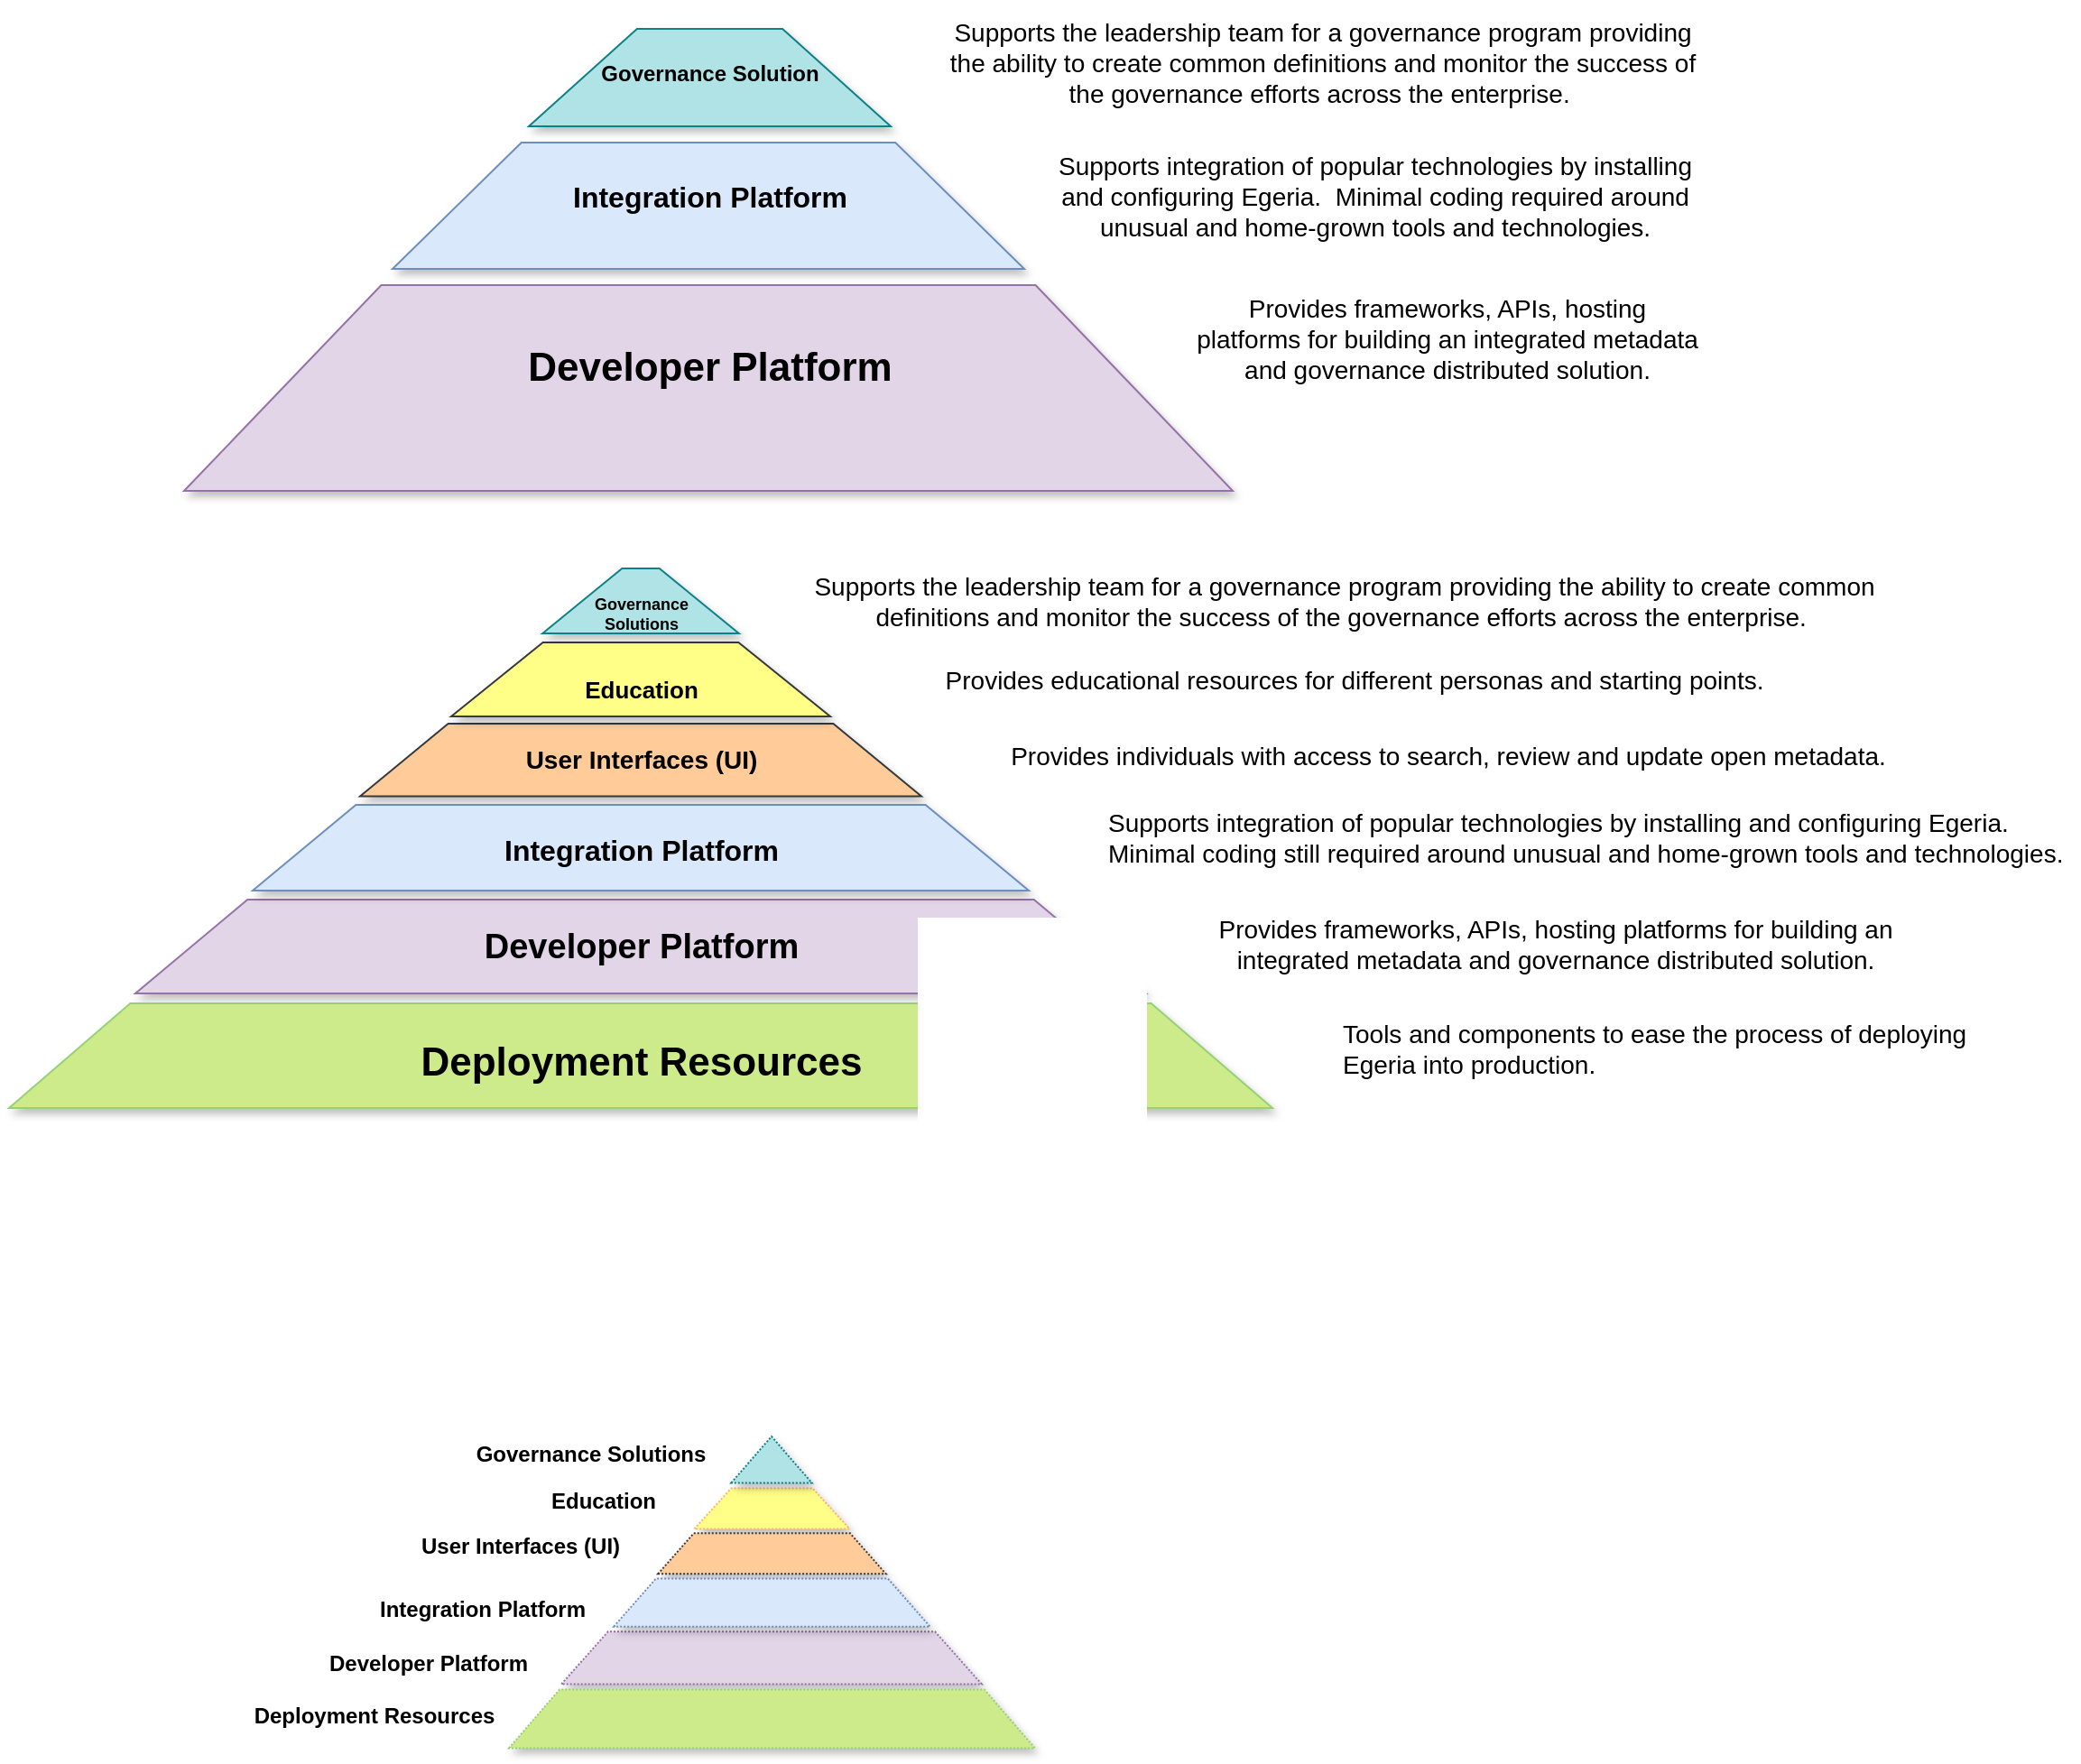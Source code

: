 <mxfile version="24.7.17" pages="31">
  <diagram id="Gro3B2_n27xaSj8Dfh9V" name="overview">
    <mxGraphModel dx="1941" dy="941" grid="1" gridSize="10" guides="1" tooltips="1" connect="1" arrows="1" fold="1" page="1" pageScale="1" pageWidth="827" pageHeight="1169" math="0" shadow="0">
      <root>
        <mxCell id="0" />
        <mxCell id="1" parent="0" />
        <mxCell id="Z-aMLq3WTM1Y6wQD78k6-2" value="" style="shape=trapezoid;perimeter=trapezoidPerimeter;whiteSpace=wrap;html=1;size=0.188;fillColor=#e1d5e7;strokeColor=#9673a6;shadow=1;" parent="1" vertex="1">
          <mxGeometry x="50" y="622" width="581" height="114" as="geometry" />
        </mxCell>
        <mxCell id="Z-aMLq3WTM1Y6wQD78k6-3" value="" style="shape=trapezoid;perimeter=trapezoidPerimeter;whiteSpace=wrap;html=1;size=0.204;fillColor=#dae8fc;strokeColor=#6c8ebf;shadow=1;" parent="1" vertex="1">
          <mxGeometry x="165.5" y="543" width="350" height="70" as="geometry" />
        </mxCell>
        <mxCell id="Z-aMLq3WTM1Y6wQD78k6-6" value="" style="shape=trapezoid;perimeter=trapezoidPerimeter;whiteSpace=wrap;html=1;size=0.299;fillColor=#b0e3e6;strokeColor=#0e8088;shadow=1;fontSize=12;" parent="1" vertex="1">
          <mxGeometry x="241" y="480" width="200.5" height="54" as="geometry" />
        </mxCell>
        <mxCell id="Z-aMLq3WTM1Y6wQD78k6-10" value="Governance Solution" style="text;html=1;align=center;verticalAlign=middle;resizable=0;points=[];;autosize=1;fontSize=12;fontStyle=1" parent="1" vertex="1">
          <mxGeometry x="270.5" y="495" width="140" height="20" as="geometry" />
        </mxCell>
        <mxCell id="Z-aMLq3WTM1Y6wQD78k6-9" value="Developer Platform" style="text;html=1;align=center;verticalAlign=middle;resizable=0;points=[];;autosize=1;fontSize=22;fontStyle=1;shadow=0;rounded=1;" parent="1" vertex="1">
          <mxGeometry x="230.5" y="653" width="220" height="30" as="geometry" />
        </mxCell>
        <mxCell id="Z-aMLq3WTM1Y6wQD78k6-15" value="Integration Platform" style="text;html=1;align=center;verticalAlign=middle;resizable=0;points=[];;autosize=1;fontSize=16;fontStyle=1" parent="1" vertex="1">
          <mxGeometry x="255.5" y="563" width="170" height="20" as="geometry" />
        </mxCell>
        <mxCell id="V22_9pf5f25KQVi1hUWw-1" value="Supports the leadership team for a governance program providing the ability to create common definitions and monitor the success of the governance efforts across the enterprise.&amp;nbsp;" style="text;html=1;strokeColor=none;fillColor=none;align=center;verticalAlign=middle;whiteSpace=wrap;rounded=0;shadow=0;glass=1;fontSize=14;fontColor=#000000;opacity=50;" parent="1" vertex="1">
          <mxGeometry x="470.5" y="464" width="419.5" height="70" as="geometry" />
        </mxCell>
        <mxCell id="V22_9pf5f25KQVi1hUWw-4" value="Supports integration of popular technologies by installing and configuring Egeria.&amp;nbsp; Minimal coding required around unusual and home-grown tools and technologies." style="text;html=1;strokeColor=none;fillColor=none;align=center;verticalAlign=middle;whiteSpace=wrap;rounded=0;shadow=0;glass=1;fontSize=14;fontColor=#000000;opacity=50;" parent="1" vertex="1">
          <mxGeometry x="530" y="538.25" width="360" height="69.5" as="geometry" />
        </mxCell>
        <mxCell id="V22_9pf5f25KQVi1hUWw-5" value="Provides frameworks, APIs, hosting platforms for building an integrated metadata and governance distributed solution." style="text;html=1;strokeColor=none;fillColor=none;align=center;verticalAlign=middle;whiteSpace=wrap;rounded=0;shadow=0;glass=1;fontSize=14;fontColor=#000000;opacity=50;" parent="1" vertex="1">
          <mxGeometry x="610" y="613" width="280" height="77" as="geometry" />
        </mxCell>
        <mxCell id="IRT3HIv0TIZIoO2OLB35-1" value="" style="shape=trapezoid;perimeter=trapezoidPerimeter;whiteSpace=wrap;html=1;size=0.111;fillColor=#e1d5e7;strokeColor=#9673a6;shadow=1;" parent="1" vertex="1">
          <mxGeometry x="23" y="962.5" width="560" height="52" as="geometry" />
        </mxCell>
        <mxCell id="IRT3HIv0TIZIoO2OLB35-2" value="" style="shape=trapezoid;perimeter=trapezoidPerimeter;whiteSpace=wrap;html=1;size=0.157;fillColor=#ffcc99;strokeColor=#36393d;shadow=1;" parent="1" vertex="1">
          <mxGeometry x="147.5" y="865" width="311" height="40.25" as="geometry" />
        </mxCell>
        <mxCell id="IRT3HIv0TIZIoO2OLB35-3" value="" style="shape=trapezoid;perimeter=trapezoidPerimeter;whiteSpace=wrap;html=1;size=0.242;fillColor=#ffff88;strokeColor=#36393d;shadow=1;fontSize=12;" parent="1" vertex="1">
          <mxGeometry x="198" y="820" width="210" height="41" as="geometry" />
        </mxCell>
        <mxCell id="IRT3HIv0TIZIoO2OLB35-5" value="Developer Platform" style="text;html=1;align=center;verticalAlign=middle;resizable=0;points=[];;autosize=1;fontSize=19;fontStyle=1;shadow=0;rounded=1;" parent="1" vertex="1">
          <mxGeometry x="208" y="973.5" width="190" height="30" as="geometry" />
        </mxCell>
        <mxCell id="IRT3HIv0TIZIoO2OLB35-7" value="Supports the leadership team for a governance program providing the ability to create common definitions and monitor the success of the governance efforts across the enterprise.&amp;nbsp;" style="text;html=1;strokeColor=none;fillColor=none;align=center;verticalAlign=middle;whiteSpace=wrap;rounded=0;shadow=0;glass=1;fontSize=14;fontColor=#000000;opacity=50;" parent="1" vertex="1">
          <mxGeometry x="388" y="767" width="609.5" height="60" as="geometry" />
        </mxCell>
        <mxCell id="IRT3HIv0TIZIoO2OLB35-8" value="Supports integration of popular technologies by installing and configuring Egeria.&amp;nbsp; Minimal coding still required around unusual and home-grown tools and technologies." style="text;html=1;strokeColor=none;fillColor=none;align=left;verticalAlign=middle;whiteSpace=wrap;rounded=0;shadow=0;glass=1;fontSize=14;fontColor=#000000;opacity=50;" parent="1" vertex="1">
          <mxGeometry x="560" y="893" width="540" height="69.5" as="geometry" />
        </mxCell>
        <mxCell id="IRT3HIv0TIZIoO2OLB35-9" value="Provides frameworks, APIs, hosting platforms for building an integrated metadata and governance distributed solution." style="text;html=1;strokeColor=none;fillColor=none;align=center;verticalAlign=middle;whiteSpace=wrap;rounded=0;shadow=0;glass=1;fontSize=14;fontColor=#000000;opacity=50;" parent="1" vertex="1">
          <mxGeometry x="600" y="948.25" width="420" height="77" as="geometry" />
        </mxCell>
        <mxCell id="IRT3HIv0TIZIoO2OLB35-10" value="" style="shape=trapezoid;perimeter=trapezoidPerimeter;whiteSpace=wrap;html=1;size=0.133;fillColor=#dae8fc;strokeColor=#6c8ebf;shadow=1;" parent="1" vertex="1">
          <mxGeometry x="88" y="910" width="430" height="47.5" as="geometry" />
        </mxCell>
        <mxCell id="IRT3HIv0TIZIoO2OLB35-11" value="" style="shape=trapezoid;perimeter=trapezoidPerimeter;whiteSpace=wrap;html=1;size=0.096;fillColor=#cdeb8b;strokeColor=#97D077;shadow=1;" parent="1" vertex="1">
          <mxGeometry x="-47" y="1020" width="700" height="58" as="geometry" />
        </mxCell>
        <mxCell id="180YMeTkUAPzoNe07itW-1" value="Deployment Resources" style="text;html=1;align=center;verticalAlign=middle;resizable=0;points=[];;autosize=1;fontSize=22;fontStyle=1;shadow=0;rounded=1;" parent="1" vertex="1">
          <mxGeometry x="173" y="1038" width="260" height="30" as="geometry" />
        </mxCell>
        <mxCell id="IRT3HIv0TIZIoO2OLB35-6" value="Integration Platform" style="text;html=1;align=center;verticalAlign=middle;resizable=0;points=[];;autosize=1;fontSize=16;fontStyle=1" parent="1" vertex="1">
          <mxGeometry x="218" y="925.25" width="170" height="20" as="geometry" />
        </mxCell>
        <mxCell id="180YMeTkUAPzoNe07itW-2" value="Education" style="text;html=1;align=center;verticalAlign=middle;resizable=0;points=[];;autosize=1;fontSize=13;fontStyle=1" parent="1" vertex="1">
          <mxGeometry x="263" y="835.5" width="80" height="20" as="geometry" />
        </mxCell>
        <mxCell id="180YMeTkUAPzoNe07itW-4" value="Provides educational resources for different personas and starting points." style="text;html=1;align=center;verticalAlign=middle;resizable=0;points=[];;autosize=1;fontSize=14;" parent="1" vertex="1">
          <mxGeometry x="463.31" y="830.5" width="470" height="20" as="geometry" />
        </mxCell>
        <mxCell id="180YMeTkUAPzoNe07itW-5" value="Tools and components to ease the process of deploying&lt;br&gt;Egeria into production." style="text;html=1;align=left;verticalAlign=middle;resizable=0;points=[];;autosize=1;fontSize=14;" parent="1" vertex="1">
          <mxGeometry x="690" y="1025.25" width="360" height="40" as="geometry" />
        </mxCell>
        <mxCell id="mRtPz3_civnOJCdqtnb8-1" value="Governance Solutions" style="text;html=1;align=center;verticalAlign=middle;resizable=0;points=[];;autosize=1;fontSize=12;fontStyle=1" parent="1" vertex="1">
          <mxGeometry x="204.7" y="1260" width="140" height="20" as="geometry" />
        </mxCell>
        <mxCell id="mRtPz3_civnOJCdqtnb8-2" value="Developer Platform" style="text;html=1;align=center;verticalAlign=middle;resizable=0;points=[];;autosize=1;fontSize=12;fontStyle=1;shadow=0;rounded=1;" parent="1" vertex="1">
          <mxGeometry x="120" y="1375.71" width="130" height="20" as="geometry" />
        </mxCell>
        <mxCell id="mRtPz3_civnOJCdqtnb8-3" value="Deployment Resources" style="text;html=1;align=center;verticalAlign=middle;resizable=0;points=[];;autosize=1;fontSize=12;fontStyle=1;shadow=0;rounded=1;" parent="1" vertex="1">
          <mxGeometry x="80" y="1405.29" width="150" height="20" as="geometry" />
        </mxCell>
        <mxCell id="mRtPz3_civnOJCdqtnb8-4" value="Integration Platform" style="text;html=1;align=center;verticalAlign=middle;resizable=0;points=[];;autosize=1;fontSize=12;fontStyle=1" parent="1" vertex="1">
          <mxGeometry x="150" y="1345.71" width="130" height="20" as="geometry" />
        </mxCell>
        <mxCell id="mRtPz3_civnOJCdqtnb8-5" value="User Interfaces (UI)" style="text;html=1;align=center;verticalAlign=middle;resizable=0;points=[];;autosize=1;fontSize=12;fontStyle=1" parent="1" vertex="1">
          <mxGeometry x="171.2" y="1311.21" width="130" height="20" as="geometry" />
        </mxCell>
        <mxCell id="mRtPz3_civnOJCdqtnb8-6" value="" style="shape=trapezoid;perimeter=trapezoidPerimeter;whiteSpace=wrap;html=1;size=0.238;fillColor=#ffff88;strokeColor=#FFB366;shadow=1;dashed=1;dashPattern=1 1;" parent="1" vertex="1">
          <mxGeometry x="332.71" y="1288.71" width="86" height="22.5" as="geometry" />
        </mxCell>
        <mxCell id="mRtPz3_civnOJCdqtnb8-7" value="" style="shape=trapezoid;perimeter=trapezoidPerimeter;whiteSpace=wrap;html=1;size=0.5;fillColor=#b0e3e6;strokeColor=#0e8088;shadow=1;fontSize=12;dashed=1;dashPattern=1 1;" parent="1" vertex="1">
          <mxGeometry x="353.14" y="1260" width="44.67" height="25.71" as="geometry" />
        </mxCell>
        <mxCell id="mRtPz3_civnOJCdqtnb8-8" value="" style="shape=trapezoid;perimeter=trapezoidPerimeter;whiteSpace=wrap;html=1;size=0.111;fillColor=#e1d5e7;strokeColor=#9673a6;shadow=1;dashed=1;dashPattern=1 1;" parent="1" vertex="1">
          <mxGeometry x="259.049" y="1368.153" width="232.851" height="29.065" as="geometry" />
        </mxCell>
        <mxCell id="mRtPz3_civnOJCdqtnb8-9" value="" style="shape=trapezoid;perimeter=trapezoidPerimeter;whiteSpace=wrap;html=1;size=0.157;fillColor=#ffcc99;strokeColor=#36393d;shadow=1;dashed=1;dashPattern=1 1;" parent="1" vertex="1">
          <mxGeometry x="312.535" y="1313.657" width="126.339" height="22.497" as="geometry" />
        </mxCell>
        <mxCell id="mRtPz3_civnOJCdqtnb8-10" value="" style="shape=trapezoid;perimeter=trapezoidPerimeter;whiteSpace=wrap;html=1;size=0.133;fillColor=#dae8fc;strokeColor=#6c8ebf;shadow=1;dashed=1;dashPattern=1 1;" parent="1" vertex="1">
          <mxGeometry x="288.098" y="1338.809" width="175.215" height="26.549" as="geometry" />
        </mxCell>
        <mxCell id="mRtPz3_civnOJCdqtnb8-11" value="" style="shape=trapezoid;perimeter=trapezoidPerimeter;whiteSpace=wrap;html=1;size=0.096;fillColor=#cdeb8b;strokeColor=#97D077;shadow=1;dashed=1;dashPattern=1 1;" parent="1" vertex="1">
          <mxGeometry x="230" y="1400.292" width="291.41" height="32.418" as="geometry" />
        </mxCell>
        <mxCell id="mRtPz3_civnOJCdqtnb8-12" value="Education" style="text;html=1;align=center;verticalAlign=middle;resizable=0;points=[];;autosize=1;fontSize=12;fontStyle=1" parent="1" vertex="1">
          <mxGeometry x="246.75" y="1285.71" width="70" height="20" as="geometry" />
        </mxCell>
        <mxCell id="mRtPz3_civnOJCdqtnb8-14" value="" style="shape=trapezoid;perimeter=trapezoidPerimeter;whiteSpace=wrap;html=1;size=0.405;fillColor=#b0e3e6;strokeColor=#0e8088;shadow=1;fontSize=12;" parent="1" vertex="1">
          <mxGeometry x="248.6" y="779" width="108.8" height="36" as="geometry" />
        </mxCell>
        <mxCell id="mRtPz3_civnOJCdqtnb8-15" value="User Interfaces (UI)" style="text;html=1;align=center;verticalAlign=middle;resizable=0;points=[];;autosize=1;fontSize=14;fontStyle=1" parent="1" vertex="1">
          <mxGeometry x="233" y="875.13" width="140" height="20" as="geometry" />
        </mxCell>
        <mxCell id="IRT3HIv0TIZIoO2OLB35-4" value="Governance&lt;br style=&quot;font-size: 9px;&quot;&gt;Solutions" style="text;html=1;align=center;verticalAlign=middle;resizable=0;points=[];;autosize=1;fontSize=9;fontStyle=1" parent="1" vertex="1">
          <mxGeometry x="268" y="789" width="70" height="30" as="geometry" />
        </mxCell>
        <mxCell id="mRtPz3_civnOJCdqtnb8-16" value="Provides individuals with access to search, review and update open metadata." style="text;html=1;align=center;verticalAlign=middle;resizable=0;points=[];;autosize=1;fontSize=14;" parent="1" vertex="1">
          <mxGeometry x="500" y="873" width="500" height="20" as="geometry" />
        </mxCell>
      </root>
    </mxGraphModel>
  </diagram>
  <diagram name="functional-detail" id="c9BywT0_OyIR3nquCBQT">
    <mxGraphModel dx="1114" dy="941" grid="0" gridSize="10" guides="1" tooltips="1" connect="1" arrows="1" fold="1" page="1" pageScale="1" pageWidth="827" pageHeight="1169" math="0" shadow="0">
      <root>
        <mxCell id="RsEkXNXP5tV7g7gFKs4w-0" />
        <mxCell id="RsEkXNXP5tV7g7gFKs4w-1" parent="RsEkXNXP5tV7g7gFKs4w-0" />
        <mxCell id="RsEkXNXP5tV7g7gFKs4w-2" value="Governance User Interface&lt;br&gt;&lt;blockquote style=&quot;margin: 0 0 0 40px ; border: none ; padding: 0px&quot;&gt;&lt;i&gt;View services and JavaScript for asset search and secure population of sand blox, lineage, ownership/maintenance of assets, discovery and stewardship; s&lt;/i&gt;&lt;i&gt;ubject area definition and maintenance (glossaries, reference data, data classes and rules);&amp;nbsp;&lt;/i&gt;&lt;i&gt;governance program definition and management.&lt;/i&gt;&lt;span&gt;&amp;nbsp;&lt;/span&gt;&lt;/blockquote&gt;&lt;br&gt;Guidance on Governance&lt;br&gt;&lt;blockquote style=&quot;margin: 0 0 0 40px ; border: none ; padding: 0px&quot;&gt;&lt;i&gt;Descriptions, content packs and case studies helping an organization set up an run their&lt;/i&gt;&lt;/blockquote&gt;&lt;blockquote style=&quot;margin: 0 0 0 40px ; border: none ; padding: 0px&quot;&gt;&lt;i&gt;governance program, metadata catalogs, tools and platforms.&lt;/i&gt;&amp;nbsp;&lt;/blockquote&gt;" style="text;html=1;strokeColor=none;fillColor=none;align=left;verticalAlign=middle;whiteSpace=wrap;rounded=0;" parent="RsEkXNXP5tV7g7gFKs4w-1" vertex="1">
          <mxGeometry x="119" y="1040" width="560" height="150" as="geometry" />
        </mxCell>
        <mxCell id="RsEkXNXP5tV7g7gFKs4w-3" value="Egeria Integration User Interface&lt;br&gt;&lt;blockquote style=&quot;margin: 0 0 0 40px ; border: none ; padding: 0px&quot;&gt;&lt;i&gt;Server and platform configuration; cohort monitoring; type explorer and repository explorer.&lt;/i&gt;&lt;/blockquote&gt;&lt;br&gt;Pre-canned Connectors to third party technologies&lt;br&gt;&lt;blockquote style=&quot;margin: 0 0 0 40px ; border: none ; padding: 0px&quot;&gt;&lt;i&gt;Popular metadata repositories, databases, data formats and platforms; data movement engines, data virtualization engines, dev ops tools, analytics/AI tools, data catalogs, MDM and user directories, CMDBs, SDLC tools, ...&lt;/i&gt;&lt;/blockquote&gt;&lt;blockquote style=&quot;margin: 0 0 0 40px ; border: none ; padding: 0px&quot;&gt;&lt;br&gt;&lt;/blockquote&gt;Utilities and converters&lt;br&gt;&lt;blockquote style=&quot;margin: 0 0 0 40px ; border: none ; padding: 0px&quot;&gt;&lt;i&gt;Support for different standard formats to load industry standard definitions, models, glossaries,&lt;/i&gt;&lt;/blockquote&gt;&lt;blockquote style=&quot;margin: 0 0 0 40px ; border: none ; padding: 0px&quot;&gt;&lt;i&gt;and other content packs built on industry standard definitions, models, glossaries and other content packs.&amp;nbsp; Examples include JSON-LD, OWL/RDF, XML, ...&lt;/i&gt;&lt;/blockquote&gt;" style="text;html=1;strokeColor=none;fillColor=none;align=left;verticalAlign=middle;whiteSpace=wrap;rounded=0;" parent="RsEkXNXP5tV7g7gFKs4w-1" vertex="1">
          <mxGeometry x="119.41" y="1390" width="560" height="200" as="geometry" />
        </mxCell>
        <mxCell id="RsEkXNXP5tV7g7gFKs4w-10" value="" style="shape=trapezoid;perimeter=trapezoidPerimeter;whiteSpace=wrap;html=1;size=0.227;fillColor=#e1d5e7;strokeColor=#9673a6;shadow=1;" parent="RsEkXNXP5tV7g7gFKs4w-1" vertex="1">
          <mxGeometry x="249" y="787" width="300" height="50" as="geometry" />
        </mxCell>
        <mxCell id="RsEkXNXP5tV7g7gFKs4w-11" value="" style="shape=trapezoid;perimeter=trapezoidPerimeter;whiteSpace=wrap;html=1;size=0.294;fillColor=#dae8fc;strokeColor=#6c8ebf;shadow=1;" parent="RsEkXNXP5tV7g7gFKs4w-1" vertex="1">
          <mxGeometry x="321.86" y="748.53" width="154.87" height="31.05" as="geometry" />
        </mxCell>
        <mxCell id="RsEkXNXP5tV7g7gFKs4w-12" value="" style="shape=trapezoid;perimeter=trapezoidPerimeter;whiteSpace=wrap;html=1;size=0.408;fillColor=#b1ddf0;strokeColor=#10739e;shadow=1;fontSize=16;" parent="RsEkXNXP5tV7g7gFKs4w-1" vertex="1">
          <mxGeometry x="370" y="729.28" width="58.82" height="12.91" as="geometry" />
        </mxCell>
        <mxCell id="RsEkXNXP5tV7g7gFKs4w-13" value="Governance Solution" style="text;html=1;align=center;verticalAlign=middle;resizable=0;points=[];;autosize=1;fontSize=12;fontStyle=1" parent="RsEkXNXP5tV7g7gFKs4w-1" vertex="1">
          <mxGeometry x="230.0" y="722.188" width="140" height="20" as="geometry" />
        </mxCell>
        <mxCell id="RsEkXNXP5tV7g7gFKs4w-14" value="Developer Platform" style="text;html=1;align=center;verticalAlign=middle;resizable=0;points=[];;autosize=1;fontSize=18;fontStyle=1;shadow=0;rounded=1;" parent="RsEkXNXP5tV7g7gFKs4w-1" vertex="1">
          <mxGeometry x="98.998" y="779.577" width="180" height="30" as="geometry" />
        </mxCell>
        <mxCell id="RsEkXNXP5tV7g7gFKs4w-15" value="Integration Platform" style="text;html=1;align=center;verticalAlign=middle;resizable=0;points=[];;autosize=1;fontSize=14;fontStyle=1" parent="RsEkXNXP5tV7g7gFKs4w-1" vertex="1">
          <mxGeometry x="171.862" y="748.528" width="150" height="20" as="geometry" />
        </mxCell>
        <mxCell id="RsEkXNXP5tV7g7gFKs4w-16" value="Access Services&lt;br&gt;&lt;blockquote style=&quot;margin: 0 0 0 40px ; border: none ; padding: 0px&quot;&gt;&lt;i&gt;Specialist APIs/Events for data catalogs, glossary tools, data platforms and engines, data science/AI workbenches, BI platforms, dev-ops pipelines and tools, digital service management, software development tools, governance, privacy and security tools, modelling tools, IT infrastructure management, automated metadata discovery tools, stewardship and workflow.&lt;/i&gt;&lt;/blockquote&gt;&lt;br&gt;Open Metadata Types&lt;br&gt;&lt;blockquote style=&quot;margin: 0 0 0 40px ; border: none ; padding: 0px&quot;&gt;&lt;i&gt;Supporting types for IT Infrastructure (Area 0); Collaboration (Area 1); Assets (Area 2); Glossary (Area 3); Governance (Area 4); Schemas, Reference Data, Models (Area 5); Automatic Metadata Discovery (Area 6); Lineage (Area 7).&lt;/i&gt;&lt;/blockquote&gt;&lt;br&gt;Repository Services&lt;br&gt;&lt;blockquote style=&quot;margin: 0 0 0 40px ; border: none ; padding: 0px&quot;&gt;&lt;span&gt;&lt;i&gt;Type Definitions and Instance Structures; Event Payloads; Repository connectors; Cohort Registration and Membership; Federated Queries; Repository Conformance Workbench; Open Metadata Archives; Audit Log Implementation&lt;/i&gt;&lt;/span&gt;&lt;br&gt;&lt;/blockquote&gt;&lt;blockquote style=&quot;margin: 0 0 0 40px ; border: none ; padding: 0px&quot;&gt;&lt;br&gt;&lt;/blockquote&gt;OMAG Server Platform&lt;br&gt;&lt;blockquote style=&quot;margin: 0 0 0 40px ; border: none ; padding: 0px&quot;&gt;&lt;i&gt;Platform Connector Definitions; Platform Services; Multi-tenancy; Admin Services.&lt;/i&gt;&lt;/blockquote&gt;&lt;br&gt;Open Metadata Frameworks for plug-in components&lt;br&gt;&lt;blockquote style=&quot;margin: 0 0 0 40px ; border: none ; padding: 0px&quot;&gt;&lt;i&gt;Open Connector Framework (OCF), Open Discovery Framework (ODF), Governance Action Framework (GAF) and Audit Log Framework (ALF).&lt;/i&gt;&lt;span&gt;&amp;nbsp;&lt;/span&gt;&lt;br&gt;&lt;/blockquote&gt;" style="text;html=1;strokeColor=none;fillColor=none;align=left;verticalAlign=middle;whiteSpace=wrap;rounded=0;" parent="RsEkXNXP5tV7g7gFKs4w-1" vertex="1">
          <mxGeometry x="119" y="1860" width="555" height="340" as="geometry" />
        </mxCell>
        <mxCell id="RsEkXNXP5tV7g7gFKs4w-17" value="" style="shape=trapezoid;perimeter=trapezoidPerimeter;whiteSpace=wrap;html=1;size=0.227;shadow=1;textOpacity=30;fillColor=#f5f5f5;strokeColor=#666666;fontColor=#333333;" parent="RsEkXNXP5tV7g7gFKs4w-1" vertex="1">
          <mxGeometry x="254.75" y="964.81" width="300" height="50" as="geometry" />
        </mxCell>
        <mxCell id="RsEkXNXP5tV7g7gFKs4w-18" value="" style="shape=trapezoid;perimeter=trapezoidPerimeter;whiteSpace=wrap;html=1;size=0.294;shadow=1;textOpacity=30;fillColor=#f5f5f5;strokeColor=#666666;fontColor=#333333;" parent="RsEkXNXP5tV7g7gFKs4w-1" vertex="1">
          <mxGeometry x="327.61" y="926.34" width="154.87" height="31.05" as="geometry" />
        </mxCell>
        <mxCell id="RsEkXNXP5tV7g7gFKs4w-19" value="" style="shape=trapezoid;perimeter=trapezoidPerimeter;whiteSpace=wrap;html=1;size=0.408;fillColor=#b1ddf0;strokeColor=#10739e;shadow=1;fontSize=16;" parent="RsEkXNXP5tV7g7gFKs4w-1" vertex="1">
          <mxGeometry x="375.75" y="907.09" width="58.82" height="12.91" as="geometry" />
        </mxCell>
        <mxCell id="RsEkXNXP5tV7g7gFKs4w-20" value="Governance Solution" style="text;html=1;align=center;verticalAlign=middle;resizable=0;points=[];;autosize=1;fontSize=12;fontStyle=1" parent="RsEkXNXP5tV7g7gFKs4w-1" vertex="1">
          <mxGeometry x="235.75" y="899.997" width="140" height="20" as="geometry" />
        </mxCell>
        <mxCell id="RsEkXNXP5tV7g7gFKs4w-21" value="Developer Platform" style="text;html=1;align=center;verticalAlign=middle;resizable=0;points=[];;autosize=1;fontSize=18;fontStyle=1;shadow=0;rounded=1;fontColor=#CCCCCC;" parent="RsEkXNXP5tV7g7gFKs4w-1" vertex="1">
          <mxGeometry x="104.748" y="957.388" width="180" height="30" as="geometry" />
        </mxCell>
        <mxCell id="RsEkXNXP5tV7g7gFKs4w-22" value="Integration Platform" style="text;html=1;align=center;verticalAlign=middle;resizable=0;points=[];;autosize=1;fontSize=14;fontStyle=1;fontColor=#CCCCCC;" parent="RsEkXNXP5tV7g7gFKs4w-1" vertex="1">
          <mxGeometry x="177.612" y="926.338" width="150" height="20" as="geometry" />
        </mxCell>
        <mxCell id="RsEkXNXP5tV7g7gFKs4w-23" value="" style="shape=trapezoid;perimeter=trapezoidPerimeter;whiteSpace=wrap;html=1;size=0.227;shadow=1;textOpacity=30;fillColor=#f5f5f5;strokeColor=#666666;fontColor=#333333;" parent="RsEkXNXP5tV7g7gFKs4w-1" vertex="1">
          <mxGeometry x="254.75" y="1314.81" width="300" height="50" as="geometry" />
        </mxCell>
        <mxCell id="RsEkXNXP5tV7g7gFKs4w-24" value="" style="shape=trapezoid;perimeter=trapezoidPerimeter;whiteSpace=wrap;html=1;size=0.294;fillColor=#dae8fc;strokeColor=#6c8ebf;shadow=1;" parent="RsEkXNXP5tV7g7gFKs4w-1" vertex="1">
          <mxGeometry x="327.61" y="1276.34" width="154.87" height="31.05" as="geometry" />
        </mxCell>
        <mxCell id="RsEkXNXP5tV7g7gFKs4w-25" value="" style="shape=trapezoid;perimeter=trapezoidPerimeter;whiteSpace=wrap;html=1;size=0.408;shadow=1;fontSize=12;textOpacity=30;fillColor=#f5f5f5;strokeColor=#666666;fontColor=#333333;" parent="RsEkXNXP5tV7g7gFKs4w-1" vertex="1">
          <mxGeometry x="375.75" y="1257.09" width="58.82" height="12.91" as="geometry" />
        </mxCell>
        <mxCell id="RsEkXNXP5tV7g7gFKs4w-26" value="Governance Solution" style="text;html=1;align=center;verticalAlign=middle;resizable=0;points=[];;autosize=1;fontSize=12;fontStyle=1;fontColor=#CCCCCC;" parent="RsEkXNXP5tV7g7gFKs4w-1" vertex="1">
          <mxGeometry x="235.75" y="1249.997" width="140" height="20" as="geometry" />
        </mxCell>
        <mxCell id="RsEkXNXP5tV7g7gFKs4w-27" value="Developer Platform" style="text;html=1;align=center;verticalAlign=middle;resizable=0;points=[];;autosize=1;fontSize=18;fontStyle=1;shadow=0;rounded=1;fontColor=#CCCCCC;" parent="RsEkXNXP5tV7g7gFKs4w-1" vertex="1">
          <mxGeometry x="104.748" y="1307.388" width="180" height="30" as="geometry" />
        </mxCell>
        <mxCell id="RsEkXNXP5tV7g7gFKs4w-28" value="Integration Platform" style="text;html=1;align=center;verticalAlign=middle;resizable=0;points=[];;autosize=1;fontSize=14;fontStyle=1" parent="RsEkXNXP5tV7g7gFKs4w-1" vertex="1">
          <mxGeometry x="177.612" y="1276.338" width="150" height="20" as="geometry" />
        </mxCell>
        <mxCell id="RsEkXNXP5tV7g7gFKs4w-29" value="" style="shape=trapezoid;perimeter=trapezoidPerimeter;whiteSpace=wrap;html=1;size=0.227;fillColor=#e1d5e7;strokeColor=#9673a6;shadow=1;" parent="RsEkXNXP5tV7g7gFKs4w-1" vertex="1">
          <mxGeometry x="254.75" y="1784.81" width="300" height="50" as="geometry" />
        </mxCell>
        <mxCell id="RsEkXNXP5tV7g7gFKs4w-30" value="" style="shape=trapezoid;perimeter=trapezoidPerimeter;whiteSpace=wrap;html=1;size=0.294;fillColor=#f5f5f5;strokeColor=#666666;shadow=1;textOpacity=30;fontColor=#333333;" parent="RsEkXNXP5tV7g7gFKs4w-1" vertex="1">
          <mxGeometry x="327.61" y="1746.34" width="154.87" height="31.05" as="geometry" />
        </mxCell>
        <mxCell id="RsEkXNXP5tV7g7gFKs4w-31" value="" style="shape=trapezoid;perimeter=trapezoidPerimeter;whiteSpace=wrap;html=1;size=0.408;fillColor=#f5f5f5;strokeColor=#666666;shadow=1;fontSize=12;textOpacity=30;fontColor=#333333;" parent="RsEkXNXP5tV7g7gFKs4w-1" vertex="1">
          <mxGeometry x="375.75" y="1727.09" width="58.82" height="12.91" as="geometry" />
        </mxCell>
        <mxCell id="RsEkXNXP5tV7g7gFKs4w-32" value="Governance Solution" style="text;html=1;align=center;verticalAlign=middle;resizable=0;points=[];;autosize=1;fontSize=12;fontStyle=1;fontColor=#CCCCCC;" parent="RsEkXNXP5tV7g7gFKs4w-1" vertex="1">
          <mxGeometry x="235.75" y="1719.997" width="140" height="20" as="geometry" />
        </mxCell>
        <mxCell id="RsEkXNXP5tV7g7gFKs4w-33" value="Developer Platform" style="text;html=1;align=center;verticalAlign=middle;resizable=0;points=[];;autosize=1;fontSize=18;fontStyle=1;shadow=0;rounded=1;" parent="RsEkXNXP5tV7g7gFKs4w-1" vertex="1">
          <mxGeometry x="104.748" y="1777.388" width="180" height="30" as="geometry" />
        </mxCell>
        <mxCell id="RsEkXNXP5tV7g7gFKs4w-34" value="Integration Platform" style="text;html=1;align=center;verticalAlign=middle;resizable=0;points=[];;autosize=1;fontSize=14;fontStyle=1;fontColor=#CCCCCC;" parent="RsEkXNXP5tV7g7gFKs4w-1" vertex="1">
          <mxGeometry x="177.612" y="1746.338" width="150" height="20" as="geometry" />
        </mxCell>
        <mxCell id="QcHeVHrDeafn-2jDoAa2-3" value="Governance Solutions" style="text;html=1;align=center;verticalAlign=middle;resizable=0;points=[];;autosize=1;fontSize=12;fontStyle=1" parent="RsEkXNXP5tV7g7gFKs4w-1" vertex="1">
          <mxGeometry x="994.7" y="664.29" width="140" height="20" as="geometry" />
        </mxCell>
        <mxCell id="QcHeVHrDeafn-2jDoAa2-4" value="Developer Platform" style="text;html=1;align=center;verticalAlign=middle;resizable=0;points=[];;autosize=1;fontSize=12;fontStyle=1;shadow=0;rounded=1;" parent="RsEkXNXP5tV7g7gFKs4w-1" vertex="1">
          <mxGeometry x="910" y="780" width="130" height="20" as="geometry" />
        </mxCell>
        <mxCell id="QcHeVHrDeafn-2jDoAa2-7" value="Deployment Runtimes" style="text;html=1;align=center;verticalAlign=middle;resizable=0;points=[];;autosize=1;fontSize=12;fontStyle=1;shadow=0;rounded=1;" parent="RsEkXNXP5tV7g7gFKs4w-1" vertex="1">
          <mxGeometry x="873" y="806.58" width="145" height="26" as="geometry" />
        </mxCell>
        <mxCell id="QcHeVHrDeafn-2jDoAa2-8" value="Integration Platform" style="text;html=1;align=center;verticalAlign=middle;resizable=0;points=[];;autosize=1;fontSize=12;fontStyle=1" parent="RsEkXNXP5tV7g7gFKs4w-1" vertex="1">
          <mxGeometry x="940" y="750" width="130" height="20" as="geometry" />
        </mxCell>
        <mxCell id="QcHeVHrDeafn-2jDoAa2-9" value="User Interfaces (UI)" style="text;html=1;align=center;verticalAlign=middle;resizable=0;points=[];;autosize=1;fontSize=12;fontStyle=1" parent="RsEkXNXP5tV7g7gFKs4w-1" vertex="1">
          <mxGeometry x="961.2" y="715.5" width="130" height="20" as="geometry" />
        </mxCell>
        <mxCell id="QcHeVHrDeafn-2jDoAa2-12" value="Governance Solutions" style="text;html=1;align=center;verticalAlign=middle;resizable=0;points=[];;autosize=1;fontSize=12;fontStyle=1;fontColor=#CCCCCC;" parent="RsEkXNXP5tV7g7gFKs4w-1" vertex="1">
          <mxGeometry x="946.99" y="1660.39" width="140" height="20" as="geometry" />
        </mxCell>
        <mxCell id="QcHeVHrDeafn-2jDoAa2-13" value="Developer Platform" style="text;html=1;align=center;verticalAlign=middle;resizable=0;points=[];;autosize=1;fontSize=12;fontStyle=1;shadow=0;rounded=1;fontColor=#CCCCCC;" parent="RsEkXNXP5tV7g7gFKs4w-1" vertex="1">
          <mxGeometry x="876.99" y="1750.39" width="130" height="20" as="geometry" />
        </mxCell>
        <mxCell id="QcHeVHrDeafn-2jDoAa2-14" value="Deployment Resources" style="text;html=1;align=center;verticalAlign=middle;resizable=0;points=[];;autosize=1;fontSize=12;fontStyle=1;shadow=0;rounded=1;" parent="RsEkXNXP5tV7g7gFKs4w-1" vertex="1">
          <mxGeometry x="836.99" y="1779.97" width="150" height="20" as="geometry" />
        </mxCell>
        <mxCell id="QcHeVHrDeafn-2jDoAa2-15" value="Integration Platform" style="text;html=1;align=center;verticalAlign=middle;resizable=0;points=[];;autosize=1;fontSize=12;fontStyle=1;fontColor=#CCCCCC;" parent="RsEkXNXP5tV7g7gFKs4w-1" vertex="1">
          <mxGeometry x="906.99" y="1720.39" width="130" height="20" as="geometry" />
        </mxCell>
        <mxCell id="QcHeVHrDeafn-2jDoAa2-16" value="Education" style="text;html=1;align=center;verticalAlign=middle;resizable=0;points=[];;autosize=1;fontSize=12;fontStyle=1;fontColor=#CCCCCC;" parent="RsEkXNXP5tV7g7gFKs4w-1" vertex="1">
          <mxGeometry x="982.99" y="1690.39" width="70" height="20" as="geometry" />
        </mxCell>
        <mxCell id="QcHeVHrDeafn-2jDoAa2-23" value="Governance Solutions" style="text;html=1;align=center;verticalAlign=middle;resizable=0;points=[];;autosize=1;fontSize=12;fontStyle=1" parent="RsEkXNXP5tV7g7gFKs4w-1" vertex="1">
          <mxGeometry x="987.7" y="907.09" width="140" height="20" as="geometry" />
        </mxCell>
        <mxCell id="QcHeVHrDeafn-2jDoAa2-24" value="Developer Platform" style="text;html=1;align=center;verticalAlign=middle;resizable=0;points=[];;autosize=1;fontSize=12;fontStyle=1;shadow=0;rounded=1;fontColor=#CCCCCC;" parent="RsEkXNXP5tV7g7gFKs4w-1" vertex="1">
          <mxGeometry x="917.7" y="997.09" width="130" height="20" as="geometry" />
        </mxCell>
        <mxCell id="QcHeVHrDeafn-2jDoAa2-25" value="Deployment Resources" style="text;html=1;align=center;verticalAlign=middle;resizable=0;points=[];;autosize=1;fontSize=12;fontStyle=1;shadow=0;rounded=1;fontColor=#CCCCCC;" parent="RsEkXNXP5tV7g7gFKs4w-1" vertex="1">
          <mxGeometry x="877.7" y="1026.67" width="150" height="20" as="geometry" />
        </mxCell>
        <mxCell id="QcHeVHrDeafn-2jDoAa2-26" value="Integration Platform" style="text;html=1;align=center;verticalAlign=middle;resizable=0;points=[];;autosize=1;fontSize=12;fontStyle=1;fontColor=#CCCCCC;" parent="RsEkXNXP5tV7g7gFKs4w-1" vertex="1">
          <mxGeometry x="947.7" y="967.09" width="130" height="20" as="geometry" />
        </mxCell>
        <mxCell id="QcHeVHrDeafn-2jDoAa2-27" value="Education" style="text;html=1;align=center;verticalAlign=middle;resizable=0;points=[];;autosize=1;fontSize=12;fontStyle=1;fontColor=#CCCCCC;fillColor=none;strokeColor=none;dashed=1;dashPattern=1 1;" parent="RsEkXNXP5tV7g7gFKs4w-1" vertex="1">
          <mxGeometry x="1023.7" y="937.09" width="70" height="20" as="geometry" />
        </mxCell>
        <mxCell id="QcHeVHrDeafn-2jDoAa2-34" value="Governance Solutions" style="text;html=1;align=center;verticalAlign=middle;resizable=0;points=[];;autosize=1;fontSize=12;fontStyle=1;fontColor=#CCCCCC;" parent="RsEkXNXP5tV7g7gFKs4w-1" vertex="1">
          <mxGeometry x="977.7" y="1097.09" width="140" height="20" as="geometry" />
        </mxCell>
        <mxCell id="QcHeVHrDeafn-2jDoAa2-35" value="Developer Platform" style="text;html=1;align=center;verticalAlign=middle;resizable=0;points=[];;autosize=1;fontSize=12;fontStyle=1;shadow=0;rounded=1;fontColor=#CCCCCC;" parent="RsEkXNXP5tV7g7gFKs4w-1" vertex="1">
          <mxGeometry x="907.7" y="1187.09" width="130" height="20" as="geometry" />
        </mxCell>
        <mxCell id="QcHeVHrDeafn-2jDoAa2-36" value="Deployment Resources" style="text;html=1;align=center;verticalAlign=middle;resizable=0;points=[];;autosize=1;fontSize=12;fontStyle=1;shadow=0;rounded=1;fontColor=#CCCCCC;" parent="RsEkXNXP5tV7g7gFKs4w-1" vertex="1">
          <mxGeometry x="867.7" y="1216.67" width="150" height="20" as="geometry" />
        </mxCell>
        <mxCell id="QcHeVHrDeafn-2jDoAa2-37" value="Integration Platform" style="text;html=1;align=center;verticalAlign=middle;resizable=0;points=[];;autosize=1;fontSize=12;fontStyle=1;fontColor=#CCCCCC;" parent="RsEkXNXP5tV7g7gFKs4w-1" vertex="1">
          <mxGeometry x="937.7" y="1157.09" width="130" height="20" as="geometry" />
        </mxCell>
        <mxCell id="QcHeVHrDeafn-2jDoAa2-38" value="Education" style="text;html=1;align=center;verticalAlign=middle;resizable=0;points=[];;autosize=1;fontSize=12;fontStyle=1" parent="RsEkXNXP5tV7g7gFKs4w-1" vertex="1">
          <mxGeometry x="1013.7" y="1127.09" width="70" height="20" as="geometry" />
        </mxCell>
        <mxCell id="QcHeVHrDeafn-2jDoAa2-45" value="Governance Solutions" style="text;html=1;align=center;verticalAlign=middle;resizable=0;points=[];;autosize=1;fontSize=12;fontStyle=1;fontColor=#CCCCCC;" parent="RsEkXNXP5tV7g7gFKs4w-1" vertex="1">
          <mxGeometry x="967.7" y="1287.09" width="140" height="20" as="geometry" />
        </mxCell>
        <mxCell id="QcHeVHrDeafn-2jDoAa2-46" value="Developer Platform" style="text;html=1;align=center;verticalAlign=middle;resizable=0;points=[];;autosize=1;fontSize=12;fontStyle=1;shadow=0;rounded=1;fontColor=#CCCCCC;" parent="RsEkXNXP5tV7g7gFKs4w-1" vertex="1">
          <mxGeometry x="897.7" y="1377.09" width="130" height="20" as="geometry" />
        </mxCell>
        <mxCell id="QcHeVHrDeafn-2jDoAa2-47" value="Deployment Resources" style="text;html=1;align=center;verticalAlign=middle;resizable=0;points=[];;autosize=1;fontSize=12;fontStyle=1;shadow=0;rounded=1;fontColor=#CCCCCC;" parent="RsEkXNXP5tV7g7gFKs4w-1" vertex="1">
          <mxGeometry x="857.7" y="1406.67" width="150" height="20" as="geometry" />
        </mxCell>
        <mxCell id="QcHeVHrDeafn-2jDoAa2-48" value="Integration Platform" style="text;html=1;align=center;verticalAlign=middle;resizable=0;points=[];;autosize=1;fontSize=12;fontStyle=1" parent="RsEkXNXP5tV7g7gFKs4w-1" vertex="1">
          <mxGeometry x="927.7" y="1347.09" width="130" height="20" as="geometry" />
        </mxCell>
        <mxCell id="QcHeVHrDeafn-2jDoAa2-49" value="Education" style="text;html=1;align=center;verticalAlign=middle;resizable=0;points=[];;autosize=1;fontSize=12;fontStyle=1;fontColor=#CCCCCC;" parent="RsEkXNXP5tV7g7gFKs4w-1" vertex="1">
          <mxGeometry x="1003.7" y="1317.09" width="70" height="20" as="geometry" />
        </mxCell>
        <mxCell id="QcHeVHrDeafn-2jDoAa2-56" value="Governance Solutions" style="text;html=1;align=center;verticalAlign=middle;resizable=0;points=[];;autosize=1;fontSize=12;fontStyle=1;fontColor=#CCCCCC;" parent="RsEkXNXP5tV7g7gFKs4w-1" vertex="1">
          <mxGeometry x="954.7" y="1477.09" width="140" height="20" as="geometry" />
        </mxCell>
        <mxCell id="QcHeVHrDeafn-2jDoAa2-57" value="Developer Platform" style="text;html=1;align=center;verticalAlign=middle;resizable=0;points=[];;autosize=1;fontSize=12;fontStyle=1;shadow=0;rounded=1;" parent="RsEkXNXP5tV7g7gFKs4w-1" vertex="1">
          <mxGeometry x="884.7" y="1567.09" width="130" height="20" as="geometry" />
        </mxCell>
        <mxCell id="QcHeVHrDeafn-2jDoAa2-58" value="Deployment Resources" style="text;html=1;align=center;verticalAlign=middle;resizable=0;points=[];;autosize=1;fontSize=12;fontStyle=1;shadow=0;rounded=1;fontColor=#CCCCCC;" parent="RsEkXNXP5tV7g7gFKs4w-1" vertex="1">
          <mxGeometry x="844.7" y="1596.67" width="150" height="20" as="geometry" />
        </mxCell>
        <mxCell id="QcHeVHrDeafn-2jDoAa2-59" value="Integration Platform" style="text;html=1;align=center;verticalAlign=middle;resizable=0;points=[];;autosize=1;fontSize=12;fontStyle=1;fontColor=#CCCCCC;" parent="RsEkXNXP5tV7g7gFKs4w-1" vertex="1">
          <mxGeometry x="914.7" y="1537.09" width="130" height="20" as="geometry" />
        </mxCell>
        <mxCell id="QcHeVHrDeafn-2jDoAa2-60" value="Education" style="text;html=1;align=center;verticalAlign=middle;resizable=0;points=[];;autosize=1;fontSize=12;fontStyle=1;fontColor=#CCCCCC;" parent="RsEkXNXP5tV7g7gFKs4w-1" vertex="1">
          <mxGeometry x="990.7" y="1507.09" width="70" height="20" as="geometry" />
        </mxCell>
        <mxCell id="QcHeVHrDeafn-2jDoAa2-62" value="" style="shape=trapezoid;perimeter=trapezoidPerimeter;whiteSpace=wrap;html=1;size=0.111;fillColor=#e1d5e7;strokeColor=#9673a6;shadow=1;" parent="RsEkXNXP5tV7g7gFKs4w-1" vertex="1">
          <mxGeometry x="1023.749" y="1559.533" width="232.851" height="29.065" as="geometry" />
        </mxCell>
        <mxCell id="QcHeVHrDeafn-2jDoAa2-63" value="" style="shape=trapezoid;perimeter=trapezoidPerimeter;whiteSpace=wrap;html=1;size=0.157;fillColor=#f5f5f5;strokeColor=#666666;shadow=1;fontColor=#333333;dashed=1;dashPattern=1 1;" parent="RsEkXNXP5tV7g7gFKs4w-1" vertex="1">
          <mxGeometry x="1077.235" y="1505.037" width="126.339" height="22.497" as="geometry" />
        </mxCell>
        <mxCell id="QcHeVHrDeafn-2jDoAa2-64" value="" style="shape=trapezoid;perimeter=trapezoidPerimeter;whiteSpace=wrap;html=1;size=0.289;fillColor=#f5f5f5;strokeColor=#666666;shadow=1;fontSize=12;fontColor=#333333;dashed=1;dashPattern=1 1;" parent="RsEkXNXP5tV7g7gFKs4w-1" vertex="1">
          <mxGeometry x="1098.907" y="1477.09" width="82.997" height="25.711" as="geometry" />
        </mxCell>
        <mxCell id="QcHeVHrDeafn-2jDoAa2-65" value="" style="shape=trapezoid;perimeter=trapezoidPerimeter;whiteSpace=wrap;html=1;size=0.133;fillColor=#f5f5f5;strokeColor=#666666;shadow=1;fontColor=#333333;dashed=1;dashPattern=1 1;" parent="RsEkXNXP5tV7g7gFKs4w-1" vertex="1">
          <mxGeometry x="1052.798" y="1530.189" width="175.215" height="26.549" as="geometry" />
        </mxCell>
        <mxCell id="QcHeVHrDeafn-2jDoAa2-66" value="" style="shape=trapezoid;perimeter=trapezoidPerimeter;whiteSpace=wrap;html=1;size=0.096;fillColor=#f5f5f5;strokeColor=#666666;shadow=1;fontColor=#333333;dashed=1;dashPattern=1 1;" parent="RsEkXNXP5tV7g7gFKs4w-1" vertex="1">
          <mxGeometry x="994.7" y="1591.672" width="291.41" height="32.418" as="geometry" />
        </mxCell>
        <mxCell id="QcHeVHrDeafn-2jDoAa2-51" value="" style="shape=trapezoid;perimeter=trapezoidPerimeter;whiteSpace=wrap;html=1;size=0.111;fillColor=#f5f5f5;strokeColor=#666666;shadow=1;fontColor=#333333;dashed=1;dashPattern=1 1;" parent="RsEkXNXP5tV7g7gFKs4w-1" vertex="1">
          <mxGeometry x="1036.749" y="1369.533" width="232.851" height="29.065" as="geometry" />
        </mxCell>
        <mxCell id="QcHeVHrDeafn-2jDoAa2-52" value="" style="shape=trapezoid;perimeter=trapezoidPerimeter;whiteSpace=wrap;html=1;size=0.157;fillColor=#f5f5f5;strokeColor=#666666;shadow=1;fontColor=#333333;dashed=1;dashPattern=1 1;" parent="RsEkXNXP5tV7g7gFKs4w-1" vertex="1">
          <mxGeometry x="1090.235" y="1315.037" width="126.339" height="22.497" as="geometry" />
        </mxCell>
        <mxCell id="QcHeVHrDeafn-2jDoAa2-53" value="" style="shape=trapezoid;perimeter=trapezoidPerimeter;whiteSpace=wrap;html=1;size=0.289;fillColor=#f5f5f5;strokeColor=#666666;shadow=1;fontSize=12;fontColor=#333333;dashed=1;dashPattern=1 1;" parent="RsEkXNXP5tV7g7gFKs4w-1" vertex="1">
          <mxGeometry x="1111.907" y="1287.09" width="82.997" height="25.711" as="geometry" />
        </mxCell>
        <mxCell id="QcHeVHrDeafn-2jDoAa2-54" value="" style="shape=trapezoid;perimeter=trapezoidPerimeter;whiteSpace=wrap;html=1;size=0.133;fillColor=#dae8fc;strokeColor=#6c8ebf;shadow=1;" parent="RsEkXNXP5tV7g7gFKs4w-1" vertex="1">
          <mxGeometry x="1065.798" y="1340.189" width="175.215" height="26.549" as="geometry" />
        </mxCell>
        <mxCell id="QcHeVHrDeafn-2jDoAa2-55" value="" style="shape=trapezoid;perimeter=trapezoidPerimeter;whiteSpace=wrap;html=1;size=0.096;fillColor=#f5f5f5;strokeColor=#666666;shadow=1;fontColor=#333333;dashed=1;dashPattern=1 1;" parent="RsEkXNXP5tV7g7gFKs4w-1" vertex="1">
          <mxGeometry x="1007.7" y="1401.672" width="291.41" height="32.418" as="geometry" />
        </mxCell>
        <mxCell id="QcHeVHrDeafn-2jDoAa2-40" value="" style="shape=trapezoid;perimeter=trapezoidPerimeter;whiteSpace=wrap;html=1;size=0.111;fillColor=#f5f5f5;strokeColor=#666666;shadow=1;fontColor=#333333;dashed=1;dashPattern=1 1;" parent="RsEkXNXP5tV7g7gFKs4w-1" vertex="1">
          <mxGeometry x="1046.749" y="1179.533" width="232.851" height="29.065" as="geometry" />
        </mxCell>
        <mxCell id="QcHeVHrDeafn-2jDoAa2-41" value="" style="shape=trapezoid;perimeter=trapezoidPerimeter;whiteSpace=wrap;html=1;size=0.157;fillColor=#ffff88;strokeColor=#FFB366;shadow=1;" parent="RsEkXNXP5tV7g7gFKs4w-1" vertex="1">
          <mxGeometry x="1100.235" y="1125.037" width="126.339" height="22.497" as="geometry" />
        </mxCell>
        <mxCell id="QcHeVHrDeafn-2jDoAa2-42" value="" style="shape=trapezoid;perimeter=trapezoidPerimeter;whiteSpace=wrap;html=1;size=0.289;fillColor=#f5f5f5;strokeColor=#666666;shadow=1;fontSize=12;fontColor=#333333;dashed=1;dashPattern=1 1;" parent="RsEkXNXP5tV7g7gFKs4w-1" vertex="1">
          <mxGeometry x="1121.907" y="1097.09" width="82.997" height="25.711" as="geometry" />
        </mxCell>
        <mxCell id="QcHeVHrDeafn-2jDoAa2-43" value="" style="shape=trapezoid;perimeter=trapezoidPerimeter;whiteSpace=wrap;html=1;size=0.133;fillColor=#f5f5f5;strokeColor=#666666;shadow=1;fontColor=#333333;dashed=1;dashPattern=1 1;" parent="RsEkXNXP5tV7g7gFKs4w-1" vertex="1">
          <mxGeometry x="1075.798" y="1150.189" width="175.215" height="26.549" as="geometry" />
        </mxCell>
        <mxCell id="QcHeVHrDeafn-2jDoAa2-44" value="" style="shape=trapezoid;perimeter=trapezoidPerimeter;whiteSpace=wrap;html=1;size=0.096;fillColor=#f5f5f5;strokeColor=#666666;shadow=1;fontColor=#333333;dashed=1;dashPattern=1 1;" parent="RsEkXNXP5tV7g7gFKs4w-1" vertex="1">
          <mxGeometry x="1017.7" y="1211.672" width="291.41" height="32.418" as="geometry" />
        </mxCell>
        <mxCell id="QcHeVHrDeafn-2jDoAa2-29" value="" style="shape=trapezoid;perimeter=trapezoidPerimeter;whiteSpace=wrap;html=1;size=0.111;fillColor=#f5f5f5;strokeColor=#666666;shadow=1;fontColor=#333333;dashed=1;dashPattern=1 1;" parent="RsEkXNXP5tV7g7gFKs4w-1" vertex="1">
          <mxGeometry x="1056.749" y="989.533" width="232.851" height="29.065" as="geometry" />
        </mxCell>
        <mxCell id="QcHeVHrDeafn-2jDoAa2-30" value="" style="shape=trapezoid;perimeter=trapezoidPerimeter;whiteSpace=wrap;html=1;size=0.157;fillColor=#f5f5f5;strokeColor=#666666;shadow=1;fontColor=#333333;dashed=1;dashPattern=1 1;" parent="RsEkXNXP5tV7g7gFKs4w-1" vertex="1">
          <mxGeometry x="1110.235" y="935.037" width="126.339" height="22.497" as="geometry" />
        </mxCell>
        <mxCell id="QcHeVHrDeafn-2jDoAa2-31" value="" style="shape=trapezoid;perimeter=trapezoidPerimeter;whiteSpace=wrap;html=1;size=0.289;fillColor=#b0e3e6;strokeColor=#0e8088;shadow=1;fontSize=12;" parent="RsEkXNXP5tV7g7gFKs4w-1" vertex="1">
          <mxGeometry x="1131.907" y="907.09" width="82.997" height="25.711" as="geometry" />
        </mxCell>
        <mxCell id="QcHeVHrDeafn-2jDoAa2-32" value="" style="shape=trapezoid;perimeter=trapezoidPerimeter;whiteSpace=wrap;html=1;size=0.133;fillColor=#f5f5f5;strokeColor=#666666;shadow=1;fontColor=#333333;dashed=1;dashPattern=1 1;" parent="RsEkXNXP5tV7g7gFKs4w-1" vertex="1">
          <mxGeometry x="1085.798" y="960.189" width="175.215" height="26.549" as="geometry" />
        </mxCell>
        <mxCell id="QcHeVHrDeafn-2jDoAa2-33" value="" style="shape=trapezoid;perimeter=trapezoidPerimeter;whiteSpace=wrap;html=1;size=0.096;fillColor=#f5f5f5;strokeColor=#666666;shadow=1;fontColor=#333333;dashed=1;dashPattern=1 1;" parent="RsEkXNXP5tV7g7gFKs4w-1" vertex="1">
          <mxGeometry x="1027.7" y="1021.672" width="291.41" height="32.418" as="geometry" />
        </mxCell>
        <mxCell id="QcHeVHrDeafn-2jDoAa2-18" value="" style="shape=trapezoid;perimeter=trapezoidPerimeter;whiteSpace=wrap;html=1;size=0.111;fillColor=#eeeeee;strokeColor=#36393d;shadow=1;dashed=1;dashPattern=1 1;" parent="RsEkXNXP5tV7g7gFKs4w-1" vertex="1">
          <mxGeometry x="1016.039" y="1742.833" width="232.851" height="29.065" as="geometry" />
        </mxCell>
        <mxCell id="QcHeVHrDeafn-2jDoAa2-19" value="" style="shape=trapezoid;perimeter=trapezoidPerimeter;whiteSpace=wrap;html=1;size=0.157;fillColor=#eeeeee;strokeColor=#36393d;shadow=1;dashed=1;dashPattern=1 1;" parent="RsEkXNXP5tV7g7gFKs4w-1" vertex="1">
          <mxGeometry x="1069.525" y="1688.337" width="126.339" height="22.497" as="geometry" />
        </mxCell>
        <mxCell id="QcHeVHrDeafn-2jDoAa2-20" value="" style="shape=trapezoid;perimeter=trapezoidPerimeter;whiteSpace=wrap;html=1;size=0.289;fillColor=#eeeeee;strokeColor=#36393d;shadow=1;fontSize=12;dashed=1;dashPattern=1 1;" parent="RsEkXNXP5tV7g7gFKs4w-1" vertex="1">
          <mxGeometry x="1091.197" y="1660.39" width="82.997" height="25.711" as="geometry" />
        </mxCell>
        <mxCell id="QcHeVHrDeafn-2jDoAa2-21" value="" style="shape=trapezoid;perimeter=trapezoidPerimeter;whiteSpace=wrap;html=1;size=0.133;fillColor=#eeeeee;strokeColor=#36393d;shadow=1;dashed=1;dashPattern=1 1;" parent="RsEkXNXP5tV7g7gFKs4w-1" vertex="1">
          <mxGeometry x="1045.088" y="1713.489" width="175.215" height="26.549" as="geometry" />
        </mxCell>
        <mxCell id="QcHeVHrDeafn-2jDoAa2-22" value="" style="shape=trapezoid;perimeter=trapezoidPerimeter;whiteSpace=wrap;html=1;size=0.096;fillColor=#ffcccc;strokeColor=#36393d;shadow=1;" parent="RsEkXNXP5tV7g7gFKs4w-1" vertex="1">
          <mxGeometry x="986.99" y="1774.972" width="291.41" height="32.418" as="geometry" />
        </mxCell>
        <mxCell id="8BWnxMRisKCJxe_FS2WQ-0" value="" style="shape=trapezoid;perimeter=trapezoidPerimeter;whiteSpace=wrap;html=1;size=0.238;fillColor=#ffff88;strokeColor=#FFB366;shadow=1;dashed=1;dashPattern=1 1;" parent="RsEkXNXP5tV7g7gFKs4w-1" vertex="1">
          <mxGeometry x="1122.71" y="693" width="86" height="22.5" as="geometry" />
        </mxCell>
        <mxCell id="8BWnxMRisKCJxe_FS2WQ-1" value="" style="shape=trapezoid;perimeter=trapezoidPerimeter;whiteSpace=wrap;html=1;size=0.5;fillColor=#b0e3e6;strokeColor=#0e8088;shadow=1;fontSize=12;dashed=1;dashPattern=1 1;" parent="RsEkXNXP5tV7g7gFKs4w-1" vertex="1">
          <mxGeometry x="1143.14" y="664.29" width="44.67" height="25.71" as="geometry" />
        </mxCell>
        <mxCell id="QcHeVHrDeafn-2jDoAa2-0" value="" style="shape=trapezoid;perimeter=trapezoidPerimeter;whiteSpace=wrap;html=1;size=0.111;fillColor=#e1d5e7;strokeColor=#9673a6;shadow=1;dashed=1;dashPattern=1 1;" parent="RsEkXNXP5tV7g7gFKs4w-1" vertex="1">
          <mxGeometry x="1049.049" y="772.443" width="232.851" height="29.065" as="geometry" />
        </mxCell>
        <mxCell id="QcHeVHrDeafn-2jDoAa2-1" value="" style="shape=trapezoid;perimeter=trapezoidPerimeter;whiteSpace=wrap;html=1;size=0.157;fillColor=#ffcc99;strokeColor=#36393d;shadow=1;dashed=1;dashPattern=1 1;" parent="RsEkXNXP5tV7g7gFKs4w-1" vertex="1">
          <mxGeometry x="1102.535" y="717.947" width="126.339" height="22.497" as="geometry" />
        </mxCell>
        <mxCell id="QcHeVHrDeafn-2jDoAa2-5" value="" style="shape=trapezoid;perimeter=trapezoidPerimeter;whiteSpace=wrap;html=1;size=0.133;fillColor=#dae8fc;strokeColor=#6c8ebf;shadow=1;dashed=1;dashPattern=1 1;" parent="RsEkXNXP5tV7g7gFKs4w-1" vertex="1">
          <mxGeometry x="1078.098" y="743.099" width="175.215" height="26.549" as="geometry" />
        </mxCell>
        <mxCell id="QcHeVHrDeafn-2jDoAa2-6" value="" style="shape=trapezoid;perimeter=trapezoidPerimeter;whiteSpace=wrap;html=1;size=0.096;fillColor=#cdeb8b;strokeColor=#36393d;shadow=1;dashed=1;dashPattern=1 1;" parent="RsEkXNXP5tV7g7gFKs4w-1" vertex="1">
          <mxGeometry x="1020" y="804.582" width="291.41" height="32.418" as="geometry" />
        </mxCell>
        <mxCell id="8BWnxMRisKCJxe_FS2WQ-2" value="Education" style="text;html=1;align=center;verticalAlign=middle;resizable=0;points=[];;autosize=1;fontSize=12;fontStyle=1" parent="RsEkXNXP5tV7g7gFKs4w-1" vertex="1">
          <mxGeometry x="1036.75" y="690" width="70" height="20" as="geometry" />
        </mxCell>
        <mxCell id="rHpulalsaqf895purjQF-0" value="" style="shape=trapezoid;perimeter=trapezoidPerimeter;whiteSpace=wrap;html=1;size=0.085;fillColor=#ffcccc;strokeColor=#36393d;shadow=1;dashed=1;dashPattern=1 1;" parent="RsEkXNXP5tV7g7gFKs4w-1" vertex="1">
          <mxGeometry x="989" y="842" width="353" height="32.42" as="geometry" />
        </mxCell>
        <mxCell id="rHpulalsaqf895purjQF-1" value="Deployment Resources" style="text;html=1;align=center;verticalAlign=middle;resizable=0;points=[];;autosize=1;fontSize=12;fontStyle=1;shadow=0;rounded=1;" parent="RsEkXNXP5tV7g7gFKs4w-1" vertex="1">
          <mxGeometry x="839" y="842" width="150" height="20" as="geometry" />
        </mxCell>
      </root>
    </mxGraphModel>
  </diagram>
  <diagram id="UAXGsa7m4k5ZwfuPouKj" name="server-types">
    <mxGraphModel dx="1242" dy="1975" grid="0" gridSize="10" guides="0" tooltips="1" connect="1" arrows="1" fold="1" page="1" pageScale="1" pageWidth="827" pageHeight="1169" math="0" shadow="0">
      <root>
        <mxCell id="MUJY2rXYlw8qnpqNfgFN-0" />
        <mxCell id="MUJY2rXYlw8qnpqNfgFN-1" parent="MUJY2rXYlw8qnpqNfgFN-0" />
        <mxCell id="ycweZnI8npWW2sQ6zCy9-30" style="edgeStyle=orthogonalEdgeStyle;rounded=0;orthogonalLoop=1;jettySize=auto;html=1;endArrow=none;endFill=0;" parent="MUJY2rXYlw8qnpqNfgFN-1" source="ycweZnI8npWW2sQ6zCy9-29" target="zlMfeq0UFP2e0ACcWZk9-15" edge="1">
          <mxGeometry relative="1" as="geometry" />
        </mxCell>
        <mxCell id="zlMfeq0UFP2e0ACcWZk9-1" value="2.0" style="text;html=1;align=center;verticalAlign=middle;resizable=0;points=[];;autosize=1;" parent="MUJY2rXYlw8qnpqNfgFN-1" vertex="1">
          <mxGeometry x="32" y="43" width="30" height="20" as="geometry" />
        </mxCell>
        <mxCell id="zlMfeq0UFP2e0ACcWZk9-3" value="2.1+" style="text;html=1;align=center;verticalAlign=middle;resizable=0;points=[];;autosize=1;" parent="MUJY2rXYlw8qnpqNfgFN-1" vertex="1">
          <mxGeometry x="27" y="380" width="40" height="20" as="geometry" />
        </mxCell>
        <mxCell id="zlMfeq0UFP2e0ACcWZk9-4" style="edgeStyle=orthogonalEdgeStyle;rounded=0;orthogonalLoop=1;jettySize=auto;html=1;exitX=0.5;exitY=0;exitDx=0;exitDy=0;endArrow=block;endFill=0;" parent="MUJY2rXYlw8qnpqNfgFN-1" source="zlMfeq0UFP2e0ACcWZk9-5" target="zlMfeq0UFP2e0ACcWZk9-15" edge="1">
          <mxGeometry relative="1" as="geometry" />
        </mxCell>
        <mxCell id="zlMfeq0UFP2e0ACcWZk9-5" value="Engine Host" style="rounded=0;whiteSpace=wrap;html=1;fillColor=#fff2cc;strokeColor=#d6b656;fontStyle=2" parent="MUJY2rXYlw8qnpqNfgFN-1" vertex="1">
          <mxGeometry x="1390" y="360.29" width="120" height="60" as="geometry" />
        </mxCell>
        <mxCell id="zlMfeq0UFP2e0ACcWZk9-6" style="edgeStyle=orthogonalEdgeStyle;rounded=0;orthogonalLoop=1;jettySize=auto;html=1;exitX=0.5;exitY=0;exitDx=0;exitDy=0;entryX=0.5;entryY=1;entryDx=0;entryDy=0;endArrow=block;endFill=0;" parent="MUJY2rXYlw8qnpqNfgFN-1" source="zlMfeq0UFP2e0ACcWZk9-7" target="zlMfeq0UFP2e0ACcWZk9-5" edge="1">
          <mxGeometry relative="1" as="geometry" />
        </mxCell>
        <mxCell id="zlMfeq0UFP2e0ACcWZk9-7" value="Discovery Server&lt;br&gt;" style="rounded=0;whiteSpace=wrap;html=1;fillColor=#ffcd28;strokeColor=#d79b00;gradientColor=#ffa500;" parent="MUJY2rXYlw8qnpqNfgFN-1" vertex="1">
          <mxGeometry x="1325" y="477.29" width="120" height="60" as="geometry" />
        </mxCell>
        <mxCell id="zlMfeq0UFP2e0ACcWZk9-8" style="edgeStyle=orthogonalEdgeStyle;rounded=0;orthogonalLoop=1;jettySize=auto;html=1;exitX=0.5;exitY=0;exitDx=0;exitDy=0;entryX=0.5;entryY=1;entryDx=0;entryDy=0;endArrow=block;endFill=0;" parent="MUJY2rXYlw8qnpqNfgFN-1" source="zlMfeq0UFP2e0ACcWZk9-9" target="zlMfeq0UFP2e0ACcWZk9-5" edge="1">
          <mxGeometry relative="1" as="geometry">
            <mxPoint x="1624" y="420.29" as="targetPoint" />
          </mxGeometry>
        </mxCell>
        <mxCell id="zlMfeq0UFP2e0ACcWZk9-9" value="Stewardship Server&lt;br&gt;" style="rounded=0;whiteSpace=wrap;html=1;fillColor=#ffcd28;strokeColor=#d79b00;gradientColor=#ffa500;" parent="MUJY2rXYlw8qnpqNfgFN-1" vertex="1">
          <mxGeometry x="1455" y="477.29" width="120" height="60" as="geometry" />
        </mxCell>
        <mxCell id="zlMfeq0UFP2e0ACcWZk9-10" style="edgeStyle=orthogonalEdgeStyle;rounded=0;orthogonalLoop=1;jettySize=auto;html=1;exitX=0.5;exitY=0;exitDx=0;exitDy=0;entryX=0.5;entryY=1;entryDx=0;entryDy=0;endArrow=block;endFill=0;" parent="MUJY2rXYlw8qnpqNfgFN-1" source="zlMfeq0UFP2e0ACcWZk9-11" target="zlMfeq0UFP2e0ACcWZk9-22" edge="1">
          <mxGeometry relative="1" as="geometry">
            <mxPoint x="701.5" y="190.29" as="targetPoint" />
          </mxGeometry>
        </mxCell>
        <mxCell id="zlMfeq0UFP2e0ACcWZk9-11" value="Conformance&lt;br&gt;Test Server" style="rounded=0;whiteSpace=wrap;html=1;fillColor=#ffcd28;strokeColor=#d79b00;gradientColor=#ffa500;" parent="MUJY2rXYlw8qnpqNfgFN-1" vertex="1">
          <mxGeometry x="1103" y="360.29" width="120" height="60" as="geometry" />
        </mxCell>
        <mxCell id="zlMfeq0UFP2e0ACcWZk9-12" style="edgeStyle=orthogonalEdgeStyle;rounded=0;orthogonalLoop=1;jettySize=auto;html=1;exitX=0.5;exitY=0;exitDx=0;exitDy=0;entryX=0.5;entryY=1;entryDx=0;entryDy=0;endArrow=block;endFill=0;" parent="MUJY2rXYlw8qnpqNfgFN-1" source="zlMfeq0UFP2e0ACcWZk9-13" target="zlMfeq0UFP2e0ACcWZk9-22" edge="1">
          <mxGeometry relative="1" as="geometry" />
        </mxCell>
        <mxCell id="zlMfeq0UFP2e0ACcWZk9-13" value="Repository Proxy" style="rounded=0;whiteSpace=wrap;html=1;fillColor=#ffcd28;strokeColor=#d79b00;gradientColor=#ffa500;" parent="MUJY2rXYlw8qnpqNfgFN-1" vertex="1">
          <mxGeometry x="973" y="360.29" width="120" height="60" as="geometry" />
        </mxCell>
        <mxCell id="zlMfeq0UFP2e0ACcWZk9-14" style="edgeStyle=orthogonalEdgeStyle;rounded=0;orthogonalLoop=1;jettySize=auto;html=1;exitX=0.5;exitY=0;exitDx=0;exitDy=0;endArrow=block;endFill=0;" parent="MUJY2rXYlw8qnpqNfgFN-1" source="zlMfeq0UFP2e0ACcWZk9-15" target="zlMfeq0UFP2e0ACcWZk9-25" edge="1">
          <mxGeometry relative="1" as="geometry" />
        </mxCell>
        <mxCell id="zlMfeq0UFP2e0ACcWZk9-15" value="Governance Server" style="rounded=0;whiteSpace=wrap;html=1;fillColor=#fff2cc;strokeColor=#d6b656;fontStyle=2" parent="MUJY2rXYlw8qnpqNfgFN-1" vertex="1">
          <mxGeometry x="1442" y="230.29" width="120" height="60" as="geometry" />
        </mxCell>
        <mxCell id="zlMfeq0UFP2e0ACcWZk9-16" style="edgeStyle=orthogonalEdgeStyle;rounded=0;orthogonalLoop=1;jettySize=auto;html=1;exitX=0.5;exitY=0;exitDx=0;exitDy=0;entryX=0.5;entryY=1;entryDx=0;entryDy=0;endArrow=block;endFill=0;" parent="MUJY2rXYlw8qnpqNfgFN-1" source="zlMfeq0UFP2e0ACcWZk9-17" target="zlMfeq0UFP2e0ACcWZk9-26" edge="1">
          <mxGeometry relative="1" as="geometry">
            <mxPoint x="701.5" y="190.29" as="targetPoint" />
          </mxGeometry>
        </mxCell>
        <mxCell id="zlMfeq0UFP2e0ACcWZk9-17" value="Metadata&lt;div&gt;Access Server&lt;/div&gt;" style="rounded=0;whiteSpace=wrap;html=1;fillColor=#ffcd28;strokeColor=#d79b00;gradientColor=#ffa500;" parent="MUJY2rXYlw8qnpqNfgFN-1" vertex="1">
          <mxGeometry x="841" y="477.29" width="120" height="60" as="geometry" />
        </mxCell>
        <mxCell id="zlMfeq0UFP2e0ACcWZk9-18" style="edgeStyle=orthogonalEdgeStyle;rounded=0;orthogonalLoop=1;jettySize=auto;html=1;exitX=0.5;exitY=0;exitDx=0;exitDy=0;entryX=0.5;entryY=1;entryDx=0;entryDy=0;endArrow=block;endFill=0;" parent="MUJY2rXYlw8qnpqNfgFN-1" source="zlMfeq0UFP2e0ACcWZk9-19" target="zlMfeq0UFP2e0ACcWZk9-15" edge="1">
          <mxGeometry relative="1" as="geometry">
            <Array as="points">
              <mxPoint x="1698" y="326" />
              <mxPoint x="1502" y="326" />
            </Array>
          </mxGeometry>
        </mxCell>
        <mxCell id="zlMfeq0UFP2e0ACcWZk9-19" value="Security Officer Server" style="rounded=0;whiteSpace=wrap;html=1;fillColor=#ffcd28;strokeColor=#d79b00;gradientColor=#ffa500;" parent="MUJY2rXYlw8qnpqNfgFN-1" vertex="1">
          <mxGeometry x="1638" y="474" width="120" height="60" as="geometry" />
        </mxCell>
        <mxCell id="zlMfeq0UFP2e0ACcWZk9-20" style="edgeStyle=orthogonalEdgeStyle;rounded=0;orthogonalLoop=1;jettySize=auto;html=1;exitX=0.5;exitY=0;exitDx=0;exitDy=0;entryX=0.5;entryY=1;entryDx=0;entryDy=0;endArrow=block;endFill=0;" parent="MUJY2rXYlw8qnpqNfgFN-1" source="zlMfeq0UFP2e0ACcWZk9-21" target="zlMfeq0UFP2e0ACcWZk9-15" edge="1">
          <mxGeometry relative="1" as="geometry" />
        </mxCell>
        <mxCell id="zlMfeq0UFP2e0ACcWZk9-21" value="Open Lineage&lt;br&gt;Server" style="rounded=0;whiteSpace=wrap;html=1;fillColor=#ffcd28;strokeColor=#d79b00;gradientColor=#ffa500;" parent="MUJY2rXYlw8qnpqNfgFN-1" vertex="1">
          <mxGeometry x="1754" y="361" width="120" height="60" as="geometry" />
        </mxCell>
        <mxCell id="zlMfeq0UFP2e0ACcWZk9-22" value="Cohort Member" style="rounded=0;whiteSpace=wrap;html=1;fillColor=#fff2cc;strokeColor=#d6b656;fontStyle=2" parent="MUJY2rXYlw8qnpqNfgFN-1" vertex="1">
          <mxGeometry x="956" y="230.29" width="120" height="60" as="geometry" />
        </mxCell>
        <mxCell id="zlMfeq0UFP2e0ACcWZk9-23" style="edgeStyle=orthogonalEdgeStyle;rounded=0;orthogonalLoop=1;jettySize=auto;html=1;exitX=0.5;exitY=0;exitDx=0;exitDy=0;endArrow=block;endFill=0;" parent="MUJY2rXYlw8qnpqNfgFN-1" source="zlMfeq0UFP2e0ACcWZk9-24" target="zlMfeq0UFP2e0ACcWZk9-15" edge="1">
          <mxGeometry relative="1" as="geometry" />
        </mxCell>
        <mxCell id="zlMfeq0UFP2e0ACcWZk9-24" value="Integration Daemon" style="rounded=0;whiteSpace=wrap;html=1;fillColor=#ffcd28;strokeColor=#d79b00;fontStyle=0;gradientColor=#ffa500;" parent="MUJY2rXYlw8qnpqNfgFN-1" vertex="1">
          <mxGeometry x="1259.5" y="360.29" width="120" height="60" as="geometry" />
        </mxCell>
        <mxCell id="zlMfeq0UFP2e0ACcWZk9-25" value="OMAG Server" style="rounded=0;whiteSpace=wrap;html=1;fillColor=#fff2cc;strokeColor=#d6b656;fontStyle=2" parent="MUJY2rXYlw8qnpqNfgFN-1" vertex="1">
          <mxGeometry x="1175" y="115" width="120" height="60" as="geometry" />
        </mxCell>
        <mxCell id="zlMfeq0UFP2e0ACcWZk9-26" value="Metadata&lt;br&gt;Access Point" style="rounded=0;whiteSpace=wrap;html=1;fillColor=#ffcd28;strokeColor=#d79b00;gradientColor=#ffa500;" parent="MUJY2rXYlw8qnpqNfgFN-1" vertex="1">
          <mxGeometry x="841" y="360.29" width="120" height="60" as="geometry" />
        </mxCell>
        <mxCell id="zlMfeq0UFP2e0ACcWZk9-27" style="edgeStyle=orthogonalEdgeStyle;rounded=0;orthogonalLoop=1;jettySize=auto;html=1;exitX=0.5;exitY=0;exitDx=0;exitDy=0;endArrow=block;endFill=0;entryX=0.5;entryY=1;entryDx=0;entryDy=0;" parent="MUJY2rXYlw8qnpqNfgFN-1" source="zlMfeq0UFP2e0ACcWZk9-22" target="zlMfeq0UFP2e0ACcWZk9-25" edge="1">
          <mxGeometry relative="1" as="geometry">
            <mxPoint x="87" y="240.29" as="sourcePoint" />
            <mxPoint x="474" y="185.29" as="targetPoint" />
          </mxGeometry>
        </mxCell>
        <mxCell id="zlMfeq0UFP2e0ACcWZk9-28" style="edgeStyle=orthogonalEdgeStyle;rounded=0;orthogonalLoop=1;jettySize=auto;html=1;exitX=0.5;exitY=0;exitDx=0;exitDy=0;entryX=0.5;entryY=1;entryDx=0;entryDy=0;endArrow=block;endFill=0;" parent="MUJY2rXYlw8qnpqNfgFN-1" source="zlMfeq0UFP2e0ACcWZk9-26" target="zlMfeq0UFP2e0ACcWZk9-22" edge="1">
          <mxGeometry relative="1" as="geometry">
            <mxPoint x="916" y="300.29" as="targetPoint" />
            <mxPoint x="1061" y="370.29" as="sourcePoint" />
          </mxGeometry>
        </mxCell>
        <mxCell id="zlMfeq0UFP2e0ACcWZk9-29" value="View&lt;br&gt;Server" style="rounded=0;whiteSpace=wrap;html=1;fillColor=#ffcd28;strokeColor=#d79b00;gradientColor=#ffa500;" parent="MUJY2rXYlw8qnpqNfgFN-1" vertex="1">
          <mxGeometry x="1180.5" y="230.29" width="120" height="60" as="geometry" />
        </mxCell>
        <mxCell id="zlMfeq0UFP2e0ACcWZk9-30" style="edgeStyle=orthogonalEdgeStyle;rounded=0;orthogonalLoop=1;jettySize=auto;html=1;endArrow=block;endFill=0;entryX=0.5;entryY=1;entryDx=0;entryDy=0;" parent="MUJY2rXYlw8qnpqNfgFN-1" source="zlMfeq0UFP2e0ACcWZk9-29" target="zlMfeq0UFP2e0ACcWZk9-25" edge="1">
          <mxGeometry relative="1" as="geometry">
            <mxPoint x="1236" y="239.29" as="sourcePoint" />
            <mxPoint x="1245.714" y="185.004" as="targetPoint" />
          </mxGeometry>
        </mxCell>
        <mxCell id="zlMfeq0UFP2e0ACcWZk9-58" style="edgeStyle=orthogonalEdgeStyle;rounded=0;orthogonalLoop=1;jettySize=auto;html=1;exitX=0.5;exitY=0;exitDx=0;exitDy=0;endArrow=block;endFill=0;" parent="MUJY2rXYlw8qnpqNfgFN-1" source="zlMfeq0UFP2e0ACcWZk9-59" target="zlMfeq0UFP2e0ACcWZk9-69" edge="1">
          <mxGeometry relative="1" as="geometry" />
        </mxCell>
        <mxCell id="zlMfeq0UFP2e0ACcWZk9-60" style="edgeStyle=orthogonalEdgeStyle;rounded=0;orthogonalLoop=1;jettySize=auto;html=1;exitX=0.5;exitY=0;exitDx=0;exitDy=0;entryX=0.5;entryY=1;entryDx=0;entryDy=0;endArrow=block;endFill=0;" parent="MUJY2rXYlw8qnpqNfgFN-1" source="zlMfeq0UFP2e0ACcWZk9-61" target="zlMfeq0UFP2e0ACcWZk9-59" edge="1">
          <mxGeometry relative="1" as="geometry" />
        </mxCell>
        <mxCell id="zlMfeq0UFP2e0ACcWZk9-61" value="Discovery Server&lt;br&gt;" style="rounded=0;whiteSpace=wrap;html=1;fillColor=#ffcd28;strokeColor=#d79b00;gradientColor=#ffa500;" parent="MUJY2rXYlw8qnpqNfgFN-1" vertex="1">
          <mxGeometry x="1506" y="-125.71" width="120" height="60" as="geometry" />
        </mxCell>
        <mxCell id="zlMfeq0UFP2e0ACcWZk9-62" style="edgeStyle=orthogonalEdgeStyle;rounded=0;orthogonalLoop=1;jettySize=auto;html=1;exitX=0.5;exitY=0;exitDx=0;exitDy=0;entryX=0.5;entryY=1;entryDx=0;entryDy=0;endArrow=block;endFill=0;" parent="MUJY2rXYlw8qnpqNfgFN-1" source="zlMfeq0UFP2e0ACcWZk9-63" target="zlMfeq0UFP2e0ACcWZk9-59" edge="1">
          <mxGeometry relative="1" as="geometry">
            <mxPoint x="1610" y="-182.71" as="targetPoint" />
          </mxGeometry>
        </mxCell>
        <mxCell id="zlMfeq0UFP2e0ACcWZk9-63" value="Stewardship Server&lt;br&gt;" style="rounded=0;whiteSpace=wrap;html=1;fillColor=#ffcd28;strokeColor=#d79b00;gradientColor=#ffa500;" parent="MUJY2rXYlw8qnpqNfgFN-1" vertex="1">
          <mxGeometry x="1636" y="-125.71" width="120" height="60" as="geometry" />
        </mxCell>
        <mxCell id="zlMfeq0UFP2e0ACcWZk9-64" style="edgeStyle=orthogonalEdgeStyle;rounded=0;orthogonalLoop=1;jettySize=auto;html=1;exitX=0.5;exitY=0;exitDx=0;exitDy=0;entryX=0.5;entryY=1;entryDx=0;entryDy=0;endArrow=block;endFill=0;" parent="MUJY2rXYlw8qnpqNfgFN-1" source="zlMfeq0UFP2e0ACcWZk9-65" target="zlMfeq0UFP2e0ACcWZk9-76" edge="1">
          <mxGeometry relative="1" as="geometry">
            <mxPoint x="687.5" y="-412.71" as="targetPoint" />
          </mxGeometry>
        </mxCell>
        <mxCell id="zlMfeq0UFP2e0ACcWZk9-65" value="Conformance&lt;br&gt;Test Server" style="rounded=0;whiteSpace=wrap;html=1;fillColor=#ffcd28;strokeColor=#d79b00;gradientColor=#ffa500;" parent="MUJY2rXYlw8qnpqNfgFN-1" vertex="1">
          <mxGeometry x="1089" y="-242.71" width="120" height="60" as="geometry" />
        </mxCell>
        <mxCell id="zlMfeq0UFP2e0ACcWZk9-66" style="edgeStyle=orthogonalEdgeStyle;rounded=0;orthogonalLoop=1;jettySize=auto;html=1;exitX=0.5;exitY=0;exitDx=0;exitDy=0;entryX=0.5;entryY=1;entryDx=0;entryDy=0;endArrow=block;endFill=0;" parent="MUJY2rXYlw8qnpqNfgFN-1" source="zlMfeq0UFP2e0ACcWZk9-67" target="zlMfeq0UFP2e0ACcWZk9-76" edge="1">
          <mxGeometry relative="1" as="geometry" />
        </mxCell>
        <mxCell id="zlMfeq0UFP2e0ACcWZk9-67" value="Repository Proxy" style="rounded=0;whiteSpace=wrap;html=1;fillColor=#ffcd28;strokeColor=#d79b00;gradientColor=#ffa500;" parent="MUJY2rXYlw8qnpqNfgFN-1" vertex="1">
          <mxGeometry x="959" y="-242.71" width="120" height="60" as="geometry" />
        </mxCell>
        <mxCell id="zlMfeq0UFP2e0ACcWZk9-68" style="edgeStyle=orthogonalEdgeStyle;rounded=0;orthogonalLoop=1;jettySize=auto;html=1;exitX=0.5;exitY=0;exitDx=0;exitDy=0;endArrow=block;endFill=0;" parent="MUJY2rXYlw8qnpqNfgFN-1" source="zlMfeq0UFP2e0ACcWZk9-69" target="zlMfeq0UFP2e0ACcWZk9-79" edge="1">
          <mxGeometry relative="1" as="geometry" />
        </mxCell>
        <mxCell id="zlMfeq0UFP2e0ACcWZk9-69" value="Governance Server" style="rounded=0;whiteSpace=wrap;html=1;fillColor=#fff2cc;strokeColor=#d6b656;fontStyle=2" parent="MUJY2rXYlw8qnpqNfgFN-1" vertex="1">
          <mxGeometry x="1428" y="-372.71" width="120" height="60" as="geometry" />
        </mxCell>
        <mxCell id="zlMfeq0UFP2e0ACcWZk9-70" style="edgeStyle=orthogonalEdgeStyle;rounded=0;orthogonalLoop=1;jettySize=auto;html=1;exitX=0.5;exitY=0;exitDx=0;exitDy=0;entryX=0.5;entryY=1;entryDx=0;entryDy=0;endArrow=block;endFill=0;" parent="MUJY2rXYlw8qnpqNfgFN-1" source="zlMfeq0UFP2e0ACcWZk9-71" target="zlMfeq0UFP2e0ACcWZk9-80" edge="1">
          <mxGeometry relative="1" as="geometry">
            <mxPoint x="687.5" y="-412.71" as="targetPoint" />
          </mxGeometry>
        </mxCell>
        <mxCell id="zlMfeq0UFP2e0ACcWZk9-71" value="Metadata&lt;div&gt;Access Server&lt;/div&gt;" style="rounded=0;whiteSpace=wrap;html=1;fillColor=#ffcd28;strokeColor=#d79b00;gradientColor=#ffa500;" parent="MUJY2rXYlw8qnpqNfgFN-1" vertex="1">
          <mxGeometry x="827" y="-125.71" width="120" height="60" as="geometry" />
        </mxCell>
        <mxCell id="zlMfeq0UFP2e0ACcWZk9-72" style="edgeStyle=orthogonalEdgeStyle;rounded=0;orthogonalLoop=1;jettySize=auto;html=1;exitX=0.5;exitY=0;exitDx=0;exitDy=0;entryX=0.5;entryY=1;entryDx=0;entryDy=0;endArrow=block;endFill=0;" parent="MUJY2rXYlw8qnpqNfgFN-1" source="zlMfeq0UFP2e0ACcWZk9-73" target="zlMfeq0UFP2e0ACcWZk9-69" edge="1">
          <mxGeometry relative="1" as="geometry" />
        </mxCell>
        <mxCell id="zlMfeq0UFP2e0ACcWZk9-73" value="Security Officer Server" style="rounded=0;whiteSpace=wrap;html=1;fillColor=#ffcd28;strokeColor=#d79b00;gradientColor=#ffa500;" parent="MUJY2rXYlw8qnpqNfgFN-1" vertex="1">
          <mxGeometry x="1376" y="-242.71" width="120" height="60" as="geometry" />
        </mxCell>
        <mxCell id="zlMfeq0UFP2e0ACcWZk9-74" style="edgeStyle=orthogonalEdgeStyle;rounded=0;orthogonalLoop=1;jettySize=auto;html=1;exitX=0.5;exitY=0;exitDx=0;exitDy=0;entryX=0.5;entryY=1;entryDx=0;entryDy=0;endArrow=block;endFill=0;" parent="MUJY2rXYlw8qnpqNfgFN-1" source="zlMfeq0UFP2e0ACcWZk9-59" target="zlMfeq0UFP2e0ACcWZk9-69" edge="1">
          <mxGeometry relative="1" as="geometry" />
        </mxCell>
        <mxCell id="zlMfeq0UFP2e0ACcWZk9-75" value="Open Lineage&lt;br&gt;Server" style="rounded=0;whiteSpace=wrap;html=1;fillColor=#ffcd28;strokeColor=#d79b00;gradientColor=#ffa500;" parent="MUJY2rXYlw8qnpqNfgFN-1" vertex="1">
          <mxGeometry x="1636" y="-242.71" width="120" height="60" as="geometry" />
        </mxCell>
        <mxCell id="zlMfeq0UFP2e0ACcWZk9-76" value="Cohort Member" style="rounded=0;whiteSpace=wrap;html=1;fillColor=#fff2cc;strokeColor=#d6b656;fontStyle=2" parent="MUJY2rXYlw8qnpqNfgFN-1" vertex="1">
          <mxGeometry x="942" y="-372.71" width="120" height="60" as="geometry" />
        </mxCell>
        <mxCell id="zlMfeq0UFP2e0ACcWZk9-77" style="edgeStyle=orthogonalEdgeStyle;rounded=0;orthogonalLoop=1;jettySize=auto;html=1;endArrow=block;endFill=0;exitX=0.5;exitY=0;exitDx=0;exitDy=0;" parent="MUJY2rXYlw8qnpqNfgFN-1" source="zlMfeq0UFP2e0ACcWZk9-90" target="zlMfeq0UFP2e0ACcWZk9-69" edge="1">
          <mxGeometry relative="1" as="geometry">
            <mxPoint x="1306" y="-243" as="sourcePoint" />
          </mxGeometry>
        </mxCell>
        <mxCell id="zlMfeq0UFP2e0ACcWZk9-79" value="OMAG Server" style="rounded=0;whiteSpace=wrap;html=1;fillColor=#fff2cc;strokeColor=#d6b656;fontStyle=2" parent="MUJY2rXYlw8qnpqNfgFN-1" vertex="1">
          <mxGeometry x="1161" y="-488" width="120" height="60" as="geometry" />
        </mxCell>
        <mxCell id="zlMfeq0UFP2e0ACcWZk9-80" value="Metadata&lt;br&gt;Access Point" style="rounded=0;whiteSpace=wrap;html=1;fillColor=#ffcd28;strokeColor=#d79b00;gradientColor=#ffa500;" parent="MUJY2rXYlw8qnpqNfgFN-1" vertex="1">
          <mxGeometry x="827" y="-242.71" width="120" height="60" as="geometry" />
        </mxCell>
        <mxCell id="zlMfeq0UFP2e0ACcWZk9-81" style="edgeStyle=orthogonalEdgeStyle;rounded=0;orthogonalLoop=1;jettySize=auto;html=1;exitX=0.5;exitY=0;exitDx=0;exitDy=0;endArrow=block;endFill=0;entryX=0.5;entryY=1;entryDx=0;entryDy=0;" parent="MUJY2rXYlw8qnpqNfgFN-1" source="zlMfeq0UFP2e0ACcWZk9-76" target="zlMfeq0UFP2e0ACcWZk9-79" edge="1">
          <mxGeometry relative="1" as="geometry">
            <mxPoint x="73" y="-362.71" as="sourcePoint" />
            <mxPoint x="460" y="-417.71" as="targetPoint" />
          </mxGeometry>
        </mxCell>
        <mxCell id="zlMfeq0UFP2e0ACcWZk9-82" style="edgeStyle=orthogonalEdgeStyle;rounded=0;orthogonalLoop=1;jettySize=auto;html=1;exitX=0.5;exitY=0;exitDx=0;exitDy=0;entryX=0.5;entryY=1;entryDx=0;entryDy=0;endArrow=block;endFill=0;" parent="MUJY2rXYlw8qnpqNfgFN-1" source="zlMfeq0UFP2e0ACcWZk9-80" target="zlMfeq0UFP2e0ACcWZk9-76" edge="1">
          <mxGeometry relative="1" as="geometry">
            <mxPoint x="902" y="-302.71" as="targetPoint" />
            <mxPoint x="1047" y="-232.71" as="sourcePoint" />
          </mxGeometry>
        </mxCell>
        <mxCell id="zlMfeq0UFP2e0ACcWZk9-83" value="View&lt;br&gt;Server" style="rounded=0;whiteSpace=wrap;html=1;fillColor=#ffcd28;strokeColor=#d79b00;gradientColor=#ffa500;" parent="MUJY2rXYlw8qnpqNfgFN-1" vertex="1">
          <mxGeometry x="1166.5" y="-372.71" width="120" height="60" as="geometry" />
        </mxCell>
        <mxCell id="zlMfeq0UFP2e0ACcWZk9-84" style="edgeStyle=orthogonalEdgeStyle;rounded=0;orthogonalLoop=1;jettySize=auto;html=1;endArrow=block;endFill=0;entryX=0.5;entryY=1;entryDx=0;entryDy=0;" parent="MUJY2rXYlw8qnpqNfgFN-1" source="zlMfeq0UFP2e0ACcWZk9-83" target="zlMfeq0UFP2e0ACcWZk9-79" edge="1">
          <mxGeometry relative="1" as="geometry">
            <mxPoint x="1222" y="-363.71" as="sourcePoint" />
            <mxPoint x="1231.714" y="-417.996" as="targetPoint" />
          </mxGeometry>
        </mxCell>
        <mxCell id="zlMfeq0UFP2e0ACcWZk9-92" style="edgeStyle=orthogonalEdgeStyle;rounded=0;orthogonalLoop=1;jettySize=auto;html=1;exitX=0.5;exitY=0;exitDx=0;exitDy=0;entryX=0.5;entryY=1;entryDx=0;entryDy=0;endArrow=block;endFill=0;" parent="MUJY2rXYlw8qnpqNfgFN-1" source="zlMfeq0UFP2e0ACcWZk9-85" target="zlMfeq0UFP2e0ACcWZk9-90" edge="1">
          <mxGeometry relative="1" as="geometry" />
        </mxCell>
        <mxCell id="zlMfeq0UFP2e0ACcWZk9-85" value="Data Platform&lt;br&gt;Server" style="rounded=0;whiteSpace=wrap;html=1;fillColor=#ffcd28;strokeColor=#d79b00;fontStyle=0;gradientColor=#ffa500;" parent="MUJY2rXYlw8qnpqNfgFN-1" vertex="1">
          <mxGeometry x="982.5" y="-125.71" width="120" height="60" as="geometry" />
        </mxCell>
        <mxCell id="zlMfeq0UFP2e0ACcWZk9-94" style="edgeStyle=orthogonalEdgeStyle;rounded=0;orthogonalLoop=1;jettySize=auto;html=1;exitX=0.5;exitY=0;exitDx=0;exitDy=0;entryX=0.5;entryY=1;entryDx=0;entryDy=0;endArrow=block;endFill=0;" parent="MUJY2rXYlw8qnpqNfgFN-1" source="zlMfeq0UFP2e0ACcWZk9-86" target="zlMfeq0UFP2e0ACcWZk9-90" edge="1">
          <mxGeometry relative="1" as="geometry" />
        </mxCell>
        <mxCell id="zlMfeq0UFP2e0ACcWZk9-86" value="Data Engine&lt;br&gt;Proxy" style="rounded=0;whiteSpace=wrap;html=1;fillColor=#ffcd28;strokeColor=#d79b00;fontStyle=0;gradientColor=#ffa500;" parent="MUJY2rXYlw8qnpqNfgFN-1" vertex="1">
          <mxGeometry x="1112.5" y="-125.71" width="120" height="60" as="geometry" />
        </mxCell>
        <mxCell id="zlMfeq0UFP2e0ACcWZk9-95" style="edgeStyle=orthogonalEdgeStyle;rounded=0;orthogonalLoop=1;jettySize=auto;html=1;entryX=0.5;entryY=1;entryDx=0;entryDy=0;endArrow=block;endFill=0;" parent="MUJY2rXYlw8qnpqNfgFN-1" source="zlMfeq0UFP2e0ACcWZk9-87" target="zlMfeq0UFP2e0ACcWZk9-90" edge="1">
          <mxGeometry relative="1" as="geometry" />
        </mxCell>
        <mxCell id="zlMfeq0UFP2e0ACcWZk9-87" value="Virtualizer" style="rounded=0;whiteSpace=wrap;html=1;fillColor=#ffcd28;strokeColor=#d79b00;fontStyle=0;gradientColor=#ffa500;" parent="MUJY2rXYlw8qnpqNfgFN-1" vertex="1">
          <mxGeometry x="1245.5" y="-125.71" width="120" height="60" as="geometry" />
        </mxCell>
        <mxCell id="zlMfeq0UFP2e0ACcWZk9-88" style="edgeStyle=orthogonalEdgeStyle;rounded=0;orthogonalLoop=1;jettySize=auto;html=1;exitX=0.5;exitY=0;exitDx=0;exitDy=0;endArrow=block;endFill=0;entryX=0.5;entryY=1;entryDx=0;entryDy=0;" parent="MUJY2rXYlw8qnpqNfgFN-1" source="zlMfeq0UFP2e0ACcWZk9-89" target="zlMfeq0UFP2e0ACcWZk9-90" edge="1">
          <mxGeometry relative="1" as="geometry">
            <mxPoint x="1501" y="-195.71" as="targetPoint" />
          </mxGeometry>
        </mxCell>
        <mxCell id="zlMfeq0UFP2e0ACcWZk9-89" value="Security Sync&lt;br&gt;Server" style="rounded=0;whiteSpace=wrap;html=1;fillColor=#ffcd28;strokeColor=#d79b00;fontStyle=0;gradientColor=#ffa500;" parent="MUJY2rXYlw8qnpqNfgFN-1" vertex="1">
          <mxGeometry x="1376" y="-125.71" width="120" height="60" as="geometry" />
        </mxCell>
        <mxCell id="zlMfeq0UFP2e0ACcWZk9-90" value="Integration&lt;br&gt;Daemon" style="rounded=0;whiteSpace=wrap;html=1;fillColor=#fff2cc;strokeColor=#d6b656;fontStyle=2" parent="MUJY2rXYlw8qnpqNfgFN-1" vertex="1">
          <mxGeometry x="1240" y="-242.71" width="120" height="60" as="geometry" />
        </mxCell>
        <mxCell id="zlMfeq0UFP2e0ACcWZk9-59" value="Engine Host" style="rounded=0;whiteSpace=wrap;html=1;fillColor=#fff2cc;strokeColor=#d6b656;fontStyle=2" parent="MUJY2rXYlw8qnpqNfgFN-1" vertex="1">
          <mxGeometry x="1506" y="-242.71" width="120" height="60" as="geometry" />
        </mxCell>
        <mxCell id="zlMfeq0UFP2e0ACcWZk9-91" style="edgeStyle=orthogonalEdgeStyle;rounded=0;orthogonalLoop=1;jettySize=auto;html=1;exitX=0.5;exitY=0;exitDx=0;exitDy=0;entryX=0.5;entryY=1;entryDx=0;entryDy=0;endArrow=block;endFill=0;" parent="MUJY2rXYlw8qnpqNfgFN-1" source="zlMfeq0UFP2e0ACcWZk9-75" target="zlMfeq0UFP2e0ACcWZk9-69" edge="1">
          <mxGeometry relative="1" as="geometry">
            <mxPoint x="1696" y="-243" as="sourcePoint" />
            <mxPoint x="1488" y="-313" as="targetPoint" />
          </mxGeometry>
        </mxCell>
        <mxCell id="zlMfeq0UFP2e0ACcWZk9-97" style="edgeStyle=orthogonalEdgeStyle;rounded=0;orthogonalLoop=1;jettySize=auto;html=1;exitX=0.5;exitY=0;exitDx=0;exitDy=0;endArrow=block;endFill=0;" parent="MUJY2rXYlw8qnpqNfgFN-1" source="zlMfeq0UFP2e0ACcWZk9-131" target="zlMfeq0UFP2e0ACcWZk9-107" edge="1">
          <mxGeometry relative="1" as="geometry" />
        </mxCell>
        <mxCell id="zlMfeq0UFP2e0ACcWZk9-98" style="edgeStyle=orthogonalEdgeStyle;rounded=0;orthogonalLoop=1;jettySize=auto;html=1;exitX=0.5;exitY=0;exitDx=0;exitDy=0;entryX=0.5;entryY=1;entryDx=0;entryDy=0;endArrow=block;endFill=0;" parent="MUJY2rXYlw8qnpqNfgFN-1" source="zlMfeq0UFP2e0ACcWZk9-99" target="zlMfeq0UFP2e0ACcWZk9-131" edge="1">
          <mxGeometry relative="1" as="geometry" />
        </mxCell>
        <mxCell id="zlMfeq0UFP2e0ACcWZk9-99" value="Discovery Server&lt;br&gt;" style="rounded=0;whiteSpace=wrap;html=1;fillColor=#ffcd28;strokeColor=#d79b00;gradientColor=#ffa500;" parent="MUJY2rXYlw8qnpqNfgFN-1" vertex="1">
          <mxGeometry x="1506" y="-637.71" width="120" height="60" as="geometry" />
        </mxCell>
        <mxCell id="zlMfeq0UFP2e0ACcWZk9-100" style="edgeStyle=orthogonalEdgeStyle;rounded=0;orthogonalLoop=1;jettySize=auto;html=1;exitX=0.5;exitY=0;exitDx=0;exitDy=0;entryX=0.5;entryY=1;entryDx=0;entryDy=0;endArrow=block;endFill=0;" parent="MUJY2rXYlw8qnpqNfgFN-1" source="zlMfeq0UFP2e0ACcWZk9-101" target="zlMfeq0UFP2e0ACcWZk9-131" edge="1">
          <mxGeometry relative="1" as="geometry">
            <mxPoint x="1610" y="-694.71" as="targetPoint" />
          </mxGeometry>
        </mxCell>
        <mxCell id="zlMfeq0UFP2e0ACcWZk9-101" value="Stewardship Server&lt;br&gt;" style="rounded=0;whiteSpace=wrap;html=1;fillColor=#ffcd28;strokeColor=#d79b00;gradientColor=#ffa500;" parent="MUJY2rXYlw8qnpqNfgFN-1" vertex="1">
          <mxGeometry x="1636" y="-637.71" width="120" height="60" as="geometry" />
        </mxCell>
        <mxCell id="zlMfeq0UFP2e0ACcWZk9-102" style="edgeStyle=orthogonalEdgeStyle;rounded=0;orthogonalLoop=1;jettySize=auto;html=1;exitX=0.5;exitY=0;exitDx=0;exitDy=0;entryX=0.5;entryY=1;entryDx=0;entryDy=0;endArrow=block;endFill=0;" parent="MUJY2rXYlw8qnpqNfgFN-1" source="zlMfeq0UFP2e0ACcWZk9-103" target="zlMfeq0UFP2e0ACcWZk9-114" edge="1">
          <mxGeometry relative="1" as="geometry">
            <mxPoint x="687.5" y="-924.71" as="targetPoint" />
          </mxGeometry>
        </mxCell>
        <mxCell id="zlMfeq0UFP2e0ACcWZk9-103" value="Conformance&lt;br&gt;Test Server" style="rounded=0;whiteSpace=wrap;html=1;fillColor=#ffcd28;strokeColor=#d79b00;gradientColor=#ffa500;" parent="MUJY2rXYlw8qnpqNfgFN-1" vertex="1">
          <mxGeometry x="1089" y="-754.71" width="120" height="60" as="geometry" />
        </mxCell>
        <mxCell id="zlMfeq0UFP2e0ACcWZk9-104" style="edgeStyle=orthogonalEdgeStyle;rounded=0;orthogonalLoop=1;jettySize=auto;html=1;exitX=0.5;exitY=0;exitDx=0;exitDy=0;entryX=0.5;entryY=1;entryDx=0;entryDy=0;endArrow=block;endFill=0;" parent="MUJY2rXYlw8qnpqNfgFN-1" source="zlMfeq0UFP2e0ACcWZk9-105" target="zlMfeq0UFP2e0ACcWZk9-114" edge="1">
          <mxGeometry relative="1" as="geometry" />
        </mxCell>
        <mxCell id="zlMfeq0UFP2e0ACcWZk9-105" value="Repository Proxy" style="rounded=0;whiteSpace=wrap;html=1;fillColor=#ffcd28;strokeColor=#d79b00;gradientColor=#ffa500;" parent="MUJY2rXYlw8qnpqNfgFN-1" vertex="1">
          <mxGeometry x="959" y="-754.71" width="120" height="60" as="geometry" />
        </mxCell>
        <mxCell id="zlMfeq0UFP2e0ACcWZk9-106" style="edgeStyle=orthogonalEdgeStyle;rounded=0;orthogonalLoop=1;jettySize=auto;html=1;exitX=0.5;exitY=0;exitDx=0;exitDy=0;endArrow=block;endFill=0;" parent="MUJY2rXYlw8qnpqNfgFN-1" source="zlMfeq0UFP2e0ACcWZk9-107" target="zlMfeq0UFP2e0ACcWZk9-116" edge="1">
          <mxGeometry relative="1" as="geometry" />
        </mxCell>
        <mxCell id="zlMfeq0UFP2e0ACcWZk9-107" value="Governance Server" style="rounded=0;whiteSpace=wrap;html=1;fillColor=#fff2cc;strokeColor=#d6b656;fontStyle=2" parent="MUJY2rXYlw8qnpqNfgFN-1" vertex="1">
          <mxGeometry x="1428" y="-884.71" width="120" height="60" as="geometry" />
        </mxCell>
        <mxCell id="zlMfeq0UFP2e0ACcWZk9-108" style="edgeStyle=orthogonalEdgeStyle;rounded=0;orthogonalLoop=1;jettySize=auto;html=1;exitX=0.5;exitY=0;exitDx=0;exitDy=0;entryX=0.5;entryY=1;entryDx=0;entryDy=0;endArrow=block;endFill=0;" parent="MUJY2rXYlw8qnpqNfgFN-1" source="zlMfeq0UFP2e0ACcWZk9-109" target="zlMfeq0UFP2e0ACcWZk9-117" edge="1">
          <mxGeometry relative="1" as="geometry">
            <mxPoint x="687.5" y="-924.71" as="targetPoint" />
          </mxGeometry>
        </mxCell>
        <mxCell id="zlMfeq0UFP2e0ACcWZk9-109" value="Metadata&lt;div&gt;Access Server&lt;/div&gt;" style="rounded=0;whiteSpace=wrap;html=1;fillColor=#ffcd28;strokeColor=#d79b00;gradientColor=#ffa500;" parent="MUJY2rXYlw8qnpqNfgFN-1" vertex="1">
          <mxGeometry x="827" y="-637.71" width="120" height="60" as="geometry" />
        </mxCell>
        <mxCell id="zlMfeq0UFP2e0ACcWZk9-110" style="edgeStyle=orthogonalEdgeStyle;rounded=0;orthogonalLoop=1;jettySize=auto;html=1;exitX=0.5;exitY=0;exitDx=0;exitDy=0;entryX=0.5;entryY=1;entryDx=0;entryDy=0;endArrow=block;endFill=0;" parent="MUJY2rXYlw8qnpqNfgFN-1" source="zlMfeq0UFP2e0ACcWZk9-111" target="zlMfeq0UFP2e0ACcWZk9-107" edge="1">
          <mxGeometry relative="1" as="geometry" />
        </mxCell>
        <mxCell id="zlMfeq0UFP2e0ACcWZk9-111" value="Security Officer Server" style="rounded=0;whiteSpace=wrap;html=1;fillColor=#ffcd28;strokeColor=#d79b00;gradientColor=#ffa500;" parent="MUJY2rXYlw8qnpqNfgFN-1" vertex="1">
          <mxGeometry x="1376" y="-754.71" width="120" height="60" as="geometry" />
        </mxCell>
        <mxCell id="zlMfeq0UFP2e0ACcWZk9-112" style="edgeStyle=orthogonalEdgeStyle;rounded=0;orthogonalLoop=1;jettySize=auto;html=1;exitX=0.5;exitY=0;exitDx=0;exitDy=0;entryX=0.5;entryY=1;entryDx=0;entryDy=0;endArrow=block;endFill=0;" parent="MUJY2rXYlw8qnpqNfgFN-1" source="zlMfeq0UFP2e0ACcWZk9-131" target="zlMfeq0UFP2e0ACcWZk9-107" edge="1">
          <mxGeometry relative="1" as="geometry" />
        </mxCell>
        <mxCell id="zlMfeq0UFP2e0ACcWZk9-113" value="Open Lineage&lt;br&gt;Server" style="rounded=0;whiteSpace=wrap;html=1;fillColor=#ffcd28;strokeColor=#d79b00;gradientColor=#ffa500;" parent="MUJY2rXYlw8qnpqNfgFN-1" vertex="1">
          <mxGeometry x="1636" y="-754.71" width="120" height="60" as="geometry" />
        </mxCell>
        <mxCell id="zlMfeq0UFP2e0ACcWZk9-114" value="Cohort Member" style="rounded=0;whiteSpace=wrap;html=1;fillColor=#fff2cc;strokeColor=#d6b656;fontStyle=2" parent="MUJY2rXYlw8qnpqNfgFN-1" vertex="1">
          <mxGeometry x="942" y="-884.71" width="120" height="60" as="geometry" />
        </mxCell>
        <mxCell id="zlMfeq0UFP2e0ACcWZk9-115" style="edgeStyle=orthogonalEdgeStyle;rounded=0;orthogonalLoop=1;jettySize=auto;html=1;endArrow=block;endFill=0;exitX=0.5;exitY=0;exitDx=0;exitDy=0;" parent="MUJY2rXYlw8qnpqNfgFN-1" source="zlMfeq0UFP2e0ACcWZk9-130" target="zlMfeq0UFP2e0ACcWZk9-107" edge="1">
          <mxGeometry relative="1" as="geometry">
            <mxPoint x="1306" y="-755" as="sourcePoint" />
          </mxGeometry>
        </mxCell>
        <mxCell id="zlMfeq0UFP2e0ACcWZk9-116" value="OMAG Server" style="rounded=0;whiteSpace=wrap;html=1;fillColor=#fff2cc;strokeColor=#d6b656;fontStyle=2" parent="MUJY2rXYlw8qnpqNfgFN-1" vertex="1">
          <mxGeometry x="1161" y="-1000" width="120" height="60" as="geometry" />
        </mxCell>
        <mxCell id="zlMfeq0UFP2e0ACcWZk9-117" value="Metadata&lt;br&gt;Access Point" style="rounded=0;whiteSpace=wrap;html=1;fillColor=#ffcd28;strokeColor=#d79b00;gradientColor=#ffa500;" parent="MUJY2rXYlw8qnpqNfgFN-1" vertex="1">
          <mxGeometry x="827" y="-754.71" width="120" height="60" as="geometry" />
        </mxCell>
        <mxCell id="zlMfeq0UFP2e0ACcWZk9-118" style="edgeStyle=orthogonalEdgeStyle;rounded=0;orthogonalLoop=1;jettySize=auto;html=1;exitX=0.5;exitY=0;exitDx=0;exitDy=0;endArrow=block;endFill=0;entryX=0.5;entryY=1;entryDx=0;entryDy=0;" parent="MUJY2rXYlw8qnpqNfgFN-1" source="zlMfeq0UFP2e0ACcWZk9-114" target="zlMfeq0UFP2e0ACcWZk9-116" edge="1">
          <mxGeometry relative="1" as="geometry">
            <mxPoint x="73" y="-874.71" as="sourcePoint" />
            <mxPoint x="460" y="-929.71" as="targetPoint" />
          </mxGeometry>
        </mxCell>
        <mxCell id="zlMfeq0UFP2e0ACcWZk9-119" style="edgeStyle=orthogonalEdgeStyle;rounded=0;orthogonalLoop=1;jettySize=auto;html=1;exitX=0.5;exitY=0;exitDx=0;exitDy=0;entryX=0.5;entryY=1;entryDx=0;entryDy=0;endArrow=block;endFill=0;" parent="MUJY2rXYlw8qnpqNfgFN-1" source="zlMfeq0UFP2e0ACcWZk9-117" target="zlMfeq0UFP2e0ACcWZk9-114" edge="1">
          <mxGeometry relative="1" as="geometry">
            <mxPoint x="902" y="-814.71" as="targetPoint" />
            <mxPoint x="1047" y="-744.71" as="sourcePoint" />
          </mxGeometry>
        </mxCell>
        <mxCell id="zlMfeq0UFP2e0ACcWZk9-122" style="edgeStyle=orthogonalEdgeStyle;rounded=0;orthogonalLoop=1;jettySize=auto;html=1;exitX=0.5;exitY=0;exitDx=0;exitDy=0;entryX=0.5;entryY=1;entryDx=0;entryDy=0;endArrow=block;endFill=0;" parent="MUJY2rXYlw8qnpqNfgFN-1" source="zlMfeq0UFP2e0ACcWZk9-123" target="zlMfeq0UFP2e0ACcWZk9-130" edge="1">
          <mxGeometry relative="1" as="geometry" />
        </mxCell>
        <mxCell id="zlMfeq0UFP2e0ACcWZk9-123" value="Data Platform&lt;br&gt;Server" style="rounded=0;whiteSpace=wrap;html=1;fillColor=#ffcd28;strokeColor=#d79b00;fontStyle=0;gradientColor=#ffa500;" parent="MUJY2rXYlw8qnpqNfgFN-1" vertex="1">
          <mxGeometry x="982.5" y="-637.71" width="120" height="60" as="geometry" />
        </mxCell>
        <mxCell id="zlMfeq0UFP2e0ACcWZk9-124" style="edgeStyle=orthogonalEdgeStyle;rounded=0;orthogonalLoop=1;jettySize=auto;html=1;exitX=0.5;exitY=0;exitDx=0;exitDy=0;entryX=0.5;entryY=1;entryDx=0;entryDy=0;endArrow=block;endFill=0;" parent="MUJY2rXYlw8qnpqNfgFN-1" source="zlMfeq0UFP2e0ACcWZk9-125" target="zlMfeq0UFP2e0ACcWZk9-130" edge="1">
          <mxGeometry relative="1" as="geometry" />
        </mxCell>
        <mxCell id="zlMfeq0UFP2e0ACcWZk9-125" value="Data Engine&lt;br&gt;Proxy" style="rounded=0;whiteSpace=wrap;html=1;fillColor=#ffcd28;strokeColor=#d79b00;fontStyle=0;gradientColor=#ffa500;" parent="MUJY2rXYlw8qnpqNfgFN-1" vertex="1">
          <mxGeometry x="1112.5" y="-637.71" width="120" height="60" as="geometry" />
        </mxCell>
        <mxCell id="zlMfeq0UFP2e0ACcWZk9-126" style="edgeStyle=orthogonalEdgeStyle;rounded=0;orthogonalLoop=1;jettySize=auto;html=1;entryX=0.5;entryY=1;entryDx=0;entryDy=0;endArrow=block;endFill=0;" parent="MUJY2rXYlw8qnpqNfgFN-1" source="zlMfeq0UFP2e0ACcWZk9-127" target="zlMfeq0UFP2e0ACcWZk9-130" edge="1">
          <mxGeometry relative="1" as="geometry" />
        </mxCell>
        <mxCell id="zlMfeq0UFP2e0ACcWZk9-127" value="Virtualizer" style="rounded=0;whiteSpace=wrap;html=1;fillColor=#ffcd28;strokeColor=#d79b00;fontStyle=0;gradientColor=#ffa500;" parent="MUJY2rXYlw8qnpqNfgFN-1" vertex="1">
          <mxGeometry x="1245.5" y="-637.71" width="120" height="60" as="geometry" />
        </mxCell>
        <mxCell id="zlMfeq0UFP2e0ACcWZk9-128" style="edgeStyle=orthogonalEdgeStyle;rounded=0;orthogonalLoop=1;jettySize=auto;html=1;exitX=0.5;exitY=0;exitDx=0;exitDy=0;endArrow=block;endFill=0;entryX=0.5;entryY=1;entryDx=0;entryDy=0;" parent="MUJY2rXYlw8qnpqNfgFN-1" source="zlMfeq0UFP2e0ACcWZk9-129" target="zlMfeq0UFP2e0ACcWZk9-130" edge="1">
          <mxGeometry relative="1" as="geometry">
            <mxPoint x="1501" y="-707.71" as="targetPoint" />
          </mxGeometry>
        </mxCell>
        <mxCell id="zlMfeq0UFP2e0ACcWZk9-129" value="Security Sync&lt;br&gt;Server" style="rounded=0;whiteSpace=wrap;html=1;fillColor=#ffcd28;strokeColor=#d79b00;fontStyle=0;gradientColor=#ffa500;" parent="MUJY2rXYlw8qnpqNfgFN-1" vertex="1">
          <mxGeometry x="1376" y="-637.71" width="120" height="60" as="geometry" />
        </mxCell>
        <mxCell id="zlMfeq0UFP2e0ACcWZk9-130" value="Integration&lt;br&gt;Daemon" style="rounded=0;whiteSpace=wrap;html=1;fillColor=#fff2cc;strokeColor=#d6b656;fontStyle=2" parent="MUJY2rXYlw8qnpqNfgFN-1" vertex="1">
          <mxGeometry x="1240" y="-754.71" width="120" height="60" as="geometry" />
        </mxCell>
        <mxCell id="zlMfeq0UFP2e0ACcWZk9-131" value="Engine Host" style="rounded=0;whiteSpace=wrap;html=1;fillColor=#fff2cc;strokeColor=#d6b656;fontStyle=2" parent="MUJY2rXYlw8qnpqNfgFN-1" vertex="1">
          <mxGeometry x="1506" y="-754.71" width="120" height="60" as="geometry" />
        </mxCell>
        <mxCell id="zlMfeq0UFP2e0ACcWZk9-132" style="edgeStyle=orthogonalEdgeStyle;rounded=0;orthogonalLoop=1;jettySize=auto;html=1;exitX=0.5;exitY=0;exitDx=0;exitDy=0;entryX=0.5;entryY=1;entryDx=0;entryDy=0;endArrow=block;endFill=0;" parent="MUJY2rXYlw8qnpqNfgFN-1" source="zlMfeq0UFP2e0ACcWZk9-113" target="zlMfeq0UFP2e0ACcWZk9-107" edge="1">
          <mxGeometry relative="1" as="geometry">
            <mxPoint x="1696" y="-755" as="sourcePoint" />
            <mxPoint x="1488" y="-825" as="targetPoint" />
          </mxGeometry>
        </mxCell>
        <mxCell id="Kuaz8l0sUAG6rUdKzUv2-1" style="edgeStyle=orthogonalEdgeStyle;rounded=0;orthogonalLoop=1;jettySize=auto;html=1;exitX=0.5;exitY=0;exitDx=0;exitDy=0;entryX=0.5;entryY=1;entryDx=0;entryDy=0;" parent="MUJY2rXYlw8qnpqNfgFN-1" source="Kuaz8l0sUAG6rUdKzUv2-0" target="zlMfeq0UFP2e0ACcWZk9-90" edge="1">
          <mxGeometry relative="1" as="geometry">
            <Array as="points">
              <mxPoint x="1107" y="-153" />
              <mxPoint x="1300" y="-153" />
            </Array>
          </mxGeometry>
        </mxCell>
        <mxCell id="Kuaz8l0sUAG6rUdKzUv2-0" value="Organization integration&lt;br&gt;Server" style="rounded=0;whiteSpace=wrap;html=1;fillColor=#ffcd28;strokeColor=#d79b00;fontStyle=0;gradientColor=#ffa500;" parent="MUJY2rXYlw8qnpqNfgFN-1" vertex="1">
          <mxGeometry x="1046.5" y="-48.0" width="120" height="60" as="geometry" />
        </mxCell>
        <mxCell id="Kuaz8l0sUAG6rUdKzUv2-2" style="edgeStyle=orthogonalEdgeStyle;rounded=0;orthogonalLoop=1;jettySize=auto;html=1;exitX=0.5;exitY=0;exitDx=0;exitDy=0;entryX=0.5;entryY=1;entryDx=0;entryDy=0;" parent="MUJY2rXYlw8qnpqNfgFN-1" source="Kuaz8l0sUAG6rUdKzUv2-3" target="zlMfeq0UFP2e0ACcWZk9-90" edge="1">
          <mxGeometry relative="1" as="geometry">
            <mxPoint x="1432.5" y="-183" as="targetPoint" />
            <Array as="points">
              <mxPoint x="1239" y="-153" />
              <mxPoint x="1300" y="-153" />
            </Array>
          </mxGeometry>
        </mxCell>
        <mxCell id="Kuaz8l0sUAG6rUdKzUv2-3" value="Data Catalog Integration&lt;br&gt;Server" style="rounded=0;whiteSpace=wrap;html=1;fillColor=#ffcd28;strokeColor=#d79b00;fontStyle=0;gradientColor=#ffa500;" parent="MUJY2rXYlw8qnpqNfgFN-1" vertex="1">
          <mxGeometry x="1179" y="-48.0" width="120" height="60" as="geometry" />
        </mxCell>
        <mxCell id="Kuaz8l0sUAG6rUdKzUv2-4" style="edgeStyle=orthogonalEdgeStyle;rounded=0;orthogonalLoop=1;jettySize=auto;html=1;exitX=0.5;exitY=0;exitDx=0;exitDy=0;entryX=0.5;entryY=1;entryDx=0;entryDy=0;" parent="MUJY2rXYlw8qnpqNfgFN-1" source="Kuaz8l0sUAG6rUdKzUv2-5" target="zlMfeq0UFP2e0ACcWZk9-90" edge="1">
          <mxGeometry relative="1" as="geometry">
            <mxPoint x="1431" y="-185" as="targetPoint" />
            <Array as="points">
              <mxPoint x="1370" y="-155" />
              <mxPoint x="1300" y="-155" />
            </Array>
          </mxGeometry>
        </mxCell>
        <mxCell id="Kuaz8l0sUAG6rUdKzUv2-5" value="Governance integration&lt;br&gt;Server" style="rounded=0;whiteSpace=wrap;html=1;fillColor=#ffcd28;strokeColor=#d79b00;fontStyle=0;gradientColor=#ffa500;" parent="MUJY2rXYlw8qnpqNfgFN-1" vertex="1">
          <mxGeometry x="1310" y="-50.0" width="120" height="60" as="geometry" />
        </mxCell>
        <mxCell id="Kuaz8l0sUAG6rUdKzUv2-6" value="..." style="text;html=1;align=center;verticalAlign=middle;resizable=0;points=[];;autosize=1;fontStyle=1;fontSize=28;" parent="MUJY2rXYlw8qnpqNfgFN-1" vertex="1">
          <mxGeometry x="1440" y="-44" width="33" height="38" as="geometry" />
        </mxCell>
        <mxCell id="OCvBv62dFKJ0gbJmR4QY-0" value="Today (2.0)" style="text;html=1;align=center;verticalAlign=middle;resizable=0;points=[];;autosize=1;fontSize=28;" parent="MUJY2rXYlw8qnpqNfgFN-1" vertex="1">
          <mxGeometry x="787" y="-1008" width="150" height="38" as="geometry" />
        </mxCell>
        <mxCell id="OCvBv62dFKJ0gbJmR4QY-1" value="Trajectory" style="text;html=1;align=center;verticalAlign=middle;resizable=0;points=[];;autosize=1;fontSize=28;" parent="MUJY2rXYlw8qnpqNfgFN-1" vertex="1">
          <mxGeometry x="798" y="-555" width="133" height="38" as="geometry" />
        </mxCell>
        <mxCell id="OCvBv62dFKJ0gbJmR4QY-2" value="First stage consolidation" style="text;html=1;align=center;verticalAlign=middle;resizable=0;points=[];;autosize=1;fontSize=28;" parent="MUJY2rXYlw8qnpqNfgFN-1" vertex="1">
          <mxGeometry x="723" y="103" width="312" height="38" as="geometry" />
        </mxCell>
        <mxCell id="OCvBv62dFKJ0gbJmR4QY-3" value="one for each OMAS" style="text;html=1;align=center;verticalAlign=middle;resizable=0;points=[];;autosize=1;fontSize=28;" parent="MUJY2rXYlw8qnpqNfgFN-1" vertex="1">
          <mxGeometry x="1472" y="-44" width="256" height="38" as="geometry" />
        </mxCell>
        <mxCell id="ycweZnI8npWW2sQ6zCy9-0" style="edgeStyle=orthogonalEdgeStyle;rounded=0;orthogonalLoop=1;jettySize=auto;html=1;exitX=0.5;exitY=0;exitDx=0;exitDy=0;endArrow=block;endFill=0;" parent="MUJY2rXYlw8qnpqNfgFN-1" source="ycweZnI8npWW2sQ6zCy9-1" target="ycweZnI8npWW2sQ6zCy9-11" edge="1">
          <mxGeometry relative="1" as="geometry" />
        </mxCell>
        <mxCell id="ycweZnI8npWW2sQ6zCy9-1" value="Engine Host" style="rounded=0;whiteSpace=wrap;html=1;fillColor=#ffcd28;strokeColor=#d79b00;fontStyle=0;gradientColor=#ffa500;" parent="MUJY2rXYlw8qnpqNfgFN-1" vertex="1">
          <mxGeometry x="1385" y="837.29" width="120" height="60" as="geometry" />
        </mxCell>
        <mxCell id="ycweZnI8npWW2sQ6zCy9-6" style="edgeStyle=orthogonalEdgeStyle;rounded=0;orthogonalLoop=1;jettySize=auto;html=1;exitX=0.5;exitY=0;exitDx=0;exitDy=0;entryX=0.5;entryY=1;entryDx=0;entryDy=0;endArrow=block;endFill=0;" parent="MUJY2rXYlw8qnpqNfgFN-1" source="ycweZnI8npWW2sQ6zCy9-7" target="ycweZnI8npWW2sQ6zCy9-18" edge="1">
          <mxGeometry relative="1" as="geometry">
            <mxPoint x="696.5" y="667.29" as="targetPoint" />
          </mxGeometry>
        </mxCell>
        <mxCell id="ycweZnI8npWW2sQ6zCy9-7" value="Conformance&lt;br&gt;Test Server" style="rounded=0;whiteSpace=wrap;html=1;fillColor=#ffcd28;strokeColor=#d79b00;gradientColor=#ffa500;" parent="MUJY2rXYlw8qnpqNfgFN-1" vertex="1">
          <mxGeometry x="1098" y="837.29" width="120" height="60" as="geometry" />
        </mxCell>
        <mxCell id="ycweZnI8npWW2sQ6zCy9-8" style="edgeStyle=orthogonalEdgeStyle;rounded=0;orthogonalLoop=1;jettySize=auto;html=1;exitX=0.5;exitY=0;exitDx=0;exitDy=0;entryX=0.5;entryY=1;entryDx=0;entryDy=0;endArrow=block;endFill=0;" parent="MUJY2rXYlw8qnpqNfgFN-1" source="ycweZnI8npWW2sQ6zCy9-9" target="ycweZnI8npWW2sQ6zCy9-18" edge="1">
          <mxGeometry relative="1" as="geometry" />
        </mxCell>
        <mxCell id="ycweZnI8npWW2sQ6zCy9-9" value="Repository Proxy" style="rounded=0;whiteSpace=wrap;html=1;fillColor=#ffcd28;strokeColor=#d79b00;gradientColor=#ffa500;" parent="MUJY2rXYlw8qnpqNfgFN-1" vertex="1">
          <mxGeometry x="968" y="837.29" width="120" height="60" as="geometry" />
        </mxCell>
        <mxCell id="ycweZnI8npWW2sQ6zCy9-10" style="edgeStyle=orthogonalEdgeStyle;rounded=0;orthogonalLoop=1;jettySize=auto;html=1;exitX=0.5;exitY=0;exitDx=0;exitDy=0;endArrow=block;endFill=0;" parent="MUJY2rXYlw8qnpqNfgFN-1" source="ycweZnI8npWW2sQ6zCy9-11" target="ycweZnI8npWW2sQ6zCy9-21" edge="1">
          <mxGeometry relative="1" as="geometry" />
        </mxCell>
        <mxCell id="ycweZnI8npWW2sQ6zCy9-11" value="Governance Server" style="rounded=0;whiteSpace=wrap;html=1;fillColor=#fff2cc;strokeColor=#d6b656;fontStyle=2" parent="MUJY2rXYlw8qnpqNfgFN-1" vertex="1">
          <mxGeometry x="1437" y="707.29" width="120" height="60" as="geometry" />
        </mxCell>
        <mxCell id="ycweZnI8npWW2sQ6zCy9-12" style="edgeStyle=orthogonalEdgeStyle;rounded=0;orthogonalLoop=1;jettySize=auto;html=1;exitX=0.5;exitY=0;exitDx=0;exitDy=0;entryX=0.5;entryY=1;entryDx=0;entryDy=0;endArrow=block;endFill=0;" parent="MUJY2rXYlw8qnpqNfgFN-1" source="ycweZnI8npWW2sQ6zCy9-13" target="ycweZnI8npWW2sQ6zCy9-22" edge="1">
          <mxGeometry relative="1" as="geometry">
            <mxPoint x="696.5" y="667.29" as="targetPoint" />
          </mxGeometry>
        </mxCell>
        <mxCell id="ycweZnI8npWW2sQ6zCy9-13" value="Metadata&lt;div&gt;Access Server&lt;/div&gt;" style="rounded=0;whiteSpace=wrap;html=1;fillColor=#ffcd28;strokeColor=#d79b00;gradientColor=#ffa500;" parent="MUJY2rXYlw8qnpqNfgFN-1" vertex="1">
          <mxGeometry x="836" y="954.29" width="120" height="60" as="geometry" />
        </mxCell>
        <mxCell id="ycweZnI8npWW2sQ6zCy9-14" style="edgeStyle=orthogonalEdgeStyle;rounded=0;orthogonalLoop=1;jettySize=auto;html=1;exitX=0.5;exitY=0;exitDx=0;exitDy=0;entryX=0.5;entryY=1;entryDx=0;entryDy=0;endArrow=block;endFill=0;" parent="MUJY2rXYlw8qnpqNfgFN-1" source="ycweZnI8npWW2sQ6zCy9-15" target="ycweZnI8npWW2sQ6zCy9-11" edge="1">
          <mxGeometry relative="1" as="geometry" />
        </mxCell>
        <mxCell id="ycweZnI8npWW2sQ6zCy9-15" value="Data Engine&lt;br&gt;Proxy" style="rounded=0;whiteSpace=wrap;html=1;fillColor=#ffcd28;strokeColor=#d79b00;gradientColor=#ffa500;" parent="MUJY2rXYlw8qnpqNfgFN-1" vertex="1">
          <mxGeometry x="1516" y="837.29" width="120" height="60" as="geometry" />
        </mxCell>
        <mxCell id="ycweZnI8npWW2sQ6zCy9-16" style="edgeStyle=orthogonalEdgeStyle;rounded=0;orthogonalLoop=1;jettySize=auto;html=1;exitX=0.5;exitY=0;exitDx=0;exitDy=0;entryX=0.5;entryY=1;entryDx=0;entryDy=0;endArrow=block;endFill=0;" parent="MUJY2rXYlw8qnpqNfgFN-1" source="ycweZnI8npWW2sQ6zCy9-17" target="ycweZnI8npWW2sQ6zCy9-11" edge="1">
          <mxGeometry relative="1" as="geometry" />
        </mxCell>
        <mxCell id="ycweZnI8npWW2sQ6zCy9-17" value="Open Lineage&lt;br&gt;Server" style="rounded=0;whiteSpace=wrap;html=1;fillColor=#ffcd28;strokeColor=#d79b00;gradientColor=#ffa500;" parent="MUJY2rXYlw8qnpqNfgFN-1" vertex="1">
          <mxGeometry x="1645" y="837.29" width="120" height="60" as="geometry" />
        </mxCell>
        <mxCell id="ycweZnI8npWW2sQ6zCy9-18" value="Cohort Member" style="rounded=0;whiteSpace=wrap;html=1;fillColor=#fff2cc;strokeColor=#d6b656;fontStyle=2" parent="MUJY2rXYlw8qnpqNfgFN-1" vertex="1">
          <mxGeometry x="951" y="707.29" width="120" height="60" as="geometry" />
        </mxCell>
        <mxCell id="ycweZnI8npWW2sQ6zCy9-19" style="edgeStyle=orthogonalEdgeStyle;rounded=0;orthogonalLoop=1;jettySize=auto;html=1;exitX=0.5;exitY=0;exitDx=0;exitDy=0;endArrow=block;endFill=0;" parent="MUJY2rXYlw8qnpqNfgFN-1" source="ycweZnI8npWW2sQ6zCy9-20" target="ycweZnI8npWW2sQ6zCy9-11" edge="1">
          <mxGeometry relative="1" as="geometry" />
        </mxCell>
        <mxCell id="ycweZnI8npWW2sQ6zCy9-20" value="Integration Daemon" style="rounded=0;whiteSpace=wrap;html=1;fillColor=#ffcd28;strokeColor=#d79b00;fontStyle=0;gradientColor=#ffa500;" parent="MUJY2rXYlw8qnpqNfgFN-1" vertex="1">
          <mxGeometry x="1254.5" y="837.29" width="120" height="60" as="geometry" />
        </mxCell>
        <mxCell id="ycweZnI8npWW2sQ6zCy9-21" value="OMAG Server" style="rounded=0;whiteSpace=wrap;html=1;fillColor=#fff2cc;strokeColor=#d6b656;fontStyle=2" parent="MUJY2rXYlw8qnpqNfgFN-1" vertex="1">
          <mxGeometry x="1170" y="592" width="120" height="60" as="geometry" />
        </mxCell>
        <mxCell id="ycweZnI8npWW2sQ6zCy9-22" value="Metadata&lt;br&gt;Access Point" style="rounded=0;whiteSpace=wrap;html=1;fillColor=#ffcd28;strokeColor=#d79b00;gradientColor=#ffa500;" parent="MUJY2rXYlw8qnpqNfgFN-1" vertex="1">
          <mxGeometry x="836" y="837.29" width="120" height="60" as="geometry" />
        </mxCell>
        <mxCell id="ycweZnI8npWW2sQ6zCy9-23" style="edgeStyle=orthogonalEdgeStyle;rounded=0;orthogonalLoop=1;jettySize=auto;html=1;exitX=0.5;exitY=0;exitDx=0;exitDy=0;endArrow=block;endFill=0;entryX=0.5;entryY=1;entryDx=0;entryDy=0;" parent="MUJY2rXYlw8qnpqNfgFN-1" source="ycweZnI8npWW2sQ6zCy9-18" target="ycweZnI8npWW2sQ6zCy9-21" edge="1">
          <mxGeometry relative="1" as="geometry">
            <mxPoint x="82" y="717.29" as="sourcePoint" />
            <mxPoint x="469" y="662.29" as="targetPoint" />
          </mxGeometry>
        </mxCell>
        <mxCell id="ycweZnI8npWW2sQ6zCy9-24" style="edgeStyle=orthogonalEdgeStyle;rounded=0;orthogonalLoop=1;jettySize=auto;html=1;exitX=0.5;exitY=0;exitDx=0;exitDy=0;entryX=0.5;entryY=1;entryDx=0;entryDy=0;endArrow=block;endFill=0;" parent="MUJY2rXYlw8qnpqNfgFN-1" source="ycweZnI8npWW2sQ6zCy9-22" target="ycweZnI8npWW2sQ6zCy9-18" edge="1">
          <mxGeometry relative="1" as="geometry">
            <mxPoint x="911" y="777.29" as="targetPoint" />
            <mxPoint x="1056" y="847.29" as="sourcePoint" />
          </mxGeometry>
        </mxCell>
        <mxCell id="ycweZnI8npWW2sQ6zCy9-25" value="View&lt;br&gt;Server" style="rounded=0;whiteSpace=wrap;html=1;fillColor=#ffcd28;strokeColor=#d79b00;gradientColor=#ffa500;" parent="MUJY2rXYlw8qnpqNfgFN-1" vertex="1">
          <mxGeometry x="1175.5" y="707.29" width="120" height="60" as="geometry" />
        </mxCell>
        <mxCell id="ycweZnI8npWW2sQ6zCy9-26" style="edgeStyle=orthogonalEdgeStyle;rounded=0;orthogonalLoop=1;jettySize=auto;html=1;endArrow=block;endFill=0;entryX=0.5;entryY=1;entryDx=0;entryDy=0;" parent="MUJY2rXYlw8qnpqNfgFN-1" source="ycweZnI8npWW2sQ6zCy9-25" target="ycweZnI8npWW2sQ6zCy9-21" edge="1">
          <mxGeometry relative="1" as="geometry">
            <mxPoint x="1231" y="716.29" as="sourcePoint" />
            <mxPoint x="1240.714" y="662.004" as="targetPoint" />
          </mxGeometry>
        </mxCell>
        <mxCell id="ycweZnI8npWW2sQ6zCy9-27" value="Second stage consolidation (4.0)" style="text;html=1;align=center;verticalAlign=middle;resizable=0;points=[];;autosize=1;fontSize=28;" parent="MUJY2rXYlw8qnpqNfgFN-1" vertex="1">
          <mxGeometry x="666" y="602" width="426" height="46" as="geometry" />
        </mxCell>
        <mxCell id="ycweZnI8npWW2sQ6zCy9-29" value="Data Engine&lt;br&gt;Proxy" style="rounded=0;whiteSpace=wrap;html=1;fillColor=#ffcd28;strokeColor=#d79b00;gradientColor=#ffa500;" parent="MUJY2rXYlw8qnpqNfgFN-1" vertex="1">
          <mxGeometry x="1519" y="360.0" width="120" height="60" as="geometry" />
        </mxCell>
        <mxCell id="yfWVbI8i8im3F0PJxgtr-0" style="edgeStyle=orthogonalEdgeStyle;rounded=0;orthogonalLoop=1;jettySize=auto;html=1;exitX=0.5;exitY=0;exitDx=0;exitDy=0;endArrow=block;endFill=0;" edge="1" parent="MUJY2rXYlw8qnpqNfgFN-1" source="yfWVbI8i8im3F0PJxgtr-1" target="yfWVbI8i8im3F0PJxgtr-7">
          <mxGeometry relative="1" as="geometry" />
        </mxCell>
        <mxCell id="yfWVbI8i8im3F0PJxgtr-1" value="Engine Host" style="rounded=0;whiteSpace=wrap;html=1;fillColor=#ffcd28;strokeColor=#d79b00;fontStyle=0;gradientColor=#ffa500;" vertex="1" parent="MUJY2rXYlw8qnpqNfgFN-1">
          <mxGeometry x="1431.5" y="1321" width="120" height="60" as="geometry" />
        </mxCell>
        <mxCell id="yfWVbI8i8im3F0PJxgtr-2" style="edgeStyle=orthogonalEdgeStyle;rounded=0;orthogonalLoop=1;jettySize=auto;html=1;exitX=0.5;exitY=0;exitDx=0;exitDy=0;entryX=0.5;entryY=1;entryDx=0;entryDy=0;endArrow=block;endFill=0;" edge="1" parent="MUJY2rXYlw8qnpqNfgFN-1" source="yfWVbI8i8im3F0PJxgtr-3" target="yfWVbI8i8im3F0PJxgtr-14">
          <mxGeometry relative="1" as="geometry">
            <mxPoint x="691.5" y="1152.29" as="targetPoint" />
          </mxGeometry>
        </mxCell>
        <mxCell id="yfWVbI8i8im3F0PJxgtr-3" value="Conformance&lt;br&gt;Test Server" style="rounded=0;whiteSpace=wrap;html=1;fillColor=#ffcd28;strokeColor=#d79b00;gradientColor=#ffa500;" vertex="1" parent="MUJY2rXYlw8qnpqNfgFN-1">
          <mxGeometry x="1093" y="1322.29" width="120" height="60" as="geometry" />
        </mxCell>
        <mxCell id="yfWVbI8i8im3F0PJxgtr-4" style="edgeStyle=orthogonalEdgeStyle;rounded=0;orthogonalLoop=1;jettySize=auto;html=1;exitX=0.5;exitY=0;exitDx=0;exitDy=0;entryX=0.5;entryY=1;entryDx=0;entryDy=0;endArrow=block;endFill=0;" edge="1" parent="MUJY2rXYlw8qnpqNfgFN-1" source="yfWVbI8i8im3F0PJxgtr-5" target="yfWVbI8i8im3F0PJxgtr-14">
          <mxGeometry relative="1" as="geometry" />
        </mxCell>
        <mxCell id="yfWVbI8i8im3F0PJxgtr-5" value="Repository Proxy" style="rounded=0;whiteSpace=wrap;html=1;fillColor=#ffcd28;strokeColor=#d79b00;gradientColor=#ffa500;" vertex="1" parent="MUJY2rXYlw8qnpqNfgFN-1">
          <mxGeometry x="963" y="1322.29" width="120" height="60" as="geometry" />
        </mxCell>
        <mxCell id="yfWVbI8i8im3F0PJxgtr-6" style="edgeStyle=orthogonalEdgeStyle;rounded=0;orthogonalLoop=1;jettySize=auto;html=1;exitX=0.5;exitY=0;exitDx=0;exitDy=0;endArrow=block;endFill=0;" edge="1" parent="MUJY2rXYlw8qnpqNfgFN-1" source="yfWVbI8i8im3F0PJxgtr-7" target="yfWVbI8i8im3F0PJxgtr-17">
          <mxGeometry relative="1" as="geometry" />
        </mxCell>
        <mxCell id="yfWVbI8i8im3F0PJxgtr-7" value="Governance Server" style="rounded=0;whiteSpace=wrap;html=1;fillColor=#fff2cc;strokeColor=#d6b656;fontStyle=2" vertex="1" parent="MUJY2rXYlw8qnpqNfgFN-1">
          <mxGeometry x="1369" y="1192.29" width="120" height="60" as="geometry" />
        </mxCell>
        <mxCell id="yfWVbI8i8im3F0PJxgtr-8" style="edgeStyle=orthogonalEdgeStyle;rounded=0;orthogonalLoop=1;jettySize=auto;html=1;exitX=0.5;exitY=0;exitDx=0;exitDy=0;entryX=0.5;entryY=1;entryDx=0;entryDy=0;endArrow=block;endFill=0;" edge="1" parent="MUJY2rXYlw8qnpqNfgFN-1" source="yfWVbI8i8im3F0PJxgtr-9" target="yfWVbI8i8im3F0PJxgtr-18">
          <mxGeometry relative="1" as="geometry">
            <mxPoint x="691.5" y="1152.29" as="targetPoint" />
          </mxGeometry>
        </mxCell>
        <mxCell id="yfWVbI8i8im3F0PJxgtr-9" value="Metadata&lt;div&gt;Access Server&lt;/div&gt;" style="rounded=0;whiteSpace=wrap;html=1;fillColor=#ffcd28;strokeColor=#d79b00;gradientColor=#ffa500;" vertex="1" parent="MUJY2rXYlw8qnpqNfgFN-1">
          <mxGeometry x="831" y="1439.29" width="120" height="60" as="geometry" />
        </mxCell>
        <mxCell id="yfWVbI8i8im3F0PJxgtr-14" value="Cohort Member" style="rounded=0;whiteSpace=wrap;html=1;fillColor=#fff2cc;strokeColor=#d6b656;fontStyle=2" vertex="1" parent="MUJY2rXYlw8qnpqNfgFN-1">
          <mxGeometry x="946" y="1192.29" width="120" height="60" as="geometry" />
        </mxCell>
        <mxCell id="yfWVbI8i8im3F0PJxgtr-15" style="edgeStyle=orthogonalEdgeStyle;rounded=0;orthogonalLoop=1;jettySize=auto;html=1;exitX=0.5;exitY=0;exitDx=0;exitDy=0;endArrow=block;endFill=0;" edge="1" parent="MUJY2rXYlw8qnpqNfgFN-1" source="yfWVbI8i8im3F0PJxgtr-16" target="yfWVbI8i8im3F0PJxgtr-7">
          <mxGeometry relative="1" as="geometry" />
        </mxCell>
        <mxCell id="yfWVbI8i8im3F0PJxgtr-16" value="Integration Daemon" style="rounded=0;whiteSpace=wrap;html=1;fillColor=#ffcd28;strokeColor=#d79b00;fontStyle=0;gradientColor=#ffa500;" vertex="1" parent="MUJY2rXYlw8qnpqNfgFN-1">
          <mxGeometry x="1301" y="1321" width="120" height="60" as="geometry" />
        </mxCell>
        <mxCell id="yfWVbI8i8im3F0PJxgtr-17" value="OMAG Server" style="rounded=0;whiteSpace=wrap;html=1;fillColor=#fff2cc;strokeColor=#d6b656;fontStyle=2" vertex="1" parent="MUJY2rXYlw8qnpqNfgFN-1">
          <mxGeometry x="1165" y="1077" width="120" height="60" as="geometry" />
        </mxCell>
        <mxCell id="yfWVbI8i8im3F0PJxgtr-18" value="Metadata&lt;br&gt;Access Point" style="rounded=0;whiteSpace=wrap;html=1;fillColor=#ffcd28;strokeColor=#d79b00;gradientColor=#ffa500;" vertex="1" parent="MUJY2rXYlw8qnpqNfgFN-1">
          <mxGeometry x="831" y="1322.29" width="120" height="60" as="geometry" />
        </mxCell>
        <mxCell id="yfWVbI8i8im3F0PJxgtr-19" style="edgeStyle=orthogonalEdgeStyle;rounded=0;orthogonalLoop=1;jettySize=auto;html=1;exitX=0.5;exitY=0;exitDx=0;exitDy=0;endArrow=block;endFill=0;entryX=0.5;entryY=1;entryDx=0;entryDy=0;" edge="1" parent="MUJY2rXYlw8qnpqNfgFN-1" source="yfWVbI8i8im3F0PJxgtr-14" target="yfWVbI8i8im3F0PJxgtr-17">
          <mxGeometry relative="1" as="geometry">
            <mxPoint x="77" y="1202.29" as="sourcePoint" />
            <mxPoint x="464" y="1147.29" as="targetPoint" />
          </mxGeometry>
        </mxCell>
        <mxCell id="yfWVbI8i8im3F0PJxgtr-20" style="edgeStyle=orthogonalEdgeStyle;rounded=0;orthogonalLoop=1;jettySize=auto;html=1;exitX=0.5;exitY=0;exitDx=0;exitDy=0;entryX=0.5;entryY=1;entryDx=0;entryDy=0;endArrow=block;endFill=0;" edge="1" parent="MUJY2rXYlw8qnpqNfgFN-1" source="yfWVbI8i8im3F0PJxgtr-18" target="yfWVbI8i8im3F0PJxgtr-14">
          <mxGeometry relative="1" as="geometry">
            <mxPoint x="906" y="1262.29" as="targetPoint" />
            <mxPoint x="1051" y="1332.29" as="sourcePoint" />
          </mxGeometry>
        </mxCell>
        <mxCell id="yfWVbI8i8im3F0PJxgtr-21" value="View&lt;br&gt;Server" style="rounded=0;whiteSpace=wrap;html=1;fillColor=#ffcd28;strokeColor=#d79b00;gradientColor=#ffa500;" vertex="1" parent="MUJY2rXYlw8qnpqNfgFN-1">
          <mxGeometry x="1170.5" y="1192.29" width="120" height="60" as="geometry" />
        </mxCell>
        <mxCell id="yfWVbI8i8im3F0PJxgtr-22" style="edgeStyle=orthogonalEdgeStyle;rounded=0;orthogonalLoop=1;jettySize=auto;html=1;endArrow=block;endFill=0;entryX=0.5;entryY=1;entryDx=0;entryDy=0;" edge="1" parent="MUJY2rXYlw8qnpqNfgFN-1" source="yfWVbI8i8im3F0PJxgtr-21" target="yfWVbI8i8im3F0PJxgtr-17">
          <mxGeometry relative="1" as="geometry">
            <mxPoint x="1226" y="1201.29" as="sourcePoint" />
            <mxPoint x="1235.714" y="1147.004" as="targetPoint" />
          </mxGeometry>
        </mxCell>
        <mxCell id="yfWVbI8i8im3F0PJxgtr-23" value="Third stage consolidation (5.0)" style="text;html=1;align=center;verticalAlign=middle;resizable=0;points=[];;autosize=1;fontSize=28;" vertex="1" parent="MUJY2rXYlw8qnpqNfgFN-1">
          <mxGeometry x="677" y="1087" width="395" height="46" as="geometry" />
        </mxCell>
      </root>
    </mxGraphModel>
  </diagram>
  <diagram id="icIzIHRbvMJy5QZI8pVm" name="functional-organization">
    <mxGraphModel dx="1035" dy="1841" grid="0" gridSize="10" guides="1" tooltips="1" connect="1" arrows="1" fold="1" page="1" pageScale="1" pageWidth="827" pageHeight="1169" math="0" shadow="0">
      <root>
        <mxCell id="N-dQoVwpvzfziEzftqcd-0" />
        <mxCell id="N-dQoVwpvzfziEzftqcd-1" parent="N-dQoVwpvzfziEzftqcd-0" />
        <mxCell id="N-dQoVwpvzfziEzftqcd-9" value="Integration Platform" style="rounded=0;whiteSpace=wrap;html=1;fillColor=#dae8fc;strokeColor=#6c8ebf;horizontal=0;verticalAlign=top;" parent="N-dQoVwpvzfziEzftqcd-1" vertex="1">
          <mxGeometry x="38" y="313" width="760" height="130" as="geometry" />
        </mxCell>
        <mxCell id="N-dQoVwpvzfziEzftqcd-10" value="Governance Solutions" style="rounded=0;whiteSpace=wrap;html=1;fillColor=#b0e3e6;strokeColor=#0e8088;horizontal=0;verticalAlign=top;" parent="N-dQoVwpvzfziEzftqcd-1" vertex="1">
          <mxGeometry x="38" y="203" width="760" height="90" as="geometry" />
        </mxCell>
        <mxCell id="N-dQoVwpvzfziEzftqcd-29" value="Duplicate Asset Management" style="rounded=0;whiteSpace=wrap;html=1;align=center;flipH=0;shadow=1;" parent="N-dQoVwpvzfziEzftqcd-1" vertex="1">
          <mxGeometry x="205" y="218" width="115" height="60" as="geometry" />
        </mxCell>
        <mxCell id="N-dQoVwpvzfziEzftqcd-30" value="Asset Ownership and Management" style="rounded=0;whiteSpace=wrap;html=1;align=center;flipH=0;shadow=1;" parent="N-dQoVwpvzfziEzftqcd-1" vertex="1">
          <mxGeometry x="89" y="218" width="110" height="60" as="geometry" />
        </mxCell>
        <mxCell id="N-dQoVwpvzfziEzftqcd-31" value="Historical&lt;br&gt;Lineage Exploration" style="rounded=0;whiteSpace=wrap;html=1;align=center;flipH=0;shadow=1;" parent="N-dQoVwpvzfziEzftqcd-1" vertex="1">
          <mxGeometry x="443" y="218" width="109" height="60" as="geometry" />
        </mxCell>
        <mxCell id="N-dQoVwpvzfziEzftqcd-32" value="Subject Area Management" style="rounded=0;whiteSpace=wrap;html=1;align=center;flipH=0;shadow=1;" parent="N-dQoVwpvzfziEzftqcd-1" vertex="1">
          <mxGeometry x="558" y="218" width="113.5" height="60" as="geometry" />
        </mxCell>
        <mxCell id="N-dQoVwpvzfziEzftqcd-33" value="Governance Program Management" style="rounded=0;whiteSpace=wrap;html=1;align=center;flipH=0;shadow=1;" parent="N-dQoVwpvzfziEzftqcd-1" vertex="1">
          <mxGeometry x="678" y="218" width="110" height="60" as="geometry" />
        </mxCell>
        <mxCell id="N-dQoVwpvzfziEzftqcd-38" value="Integration UI" style="rounded=0;whiteSpace=wrap;html=1;align=center;verticalAlign=top;shadow=1;" parent="N-dQoVwpvzfziEzftqcd-1" vertex="1">
          <mxGeometry x="89" y="331" width="409" height="95" as="geometry" />
        </mxCell>
        <mxCell id="N-dQoVwpvzfziEzftqcd-39" value="Third Party Connector&lt;br&gt;Implementations" style="rounded=0;whiteSpace=wrap;html=1;align=center;verticalAlign=top;shadow=1;" parent="N-dQoVwpvzfziEzftqcd-1" vertex="1">
          <mxGeometry x="630" y="331" width="160" height="95" as="geometry" />
        </mxCell>
        <mxCell id="N-dQoVwpvzfziEzftqcd-40" value="Secure Data Sandboxes" style="rounded=0;whiteSpace=wrap;html=1;align=center;flipH=0;shadow=1;" parent="N-dQoVwpvzfziEzftqcd-1" vertex="1">
          <mxGeometry x="326" y="218" width="111" height="60" as="geometry" />
        </mxCell>
        <mxCell id="N-dQoVwpvzfziEzftqcd-42" value="Repository&lt;br&gt;Explorer" style="rounded=0;whiteSpace=wrap;html=1;align=center;fillColor=#dae8fc;strokeColor=#6c8ebf;shadow=1;" parent="N-dQoVwpvzfziEzftqcd-1" vertex="1">
          <mxGeometry x="296" y="367" width="92" height="50" as="geometry" />
        </mxCell>
        <mxCell id="N-dQoVwpvzfziEzftqcd-45" value="Type&lt;br&gt;Explorer" style="rounded=0;whiteSpace=wrap;html=1;align=center;fillColor=#dae8fc;strokeColor=#6c8ebf;shadow=1;" parent="N-dQoVwpvzfziEzftqcd-1" vertex="1">
          <mxGeometry x="194" y="366" width="94" height="50" as="geometry" />
        </mxCell>
        <mxCell id="N-dQoVwpvzfziEzftqcd-46" value="Cohort&lt;br&gt;Manager" style="rounded=0;whiteSpace=wrap;html=1;align=center;fillColor=#dae8fc;strokeColor=#6c8ebf;shadow=1;" parent="N-dQoVwpvzfziEzftqcd-1" vertex="1">
          <mxGeometry x="394" y="368" width="94" height="50" as="geometry" />
        </mxCell>
        <mxCell id="N-dQoVwpvzfziEzftqcd-47" value="" style="rounded=0;whiteSpace=wrap;html=1;align=center;fillColor=#dae8fc;strokeColor=#6c8ebf;shadow=1;" parent="N-dQoVwpvzfziEzftqcd-1" vertex="1">
          <mxGeometry x="636.5" y="376" width="55.5" height="20" as="geometry" />
        </mxCell>
        <mxCell id="N-dQoVwpvzfziEzftqcd-48" value="" style="rounded=0;whiteSpace=wrap;html=1;align=center;fillColor=#dae8fc;strokeColor=#6c8ebf;shadow=1;" parent="N-dQoVwpvzfziEzftqcd-1" vertex="1">
          <mxGeometry x="646.5" y="386" width="55.5" height="20" as="geometry" />
        </mxCell>
        <mxCell id="N-dQoVwpvzfziEzftqcd-49" value="" style="rounded=0;whiteSpace=wrap;html=1;align=center;fillColor=#dae8fc;strokeColor=#6c8ebf;shadow=1;" parent="N-dQoVwpvzfziEzftqcd-1" vertex="1">
          <mxGeometry x="656.5" y="396" width="55.5" height="20" as="geometry" />
        </mxCell>
        <mxCell id="N-dQoVwpvzfziEzftqcd-50" value="" style="rounded=0;whiteSpace=wrap;html=1;align=center;fillColor=#dae8fc;strokeColor=#6c8ebf;shadow=1;" parent="N-dQoVwpvzfziEzftqcd-1" vertex="1">
          <mxGeometry x="707.5" y="376" width="55.5" height="20" as="geometry" />
        </mxCell>
        <mxCell id="N-dQoVwpvzfziEzftqcd-51" value="" style="rounded=0;whiteSpace=wrap;html=1;align=center;fillColor=#dae8fc;strokeColor=#6c8ebf;shadow=1;" parent="N-dQoVwpvzfziEzftqcd-1" vertex="1">
          <mxGeometry x="717.5" y="386" width="55.5" height="20" as="geometry" />
        </mxCell>
        <mxCell id="N-dQoVwpvzfziEzftqcd-52" value="" style="rounded=0;whiteSpace=wrap;html=1;align=center;fillColor=#dae8fc;strokeColor=#6c8ebf;shadow=1;" parent="N-dQoVwpvzfziEzftqcd-1" vertex="1">
          <mxGeometry x="727.5" y="396" width="55.5" height="20" as="geometry" />
        </mxCell>
        <mxCell id="N-dQoVwpvzfziEzftqcd-58" value="Configuration&lt;br&gt;and Operations" style="rounded=0;whiteSpace=wrap;html=1;align=center;fillColor=#dae8fc;strokeColor=#6c8ebf;shadow=1;" parent="N-dQoVwpvzfziEzftqcd-1" vertex="1">
          <mxGeometry x="96" y="366" width="92" height="50" as="geometry" />
        </mxCell>
        <mxCell id="N-dQoVwpvzfziEzftqcd-106" value="Utilities for Third Party Content" style="rounded=0;whiteSpace=wrap;html=1;align=center;verticalAlign=top;shadow=1;" parent="N-dQoVwpvzfziEzftqcd-1" vertex="1">
          <mxGeometry x="508" y="331.5" width="114" height="95" as="geometry" />
        </mxCell>
        <mxCell id="N-dQoVwpvzfziEzftqcd-107" value="" style="rounded=0;whiteSpace=wrap;html=1;align=center;fillColor=#dae8fc;strokeColor=#6c8ebf;shadow=1;" parent="N-dQoVwpvzfziEzftqcd-1" vertex="1">
          <mxGeometry x="524.5" y="377" width="55.5" height="20" as="geometry" />
        </mxCell>
        <mxCell id="N-dQoVwpvzfziEzftqcd-108" value="" style="rounded=0;whiteSpace=wrap;html=1;align=center;fillColor=#dae8fc;strokeColor=#6c8ebf;shadow=1;" parent="N-dQoVwpvzfziEzftqcd-1" vertex="1">
          <mxGeometry x="534.5" y="387" width="55.5" height="20" as="geometry" />
        </mxCell>
        <mxCell id="N-dQoVwpvzfziEzftqcd-109" value="" style="rounded=0;whiteSpace=wrap;html=1;align=center;fillColor=#dae8fc;strokeColor=#6c8ebf;shadow=1;" parent="N-dQoVwpvzfziEzftqcd-1" vertex="1">
          <mxGeometry x="544.5" y="397" width="55.5" height="20" as="geometry" />
        </mxCell>
        <mxCell id="PWQZUdF8rNUTWM3HC3vQ-0" value="Developer Platform" style="rounded=0;whiteSpace=wrap;html=1;horizontal=0;verticalAlign=top;fillColor=#e1d5e7;strokeColor=#9673a6;" parent="N-dQoVwpvzfziEzftqcd-1" vertex="1">
          <mxGeometry x="38" y="462" width="760" height="360" as="geometry" />
        </mxCell>
        <mxCell id="PWQZUdF8rNUTWM3HC3vQ-1" value="Open Metadata and Governance (OMAG) Services" style="rounded=0;whiteSpace=wrap;html=1;align=center;verticalAlign=top;shadow=1;" parent="N-dQoVwpvzfziEzftqcd-1" vertex="1">
          <mxGeometry x="88" y="479" width="610" height="143" as="geometry" />
        </mxCell>
        <mxCell id="PWQZUdF8rNUTWM3HC3vQ-2" value="Open Metadata Frameworks" style="rounded=0;whiteSpace=wrap;html=1;align=center;verticalAlign=top;shadow=1;" parent="N-dQoVwpvzfziEzftqcd-1" vertex="1">
          <mxGeometry x="89" y="726" width="700" height="80" as="geometry" />
        </mxCell>
        <mxCell id="PWQZUdF8rNUTWM3HC3vQ-3" value="Open Connector&lt;br&gt;Framework (OCF)" style="rounded=0;whiteSpace=wrap;html=1;align=center;shadow=1;fillColor=#e1d5e7;strokeColor=#9673a6;" parent="N-dQoVwpvzfziEzftqcd-1" vertex="1">
          <mxGeometry x="99" y="756" width="150" height="40" as="geometry" />
        </mxCell>
        <mxCell id="PWQZUdF8rNUTWM3HC3vQ-4" value="Open Discovery&lt;br&gt;Framework (ODF)" style="rounded=0;whiteSpace=wrap;html=1;align=center;shadow=1;fillColor=#e1d5e7;strokeColor=#9673a6;" parent="N-dQoVwpvzfziEzftqcd-1" vertex="1">
          <mxGeometry x="279" y="756" width="151" height="40" as="geometry" />
        </mxCell>
        <mxCell id="PWQZUdF8rNUTWM3HC3vQ-5" value="Governance Action Framework (GAF)" style="rounded=0;whiteSpace=wrap;html=1;align=center;shadow=1;fillColor=#e1d5e7;strokeColor=#9673a6;" parent="N-dQoVwpvzfziEzftqcd-1" vertex="1">
          <mxGeometry x="449" y="756" width="160" height="40" as="geometry" />
        </mxCell>
        <mxCell id="PWQZUdF8rNUTWM3HC3vQ-6" value="Audit Log&lt;br&gt;Framework (ALF)" style="rounded=0;whiteSpace=wrap;html=1;align=center;shadow=1;fillColor=#e1d5e7;strokeColor=#9673a6;" parent="N-dQoVwpvzfziEzftqcd-1" vertex="1">
          <mxGeometry x="629" y="756" width="150" height="40" as="geometry" />
        </mxCell>
        <mxCell id="PWQZUdF8rNUTWM3HC3vQ-7" value="Open Metadata and Governance (OMAG) Server Platform" style="rounded=0;whiteSpace=wrap;html=1;align=center;verticalAlign=top;shadow=1;" parent="N-dQoVwpvzfziEzftqcd-1" vertex="1">
          <mxGeometry x="89" y="634" width="700" height="80" as="geometry" />
        </mxCell>
        <mxCell id="PWQZUdF8rNUTWM3HC3vQ-8" value="Server Chassis" style="rounded=0;whiteSpace=wrap;html=1;align=center;shadow=1;fillColor=#e1d5e7;strokeColor=#9673a6;" parent="N-dQoVwpvzfziEzftqcd-1" vertex="1">
          <mxGeometry x="106" y="664" width="123" height="40" as="geometry" />
        </mxCell>
        <mxCell id="PWQZUdF8rNUTWM3HC3vQ-9" value="Admin Services" style="rounded=0;whiteSpace=wrap;html=1;align=center;shadow=1;fillColor=#e1d5e7;strokeColor=#9673a6;" parent="N-dQoVwpvzfziEzftqcd-1" vertex="1">
          <mxGeometry x="241" y="664" width="120" height="40" as="geometry" />
        </mxCell>
        <mxCell id="PWQZUdF8rNUTWM3HC3vQ-10" value="Platform Services" style="rounded=0;whiteSpace=wrap;html=1;align=center;shadow=1;fillColor=#e1d5e7;strokeColor=#9673a6;" parent="N-dQoVwpvzfziEzftqcd-1" vertex="1">
          <mxGeometry x="379" y="664" width="120" height="40" as="geometry" />
        </mxCell>
        <mxCell id="PWQZUdF8rNUTWM3HC3vQ-11" value="Multi-tenancy" style="rounded=0;whiteSpace=wrap;html=1;align=center;shadow=1;fillColor=#e1d5e7;strokeColor=#9673a6;" parent="N-dQoVwpvzfziEzftqcd-1" vertex="1">
          <mxGeometry x="516" y="664" width="120" height="40" as="geometry" />
        </mxCell>
        <mxCell id="PWQZUdF8rNUTWM3HC3vQ-12" value="Metadata Security" style="rounded=0;whiteSpace=wrap;html=1;align=center;shadow=1;fillColor=#e1d5e7;strokeColor=#9673a6;" parent="N-dQoVwpvzfziEzftqcd-1" vertex="1">
          <mxGeometry x="659" y="664" width="120" height="40" as="geometry" />
        </mxCell>
        <mxCell id="PWQZUdF8rNUTWM3HC3vQ-13" value="Governance Services&amp;nbsp;" style="rounded=0;whiteSpace=wrap;html=1;align=center;flipH=0;flipV=1;shadow=1;fillColor=#e1d5e7;strokeColor=#9673a6;" parent="N-dQoVwpvzfziEzftqcd-1" vertex="1">
          <mxGeometry x="248" y="516" width="140" height="60" as="geometry" />
        </mxCell>
        <mxCell id="PWQZUdF8rNUTWM3HC3vQ-14" style="edgeStyle=orthogonalEdgeStyle;rounded=0;orthogonalLoop=1;jettySize=auto;html=1;exitX=0.5;exitY=1;exitDx=0;exitDy=0;shadow=1;fillColor=#d5e8d4;strokeColor=#82b366;" parent="N-dQoVwpvzfziEzftqcd-1" source="PWQZUdF8rNUTWM3HC3vQ-3" target="PWQZUdF8rNUTWM3HC3vQ-3" edge="1">
          <mxGeometry relative="1" as="geometry" />
        </mxCell>
        <mxCell id="PWQZUdF8rNUTWM3HC3vQ-16" value="Content" style="rounded=0;whiteSpace=wrap;html=1;align=center;verticalAlign=top;shadow=1;" parent="N-dQoVwpvzfziEzftqcd-1" vertex="1">
          <mxGeometry x="701.5" y="479" width="88" height="143" as="geometry" />
        </mxCell>
        <mxCell id="PWQZUdF8rNUTWM3HC3vQ-17" value="Open Metadata Types" style="rounded=0;whiteSpace=wrap;html=1;align=center;flipH=0;flipV=1;fillColor=#e1d5e7;strokeColor=#9673a6;shadow=1;" parent="N-dQoVwpvzfziEzftqcd-1" vertex="1">
          <mxGeometry x="710" y="516" width="70" height="96" as="geometry" />
        </mxCell>
        <mxCell id="PWQZUdF8rNUTWM3HC3vQ-18" value="Repository Services" style="rounded=0;whiteSpace=wrap;html=1;align=center;flipH=0;flipV=1;shadow=1;fillColor=#e1d5e7;strokeColor=#9673a6;" parent="N-dQoVwpvzfziEzftqcd-1" vertex="1">
          <mxGeometry x="98" y="589" width="590" height="24" as="geometry" />
        </mxCell>
        <mxCell id="PWQZUdF8rNUTWM3HC3vQ-19" value="Access Services" style="rounded=0;whiteSpace=wrap;html=1;align=center;flipH=0;flipV=1;shadow=1;fillColor=#e1d5e7;strokeColor=#9673a6;" parent="N-dQoVwpvzfziEzftqcd-1" vertex="1">
          <mxGeometry x="98" y="516" width="140" height="60" as="geometry" />
        </mxCell>
        <mxCell id="PWQZUdF8rNUTWM3HC3vQ-22" value="Integration Services" style="rounded=0;whiteSpace=wrap;html=1;align=center;flipH=0;flipV=1;shadow=1;fillColor=#e1d5e7;strokeColor=#9673a6;" parent="N-dQoVwpvzfziEzftqcd-1" vertex="1">
          <mxGeometry x="398.5" y="516" width="140" height="60" as="geometry" />
        </mxCell>
        <mxCell id="PWQZUdF8rNUTWM3HC3vQ-25" value="View Services" style="rounded=0;whiteSpace=wrap;html=1;align=center;flipH=0;flipV=1;shadow=1;fillColor=#e1d5e7;strokeColor=#9673a6;" parent="N-dQoVwpvzfziEzftqcd-1" vertex="1">
          <mxGeometry x="548" y="516" width="140" height="60" as="geometry" />
        </mxCell>
        <mxCell id="vwqKUbv-RcJmJSpvTU64-0" value="Developer Platform" style="rounded=0;whiteSpace=wrap;html=1;horizontal=0;verticalAlign=top;fillColor=#e1d5e7;strokeColor=#9673a6;" parent="N-dQoVwpvzfziEzftqcd-1" vertex="1">
          <mxGeometry x="862" y="460" width="760" height="360" as="geometry" />
        </mxCell>
        <mxCell id="vwqKUbv-RcJmJSpvTU64-1" value="Open Metadata and Governance (OMAG) Services" style="rounded=0;whiteSpace=wrap;html=1;align=center;verticalAlign=top;shadow=1;" parent="N-dQoVwpvzfziEzftqcd-1" vertex="1">
          <mxGeometry x="912" y="477" width="610" height="143" as="geometry" />
        </mxCell>
        <mxCell id="vwqKUbv-RcJmJSpvTU64-2" value="Education" style="rounded=0;whiteSpace=wrap;html=1;horizontal=0;verticalAlign=top;fillColor=#ffff88;strokeColor=#36393d;" parent="N-dQoVwpvzfziEzftqcd-1" vertex="1">
          <mxGeometry x="862" y="230" width="760" height="68" as="geometry" />
        </mxCell>
        <mxCell id="vwqKUbv-RcJmJSpvTU64-3" value="Open Metadata Frameworks" style="rounded=0;whiteSpace=wrap;html=1;align=center;verticalAlign=top;shadow=1;" parent="N-dQoVwpvzfziEzftqcd-1" vertex="1">
          <mxGeometry x="913" y="722" width="700" height="80" as="geometry" />
        </mxCell>
        <mxCell id="vwqKUbv-RcJmJSpvTU64-4" value="Open Connector&lt;br&gt;Framework (OCF)" style="rounded=0;whiteSpace=wrap;html=1;align=center;shadow=1;fillColor=#e1d5e7;strokeColor=#9673a6;" parent="N-dQoVwpvzfziEzftqcd-1" vertex="1">
          <mxGeometry x="923" y="752" width="150" height="40" as="geometry" />
        </mxCell>
        <mxCell id="vwqKUbv-RcJmJSpvTU64-5" value="Open Discovery&lt;br&gt;Framework (ODF)" style="rounded=0;whiteSpace=wrap;html=1;align=center;shadow=1;fillColor=#e1d5e7;strokeColor=#9673a6;" parent="N-dQoVwpvzfziEzftqcd-1" vertex="1">
          <mxGeometry x="1103" y="752" width="151" height="40" as="geometry" />
        </mxCell>
        <mxCell id="vwqKUbv-RcJmJSpvTU64-6" value="Governance Action Framework (GAF)" style="rounded=0;whiteSpace=wrap;html=1;align=center;shadow=1;fillColor=#e1d5e7;strokeColor=#9673a6;" parent="N-dQoVwpvzfziEzftqcd-1" vertex="1">
          <mxGeometry x="1273" y="752" width="149" height="40" as="geometry" />
        </mxCell>
        <mxCell id="vwqKUbv-RcJmJSpvTU64-7" value="Audit Log&lt;br&gt;Framework (ALF)" style="rounded=0;whiteSpace=wrap;html=1;align=center;shadow=1;fillColor=#e1d5e7;strokeColor=#9673a6;" parent="N-dQoVwpvzfziEzftqcd-1" vertex="1">
          <mxGeometry x="1442" y="752" width="161" height="40" as="geometry" />
        </mxCell>
        <mxCell id="vwqKUbv-RcJmJSpvTU64-8" value="Open Metadata and Governance (OMAG) Server Platform" style="rounded=0;whiteSpace=wrap;html=1;align=center;verticalAlign=top;shadow=1;" parent="N-dQoVwpvzfziEzftqcd-1" vertex="1">
          <mxGeometry x="913" y="630" width="700" height="80" as="geometry" />
        </mxCell>
        <mxCell id="vwqKUbv-RcJmJSpvTU64-9" value="Server&lt;br&gt;Chassis" style="rounded=0;whiteSpace=wrap;html=1;align=center;shadow=1;fillColor=#e1d5e7;strokeColor=#9673a6;" parent="N-dQoVwpvzfziEzftqcd-1" vertex="1">
          <mxGeometry x="922" y="660" width="90" height="40" as="geometry" />
        </mxCell>
        <mxCell id="vwqKUbv-RcJmJSpvTU64-10" value="Admin Services" style="rounded=0;whiteSpace=wrap;html=1;align=center;shadow=1;fillColor=#e1d5e7;strokeColor=#9673a6;" parent="N-dQoVwpvzfziEzftqcd-1" vertex="1">
          <mxGeometry x="1022" y="660" width="87" height="40" as="geometry" />
        </mxCell>
        <mxCell id="vwqKUbv-RcJmJSpvTU64-11" value="Platform Services" style="rounded=0;whiteSpace=wrap;html=1;align=center;shadow=1;fillColor=#e1d5e7;strokeColor=#9673a6;" parent="N-dQoVwpvzfziEzftqcd-1" vertex="1">
          <mxGeometry x="1116" y="660" width="97" height="40" as="geometry" />
        </mxCell>
        <mxCell id="vwqKUbv-RcJmJSpvTU64-12" value="Multi-tenancy&lt;br&gt;Management" style="rounded=0;whiteSpace=wrap;html=1;align=center;shadow=1;fillColor=#e1d5e7;strokeColor=#9673a6;" parent="N-dQoVwpvzfziEzftqcd-1" vertex="1">
          <mxGeometry x="1220" y="660" width="93.5" height="40" as="geometry" />
        </mxCell>
        <mxCell id="vwqKUbv-RcJmJSpvTU64-13" value="Metadata Security" style="rounded=0;whiteSpace=wrap;html=1;align=center;shadow=1;fillColor=#e1d5e7;strokeColor=#9673a6;" parent="N-dQoVwpvzfziEzftqcd-1" vertex="1">
          <mxGeometry x="1320" y="660" width="93.5" height="40" as="geometry" />
        </mxCell>
        <mxCell id="vwqKUbv-RcJmJSpvTU64-16" value="Engine Services" style="rounded=0;whiteSpace=wrap;html=1;align=center;flipH=0;flipV=1;shadow=1;fillColor=#e1d5e7;strokeColor=#9673a6;" parent="N-dQoVwpvzfziEzftqcd-1" vertex="1">
          <mxGeometry x="1072" y="514" width="140" height="60" as="geometry" />
        </mxCell>
        <mxCell id="vwqKUbv-RcJmJSpvTU64-18" style="edgeStyle=orthogonalEdgeStyle;rounded=0;orthogonalLoop=1;jettySize=auto;html=1;exitX=0.5;exitY=1;exitDx=0;exitDy=0;shadow=1;fillColor=#e1d5e7;strokeColor=#9673a6;" parent="N-dQoVwpvzfziEzftqcd-1" source="vwqKUbv-RcJmJSpvTU64-4" target="vwqKUbv-RcJmJSpvTU64-4" edge="1">
          <mxGeometry relative="1" as="geometry" />
        </mxCell>
        <mxCell id="vwqKUbv-RcJmJSpvTU64-20" value="Content" style="rounded=0;whiteSpace=wrap;html=1;align=center;verticalAlign=top;shadow=1;" parent="N-dQoVwpvzfziEzftqcd-1" vertex="1">
          <mxGeometry x="1525.5" y="477" width="88" height="143" as="geometry" />
        </mxCell>
        <mxCell id="vwqKUbv-RcJmJSpvTU64-21" value="Open Metadata Types" style="rounded=0;whiteSpace=wrap;html=1;align=center;flipH=0;flipV=1;fillColor=#e1d5e7;strokeColor=#9673a6;shadow=1;" parent="N-dQoVwpvzfziEzftqcd-1" vertex="1">
          <mxGeometry x="1534" y="514" width="70" height="96" as="geometry" />
        </mxCell>
        <mxCell id="vwqKUbv-RcJmJSpvTU64-22" value="Integration Platform" style="rounded=0;whiteSpace=wrap;html=1;horizontal=0;verticalAlign=top;fillColor=#dae8fc;strokeColor=#6c8ebf;" parent="N-dQoVwpvzfziEzftqcd-1" vertex="1">
          <mxGeometry x="862" y="313" width="760" height="130" as="geometry" />
        </mxCell>
        <mxCell id="vwqKUbv-RcJmJSpvTU64-39" value="Repository Services" style="rounded=0;whiteSpace=wrap;html=1;align=center;flipH=0;flipV=1;shadow=1;fillColor=#e1d5e7;strokeColor=#9673a6;" parent="N-dQoVwpvzfziEzftqcd-1" vertex="1">
          <mxGeometry x="922" y="587" width="590" height="24" as="geometry" />
        </mxCell>
        <mxCell id="vwqKUbv-RcJmJSpvTU64-40" value="Access Services" style="rounded=0;whiteSpace=wrap;html=1;align=center;flipH=0;flipV=1;shadow=1;fillColor=#e1d5e7;strokeColor=#9673a6;" parent="N-dQoVwpvzfziEzftqcd-1" vertex="1">
          <mxGeometry x="922" y="514" width="140" height="60" as="geometry" />
        </mxCell>
        <mxCell id="vwqKUbv-RcJmJSpvTU64-43" value="Integration Services" style="rounded=0;whiteSpace=wrap;html=1;align=center;flipH=0;flipV=1;shadow=1;fillColor=#e1d5e7;strokeColor=#9673a6;" parent="N-dQoVwpvzfziEzftqcd-1" vertex="1">
          <mxGeometry x="1222.5" y="514" width="140" height="60" as="geometry" />
        </mxCell>
        <mxCell id="vwqKUbv-RcJmJSpvTU64-46" value="View Services" style="rounded=0;whiteSpace=wrap;html=1;align=center;flipH=0;flipV=1;shadow=1;fillColor=#e1d5e7;strokeColor=#9673a6;" parent="N-dQoVwpvzfziEzftqcd-1" vertex="1">
          <mxGeometry x="1372" y="514" width="140" height="60" as="geometry" />
        </mxCell>
        <mxCell id="vwqKUbv-RcJmJSpvTU64-49" value="Deployment Resources" style="rounded=0;whiteSpace=wrap;html=1;horizontal=0;verticalAlign=top;fillColor=#ffcccc;strokeColor=#36393d;" parent="N-dQoVwpvzfziEzftqcd-1" vertex="1">
          <mxGeometry x="862" y="835" width="760" height="70" as="geometry" />
        </mxCell>
        <mxCell id="vwqKUbv-RcJmJSpvTU64-50" value="Kubernetes Operators" style="rounded=0;whiteSpace=wrap;html=1;align=center;shadow=1;" parent="N-dQoVwpvzfziEzftqcd-1" vertex="1">
          <mxGeometry x="923" y="850" width="150" height="40" as="geometry" />
        </mxCell>
        <mxCell id="vwqKUbv-RcJmJSpvTU64-51" value="Kubernetes Helm Charts" style="rounded=0;whiteSpace=wrap;html=1;align=center;shadow=1;" parent="N-dQoVwpvzfziEzftqcd-1" vertex="1">
          <mxGeometry x="1103" y="850" width="150" height="40" as="geometry" />
        </mxCell>
        <mxCell id="vwqKUbv-RcJmJSpvTU64-52" value="Docker Image" style="rounded=0;whiteSpace=wrap;html=1;align=center;shadow=1;" parent="N-dQoVwpvzfziEzftqcd-1" vertex="1">
          <mxGeometry x="1446" y="850" width="158" height="40" as="geometry" />
        </mxCell>
        <mxCell id="vwqKUbv-RcJmJSpvTU64-53" value="Docker compose scripts" style="rounded=0;whiteSpace=wrap;html=1;align=center;shadow=1;" parent="N-dQoVwpvzfziEzftqcd-1" vertex="1">
          <mxGeometry x="1273" y="850" width="150" height="40" as="geometry" />
        </mxCell>
        <mxCell id="vwqKUbv-RcJmJSpvTU64-54" value="Governance Solutions" style="rounded=0;whiteSpace=wrap;html=1;horizontal=0;verticalAlign=top;fillColor=#b0e3e6;strokeColor=#0e8088;" parent="N-dQoVwpvzfziEzftqcd-1" vertex="1">
          <mxGeometry x="862" y="128" width="760" height="90" as="geometry" />
        </mxCell>
        <mxCell id="vwqKUbv-RcJmJSpvTU64-55" value="Duplicate Asset Management" style="rounded=0;whiteSpace=wrap;html=1;align=center;flipH=0;shadow=1;" parent="N-dQoVwpvzfziEzftqcd-1" vertex="1">
          <mxGeometry x="1029" y="143" width="115" height="60" as="geometry" />
        </mxCell>
        <mxCell id="vwqKUbv-RcJmJSpvTU64-56" value="Asset Ownership and Management" style="rounded=0;whiteSpace=wrap;html=1;align=center;flipH=0;shadow=1;" parent="N-dQoVwpvzfziEzftqcd-1" vertex="1">
          <mxGeometry x="913" y="143" width="110" height="60" as="geometry" />
        </mxCell>
        <mxCell id="vwqKUbv-RcJmJSpvTU64-57" value="Historical&lt;br&gt;Lineage Exploration" style="rounded=0;whiteSpace=wrap;html=1;align=center;flipH=0;shadow=1;" parent="N-dQoVwpvzfziEzftqcd-1" vertex="1">
          <mxGeometry x="1267" y="143" width="109" height="60" as="geometry" />
        </mxCell>
        <mxCell id="vwqKUbv-RcJmJSpvTU64-58" value="Subject Area Management" style="rounded=0;whiteSpace=wrap;html=1;align=center;flipH=0;shadow=1;" parent="N-dQoVwpvzfziEzftqcd-1" vertex="1">
          <mxGeometry x="1382" y="143" width="113.5" height="60" as="geometry" />
        </mxCell>
        <mxCell id="vwqKUbv-RcJmJSpvTU64-59" value="Governance Program Management" style="rounded=0;whiteSpace=wrap;html=1;align=center;flipH=0;shadow=1;" parent="N-dQoVwpvzfziEzftqcd-1" vertex="1">
          <mxGeometry x="1502" y="143" width="110" height="60" as="geometry" />
        </mxCell>
        <mxCell id="vwqKUbv-RcJmJSpvTU64-60" value="Secure Data Sandboxes" style="rounded=0;whiteSpace=wrap;html=1;align=center;flipH=0;shadow=1;" parent="N-dQoVwpvzfziEzftqcd-1" vertex="1">
          <mxGeometry x="1150" y="143" width="111" height="60" as="geometry" />
        </mxCell>
        <mxCell id="vwqKUbv-RcJmJSpvTU64-63" value="Governance Server Services" style="rounded=0;whiteSpace=wrap;html=1;align=center;shadow=1;fillColor=#e1d5e7;strokeColor=#9673a6;" parent="N-dQoVwpvzfziEzftqcd-1" vertex="1">
          <mxGeometry x="1419" y="660" width="93.75" height="40" as="geometry" />
        </mxCell>
        <mxCell id="vwqKUbv-RcJmJSpvTU64-64" value="Generic&lt;br&gt;Handlers" style="rounded=0;whiteSpace=wrap;html=1;align=center;shadow=1;fillColor=#e1d5e7;strokeColor=#9673a6;" parent="N-dQoVwpvzfziEzftqcd-1" vertex="1">
          <mxGeometry x="1519.5" y="660" width="82.5" height="40" as="geometry" />
        </mxCell>
        <mxCell id="QW-Bv6smMXpfS3qSd0TY-0" value="Ecosystem UI" style="rounded=0;whiteSpace=wrap;html=1;align=center;verticalAlign=top;shadow=1;" parent="N-dQoVwpvzfziEzftqcd-1" vertex="1">
          <mxGeometry x="913" y="330.25" width="419" height="95" as="geometry" />
        </mxCell>
        <mxCell id="QW-Bv6smMXpfS3qSd0TY-1" value="Third Party&lt;br&gt;Connectors" style="rounded=0;whiteSpace=wrap;html=1;align=center;verticalAlign=top;shadow=1;" parent="N-dQoVwpvzfziEzftqcd-1" vertex="1">
          <mxGeometry x="1435" y="330.25" width="88" height="95" as="geometry" />
        </mxCell>
        <mxCell id="QW-Bv6smMXpfS3qSd0TY-2" value="Repository&lt;br&gt;Explorer" style="rounded=0;whiteSpace=wrap;html=1;align=center;fillColor=#dae8fc;strokeColor=#6c8ebf;shadow=1;" parent="N-dQoVwpvzfziEzftqcd-1" vertex="1">
          <mxGeometry x="1126" y="366.25" width="92" height="50" as="geometry" />
        </mxCell>
        <mxCell id="QW-Bv6smMXpfS3qSd0TY-3" value="Type&lt;br&gt;Explorer" style="rounded=0;whiteSpace=wrap;html=1;align=center;fillColor=#dae8fc;strokeColor=#6c8ebf;shadow=1;" parent="N-dQoVwpvzfziEzftqcd-1" vertex="1">
          <mxGeometry x="1023" y="365.25" width="94" height="50" as="geometry" />
        </mxCell>
        <mxCell id="QW-Bv6smMXpfS3qSd0TY-4" value="Dynamic&lt;br&gt;Infrastructure and Operations" style="rounded=0;whiteSpace=wrap;html=1;align=center;fillColor=#dae8fc;strokeColor=#6c8ebf;shadow=1;" parent="N-dQoVwpvzfziEzftqcd-1" vertex="1">
          <mxGeometry x="1226" y="367.25" width="94" height="50" as="geometry" />
        </mxCell>
        <mxCell id="QW-Bv6smMXpfS3qSd0TY-5" value="" style="rounded=0;whiteSpace=wrap;html=1;align=center;fillColor=#dae8fc;strokeColor=#6c8ebf;shadow=1;" parent="N-dQoVwpvzfziEzftqcd-1" vertex="1">
          <mxGeometry x="1441.5" y="375.25" width="55.5" height="20" as="geometry" />
        </mxCell>
        <mxCell id="QW-Bv6smMXpfS3qSd0TY-6" value="" style="rounded=0;whiteSpace=wrap;html=1;align=center;fillColor=#dae8fc;strokeColor=#6c8ebf;shadow=1;" parent="N-dQoVwpvzfziEzftqcd-1" vertex="1">
          <mxGeometry x="1451.5" y="385.25" width="55.5" height="20" as="geometry" />
        </mxCell>
        <mxCell id="QW-Bv6smMXpfS3qSd0TY-7" value="" style="rounded=0;whiteSpace=wrap;html=1;align=center;fillColor=#dae8fc;strokeColor=#6c8ebf;shadow=1;" parent="N-dQoVwpvzfziEzftqcd-1" vertex="1">
          <mxGeometry x="1461.5" y="395.25" width="55.5" height="20" as="geometry" />
        </mxCell>
        <mxCell id="QW-Bv6smMXpfS3qSd0TY-8" value="Server&lt;br&gt;Configuration" style="rounded=0;whiteSpace=wrap;html=1;align=center;fillColor=#dae8fc;strokeColor=#6c8ebf;shadow=1;" parent="N-dQoVwpvzfziEzftqcd-1" vertex="1">
          <mxGeometry x="920" y="365.25" width="92" height="50" as="geometry" />
        </mxCell>
        <mxCell id="QW-Bv6smMXpfS3qSd0TY-9" value="Utilities for Third Party Content" style="rounded=0;whiteSpace=wrap;html=1;align=center;verticalAlign=top;shadow=1;" parent="N-dQoVwpvzfziEzftqcd-1" vertex="1">
          <mxGeometry x="1338" y="330.75" width="92" height="95" as="geometry" />
        </mxCell>
        <mxCell id="QW-Bv6smMXpfS3qSd0TY-10" value="" style="rounded=0;whiteSpace=wrap;html=1;align=center;fillColor=#dae8fc;strokeColor=#6c8ebf;shadow=1;" parent="N-dQoVwpvzfziEzftqcd-1" vertex="1">
          <mxGeometry x="1346.5" y="376.25" width="55.5" height="20" as="geometry" />
        </mxCell>
        <mxCell id="QW-Bv6smMXpfS3qSd0TY-11" value="" style="rounded=0;whiteSpace=wrap;html=1;align=center;fillColor=#dae8fc;strokeColor=#6c8ebf;shadow=1;" parent="N-dQoVwpvzfziEzftqcd-1" vertex="1">
          <mxGeometry x="1356.5" y="386.25" width="55.5" height="20" as="geometry" />
        </mxCell>
        <mxCell id="QW-Bv6smMXpfS3qSd0TY-12" value="" style="rounded=0;whiteSpace=wrap;html=1;align=center;fillColor=#dae8fc;strokeColor=#6c8ebf;shadow=1;" parent="N-dQoVwpvzfziEzftqcd-1" vertex="1">
          <mxGeometry x="1366.5" y="396.25" width="55.5" height="20" as="geometry" />
        </mxCell>
        <mxCell id="QW-Bv6smMXpfS3qSd0TY-13" value="Conformance&lt;br&gt;Test Suite" style="rounded=0;whiteSpace=wrap;html=1;align=center;verticalAlign=top;shadow=1;" parent="N-dQoVwpvzfziEzftqcd-1" vertex="1">
          <mxGeometry x="1530" y="330.75" width="86" height="95" as="geometry" />
        </mxCell>
        <mxCell id="QW-Bv6smMXpfS3qSd0TY-14" value="" style="rounded=0;whiteSpace=wrap;html=1;align=center;fillColor=#dae8fc;strokeColor=#6c8ebf;shadow=1;" parent="N-dQoVwpvzfziEzftqcd-1" vertex="1">
          <mxGeometry x="1535.5" y="376.25" width="55.5" height="20" as="geometry" />
        </mxCell>
        <mxCell id="QW-Bv6smMXpfS3qSd0TY-15" value="" style="rounded=0;whiteSpace=wrap;html=1;align=center;fillColor=#dae8fc;strokeColor=#6c8ebf;shadow=1;" parent="N-dQoVwpvzfziEzftqcd-1" vertex="1">
          <mxGeometry x="1545.5" y="386.25" width="55.5" height="20" as="geometry" />
        </mxCell>
        <mxCell id="QW-Bv6smMXpfS3qSd0TY-16" value="" style="rounded=0;whiteSpace=wrap;html=1;align=center;fillColor=#dae8fc;strokeColor=#6c8ebf;shadow=1;" parent="N-dQoVwpvzfziEzftqcd-1" vertex="1">
          <mxGeometry x="1555.5" y="396.25" width="55.5" height="20" as="geometry" />
        </mxCell>
        <mxCell id="AiPt84xmBOs3G4LoK17B-0" value="Hands on Labs" style="rounded=0;whiteSpace=wrap;html=1;align=center;flipH=0;shadow=1;" parent="N-dQoVwpvzfziEzftqcd-1" vertex="1">
          <mxGeometry x="1181" y="240.25" width="140" height="47" as="geometry" />
        </mxCell>
        <mxCell id="AiPt84xmBOs3G4LoK17B-1" value="Egeria Dojo" style="rounded=0;whiteSpace=wrap;html=1;align=center;flipH=0;shadow=1;" parent="N-dQoVwpvzfziEzftqcd-1" vertex="1">
          <mxGeometry x="913" y="241.25" width="129" height="46" as="geometry" />
        </mxCell>
        <mxCell id="AiPt84xmBOs3G4LoK17B-2" value="Guidance on Governance" style="rounded=0;whiteSpace=wrap;html=1;align=center;flipH=0;shadow=1;" parent="N-dQoVwpvzfziEzftqcd-1" vertex="1">
          <mxGeometry x="1329.75" y="240.25" width="162.25" height="47" as="geometry" />
        </mxCell>
        <mxCell id="AiPt84xmBOs3G4LoK17B-3" value="edX Courses" style="rounded=0;whiteSpace=wrap;html=1;align=center;flipH=0;shadow=1;" parent="N-dQoVwpvzfziEzftqcd-1" vertex="1">
          <mxGeometry x="1502" y="240.75" width="112" height="47" as="geometry" />
        </mxCell>
        <mxCell id="AiPt84xmBOs3G4LoK17B-4" value="Samples" style="rounded=0;whiteSpace=wrap;html=1;align=center;flipH=0;shadow=1;" parent="N-dQoVwpvzfziEzftqcd-1" vertex="1">
          <mxGeometry x="1052" y="241.25" width="120" height="46" as="geometry" />
        </mxCell>
        <mxCell id="hgAF5MkE0-5WSVeYMzSs-0" value="Developer Platform" style="rounded=0;whiteSpace=wrap;html=1;horizontal=0;verticalAlign=top;fillColor=#e1d5e7;strokeColor=#9673a6;" parent="N-dQoVwpvzfziEzftqcd-1" vertex="1">
          <mxGeometry x="1685" y="454" width="760" height="366" as="geometry" />
        </mxCell>
        <mxCell id="hgAF5MkE0-5WSVeYMzSs-1" value="Open Metadata and Governance (OMAG) Registered Services" style="rounded=0;whiteSpace=wrap;html=1;align=center;verticalAlign=top;shadow=1;" parent="N-dQoVwpvzfziEzftqcd-1" vertex="1">
          <mxGeometry x="1735" y="468" width="610" height="109" as="geometry" />
        </mxCell>
        <mxCell id="hgAF5MkE0-5WSVeYMzSs-2" value="Education" style="rounded=0;whiteSpace=wrap;html=1;horizontal=0;verticalAlign=top;fillColor=#ffff88;strokeColor=#36393d;" parent="N-dQoVwpvzfziEzftqcd-1" vertex="1">
          <mxGeometry x="1685" y="190" width="760" height="68" as="geometry" />
        </mxCell>
        <mxCell id="hgAF5MkE0-5WSVeYMzSs-3" value="Open Metadata Frameworks" style="rounded=0;whiteSpace=wrap;html=1;align=center;verticalAlign=top;shadow=1;" parent="N-dQoVwpvzfziEzftqcd-1" vertex="1">
          <mxGeometry x="1736" y="726" width="700" height="80" as="geometry" />
        </mxCell>
        <mxCell id="hgAF5MkE0-5WSVeYMzSs-4" value="Open Connector&lt;br&gt;Framework (OCF)" style="rounded=0;whiteSpace=wrap;html=1;align=center;shadow=1;fillColor=#e1d5e7;strokeColor=#9673a6;" parent="N-dQoVwpvzfziEzftqcd-1" vertex="1">
          <mxGeometry x="1744" y="756" width="150" height="40" as="geometry" />
        </mxCell>
        <mxCell id="hgAF5MkE0-5WSVeYMzSs-5" value="Open Discovery&lt;br&gt;Framework (ODF)" style="rounded=0;whiteSpace=wrap;html=1;align=center;shadow=1;fillColor=#e1d5e7;strokeColor=#9673a6;" parent="N-dQoVwpvzfziEzftqcd-1" vertex="1">
          <mxGeometry x="1921" y="756" width="151" height="40" as="geometry" />
        </mxCell>
        <mxCell id="hgAF5MkE0-5WSVeYMzSs-6" value="Governance Action Framework (GAF)" style="rounded=0;whiteSpace=wrap;html=1;align=center;shadow=1;fillColor=#e1d5e7;strokeColor=#9673a6;" parent="N-dQoVwpvzfziEzftqcd-1" vertex="1">
          <mxGeometry x="2097" y="756" width="149" height="40" as="geometry" />
        </mxCell>
        <mxCell id="hgAF5MkE0-5WSVeYMzSs-7" value="Audit Log&lt;br&gt;Framework (ALF)" style="rounded=0;whiteSpace=wrap;html=1;align=center;shadow=1;fillColor=#e1d5e7;strokeColor=#9673a6;" parent="N-dQoVwpvzfziEzftqcd-1" vertex="1">
          <mxGeometry x="2267" y="756" width="161" height="40" as="geometry" />
        </mxCell>
        <mxCell id="hgAF5MkE0-5WSVeYMzSs-8" value="Open Metadata and Governance (OMAG) Server Platform" style="rounded=0;whiteSpace=wrap;html=1;align=center;verticalAlign=top;shadow=1;" parent="N-dQoVwpvzfziEzftqcd-1" vertex="1">
          <mxGeometry x="1736" y="584" width="700" height="132" as="geometry" />
        </mxCell>
        <mxCell id="hgAF5MkE0-5WSVeYMzSs-9" value="Engine Services" style="rounded=0;whiteSpace=wrap;html=1;align=center;flipH=0;flipV=1;shadow=1;fillColor=#e1d5e7;strokeColor=#9673a6;" parent="N-dQoVwpvzfziEzftqcd-1" vertex="1">
          <mxGeometry x="1893" y="505" width="140" height="60" as="geometry" />
        </mxCell>
        <mxCell id="hgAF5MkE0-5WSVeYMzSs-10" value="c" style="edgeStyle=orthogonalEdgeStyle;rounded=0;orthogonalLoop=1;jettySize=auto;html=1;exitX=0.5;exitY=1;exitDx=0;exitDy=0;shadow=1;fillColor=#e1d5e7;strokeColor=#9673a6;" parent="N-dQoVwpvzfziEzftqcd-1" source="hgAF5MkE0-5WSVeYMzSs-4" target="hgAF5MkE0-5WSVeYMzSs-4" edge="1">
          <mxGeometry relative="1" as="geometry" />
        </mxCell>
        <mxCell id="hgAF5MkE0-5WSVeYMzSs-11" value="Content" style="rounded=0;whiteSpace=wrap;html=1;align=center;verticalAlign=top;shadow=1;" parent="N-dQoVwpvzfziEzftqcd-1" vertex="1">
          <mxGeometry x="2348.5" y="468" width="88" height="109" as="geometry" />
        </mxCell>
        <mxCell id="hgAF5MkE0-5WSVeYMzSs-12" value="Open Metadata Types" style="rounded=0;whiteSpace=wrap;html=1;align=center;flipH=0;flipV=1;fillColor=#e1d5e7;strokeColor=#9673a6;shadow=1;" parent="N-dQoVwpvzfziEzftqcd-1" vertex="1">
          <mxGeometry x="2357" y="505" width="70" height="62" as="geometry" />
        </mxCell>
        <mxCell id="hgAF5MkE0-5WSVeYMzSs-13" value="Integration&lt;br&gt;Platform" style="rounded=0;whiteSpace=wrap;html=1;horizontal=0;verticalAlign=top;fillColor=#dae8fc;strokeColor=#6c8ebf;" parent="N-dQoVwpvzfziEzftqcd-1" vertex="1">
          <mxGeometry x="1685" y="350" width="760" height="90" as="geometry" />
        </mxCell>
        <mxCell id="hgAF5MkE0-5WSVeYMzSs-14" value="Access Services" style="rounded=0;whiteSpace=wrap;html=1;align=center;flipH=0;flipV=1;shadow=1;fillColor=#e1d5e7;strokeColor=#9673a6;" parent="N-dQoVwpvzfziEzftqcd-1" vertex="1">
          <mxGeometry x="1742" y="505" width="140" height="60" as="geometry" />
        </mxCell>
        <mxCell id="hgAF5MkE0-5WSVeYMzSs-17" value="Integration Services" style="rounded=0;whiteSpace=wrap;html=1;align=center;flipH=0;flipV=1;shadow=1;fillColor=#e1d5e7;strokeColor=#9673a6;" parent="N-dQoVwpvzfziEzftqcd-1" vertex="1">
          <mxGeometry x="2043.5" y="505" width="140" height="60" as="geometry" />
        </mxCell>
        <mxCell id="hgAF5MkE0-5WSVeYMzSs-20" value="View Services" style="rounded=0;whiteSpace=wrap;html=1;align=center;flipH=0;flipV=1;shadow=1;fillColor=#e1d5e7;strokeColor=#9673a6;" parent="N-dQoVwpvzfziEzftqcd-1" vertex="1">
          <mxGeometry x="2195" y="505" width="140" height="60" as="geometry" />
        </mxCell>
        <mxCell id="hgAF5MkE0-5WSVeYMzSs-23" value="Deployment Resources" style="rounded=0;whiteSpace=wrap;html=1;horizontal=0;verticalAlign=top;fillColor=#ffcccc;strokeColor=#36393d;" parent="N-dQoVwpvzfziEzftqcd-1" vertex="1">
          <mxGeometry x="1685" y="835" width="760" height="70" as="geometry" />
        </mxCell>
        <mxCell id="hgAF5MkE0-5WSVeYMzSs-24" value="Kubernetes Operators" style="rounded=0;whiteSpace=wrap;html=1;align=center;shadow=1;" parent="N-dQoVwpvzfziEzftqcd-1" vertex="1">
          <mxGeometry x="1746" y="850" width="179" height="40" as="geometry" />
        </mxCell>
        <mxCell id="hgAF5MkE0-5WSVeYMzSs-25" value="Kubernetes Helm Charts" style="rounded=0;whiteSpace=wrap;html=1;align=center;shadow=1;" parent="N-dQoVwpvzfziEzftqcd-1" vertex="1">
          <mxGeometry x="1969.5" y="850" width="209" height="40" as="geometry" />
        </mxCell>
        <mxCell id="hgAF5MkE0-5WSVeYMzSs-26" value="Docker Image" style="rounded=0;whiteSpace=wrap;html=1;align=center;shadow=1;" parent="N-dQoVwpvzfziEzftqcd-1" vertex="1">
          <mxGeometry x="2225" y="850" width="202" height="40" as="geometry" />
        </mxCell>
        <mxCell id="hgAF5MkE0-5WSVeYMzSs-28" value="Governance Solutions" style="rounded=0;whiteSpace=wrap;html=1;horizontal=0;verticalAlign=top;fillColor=#b0e3e6;strokeColor=#0e8088;" parent="N-dQoVwpvzfziEzftqcd-1" vertex="1">
          <mxGeometry x="1685" y="70" width="760" height="107" as="geometry" />
        </mxCell>
        <mxCell id="hgAF5MkE0-5WSVeYMzSs-35" value="Hands on Labs" style="rounded=0;whiteSpace=wrap;html=1;align=center;flipH=0;shadow=1;" parent="N-dQoVwpvzfziEzftqcd-1" vertex="1">
          <mxGeometry x="2004" y="200.25" width="140" height="47" as="geometry" />
        </mxCell>
        <mxCell id="hgAF5MkE0-5WSVeYMzSs-36" value="Egeria Dojo" style="rounded=0;whiteSpace=wrap;html=1;align=center;flipH=0;shadow=1;" parent="N-dQoVwpvzfziEzftqcd-1" vertex="1">
          <mxGeometry x="1736" y="201.25" width="129" height="46" as="geometry" />
        </mxCell>
        <mxCell id="hgAF5MkE0-5WSVeYMzSs-37" value="Governance Practices" style="rounded=0;whiteSpace=wrap;html=1;align=center;flipH=0;shadow=1;" parent="N-dQoVwpvzfziEzftqcd-1" vertex="1">
          <mxGeometry x="2152.75" y="200.25" width="162.25" height="47" as="geometry" />
        </mxCell>
        <mxCell id="hgAF5MkE0-5WSVeYMzSs-38" value="edX Courses" style="rounded=0;whiteSpace=wrap;html=1;align=center;flipH=0;shadow=1;" parent="N-dQoVwpvzfziEzftqcd-1" vertex="1">
          <mxGeometry x="2325" y="200.75" width="112" height="47" as="geometry" />
        </mxCell>
        <mxCell id="hgAF5MkE0-5WSVeYMzSs-39" value="Samples" style="rounded=0;whiteSpace=wrap;html=1;align=center;flipH=0;shadow=1;" parent="N-dQoVwpvzfziEzftqcd-1" vertex="1">
          <mxGeometry x="1875" y="201.25" width="120" height="46" as="geometry" />
        </mxCell>
        <mxCell id="hgAF5MkE0-5WSVeYMzSs-41" value="Third Party Connectors" style="rounded=0;whiteSpace=wrap;html=1;align=center;verticalAlign=top;shadow=1;" parent="N-dQoVwpvzfziEzftqcd-1" vertex="1">
          <mxGeometry x="1962" y="363.75" width="243" height="66.25" as="geometry" />
        </mxCell>
        <mxCell id="hgAF5MkE0-5WSVeYMzSs-49" value="Utilities for Third Party Content" style="rounded=0;whiteSpace=wrap;html=1;align=center;verticalAlign=top;shadow=1;" parent="N-dQoVwpvzfziEzftqcd-1" vertex="1">
          <mxGeometry x="1736" y="363.75" width="209" height="66.5" as="geometry" />
        </mxCell>
        <mxCell id="hgAF5MkE0-5WSVeYMzSs-50" value="" style="rounded=0;whiteSpace=wrap;html=1;align=center;fillColor=#dae8fc;strokeColor=#6c8ebf;shadow=1;" parent="N-dQoVwpvzfziEzftqcd-1" vertex="1">
          <mxGeometry x="1809.5" y="396" width="55.5" height="20" as="geometry" />
        </mxCell>
        <mxCell id="hgAF5MkE0-5WSVeYMzSs-51" value="" style="rounded=0;whiteSpace=wrap;html=1;align=center;fillColor=#dae8fc;strokeColor=#6c8ebf;shadow=1;" parent="N-dQoVwpvzfziEzftqcd-1" vertex="1">
          <mxGeometry x="1875" y="396" width="55.5" height="20" as="geometry" />
        </mxCell>
        <mxCell id="hgAF5MkE0-5WSVeYMzSs-52" value="" style="rounded=0;whiteSpace=wrap;html=1;align=center;fillColor=#dae8fc;strokeColor=#6c8ebf;shadow=1;" parent="N-dQoVwpvzfziEzftqcd-1" vertex="1">
          <mxGeometry x="1746" y="396" width="55.5" height="20" as="geometry" />
        </mxCell>
        <mxCell id="hgAF5MkE0-5WSVeYMzSs-53" value="Conformance Test Suite" style="rounded=0;whiteSpace=wrap;html=1;align=center;verticalAlign=top;shadow=1;" parent="N-dQoVwpvzfziEzftqcd-1" vertex="1">
          <mxGeometry x="2225" y="363.75" width="212" height="65.25" as="geometry" />
        </mxCell>
        <mxCell id="hgAF5MkE0-5WSVeYMzSs-57" value="Governance Server Services" style="rounded=0;whiteSpace=wrap;html=1;align=center;shadow=1;fillColor=#e1d5e7;strokeColor=#9673a6;" parent="N-dQoVwpvzfziEzftqcd-1" vertex="1">
          <mxGeometry x="2088" y="625" width="167" height="36" as="geometry" />
        </mxCell>
        <mxCell id="hgAF5MkE0-5WSVeYMzSs-58" value="Platform Services" style="rounded=0;whiteSpace=wrap;html=1;align=center;shadow=1;fillColor=#e1d5e7;strokeColor=#9673a6;" parent="N-dQoVwpvzfziEzftqcd-1" vertex="1">
          <mxGeometry x="2089" y="670" width="167" height="36" as="geometry" />
        </mxCell>
        <mxCell id="hgAF5MkE0-5WSVeYMzSs-59" value="Multi-tenancy Management" style="rounded=0;whiteSpace=wrap;html=1;align=center;shadow=1;fillColor=#e1d5e7;strokeColor=#9673a6;" parent="N-dQoVwpvzfziEzftqcd-1" vertex="1">
          <mxGeometry x="2261" y="670" width="167" height="36" as="geometry" />
        </mxCell>
        <mxCell id="hgAF5MkE0-5WSVeYMzSs-60" value="Generic Handlers" style="rounded=0;whiteSpace=wrap;html=1;align=center;shadow=1;fillColor=#e1d5e7;strokeColor=#9673a6;" parent="N-dQoVwpvzfziEzftqcd-1" vertex="1">
          <mxGeometry x="2261" y="625" width="167" height="36" as="geometry" />
        </mxCell>
        <mxCell id="hgAF5MkE0-5WSVeYMzSs-61" value="Metadata Security" style="rounded=0;whiteSpace=wrap;html=1;align=center;shadow=1;fillColor=#e1d5e7;strokeColor=#9673a6;" parent="N-dQoVwpvzfziEzftqcd-1" vertex="1">
          <mxGeometry x="1915" y="625" width="167" height="36" as="geometry" />
        </mxCell>
        <mxCell id="hgAF5MkE0-5WSVeYMzSs-62" value="Administration Services" style="rounded=0;whiteSpace=wrap;html=1;align=center;shadow=1;fillColor=#e1d5e7;strokeColor=#9673a6;" parent="N-dQoVwpvzfziEzftqcd-1" vertex="1">
          <mxGeometry x="1915" y="670" width="167" height="36" as="geometry" />
        </mxCell>
        <mxCell id="hgAF5MkE0-5WSVeYMzSs-63" value="Server Chassis" style="rounded=0;whiteSpace=wrap;html=1;align=center;shadow=1;fillColor=#e1d5e7;strokeColor=#9673a6;" parent="N-dQoVwpvzfziEzftqcd-1" vertex="1">
          <mxGeometry x="1742" y="670" width="167" height="36" as="geometry" />
        </mxCell>
        <mxCell id="hgAF5MkE0-5WSVeYMzSs-64" value="Repository Services" style="rounded=0;whiteSpace=wrap;html=1;align=center;shadow=1;fillColor=#e1d5e7;strokeColor=#9673a6;" parent="N-dQoVwpvzfziEzftqcd-1" vertex="1">
          <mxGeometry x="1742" y="625" width="167" height="36" as="geometry" />
        </mxCell>
        <mxCell id="g2baeo5109v8cm7HEoSp-0" value="UIs" style="rounded=0;whiteSpace=wrap;html=1;horizontal=0;verticalAlign=top;fillColor=#ffcc99;strokeColor=#36393d;" parent="N-dQoVwpvzfziEzftqcd-1" vertex="1">
          <mxGeometry x="1685" y="270.25" width="760" height="68" as="geometry" />
        </mxCell>
        <mxCell id="hgAF5MkE0-5WSVeYMzSs-40" value="Egeria Ecosystem UI" style="rounded=0;whiteSpace=wrap;html=1;align=center;verticalAlign=middle;shadow=1;" parent="N-dQoVwpvzfziEzftqcd-1" vertex="1">
          <mxGeometry x="1735" y="282.5" width="330" height="43.5" as="geometry" />
        </mxCell>
        <mxCell id="g2baeo5109v8cm7HEoSp-1" value="Egeria General User UI" style="rounded=0;whiteSpace=wrap;html=1;align=center;verticalAlign=middle;shadow=1;" parent="N-dQoVwpvzfziEzftqcd-1" vertex="1">
          <mxGeometry x="2085" y="283.75" width="350" height="43.5" as="geometry" />
        </mxCell>
        <mxCell id="g2baeo5109v8cm7HEoSp-3" value="" style="rounded=0;whiteSpace=wrap;html=1;align=center;fillColor=#dae8fc;strokeColor=#6c8ebf;shadow=1;" parent="N-dQoVwpvzfziEzftqcd-1" vertex="1">
          <mxGeometry x="2045.25" y="396" width="55.5" height="20" as="geometry" />
        </mxCell>
        <mxCell id="g2baeo5109v8cm7HEoSp-4" value="" style="rounded=0;whiteSpace=wrap;html=1;align=center;fillColor=#dae8fc;strokeColor=#6c8ebf;shadow=1;" parent="N-dQoVwpvzfziEzftqcd-1" vertex="1">
          <mxGeometry x="2110.75" y="396" width="55.5" height="20" as="geometry" />
        </mxCell>
        <mxCell id="g2baeo5109v8cm7HEoSp-5" value="" style="rounded=0;whiteSpace=wrap;html=1;align=center;fillColor=#dae8fc;strokeColor=#6c8ebf;shadow=1;" parent="N-dQoVwpvzfziEzftqcd-1" vertex="1">
          <mxGeometry x="1981.75" y="396" width="55.5" height="20" as="geometry" />
        </mxCell>
        <mxCell id="g2baeo5109v8cm7HEoSp-6" value="" style="rounded=0;whiteSpace=wrap;html=1;align=center;fillColor=#dae8fc;strokeColor=#6c8ebf;shadow=1;" parent="N-dQoVwpvzfziEzftqcd-1" vertex="1">
          <mxGeometry x="2306" y="396" width="55.5" height="20" as="geometry" />
        </mxCell>
        <mxCell id="g2baeo5109v8cm7HEoSp-7" value="" style="rounded=0;whiteSpace=wrap;html=1;align=center;fillColor=#dae8fc;strokeColor=#6c8ebf;shadow=1;" parent="N-dQoVwpvzfziEzftqcd-1" vertex="1">
          <mxGeometry x="2371.5" y="396" width="55.5" height="20" as="geometry" />
        </mxCell>
        <mxCell id="g2baeo5109v8cm7HEoSp-8" value="" style="rounded=0;whiteSpace=wrap;html=1;align=center;fillColor=#dae8fc;strokeColor=#6c8ebf;shadow=1;" parent="N-dQoVwpvzfziEzftqcd-1" vertex="1">
          <mxGeometry x="2242.5" y="396" width="55.5" height="20" as="geometry" />
        </mxCell>
        <mxCell id="rnwtdndWsrIpmiKCh0Yj-2" value="Reference Data Management" style="rounded=0;whiteSpace=wrap;html=1;align=center;shadow=1;" parent="N-dQoVwpvzfziEzftqcd-1" vertex="1">
          <mxGeometry x="2086.5" y="85" width="167" height="36" as="geometry" />
        </mxCell>
        <mxCell id="rnwtdndWsrIpmiKCh0Yj-3" value="Duplicate Metadata Management" style="rounded=0;whiteSpace=wrap;html=1;align=center;shadow=1;" parent="N-dQoVwpvzfziEzftqcd-1" vertex="1">
          <mxGeometry x="2087.5" y="130" width="167" height="36" as="geometry" />
        </mxCell>
        <mxCell id="rnwtdndWsrIpmiKCh0Yj-4" value="Governance Program Management" style="rounded=0;whiteSpace=wrap;html=1;align=center;shadow=1;" parent="N-dQoVwpvzfziEzftqcd-1" vertex="1">
          <mxGeometry x="2259.5" y="130" width="167" height="36" as="geometry" />
        </mxCell>
        <mxCell id="rnwtdndWsrIpmiKCh0Yj-5" value="Historical&lt;br&gt;Lineage Exploration" style="rounded=0;whiteSpace=wrap;html=1;align=center;shadow=1;" parent="N-dQoVwpvzfziEzftqcd-1" vertex="1">
          <mxGeometry x="2259.5" y="85" width="167" height="36" as="geometry" />
        </mxCell>
        <mxCell id="rnwtdndWsrIpmiKCh0Yj-6" value="Secure Data Sandboxes" style="rounded=0;whiteSpace=wrap;html=1;align=center;shadow=1;" parent="N-dQoVwpvzfziEzftqcd-1" vertex="1">
          <mxGeometry x="1913.5" y="85" width="167" height="36" as="geometry" />
        </mxCell>
        <mxCell id="rnwtdndWsrIpmiKCh0Yj-7" value="Subject Area Management" style="rounded=0;whiteSpace=wrap;html=1;align=center;shadow=1;" parent="N-dQoVwpvzfziEzftqcd-1" vertex="1">
          <mxGeometry x="1913.5" y="130" width="167" height="36" as="geometry" />
        </mxCell>
        <mxCell id="rnwtdndWsrIpmiKCh0Yj-8" value="Governance and Stewardship&lt;br&gt;Workflows" style="rounded=0;whiteSpace=wrap;html=1;align=center;shadow=1;" parent="N-dQoVwpvzfziEzftqcd-1" vertex="1">
          <mxGeometry x="1740.5" y="130" width="167" height="36" as="geometry" />
        </mxCell>
        <mxCell id="rnwtdndWsrIpmiKCh0Yj-9" value="Asset Ownership and Management" style="rounded=0;whiteSpace=wrap;html=1;align=center;shadow=1;" parent="N-dQoVwpvzfziEzftqcd-1" vertex="1">
          <mxGeometry x="1740.5" y="85" width="167" height="36" as="geometry" />
        </mxCell>
        <mxCell id="dbufnl7deJ0oJ-92fBQn-0" value="Developer Platform" style="rounded=0;whiteSpace=wrap;html=1;horizontal=0;verticalAlign=top;fillColor=#e1d5e7;strokeColor=#9673a6;" parent="N-dQoVwpvzfziEzftqcd-1" vertex="1">
          <mxGeometry x="2512" y="456" width="760" height="366" as="geometry" />
        </mxCell>
        <mxCell id="dbufnl7deJ0oJ-92fBQn-1" value="Open Metadata and Governance (OMAG) Registered Services" style="rounded=0;whiteSpace=wrap;html=1;align=center;verticalAlign=top;shadow=1;" parent="N-dQoVwpvzfziEzftqcd-1" vertex="1">
          <mxGeometry x="2562" y="470" width="610" height="109" as="geometry" />
        </mxCell>
        <mxCell id="dbufnl7deJ0oJ-92fBQn-2" value="Education" style="rounded=0;whiteSpace=wrap;html=1;horizontal=0;verticalAlign=top;fillColor=#ffff88;strokeColor=#36393d;" parent="N-dQoVwpvzfziEzftqcd-1" vertex="1">
          <mxGeometry x="2512" y="192" width="760" height="68" as="geometry" />
        </mxCell>
        <mxCell id="dbufnl7deJ0oJ-92fBQn-3" value="Open Metadata Frameworks" style="rounded=0;whiteSpace=wrap;html=1;align=center;verticalAlign=top;shadow=1;" parent="N-dQoVwpvzfziEzftqcd-1" vertex="1">
          <mxGeometry x="2563" y="728" width="700" height="80" as="geometry" />
        </mxCell>
        <mxCell id="dbufnl7deJ0oJ-92fBQn-4" value="Open Connector&lt;br&gt;Framework (OCF)" style="rounded=0;whiteSpace=wrap;html=1;align=center;shadow=1;fillColor=#e1d5e7;strokeColor=#9673a6;" parent="N-dQoVwpvzfziEzftqcd-1" vertex="1">
          <mxGeometry x="2571" y="758" width="150" height="40" as="geometry" />
        </mxCell>
        <mxCell id="dbufnl7deJ0oJ-92fBQn-5" value="Open Discovery&lt;br&gt;Framework (ODF)" style="rounded=0;whiteSpace=wrap;html=1;align=center;shadow=1;fillColor=#e1d5e7;strokeColor=#9673a6;" parent="N-dQoVwpvzfziEzftqcd-1" vertex="1">
          <mxGeometry x="2748" y="758" width="151" height="40" as="geometry" />
        </mxCell>
        <mxCell id="dbufnl7deJ0oJ-92fBQn-6" value="Governance Action Framework (GAF)" style="rounded=0;whiteSpace=wrap;html=1;align=center;shadow=1;fillColor=#e1d5e7;strokeColor=#9673a6;" parent="N-dQoVwpvzfziEzftqcd-1" vertex="1">
          <mxGeometry x="2924" y="758" width="149" height="40" as="geometry" />
        </mxCell>
        <mxCell id="dbufnl7deJ0oJ-92fBQn-7" value="Audit Log&lt;br&gt;Framework (ALF)" style="rounded=0;whiteSpace=wrap;html=1;align=center;shadow=1;fillColor=#e1d5e7;strokeColor=#9673a6;" parent="N-dQoVwpvzfziEzftqcd-1" vertex="1">
          <mxGeometry x="3094" y="758" width="161" height="40" as="geometry" />
        </mxCell>
        <mxCell id="dbufnl7deJ0oJ-92fBQn-8" value="Open Metadata and Governance (OMAG) Server Platform" style="rounded=0;whiteSpace=wrap;html=1;align=center;verticalAlign=top;shadow=1;" parent="N-dQoVwpvzfziEzftqcd-1" vertex="1">
          <mxGeometry x="2563" y="586" width="700" height="132" as="geometry" />
        </mxCell>
        <mxCell id="dbufnl7deJ0oJ-92fBQn-9" value="Engine Services" style="rounded=0;whiteSpace=wrap;html=1;align=center;flipH=0;flipV=1;shadow=1;fillColor=#e1d5e7;strokeColor=#9673a6;" parent="N-dQoVwpvzfziEzftqcd-1" vertex="1">
          <mxGeometry x="2720" y="507" width="140" height="60" as="geometry" />
        </mxCell>
        <mxCell id="dbufnl7deJ0oJ-92fBQn-10" value="c" style="edgeStyle=orthogonalEdgeStyle;rounded=0;orthogonalLoop=1;jettySize=auto;html=1;exitX=0.5;exitY=1;exitDx=0;exitDy=0;shadow=1;fillColor=#e1d5e7;strokeColor=#9673a6;" parent="N-dQoVwpvzfziEzftqcd-1" source="dbufnl7deJ0oJ-92fBQn-4" target="dbufnl7deJ0oJ-92fBQn-4" edge="1">
          <mxGeometry relative="1" as="geometry" />
        </mxCell>
        <mxCell id="dbufnl7deJ0oJ-92fBQn-11" value="Content" style="rounded=0;whiteSpace=wrap;html=1;align=center;verticalAlign=top;shadow=1;" parent="N-dQoVwpvzfziEzftqcd-1" vertex="1">
          <mxGeometry x="3175.5" y="470" width="88" height="109" as="geometry" />
        </mxCell>
        <mxCell id="dbufnl7deJ0oJ-92fBQn-12" value="Open Metadata Types" style="rounded=0;whiteSpace=wrap;html=1;align=center;flipH=0;flipV=1;fillColor=#e1d5e7;strokeColor=#9673a6;shadow=1;" parent="N-dQoVwpvzfziEzftqcd-1" vertex="1">
          <mxGeometry x="3184" y="507" width="70" height="62" as="geometry" />
        </mxCell>
        <mxCell id="dbufnl7deJ0oJ-92fBQn-13" value="Integration&lt;br&gt;Platform" style="rounded=0;whiteSpace=wrap;html=1;horizontal=0;verticalAlign=top;fillColor=#dae8fc;strokeColor=#6c8ebf;" parent="N-dQoVwpvzfziEzftqcd-1" vertex="1">
          <mxGeometry x="2512" y="352" width="760" height="90" as="geometry" />
        </mxCell>
        <mxCell id="dbufnl7deJ0oJ-92fBQn-14" value="Access Services" style="rounded=0;whiteSpace=wrap;html=1;align=center;flipH=0;flipV=1;shadow=1;fillColor=#e1d5e7;strokeColor=#9673a6;" parent="N-dQoVwpvzfziEzftqcd-1" vertex="1">
          <mxGeometry x="2569" y="507" width="140" height="60" as="geometry" />
        </mxCell>
        <mxCell id="dbufnl7deJ0oJ-92fBQn-15" value="Integration Services" style="rounded=0;whiteSpace=wrap;html=1;align=center;flipH=0;flipV=1;shadow=1;fillColor=#e1d5e7;strokeColor=#9673a6;" parent="N-dQoVwpvzfziEzftqcd-1" vertex="1">
          <mxGeometry x="2870.5" y="507" width="140" height="60" as="geometry" />
        </mxCell>
        <mxCell id="dbufnl7deJ0oJ-92fBQn-16" value="View Services" style="rounded=0;whiteSpace=wrap;html=1;align=center;flipH=0;flipV=1;shadow=1;fillColor=#e1d5e7;strokeColor=#9673a6;" parent="N-dQoVwpvzfziEzftqcd-1" vertex="1">
          <mxGeometry x="3022" y="507" width="140" height="60" as="geometry" />
        </mxCell>
        <mxCell id="dbufnl7deJ0oJ-92fBQn-17" value="Deployment Resources" style="rounded=0;whiteSpace=wrap;html=1;horizontal=0;verticalAlign=top;fillColor=#ffcccc;strokeColor=#36393d;" parent="N-dQoVwpvzfziEzftqcd-1" vertex="1">
          <mxGeometry x="2512" y="837" width="760" height="70" as="geometry" />
        </mxCell>
        <mxCell id="dbufnl7deJ0oJ-92fBQn-21" value="Governance Solutions" style="rounded=0;whiteSpace=wrap;html=1;horizontal=0;verticalAlign=top;fillColor=#b0e3e6;strokeColor=#0e8088;" parent="N-dQoVwpvzfziEzftqcd-1" vertex="1">
          <mxGeometry x="2512" y="72" width="760" height="107" as="geometry" />
        </mxCell>
        <mxCell id="dbufnl7deJ0oJ-92fBQn-22" value="Hands on Labs" style="rounded=0;whiteSpace=wrap;html=1;align=center;flipH=0;shadow=1;" parent="N-dQoVwpvzfziEzftqcd-1" vertex="1">
          <mxGeometry x="2831" y="202.25" width="140" height="47" as="geometry" />
        </mxCell>
        <mxCell id="dbufnl7deJ0oJ-92fBQn-23" value="Egeria Dojo" style="rounded=0;whiteSpace=wrap;html=1;align=center;flipH=0;shadow=1;" parent="N-dQoVwpvzfziEzftqcd-1" vertex="1">
          <mxGeometry x="2563" y="203.25" width="129" height="46" as="geometry" />
        </mxCell>
        <mxCell id="dbufnl7deJ0oJ-92fBQn-24" value="Governance Practices" style="rounded=0;whiteSpace=wrap;html=1;align=center;flipH=0;shadow=1;" parent="N-dQoVwpvzfziEzftqcd-1" vertex="1">
          <mxGeometry x="2979.75" y="202.25" width="162.25" height="47" as="geometry" />
        </mxCell>
        <mxCell id="dbufnl7deJ0oJ-92fBQn-25" value="edX Courses" style="rounded=0;whiteSpace=wrap;html=1;align=center;flipH=0;shadow=1;" parent="N-dQoVwpvzfziEzftqcd-1" vertex="1">
          <mxGeometry x="3152" y="202.75" width="112" height="47" as="geometry" />
        </mxCell>
        <mxCell id="dbufnl7deJ0oJ-92fBQn-26" value="Samples" style="rounded=0;whiteSpace=wrap;html=1;align=center;flipH=0;shadow=1;" parent="N-dQoVwpvzfziEzftqcd-1" vertex="1">
          <mxGeometry x="2702" y="203.25" width="120" height="46" as="geometry" />
        </mxCell>
        <mxCell id="dbufnl7deJ0oJ-92fBQn-27" value="Third Party Connectors" style="rounded=0;whiteSpace=wrap;html=1;align=center;verticalAlign=top;shadow=1;" parent="N-dQoVwpvzfziEzftqcd-1" vertex="1">
          <mxGeometry x="2789" y="365.75" width="243" height="66.25" as="geometry" />
        </mxCell>
        <mxCell id="dbufnl7deJ0oJ-92fBQn-28" value="Utilities for Third Party Content" style="rounded=0;whiteSpace=wrap;html=1;align=center;verticalAlign=top;shadow=1;" parent="N-dQoVwpvzfziEzftqcd-1" vertex="1">
          <mxGeometry x="2563" y="365.75" width="209" height="66.5" as="geometry" />
        </mxCell>
        <mxCell id="dbufnl7deJ0oJ-92fBQn-29" value="" style="rounded=0;whiteSpace=wrap;html=1;align=center;fillColor=#dae8fc;strokeColor=#6c8ebf;shadow=1;" parent="N-dQoVwpvzfziEzftqcd-1" vertex="1">
          <mxGeometry x="2636.5" y="398" width="55.5" height="20" as="geometry" />
        </mxCell>
        <mxCell id="dbufnl7deJ0oJ-92fBQn-30" value="" style="rounded=0;whiteSpace=wrap;html=1;align=center;fillColor=#dae8fc;strokeColor=#6c8ebf;shadow=1;" parent="N-dQoVwpvzfziEzftqcd-1" vertex="1">
          <mxGeometry x="2702" y="398" width="55.5" height="20" as="geometry" />
        </mxCell>
        <mxCell id="dbufnl7deJ0oJ-92fBQn-31" value="" style="rounded=0;whiteSpace=wrap;html=1;align=center;fillColor=#dae8fc;strokeColor=#6c8ebf;shadow=1;" parent="N-dQoVwpvzfziEzftqcd-1" vertex="1">
          <mxGeometry x="2573" y="398" width="55.5" height="20" as="geometry" />
        </mxCell>
        <mxCell id="dbufnl7deJ0oJ-92fBQn-32" value="Conformance Test Suite" style="rounded=0;whiteSpace=wrap;html=1;align=center;verticalAlign=top;shadow=1;" parent="N-dQoVwpvzfziEzftqcd-1" vertex="1">
          <mxGeometry x="3052" y="365.75" width="212" height="65.25" as="geometry" />
        </mxCell>
        <mxCell id="dbufnl7deJ0oJ-92fBQn-33" value="Governance Server Services" style="rounded=0;whiteSpace=wrap;html=1;align=center;shadow=1;fillColor=#e1d5e7;strokeColor=#9673a6;" parent="N-dQoVwpvzfziEzftqcd-1" vertex="1">
          <mxGeometry x="2915" y="627" width="167" height="36" as="geometry" />
        </mxCell>
        <mxCell id="dbufnl7deJ0oJ-92fBQn-34" value="Platform Services" style="rounded=0;whiteSpace=wrap;html=1;align=center;shadow=1;fillColor=#e1d5e7;strokeColor=#9673a6;" parent="N-dQoVwpvzfziEzftqcd-1" vertex="1">
          <mxGeometry x="2916" y="672" width="167" height="36" as="geometry" />
        </mxCell>
        <mxCell id="dbufnl7deJ0oJ-92fBQn-35" value="Multi-tenancy Management" style="rounded=0;whiteSpace=wrap;html=1;align=center;shadow=1;fillColor=#e1d5e7;strokeColor=#9673a6;" parent="N-dQoVwpvzfziEzftqcd-1" vertex="1">
          <mxGeometry x="3088" y="672" width="167" height="36" as="geometry" />
        </mxCell>
        <mxCell id="dbufnl7deJ0oJ-92fBQn-36" value="Generic Handlers" style="rounded=0;whiteSpace=wrap;html=1;align=center;shadow=1;fillColor=#e1d5e7;strokeColor=#9673a6;" parent="N-dQoVwpvzfziEzftqcd-1" vertex="1">
          <mxGeometry x="3088" y="627" width="167" height="36" as="geometry" />
        </mxCell>
        <mxCell id="dbufnl7deJ0oJ-92fBQn-37" value="Metadata Security" style="rounded=0;whiteSpace=wrap;html=1;align=center;shadow=1;fillColor=#e1d5e7;strokeColor=#9673a6;" parent="N-dQoVwpvzfziEzftqcd-1" vertex="1">
          <mxGeometry x="2742" y="627" width="167" height="36" as="geometry" />
        </mxCell>
        <mxCell id="dbufnl7deJ0oJ-92fBQn-38" value="Administration Services" style="rounded=0;whiteSpace=wrap;html=1;align=center;shadow=1;fillColor=#e1d5e7;strokeColor=#9673a6;" parent="N-dQoVwpvzfziEzftqcd-1" vertex="1">
          <mxGeometry x="2742" y="672" width="167" height="36" as="geometry" />
        </mxCell>
        <mxCell id="dbufnl7deJ0oJ-92fBQn-39" value="Server Chassis" style="rounded=0;whiteSpace=wrap;html=1;align=center;shadow=1;fillColor=#e1d5e7;strokeColor=#9673a6;" parent="N-dQoVwpvzfziEzftqcd-1" vertex="1">
          <mxGeometry x="2569" y="672" width="167" height="36" as="geometry" />
        </mxCell>
        <mxCell id="dbufnl7deJ0oJ-92fBQn-40" value="Repository Services" style="rounded=0;whiteSpace=wrap;html=1;align=center;shadow=1;fillColor=#e1d5e7;strokeColor=#9673a6;" parent="N-dQoVwpvzfziEzftqcd-1" vertex="1">
          <mxGeometry x="2569" y="627" width="167" height="36" as="geometry" />
        </mxCell>
        <mxCell id="dbufnl7deJ0oJ-92fBQn-41" value="UIs" style="rounded=0;whiteSpace=wrap;html=1;horizontal=0;verticalAlign=top;fillColor=#ffcc99;strokeColor=#36393d;" parent="N-dQoVwpvzfziEzftqcd-1" vertex="1">
          <mxGeometry x="2512" y="272.25" width="760" height="68" as="geometry" />
        </mxCell>
        <mxCell id="dbufnl7deJ0oJ-92fBQn-42" value="Egeria Ecosystem UI" style="rounded=0;whiteSpace=wrap;html=1;align=center;verticalAlign=middle;shadow=1;" parent="N-dQoVwpvzfziEzftqcd-1" vertex="1">
          <mxGeometry x="2562" y="284.5" width="330" height="43.5" as="geometry" />
        </mxCell>
        <mxCell id="dbufnl7deJ0oJ-92fBQn-43" value="Egeria General User UI" style="rounded=0;whiteSpace=wrap;html=1;align=center;verticalAlign=middle;shadow=1;" parent="N-dQoVwpvzfziEzftqcd-1" vertex="1">
          <mxGeometry x="2912" y="285.75" width="350" height="43.5" as="geometry" />
        </mxCell>
        <mxCell id="dbufnl7deJ0oJ-92fBQn-44" value="" style="rounded=0;whiteSpace=wrap;html=1;align=center;fillColor=#dae8fc;strokeColor=#6c8ebf;shadow=1;" parent="N-dQoVwpvzfziEzftqcd-1" vertex="1">
          <mxGeometry x="2872.25" y="398" width="55.5" height="20" as="geometry" />
        </mxCell>
        <mxCell id="dbufnl7deJ0oJ-92fBQn-45" value="" style="rounded=0;whiteSpace=wrap;html=1;align=center;fillColor=#dae8fc;strokeColor=#6c8ebf;shadow=1;" parent="N-dQoVwpvzfziEzftqcd-1" vertex="1">
          <mxGeometry x="2937.75" y="398" width="55.5" height="20" as="geometry" />
        </mxCell>
        <mxCell id="dbufnl7deJ0oJ-92fBQn-46" value="" style="rounded=0;whiteSpace=wrap;html=1;align=center;fillColor=#dae8fc;strokeColor=#6c8ebf;shadow=1;" parent="N-dQoVwpvzfziEzftqcd-1" vertex="1">
          <mxGeometry x="2808.75" y="398" width="55.5" height="20" as="geometry" />
        </mxCell>
        <mxCell id="dbufnl7deJ0oJ-92fBQn-47" value="" style="rounded=0;whiteSpace=wrap;html=1;align=center;fillColor=#dae8fc;strokeColor=#6c8ebf;shadow=1;" parent="N-dQoVwpvzfziEzftqcd-1" vertex="1">
          <mxGeometry x="3133" y="398" width="55.5" height="20" as="geometry" />
        </mxCell>
        <mxCell id="dbufnl7deJ0oJ-92fBQn-48" value="" style="rounded=0;whiteSpace=wrap;html=1;align=center;fillColor=#dae8fc;strokeColor=#6c8ebf;shadow=1;" parent="N-dQoVwpvzfziEzftqcd-1" vertex="1">
          <mxGeometry x="3196.5" y="398" width="55.5" height="20" as="geometry" />
        </mxCell>
        <mxCell id="dbufnl7deJ0oJ-92fBQn-49" value="" style="rounded=0;whiteSpace=wrap;html=1;align=center;fillColor=#dae8fc;strokeColor=#6c8ebf;shadow=1;" parent="N-dQoVwpvzfziEzftqcd-1" vertex="1">
          <mxGeometry x="3069.5" y="398" width="55.5" height="20" as="geometry" />
        </mxCell>
        <mxCell id="dbufnl7deJ0oJ-92fBQn-50" value="Reference Data Management" style="rounded=0;whiteSpace=wrap;html=1;align=center;shadow=1;" parent="N-dQoVwpvzfziEzftqcd-1" vertex="1">
          <mxGeometry x="2913.5" y="87" width="167" height="36" as="geometry" />
        </mxCell>
        <mxCell id="dbufnl7deJ0oJ-92fBQn-51" value="Duplicate Metadata Management" style="rounded=0;whiteSpace=wrap;html=1;align=center;shadow=1;" parent="N-dQoVwpvzfziEzftqcd-1" vertex="1">
          <mxGeometry x="2914.5" y="132" width="167" height="36" as="geometry" />
        </mxCell>
        <mxCell id="dbufnl7deJ0oJ-92fBQn-52" value="Governance Program Management" style="rounded=0;whiteSpace=wrap;html=1;align=center;shadow=1;" parent="N-dQoVwpvzfziEzftqcd-1" vertex="1">
          <mxGeometry x="3086.5" y="132" width="167" height="36" as="geometry" />
        </mxCell>
        <mxCell id="dbufnl7deJ0oJ-92fBQn-53" value="Historical&lt;br&gt;Lineage Exploration" style="rounded=0;whiteSpace=wrap;html=1;align=center;shadow=1;" parent="N-dQoVwpvzfziEzftqcd-1" vertex="1">
          <mxGeometry x="3086.5" y="87" width="167" height="36" as="geometry" />
        </mxCell>
        <mxCell id="dbufnl7deJ0oJ-92fBQn-54" value="Secure Data Sandboxes" style="rounded=0;whiteSpace=wrap;html=1;align=center;shadow=1;" parent="N-dQoVwpvzfziEzftqcd-1" vertex="1">
          <mxGeometry x="2740.5" y="87" width="167" height="36" as="geometry" />
        </mxCell>
        <mxCell id="dbufnl7deJ0oJ-92fBQn-55" value="Subject Area Management" style="rounded=0;whiteSpace=wrap;html=1;align=center;shadow=1;" parent="N-dQoVwpvzfziEzftqcd-1" vertex="1">
          <mxGeometry x="2740.5" y="132" width="167" height="36" as="geometry" />
        </mxCell>
        <mxCell id="dbufnl7deJ0oJ-92fBQn-56" value="Governance and Stewardship&lt;br&gt;Workflows" style="rounded=0;whiteSpace=wrap;html=1;align=center;shadow=1;" parent="N-dQoVwpvzfziEzftqcd-1" vertex="1">
          <mxGeometry x="2567.5" y="132" width="167" height="36" as="geometry" />
        </mxCell>
        <mxCell id="dbufnl7deJ0oJ-92fBQn-57" value="Asset Ownership and Management" style="rounded=0;whiteSpace=wrap;html=1;align=center;shadow=1;" parent="N-dQoVwpvzfziEzftqcd-1" vertex="1">
          <mxGeometry x="2567.5" y="87" width="167" height="36" as="geometry" />
        </mxCell>
        <mxCell id="kmdubnjuE8gbkalrEDib-0" value="Kubernetes Operator" style="rounded=0;whiteSpace=wrap;html=1;align=center;shadow=1;" parent="N-dQoVwpvzfziEzftqcd-1" vertex="1">
          <mxGeometry x="2567.5" y="852" width="179" height="40" as="geometry" />
        </mxCell>
        <mxCell id="kmdubnjuE8gbkalrEDib-1" value="Kubernetes Helm Charts" style="rounded=0;whiteSpace=wrap;html=1;align=center;shadow=1;" parent="N-dQoVwpvzfziEzftqcd-1" vertex="1">
          <mxGeometry x="2769.5" y="852" width="490" height="40" as="geometry" />
        </mxCell>
        <mxCell id="rqt4eoxOdKtKRvczPLv3-0" value="Developer Platform" style="rounded=0;whiteSpace=wrap;html=1;horizontal=0;verticalAlign=top;fillColor=#e1d5e7;strokeColor=#9673a6;" parent="N-dQoVwpvzfziEzftqcd-1" vertex="1">
          <mxGeometry x="3338" y="456" width="760" height="366" as="geometry" />
        </mxCell>
        <mxCell id="rqt4eoxOdKtKRvczPLv3-1" value="Open Metadata and Governance (OMAG) Registered Services" style="rounded=0;whiteSpace=wrap;html=1;align=center;verticalAlign=top;shadow=1;" parent="N-dQoVwpvzfziEzftqcd-1" vertex="1">
          <mxGeometry x="3388" y="470" width="610" height="109" as="geometry" />
        </mxCell>
        <mxCell id="rqt4eoxOdKtKRvczPLv3-2" value="Education" style="rounded=0;whiteSpace=wrap;html=1;horizontal=0;verticalAlign=top;fillColor=#ffff88;strokeColor=#36393d;" parent="N-dQoVwpvzfziEzftqcd-1" vertex="1">
          <mxGeometry x="3338" y="192" width="760" height="68" as="geometry" />
        </mxCell>
        <mxCell id="rqt4eoxOdKtKRvczPLv3-3" value="Open Metadata Frameworks" style="rounded=0;whiteSpace=wrap;html=1;align=center;verticalAlign=top;shadow=1;" parent="N-dQoVwpvzfziEzftqcd-1" vertex="1">
          <mxGeometry x="3389" y="728" width="700" height="80" as="geometry" />
        </mxCell>
        <mxCell id="rqt4eoxOdKtKRvczPLv3-4" value="Open Connector&lt;br&gt;Framework (OCF)" style="rounded=0;whiteSpace=wrap;html=1;align=center;shadow=1;fillColor=#e1d5e7;strokeColor=#9673a6;" parent="N-dQoVwpvzfziEzftqcd-1" vertex="1">
          <mxGeometry x="3397" y="758" width="150" height="40" as="geometry" />
        </mxCell>
        <mxCell id="rqt4eoxOdKtKRvczPLv3-5" value="Open Discovery&lt;br&gt;Framework (ODF)" style="rounded=0;whiteSpace=wrap;html=1;align=center;shadow=1;fillColor=#e1d5e7;strokeColor=#9673a6;" parent="N-dQoVwpvzfziEzftqcd-1" vertex="1">
          <mxGeometry x="3574" y="758" width="151" height="40" as="geometry" />
        </mxCell>
        <mxCell id="rqt4eoxOdKtKRvczPLv3-6" value="Governance Action Framework (GAF)" style="rounded=0;whiteSpace=wrap;html=1;align=center;shadow=1;fillColor=#e1d5e7;strokeColor=#9673a6;" parent="N-dQoVwpvzfziEzftqcd-1" vertex="1">
          <mxGeometry x="3750" y="758" width="149" height="40" as="geometry" />
        </mxCell>
        <mxCell id="rqt4eoxOdKtKRvczPLv3-7" value="Audit Log&lt;br&gt;Framework (ALF)" style="rounded=0;whiteSpace=wrap;html=1;align=center;shadow=1;fillColor=#e1d5e7;strokeColor=#9673a6;" parent="N-dQoVwpvzfziEzftqcd-1" vertex="1">
          <mxGeometry x="3920" y="758" width="161" height="40" as="geometry" />
        </mxCell>
        <mxCell id="rqt4eoxOdKtKRvczPLv3-8" value="Open Metadata and Governance (OMAG) Server Platform" style="rounded=0;whiteSpace=wrap;html=1;align=center;verticalAlign=top;shadow=1;" parent="N-dQoVwpvzfziEzftqcd-1" vertex="1">
          <mxGeometry x="3389" y="586" width="700" height="132" as="geometry" />
        </mxCell>
        <mxCell id="rqt4eoxOdKtKRvczPLv3-9" value="Engine Services" style="rounded=0;whiteSpace=wrap;html=1;align=center;flipH=0;flipV=1;shadow=1;fillColor=#e1d5e7;strokeColor=#9673a6;" parent="N-dQoVwpvzfziEzftqcd-1" vertex="1">
          <mxGeometry x="3546" y="507" width="140" height="60" as="geometry" />
        </mxCell>
        <mxCell id="rqt4eoxOdKtKRvczPLv3-10" value="c" style="edgeStyle=orthogonalEdgeStyle;rounded=0;orthogonalLoop=1;jettySize=auto;html=1;exitX=0.5;exitY=1;exitDx=0;exitDy=0;shadow=1;fillColor=#e1d5e7;strokeColor=#9673a6;" parent="N-dQoVwpvzfziEzftqcd-1" source="rqt4eoxOdKtKRvczPLv3-4" target="rqt4eoxOdKtKRvczPLv3-4" edge="1">
          <mxGeometry relative="1" as="geometry" />
        </mxCell>
        <mxCell id="rqt4eoxOdKtKRvczPLv3-11" value="Content" style="rounded=0;whiteSpace=wrap;html=1;align=center;verticalAlign=top;shadow=1;" parent="N-dQoVwpvzfziEzftqcd-1" vertex="1">
          <mxGeometry x="4001.5" y="470" width="88" height="109" as="geometry" />
        </mxCell>
        <mxCell id="rqt4eoxOdKtKRvczPLv3-12" value="Open Metadata Types" style="rounded=0;whiteSpace=wrap;html=1;align=center;flipH=0;flipV=1;fillColor=#e1d5e7;strokeColor=#9673a6;shadow=1;" parent="N-dQoVwpvzfziEzftqcd-1" vertex="1">
          <mxGeometry x="4010" y="507" width="70" height="62" as="geometry" />
        </mxCell>
        <mxCell id="rqt4eoxOdKtKRvczPLv3-14" value="Access Services" style="rounded=0;whiteSpace=wrap;html=1;align=center;flipH=0;flipV=1;shadow=1;fillColor=#e1d5e7;strokeColor=#9673a6;" parent="N-dQoVwpvzfziEzftqcd-1" vertex="1">
          <mxGeometry x="3395" y="507" width="140" height="60" as="geometry" />
        </mxCell>
        <mxCell id="rqt4eoxOdKtKRvczPLv3-15" value="Integration Services" style="rounded=0;whiteSpace=wrap;html=1;align=center;flipH=0;flipV=1;shadow=1;fillColor=#e1d5e7;strokeColor=#9673a6;" parent="N-dQoVwpvzfziEzftqcd-1" vertex="1">
          <mxGeometry x="3696.5" y="507" width="140" height="60" as="geometry" />
        </mxCell>
        <mxCell id="rqt4eoxOdKtKRvczPLv3-16" value="View Services" style="rounded=0;whiteSpace=wrap;html=1;align=center;flipH=0;flipV=1;shadow=1;fillColor=#e1d5e7;strokeColor=#9673a6;" parent="N-dQoVwpvzfziEzftqcd-1" vertex="1">
          <mxGeometry x="3848" y="507" width="140" height="60" as="geometry" />
        </mxCell>
        <mxCell id="rqt4eoxOdKtKRvczPLv3-17" value="Deployment Resources" style="rounded=0;whiteSpace=wrap;html=1;horizontal=0;verticalAlign=top;fillColor=#ffcccc;strokeColor=#36393d;" parent="N-dQoVwpvzfziEzftqcd-1" vertex="1">
          <mxGeometry x="3338" y="837" width="760" height="70" as="geometry" />
        </mxCell>
        <mxCell id="rqt4eoxOdKtKRvczPLv3-19" value="Hands on Labs" style="rounded=0;whiteSpace=wrap;html=1;align=center;flipH=0;shadow=1;" parent="N-dQoVwpvzfziEzftqcd-1" vertex="1">
          <mxGeometry x="3657" y="202.25" width="140" height="47" as="geometry" />
        </mxCell>
        <mxCell id="rqt4eoxOdKtKRvczPLv3-20" value="Egeria Dojo" style="rounded=0;whiteSpace=wrap;html=1;align=center;flipH=0;shadow=1;" parent="N-dQoVwpvzfziEzftqcd-1" vertex="1">
          <mxGeometry x="3389" y="203.25" width="129" height="46" as="geometry" />
        </mxCell>
        <mxCell id="rqt4eoxOdKtKRvczPLv3-21" value="Governance Practices" style="rounded=0;whiteSpace=wrap;html=1;align=center;flipH=0;shadow=1;" parent="N-dQoVwpvzfziEzftqcd-1" vertex="1">
          <mxGeometry x="3805.75" y="202.25" width="162.25" height="47" as="geometry" />
        </mxCell>
        <mxCell id="rqt4eoxOdKtKRvczPLv3-22" value="Certification&lt;br&gt;Courses" style="rounded=0;whiteSpace=wrap;html=1;align=center;flipH=0;shadow=1;" parent="N-dQoVwpvzfziEzftqcd-1" vertex="1">
          <mxGeometry x="3978" y="202.75" width="112" height="47" as="geometry" />
        </mxCell>
        <mxCell id="rqt4eoxOdKtKRvczPLv3-23" value="Samples" style="rounded=0;whiteSpace=wrap;html=1;align=center;flipH=0;shadow=1;" parent="N-dQoVwpvzfziEzftqcd-1" vertex="1">
          <mxGeometry x="3528" y="203.25" width="120" height="46" as="geometry" />
        </mxCell>
        <mxCell id="rqt4eoxOdKtKRvczPLv3-30" value="Governance Server Services" style="rounded=0;whiteSpace=wrap;html=1;align=center;shadow=1;fillColor=#e1d5e7;strokeColor=#9673a6;" parent="N-dQoVwpvzfziEzftqcd-1" vertex="1">
          <mxGeometry x="3741" y="627" width="167" height="36" as="geometry" />
        </mxCell>
        <mxCell id="rqt4eoxOdKtKRvczPLv3-31" value="Platform Services" style="rounded=0;whiteSpace=wrap;html=1;align=center;shadow=1;fillColor=#e1d5e7;strokeColor=#9673a6;" parent="N-dQoVwpvzfziEzftqcd-1" vertex="1">
          <mxGeometry x="3742" y="672" width="167" height="36" as="geometry" />
        </mxCell>
        <mxCell id="rqt4eoxOdKtKRvczPLv3-32" value="Multi-tenancy Management" style="rounded=0;whiteSpace=wrap;html=1;align=center;shadow=1;fillColor=#e1d5e7;strokeColor=#9673a6;" parent="N-dQoVwpvzfziEzftqcd-1" vertex="1">
          <mxGeometry x="3914" y="672" width="167" height="36" as="geometry" />
        </mxCell>
        <mxCell id="rqt4eoxOdKtKRvczPLv3-33" value="Generic Handlers" style="rounded=0;whiteSpace=wrap;html=1;align=center;shadow=1;fillColor=#e1d5e7;strokeColor=#9673a6;" parent="N-dQoVwpvzfziEzftqcd-1" vertex="1">
          <mxGeometry x="3914" y="627" width="167" height="36" as="geometry" />
        </mxCell>
        <mxCell id="rqt4eoxOdKtKRvczPLv3-34" value="Metadata Security" style="rounded=0;whiteSpace=wrap;html=1;align=center;shadow=1;fillColor=#e1d5e7;strokeColor=#9673a6;" parent="N-dQoVwpvzfziEzftqcd-1" vertex="1">
          <mxGeometry x="3568" y="627" width="167" height="36" as="geometry" />
        </mxCell>
        <mxCell id="rqt4eoxOdKtKRvczPLv3-35" value="Administration Services" style="rounded=0;whiteSpace=wrap;html=1;align=center;shadow=1;fillColor=#e1d5e7;strokeColor=#9673a6;" parent="N-dQoVwpvzfziEzftqcd-1" vertex="1">
          <mxGeometry x="3568" y="672" width="167" height="36" as="geometry" />
        </mxCell>
        <mxCell id="rqt4eoxOdKtKRvczPLv3-36" value="Server Chassis" style="rounded=0;whiteSpace=wrap;html=1;align=center;shadow=1;fillColor=#e1d5e7;strokeColor=#9673a6;" parent="N-dQoVwpvzfziEzftqcd-1" vertex="1">
          <mxGeometry x="3395" y="672" width="167" height="36" as="geometry" />
        </mxCell>
        <mxCell id="rqt4eoxOdKtKRvczPLv3-37" value="Repository Services" style="rounded=0;whiteSpace=wrap;html=1;align=center;shadow=1;fillColor=#e1d5e7;strokeColor=#9673a6;" parent="N-dQoVwpvzfziEzftqcd-1" vertex="1">
          <mxGeometry x="3395" y="627" width="167" height="36" as="geometry" />
        </mxCell>
        <mxCell id="rqt4eoxOdKtKRvczPLv3-38" value="UIs" style="rounded=0;whiteSpace=wrap;html=1;horizontal=0;verticalAlign=top;fillColor=#ffcc99;strokeColor=#36393d;" parent="N-dQoVwpvzfziEzftqcd-1" vertex="1">
          <mxGeometry x="3338" y="272.25" width="760" height="68" as="geometry" />
        </mxCell>
        <mxCell id="rqt4eoxOdKtKRvczPLv3-39" value="Egeria Ecosystem UI" style="rounded=0;whiteSpace=wrap;html=1;align=center;verticalAlign=middle;shadow=1;" parent="N-dQoVwpvzfziEzftqcd-1" vertex="1">
          <mxGeometry x="3388" y="284.5" width="330" height="43.5" as="geometry" />
        </mxCell>
        <mxCell id="rqt4eoxOdKtKRvczPLv3-40" value="Egeria General User UI" style="rounded=0;whiteSpace=wrap;html=1;align=center;verticalAlign=middle;shadow=1;" parent="N-dQoVwpvzfziEzftqcd-1" vertex="1">
          <mxGeometry x="3738" y="285.75" width="350" height="43.5" as="geometry" />
        </mxCell>
        <mxCell id="rqt4eoxOdKtKRvczPLv3-55" value="Kubernetes Operator" style="rounded=0;whiteSpace=wrap;html=1;align=center;shadow=1;" parent="N-dQoVwpvzfziEzftqcd-1" vertex="1">
          <mxGeometry x="3393.5" y="852" width="179" height="40" as="geometry" />
        </mxCell>
        <mxCell id="rqt4eoxOdKtKRvczPLv3-56" value="Kubernetes Helm Charts" style="rounded=0;whiteSpace=wrap;html=1;align=center;shadow=1;" parent="N-dQoVwpvzfziEzftqcd-1" vertex="1">
          <mxGeometry x="3595.5" y="852" width="490" height="40" as="geometry" />
        </mxCell>
        <mxCell id="gIbuTSokJ6-anybDb7lO-0" value="Governance Solutions" style="rounded=0;whiteSpace=wrap;html=1;horizontal=0;verticalAlign=top;fillColor=#b0e3e6;strokeColor=#0e8088;" parent="N-dQoVwpvzfziEzftqcd-1" vertex="1">
          <mxGeometry x="3338" y="32" width="760" height="147" as="geometry" />
        </mxCell>
        <mxCell id="gIbuTSokJ6-anybDb7lO-1" value="Reference Data Management" style="rounded=0;whiteSpace=wrap;html=1;align=center;shadow=1;" parent="N-dQoVwpvzfziEzftqcd-1" vertex="1">
          <mxGeometry x="3566.5" y="87" width="167" height="36" as="geometry" />
        </mxCell>
        <mxCell id="gIbuTSokJ6-anybDb7lO-2" value="Duplicate Metadata Management" style="rounded=0;whiteSpace=wrap;html=1;align=center;shadow=1;" parent="N-dQoVwpvzfziEzftqcd-1" vertex="1">
          <mxGeometry x="3566.5" y="42" width="167" height="36" as="geometry" />
        </mxCell>
        <mxCell id="gIbuTSokJ6-anybDb7lO-3" value="Governance Program Management" style="rounded=0;whiteSpace=wrap;html=1;align=center;shadow=1;" parent="N-dQoVwpvzfziEzftqcd-1" vertex="1">
          <mxGeometry x="3389" y="87" width="167" height="36" as="geometry" />
        </mxCell>
        <mxCell id="gIbuTSokJ6-anybDb7lO-4" value="Historical&lt;br&gt;Lineage Exploration" style="rounded=0;whiteSpace=wrap;html=1;align=center;shadow=1;" parent="N-dQoVwpvzfziEzftqcd-1" vertex="1">
          <mxGeometry x="3746" y="42" width="167" height="36" as="geometry" />
        </mxCell>
        <mxCell id="gIbuTSokJ6-anybDb7lO-5" value="Secure Data Sandboxes" style="rounded=0;whiteSpace=wrap;html=1;align=center;shadow=1;" parent="N-dQoVwpvzfziEzftqcd-1" vertex="1">
          <mxGeometry x="3923" y="87" width="167" height="36" as="geometry" />
        </mxCell>
        <mxCell id="gIbuTSokJ6-anybDb7lO-6" value="Subject Area Management" style="rounded=0;whiteSpace=wrap;html=1;align=center;shadow=1;" parent="N-dQoVwpvzfziEzftqcd-1" vertex="1">
          <mxGeometry x="3566.5" y="132" width="167" height="36" as="geometry" />
        </mxCell>
        <mxCell id="gIbuTSokJ6-anybDb7lO-7" value="Stewardship Workflows" style="rounded=0;whiteSpace=wrap;html=1;align=center;shadow=1;" parent="N-dQoVwpvzfziEzftqcd-1" vertex="1">
          <mxGeometry x="3922.5" y="132" width="167" height="36" as="geometry" />
        </mxCell>
        <mxCell id="gIbuTSokJ6-anybDb7lO-8" value="Asset Ownership and Management" style="rounded=0;whiteSpace=wrap;html=1;align=center;shadow=1;" parent="N-dQoVwpvzfziEzftqcd-1" vertex="1">
          <mxGeometry x="3389" y="42" width="167" height="36" as="geometry" />
        </mxCell>
        <mxCell id="gIbuTSokJ6-anybDb7lO-9" value="Governance Automation" style="rounded=0;whiteSpace=wrap;html=1;align=center;shadow=1;" parent="N-dQoVwpvzfziEzftqcd-1" vertex="1">
          <mxGeometry x="3389" y="132" width="167" height="36" as="geometry" />
        </mxCell>
        <mxCell id="gIbuTSokJ6-anybDb7lO-10" value="Incident Management" style="rounded=0;whiteSpace=wrap;html=1;align=center;shadow=1;" parent="N-dQoVwpvzfziEzftqcd-1" vertex="1">
          <mxGeometry x="3922.5" y="42" width="167" height="36" as="geometry" />
        </mxCell>
        <mxCell id="gIbuTSokJ6-anybDb7lO-11" value="Metadata Observability" style="rounded=0;whiteSpace=wrap;html=1;align=center;shadow=1;" parent="N-dQoVwpvzfziEzftqcd-1" vertex="1">
          <mxGeometry x="3746" y="87" width="167" height="36" as="geometry" />
        </mxCell>
        <mxCell id="gIbuTSokJ6-anybDb7lO-12" value="Data Products and Data Mesh" style="rounded=0;whiteSpace=wrap;html=1;align=center;shadow=1;" parent="N-dQoVwpvzfziEzftqcd-1" vertex="1">
          <mxGeometry x="3746" y="132" width="167" height="36" as="geometry" />
        </mxCell>
        <mxCell id="iVOKj3-yId3XNTVZ_XQz-0" value="Integration&lt;br&gt;Platform" style="rounded=0;whiteSpace=wrap;html=1;horizontal=0;verticalAlign=top;fillColor=#dae8fc;strokeColor=#6c8ebf;" parent="N-dQoVwpvzfziEzftqcd-1" vertex="1">
          <mxGeometry x="3338" y="350" width="760" height="90" as="geometry" />
        </mxCell>
        <mxCell id="iVOKj3-yId3XNTVZ_XQz-1" value="Third Party Connectors" style="rounded=0;whiteSpace=wrap;html=1;align=center;verticalAlign=top;shadow=1;" parent="N-dQoVwpvzfziEzftqcd-1" vertex="1">
          <mxGeometry x="3389" y="363.75" width="141" height="66.25" as="geometry" />
        </mxCell>
        <mxCell id="iVOKj3-yId3XNTVZ_XQz-2" value="Importers/Exporters" style="rounded=0;whiteSpace=wrap;html=1;align=center;verticalAlign=top;shadow=1;" parent="N-dQoVwpvzfziEzftqcd-1" vertex="1">
          <mxGeometry x="3679" y="363.75" width="146" height="66.5" as="geometry" />
        </mxCell>
        <mxCell id="iVOKj3-yId3XNTVZ_XQz-3" value="Conformance Test" style="rounded=0;whiteSpace=wrap;html=1;align=center;verticalAlign=top;shadow=1;" parent="N-dQoVwpvzfziEzftqcd-1" vertex="1">
          <mxGeometry x="3981" y="363.75" width="109" height="65.25" as="geometry" />
        </mxCell>
        <mxCell id="iVOKj3-yId3XNTVZ_XQz-4" value="" style="rounded=0;whiteSpace=wrap;html=1;align=center;fillColor=#dae8fc;strokeColor=#6c8ebf;shadow=1;" parent="N-dQoVwpvzfziEzftqcd-1" vertex="1">
          <mxGeometry x="3428.5" y="396" width="30" height="20" as="geometry" />
        </mxCell>
        <mxCell id="iVOKj3-yId3XNTVZ_XQz-5" value="" style="rounded=0;whiteSpace=wrap;html=1;align=center;fillColor=#dae8fc;strokeColor=#6c8ebf;shadow=1;" parent="N-dQoVwpvzfziEzftqcd-1" vertex="1">
          <mxGeometry x="3462" y="396" width="28.25" height="20" as="geometry" />
        </mxCell>
        <mxCell id="iVOKj3-yId3XNTVZ_XQz-6" value="" style="rounded=0;whiteSpace=wrap;html=1;align=center;fillColor=#dae8fc;strokeColor=#6c8ebf;shadow=1;" parent="N-dQoVwpvzfziEzftqcd-1" vertex="1">
          <mxGeometry x="3395.38" y="396" width="29.25" height="20" as="geometry" />
        </mxCell>
        <mxCell id="iVOKj3-yId3XNTVZ_XQz-7" value="" style="rounded=0;whiteSpace=wrap;html=1;align=center;fillColor=#dae8fc;strokeColor=#6c8ebf;shadow=1;" parent="N-dQoVwpvzfziEzftqcd-1" vertex="1">
          <mxGeometry x="4021" y="396" width="29" height="20" as="geometry" />
        </mxCell>
        <mxCell id="iVOKj3-yId3XNTVZ_XQz-8" value="" style="rounded=0;whiteSpace=wrap;html=1;align=center;fillColor=#dae8fc;strokeColor=#6c8ebf;shadow=1;" parent="N-dQoVwpvzfziEzftqcd-1" vertex="1">
          <mxGeometry x="4056" y="396" width="29" height="20" as="geometry" />
        </mxCell>
        <mxCell id="iVOKj3-yId3XNTVZ_XQz-9" value="" style="rounded=0;whiteSpace=wrap;html=1;align=center;fillColor=#dae8fc;strokeColor=#6c8ebf;shadow=1;" parent="N-dQoVwpvzfziEzftqcd-1" vertex="1">
          <mxGeometry x="3985.5" y="396" width="30" height="20" as="geometry" />
        </mxCell>
        <mxCell id="iVOKj3-yId3XNTVZ_XQz-10" value="" style="rounded=0;whiteSpace=wrap;html=1;align=center;fillColor=#dae8fc;strokeColor=#6c8ebf;shadow=1;" parent="N-dQoVwpvzfziEzftqcd-1" vertex="1">
          <mxGeometry x="3492.5" y="396" width="29" height="20" as="geometry" />
        </mxCell>
        <mxCell id="iVOKj3-yId3XNTVZ_XQz-11" value="" style="rounded=0;whiteSpace=wrap;html=1;align=center;fillColor=#dae8fc;strokeColor=#6c8ebf;shadow=1;" parent="N-dQoVwpvzfziEzftqcd-1" vertex="1">
          <mxGeometry x="3721.12" y="396" width="30" height="20" as="geometry" />
        </mxCell>
        <mxCell id="iVOKj3-yId3XNTVZ_XQz-12" value="" style="rounded=0;whiteSpace=wrap;html=1;align=center;fillColor=#dae8fc;strokeColor=#6c8ebf;shadow=1;" parent="N-dQoVwpvzfziEzftqcd-1" vertex="1">
          <mxGeometry x="3754.62" y="396" width="28.25" height="20" as="geometry" />
        </mxCell>
        <mxCell id="iVOKj3-yId3XNTVZ_XQz-13" value="" style="rounded=0;whiteSpace=wrap;html=1;align=center;fillColor=#dae8fc;strokeColor=#6c8ebf;shadow=1;" parent="N-dQoVwpvzfziEzftqcd-1" vertex="1">
          <mxGeometry x="3688" y="396" width="29.25" height="20" as="geometry" />
        </mxCell>
        <mxCell id="iVOKj3-yId3XNTVZ_XQz-14" value="" style="rounded=0;whiteSpace=wrap;html=1;align=center;fillColor=#dae8fc;strokeColor=#6c8ebf;shadow=1;" parent="N-dQoVwpvzfziEzftqcd-1" vertex="1">
          <mxGeometry x="3785.12" y="396" width="29" height="20" as="geometry" />
        </mxCell>
        <mxCell id="iVOKj3-yId3XNTVZ_XQz-15" value="Clients" style="rounded=0;whiteSpace=wrap;html=1;align=center;verticalAlign=top;shadow=1;" parent="N-dQoVwpvzfziEzftqcd-1" vertex="1">
          <mxGeometry x="3536" y="363.75" width="138" height="66.5" as="geometry" />
        </mxCell>
        <mxCell id="iVOKj3-yId3XNTVZ_XQz-16" value="" style="rounded=0;whiteSpace=wrap;html=1;align=center;fillColor=#dae8fc;strokeColor=#6c8ebf;shadow=1;" parent="N-dQoVwpvzfziEzftqcd-1" vertex="1">
          <mxGeometry x="3575.12" y="396" width="30" height="20" as="geometry" />
        </mxCell>
        <mxCell id="iVOKj3-yId3XNTVZ_XQz-17" value="" style="rounded=0;whiteSpace=wrap;html=1;align=center;fillColor=#dae8fc;strokeColor=#6c8ebf;shadow=1;" parent="N-dQoVwpvzfziEzftqcd-1" vertex="1">
          <mxGeometry x="3608.62" y="396" width="28.25" height="20" as="geometry" />
        </mxCell>
        <mxCell id="iVOKj3-yId3XNTVZ_XQz-18" value="" style="rounded=0;whiteSpace=wrap;html=1;align=center;fillColor=#dae8fc;strokeColor=#6c8ebf;shadow=1;" parent="N-dQoVwpvzfziEzftqcd-1" vertex="1">
          <mxGeometry x="3542" y="396" width="29.25" height="20" as="geometry" />
        </mxCell>
        <mxCell id="iVOKj3-yId3XNTVZ_XQz-19" value="" style="rounded=0;whiteSpace=wrap;html=1;align=center;fillColor=#dae8fc;strokeColor=#6c8ebf;shadow=1;" parent="N-dQoVwpvzfziEzftqcd-1" vertex="1">
          <mxGeometry x="3639.12" y="396" width="29" height="20" as="geometry" />
        </mxCell>
        <mxCell id="iVOKj3-yId3XNTVZ_XQz-20" value="Utilities" style="rounded=0;whiteSpace=wrap;html=1;align=center;verticalAlign=top;shadow=1;" parent="N-dQoVwpvzfziEzftqcd-1" vertex="1">
          <mxGeometry x="3829" y="363.75" width="146" height="66.5" as="geometry" />
        </mxCell>
        <mxCell id="iVOKj3-yId3XNTVZ_XQz-21" value="" style="rounded=0;whiteSpace=wrap;html=1;align=center;fillColor=#dae8fc;strokeColor=#6c8ebf;shadow=1;" parent="N-dQoVwpvzfziEzftqcd-1" vertex="1">
          <mxGeometry x="3871.12" y="396" width="30" height="20" as="geometry" />
        </mxCell>
        <mxCell id="iVOKj3-yId3XNTVZ_XQz-22" value="" style="rounded=0;whiteSpace=wrap;html=1;align=center;fillColor=#dae8fc;strokeColor=#6c8ebf;shadow=1;" parent="N-dQoVwpvzfziEzftqcd-1" vertex="1">
          <mxGeometry x="3904.62" y="396" width="28.25" height="20" as="geometry" />
        </mxCell>
        <mxCell id="iVOKj3-yId3XNTVZ_XQz-23" value="" style="rounded=0;whiteSpace=wrap;html=1;align=center;fillColor=#dae8fc;strokeColor=#6c8ebf;shadow=1;" parent="N-dQoVwpvzfziEzftqcd-1" vertex="1">
          <mxGeometry x="3838" y="396" width="29.25" height="20" as="geometry" />
        </mxCell>
        <mxCell id="iVOKj3-yId3XNTVZ_XQz-24" value="" style="rounded=0;whiteSpace=wrap;html=1;align=center;fillColor=#dae8fc;strokeColor=#6c8ebf;shadow=1;" parent="N-dQoVwpvzfziEzftqcd-1" vertex="1">
          <mxGeometry x="3935.12" y="396" width="29" height="20" as="geometry" />
        </mxCell>
        <mxCell id="1bywvOEFTLKtpJlW34ZM-0" value="Developer Platform" style="rounded=0;whiteSpace=wrap;html=1;horizontal=0;verticalAlign=top;fillColor=#e1d5e7;strokeColor=#9673a6;" parent="N-dQoVwpvzfziEzftqcd-1" vertex="1">
          <mxGeometry x="4180" y="382" width="760" height="445" as="geometry" />
        </mxCell>
        <mxCell id="1bywvOEFTLKtpJlW34ZM-1" value="Open Metadata and Governance (OMAG) Registered Services" style="rounded=0;whiteSpace=wrap;html=1;align=center;verticalAlign=top;shadow=1;" parent="N-dQoVwpvzfziEzftqcd-1" vertex="1">
          <mxGeometry x="4230" y="396" width="610" height="109" as="geometry" />
        </mxCell>
        <mxCell id="1bywvOEFTLKtpJlW34ZM-3" value="Open Metadata Frameworks" style="rounded=0;whiteSpace=wrap;html=1;align=center;verticalAlign=top;shadow=1;" parent="N-dQoVwpvzfziEzftqcd-1" vertex="1">
          <mxGeometry x="4232" y="737" width="700" height="80" as="geometry" />
        </mxCell>
        <mxCell id="1bywvOEFTLKtpJlW34ZM-4" value="Open Connector&lt;br&gt;Framework (OCF)" style="rounded=0;whiteSpace=wrap;html=1;align=center;shadow=1;fillColor=#e1d5e7;strokeColor=#9673a6;" parent="N-dQoVwpvzfziEzftqcd-1" vertex="1">
          <mxGeometry x="4379" y="769" width="130" height="40" as="geometry" />
        </mxCell>
        <mxCell id="1bywvOEFTLKtpJlW34ZM-5" value="Open Discovery&lt;br&gt;Framework (ODF)" style="rounded=0;whiteSpace=wrap;html=1;align=center;shadow=1;fillColor=#e1d5e7;strokeColor=#9673a6;" parent="N-dQoVwpvzfziEzftqcd-1" vertex="1">
          <mxGeometry x="4657.12" y="769" width="130" height="40" as="geometry" />
        </mxCell>
        <mxCell id="1bywvOEFTLKtpJlW34ZM-6" value="Governance Action Framework (GAF)" style="rounded=0;whiteSpace=wrap;html=1;align=center;shadow=1;fillColor=#e1d5e7;strokeColor=#9673a6;" parent="N-dQoVwpvzfziEzftqcd-1" vertex="1">
          <mxGeometry x="4793" y="769" width="130" height="40" as="geometry" />
        </mxCell>
        <mxCell id="1bywvOEFTLKtpJlW34ZM-7" value="Audit Log&lt;br&gt;Framework (ALF)" style="rounded=0;whiteSpace=wrap;html=1;align=center;shadow=1;fillColor=#e1d5e7;strokeColor=#9673a6;" parent="N-dQoVwpvzfziEzftqcd-1" vertex="1">
          <mxGeometry x="4241" y="769" width="130" height="40" as="geometry" />
        </mxCell>
        <mxCell id="1bywvOEFTLKtpJlW34ZM-8" value="Open Metadata and Governance (OMAG) Server Platform" style="rounded=0;whiteSpace=wrap;html=1;align=center;verticalAlign=top;shadow=1;" parent="N-dQoVwpvzfziEzftqcd-1" vertex="1">
          <mxGeometry x="4232" y="607" width="700" height="120" as="geometry" />
        </mxCell>
        <mxCell id="1bywvOEFTLKtpJlW34ZM-10" style="edgeStyle=orthogonalEdgeStyle;rounded=0;orthogonalLoop=1;jettySize=auto;html=1;exitX=0.5;exitY=1;exitDx=0;exitDy=0;shadow=1;fillColor=#e1d5e7;strokeColor=#9673a6;" parent="N-dQoVwpvzfziEzftqcd-1" source="1bywvOEFTLKtpJlW34ZM-4" target="1bywvOEFTLKtpJlW34ZM-4" edge="1">
          <mxGeometry relative="1" as="geometry" />
        </mxCell>
        <mxCell id="1bywvOEFTLKtpJlW34ZM-11" value="Content" style="rounded=0;whiteSpace=wrap;html=1;align=center;verticalAlign=top;shadow=1;" parent="N-dQoVwpvzfziEzftqcd-1" vertex="1">
          <mxGeometry x="4843.5" y="396" width="88" height="109" as="geometry" />
        </mxCell>
        <mxCell id="1bywvOEFTLKtpJlW34ZM-12" value="Open Metadata Types" style="rounded=0;whiteSpace=wrap;html=1;align=center;flipH=0;flipV=1;fillColor=#e1d5e7;strokeColor=#9673a6;shadow=1;" parent="N-dQoVwpvzfziEzftqcd-1" vertex="1">
          <mxGeometry x="4852" y="433" width="70" height="62" as="geometry" />
        </mxCell>
        <mxCell id="1bywvOEFTLKtpJlW34ZM-24" value="Governance Server Services" style="rounded=0;whiteSpace=wrap;html=1;align=center;shadow=1;fillColor=#e1d5e7;strokeColor=#9673a6;" parent="N-dQoVwpvzfziEzftqcd-1" vertex="1">
          <mxGeometry x="4584" y="636" width="167" height="36" as="geometry" />
        </mxCell>
        <mxCell id="1bywvOEFTLKtpJlW34ZM-25" value="Platform Services" style="rounded=0;whiteSpace=wrap;html=1;align=center;shadow=1;fillColor=#e1d5e7;strokeColor=#9673a6;" parent="N-dQoVwpvzfziEzftqcd-1" vertex="1">
          <mxGeometry x="4585" y="681" width="167" height="36" as="geometry" />
        </mxCell>
        <mxCell id="1bywvOEFTLKtpJlW34ZM-26" value="Multi-tenancy Management" style="rounded=0;whiteSpace=wrap;html=1;align=center;shadow=1;fillColor=#e1d5e7;strokeColor=#9673a6;" parent="N-dQoVwpvzfziEzftqcd-1" vertex="1">
          <mxGeometry x="4757" y="681" width="167" height="36" as="geometry" />
        </mxCell>
        <mxCell id="1bywvOEFTLKtpJlW34ZM-27" value="Generic Handlers" style="rounded=0;whiteSpace=wrap;html=1;align=center;shadow=1;fillColor=#e1d5e7;strokeColor=#9673a6;" parent="N-dQoVwpvzfziEzftqcd-1" vertex="1">
          <mxGeometry x="4757" y="636" width="167" height="36" as="geometry" />
        </mxCell>
        <mxCell id="1bywvOEFTLKtpJlW34ZM-28" value="Metadata Security" style="rounded=0;whiteSpace=wrap;html=1;align=center;shadow=1;fillColor=#e1d5e7;strokeColor=#9673a6;" parent="N-dQoVwpvzfziEzftqcd-1" vertex="1">
          <mxGeometry x="4411" y="636" width="167" height="36" as="geometry" />
        </mxCell>
        <mxCell id="1bywvOEFTLKtpJlW34ZM-29" value="Administration Services" style="rounded=0;whiteSpace=wrap;html=1;align=center;shadow=1;fillColor=#e1d5e7;strokeColor=#9673a6;" parent="N-dQoVwpvzfziEzftqcd-1" vertex="1">
          <mxGeometry x="4411" y="681" width="167" height="36" as="geometry" />
        </mxCell>
        <mxCell id="1bywvOEFTLKtpJlW34ZM-30" value="Server Chassis" style="rounded=0;whiteSpace=wrap;html=1;align=center;shadow=1;fillColor=#e1d5e7;strokeColor=#9673a6;" parent="N-dQoVwpvzfziEzftqcd-1" vertex="1">
          <mxGeometry x="4238" y="681" width="167" height="36" as="geometry" />
        </mxCell>
        <mxCell id="1bywvOEFTLKtpJlW34ZM-31" value="Repository Services" style="rounded=0;whiteSpace=wrap;html=1;align=center;shadow=1;fillColor=#e1d5e7;strokeColor=#9673a6;" parent="N-dQoVwpvzfziEzftqcd-1" vertex="1">
          <mxGeometry x="4238" y="636" width="167" height="36" as="geometry" />
        </mxCell>
        <mxCell id="1bywvOEFTLKtpJlW34ZM-38" value="Governance Solutions" style="rounded=0;whiteSpace=wrap;html=1;horizontal=0;verticalAlign=top;fillColor=#b0e3e6;strokeColor=#0e8088;" parent="N-dQoVwpvzfziEzftqcd-1" vertex="1">
          <mxGeometry x="4180" y="-73" width="760" height="194" as="geometry" />
        </mxCell>
        <mxCell id="1bywvOEFTLKtpJlW34ZM-39" value="UIs" style="rounded=0;whiteSpace=wrap;html=1;horizontal=0;verticalAlign=top;fillColor=#ffcc99;strokeColor=#36393d;" parent="N-dQoVwpvzfziEzftqcd-1" vertex="1">
          <mxGeometry x="4180" y="207" width="760" height="68" as="geometry" />
        </mxCell>
        <mxCell id="1bywvOEFTLKtpJlW34ZM-40" value="Egeria Ecosystem UI" style="rounded=0;whiteSpace=wrap;html=1;align=center;verticalAlign=middle;shadow=1;" parent="N-dQoVwpvzfziEzftqcd-1" vertex="1">
          <mxGeometry x="4230" y="219.25" width="330" height="43.5" as="geometry" />
        </mxCell>
        <mxCell id="1bywvOEFTLKtpJlW34ZM-41" value="Egeria General User UI" style="rounded=0;whiteSpace=wrap;html=1;align=center;verticalAlign=middle;shadow=1;" parent="N-dQoVwpvzfziEzftqcd-1" vertex="1">
          <mxGeometry x="4580" y="220.5" width="350" height="43.5" as="geometry" />
        </mxCell>
        <mxCell id="1bywvOEFTLKtpJlW34ZM-42" value="Reference Data Management" style="rounded=0;whiteSpace=wrap;html=1;align=center;shadow=1;" parent="N-dQoVwpvzfziEzftqcd-1" vertex="1">
          <mxGeometry x="4408.5" y="29" width="167" height="36" as="geometry" />
        </mxCell>
        <mxCell id="1bywvOEFTLKtpJlW34ZM-43" value="Duplicate Metadata Management" style="rounded=0;whiteSpace=wrap;html=1;align=center;shadow=1;" parent="N-dQoVwpvzfziEzftqcd-1" vertex="1">
          <mxGeometry x="4410" y="-62" width="167" height="36" as="geometry" />
        </mxCell>
        <mxCell id="1bywvOEFTLKtpJlW34ZM-44" value="Governance Program Management" style="rounded=0;whiteSpace=wrap;html=1;align=center;shadow=1;" parent="N-dQoVwpvzfziEzftqcd-1" vertex="1">
          <mxGeometry x="4231" y="29" width="167" height="36" as="geometry" />
        </mxCell>
        <mxCell id="1bywvOEFTLKtpJlW34ZM-45" value="Historical&lt;br&gt;Lineage Exploration" style="rounded=0;whiteSpace=wrap;html=1;align=center;shadow=1;" parent="N-dQoVwpvzfziEzftqcd-1" vertex="1">
          <mxGeometry x="4588" y="-16" width="167" height="36" as="geometry" />
        </mxCell>
        <mxCell id="1bywvOEFTLKtpJlW34ZM-46" value="Secure Data Sandboxes" style="rounded=0;whiteSpace=wrap;html=1;align=center;shadow=1;" parent="N-dQoVwpvzfziEzftqcd-1" vertex="1">
          <mxGeometry x="4765" y="29" width="167" height="36" as="geometry" />
        </mxCell>
        <mxCell id="1bywvOEFTLKtpJlW34ZM-47" value="Subject Area Management" style="rounded=0;whiteSpace=wrap;html=1;align=center;shadow=1;" parent="N-dQoVwpvzfziEzftqcd-1" vertex="1">
          <mxGeometry x="4408.5" y="74" width="167" height="36" as="geometry" />
        </mxCell>
        <mxCell id="1bywvOEFTLKtpJlW34ZM-48" value="Community Management" style="rounded=0;whiteSpace=wrap;html=1;align=center;shadow=1;" parent="N-dQoVwpvzfziEzftqcd-1" vertex="1">
          <mxGeometry x="4764.5" y="74" width="167" height="36" as="geometry" />
        </mxCell>
        <mxCell id="1bywvOEFTLKtpJlW34ZM-49" value="Asset Ownership and Management" style="rounded=0;whiteSpace=wrap;html=1;align=center;shadow=1;" parent="N-dQoVwpvzfziEzftqcd-1" vertex="1">
          <mxGeometry x="4231" y="-16" width="167" height="36" as="geometry" />
        </mxCell>
        <mxCell id="1bywvOEFTLKtpJlW34ZM-55" value="Integration&lt;br&gt;Platform" style="rounded=0;whiteSpace=wrap;html=1;horizontal=0;verticalAlign=top;fillColor=#dae8fc;strokeColor=#6c8ebf;" parent="N-dQoVwpvzfziEzftqcd-1" vertex="1">
          <mxGeometry x="4180" y="283" width="760" height="90" as="geometry" />
        </mxCell>
        <mxCell id="1bywvOEFTLKtpJlW34ZM-56" value="Third Party Connectors" style="rounded=0;whiteSpace=wrap;html=1;align=center;verticalAlign=top;shadow=1;" parent="N-dQoVwpvzfziEzftqcd-1" vertex="1">
          <mxGeometry x="4231" y="296.75" width="141" height="66.25" as="geometry" />
        </mxCell>
        <mxCell id="1bywvOEFTLKtpJlW34ZM-57" value="Importers/Exporters" style="rounded=0;whiteSpace=wrap;html=1;align=center;verticalAlign=top;shadow=1;" parent="N-dQoVwpvzfziEzftqcd-1" vertex="1">
          <mxGeometry x="4521" y="296.75" width="146" height="66.5" as="geometry" />
        </mxCell>
        <mxCell id="1bywvOEFTLKtpJlW34ZM-58" value="Conformance Test" style="rounded=0;whiteSpace=wrap;html=1;align=center;verticalAlign=top;shadow=1;" parent="N-dQoVwpvzfziEzftqcd-1" vertex="1">
          <mxGeometry x="4823" y="296.75" width="109" height="65.25" as="geometry" />
        </mxCell>
        <mxCell id="1bywvOEFTLKtpJlW34ZM-59" value="" style="rounded=0;whiteSpace=wrap;html=1;align=center;fillColor=#dae8fc;strokeColor=#6c8ebf;shadow=1;" parent="N-dQoVwpvzfziEzftqcd-1" vertex="1">
          <mxGeometry x="4270.5" y="329" width="30" height="20" as="geometry" />
        </mxCell>
        <mxCell id="1bywvOEFTLKtpJlW34ZM-60" value="" style="rounded=0;whiteSpace=wrap;html=1;align=center;fillColor=#dae8fc;strokeColor=#6c8ebf;shadow=1;" parent="N-dQoVwpvzfziEzftqcd-1" vertex="1">
          <mxGeometry x="4304" y="329" width="28.25" height="20" as="geometry" />
        </mxCell>
        <mxCell id="1bywvOEFTLKtpJlW34ZM-61" value="" style="rounded=0;whiteSpace=wrap;html=1;align=center;fillColor=#dae8fc;strokeColor=#6c8ebf;shadow=1;" parent="N-dQoVwpvzfziEzftqcd-1" vertex="1">
          <mxGeometry x="4237.38" y="329" width="29.25" height="20" as="geometry" />
        </mxCell>
        <mxCell id="1bywvOEFTLKtpJlW34ZM-62" value="" style="rounded=0;whiteSpace=wrap;html=1;align=center;fillColor=#dae8fc;strokeColor=#6c8ebf;shadow=1;" parent="N-dQoVwpvzfziEzftqcd-1" vertex="1">
          <mxGeometry x="4863" y="329" width="29" height="20" as="geometry" />
        </mxCell>
        <mxCell id="1bywvOEFTLKtpJlW34ZM-63" value="" style="rounded=0;whiteSpace=wrap;html=1;align=center;fillColor=#dae8fc;strokeColor=#6c8ebf;shadow=1;" parent="N-dQoVwpvzfziEzftqcd-1" vertex="1">
          <mxGeometry x="4898" y="329" width="29" height="20" as="geometry" />
        </mxCell>
        <mxCell id="1bywvOEFTLKtpJlW34ZM-64" value="" style="rounded=0;whiteSpace=wrap;html=1;align=center;fillColor=#dae8fc;strokeColor=#6c8ebf;shadow=1;" parent="N-dQoVwpvzfziEzftqcd-1" vertex="1">
          <mxGeometry x="4827.5" y="329" width="30" height="20" as="geometry" />
        </mxCell>
        <mxCell id="1bywvOEFTLKtpJlW34ZM-65" value="Deployment Resources" style="rounded=0;whiteSpace=wrap;html=1;horizontal=0;verticalAlign=top;fillColor=#ffcccc;strokeColor=#36393d;" parent="N-dQoVwpvzfziEzftqcd-1" vertex="1">
          <mxGeometry x="4180" y="837" width="760" height="70" as="geometry" />
        </mxCell>
        <mxCell id="1bywvOEFTLKtpJlW34ZM-66" value="Kubernetes Operator" style="rounded=0;whiteSpace=wrap;html=1;align=center;shadow=1;" parent="N-dQoVwpvzfziEzftqcd-1" vertex="1">
          <mxGeometry x="4231" y="852" width="179" height="40" as="geometry" />
        </mxCell>
        <mxCell id="1bywvOEFTLKtpJlW34ZM-67" value="Kubernetes Helm Charts" style="rounded=0;whiteSpace=wrap;html=1;align=center;shadow=1;" parent="N-dQoVwpvzfziEzftqcd-1" vertex="1">
          <mxGeometry x="4433" y="852" width="490" height="40" as="geometry" />
        </mxCell>
        <mxCell id="1bywvOEFTLKtpJlW34ZM-72" value="Governance Automation" style="rounded=0;whiteSpace=wrap;html=1;align=center;shadow=1;" parent="N-dQoVwpvzfziEzftqcd-1" vertex="1">
          <mxGeometry x="4231" y="74" width="167" height="36" as="geometry" />
        </mxCell>
        <mxCell id="1bywvOEFTLKtpJlW34ZM-73" value="Incident Management" style="rounded=0;whiteSpace=wrap;html=1;align=center;shadow=1;" parent="N-dQoVwpvzfziEzftqcd-1" vertex="1">
          <mxGeometry x="4764.5" y="-16" width="167" height="36" as="geometry" />
        </mxCell>
        <mxCell id="1bywvOEFTLKtpJlW34ZM-74" value="Metadata Observability" style="rounded=0;whiteSpace=wrap;html=1;align=center;shadow=1;" parent="N-dQoVwpvzfziEzftqcd-1" vertex="1">
          <mxGeometry x="4588" y="29" width="167" height="36" as="geometry" />
        </mxCell>
        <mxCell id="1bywvOEFTLKtpJlW34ZM-75" value="Data Products and Data Mesh" style="rounded=0;whiteSpace=wrap;html=1;align=center;shadow=1;" parent="N-dQoVwpvzfziEzftqcd-1" vertex="1">
          <mxGeometry x="4588" y="74" width="167" height="36" as="geometry" />
        </mxCell>
        <mxCell id="1bywvOEFTLKtpJlW34ZM-76" value="" style="rounded=0;whiteSpace=wrap;html=1;align=center;fillColor=#dae8fc;strokeColor=#6c8ebf;shadow=1;" parent="N-dQoVwpvzfziEzftqcd-1" vertex="1">
          <mxGeometry x="4334.5" y="329" width="29" height="20" as="geometry" />
        </mxCell>
        <mxCell id="1bywvOEFTLKtpJlW34ZM-77" value="" style="rounded=0;whiteSpace=wrap;html=1;align=center;fillColor=#dae8fc;strokeColor=#6c8ebf;shadow=1;" parent="N-dQoVwpvzfziEzftqcd-1" vertex="1">
          <mxGeometry x="4563.12" y="329" width="30" height="20" as="geometry" />
        </mxCell>
        <mxCell id="1bywvOEFTLKtpJlW34ZM-78" value="" style="rounded=0;whiteSpace=wrap;html=1;align=center;fillColor=#dae8fc;strokeColor=#6c8ebf;shadow=1;" parent="N-dQoVwpvzfziEzftqcd-1" vertex="1">
          <mxGeometry x="4596.62" y="329" width="28.25" height="20" as="geometry" />
        </mxCell>
        <mxCell id="1bywvOEFTLKtpJlW34ZM-79" value="" style="rounded=0;whiteSpace=wrap;html=1;align=center;fillColor=#dae8fc;strokeColor=#6c8ebf;shadow=1;" parent="N-dQoVwpvzfziEzftqcd-1" vertex="1">
          <mxGeometry x="4530" y="329" width="29.25" height="20" as="geometry" />
        </mxCell>
        <mxCell id="1bywvOEFTLKtpJlW34ZM-80" value="" style="rounded=0;whiteSpace=wrap;html=1;align=center;fillColor=#dae8fc;strokeColor=#6c8ebf;shadow=1;" parent="N-dQoVwpvzfziEzftqcd-1" vertex="1">
          <mxGeometry x="4627.12" y="329" width="29" height="20" as="geometry" />
        </mxCell>
        <mxCell id="1bywvOEFTLKtpJlW34ZM-81" value="Clients" style="rounded=0;whiteSpace=wrap;html=1;align=center;verticalAlign=top;shadow=1;" parent="N-dQoVwpvzfziEzftqcd-1" vertex="1">
          <mxGeometry x="4378" y="296.75" width="138" height="66.5" as="geometry" />
        </mxCell>
        <mxCell id="1bywvOEFTLKtpJlW34ZM-82" value="" style="rounded=0;whiteSpace=wrap;html=1;align=center;fillColor=#dae8fc;strokeColor=#6c8ebf;shadow=1;" parent="N-dQoVwpvzfziEzftqcd-1" vertex="1">
          <mxGeometry x="4417.12" y="329" width="30" height="20" as="geometry" />
        </mxCell>
        <mxCell id="1bywvOEFTLKtpJlW34ZM-83" value="" style="rounded=0;whiteSpace=wrap;html=1;align=center;fillColor=#dae8fc;strokeColor=#6c8ebf;shadow=1;" parent="N-dQoVwpvzfziEzftqcd-1" vertex="1">
          <mxGeometry x="4450.62" y="329" width="28.25" height="20" as="geometry" />
        </mxCell>
        <mxCell id="1bywvOEFTLKtpJlW34ZM-84" value="" style="rounded=0;whiteSpace=wrap;html=1;align=center;fillColor=#dae8fc;strokeColor=#6c8ebf;shadow=1;" parent="N-dQoVwpvzfziEzftqcd-1" vertex="1">
          <mxGeometry x="4384" y="329" width="29.25" height="20" as="geometry" />
        </mxCell>
        <mxCell id="1bywvOEFTLKtpJlW34ZM-85" value="" style="rounded=0;whiteSpace=wrap;html=1;align=center;fillColor=#dae8fc;strokeColor=#6c8ebf;shadow=1;" parent="N-dQoVwpvzfziEzftqcd-1" vertex="1">
          <mxGeometry x="4481.12" y="329" width="29" height="20" as="geometry" />
        </mxCell>
        <mxCell id="1bywvOEFTLKtpJlW34ZM-86" value="Utilities" style="rounded=0;whiteSpace=wrap;html=1;align=center;verticalAlign=top;shadow=1;" parent="N-dQoVwpvzfziEzftqcd-1" vertex="1">
          <mxGeometry x="4671" y="296.75" width="146" height="66.5" as="geometry" />
        </mxCell>
        <mxCell id="1bywvOEFTLKtpJlW34ZM-87" value="" style="rounded=0;whiteSpace=wrap;html=1;align=center;fillColor=#dae8fc;strokeColor=#6c8ebf;shadow=1;" parent="N-dQoVwpvzfziEzftqcd-1" vertex="1">
          <mxGeometry x="4713.12" y="329" width="30" height="20" as="geometry" />
        </mxCell>
        <mxCell id="1bywvOEFTLKtpJlW34ZM-88" value="" style="rounded=0;whiteSpace=wrap;html=1;align=center;fillColor=#dae8fc;strokeColor=#6c8ebf;shadow=1;" parent="N-dQoVwpvzfziEzftqcd-1" vertex="1">
          <mxGeometry x="4746.62" y="329" width="28.25" height="20" as="geometry" />
        </mxCell>
        <mxCell id="1bywvOEFTLKtpJlW34ZM-89" value="" style="rounded=0;whiteSpace=wrap;html=1;align=center;fillColor=#dae8fc;strokeColor=#6c8ebf;shadow=1;" parent="N-dQoVwpvzfziEzftqcd-1" vertex="1">
          <mxGeometry x="4680" y="329" width="29.25" height="20" as="geometry" />
        </mxCell>
        <mxCell id="1bywvOEFTLKtpJlW34ZM-90" value="" style="rounded=0;whiteSpace=wrap;html=1;align=center;fillColor=#dae8fc;strokeColor=#6c8ebf;shadow=1;" parent="N-dQoVwpvzfziEzftqcd-1" vertex="1">
          <mxGeometry x="4777.12" y="329" width="29" height="20" as="geometry" />
        </mxCell>
        <mxCell id="1bywvOEFTLKtpJlW34ZM-91" value="Open Integration&lt;br&gt;Framework (OIF)" style="rounded=0;whiteSpace=wrap;html=1;align=center;shadow=1;fillColor=#e1d5e7;strokeColor=#9673a6;" parent="N-dQoVwpvzfziEzftqcd-1" vertex="1">
          <mxGeometry x="4518.75" y="769" width="130" height="40" as="geometry" />
        </mxCell>
        <mxCell id="1bywvOEFTLKtpJlW34ZM-92" value="Framework Services" style="rounded=0;whiteSpace=wrap;html=1;align=center;verticalAlign=top;shadow=1;" parent="N-dQoVwpvzfziEzftqcd-1" vertex="1">
          <mxGeometry x="4231" y="517" width="700" height="80" as="geometry" />
        </mxCell>
        <mxCell id="1bywvOEFTLKtpJlW34ZM-93" value="Connected Asset" style="rounded=0;whiteSpace=wrap;html=1;align=center;shadow=1;fillColor=#e1d5e7;strokeColor=#9673a6;" parent="N-dQoVwpvzfziEzftqcd-1" vertex="1">
          <mxGeometry x="4236" y="552" width="167" height="36" as="geometry" />
        </mxCell>
        <mxCell id="1bywvOEFTLKtpJlW34ZM-94" value="Open Metadata Store" style="rounded=0;whiteSpace=wrap;html=1;align=center;shadow=1;fillColor=#e1d5e7;strokeColor=#9673a6;" parent="N-dQoVwpvzfziEzftqcd-1" vertex="1">
          <mxGeometry x="4410" y="552" width="167" height="36" as="geometry" />
        </mxCell>
        <mxCell id="1bywvOEFTLKtpJlW34ZM-95" value="Open Integration Service" style="rounded=0;whiteSpace=wrap;html=1;align=center;shadow=1;fillColor=#e1d5e7;strokeColor=#9673a6;" parent="N-dQoVwpvzfziEzftqcd-1" vertex="1">
          <mxGeometry x="4584" y="552" width="167" height="36" as="geometry" />
        </mxCell>
        <mxCell id="1bywvOEFTLKtpJlW34ZM-96" value="Open Discovery Service" style="rounded=0;whiteSpace=wrap;html=1;align=center;shadow=1;fillColor=#e1d5e7;strokeColor=#9673a6;" parent="N-dQoVwpvzfziEzftqcd-1" vertex="1">
          <mxGeometry x="4756" y="552" width="167" height="36" as="geometry" />
        </mxCell>
        <mxCell id="1bywvOEFTLKtpJlW34ZM-97" value="Controlled Glossary&lt;br&gt;Development" style="rounded=0;whiteSpace=wrap;html=1;align=center;shadow=1;" parent="N-dQoVwpvzfziEzftqcd-1" vertex="1">
          <mxGeometry x="4410" y="-16" width="167" height="36" as="geometry" />
        </mxCell>
        <mxCell id="1bywvOEFTLKtpJlW34ZM-98" value="Metadata Driven&lt;br&gt;Access Control" style="rounded=0;whiteSpace=wrap;html=1;align=center;shadow=1;" parent="N-dQoVwpvzfziEzftqcd-1" vertex="1">
          <mxGeometry x="4588" y="-62" width="167" height="36" as="geometry" />
        </mxCell>
        <mxCell id="1bywvOEFTLKtpJlW34ZM-99" value="Metadata Harvesting" style="rounded=0;whiteSpace=wrap;html=1;align=center;shadow=1;" parent="N-dQoVwpvzfziEzftqcd-1" vertex="1">
          <mxGeometry x="4231" y="-62" width="167" height="36" as="geometry" />
        </mxCell>
        <mxCell id="1bywvOEFTLKtpJlW34ZM-100" value="Infrastructure Management" style="rounded=0;whiteSpace=wrap;html=1;align=center;shadow=1;" parent="N-dQoVwpvzfziEzftqcd-1" vertex="1">
          <mxGeometry x="4764.5" y="-62" width="167" height="36" as="geometry" />
        </mxCell>
        <mxCell id="1bywvOEFTLKtpJlW34ZM-101" value="Engine Services" style="rounded=0;whiteSpace=wrap;html=1;align=center;flipH=0;flipV=1;shadow=1;fillColor=#e1d5e7;strokeColor=#9673a6;" parent="N-dQoVwpvzfziEzftqcd-1" vertex="1">
          <mxGeometry x="4388" y="433" width="140" height="60" as="geometry" />
        </mxCell>
        <mxCell id="1bywvOEFTLKtpJlW34ZM-102" value="Access Services" style="rounded=0;whiteSpace=wrap;html=1;align=center;flipH=0;flipV=1;shadow=1;fillColor=#e1d5e7;strokeColor=#9673a6;" parent="N-dQoVwpvzfziEzftqcd-1" vertex="1">
          <mxGeometry x="4237" y="433" width="140" height="60" as="geometry" />
        </mxCell>
        <mxCell id="1bywvOEFTLKtpJlW34ZM-103" value="Integration Services" style="rounded=0;whiteSpace=wrap;html=1;align=center;flipH=0;flipV=1;shadow=1;fillColor=#e1d5e7;strokeColor=#9673a6;" parent="N-dQoVwpvzfziEzftqcd-1" vertex="1">
          <mxGeometry x="4538.5" y="433" width="140" height="60" as="geometry" />
        </mxCell>
        <mxCell id="1bywvOEFTLKtpJlW34ZM-104" value="View Services" style="rounded=0;whiteSpace=wrap;html=1;align=center;flipH=0;flipV=1;shadow=1;fillColor=#e1d5e7;strokeColor=#9673a6;" parent="N-dQoVwpvzfziEzftqcd-1" vertex="1">
          <mxGeometry x="4690" y="433" width="140" height="60" as="geometry" />
        </mxCell>
        <mxCell id="1bywvOEFTLKtpJlW34ZM-105" value="Education" style="rounded=0;whiteSpace=wrap;html=1;horizontal=0;verticalAlign=top;fillColor=#ffff88;strokeColor=#36393d;" parent="N-dQoVwpvzfziEzftqcd-1" vertex="1">
          <mxGeometry x="4180" y="130" width="760" height="68" as="geometry" />
        </mxCell>
        <mxCell id="1bywvOEFTLKtpJlW34ZM-106" value="Hands on Labs" style="rounded=0;whiteSpace=wrap;html=1;align=center;flipH=0;shadow=1;" parent="N-dQoVwpvzfziEzftqcd-1" vertex="1">
          <mxGeometry x="4499" y="140.25" width="140" height="47" as="geometry" />
        </mxCell>
        <mxCell id="1bywvOEFTLKtpJlW34ZM-107" value="Egeria Dojo" style="rounded=0;whiteSpace=wrap;html=1;align=center;flipH=0;shadow=1;" parent="N-dQoVwpvzfziEzftqcd-1" vertex="1">
          <mxGeometry x="4231" y="141.25" width="129" height="46" as="geometry" />
        </mxCell>
        <mxCell id="1bywvOEFTLKtpJlW34ZM-108" value="Governance Practices" style="rounded=0;whiteSpace=wrap;html=1;align=center;flipH=0;shadow=1;" parent="N-dQoVwpvzfziEzftqcd-1" vertex="1">
          <mxGeometry x="4647.75" y="140.25" width="162.25" height="47" as="geometry" />
        </mxCell>
        <mxCell id="1bywvOEFTLKtpJlW34ZM-109" value="Certification&lt;br&gt;Courses" style="rounded=0;whiteSpace=wrap;html=1;align=center;flipH=0;shadow=1;" parent="N-dQoVwpvzfziEzftqcd-1" vertex="1">
          <mxGeometry x="4820" y="140.75" width="112" height="47" as="geometry" />
        </mxCell>
        <mxCell id="1bywvOEFTLKtpJlW34ZM-110" value="Samples" style="rounded=0;whiteSpace=wrap;html=1;align=center;flipH=0;shadow=1;" parent="N-dQoVwpvzfziEzftqcd-1" vertex="1">
          <mxGeometry x="4370" y="141.25" width="120" height="46" as="geometry" />
        </mxCell>
        <mxCell id="2dMnlfEbaIDQwCBAaElK-0" value="Developer Platform" style="rounded=0;whiteSpace=wrap;html=1;horizontal=0;verticalAlign=top;fillColor=#e1d5e7;strokeColor=#9673a6;" parent="N-dQoVwpvzfziEzftqcd-1" vertex="1">
          <mxGeometry x="4996" y="325" width="760" height="505" as="geometry" />
        </mxCell>
        <mxCell id="2dMnlfEbaIDQwCBAaElK-1" value="Open Metadata and Governance (OMAG) Registered Services" style="rounded=0;whiteSpace=wrap;html=1;align=center;verticalAlign=top;shadow=1;" parent="N-dQoVwpvzfziEzftqcd-1" vertex="1">
          <mxGeometry x="5046" y="339" width="610" height="109" as="geometry" />
        </mxCell>
        <mxCell id="2dMnlfEbaIDQwCBAaElK-2" value="Education" style="rounded=0;whiteSpace=wrap;html=1;horizontal=0;verticalAlign=top;fillColor=#ffff88;strokeColor=#36393d;" parent="N-dQoVwpvzfziEzftqcd-1" vertex="1">
          <mxGeometry x="4996" y="54.25" width="760" height="88" as="geometry" />
        </mxCell>
        <mxCell id="2dMnlfEbaIDQwCBAaElK-3" value="Open Metadata Frameworks" style="rounded=0;whiteSpace=wrap;html=1;align=center;verticalAlign=top;shadow=1;" parent="N-dQoVwpvzfziEzftqcd-1" vertex="1">
          <mxGeometry x="5048" y="680" width="700" height="140" as="geometry" />
        </mxCell>
        <mxCell id="2dMnlfEbaIDQwCBAaElK-4" value="Open Metadata and Governance (OMAG) Server Platform" style="rounded=0;whiteSpace=wrap;html=1;align=center;verticalAlign=top;shadow=1;" parent="N-dQoVwpvzfziEzftqcd-1" vertex="1">
          <mxGeometry x="5048" y="550" width="700" height="120" as="geometry" />
        </mxCell>
        <mxCell id="2dMnlfEbaIDQwCBAaElK-5" value="Engine Services" style="rounded=0;whiteSpace=wrap;html=1;align=center;flipH=0;flipV=1;shadow=1;fillColor=#e1d5e7;strokeColor=#9673a6;" parent="N-dQoVwpvzfziEzftqcd-1" vertex="1">
          <mxGeometry x="5206" y="376" width="140" height="61" as="geometry" />
        </mxCell>
        <mxCell id="2dMnlfEbaIDQwCBAaElK-6" value="Content" style="rounded=0;whiteSpace=wrap;html=1;align=center;verticalAlign=top;shadow=1;" parent="N-dQoVwpvzfziEzftqcd-1" vertex="1">
          <mxGeometry x="5659.5" y="339" width="88" height="109" as="geometry" />
        </mxCell>
        <mxCell id="2dMnlfEbaIDQwCBAaElK-7" value="Open Metadata Types" style="rounded=0;whiteSpace=wrap;html=1;align=center;flipH=0;flipV=1;fillColor=#e1d5e7;strokeColor=#9673a6;shadow=1;" parent="N-dQoVwpvzfziEzftqcd-1" vertex="1">
          <mxGeometry x="5668" y="376" width="70" height="62" as="geometry" />
        </mxCell>
        <mxCell id="2dMnlfEbaIDQwCBAaElK-8" value="Access Services" style="rounded=0;whiteSpace=wrap;html=1;align=center;flipH=0;flipV=1;shadow=1;fillColor=#e1d5e7;strokeColor=#9673a6;" parent="N-dQoVwpvzfziEzftqcd-1" vertex="1">
          <mxGeometry x="5056" y="376" width="140" height="60" as="geometry" />
        </mxCell>
        <mxCell id="2dMnlfEbaIDQwCBAaElK-11" value="Integration Services" style="rounded=0;whiteSpace=wrap;html=1;align=center;flipH=0;flipV=1;shadow=1;fillColor=#e1d5e7;strokeColor=#9673a6;" parent="N-dQoVwpvzfziEzftqcd-1" vertex="1">
          <mxGeometry x="5356.5" y="376" width="140" height="62" as="geometry" />
        </mxCell>
        <mxCell id="2dMnlfEbaIDQwCBAaElK-15" value="Egeria Dojo" style="rounded=0;whiteSpace=wrap;html=1;align=center;flipH=0;shadow=1;" parent="N-dQoVwpvzfziEzftqcd-1" vertex="1">
          <mxGeometry x="5047" y="64.25" width="129" height="65.75" as="geometry" />
        </mxCell>
        <mxCell id="2dMnlfEbaIDQwCBAaElK-16" value="Governance Practices" style="rounded=0;whiteSpace=wrap;html=1;align=center;flipH=0;shadow=1;" parent="N-dQoVwpvzfziEzftqcd-1" vertex="1">
          <mxGeometry x="5463.75" y="64.25" width="162.25" height="67.25" as="geometry" />
        </mxCell>
        <mxCell id="2dMnlfEbaIDQwCBAaElK-17" value="Certification Courses" style="rounded=0;whiteSpace=wrap;html=1;align=center;flipH=0;shadow=1;" parent="N-dQoVwpvzfziEzftqcd-1" vertex="1">
          <mxGeometry x="5636" y="64.25" width="112" height="67.75" as="geometry" />
        </mxCell>
        <mxCell id="2dMnlfEbaIDQwCBAaElK-18" value="Samples" style="rounded=0;whiteSpace=wrap;html=1;align=center;flipH=0;shadow=1;" parent="N-dQoVwpvzfziEzftqcd-1" vertex="1">
          <mxGeometry x="5186" y="64.25" width="120" height="67.25" as="geometry" />
        </mxCell>
        <mxCell id="2dMnlfEbaIDQwCBAaElK-19" value="Governance Server Services" style="rounded=0;whiteSpace=wrap;html=1;align=center;shadow=1;fillColor=#e1d5e7;strokeColor=#9673a6;" parent="N-dQoVwpvzfziEzftqcd-1" vertex="1">
          <mxGeometry x="5400" y="579" width="167" height="36" as="geometry" />
        </mxCell>
        <mxCell id="2dMnlfEbaIDQwCBAaElK-20" value="Ops and Platform Services" style="rounded=0;whiteSpace=wrap;html=1;align=center;shadow=1;fillColor=#e1d5e7;strokeColor=#9673a6;" parent="N-dQoVwpvzfziEzftqcd-1" vertex="1">
          <mxGeometry x="5401" y="624" width="167" height="36" as="geometry" />
        </mxCell>
        <mxCell id="2dMnlfEbaIDQwCBAaElK-21" value="Multi-tenancy Management" style="rounded=0;whiteSpace=wrap;html=1;align=center;shadow=1;fillColor=#e1d5e7;strokeColor=#9673a6;" parent="N-dQoVwpvzfziEzftqcd-1" vertex="1">
          <mxGeometry x="5573" y="624" width="167" height="36" as="geometry" />
        </mxCell>
        <mxCell id="2dMnlfEbaIDQwCBAaElK-22" value="Generic Handlers" style="rounded=0;whiteSpace=wrap;html=1;align=center;shadow=1;fillColor=#e1d5e7;strokeColor=#9673a6;" parent="N-dQoVwpvzfziEzftqcd-1" vertex="1">
          <mxGeometry x="5573" y="579" width="167" height="36" as="geometry" />
        </mxCell>
        <mxCell id="2dMnlfEbaIDQwCBAaElK-23" value="Metadata Security" style="rounded=0;whiteSpace=wrap;html=1;align=center;shadow=1;fillColor=#e1d5e7;strokeColor=#9673a6;" parent="N-dQoVwpvzfziEzftqcd-1" vertex="1">
          <mxGeometry x="5227" y="579" width="167" height="36" as="geometry" />
        </mxCell>
        <mxCell id="2dMnlfEbaIDQwCBAaElK-24" value="Administration Services" style="rounded=0;whiteSpace=wrap;html=1;align=center;shadow=1;fillColor=#e1d5e7;strokeColor=#9673a6;" parent="N-dQoVwpvzfziEzftqcd-1" vertex="1">
          <mxGeometry x="5227" y="624" width="167" height="36" as="geometry" />
        </mxCell>
        <mxCell id="2dMnlfEbaIDQwCBAaElK-25" value="Platform/Server Chassis" style="rounded=0;whiteSpace=wrap;html=1;align=center;shadow=1;fillColor=#e1d5e7;strokeColor=#9673a6;" parent="N-dQoVwpvzfziEzftqcd-1" vertex="1">
          <mxGeometry x="5054" y="624" width="167" height="36" as="geometry" />
        </mxCell>
        <mxCell id="2dMnlfEbaIDQwCBAaElK-26" value="Repository Services" style="rounded=0;whiteSpace=wrap;html=1;align=center;shadow=1;fillColor=#e1d5e7;strokeColor=#9673a6;" parent="N-dQoVwpvzfziEzftqcd-1" vertex="1">
          <mxGeometry x="5054" y="579" width="167" height="36" as="geometry" />
        </mxCell>
        <mxCell id="2dMnlfEbaIDQwCBAaElK-28" value="&lt;span style=&quot;&quot;&gt;Hands on Labs&lt;/span&gt;" style="rounded=0;whiteSpace=wrap;html=1;align=center;shadow=1;" parent="N-dQoVwpvzfziEzftqcd-1" vertex="1">
          <mxGeometry x="5315" y="64" width="141" height="67" as="geometry" />
        </mxCell>
        <mxCell id="2dMnlfEbaIDQwCBAaElK-31" value="Governance Solutions" style="rounded=0;whiteSpace=wrap;html=1;horizontal=0;verticalAlign=top;fillColor=#b0e3e6;strokeColor=#0e8088;" parent="N-dQoVwpvzfziEzftqcd-1" vertex="1">
          <mxGeometry x="4996" y="-151" width="760" height="198" as="geometry" />
        </mxCell>
        <mxCell id="2dMnlfEbaIDQwCBAaElK-32" value="UIs" style="rounded=0;whiteSpace=wrap;html=1;horizontal=0;verticalAlign=top;fillColor=#ffcc99;strokeColor=#36393d;" parent="N-dQoVwpvzfziEzftqcd-1" vertex="1">
          <mxGeometry x="4996" y="150" width="760" height="68" as="geometry" />
        </mxCell>
        <mxCell id="2dMnlfEbaIDQwCBAaElK-33" value="Egeria Ecosystem UI" style="rounded=0;whiteSpace=wrap;html=1;align=center;verticalAlign=middle;shadow=1;" parent="N-dQoVwpvzfziEzftqcd-1" vertex="1">
          <mxGeometry x="5046" y="162.25" width="330" height="43.5" as="geometry" />
        </mxCell>
        <mxCell id="2dMnlfEbaIDQwCBAaElK-34" value="Egeria General User UI" style="rounded=0;whiteSpace=wrap;html=1;align=center;verticalAlign=middle;shadow=1;" parent="N-dQoVwpvzfziEzftqcd-1" vertex="1">
          <mxGeometry x="5396" y="163.5" width="350" height="43.5" as="geometry" />
        </mxCell>
        <mxCell id="2dMnlfEbaIDQwCBAaElK-35" value="Reference Data Management" style="rounded=0;whiteSpace=wrap;html=1;align=center;shadow=1;" parent="N-dQoVwpvzfziEzftqcd-1" vertex="1">
          <mxGeometry x="5224.5" y="-45" width="167" height="36" as="geometry" />
        </mxCell>
        <mxCell id="2dMnlfEbaIDQwCBAaElK-36" value="Duplicate Metadata Management" style="rounded=0;whiteSpace=wrap;html=1;align=center;shadow=1;" parent="N-dQoVwpvzfziEzftqcd-1" vertex="1">
          <mxGeometry x="5226" y="-136" width="167" height="36" as="geometry" />
        </mxCell>
        <mxCell id="2dMnlfEbaIDQwCBAaElK-37" value="Governance Program Management" style="rounded=0;whiteSpace=wrap;html=1;align=center;shadow=1;" parent="N-dQoVwpvzfziEzftqcd-1" vertex="1">
          <mxGeometry x="5047" y="-45" width="167" height="36" as="geometry" />
        </mxCell>
        <mxCell id="2dMnlfEbaIDQwCBAaElK-38" value="Historical&lt;br&gt;Lineage Exploration" style="rounded=0;whiteSpace=wrap;html=1;align=center;shadow=1;" parent="N-dQoVwpvzfziEzftqcd-1" vertex="1">
          <mxGeometry x="5404" y="-90" width="167" height="36" as="geometry" />
        </mxCell>
        <mxCell id="2dMnlfEbaIDQwCBAaElK-39" value="Secure Data Sandboxes" style="rounded=0;whiteSpace=wrap;html=1;align=center;shadow=1;" parent="N-dQoVwpvzfziEzftqcd-1" vertex="1">
          <mxGeometry x="5581" y="-45" width="167" height="36" as="geometry" />
        </mxCell>
        <mxCell id="2dMnlfEbaIDQwCBAaElK-40" value="Subject Area Management" style="rounded=0;whiteSpace=wrap;html=1;align=center;shadow=1;" parent="N-dQoVwpvzfziEzftqcd-1" vertex="1">
          <mxGeometry x="5224.5" width="167" height="36" as="geometry" />
        </mxCell>
        <mxCell id="2dMnlfEbaIDQwCBAaElK-41" value="Community Management" style="rounded=0;whiteSpace=wrap;html=1;align=center;shadow=1;" parent="N-dQoVwpvzfziEzftqcd-1" vertex="1">
          <mxGeometry x="5580.5" width="167" height="36" as="geometry" />
        </mxCell>
        <mxCell id="2dMnlfEbaIDQwCBAaElK-42" value="Asset Ownership and Management" style="rounded=0;whiteSpace=wrap;html=1;align=center;shadow=1;" parent="N-dQoVwpvzfziEzftqcd-1" vertex="1">
          <mxGeometry x="5047" y="-90" width="167" height="36" as="geometry" />
        </mxCell>
        <mxCell id="2dMnlfEbaIDQwCBAaElK-43" value="Integration&lt;br&gt;Platform" style="rounded=0;whiteSpace=wrap;html=1;horizontal=0;verticalAlign=top;fillColor=#dae8fc;strokeColor=#6c8ebf;" parent="N-dQoVwpvzfziEzftqcd-1" vertex="1">
          <mxGeometry x="4996" y="226" width="760" height="90" as="geometry" />
        </mxCell>
        <mxCell id="2dMnlfEbaIDQwCBAaElK-44" value="Third Party Connectors" style="rounded=0;whiteSpace=wrap;html=1;align=center;verticalAlign=top;shadow=1;" parent="N-dQoVwpvzfziEzftqcd-1" vertex="1">
          <mxGeometry x="5047" y="239.75" width="141" height="66.25" as="geometry" />
        </mxCell>
        <mxCell id="2dMnlfEbaIDQwCBAaElK-45" value="Importers/Exporters" style="rounded=0;whiteSpace=wrap;html=1;align=center;verticalAlign=top;shadow=1;" parent="N-dQoVwpvzfziEzftqcd-1" vertex="1">
          <mxGeometry x="5337" y="239.75" width="146" height="66.5" as="geometry" />
        </mxCell>
        <mxCell id="2dMnlfEbaIDQwCBAaElK-46" value="Conformance Test" style="rounded=0;whiteSpace=wrap;html=1;align=center;verticalAlign=top;shadow=1;" parent="N-dQoVwpvzfziEzftqcd-1" vertex="1">
          <mxGeometry x="5639" y="239.75" width="109" height="65.25" as="geometry" />
        </mxCell>
        <mxCell id="2dMnlfEbaIDQwCBAaElK-47" value="" style="rounded=0;whiteSpace=wrap;html=1;align=center;fillColor=#dae8fc;strokeColor=#6c8ebf;shadow=1;" parent="N-dQoVwpvzfziEzftqcd-1" vertex="1">
          <mxGeometry x="5086.5" y="272" width="30" height="20" as="geometry" />
        </mxCell>
        <mxCell id="2dMnlfEbaIDQwCBAaElK-48" value="" style="rounded=0;whiteSpace=wrap;html=1;align=center;fillColor=#dae8fc;strokeColor=#6c8ebf;shadow=1;" parent="N-dQoVwpvzfziEzftqcd-1" vertex="1">
          <mxGeometry x="5120" y="272" width="28.25" height="20" as="geometry" />
        </mxCell>
        <mxCell id="2dMnlfEbaIDQwCBAaElK-49" value="" style="rounded=0;whiteSpace=wrap;html=1;align=center;fillColor=#dae8fc;strokeColor=#6c8ebf;shadow=1;" parent="N-dQoVwpvzfziEzftqcd-1" vertex="1">
          <mxGeometry x="5053.38" y="272" width="29.25" height="20" as="geometry" />
        </mxCell>
        <mxCell id="2dMnlfEbaIDQwCBAaElK-50" value="" style="rounded=0;whiteSpace=wrap;html=1;align=center;fillColor=#dae8fc;strokeColor=#6c8ebf;shadow=1;" parent="N-dQoVwpvzfziEzftqcd-1" vertex="1">
          <mxGeometry x="5679" y="272" width="29" height="20" as="geometry" />
        </mxCell>
        <mxCell id="2dMnlfEbaIDQwCBAaElK-51" value="" style="rounded=0;whiteSpace=wrap;html=1;align=center;fillColor=#dae8fc;strokeColor=#6c8ebf;shadow=1;" parent="N-dQoVwpvzfziEzftqcd-1" vertex="1">
          <mxGeometry x="5714" y="272" width="29" height="20" as="geometry" />
        </mxCell>
        <mxCell id="2dMnlfEbaIDQwCBAaElK-52" value="" style="rounded=0;whiteSpace=wrap;html=1;align=center;fillColor=#dae8fc;strokeColor=#6c8ebf;shadow=1;" parent="N-dQoVwpvzfziEzftqcd-1" vertex="1">
          <mxGeometry x="5643.5" y="272" width="30" height="20" as="geometry" />
        </mxCell>
        <mxCell id="2dMnlfEbaIDQwCBAaElK-53" value="Deployment Resources" style="rounded=0;whiteSpace=wrap;html=1;horizontal=0;verticalAlign=top;fillColor=#ffcccc;strokeColor=#36393d;" parent="N-dQoVwpvzfziEzftqcd-1" vertex="1">
          <mxGeometry x="4996" y="920" width="760" height="70" as="geometry" />
        </mxCell>
        <mxCell id="2dMnlfEbaIDQwCBAaElK-54" value="Kubernetes Operator" style="rounded=0;whiteSpace=wrap;html=1;align=center;shadow=1;" parent="N-dQoVwpvzfziEzftqcd-1" vertex="1">
          <mxGeometry x="5539" y="935" width="202.62" height="40" as="geometry" />
        </mxCell>
        <mxCell id="2dMnlfEbaIDQwCBAaElK-55" value="Kubernetes Helm Charts" style="rounded=0;whiteSpace=wrap;html=1;align=center;shadow=1;" parent="N-dQoVwpvzfziEzftqcd-1" vertex="1">
          <mxGeometry x="5289.69" y="935" width="220" height="40" as="geometry" />
        </mxCell>
        <mxCell id="2dMnlfEbaIDQwCBAaElK-60" value="Governance Automation" style="rounded=0;whiteSpace=wrap;html=1;align=center;shadow=1;" parent="N-dQoVwpvzfziEzftqcd-1" vertex="1">
          <mxGeometry x="5047" width="167" height="36" as="geometry" />
        </mxCell>
        <mxCell id="2dMnlfEbaIDQwCBAaElK-61" value="Incident Management" style="rounded=0;whiteSpace=wrap;html=1;align=center;shadow=1;" parent="N-dQoVwpvzfziEzftqcd-1" vertex="1">
          <mxGeometry x="5580.5" y="-90" width="167" height="36" as="geometry" />
        </mxCell>
        <mxCell id="2dMnlfEbaIDQwCBAaElK-62" value="Metadata Observability" style="rounded=0;whiteSpace=wrap;html=1;align=center;shadow=1;" parent="N-dQoVwpvzfziEzftqcd-1" vertex="1">
          <mxGeometry x="5404" y="-45" width="167" height="36" as="geometry" />
        </mxCell>
        <mxCell id="2dMnlfEbaIDQwCBAaElK-63" value="Data Products and Data Mesh" style="rounded=0;whiteSpace=wrap;html=1;align=center;shadow=1;" parent="N-dQoVwpvzfziEzftqcd-1" vertex="1">
          <mxGeometry x="5404" width="167" height="36" as="geometry" />
        </mxCell>
        <mxCell id="2dMnlfEbaIDQwCBAaElK-64" value="" style="rounded=0;whiteSpace=wrap;html=1;align=center;fillColor=#dae8fc;strokeColor=#6c8ebf;shadow=1;" parent="N-dQoVwpvzfziEzftqcd-1" vertex="1">
          <mxGeometry x="5150.5" y="272" width="29" height="20" as="geometry" />
        </mxCell>
        <mxCell id="2dMnlfEbaIDQwCBAaElK-65" value="" style="rounded=0;whiteSpace=wrap;html=1;align=center;fillColor=#dae8fc;strokeColor=#6c8ebf;shadow=1;" parent="N-dQoVwpvzfziEzftqcd-1" vertex="1">
          <mxGeometry x="5379.12" y="272" width="30" height="20" as="geometry" />
        </mxCell>
        <mxCell id="2dMnlfEbaIDQwCBAaElK-66" value="" style="rounded=0;whiteSpace=wrap;html=1;align=center;fillColor=#dae8fc;strokeColor=#6c8ebf;shadow=1;" parent="N-dQoVwpvzfziEzftqcd-1" vertex="1">
          <mxGeometry x="5412.62" y="272" width="28.25" height="20" as="geometry" />
        </mxCell>
        <mxCell id="2dMnlfEbaIDQwCBAaElK-67" value="" style="rounded=0;whiteSpace=wrap;html=1;align=center;fillColor=#dae8fc;strokeColor=#6c8ebf;shadow=1;" parent="N-dQoVwpvzfziEzftqcd-1" vertex="1">
          <mxGeometry x="5346" y="272" width="29.25" height="20" as="geometry" />
        </mxCell>
        <mxCell id="2dMnlfEbaIDQwCBAaElK-68" value="" style="rounded=0;whiteSpace=wrap;html=1;align=center;fillColor=#dae8fc;strokeColor=#6c8ebf;shadow=1;" parent="N-dQoVwpvzfziEzftqcd-1" vertex="1">
          <mxGeometry x="5443.12" y="272" width="29" height="20" as="geometry" />
        </mxCell>
        <mxCell id="2dMnlfEbaIDQwCBAaElK-69" value="Clients" style="rounded=0;whiteSpace=wrap;html=1;align=center;verticalAlign=top;shadow=1;" parent="N-dQoVwpvzfziEzftqcd-1" vertex="1">
          <mxGeometry x="5194" y="239.75" width="138" height="66.5" as="geometry" />
        </mxCell>
        <mxCell id="2dMnlfEbaIDQwCBAaElK-70" value="" style="rounded=0;whiteSpace=wrap;html=1;align=center;fillColor=#dae8fc;strokeColor=#6c8ebf;shadow=1;" parent="N-dQoVwpvzfziEzftqcd-1" vertex="1">
          <mxGeometry x="5233.12" y="272" width="30" height="20" as="geometry" />
        </mxCell>
        <mxCell id="2dMnlfEbaIDQwCBAaElK-71" value="" style="rounded=0;whiteSpace=wrap;html=1;align=center;fillColor=#dae8fc;strokeColor=#6c8ebf;shadow=1;" parent="N-dQoVwpvzfziEzftqcd-1" vertex="1">
          <mxGeometry x="5266.62" y="272" width="28.25" height="20" as="geometry" />
        </mxCell>
        <mxCell id="2dMnlfEbaIDQwCBAaElK-72" value="" style="rounded=0;whiteSpace=wrap;html=1;align=center;fillColor=#dae8fc;strokeColor=#6c8ebf;shadow=1;" parent="N-dQoVwpvzfziEzftqcd-1" vertex="1">
          <mxGeometry x="5200" y="272" width="29.25" height="20" as="geometry" />
        </mxCell>
        <mxCell id="2dMnlfEbaIDQwCBAaElK-73" value="" style="rounded=0;whiteSpace=wrap;html=1;align=center;fillColor=#dae8fc;strokeColor=#6c8ebf;shadow=1;" parent="N-dQoVwpvzfziEzftqcd-1" vertex="1">
          <mxGeometry x="5297.12" y="272" width="29" height="20" as="geometry" />
        </mxCell>
        <mxCell id="2dMnlfEbaIDQwCBAaElK-74" value="Utilities" style="rounded=0;whiteSpace=wrap;html=1;align=center;verticalAlign=top;shadow=1;" parent="N-dQoVwpvzfziEzftqcd-1" vertex="1">
          <mxGeometry x="5487" y="239.75" width="146" height="66.5" as="geometry" />
        </mxCell>
        <mxCell id="2dMnlfEbaIDQwCBAaElK-75" value="" style="rounded=0;whiteSpace=wrap;html=1;align=center;fillColor=#dae8fc;strokeColor=#6c8ebf;shadow=1;" parent="N-dQoVwpvzfziEzftqcd-1" vertex="1">
          <mxGeometry x="5529.12" y="272" width="30" height="20" as="geometry" />
        </mxCell>
        <mxCell id="2dMnlfEbaIDQwCBAaElK-76" value="" style="rounded=0;whiteSpace=wrap;html=1;align=center;fillColor=#dae8fc;strokeColor=#6c8ebf;shadow=1;" parent="N-dQoVwpvzfziEzftqcd-1" vertex="1">
          <mxGeometry x="5562.62" y="272" width="28.25" height="20" as="geometry" />
        </mxCell>
        <mxCell id="2dMnlfEbaIDQwCBAaElK-77" value="" style="rounded=0;whiteSpace=wrap;html=1;align=center;fillColor=#dae8fc;strokeColor=#6c8ebf;shadow=1;" parent="N-dQoVwpvzfziEzftqcd-1" vertex="1">
          <mxGeometry x="5496" y="272" width="29.25" height="20" as="geometry" />
        </mxCell>
        <mxCell id="2dMnlfEbaIDQwCBAaElK-78" value="" style="rounded=0;whiteSpace=wrap;html=1;align=center;fillColor=#dae8fc;strokeColor=#6c8ebf;shadow=1;" parent="N-dQoVwpvzfziEzftqcd-1" vertex="1">
          <mxGeometry x="5593.12" y="272" width="29" height="20" as="geometry" />
        </mxCell>
        <mxCell id="2dMnlfEbaIDQwCBAaElK-79" value="Framework Services" style="rounded=0;whiteSpace=wrap;html=1;align=center;verticalAlign=top;shadow=1;" parent="N-dQoVwpvzfziEzftqcd-1" vertex="1">
          <mxGeometry x="5047" y="460" width="700" height="80" as="geometry" />
        </mxCell>
        <mxCell id="2dMnlfEbaIDQwCBAaElK-80" value="Connected Asset" style="rounded=0;whiteSpace=wrap;html=1;align=center;shadow=1;fillColor=#e1d5e7;strokeColor=#9673a6;" parent="N-dQoVwpvzfziEzftqcd-1" vertex="1">
          <mxGeometry x="5052" y="495" width="167" height="36" as="geometry" />
        </mxCell>
        <mxCell id="2dMnlfEbaIDQwCBAaElK-81" value="Open Metadata Store" style="rounded=0;whiteSpace=wrap;html=1;align=center;shadow=1;fillColor=#e1d5e7;strokeColor=#9673a6;" parent="N-dQoVwpvzfziEzftqcd-1" vertex="1">
          <mxGeometry x="5226" y="495" width="167" height="36" as="geometry" />
        </mxCell>
        <mxCell id="2dMnlfEbaIDQwCBAaElK-82" value="Open Integration Service" style="rounded=0;whiteSpace=wrap;html=1;align=center;shadow=1;fillColor=#e1d5e7;strokeColor=#9673a6;" parent="N-dQoVwpvzfziEzftqcd-1" vertex="1">
          <mxGeometry x="5400" y="495" width="167" height="36" as="geometry" />
        </mxCell>
        <mxCell id="2dMnlfEbaIDQwCBAaElK-83" value="Controlled Glossary&lt;br&gt;Development" style="rounded=0;whiteSpace=wrap;html=1;align=center;shadow=1;" parent="N-dQoVwpvzfziEzftqcd-1" vertex="1">
          <mxGeometry x="5226" y="-90" width="167" height="36" as="geometry" />
        </mxCell>
        <mxCell id="2dMnlfEbaIDQwCBAaElK-84" value="Metadata Driven&lt;br&gt;Access Control" style="rounded=0;whiteSpace=wrap;html=1;align=center;shadow=1;" parent="N-dQoVwpvzfziEzftqcd-1" vertex="1">
          <mxGeometry x="5404" y="-136" width="167" height="36" as="geometry" />
        </mxCell>
        <mxCell id="2dMnlfEbaIDQwCBAaElK-85" value="Metadata Harvesting" style="rounded=0;whiteSpace=wrap;html=1;align=center;shadow=1;" parent="N-dQoVwpvzfziEzftqcd-1" vertex="1">
          <mxGeometry x="5047" y="-136" width="167" height="36" as="geometry" />
        </mxCell>
        <mxCell id="2dMnlfEbaIDQwCBAaElK-86" value="Infrastructure Management" style="rounded=0;whiteSpace=wrap;html=1;align=center;shadow=1;" parent="N-dQoVwpvzfziEzftqcd-1" vertex="1">
          <mxGeometry x="5580.5" y="-136" width="167" height="36" as="geometry" />
        </mxCell>
        <mxCell id="2dMnlfEbaIDQwCBAaElK-87" value="Open Connector Framework (OCF)" style="rounded=0;whiteSpace=wrap;html=1;align=center;shadow=1;fillColor=#e1d5e7;strokeColor=#9673a6;" parent="N-dQoVwpvzfziEzftqcd-1" vertex="1">
          <mxGeometry x="5287.818" y="712" width="217.437" height="40" as="geometry" />
        </mxCell>
        <mxCell id="2dMnlfEbaIDQwCBAaElK-88" value="Audit Log Framework (ALF)" style="rounded=0;whiteSpace=wrap;html=1;align=center;shadow=1;fillColor=#e1d5e7;strokeColor=#9673a6;" parent="N-dQoVwpvzfziEzftqcd-1" vertex="1">
          <mxGeometry x="5057" y="712" width="217.437" height="40" as="geometry" />
        </mxCell>
        <mxCell id="2dMnlfEbaIDQwCBAaElK-89" style="edgeStyle=orthogonalEdgeStyle;rounded=0;orthogonalLoop=1;jettySize=auto;html=1;exitX=0.5;exitY=1;exitDx=0;exitDy=0;shadow=1;fillColor=#e1d5e7;strokeColor=#9673a6;" parent="N-dQoVwpvzfziEzftqcd-1" source="2dMnlfEbaIDQwCBAaElK-87" target="2dMnlfEbaIDQwCBAaElK-87" edge="1">
          <mxGeometry relative="1" as="geometry" />
        </mxCell>
        <mxCell id="2dMnlfEbaIDQwCBAaElK-90" value="Open Integration Framework (OIF)" style="rounded=0;whiteSpace=wrap;html=1;align=center;shadow=1;fillColor=#e1d5e7;strokeColor=#9673a6;" parent="N-dQoVwpvzfziEzftqcd-1" vertex="1">
          <mxGeometry x="5521.563" y="712" width="217.437" height="40" as="geometry" />
        </mxCell>
        <mxCell id="2dMnlfEbaIDQwCBAaElK-91" value="Open Discovery Framework (ODF)" style="rounded=0;whiteSpace=wrap;html=1;align=center;shadow=1;fillColor=#e1d5e7;strokeColor=#9673a6;" parent="N-dQoVwpvzfziEzftqcd-1" vertex="1">
          <mxGeometry x="5056.279" y="770" width="217.437" height="40" as="geometry" />
        </mxCell>
        <mxCell id="2dMnlfEbaIDQwCBAaElK-92" value="Governance Action Framework (GAF)" style="rounded=0;whiteSpace=wrap;html=1;align=center;shadow=1;fillColor=#e1d5e7;strokeColor=#9673a6;" parent="N-dQoVwpvzfziEzftqcd-1" vertex="1">
          <mxGeometry x="5289.691" y="770" width="217.437" height="40" as="geometry" />
        </mxCell>
        <mxCell id="2dMnlfEbaIDQwCBAaElK-93" value="Engine Action Framework (EAF)" style="rounded=0;whiteSpace=wrap;html=1;align=center;shadow=1;fillColor=#e1d5e7;strokeColor=#9673a6;" parent="N-dQoVwpvzfziEzftqcd-1" vertex="1">
          <mxGeometry x="5520.308" y="770" width="217.437" height="40" as="geometry" />
        </mxCell>
        <mxCell id="2dMnlfEbaIDQwCBAaElK-94" value="Open Governance Service" style="rounded=0;whiteSpace=wrap;html=1;align=center;shadow=1;fillColor=#e1d5e7;strokeColor=#9673a6;" parent="N-dQoVwpvzfziEzftqcd-1" vertex="1">
          <mxGeometry x="5573" y="495" width="167" height="36" as="geometry" />
        </mxCell>
        <mxCell id="2dMnlfEbaIDQwCBAaElK-95" value="View Services" style="rounded=0;whiteSpace=wrap;html=1;align=center;flipH=0;flipV=1;shadow=1;fillColor=#e1d5e7;strokeColor=#9673a6;" parent="N-dQoVwpvzfziEzftqcd-1" vertex="1">
          <mxGeometry x="5507.13" y="378" width="140" height="61" as="geometry" />
        </mxCell>
        <mxCell id="2dMnlfEbaIDQwCBAaElK-98" value="Docker Image" style="rounded=0;whiteSpace=wrap;html=1;align=center;shadow=1;" parent="N-dQoVwpvzfziEzftqcd-1" vertex="1">
          <mxGeometry x="5046" y="935" width="220" height="40" as="geometry" />
        </mxCell>
        <mxCell id="2dMnlfEbaIDQwCBAaElK-99" value="Deployment Runtimes" style="rounded=0;whiteSpace=wrap;html=1;horizontal=0;verticalAlign=top;fillColor=#cdeb8b;strokeColor=#36393d;" parent="N-dQoVwpvzfziEzftqcd-1" vertex="1">
          <mxGeometry x="4996" y="840" width="760" height="70" as="geometry" />
        </mxCell>
        <mxCell id="2dMnlfEbaIDQwCBAaElK-100" value="Egeria UI Application" style="rounded=0;whiteSpace=wrap;html=1;align=center;shadow=1;" parent="N-dQoVwpvzfziEzftqcd-1" vertex="1">
          <mxGeometry x="5539" y="855" width="202.62" height="40" as="geometry" />
        </mxCell>
        <mxCell id="2dMnlfEbaIDQwCBAaElK-101" value="OMAG Server" style="rounded=0;whiteSpace=wrap;html=1;align=center;shadow=1;" parent="N-dQoVwpvzfziEzftqcd-1" vertex="1">
          <mxGeometry x="5289.69" y="855" width="220" height="40" as="geometry" />
        </mxCell>
        <mxCell id="2dMnlfEbaIDQwCBAaElK-102" value="OMAG Server Platform" style="rounded=0;whiteSpace=wrap;html=1;align=center;shadow=1;" parent="N-dQoVwpvzfziEzftqcd-1" vertex="1">
          <mxGeometry x="5046" y="855" width="220" height="40" as="geometry" />
        </mxCell>
        <mxCell id="sVa5YgL7_CxaHgM3rm0c-0" value="Developer Platform" style="rounded=0;whiteSpace=wrap;html=1;horizontal=0;verticalAlign=top;fillColor=#e1d5e7;strokeColor=#9673a6;" parent="N-dQoVwpvzfziEzftqcd-1" vertex="1">
          <mxGeometry x="5824" y="311" width="760" height="518" as="geometry" />
        </mxCell>
        <mxCell id="sVa5YgL7_CxaHgM3rm0c-1" value="Open Metadata and Governance (OMAG) Registered Services" style="rounded=0;whiteSpace=wrap;html=1;align=center;verticalAlign=top;shadow=1;" parent="N-dQoVwpvzfziEzftqcd-1" vertex="1">
          <mxGeometry x="5874" y="325" width="610" height="109" as="geometry" />
        </mxCell>
        <mxCell id="sVa5YgL7_CxaHgM3rm0c-2" value="Education" style="rounded=0;whiteSpace=wrap;html=1;horizontal=0;verticalAlign=top;fillColor=#ffff88;strokeColor=#36393d;" parent="N-dQoVwpvzfziEzftqcd-1" vertex="1">
          <mxGeometry x="5824" y="40.25" width="760" height="88" as="geometry" />
        </mxCell>
        <mxCell id="sVa5YgL7_CxaHgM3rm0c-3" value="&lt;div&gt;&lt;br&gt;&lt;/div&gt;Open Metadata and Governance&amp;nbsp;&lt;div&gt;(OMAG) Frameworks&lt;/div&gt;" style="rounded=0;whiteSpace=wrap;html=1;align=center;verticalAlign=top;shadow=1;" parent="N-dQoVwpvzfziEzftqcd-1" vertex="1">
          <mxGeometry x="5876" y="666" width="700" height="154" as="geometry" />
        </mxCell>
        <mxCell id="sVa5YgL7_CxaHgM3rm0c-4" value="Open Metadata and Governance (OMAG) Server Platform" style="rounded=0;whiteSpace=wrap;html=1;align=center;verticalAlign=top;shadow=1;" parent="N-dQoVwpvzfziEzftqcd-1" vertex="1">
          <mxGeometry x="5876" y="536" width="700" height="120" as="geometry" />
        </mxCell>
        <mxCell id="sVa5YgL7_CxaHgM3rm0c-5" value="Engine Services" style="rounded=0;whiteSpace=wrap;html=1;align=center;flipH=0;flipV=1;shadow=1;fillColor=#e1d5e7;strokeColor=#9673a6;" parent="N-dQoVwpvzfziEzftqcd-1" vertex="1">
          <mxGeometry x="6034" y="362" width="140" height="62" as="geometry" />
        </mxCell>
        <mxCell id="sVa5YgL7_CxaHgM3rm0c-6" value="Content" style="rounded=0;whiteSpace=wrap;html=1;align=center;verticalAlign=top;shadow=1;" parent="N-dQoVwpvzfziEzftqcd-1" vertex="1">
          <mxGeometry x="6487.5" y="325" width="88" height="109" as="geometry" />
        </mxCell>
        <mxCell id="sVa5YgL7_CxaHgM3rm0c-7" value="Open Metadata Types" style="rounded=0;whiteSpace=wrap;html=1;align=center;flipH=0;flipV=1;fillColor=#e1d5e7;strokeColor=#9673a6;shadow=1;" parent="N-dQoVwpvzfziEzftqcd-1" vertex="1">
          <mxGeometry x="6496" y="362" width="70" height="62" as="geometry" />
        </mxCell>
        <mxCell id="sVa5YgL7_CxaHgM3rm0c-8" value="Access Services" style="rounded=0;whiteSpace=wrap;html=1;align=center;flipH=0;flipV=1;shadow=1;fillColor=#e1d5e7;strokeColor=#9673a6;" parent="N-dQoVwpvzfziEzftqcd-1" vertex="1">
          <mxGeometry x="5884" y="362" width="140" height="60" as="geometry" />
        </mxCell>
        <mxCell id="sVa5YgL7_CxaHgM3rm0c-11" value="Integration Services" style="rounded=0;whiteSpace=wrap;html=1;align=center;flipH=0;flipV=1;shadow=1;fillColor=#e1d5e7;strokeColor=#9673a6;" parent="N-dQoVwpvzfziEzftqcd-1" vertex="1">
          <mxGeometry x="6184.5" y="362" width="140" height="63" as="geometry" />
        </mxCell>
        <mxCell id="sVa5YgL7_CxaHgM3rm0c-15" value="Governance Practices" style="rounded=0;whiteSpace=wrap;html=1;align=center;flipH=0;shadow=1;" parent="N-dQoVwpvzfziEzftqcd-1" vertex="1">
          <mxGeometry x="6412.75" y="52.25" width="162.25" height="67.25" as="geometry" />
        </mxCell>
        <mxCell id="sVa5YgL7_CxaHgM3rm0c-16" value="Sample code, configurations,&lt;br&gt;and data&lt;br&gt;" style="rounded=0;whiteSpace=wrap;html=1;align=center;flipH=0;shadow=1;" parent="N-dQoVwpvzfziEzftqcd-1" vertex="1">
          <mxGeometry x="6006.12" y="51.63" width="119" height="65.25" as="geometry" />
        </mxCell>
        <mxCell id="sVa5YgL7_CxaHgM3rm0c-17" value="Governance Server Services" style="rounded=0;whiteSpace=wrap;html=1;align=center;shadow=1;fillColor=#e1d5e7;strokeColor=#9673a6;" parent="N-dQoVwpvzfziEzftqcd-1" vertex="1">
          <mxGeometry x="6228" y="565" width="167" height="36" as="geometry" />
        </mxCell>
        <mxCell id="sVa5YgL7_CxaHgM3rm0c-18" value="Ops and Platform Services" style="rounded=0;whiteSpace=wrap;html=1;align=center;shadow=1;fillColor=#e1d5e7;strokeColor=#9673a6;" parent="N-dQoVwpvzfziEzftqcd-1" vertex="1">
          <mxGeometry x="6229" y="610" width="167" height="36" as="geometry" />
        </mxCell>
        <mxCell id="sVa5YgL7_CxaHgM3rm0c-19" value="Multi-tenancy Management" style="rounded=0;whiteSpace=wrap;html=1;align=center;shadow=1;fillColor=#e1d5e7;strokeColor=#9673a6;" parent="N-dQoVwpvzfziEzftqcd-1" vertex="1">
          <mxGeometry x="6401" y="610" width="167" height="36" as="geometry" />
        </mxCell>
        <mxCell id="sVa5YgL7_CxaHgM3rm0c-20" value="Generic Handlers" style="rounded=0;whiteSpace=wrap;html=1;align=center;shadow=1;fillColor=#e1d5e7;strokeColor=#9673a6;" parent="N-dQoVwpvzfziEzftqcd-1" vertex="1">
          <mxGeometry x="6401" y="565" width="167" height="36" as="geometry" />
        </mxCell>
        <mxCell id="sVa5YgL7_CxaHgM3rm0c-21" value="Metadata Security" style="rounded=0;whiteSpace=wrap;html=1;align=center;shadow=1;fillColor=#e1d5e7;strokeColor=#9673a6;" parent="N-dQoVwpvzfziEzftqcd-1" vertex="1">
          <mxGeometry x="6055" y="565" width="167" height="36" as="geometry" />
        </mxCell>
        <mxCell id="sVa5YgL7_CxaHgM3rm0c-22" value="Administration Services" style="rounded=0;whiteSpace=wrap;html=1;align=center;shadow=1;fillColor=#e1d5e7;strokeColor=#9673a6;" parent="N-dQoVwpvzfziEzftqcd-1" vertex="1">
          <mxGeometry x="6055" y="610" width="167" height="36" as="geometry" />
        </mxCell>
        <mxCell id="sVa5YgL7_CxaHgM3rm0c-23" value="Platform/Server Chassis" style="rounded=0;whiteSpace=wrap;html=1;align=center;shadow=1;fillColor=#e1d5e7;strokeColor=#9673a6;" parent="N-dQoVwpvzfziEzftqcd-1" vertex="1">
          <mxGeometry x="5882" y="610" width="167" height="36" as="geometry" />
        </mxCell>
        <mxCell id="sVa5YgL7_CxaHgM3rm0c-24" value="Repository Services" style="rounded=0;whiteSpace=wrap;html=1;align=center;shadow=1;fillColor=#e1d5e7;strokeColor=#9673a6;" parent="N-dQoVwpvzfziEzftqcd-1" vertex="1">
          <mxGeometry x="5882" y="565" width="167" height="36" as="geometry" />
        </mxCell>
        <mxCell id="sVa5YgL7_CxaHgM3rm0c-25" value="&lt;span style=&quot;&quot;&gt;Hands on Labs&lt;/span&gt;" style="rounded=0;whiteSpace=wrap;html=1;align=center;shadow=1;" parent="N-dQoVwpvzfziEzftqcd-1" vertex="1">
          <mxGeometry x="6264.76" y="51" width="141" height="66" as="geometry" />
        </mxCell>
        <mxCell id="sVa5YgL7_CxaHgM3rm0c-28" value="Governance Solutions" style="rounded=0;whiteSpace=wrap;html=1;horizontal=0;verticalAlign=top;fillColor=#b0e3e6;strokeColor=#0e8088;" parent="N-dQoVwpvzfziEzftqcd-1" vertex="1">
          <mxGeometry x="5824" y="-167" width="760" height="200" as="geometry" />
        </mxCell>
        <mxCell id="sVa5YgL7_CxaHgM3rm0c-29" value="UIs" style="rounded=0;whiteSpace=wrap;html=1;horizontal=0;verticalAlign=top;fillColor=#ffcc99;strokeColor=#36393d;" parent="N-dQoVwpvzfziEzftqcd-1" vertex="1">
          <mxGeometry x="5824" y="136" width="760" height="68" as="geometry" />
        </mxCell>
        <mxCell id="sVa5YgL7_CxaHgM3rm0c-30" value="Brain Explorers" style="rounded=0;whiteSpace=wrap;html=1;align=center;verticalAlign=middle;shadow=1;" parent="N-dQoVwpvzfziEzftqcd-1" vertex="1">
          <mxGeometry x="6117" y="148.25" width="220" height="43.5" as="geometry" />
        </mxCell>
        <mxCell id="sVa5YgL7_CxaHgM3rm0c-31" value="Egeria&#39;s Documentation Site" style="rounded=0;whiteSpace=wrap;html=1;align=center;verticalAlign=middle;shadow=1;" parent="N-dQoVwpvzfziEzftqcd-1" vertex="1">
          <mxGeometry x="6347" y="148.25" width="228" height="43.5" as="geometry" />
        </mxCell>
        <mxCell id="sVa5YgL7_CxaHgM3rm0c-32" value="Reference Data Management" style="rounded=0;whiteSpace=wrap;html=1;align=center;shadow=1;" parent="N-dQoVwpvzfziEzftqcd-1" vertex="1">
          <mxGeometry x="6052.5" y="-59" width="167" height="36" as="geometry" />
        </mxCell>
        <mxCell id="sVa5YgL7_CxaHgM3rm0c-33" value="Duplicate Metadata Management" style="rounded=0;whiteSpace=wrap;html=1;align=center;shadow=1;" parent="N-dQoVwpvzfziEzftqcd-1" vertex="1">
          <mxGeometry x="6054" y="-150" width="167" height="36" as="geometry" />
        </mxCell>
        <mxCell id="sVa5YgL7_CxaHgM3rm0c-34" value="Governance Program Management" style="rounded=0;whiteSpace=wrap;html=1;align=center;shadow=1;" parent="N-dQoVwpvzfziEzftqcd-1" vertex="1">
          <mxGeometry x="5875" y="-59" width="167" height="36" as="geometry" />
        </mxCell>
        <mxCell id="sVa5YgL7_CxaHgM3rm0c-35" value="Lineage Warehouse" style="rounded=0;whiteSpace=wrap;html=1;align=center;shadow=1;" parent="N-dQoVwpvzfziEzftqcd-1" vertex="1">
          <mxGeometry x="6232" y="-104" width="167" height="36" as="geometry" />
        </mxCell>
        <mxCell id="sVa5YgL7_CxaHgM3rm0c-36" value="Secure Data Sandboxes" style="rounded=0;whiteSpace=wrap;html=1;align=center;shadow=1;" parent="N-dQoVwpvzfziEzftqcd-1" vertex="1">
          <mxGeometry x="6409" y="-59" width="167" height="36" as="geometry" />
        </mxCell>
        <mxCell id="sVa5YgL7_CxaHgM3rm0c-37" value="Subject Area Management" style="rounded=0;whiteSpace=wrap;html=1;align=center;shadow=1;" parent="N-dQoVwpvzfziEzftqcd-1" vertex="1">
          <mxGeometry x="6052.5" y="-14" width="167" height="36" as="geometry" />
        </mxCell>
        <mxCell id="sVa5YgL7_CxaHgM3rm0c-38" value="Community Management" style="rounded=0;whiteSpace=wrap;html=1;align=center;shadow=1;" parent="N-dQoVwpvzfziEzftqcd-1" vertex="1">
          <mxGeometry x="6408.5" y="-14" width="167" height="36" as="geometry" />
        </mxCell>
        <mxCell id="sVa5YgL7_CxaHgM3rm0c-39" value="Asset Ownership and Management" style="rounded=0;whiteSpace=wrap;html=1;align=center;shadow=1;" parent="N-dQoVwpvzfziEzftqcd-1" vertex="1">
          <mxGeometry x="5875" y="-104" width="167" height="36" as="geometry" />
        </mxCell>
        <mxCell id="sVa5YgL7_CxaHgM3rm0c-40" value="Integration&lt;br&gt;Platform" style="rounded=0;whiteSpace=wrap;html=1;horizontal=0;verticalAlign=top;fillColor=#dae8fc;strokeColor=#6c8ebf;" parent="N-dQoVwpvzfziEzftqcd-1" vertex="1">
          <mxGeometry x="5824" y="212" width="760" height="90" as="geometry" />
        </mxCell>
        <mxCell id="sVa5YgL7_CxaHgM3rm0c-41" value="Third Party Connectors" style="rounded=0;whiteSpace=wrap;html=1;align=center;verticalAlign=top;shadow=1;" parent="N-dQoVwpvzfziEzftqcd-1" vertex="1">
          <mxGeometry x="5875" y="225.75" width="141" height="66.25" as="geometry" />
        </mxCell>
        <mxCell id="sVa5YgL7_CxaHgM3rm0c-42" value="Importers/Exporters" style="rounded=0;whiteSpace=wrap;html=1;align=center;verticalAlign=top;shadow=1;" parent="N-dQoVwpvzfziEzftqcd-1" vertex="1">
          <mxGeometry x="6165" y="225.75" width="146" height="66.5" as="geometry" />
        </mxCell>
        <mxCell id="sVa5YgL7_CxaHgM3rm0c-43" value="Conformance Test" style="rounded=0;whiteSpace=wrap;html=1;align=center;verticalAlign=top;shadow=1;" parent="N-dQoVwpvzfziEzftqcd-1" vertex="1">
          <mxGeometry x="6467" y="225.75" width="109" height="65.25" as="geometry" />
        </mxCell>
        <mxCell id="sVa5YgL7_CxaHgM3rm0c-44" value="" style="rounded=0;whiteSpace=wrap;html=1;align=center;fillColor=#dae8fc;strokeColor=#6c8ebf;shadow=1;" parent="N-dQoVwpvzfziEzftqcd-1" vertex="1">
          <mxGeometry x="5914.5" y="258" width="30" height="20" as="geometry" />
        </mxCell>
        <mxCell id="sVa5YgL7_CxaHgM3rm0c-45" value="" style="rounded=0;whiteSpace=wrap;html=1;align=center;fillColor=#dae8fc;strokeColor=#6c8ebf;shadow=1;" parent="N-dQoVwpvzfziEzftqcd-1" vertex="1">
          <mxGeometry x="5948" y="258" width="28.25" height="20" as="geometry" />
        </mxCell>
        <mxCell id="sVa5YgL7_CxaHgM3rm0c-46" value="" style="rounded=0;whiteSpace=wrap;html=1;align=center;fillColor=#dae8fc;strokeColor=#6c8ebf;shadow=1;" parent="N-dQoVwpvzfziEzftqcd-1" vertex="1">
          <mxGeometry x="5881.38" y="258" width="29.25" height="20" as="geometry" />
        </mxCell>
        <mxCell id="sVa5YgL7_CxaHgM3rm0c-47" value="" style="rounded=0;whiteSpace=wrap;html=1;align=center;fillColor=#dae8fc;strokeColor=#6c8ebf;shadow=1;" parent="N-dQoVwpvzfziEzftqcd-1" vertex="1">
          <mxGeometry x="6507" y="258" width="29" height="20" as="geometry" />
        </mxCell>
        <mxCell id="sVa5YgL7_CxaHgM3rm0c-48" value="" style="rounded=0;whiteSpace=wrap;html=1;align=center;fillColor=#dae8fc;strokeColor=#6c8ebf;shadow=1;" parent="N-dQoVwpvzfziEzftqcd-1" vertex="1">
          <mxGeometry x="6542" y="258" width="29" height="20" as="geometry" />
        </mxCell>
        <mxCell id="sVa5YgL7_CxaHgM3rm0c-49" value="" style="rounded=0;whiteSpace=wrap;html=1;align=center;fillColor=#dae8fc;strokeColor=#6c8ebf;shadow=1;" parent="N-dQoVwpvzfziEzftqcd-1" vertex="1">
          <mxGeometry x="6471.5" y="258" width="30" height="20" as="geometry" />
        </mxCell>
        <mxCell id="sVa5YgL7_CxaHgM3rm0c-50" value="Deployment Resources" style="rounded=0;whiteSpace=wrap;html=1;horizontal=0;verticalAlign=top;fillColor=#ffcccc;strokeColor=#36393d;" parent="N-dQoVwpvzfziEzftqcd-1" vertex="1">
          <mxGeometry x="5824" y="919" width="760" height="70" as="geometry" />
        </mxCell>
        <mxCell id="sVa5YgL7_CxaHgM3rm0c-51" value="Kubernetes Helm Charts" style="rounded=0;whiteSpace=wrap;html=1;align=center;shadow=1;" parent="N-dQoVwpvzfziEzftqcd-1" vertex="1">
          <mxGeometry x="6227" y="934" width="341" height="40" as="geometry" />
        </mxCell>
        <mxCell id="sVa5YgL7_CxaHgM3rm0c-56" value="Governance Automation" style="rounded=0;whiteSpace=wrap;html=1;align=center;shadow=1;" parent="N-dQoVwpvzfziEzftqcd-1" vertex="1">
          <mxGeometry x="5875" y="-14" width="167" height="36" as="geometry" />
        </mxCell>
        <mxCell id="sVa5YgL7_CxaHgM3rm0c-57" value="Incident Management" style="rounded=0;whiteSpace=wrap;html=1;align=center;shadow=1;" parent="N-dQoVwpvzfziEzftqcd-1" vertex="1">
          <mxGeometry x="6408.5" y="-104" width="167" height="36" as="geometry" />
        </mxCell>
        <mxCell id="sVa5YgL7_CxaHgM3rm0c-58" value="Metadata Observability" style="rounded=0;whiteSpace=wrap;html=1;align=center;shadow=1;" parent="N-dQoVwpvzfziEzftqcd-1" vertex="1">
          <mxGeometry x="6232" y="-59" width="167" height="36" as="geometry" />
        </mxCell>
        <mxCell id="sVa5YgL7_CxaHgM3rm0c-59" value="Data Products and Data Mesh" style="rounded=0;whiteSpace=wrap;html=1;align=center;shadow=1;" parent="N-dQoVwpvzfziEzftqcd-1" vertex="1">
          <mxGeometry x="6232" y="-14" width="167" height="36" as="geometry" />
        </mxCell>
        <mxCell id="sVa5YgL7_CxaHgM3rm0c-60" value="" style="rounded=0;whiteSpace=wrap;html=1;align=center;fillColor=#dae8fc;strokeColor=#6c8ebf;shadow=1;" parent="N-dQoVwpvzfziEzftqcd-1" vertex="1">
          <mxGeometry x="5978.5" y="258" width="29" height="20" as="geometry" />
        </mxCell>
        <mxCell id="sVa5YgL7_CxaHgM3rm0c-61" value="" style="rounded=0;whiteSpace=wrap;html=1;align=center;fillColor=#dae8fc;strokeColor=#6c8ebf;shadow=1;" parent="N-dQoVwpvzfziEzftqcd-1" vertex="1">
          <mxGeometry x="6207.12" y="258" width="30" height="20" as="geometry" />
        </mxCell>
        <mxCell id="sVa5YgL7_CxaHgM3rm0c-62" value="" style="rounded=0;whiteSpace=wrap;html=1;align=center;fillColor=#dae8fc;strokeColor=#6c8ebf;shadow=1;" parent="N-dQoVwpvzfziEzftqcd-1" vertex="1">
          <mxGeometry x="6240.62" y="258" width="28.25" height="20" as="geometry" />
        </mxCell>
        <mxCell id="sVa5YgL7_CxaHgM3rm0c-63" value="" style="rounded=0;whiteSpace=wrap;html=1;align=center;fillColor=#dae8fc;strokeColor=#6c8ebf;shadow=1;" parent="N-dQoVwpvzfziEzftqcd-1" vertex="1">
          <mxGeometry x="6174" y="258" width="29.25" height="20" as="geometry" />
        </mxCell>
        <mxCell id="sVa5YgL7_CxaHgM3rm0c-64" value="" style="rounded=0;whiteSpace=wrap;html=1;align=center;fillColor=#dae8fc;strokeColor=#6c8ebf;shadow=1;" parent="N-dQoVwpvzfziEzftqcd-1" vertex="1">
          <mxGeometry x="6271.12" y="258" width="29" height="20" as="geometry" />
        </mxCell>
        <mxCell id="sVa5YgL7_CxaHgM3rm0c-65" value="Clients" style="rounded=0;whiteSpace=wrap;html=1;align=center;verticalAlign=top;shadow=1;" parent="N-dQoVwpvzfziEzftqcd-1" vertex="1">
          <mxGeometry x="6022" y="225.75" width="138" height="66.5" as="geometry" />
        </mxCell>
        <mxCell id="sVa5YgL7_CxaHgM3rm0c-66" value="Java" style="rounded=0;whiteSpace=wrap;html=1;align=center;fillColor=#dae8fc;strokeColor=#6c8ebf;shadow=1;" parent="N-dQoVwpvzfziEzftqcd-1" vertex="1">
          <mxGeometry x="6028" y="258" width="59" height="20" as="geometry" />
        </mxCell>
        <mxCell id="sVa5YgL7_CxaHgM3rm0c-67" value="Python" style="rounded=0;whiteSpace=wrap;html=1;align=center;fillColor=#dae8fc;strokeColor=#6c8ebf;shadow=1;" parent="N-dQoVwpvzfziEzftqcd-1" vertex="1">
          <mxGeometry x="6095" y="258" width="57.12" height="20" as="geometry" />
        </mxCell>
        <mxCell id="sVa5YgL7_CxaHgM3rm0c-68" value="Utilities" style="rounded=0;whiteSpace=wrap;html=1;align=center;verticalAlign=top;shadow=1;" parent="N-dQoVwpvzfziEzftqcd-1" vertex="1">
          <mxGeometry x="6315" y="225.75" width="146" height="66.5" as="geometry" />
        </mxCell>
        <mxCell id="sVa5YgL7_CxaHgM3rm0c-69" value="" style="rounded=0;whiteSpace=wrap;html=1;align=center;fillColor=#dae8fc;strokeColor=#6c8ebf;shadow=1;" parent="N-dQoVwpvzfziEzftqcd-1" vertex="1">
          <mxGeometry x="6357.12" y="258" width="30" height="20" as="geometry" />
        </mxCell>
        <mxCell id="sVa5YgL7_CxaHgM3rm0c-70" value="" style="rounded=0;whiteSpace=wrap;html=1;align=center;fillColor=#dae8fc;strokeColor=#6c8ebf;shadow=1;" parent="N-dQoVwpvzfziEzftqcd-1" vertex="1">
          <mxGeometry x="6390.62" y="258" width="28.25" height="20" as="geometry" />
        </mxCell>
        <mxCell id="sVa5YgL7_CxaHgM3rm0c-71" value="" style="rounded=0;whiteSpace=wrap;html=1;align=center;fillColor=#dae8fc;strokeColor=#6c8ebf;shadow=1;" parent="N-dQoVwpvzfziEzftqcd-1" vertex="1">
          <mxGeometry x="6324" y="258" width="29.25" height="20" as="geometry" />
        </mxCell>
        <mxCell id="sVa5YgL7_CxaHgM3rm0c-72" value="" style="rounded=0;whiteSpace=wrap;html=1;align=center;fillColor=#dae8fc;strokeColor=#6c8ebf;shadow=1;" parent="N-dQoVwpvzfziEzftqcd-1" vertex="1">
          <mxGeometry x="6421.12" y="258" width="29" height="20" as="geometry" />
        </mxCell>
        <mxCell id="sVa5YgL7_CxaHgM3rm0c-73" value="Framework Services" style="rounded=0;whiteSpace=wrap;html=1;align=center;verticalAlign=top;shadow=1;" parent="N-dQoVwpvzfziEzftqcd-1" vertex="1">
          <mxGeometry x="5875" y="446" width="700" height="80" as="geometry" />
        </mxCell>
        <mxCell id="sVa5YgL7_CxaHgM3rm0c-74" value="Connected Asset" style="rounded=0;whiteSpace=wrap;html=1;align=center;shadow=1;fillColor=#e1d5e7;strokeColor=#9673a6;" parent="N-dQoVwpvzfziEzftqcd-1" vertex="1">
          <mxGeometry x="5880" y="481" width="167" height="36" as="geometry" />
        </mxCell>
        <mxCell id="sVa5YgL7_CxaHgM3rm0c-75" value="Open Metadata Store" style="rounded=0;whiteSpace=wrap;html=1;align=center;shadow=1;fillColor=#e1d5e7;strokeColor=#9673a6;" parent="N-dQoVwpvzfziEzftqcd-1" vertex="1">
          <mxGeometry x="6054" y="481" width="167" height="36" as="geometry" />
        </mxCell>
        <mxCell id="sVa5YgL7_CxaHgM3rm0c-76" value="Open Integration Service" style="rounded=0;whiteSpace=wrap;html=1;align=center;shadow=1;fillColor=#e1d5e7;strokeColor=#9673a6;" parent="N-dQoVwpvzfziEzftqcd-1" vertex="1">
          <mxGeometry x="6228" y="481" width="167" height="36" as="geometry" />
        </mxCell>
        <mxCell id="sVa5YgL7_CxaHgM3rm0c-77" value="Controlled Glossary&lt;br&gt;Development" style="rounded=0;whiteSpace=wrap;html=1;align=center;shadow=1;" parent="N-dQoVwpvzfziEzftqcd-1" vertex="1">
          <mxGeometry x="6054" y="-104" width="167" height="36" as="geometry" />
        </mxCell>
        <mxCell id="sVa5YgL7_CxaHgM3rm0c-78" value="Metadata Driven&lt;br&gt;Access Control" style="rounded=0;whiteSpace=wrap;html=1;align=center;shadow=1;" parent="N-dQoVwpvzfziEzftqcd-1" vertex="1">
          <mxGeometry x="6232" y="-150" width="167" height="36" as="geometry" />
        </mxCell>
        <mxCell id="sVa5YgL7_CxaHgM3rm0c-79" value="Metadata Harvesting" style="rounded=0;whiteSpace=wrap;html=1;align=center;shadow=1;" parent="N-dQoVwpvzfziEzftqcd-1" vertex="1">
          <mxGeometry x="5875" y="-150" width="167" height="36" as="geometry" />
        </mxCell>
        <mxCell id="sVa5YgL7_CxaHgM3rm0c-80" value="Infrastructure Management" style="rounded=0;whiteSpace=wrap;html=1;align=center;shadow=1;" parent="N-dQoVwpvzfziEzftqcd-1" vertex="1">
          <mxGeometry x="6408.5" y="-150" width="167" height="36" as="geometry" />
        </mxCell>
        <mxCell id="sVa5YgL7_CxaHgM3rm0c-81" value="Open Connector Framework (OCF)" style="rounded=0;whiteSpace=wrap;html=1;align=center;shadow=1;fillColor=#e1d5e7;strokeColor=#9673a6;" parent="N-dQoVwpvzfziEzftqcd-1" vertex="1">
          <mxGeometry x="5882" y="674" width="218" height="40" as="geometry" />
        </mxCell>
        <mxCell id="sVa5YgL7_CxaHgM3rm0c-82" value="Audit Log Framework (ALF)" style="rounded=0;whiteSpace=wrap;html=1;align=center;shadow=1;fillColor=#e1d5e7;strokeColor=#9673a6;" parent="N-dQoVwpvzfziEzftqcd-1" vertex="1">
          <mxGeometry x="6117.45" y="741" width="217.11" height="40" as="geometry" />
        </mxCell>
        <mxCell id="sVa5YgL7_CxaHgM3rm0c-83" style="edgeStyle=orthogonalEdgeStyle;rounded=0;orthogonalLoop=1;jettySize=auto;html=1;exitX=0.5;exitY=1;exitDx=0;exitDy=0;shadow=1;fillColor=#e1d5e7;strokeColor=#9673a6;" parent="N-dQoVwpvzfziEzftqcd-1" source="sVa5YgL7_CxaHgM3rm0c-81" target="sVa5YgL7_CxaHgM3rm0c-81" edge="1">
          <mxGeometry relative="1" as="geometry" />
        </mxCell>
        <mxCell id="sVa5YgL7_CxaHgM3rm0c-84" value="Open Integration Framework (OIF)" style="rounded=0;whiteSpace=wrap;html=1;align=center;shadow=1;fillColor=#e1d5e7;strokeColor=#9673a6;" parent="N-dQoVwpvzfziEzftqcd-1" vertex="1">
          <mxGeometry x="6351" y="721" width="218" height="40" as="geometry" />
        </mxCell>
        <mxCell id="sVa5YgL7_CxaHgM3rm0c-85" value="Survey Action Framework (SAF)" style="rounded=0;whiteSpace=wrap;html=1;align=center;shadow=1;fillColor=#e1d5e7;strokeColor=#9673a6;" parent="N-dQoVwpvzfziEzftqcd-1" vertex="1">
          <mxGeometry x="5881.38" y="767" width="220.62" height="40" as="geometry" />
        </mxCell>
        <mxCell id="sVa5YgL7_CxaHgM3rm0c-86" value="Governance Action Framework (GAF)" style="rounded=0;whiteSpace=wrap;html=1;align=center;shadow=1;fillColor=#e1d5e7;strokeColor=#9673a6;" parent="N-dQoVwpvzfziEzftqcd-1" vertex="1">
          <mxGeometry x="5882" y="721" width="219" height="40" as="geometry" />
        </mxCell>
        <mxCell id="sVa5YgL7_CxaHgM3rm0c-87" value="Context Event Framework (CEF)" style="rounded=0;whiteSpace=wrap;html=1;align=center;shadow=1;fillColor=#e1d5e7;strokeColor=#9673a6;" parent="N-dQoVwpvzfziEzftqcd-1" vertex="1">
          <mxGeometry x="6351" y="769" width="217" height="40" as="geometry" />
        </mxCell>
        <mxCell id="sVa5YgL7_CxaHgM3rm0c-88" value="Open Governance Service" style="rounded=0;whiteSpace=wrap;html=1;align=center;shadow=1;fillColor=#e1d5e7;strokeColor=#9673a6;" parent="N-dQoVwpvzfziEzftqcd-1" vertex="1">
          <mxGeometry x="6401" y="481" width="167" height="36" as="geometry" />
        </mxCell>
        <mxCell id="sVa5YgL7_CxaHgM3rm0c-89" value="View Services" style="rounded=0;whiteSpace=wrap;html=1;align=center;flipH=0;flipV=1;shadow=1;fillColor=#e1d5e7;strokeColor=#9673a6;" parent="N-dQoVwpvzfziEzftqcd-1" vertex="1">
          <mxGeometry x="6333.26" y="362" width="140" height="64" as="geometry" />
        </mxCell>
        <mxCell id="sVa5YgL7_CxaHgM3rm0c-92" value="Docker Image" style="rounded=0;whiteSpace=wrap;html=1;align=center;shadow=1;" parent="N-dQoVwpvzfziEzftqcd-1" vertex="1">
          <mxGeometry x="5874" y="934" width="343" height="40" as="geometry" />
        </mxCell>
        <mxCell id="sVa5YgL7_CxaHgM3rm0c-93" value="Deployment Runtimes" style="rounded=0;whiteSpace=wrap;html=1;horizontal=0;verticalAlign=top;fillColor=#cdeb8b;strokeColor=#36393d;" parent="N-dQoVwpvzfziEzftqcd-1" vertex="1">
          <mxGeometry x="5824" y="839" width="760" height="70" as="geometry" />
        </mxCell>
        <mxCell id="sVa5YgL7_CxaHgM3rm0c-94" value="OMAG Server Runtime" style="rounded=0;whiteSpace=wrap;html=1;align=center;shadow=1;" parent="N-dQoVwpvzfziEzftqcd-1" vertex="1">
          <mxGeometry x="6227" y="854" width="340" height="40" as="geometry" />
        </mxCell>
        <mxCell id="sVa5YgL7_CxaHgM3rm0c-95" value="OMAG Server Platform" style="rounded=0;whiteSpace=wrap;html=1;align=center;shadow=1;" parent="N-dQoVwpvzfziEzftqcd-1" vertex="1">
          <mxGeometry x="5874" y="854" width="343" height="40" as="geometry" />
        </mxCell>
        <mxCell id="sVa5YgL7_CxaHgM3rm0c-96" value="Rich Widgets and Textual UIs" style="rounded=0;whiteSpace=wrap;html=1;align=center;verticalAlign=middle;shadow=1;" parent="N-dQoVwpvzfziEzftqcd-1" vertex="1">
          <mxGeometry x="5876" y="148.25" width="231" height="43.5" as="geometry" />
        </mxCell>
        <mxCell id="sVa5YgL7_CxaHgM3rm0c-97" value="Content Packs" style="rounded=0;whiteSpace=wrap;html=1;align=center;flipH=0;shadow=1;" parent="N-dQoVwpvzfziEzftqcd-1" vertex="1">
          <mxGeometry x="5874" y="50.25" width="123" height="67.25" as="geometry" />
        </mxCell>
        <mxCell id="sVa5YgL7_CxaHgM3rm0c-99" value="Reference Data" style="rounded=0;whiteSpace=wrap;html=1;align=center;flipH=0;shadow=1;" parent="N-dQoVwpvzfziEzftqcd-1" vertex="1">
          <mxGeometry x="6135.82" y="52.25" width="123.37" height="65.25" as="geometry" />
        </mxCell>
        <mxCell id="Uy9Im0GTeJ_CijcbwWrF-0" value="Open Metadata Framework (OMF)" style="rounded=0;whiteSpace=wrap;html=1;align=center;shadow=1;fillColor=#e1d5e7;strokeColor=#9673a6;" parent="N-dQoVwpvzfziEzftqcd-1" vertex="1">
          <mxGeometry x="6351" y="674" width="218" height="40" as="geometry" />
        </mxCell>
        <mxCell id="OKX-CJTToulRepvIYb1U-0" value="Developer Platform" style="rounded=0;whiteSpace=wrap;html=1;horizontal=0;verticalAlign=top;fillColor=#e1d5e7;strokeColor=#9673a6;" parent="N-dQoVwpvzfziEzftqcd-1" vertex="1">
          <mxGeometry x="6654" y="245" width="760" height="585" as="geometry" />
        </mxCell>
        <mxCell id="OKX-CJTToulRepvIYb1U-1" value="Open Metadata and Governance (OMAG) Registered Services" style="rounded=0;whiteSpace=wrap;html=1;align=center;verticalAlign=top;shadow=1;" parent="N-dQoVwpvzfziEzftqcd-1" vertex="1">
          <mxGeometry x="6704" y="332" width="610" height="109" as="geometry" />
        </mxCell>
        <mxCell id="OKX-CJTToulRepvIYb1U-2" value="Education" style="rounded=0;whiteSpace=wrap;html=1;horizontal=0;verticalAlign=top;fillColor=#ffff88;strokeColor=#36393d;" parent="N-dQoVwpvzfziEzftqcd-1" vertex="1">
          <mxGeometry x="6654" y="-48.25" width="760" height="88" as="geometry" />
        </mxCell>
        <mxCell id="OKX-CJTToulRepvIYb1U-3" value="&lt;div&gt;&lt;br&gt;&lt;/div&gt;Open Metadata and Governance&amp;nbsp;&lt;div&gt;(OMAG) Frameworks&lt;/div&gt;" style="rounded=0;whiteSpace=wrap;html=1;align=center;verticalAlign=top;shadow=1;" parent="N-dQoVwpvzfziEzftqcd-1" vertex="1">
          <mxGeometry x="6706" y="667" width="700" height="154" as="geometry" />
        </mxCell>
        <mxCell id="OKX-CJTToulRepvIYb1U-4" value="Open Metadata and Governance (OMAG) Server Platform" style="rounded=0;whiteSpace=wrap;html=1;align=center;verticalAlign=top;shadow=1;" parent="N-dQoVwpvzfziEzftqcd-1" vertex="1">
          <mxGeometry x="6706" y="537" width="700" height="120" as="geometry" />
        </mxCell>
        <mxCell id="OKX-CJTToulRepvIYb1U-5" value="Engine Services" style="rounded=0;whiteSpace=wrap;html=1;align=center;flipH=0;flipV=1;shadow=1;fillColor=#e1d5e7;strokeColor=#9673a6;" parent="N-dQoVwpvzfziEzftqcd-1" vertex="1">
          <mxGeometry x="6864" y="369" width="140" height="62" as="geometry" />
        </mxCell>
        <mxCell id="OKX-CJTToulRepvIYb1U-6" value="Content" style="rounded=0;whiteSpace=wrap;html=1;align=center;verticalAlign=top;shadow=1;" parent="N-dQoVwpvzfziEzftqcd-1" vertex="1">
          <mxGeometry x="7317.5" y="331" width="88" height="109" as="geometry" />
        </mxCell>
        <mxCell id="OKX-CJTToulRepvIYb1U-7" value="Open Metadata Types" style="rounded=0;whiteSpace=wrap;html=1;align=center;flipH=0;flipV=1;fillColor=#e1d5e7;strokeColor=#9673a6;shadow=1;" parent="N-dQoVwpvzfziEzftqcd-1" vertex="1">
          <mxGeometry x="7326" y="369" width="70" height="62" as="geometry" />
        </mxCell>
        <mxCell id="OKX-CJTToulRepvIYb1U-8" value="Access Services" style="rounded=0;whiteSpace=wrap;html=1;align=center;flipH=0;flipV=1;shadow=1;fillColor=#e1d5e7;strokeColor=#9673a6;" parent="N-dQoVwpvzfziEzftqcd-1" vertex="1">
          <mxGeometry x="6714" y="369" width="140" height="60" as="geometry" />
        </mxCell>
        <mxCell id="OKX-CJTToulRepvIYb1U-9" value="Integration Services" style="rounded=0;whiteSpace=wrap;html=1;align=center;flipH=0;flipV=1;shadow=1;fillColor=#e1d5e7;strokeColor=#9673a6;" parent="N-dQoVwpvzfziEzftqcd-1" vertex="1">
          <mxGeometry x="7014.5" y="369" width="140" height="63" as="geometry" />
        </mxCell>
        <mxCell id="OKX-CJTToulRepvIYb1U-10" value="Governance Practices" style="rounded=0;whiteSpace=wrap;html=1;align=center;flipH=0;shadow=1;" parent="N-dQoVwpvzfziEzftqcd-1" vertex="1">
          <mxGeometry x="7242.75" y="-36.25" width="162.25" height="65.75" as="geometry" />
        </mxCell>
        <mxCell id="OKX-CJTToulRepvIYb1U-11" value="Sample code, configurations,&lt;br&gt;and data&lt;br&gt;" style="rounded=0;whiteSpace=wrap;html=1;align=center;flipH=0;shadow=1;" parent="N-dQoVwpvzfziEzftqcd-1" vertex="1">
          <mxGeometry x="6828" y="-36.25" width="124" height="65.25" as="geometry" />
        </mxCell>
        <mxCell id="OKX-CJTToulRepvIYb1U-12" value="Governance Server Services" style="rounded=0;whiteSpace=wrap;html=1;align=center;shadow=1;fillColor=#e1d5e7;strokeColor=#9673a6;" parent="N-dQoVwpvzfziEzftqcd-1" vertex="1">
          <mxGeometry x="7058" y="568" width="167" height="36" as="geometry" />
        </mxCell>
        <mxCell id="OKX-CJTToulRepvIYb1U-13" value="Ops and Platform Services" style="rounded=0;whiteSpace=wrap;html=1;align=center;shadow=1;fillColor=#e1d5e7;strokeColor=#9673a6;" parent="N-dQoVwpvzfziEzftqcd-1" vertex="1">
          <mxGeometry x="7059" y="613" width="167" height="36" as="geometry" />
        </mxCell>
        <mxCell id="OKX-CJTToulRepvIYb1U-14" value="Multi-tenancy Management" style="rounded=0;whiteSpace=wrap;html=1;align=center;shadow=1;fillColor=#e1d5e7;strokeColor=#9673a6;" parent="N-dQoVwpvzfziEzftqcd-1" vertex="1">
          <mxGeometry x="7231" y="613" width="167" height="36" as="geometry" />
        </mxCell>
        <mxCell id="OKX-CJTToulRepvIYb1U-15" value="Generic Handlers" style="rounded=0;whiteSpace=wrap;html=1;align=center;shadow=1;fillColor=#e1d5e7;strokeColor=#9673a6;" parent="N-dQoVwpvzfziEzftqcd-1" vertex="1">
          <mxGeometry x="7231" y="568" width="167" height="36" as="geometry" />
        </mxCell>
        <mxCell id="OKX-CJTToulRepvIYb1U-16" value="Metadata Security" style="rounded=0;whiteSpace=wrap;html=1;align=center;shadow=1;fillColor=#e1d5e7;strokeColor=#9673a6;" parent="N-dQoVwpvzfziEzftqcd-1" vertex="1">
          <mxGeometry x="6885" y="568" width="167" height="36" as="geometry" />
        </mxCell>
        <mxCell id="OKX-CJTToulRepvIYb1U-17" value="Administration Services" style="rounded=0;whiteSpace=wrap;html=1;align=center;shadow=1;fillColor=#e1d5e7;strokeColor=#9673a6;" parent="N-dQoVwpvzfziEzftqcd-1" vertex="1">
          <mxGeometry x="6885" y="613" width="167" height="36" as="geometry" />
        </mxCell>
        <mxCell id="OKX-CJTToulRepvIYb1U-18" value="Platform/Server Chassis" style="rounded=0;whiteSpace=wrap;html=1;align=center;shadow=1;fillColor=#e1d5e7;strokeColor=#9673a6;" parent="N-dQoVwpvzfziEzftqcd-1" vertex="1">
          <mxGeometry x="6712" y="613" width="167" height="36" as="geometry" />
        </mxCell>
        <mxCell id="OKX-CJTToulRepvIYb1U-19" value="Repository Services" style="rounded=0;whiteSpace=wrap;html=1;align=center;shadow=1;fillColor=#e1d5e7;strokeColor=#9673a6;" parent="N-dQoVwpvzfziEzftqcd-1" vertex="1">
          <mxGeometry x="6712" y="568" width="167" height="36" as="geometry" />
        </mxCell>
        <mxCell id="OKX-CJTToulRepvIYb1U-20" value="&lt;span style=&quot;&quot;&gt;Open Metadata&lt;/span&gt;&lt;div&gt;&lt;span style=&quot;&quot;&gt;Labs&lt;/span&gt;&lt;/div&gt;" style="rounded=0;whiteSpace=wrap;html=1;align=center;shadow=1;" parent="N-dQoVwpvzfziEzftqcd-1" vertex="1">
          <mxGeometry x="6961" y="-36.5" width="127" height="66" as="geometry" />
        </mxCell>
        <mxCell id="OKX-CJTToulRepvIYb1U-21" value="Governance Solutions" style="rounded=0;whiteSpace=wrap;html=1;horizontal=0;verticalAlign=top;fillColor=#b0e3e6;strokeColor=#0e8088;" parent="N-dQoVwpvzfziEzftqcd-1" vertex="1">
          <mxGeometry x="6654" y="-337" width="760" height="279.5" as="geometry" />
        </mxCell>
        <mxCell id="OKX-CJTToulRepvIYb1U-22" value="UIs" style="rounded=0;whiteSpace=wrap;html=1;horizontal=0;verticalAlign=top;fillColor=#ffcc99;strokeColor=#36393d;" parent="N-dQoVwpvzfziEzftqcd-1" vertex="1">
          <mxGeometry x="6654" y="47.5" width="760" height="68" as="geometry" />
        </mxCell>
        <mxCell id="OKX-CJTToulRepvIYb1U-23" value="Brain Explorers" style="rounded=0;whiteSpace=wrap;html=1;align=center;verticalAlign=middle;shadow=1;" parent="N-dQoVwpvzfziEzftqcd-1" vertex="1">
          <mxGeometry x="7075.5" y="59.75" width="159" height="43.5" as="geometry" />
        </mxCell>
        <mxCell id="OKX-CJTToulRepvIYb1U-24" value="Mermaid Graph Visualization" style="rounded=0;whiteSpace=wrap;html=1;align=center;verticalAlign=middle;shadow=1;" parent="N-dQoVwpvzfziEzftqcd-1" vertex="1">
          <mxGeometry x="7240" y="59.75" width="165" height="43.5" as="geometry" />
        </mxCell>
        <mxCell id="OKX-CJTToulRepvIYb1U-25" value="Reference Data&lt;div&gt;Lifecycle Management&lt;/div&gt;" style="rounded=0;whiteSpace=wrap;html=1;align=center;shadow=1;" parent="N-dQoVwpvzfziEzftqcd-1" vertex="1">
          <mxGeometry x="6884" y="-193" width="167" height="36" as="geometry" />
        </mxCell>
        <mxCell id="OKX-CJTToulRepvIYb1U-26" value="Duplicate Metadata Management" style="rounded=0;whiteSpace=wrap;html=1;align=center;shadow=1;" parent="N-dQoVwpvzfziEzftqcd-1" vertex="1">
          <mxGeometry x="7240.38" y="-148" width="167" height="36" as="geometry" />
        </mxCell>
        <mxCell id="OKX-CJTToulRepvIYb1U-27" value="Governance Program Management" style="rounded=0;whiteSpace=wrap;html=1;align=center;shadow=1;" parent="N-dQoVwpvzfziEzftqcd-1" vertex="1">
          <mxGeometry x="7240.38" y="-193" width="167" height="36" as="geometry" />
        </mxCell>
        <mxCell id="OKX-CJTToulRepvIYb1U-28" value="Lineage Analytics and Reporting" style="rounded=0;whiteSpace=wrap;html=1;align=center;shadow=1;" parent="N-dQoVwpvzfziEzftqcd-1" vertex="1">
          <mxGeometry x="6706" y="-238" width="167" height="36" as="geometry" />
        </mxCell>
        <mxCell id="OKX-CJTToulRepvIYb1U-29" value="Secure Data Sandboxes" style="rounded=0;whiteSpace=wrap;html=1;align=center;shadow=1;" parent="N-dQoVwpvzfziEzftqcd-1" vertex="1">
          <mxGeometry x="7062" y="-326" width="167" height="36" as="geometry" />
        </mxCell>
        <mxCell id="OKX-CJTToulRepvIYb1U-30" value="Subject Area Management" style="rounded=0;whiteSpace=wrap;html=1;align=center;shadow=1;" parent="N-dQoVwpvzfziEzftqcd-1" vertex="1">
          <mxGeometry x="7240.38" y="-282" width="167" height="36" as="geometry" />
        </mxCell>
        <mxCell id="OKX-CJTToulRepvIYb1U-31" value="Community and&amp;nbsp;&lt;div&gt;Collaboration Management&lt;/div&gt;" style="rounded=0;whiteSpace=wrap;html=1;align=center;shadow=1;" parent="N-dQoVwpvzfziEzftqcd-1" vertex="1">
          <mxGeometry x="7062" y="-281" width="167" height="36" as="geometry" />
        </mxCell>
        <mxCell id="OKX-CJTToulRepvIYb1U-32" value="Asset Ownership and Management" style="rounded=0;whiteSpace=wrap;html=1;align=center;shadow=1;" parent="N-dQoVwpvzfziEzftqcd-1" vertex="1">
          <mxGeometry x="7062" y="-105" width="167" height="36" as="geometry" />
        </mxCell>
        <mxCell id="OKX-CJTToulRepvIYb1U-33" value="Integration&lt;br&gt;Platform" style="rounded=0;whiteSpace=wrap;html=1;horizontal=0;verticalAlign=top;fillColor=#dae8fc;strokeColor=#6c8ebf;" parent="N-dQoVwpvzfziEzftqcd-1" vertex="1">
          <mxGeometry x="6654" y="124" width="760" height="113.5" as="geometry" />
        </mxCell>
        <mxCell id="OKX-CJTToulRepvIYb1U-36" value="Conformance Tests" style="rounded=0;whiteSpace=wrap;html=1;align=center;verticalAlign=top;shadow=1;" parent="N-dQoVwpvzfziEzftqcd-1" vertex="1">
          <mxGeometry x="7291" y="256.75" width="114" height="65.25" as="geometry" />
        </mxCell>
        <mxCell id="OKX-CJTToulRepvIYb1U-40" value="" style="rounded=0;whiteSpace=wrap;html=1;align=center;fillColor=#e1d5e7;strokeColor=#9673a6;shadow=1;" parent="N-dQoVwpvzfziEzftqcd-1" vertex="1">
          <mxGeometry x="7334" y="289" width="29" height="20" as="geometry" />
        </mxCell>
        <mxCell id="OKX-CJTToulRepvIYb1U-41" value="" style="rounded=0;whiteSpace=wrap;html=1;align=center;fillColor=#e1d5e7;strokeColor=#9673a6;shadow=1;" parent="N-dQoVwpvzfziEzftqcd-1" vertex="1">
          <mxGeometry x="7369" y="289" width="29" height="20" as="geometry" />
        </mxCell>
        <mxCell id="OKX-CJTToulRepvIYb1U-42" value="" style="rounded=0;whiteSpace=wrap;html=1;align=center;fillColor=#e1d5e7;strokeColor=#9673a6;shadow=1;" parent="N-dQoVwpvzfziEzftqcd-1" vertex="1">
          <mxGeometry x="7298.5" y="289" width="30" height="20" as="geometry" />
        </mxCell>
        <mxCell id="OKX-CJTToulRepvIYb1U-43" value="Deployment Resources" style="rounded=0;whiteSpace=wrap;html=1;horizontal=0;verticalAlign=top;fillColor=#ffcccc;strokeColor=#36393d;" parent="N-dQoVwpvzfziEzftqcd-1" vertex="1">
          <mxGeometry x="6654" y="919" width="760" height="70" as="geometry" />
        </mxCell>
        <mxCell id="OKX-CJTToulRepvIYb1U-44" value="Kubernetes Helm Charts" style="rounded=0;whiteSpace=wrap;html=1;align=center;shadow=1;" parent="N-dQoVwpvzfziEzftqcd-1" vertex="1">
          <mxGeometry x="7187" y="935" width="211" height="40" as="geometry" />
        </mxCell>
        <mxCell id="OKX-CJTToulRepvIYb1U-45" value="Governance Automation" style="rounded=0;whiteSpace=wrap;html=1;align=center;shadow=1;" parent="N-dQoVwpvzfziEzftqcd-1" vertex="1">
          <mxGeometry x="6706" y="-148" width="167" height="36" as="geometry" />
        </mxCell>
        <mxCell id="OKX-CJTToulRepvIYb1U-46" value="Incident Reporting and Stewardship" style="rounded=0;whiteSpace=wrap;html=1;align=center;shadow=1;" parent="N-dQoVwpvzfziEzftqcd-1" vertex="1">
          <mxGeometry x="6706" y="-281" width="167" height="36" as="geometry" />
        </mxCell>
        <mxCell id="OKX-CJTToulRepvIYb1U-47" value="Metadata Observability&amp;nbsp;&lt;div&gt;and Analysis&lt;/div&gt;" style="rounded=0;whiteSpace=wrap;html=1;align=center;shadow=1;" parent="N-dQoVwpvzfziEzftqcd-1" vertex="1">
          <mxGeometry x="6884" y="-148" width="167" height="36" as="geometry" />
        </mxCell>
        <mxCell id="OKX-CJTToulRepvIYb1U-48" value="Digital Products and&amp;nbsp;&lt;div&gt;Data Mesh&lt;/div&gt;" style="rounded=0;whiteSpace=wrap;html=1;align=center;shadow=1;" parent="N-dQoVwpvzfziEzftqcd-1" vertex="1">
          <mxGeometry x="6884" y="-326" width="167" height="36" as="geometry" />
        </mxCell>
        <mxCell id="OKX-CJTToulRepvIYb1U-54" value="Clients" style="rounded=0;whiteSpace=wrap;html=1;align=center;verticalAlign=top;shadow=1;" parent="N-dQoVwpvzfziEzftqcd-1" vertex="1">
          <mxGeometry x="6704" y="256.5" width="141" height="66.5" as="geometry" />
        </mxCell>
        <mxCell id="OKX-CJTToulRepvIYb1U-55" value="Java" style="rounded=0;whiteSpace=wrap;html=1;align=center;fillColor=#e1d5e7;strokeColor=#9673a6;shadow=1;" parent="N-dQoVwpvzfziEzftqcd-1" vertex="1">
          <mxGeometry x="6713" y="289" width="59" height="20" as="geometry" />
        </mxCell>
        <mxCell id="OKX-CJTToulRepvIYb1U-56" value="Python" style="rounded=0;whiteSpace=wrap;html=1;align=center;fillColor=#e1d5e7;strokeColor=#9673a6;shadow=1;" parent="N-dQoVwpvzfziEzftqcd-1" vertex="1">
          <mxGeometry x="6780" y="289" width="57.12" height="20" as="geometry" />
        </mxCell>
        <mxCell id="OKX-CJTToulRepvIYb1U-57" value="Utilities/Reports" style="rounded=0;whiteSpace=wrap;html=1;align=center;verticalAlign=top;shadow=1;" parent="N-dQoVwpvzfziEzftqcd-1" vertex="1">
          <mxGeometry x="6853" y="256.5" width="146" height="66.5" as="geometry" />
        </mxCell>
        <mxCell id="OKX-CJTToulRepvIYb1U-58" value="" style="rounded=0;whiteSpace=wrap;html=1;align=center;fillColor=#e1d5e7;strokeColor=#9673a6;shadow=1;" parent="N-dQoVwpvzfziEzftqcd-1" vertex="1">
          <mxGeometry x="6895.12" y="289" width="30" height="20" as="geometry" />
        </mxCell>
        <mxCell id="OKX-CJTToulRepvIYb1U-59" value="" style="rounded=0;whiteSpace=wrap;html=1;align=center;fillColor=#e1d5e7;strokeColor=#9673a6;shadow=1;" parent="N-dQoVwpvzfziEzftqcd-1" vertex="1">
          <mxGeometry x="6928.62" y="289" width="28.25" height="20" as="geometry" />
        </mxCell>
        <mxCell id="OKX-CJTToulRepvIYb1U-60" value="" style="rounded=0;whiteSpace=wrap;html=1;align=center;fillColor=#e1d5e7;strokeColor=#9673a6;shadow=1;" parent="N-dQoVwpvzfziEzftqcd-1" vertex="1">
          <mxGeometry x="6862" y="289" width="29.25" height="20" as="geometry" />
        </mxCell>
        <mxCell id="OKX-CJTToulRepvIYb1U-61" value="" style="rounded=0;whiteSpace=wrap;html=1;align=center;fillColor=#e1d5e7;strokeColor=#9673a6;shadow=1;" parent="N-dQoVwpvzfziEzftqcd-1" vertex="1">
          <mxGeometry x="6959.12" y="289" width="29" height="20" as="geometry" />
        </mxCell>
        <mxCell id="OKX-CJTToulRepvIYb1U-62" value="Framework Services" style="rounded=0;whiteSpace=wrap;html=1;align=center;verticalAlign=top;shadow=1;" parent="N-dQoVwpvzfziEzftqcd-1" vertex="1">
          <mxGeometry x="6705" y="447" width="700" height="80" as="geometry" />
        </mxCell>
        <mxCell id="OKX-CJTToulRepvIYb1U-63" value="Connected Asset" style="rounded=0;whiteSpace=wrap;html=1;align=center;shadow=1;fillColor=#e1d5e7;strokeColor=#9673a6;" parent="N-dQoVwpvzfziEzftqcd-1" vertex="1">
          <mxGeometry x="6710" y="482" width="167" height="36" as="geometry" />
        </mxCell>
        <mxCell id="OKX-CJTToulRepvIYb1U-64" value="Open Metadata Store" style="rounded=0;whiteSpace=wrap;html=1;align=center;shadow=1;fillColor=#e1d5e7;strokeColor=#9673a6;" parent="N-dQoVwpvzfziEzftqcd-1" vertex="1">
          <mxGeometry x="6884" y="482" width="167" height="36" as="geometry" />
        </mxCell>
        <mxCell id="OKX-CJTToulRepvIYb1U-65" value="Open Integration Service" style="rounded=0;whiteSpace=wrap;html=1;align=center;shadow=1;fillColor=#e1d5e7;strokeColor=#9673a6;" parent="N-dQoVwpvzfziEzftqcd-1" vertex="1">
          <mxGeometry x="7057" y="482" width="167" height="36" as="geometry" />
        </mxCell>
        <mxCell id="OKX-CJTToulRepvIYb1U-66" value="Glossary Lifecycle&lt;br&gt;Management" style="rounded=0;whiteSpace=wrap;html=1;align=center;shadow=1;" parent="N-dQoVwpvzfziEzftqcd-1" vertex="1">
          <mxGeometry x="6706" y="-193" width="167" height="36" as="geometry" />
        </mxCell>
        <mxCell id="OKX-CJTToulRepvIYb1U-67" value="Metadata Driven&lt;br&gt;Access Control Provisioning" style="rounded=0;whiteSpace=wrap;html=1;align=center;shadow=1;" parent="N-dQoVwpvzfziEzftqcd-1" vertex="1">
          <mxGeometry x="7240.38" y="-326" width="167" height="36" as="geometry" />
        </mxCell>
        <mxCell id="OKX-CJTToulRepvIYb1U-68" value="Metadata Harvesting and Synchronization" style="rounded=0;whiteSpace=wrap;html=1;align=center;shadow=1;" parent="N-dQoVwpvzfziEzftqcd-1" vertex="1">
          <mxGeometry x="6706" y="-105" width="167" height="36" as="geometry" />
        </mxCell>
        <mxCell id="OKX-CJTToulRepvIYb1U-69" value="Infrastructure Cataloguing" style="rounded=0;whiteSpace=wrap;html=1;align=center;shadow=1;" parent="N-dQoVwpvzfziEzftqcd-1" vertex="1">
          <mxGeometry x="7240.38" y="-105" width="167" height="36" as="geometry" />
        </mxCell>
        <mxCell id="OKX-CJTToulRepvIYb1U-70" value="Open Connector Framework (OCF)" style="rounded=0;whiteSpace=wrap;html=1;align=center;shadow=1;fillColor=#e1d5e7;strokeColor=#9673a6;" parent="N-dQoVwpvzfziEzftqcd-1" vertex="1">
          <mxGeometry x="6712" y="676" width="218" height="40" as="geometry" />
        </mxCell>
        <mxCell id="OKX-CJTToulRepvIYb1U-71" value="Audit Log Framework (ALF)" style="rounded=0;whiteSpace=wrap;html=1;align=center;shadow=1;fillColor=#e1d5e7;strokeColor=#9673a6;" parent="N-dQoVwpvzfziEzftqcd-1" vertex="1">
          <mxGeometry x="7180.89" y="675" width="217.11" height="40" as="geometry" />
        </mxCell>
        <mxCell id="OKX-CJTToulRepvIYb1U-72" style="edgeStyle=orthogonalEdgeStyle;rounded=0;orthogonalLoop=1;jettySize=auto;html=1;exitX=0.5;exitY=1;exitDx=0;exitDy=0;shadow=1;fillColor=#e1d5e7;strokeColor=#9673a6;" parent="N-dQoVwpvzfziEzftqcd-1" source="OKX-CJTToulRepvIYb1U-70" target="OKX-CJTToulRepvIYb1U-70" edge="1">
          <mxGeometry relative="1" as="geometry" />
        </mxCell>
        <mxCell id="OKX-CJTToulRepvIYb1U-73" value="Open Integration Framework (OIF)" style="rounded=0;whiteSpace=wrap;html=1;align=center;shadow=1;fillColor=#e1d5e7;strokeColor=#9673a6;" parent="N-dQoVwpvzfziEzftqcd-1" vertex="1">
          <mxGeometry x="7181" y="723" width="218" height="40" as="geometry" />
        </mxCell>
        <mxCell id="OKX-CJTToulRepvIYb1U-74" value="Survey Action Framework (SAF)" style="rounded=0;whiteSpace=wrap;html=1;align=center;shadow=1;fillColor=#e1d5e7;strokeColor=#9673a6;" parent="N-dQoVwpvzfziEzftqcd-1" vertex="1">
          <mxGeometry x="6711.38" y="771" width="220.62" height="40" as="geometry" />
        </mxCell>
        <mxCell id="OKX-CJTToulRepvIYb1U-75" value="Governance Action Framework (GAF)" style="rounded=0;whiteSpace=wrap;html=1;align=center;shadow=1;fillColor=#e1d5e7;strokeColor=#9673a6;" parent="N-dQoVwpvzfziEzftqcd-1" vertex="1">
          <mxGeometry x="6712" y="724" width="219" height="40" as="geometry" />
        </mxCell>
        <mxCell id="OKX-CJTToulRepvIYb1U-76" value="Context Event Framework (CEF)" style="rounded=0;whiteSpace=wrap;html=1;align=center;shadow=1;fillColor=#e1d5e7;strokeColor=#9673a6;" parent="N-dQoVwpvzfziEzftqcd-1" vertex="1">
          <mxGeometry x="7181" y="771" width="217" height="40" as="geometry" />
        </mxCell>
        <mxCell id="OKX-CJTToulRepvIYb1U-77" value="Open Governance Service" style="rounded=0;whiteSpace=wrap;html=1;align=center;shadow=1;fillColor=#e1d5e7;strokeColor=#9673a6;" parent="N-dQoVwpvzfziEzftqcd-1" vertex="1">
          <mxGeometry x="7231" y="482" width="167" height="36" as="geometry" />
        </mxCell>
        <mxCell id="OKX-CJTToulRepvIYb1U-78" value="View Services" style="rounded=0;whiteSpace=wrap;html=1;align=center;flipH=0;flipV=1;shadow=1;fillColor=#e1d5e7;strokeColor=#9673a6;" parent="N-dQoVwpvzfziEzftqcd-1" vertex="1">
          <mxGeometry x="7163.26" y="369" width="140" height="64" as="geometry" />
        </mxCell>
        <mxCell id="OKX-CJTToulRepvIYb1U-79" value="Docker Image" style="rounded=0;whiteSpace=wrap;html=1;align=center;shadow=1;" parent="N-dQoVwpvzfziEzftqcd-1" vertex="1">
          <mxGeometry x="6704" y="935" width="219" height="40" as="geometry" />
        </mxCell>
        <mxCell id="OKX-CJTToulRepvIYb1U-80" value="Deployment Runtimes" style="rounded=0;whiteSpace=wrap;html=1;horizontal=0;verticalAlign=top;fillColor=#cdeb8b;strokeColor=#36393d;" parent="N-dQoVwpvzfziEzftqcd-1" vertex="1">
          <mxGeometry x="6654" y="839" width="760" height="70" as="geometry" />
        </mxCell>
        <mxCell id="OKX-CJTToulRepvIYb1U-81" value="OMAG Server Runtime" style="rounded=0;whiteSpace=wrap;html=1;align=center;shadow=1;" parent="N-dQoVwpvzfziEzftqcd-1" vertex="1">
          <mxGeometry x="7057" y="856" width="340" height="40" as="geometry" />
        </mxCell>
        <mxCell id="OKX-CJTToulRepvIYb1U-82" value="OMAG Server Platform" style="rounded=0;whiteSpace=wrap;html=1;align=center;shadow=1;" parent="N-dQoVwpvzfziEzftqcd-1" vertex="1">
          <mxGeometry x="6704" y="855" width="343" height="40" as="geometry" />
        </mxCell>
        <mxCell id="OKX-CJTToulRepvIYb1U-83" value="Hey Egeria" style="rounded=0;whiteSpace=wrap;html=1;align=center;verticalAlign=middle;shadow=1;" parent="N-dQoVwpvzfziEzftqcd-1" vertex="1">
          <mxGeometry x="6706" y="59.75" width="179" height="43.5" as="geometry" />
        </mxCell>
        <mxCell id="OKX-CJTToulRepvIYb1U-84" value="Workbooks&lt;div&gt;(Egeria Workspaces)&lt;/div&gt;" style="rounded=0;whiteSpace=wrap;html=1;align=center;flipH=0;shadow=1;" parent="N-dQoVwpvzfziEzftqcd-1" vertex="1">
          <mxGeometry x="6704" y="-36.25" width="112" height="65.75" as="geometry" />
        </mxCell>
        <mxCell id="OKX-CJTToulRepvIYb1U-86" value="Open Metadata Framework (OMF)" style="rounded=0;whiteSpace=wrap;html=1;align=center;shadow=1;fillColor=#e1d5e7;strokeColor=#9673a6;" parent="N-dQoVwpvzfziEzftqcd-1" vertex="1">
          <mxGeometry x="6949" y="746" width="218" height="40" as="geometry" />
        </mxCell>
        <mxCell id="OKX-CJTToulRepvIYb1U-87" value="Egeria Workspaces" style="rounded=0;whiteSpace=wrap;html=1;align=center;shadow=1;" parent="N-dQoVwpvzfziEzftqcd-1" vertex="1">
          <mxGeometry x="6945.5" y="935" width="219" height="40" as="geometry" />
        </mxCell>
        <mxCell id="OKX-CJTToulRepvIYb1U-88" value="Scripting Commands" style="rounded=0;whiteSpace=wrap;html=1;align=center;verticalAlign=middle;shadow=1;" parent="N-dQoVwpvzfziEzftqcd-1" vertex="1">
          <mxGeometry x="6891.62" y="59.75" width="179" height="43.5" as="geometry" />
        </mxCell>
        <mxCell id="OKX-CJTToulRepvIYb1U-89" value="Egeria&#39;s&lt;div&gt;Documentation Site&lt;/div&gt;" style="rounded=0;whiteSpace=wrap;html=1;align=center;verticalAlign=middle;shadow=1;" parent="N-dQoVwpvzfziEzftqcd-1" vertex="1">
          <mxGeometry x="7100" y="-36.5" width="132.12" height="66" as="geometry" />
        </mxCell>
        <mxCell id="VGibH8nmJBGiyh7mYmqt-0" value="Unit Test Utilities" style="rounded=0;whiteSpace=wrap;html=1;align=center;verticalAlign=top;shadow=1;" parent="N-dQoVwpvzfziEzftqcd-1" vertex="1">
          <mxGeometry x="7007.5" y="256.75" width="109" height="65.25" as="geometry" />
        </mxCell>
        <mxCell id="VGibH8nmJBGiyh7mYmqt-1" value="" style="rounded=0;whiteSpace=wrap;html=1;align=center;fillColor=#e1d5e7;strokeColor=#9673a6;shadow=1;" parent="N-dQoVwpvzfziEzftqcd-1" vertex="1">
          <mxGeometry x="7047.5" y="289" width="29" height="20" as="geometry" />
        </mxCell>
        <mxCell id="VGibH8nmJBGiyh7mYmqt-2" value="" style="rounded=0;whiteSpace=wrap;html=1;align=center;fillColor=#e1d5e7;strokeColor=#9673a6;shadow=1;" parent="N-dQoVwpvzfziEzftqcd-1" vertex="1">
          <mxGeometry x="7082.5" y="289" width="29" height="20" as="geometry" />
        </mxCell>
        <mxCell id="VGibH8nmJBGiyh7mYmqt-3" value="" style="rounded=0;whiteSpace=wrap;html=1;align=center;fillColor=#e1d5e7;strokeColor=#9673a6;shadow=1;" parent="N-dQoVwpvzfziEzftqcd-1" vertex="1">
          <mxGeometry x="7012" y="289" width="30" height="20" as="geometry" />
        </mxCell>
        <mxCell id="VGibH8nmJBGiyh7mYmqt-4" value="Functional Verification Tests" style="rounded=0;whiteSpace=wrap;html=1;align=center;verticalAlign=top;shadow=1;" parent="N-dQoVwpvzfziEzftqcd-1" vertex="1">
          <mxGeometry x="7126" y="256.75" width="158" height="65.25" as="geometry" />
        </mxCell>
        <mxCell id="VGibH8nmJBGiyh7mYmqt-5" value="" style="rounded=0;whiteSpace=wrap;html=1;align=center;fillColor=#e1d5e7;strokeColor=#9673a6;shadow=1;" parent="N-dQoVwpvzfziEzftqcd-1" vertex="1">
          <mxGeometry x="7172" y="289" width="29" height="20" as="geometry" />
        </mxCell>
        <mxCell id="VGibH8nmJBGiyh7mYmqt-6" value="" style="rounded=0;whiteSpace=wrap;html=1;align=center;fillColor=#e1d5e7;strokeColor=#9673a6;shadow=1;" parent="N-dQoVwpvzfziEzftqcd-1" vertex="1">
          <mxGeometry x="7207" y="289" width="29" height="20" as="geometry" />
        </mxCell>
        <mxCell id="VGibH8nmJBGiyh7mYmqt-7" value="" style="rounded=0;whiteSpace=wrap;html=1;align=center;fillColor=#e1d5e7;strokeColor=#9673a6;shadow=1;" parent="N-dQoVwpvzfziEzftqcd-1" vertex="1">
          <mxGeometry x="7136.5" y="289" width="30" height="20" as="geometry" />
        </mxCell>
        <mxCell id="VGibH8nmJBGiyh7mYmqt-8" value="" style="rounded=0;whiteSpace=wrap;html=1;align=center;fillColor=#e1d5e7;strokeColor=#9673a6;shadow=1;" parent="N-dQoVwpvzfziEzftqcd-1" vertex="1">
          <mxGeometry x="7243" y="289" width="29" height="20" as="geometry" />
        </mxCell>
        <mxCell id="W8uY947L6UhO-PUxHXos-0" value="&amp;nbsp; &amp;nbsp;Connector Catalog" style="rounded=0;whiteSpace=wrap;html=1;align=left;verticalAlign=top;shadow=1;" parent="N-dQoVwpvzfziEzftqcd-1" vertex="1">
          <mxGeometry x="6707.38" y="134.5" width="583" height="92.25" as="geometry" />
        </mxCell>
        <mxCell id="W8uY947L6UhO-PUxHXos-1" value="Content Packs" style="rounded=0;whiteSpace=wrap;html=1;align=center;verticalAlign=top;shadow=1;" parent="N-dQoVwpvzfziEzftqcd-1" vertex="1">
          <mxGeometry x="7296.38" y="135" width="111" height="91.75" as="geometry" />
        </mxCell>
        <mxCell id="W8uY947L6UhO-PUxHXos-2" value="Digital Resource Connectors" style="rounded=0;whiteSpace=wrap;html=1;align=center;fillColor=#dae8fc;strokeColor=#6c8ebf;shadow=1;" parent="N-dQoVwpvzfziEzftqcd-1" vertex="1">
          <mxGeometry x="6906.38" y="196.75" width="172.5" height="20" as="geometry" />
        </mxCell>
        <mxCell id="W8uY947L6UhO-PUxHXos-3" value="Integration Connectors" style="rounded=0;whiteSpace=wrap;html=1;align=center;fillColor=#dae8fc;strokeColor=#6c8ebf;shadow=1;" parent="N-dQoVwpvzfziEzftqcd-1" vertex="1">
          <mxGeometry x="6876.38" y="169" width="133.13" height="20" as="geometry" />
        </mxCell>
        <mxCell id="W8uY947L6UhO-PUxHXos-4" value="Governance Action Services" style="rounded=0;whiteSpace=wrap;html=1;align=center;fillColor=#dae8fc;strokeColor=#6c8ebf;shadow=1;" parent="N-dQoVwpvzfziEzftqcd-1" vertex="1">
          <mxGeometry x="7116.38" y="141.75" width="166.12" height="20" as="geometry" />
        </mxCell>
        <mxCell id="W8uY947L6UhO-PUxHXos-5" value="Secrets Store Connectors" style="rounded=0;whiteSpace=wrap;html=1;align=center;fillColor=#dae8fc;strokeColor=#6c8ebf;shadow=1;" parent="N-dQoVwpvzfziEzftqcd-1" vertex="1">
          <mxGeometry x="6718.38" y="169" width="150" height="20" as="geometry" />
        </mxCell>
        <mxCell id="W8uY947L6UhO-PUxHXos-6" value="" style="rounded=0;whiteSpace=wrap;html=1;align=center;fillColor=#dae8fc;strokeColor=#6c8ebf;shadow=1;" parent="N-dQoVwpvzfziEzftqcd-1" vertex="1">
          <mxGeometry x="7303.5" y="167.25" width="30" height="20" as="geometry" />
        </mxCell>
        <mxCell id="W8uY947L6UhO-PUxHXos-7" value="" style="rounded=0;whiteSpace=wrap;html=1;align=center;fillColor=#dae8fc;strokeColor=#6c8ebf;shadow=1;" parent="N-dQoVwpvzfziEzftqcd-1" vertex="1">
          <mxGeometry x="7337" y="167.25" width="28.25" height="20" as="geometry" />
        </mxCell>
        <mxCell id="W8uY947L6UhO-PUxHXos-8" value="" style="rounded=0;whiteSpace=wrap;html=1;align=center;fillColor=#dae8fc;strokeColor=#6c8ebf;shadow=1;" parent="N-dQoVwpvzfziEzftqcd-1" vertex="1">
          <mxGeometry x="7367.5" y="167.25" width="29" height="20" as="geometry" />
        </mxCell>
        <mxCell id="W8uY947L6UhO-PUxHXos-9" value="Survey Action Services" style="rounded=0;whiteSpace=wrap;html=1;align=center;fillColor=#dae8fc;strokeColor=#6c8ebf;shadow=1;" parent="N-dQoVwpvzfziEzftqcd-1" vertex="1">
          <mxGeometry x="6976.38" y="141.75" width="132.88" height="20" as="geometry" />
        </mxCell>
        <mxCell id="W8uY947L6UhO-PUxHXos-10" value="Repository Governance Services" style="rounded=0;whiteSpace=wrap;html=1;align=center;fillColor=#dae8fc;strokeColor=#6c8ebf;shadow=1;" parent="N-dQoVwpvzfziEzftqcd-1" vertex="1">
          <mxGeometry x="7085.5" y="196.75" width="197" height="20" as="geometry" />
        </mxCell>
        <mxCell id="W8uY947L6UhO-PUxHXos-11" value="" style="rounded=0;whiteSpace=wrap;html=1;align=center;fillColor=#dae8fc;strokeColor=#6c8ebf;shadow=1;" parent="N-dQoVwpvzfziEzftqcd-1" vertex="1">
          <mxGeometry x="7304.44" y="196.75" width="30" height="20" as="geometry" />
        </mxCell>
        <mxCell id="W8uY947L6UhO-PUxHXos-12" value="" style="rounded=0;whiteSpace=wrap;html=1;align=center;fillColor=#dae8fc;strokeColor=#6c8ebf;shadow=1;" parent="N-dQoVwpvzfziEzftqcd-1" vertex="1">
          <mxGeometry x="7337.94" y="196.75" width="28.25" height="20" as="geometry" />
        </mxCell>
        <mxCell id="W8uY947L6UhO-PUxHXos-13" value="" style="rounded=0;whiteSpace=wrap;html=1;align=center;fillColor=#dae8fc;strokeColor=#6c8ebf;shadow=1;" parent="N-dQoVwpvzfziEzftqcd-1" vertex="1">
          <mxGeometry x="7368.44" y="196.75" width="29" height="20" as="geometry" />
        </mxCell>
        <mxCell id="W8uY947L6UhO-PUxHXos-14" value="Context Event Services" style="rounded=0;whiteSpace=wrap;html=1;align=center;fillColor=#dae8fc;strokeColor=#6c8ebf;shadow=1;" parent="N-dQoVwpvzfziEzftqcd-1" vertex="1">
          <mxGeometry x="6832.38" y="141.75" width="135.12" height="20" as="geometry" />
        </mxCell>
        <mxCell id="W8uY947L6UhO-PUxHXos-15" value="Repository Connectors" style="rounded=0;whiteSpace=wrap;html=1;align=center;fillColor=#dae8fc;strokeColor=#6c8ebf;shadow=1;" parent="N-dQoVwpvzfziEzftqcd-1" vertex="1">
          <mxGeometry x="7146.25" y="169" width="136.13" height="20" as="geometry" />
        </mxCell>
        <mxCell id="W8uY947L6UhO-PUxHXos-16" value="Runtime Connectors" style="rounded=0;whiteSpace=wrap;html=1;align=center;fillColor=#dae8fc;strokeColor=#6c8ebf;shadow=1;" parent="N-dQoVwpvzfziEzftqcd-1" vertex="1">
          <mxGeometry x="7016.38" y="169" width="123.13" height="20" as="geometry" />
        </mxCell>
        <mxCell id="W8uY947L6UhO-PUxHXos-17" value="Metadata Security Connectors" style="rounded=0;whiteSpace=wrap;html=1;align=center;fillColor=#dae8fc;strokeColor=#6c8ebf;shadow=1;" parent="N-dQoVwpvzfziEzftqcd-1" vertex="1">
          <mxGeometry x="6718.38" y="196.75" width="178.31" height="20" as="geometry" />
        </mxCell>
        <mxCell id="qpwadEI8EEobh0NZSltD-0" value="Shopping for Digital Assets" style="rounded=0;whiteSpace=wrap;html=1;align=center;shadow=1;" vertex="1" parent="N-dQoVwpvzfziEzftqcd-1">
          <mxGeometry x="6706" y="-326" width="167" height="36" as="geometry" />
        </mxCell>
        <mxCell id="qpwadEI8EEobh0NZSltD-1" value="Ecosystem Surveying&lt;div&gt;and Planning&lt;/div&gt;" style="rounded=0;whiteSpace=wrap;html=1;align=center;shadow=1;" vertex="1" parent="N-dQoVwpvzfziEzftqcd-1">
          <mxGeometry x="6884" y="-105" width="167" height="36" as="geometry" />
        </mxCell>
        <mxCell id="qpwadEI8EEobh0NZSltD-2" value="Certification and&amp;nbsp;&lt;div&gt;License&amp;nbsp;&lt;span style=&quot;background-color: initial;&quot;&gt;Controls&lt;/span&gt;&lt;/div&gt;" style="rounded=0;whiteSpace=wrap;html=1;align=center;shadow=1;" vertex="1" parent="N-dQoVwpvzfziEzftqcd-1">
          <mxGeometry x="6884" y="-281" width="167" height="36" as="geometry" />
        </mxCell>
        <mxCell id="qpwadEI8EEobh0NZSltD-4" value="Data and AI Lifecycle Management" style="rounded=0;whiteSpace=wrap;html=1;align=center;shadow=1;" vertex="1" parent="N-dQoVwpvzfziEzftqcd-1">
          <mxGeometry x="7062" y="-238" width="167" height="36" as="geometry" />
        </mxCell>
        <mxCell id="qpwadEI8EEobh0NZSltD-5" value="Information Provenance&lt;div&gt;and&amp;nbsp;&lt;span style=&quot;background-color: initial;&quot;&gt;Supply Chains&lt;/span&gt;&lt;/div&gt;" style="rounded=0;whiteSpace=wrap;html=1;align=center;shadow=1;" vertex="1" parent="N-dQoVwpvzfziEzftqcd-1">
          <mxGeometry x="6884" y="-238" width="167" height="36" as="geometry" />
        </mxCell>
        <mxCell id="qpwadEI8EEobh0NZSltD-6" value="&amp;nbsp;Context Event Capture, Analysis and Reporting" style="rounded=0;whiteSpace=wrap;html=1;align=center;shadow=1;" vertex="1" parent="N-dQoVwpvzfziEzftqcd-1">
          <mxGeometry x="7240.38" y="-238" width="167" height="36" as="geometry" />
        </mxCell>
        <mxCell id="qpwadEI8EEobh0NZSltD-7" value="Governance Policy&lt;div&gt;Lifecycle Management&lt;/div&gt;" style="rounded=0;whiteSpace=wrap;html=1;align=center;shadow=1;" vertex="1" parent="N-dQoVwpvzfziEzftqcd-1">
          <mxGeometry x="7062" y="-193" width="167" height="36" as="geometry" />
        </mxCell>
        <mxCell id="qpwadEI8EEobh0NZSltD-8" value="Governance Effectiveness Analysis and Reporting" style="rounded=0;whiteSpace=wrap;html=1;align=center;shadow=1;" vertex="1" parent="N-dQoVwpvzfziEzftqcd-1">
          <mxGeometry x="7062" y="-148" width="167" height="36" as="geometry" />
        </mxCell>
      </root>
    </mxGraphModel>
  </diagram>
  <diagram name="release-1-0" id="ORK4a405kvr5O-nZ-k49">
    <mxGraphModel dx="279" dy="773" grid="1" gridSize="10" guides="1" tooltips="1" connect="1" arrows="1" fold="1" page="1" pageScale="1" pageWidth="827" pageHeight="1169" math="0" shadow="0">
      <root>
        <mxCell id="lRxFDINQqbdGZ_53r7KW-0" />
        <mxCell id="lRxFDINQqbdGZ_53r7KW-1" parent="lRxFDINQqbdGZ_53r7KW-0" />
        <mxCell id="lRxFDINQqbdGZ_53r7KW-2" value="Developer Platform" style="rounded=0;whiteSpace=wrap;html=1;horizontal=0;verticalAlign=top;fillColor=#f5f5f5;strokeColor=#666666;fontColor=#333333;" parent="lRxFDINQqbdGZ_53r7KW-1" vertex="1">
          <mxGeometry x="870" y="460" width="760" height="340" as="geometry" />
        </mxCell>
        <mxCell id="lRxFDINQqbdGZ_53r7KW-3" value="Open Metadata and Governance (OMAG) Services" style="rounded=0;whiteSpace=wrap;html=1;align=center;verticalAlign=top;shadow=1;" parent="lRxFDINQqbdGZ_53r7KW-1" vertex="1">
          <mxGeometry x="920" y="477" width="610" height="110" as="geometry" />
        </mxCell>
        <mxCell id="lRxFDINQqbdGZ_53r7KW-5" value="Open Metadata Frameworks" style="rounded=0;whiteSpace=wrap;html=1;align=center;verticalAlign=top;shadow=1;" parent="lRxFDINQqbdGZ_53r7KW-1" vertex="1">
          <mxGeometry x="921" y="700" width="700" height="80" as="geometry" />
        </mxCell>
        <mxCell id="lRxFDINQqbdGZ_53r7KW-6" value="Open Connector&lt;br&gt;Framework (OCF)" style="rounded=0;whiteSpace=wrap;html=1;align=center;shadow=1;fillColor=#d5e8d4;strokeColor=#82b366;" parent="lRxFDINQqbdGZ_53r7KW-1" vertex="1">
          <mxGeometry x="931" y="730" width="150" height="40" as="geometry" />
        </mxCell>
        <mxCell id="lRxFDINQqbdGZ_53r7KW-7" value="Open Discovery&lt;br&gt;Framework (ODF)" style="rounded=0;whiteSpace=wrap;html=1;align=center;shadow=1;fillColor=#f8cecc;strokeColor=#b85450;" parent="lRxFDINQqbdGZ_53r7KW-1" vertex="1">
          <mxGeometry x="1111" y="730" width="151" height="40" as="geometry" />
        </mxCell>
        <mxCell id="lRxFDINQqbdGZ_53r7KW-8" value="Governance Action Framework (GAF)" style="rounded=0;whiteSpace=wrap;html=1;align=center;shadow=1;fillColor=#f8cecc;strokeColor=#b85450;" parent="lRxFDINQqbdGZ_53r7KW-1" vertex="1">
          <mxGeometry x="1281" y="730" width="160" height="40" as="geometry" />
        </mxCell>
        <mxCell id="lRxFDINQqbdGZ_53r7KW-9" value="Audit Log&lt;br&gt;Framework (ALF)" style="rounded=0;whiteSpace=wrap;html=1;align=center;shadow=1;fillColor=#f8cecc;strokeColor=#b85450;" parent="lRxFDINQqbdGZ_53r7KW-1" vertex="1">
          <mxGeometry x="1461" y="730" width="150" height="40" as="geometry" />
        </mxCell>
        <mxCell id="lRxFDINQqbdGZ_53r7KW-10" value="Open Metadata and Governance (OMAG) Server Platform" style="rounded=0;whiteSpace=wrap;html=1;align=center;verticalAlign=top;shadow=1;" parent="lRxFDINQqbdGZ_53r7KW-1" vertex="1">
          <mxGeometry x="921" y="600" width="700" height="80" as="geometry" />
        </mxCell>
        <mxCell id="lRxFDINQqbdGZ_53r7KW-11" value="Server Chassis" style="rounded=0;whiteSpace=wrap;html=1;align=center;shadow=1;fillColor=#d5e8d4;strokeColor=#82b366;" parent="lRxFDINQqbdGZ_53r7KW-1" vertex="1">
          <mxGeometry x="938" y="630" width="123" height="40" as="geometry" />
        </mxCell>
        <mxCell id="lRxFDINQqbdGZ_53r7KW-12" value="Admin Services" style="rounded=0;whiteSpace=wrap;html=1;align=center;shadow=1;fillColor=#d5e8d4;strokeColor=#82b366;" parent="lRxFDINQqbdGZ_53r7KW-1" vertex="1">
          <mxGeometry x="1073" y="630" width="120" height="40" as="geometry" />
        </mxCell>
        <mxCell id="lRxFDINQqbdGZ_53r7KW-13" value="Platform Services" style="rounded=0;whiteSpace=wrap;html=1;align=center;shadow=1;fillColor=#f8cecc;strokeColor=#b85450;" parent="lRxFDINQqbdGZ_53r7KW-1" vertex="1">
          <mxGeometry x="1211" y="630" width="120" height="40" as="geometry" />
        </mxCell>
        <mxCell id="lRxFDINQqbdGZ_53r7KW-14" value="Multi-tenancy" style="rounded=0;whiteSpace=wrap;html=1;align=center;shadow=1;fillColor=#f8cecc;strokeColor=#b85450;" parent="lRxFDINQqbdGZ_53r7KW-1" vertex="1">
          <mxGeometry x="1348" y="630" width="120" height="40" as="geometry" />
        </mxCell>
        <mxCell id="lRxFDINQqbdGZ_53r7KW-15" value="Metadata Security" style="rounded=0;whiteSpace=wrap;html=1;align=center;shadow=1;fillColor=#f8cecc;strokeColor=#b85450;" parent="lRxFDINQqbdGZ_53r7KW-1" vertex="1">
          <mxGeometry x="1491" y="630" width="120" height="40" as="geometry" />
        </mxCell>
        <mxCell id="lRxFDINQqbdGZ_53r7KW-21" value="&lt;br&gt;Access Services" style="rounded=0;whiteSpace=wrap;html=1;align=center;flipH=0;flipV=1;shadow=1;fillColor=#ffe6cc;strokeColor=#d79b00;" parent="lRxFDINQqbdGZ_53r7KW-1" vertex="1">
          <mxGeometry x="1080" y="514" width="140" height="60" as="geometry" />
        </mxCell>
        <mxCell id="lRxFDINQqbdGZ_53r7KW-22" value="Governance Server Services" style="rounded=0;whiteSpace=wrap;html=1;align=center;flipH=0;flipV=1;shadow=1;fillColor=#f8cecc;strokeColor=#b85450;" parent="lRxFDINQqbdGZ_53r7KW-1" vertex="1">
          <mxGeometry x="1230" y="514" width="140" height="60" as="geometry" />
        </mxCell>
        <mxCell id="lRxFDINQqbdGZ_53r7KW-23" value="View Services" style="rounded=0;whiteSpace=wrap;html=1;align=center;flipH=0;flipV=1;shadow=1;fillColor=#f8cecc;strokeColor=#b85450;" parent="lRxFDINQqbdGZ_53r7KW-1" vertex="1">
          <mxGeometry x="1377.75" y="514" width="142.25" height="60" as="geometry" />
        </mxCell>
        <mxCell id="lRxFDINQqbdGZ_53r7KW-25" value="Repository Services" style="rounded=0;whiteSpace=wrap;html=1;align=center;flipH=0;flipV=1;shadow=1;fillColor=#d5e8d4;strokeColor=#82b366;" parent="lRxFDINQqbdGZ_53r7KW-1" vertex="1">
          <mxGeometry x="930" y="514" width="140" height="60" as="geometry" />
        </mxCell>
        <mxCell id="lRxFDINQqbdGZ_53r7KW-26" style="edgeStyle=orthogonalEdgeStyle;rounded=0;orthogonalLoop=1;jettySize=auto;html=1;exitX=0.5;exitY=1;exitDx=0;exitDy=0;shadow=1;fillColor=#d5e8d4;strokeColor=#82b366;" parent="lRxFDINQqbdGZ_53r7KW-1" source="lRxFDINQqbdGZ_53r7KW-6" target="lRxFDINQqbdGZ_53r7KW-6" edge="1">
          <mxGeometry relative="1" as="geometry" />
        </mxCell>
        <mxCell id="lRxFDINQqbdGZ_53r7KW-28" value="Content" style="rounded=0;whiteSpace=wrap;html=1;align=center;verticalAlign=top;shadow=1;" parent="lRxFDINQqbdGZ_53r7KW-1" vertex="1">
          <mxGeometry x="1533.5" y="477" width="88" height="110" as="geometry" />
        </mxCell>
        <mxCell id="lRxFDINQqbdGZ_53r7KW-29" value="Open Metadata Types" style="rounded=0;whiteSpace=wrap;html=1;align=center;flipH=0;flipV=1;fillColor=#d5e8d4;strokeColor=#82b366;shadow=1;" parent="lRxFDINQqbdGZ_53r7KW-1" vertex="1">
          <mxGeometry x="1542" y="514" width="70" height="60" as="geometry" />
        </mxCell>
        <mxCell id="lRxFDINQqbdGZ_53r7KW-30" value="" style="rounded=0;whiteSpace=wrap;html=1;align=center;shadow=0;fillColor=#f8cecc;strokeColor=#b85450;" parent="lRxFDINQqbdGZ_53r7KW-1" vertex="1">
          <mxGeometry x="1080" y="514" width="140" height="20" as="geometry" />
        </mxCell>
      </root>
    </mxGraphModel>
  </diagram>
  <diagram name="release-1-1" id="Cw1IEIkq1UDn9ZMY9xvP">
    <mxGraphModel dx="279" dy="773" grid="1" gridSize="10" guides="1" tooltips="1" connect="1" arrows="1" fold="1" page="1" pageScale="1" pageWidth="827" pageHeight="1169" math="0" shadow="0">
      <root>
        <mxCell id="0lX09owWoYMSAx9yS6tp-0" />
        <mxCell id="0lX09owWoYMSAx9yS6tp-1" parent="0lX09owWoYMSAx9yS6tp-0" />
        <mxCell id="7knTPRMymG-EoWOevMn9-0" value="Developer Platform" style="rounded=0;whiteSpace=wrap;html=1;horizontal=0;verticalAlign=top;fillColor=#f5f5f5;strokeColor=#666666;fontColor=#333333;" parent="0lX09owWoYMSAx9yS6tp-1" vertex="1">
          <mxGeometry x="870" y="460" width="760" height="360" as="geometry" />
        </mxCell>
        <mxCell id="7knTPRMymG-EoWOevMn9-1" value="Open Metadata and Governance (OMAG) Services" style="rounded=0;whiteSpace=wrap;html=1;align=center;verticalAlign=top;shadow=1;" parent="0lX09owWoYMSAx9yS6tp-1" vertex="1">
          <mxGeometry x="920" y="477" width="610" height="143" as="geometry" />
        </mxCell>
        <mxCell id="7knTPRMymG-EoWOevMn9-3" value="Open Metadata Frameworks" style="rounded=0;whiteSpace=wrap;html=1;align=center;verticalAlign=top;shadow=1;" parent="0lX09owWoYMSAx9yS6tp-1" vertex="1">
          <mxGeometry x="921" y="722" width="700" height="80" as="geometry" />
        </mxCell>
        <mxCell id="7knTPRMymG-EoWOevMn9-4" value="Open Connector&lt;br&gt;Framework (OCF)" style="rounded=0;whiteSpace=wrap;html=1;align=center;shadow=1;fillColor=#d5e8d4;strokeColor=#82b366;" parent="0lX09owWoYMSAx9yS6tp-1" vertex="1">
          <mxGeometry x="931" y="752" width="150" height="40" as="geometry" />
        </mxCell>
        <mxCell id="7knTPRMymG-EoWOevMn9-5" value="Open Discovery&lt;br&gt;Framework (ODF)" style="rounded=0;whiteSpace=wrap;html=1;align=center;shadow=1;fillColor=#f8cecc;strokeColor=#b85450;" parent="0lX09owWoYMSAx9yS6tp-1" vertex="1">
          <mxGeometry x="1111" y="752" width="151" height="40" as="geometry" />
        </mxCell>
        <mxCell id="7knTPRMymG-EoWOevMn9-6" value="Governance Action Framework (GAF)" style="rounded=0;whiteSpace=wrap;html=1;align=center;shadow=1;fillColor=#f8cecc;strokeColor=#b85450;" parent="0lX09owWoYMSAx9yS6tp-1" vertex="1">
          <mxGeometry x="1281" y="752" width="149" height="40" as="geometry" />
        </mxCell>
        <mxCell id="7knTPRMymG-EoWOevMn9-7" value="Audit Log&lt;br&gt;Framework (ALF)" style="rounded=0;whiteSpace=wrap;html=1;align=center;shadow=1;fillColor=#f8cecc;strokeColor=#b85450;" parent="0lX09owWoYMSAx9yS6tp-1" vertex="1">
          <mxGeometry x="1450" y="752" width="161" height="40" as="geometry" />
        </mxCell>
        <mxCell id="7knTPRMymG-EoWOevMn9-8" value="Open Metadata and Governance (OMAG) Server Platform" style="rounded=0;whiteSpace=wrap;html=1;align=center;verticalAlign=top;shadow=1;" parent="0lX09owWoYMSAx9yS6tp-1" vertex="1">
          <mxGeometry x="921" y="630" width="700" height="80" as="geometry" />
        </mxCell>
        <mxCell id="7knTPRMymG-EoWOevMn9-9" value="Server&lt;br&gt;Chassis" style="rounded=0;whiteSpace=wrap;html=1;align=center;shadow=1;fillColor=#d5e8d4;strokeColor=#82b366;" parent="0lX09owWoYMSAx9yS6tp-1" vertex="1">
          <mxGeometry x="930" y="660" width="90" height="40" as="geometry" />
        </mxCell>
        <mxCell id="7knTPRMymG-EoWOevMn9-10" value="Admin Services" style="rounded=0;whiteSpace=wrap;html=1;align=center;shadow=1;fillColor=#d5e8d4;strokeColor=#82b366;" parent="0lX09owWoYMSAx9yS6tp-1" vertex="1">
          <mxGeometry x="1030" y="660" width="87" height="40" as="geometry" />
        </mxCell>
        <mxCell id="7knTPRMymG-EoWOevMn9-11" value="Platform Services" style="rounded=0;whiteSpace=wrap;html=1;align=center;shadow=1;fillColor=#d5e8d4;strokeColor=#82b366;" parent="0lX09owWoYMSAx9yS6tp-1" vertex="1">
          <mxGeometry x="1124" y="660" width="97" height="40" as="geometry" />
        </mxCell>
        <mxCell id="7knTPRMymG-EoWOevMn9-12" value="Multi-tenancy&lt;br&gt;Management" style="rounded=0;whiteSpace=wrap;html=1;align=center;shadow=1;fillColor=#d5e8d4;strokeColor=#82b366;" parent="0lX09owWoYMSAx9yS6tp-1" vertex="1">
          <mxGeometry x="1228" y="660" width="93.5" height="40" as="geometry" />
        </mxCell>
        <mxCell id="7knTPRMymG-EoWOevMn9-13" value="Metadata Security" style="rounded=0;whiteSpace=wrap;html=1;align=center;shadow=1;fillColor=#f8cecc;strokeColor=#b85450;" parent="0lX09owWoYMSAx9yS6tp-1" vertex="1">
          <mxGeometry x="1328" y="660" width="93.5" height="40" as="geometry" />
        </mxCell>
        <mxCell id="7knTPRMymG-EoWOevMn9-16" value="Engine Services" style="rounded=0;whiteSpace=wrap;html=1;align=center;flipH=0;flipV=1;shadow=1;fillColor=#f8cecc;strokeColor=#b85450;" parent="0lX09owWoYMSAx9yS6tp-1" vertex="1">
          <mxGeometry x="1080" y="514" width="140" height="60" as="geometry" />
        </mxCell>
        <mxCell id="7knTPRMymG-EoWOevMn9-18" style="edgeStyle=orthogonalEdgeStyle;rounded=0;orthogonalLoop=1;jettySize=auto;html=1;exitX=0.5;exitY=1;exitDx=0;exitDy=0;shadow=1;fillColor=#d5e8d4;strokeColor=#82b366;" parent="0lX09owWoYMSAx9yS6tp-1" source="7knTPRMymG-EoWOevMn9-4" target="7knTPRMymG-EoWOevMn9-4" edge="1">
          <mxGeometry relative="1" as="geometry" />
        </mxCell>
        <mxCell id="7knTPRMymG-EoWOevMn9-19" value="Content" style="rounded=0;whiteSpace=wrap;html=1;align=center;verticalAlign=top;shadow=1;" parent="0lX09owWoYMSAx9yS6tp-1" vertex="1">
          <mxGeometry x="1533.5" y="477" width="88" height="143" as="geometry" />
        </mxCell>
        <mxCell id="7knTPRMymG-EoWOevMn9-20" value="Open Metadata Types" style="rounded=0;whiteSpace=wrap;html=1;align=center;flipH=0;flipV=1;fillColor=#d5e8d4;strokeColor=#82b366;shadow=1;" parent="0lX09owWoYMSAx9yS6tp-1" vertex="1">
          <mxGeometry x="1542" y="514" width="70" height="96" as="geometry" />
        </mxCell>
        <mxCell id="7knTPRMymG-EoWOevMn9-21" value="Integration Platform" style="rounded=0;whiteSpace=wrap;html=1;horizontal=0;verticalAlign=top;fillColor=#f5f5f5;strokeColor=#666666;fontColor=#333333;" parent="0lX09owWoYMSAx9yS6tp-1" vertex="1">
          <mxGeometry x="870" y="313" width="760" height="130" as="geometry" />
        </mxCell>
        <mxCell id="7knTPRMymG-EoWOevMn9-38" value="Repository Services" style="rounded=0;whiteSpace=wrap;html=1;align=center;flipH=0;flipV=1;shadow=1;fillColor=#d5e8d4;strokeColor=#82b366;" parent="0lX09owWoYMSAx9yS6tp-1" vertex="1">
          <mxGeometry x="930" y="587" width="590" height="24" as="geometry" />
        </mxCell>
        <mxCell id="7knTPRMymG-EoWOevMn9-39" value="&lt;br&gt;Access Services" style="rounded=0;whiteSpace=wrap;html=1;align=center;flipH=0;flipV=1;shadow=1;fillColor=#ffe6cc;strokeColor=#d79b00;" parent="0lX09owWoYMSAx9yS6tp-1" vertex="1">
          <mxGeometry x="930" y="514" width="140" height="60" as="geometry" />
        </mxCell>
        <mxCell id="7knTPRMymG-EoWOevMn9-41" value="" style="rounded=0;whiteSpace=wrap;html=1;align=center;shadow=0;fillColor=#f8cecc;strokeColor=#b85450;" parent="0lX09owWoYMSAx9yS6tp-1" vertex="1">
          <mxGeometry x="930" y="514" width="140" height="20" as="geometry" />
        </mxCell>
        <mxCell id="7knTPRMymG-EoWOevMn9-42" value="Integration Services" style="rounded=0;whiteSpace=wrap;html=1;align=center;flipH=0;flipV=1;shadow=1;fillColor=#f8cecc;strokeColor=#b85450;" parent="0lX09owWoYMSAx9yS6tp-1" vertex="1">
          <mxGeometry x="1230.5" y="514" width="140" height="60" as="geometry" />
        </mxCell>
        <mxCell id="7knTPRMymG-EoWOevMn9-43" value="View Services" style="rounded=0;whiteSpace=wrap;html=1;align=center;flipH=0;flipV=1;shadow=1;fillColor=#f8cecc;strokeColor=#b85450;" parent="0lX09owWoYMSAx9yS6tp-1" vertex="1">
          <mxGeometry x="1380" y="514" width="140" height="60" as="geometry" />
        </mxCell>
        <mxCell id="7knTPRMymG-EoWOevMn9-45" value="Deployment Resources" style="rounded=0;whiteSpace=wrap;html=1;horizontal=0;verticalAlign=top;fillColor=#f5f5f5;strokeColor=#666666;fontColor=#333333;" parent="0lX09owWoYMSAx9yS6tp-1" vertex="1">
          <mxGeometry x="870" y="835" width="760" height="70" as="geometry" />
        </mxCell>
        <mxCell id="7knTPRMymG-EoWOevMn9-46" value="Kubernetes Operators" style="rounded=0;whiteSpace=wrap;html=1;align=center;shadow=1;fillColor=#f8cecc;strokeColor=#b85450;" parent="0lX09owWoYMSAx9yS6tp-1" vertex="1">
          <mxGeometry x="931" y="850" width="150" height="40" as="geometry" />
        </mxCell>
        <mxCell id="7knTPRMymG-EoWOevMn9-47" value="Kubernetes Helm Charts" style="rounded=0;whiteSpace=wrap;html=1;align=center;shadow=1;fillColor=#d5e8d4;strokeColor=#82b366;" parent="0lX09owWoYMSAx9yS6tp-1" vertex="1">
          <mxGeometry x="1111" y="850" width="150" height="40" as="geometry" />
        </mxCell>
        <mxCell id="7knTPRMymG-EoWOevMn9-48" value="Docker Image" style="rounded=0;whiteSpace=wrap;html=1;align=center;shadow=1;fillColor=#d5e8d4;strokeColor=#82b366;" parent="0lX09owWoYMSAx9yS6tp-1" vertex="1">
          <mxGeometry x="1454" y="850" width="158" height="40" as="geometry" />
        </mxCell>
        <mxCell id="7knTPRMymG-EoWOevMn9-49" value="Docker compose scripts" style="rounded=0;whiteSpace=wrap;html=1;align=center;shadow=1;fillColor=#d5e8d4;strokeColor=#82b366;" parent="0lX09owWoYMSAx9yS6tp-1" vertex="1">
          <mxGeometry x="1281" y="850" width="150" height="40" as="geometry" />
        </mxCell>
        <mxCell id="7knTPRMymG-EoWOevMn9-58" value="Governance Server Services" style="rounded=0;whiteSpace=wrap;html=1;align=center;shadow=1;fillColor=#f8cecc;strokeColor=#b85450;" parent="0lX09owWoYMSAx9yS6tp-1" vertex="1">
          <mxGeometry x="1427" y="660" width="93.75" height="40" as="geometry" />
        </mxCell>
        <mxCell id="7knTPRMymG-EoWOevMn9-59" value="Generic&lt;br&gt;Handlers" style="rounded=0;whiteSpace=wrap;html=1;align=center;shadow=1;fillColor=#f8cecc;strokeColor=#b85450;" parent="0lX09owWoYMSAx9yS6tp-1" vertex="1">
          <mxGeometry x="1527.5" y="660" width="82.5" height="40" as="geometry" />
        </mxCell>
        <mxCell id="T34N_4re0vmHNwh6746I-17" value="Ecosystem UI" style="rounded=0;whiteSpace=wrap;html=1;align=center;verticalAlign=top;shadow=1;" parent="0lX09owWoYMSAx9yS6tp-1" vertex="1">
          <mxGeometry x="921" y="330.25" width="419" height="95" as="geometry" />
        </mxCell>
        <mxCell id="T34N_4re0vmHNwh6746I-18" value="Third Party&lt;br&gt;Connectors" style="rounded=0;whiteSpace=wrap;html=1;align=center;verticalAlign=top;shadow=1;" parent="0lX09owWoYMSAx9yS6tp-1" vertex="1">
          <mxGeometry x="1443" y="330.25" width="88" height="95" as="geometry" />
        </mxCell>
        <mxCell id="T34N_4re0vmHNwh6746I-19" value="Repository&lt;br&gt;Explorer" style="rounded=0;whiteSpace=wrap;html=1;align=center;fillColor=#f8cecc;strokeColor=#b85450;shadow=1;" parent="0lX09owWoYMSAx9yS6tp-1" vertex="1">
          <mxGeometry x="1134" y="366.25" width="92" height="50" as="geometry" />
        </mxCell>
        <mxCell id="T34N_4re0vmHNwh6746I-20" value="Type&lt;br&gt;Explorer" style="rounded=0;whiteSpace=wrap;html=1;align=center;fillColor=#d5e8d4;strokeColor=#82b366;shadow=1;" parent="0lX09owWoYMSAx9yS6tp-1" vertex="1">
          <mxGeometry x="1031" y="365.25" width="94" height="50" as="geometry" />
        </mxCell>
        <mxCell id="T34N_4re0vmHNwh6746I-21" value="Dynamic&lt;br&gt;Infrastructure and Operations" style="rounded=0;whiteSpace=wrap;html=1;align=center;fillColor=#f8cecc;strokeColor=#b85450;shadow=1;" parent="0lX09owWoYMSAx9yS6tp-1" vertex="1">
          <mxGeometry x="1234" y="367.25" width="94" height="50" as="geometry" />
        </mxCell>
        <mxCell id="T34N_4re0vmHNwh6746I-22" value="" style="rounded=0;whiteSpace=wrap;html=1;align=center;fillColor=#f8cecc;strokeColor=#b85450;shadow=1;" parent="0lX09owWoYMSAx9yS6tp-1" vertex="1">
          <mxGeometry x="1449.5" y="375.25" width="55.5" height="20" as="geometry" />
        </mxCell>
        <mxCell id="T34N_4re0vmHNwh6746I-23" value="" style="rounded=0;whiteSpace=wrap;html=1;align=center;fillColor=#f8cecc;strokeColor=#b85450;shadow=1;" parent="0lX09owWoYMSAx9yS6tp-1" vertex="1">
          <mxGeometry x="1459.5" y="385.25" width="55.5" height="20" as="geometry" />
        </mxCell>
        <mxCell id="T34N_4re0vmHNwh6746I-24" value="" style="rounded=0;whiteSpace=wrap;html=1;align=center;fillColor=#f8cecc;strokeColor=#b85450;shadow=1;" parent="0lX09owWoYMSAx9yS6tp-1" vertex="1">
          <mxGeometry x="1469.5" y="395.25" width="55.5" height="20" as="geometry" />
        </mxCell>
        <mxCell id="T34N_4re0vmHNwh6746I-25" value="Server&lt;br&gt;Configuration" style="rounded=0;whiteSpace=wrap;html=1;align=center;fillColor=#f8cecc;strokeColor=#b85450;shadow=1;" parent="0lX09owWoYMSAx9yS6tp-1" vertex="1">
          <mxGeometry x="928" y="365.25" width="92" height="50" as="geometry" />
        </mxCell>
        <mxCell id="T34N_4re0vmHNwh6746I-26" value="Utilities for Third Party Content" style="rounded=0;whiteSpace=wrap;html=1;align=center;verticalAlign=top;shadow=1;" parent="0lX09owWoYMSAx9yS6tp-1" vertex="1">
          <mxGeometry x="1346" y="330.75" width="92" height="95" as="geometry" />
        </mxCell>
        <mxCell id="T34N_4re0vmHNwh6746I-27" value="" style="rounded=0;whiteSpace=wrap;html=1;align=center;fillColor=#f8cecc;strokeColor=#b85450;shadow=1;" parent="0lX09owWoYMSAx9yS6tp-1" vertex="1">
          <mxGeometry x="1354.5" y="376.25" width="55.5" height="20" as="geometry" />
        </mxCell>
        <mxCell id="T34N_4re0vmHNwh6746I-28" value="" style="rounded=0;whiteSpace=wrap;html=1;align=center;fillColor=#f8cecc;strokeColor=#b85450;shadow=1;" parent="0lX09owWoYMSAx9yS6tp-1" vertex="1">
          <mxGeometry x="1364.5" y="386.25" width="55.5" height="20" as="geometry" />
        </mxCell>
        <mxCell id="T34N_4re0vmHNwh6746I-29" value="" style="rounded=0;whiteSpace=wrap;html=1;align=center;fillColor=#f8cecc;strokeColor=#b85450;shadow=1;" parent="0lX09owWoYMSAx9yS6tp-1" vertex="1">
          <mxGeometry x="1374.5" y="396.25" width="55.5" height="20" as="geometry" />
        </mxCell>
        <mxCell id="T34N_4re0vmHNwh6746I-30" value="Conformance&lt;br&gt;Test Suite" style="rounded=0;whiteSpace=wrap;html=1;align=center;verticalAlign=top;shadow=1;" parent="0lX09owWoYMSAx9yS6tp-1" vertex="1">
          <mxGeometry x="1538" y="330.75" width="86" height="95" as="geometry" />
        </mxCell>
        <mxCell id="T34N_4re0vmHNwh6746I-31" value="" style="rounded=0;whiteSpace=wrap;html=1;align=center;fillColor=#f8cecc;strokeColor=#b85450;shadow=1;" parent="0lX09owWoYMSAx9yS6tp-1" vertex="1">
          <mxGeometry x="1543.5" y="376.25" width="55.5" height="20" as="geometry" />
        </mxCell>
        <mxCell id="T34N_4re0vmHNwh6746I-32" value="" style="rounded=0;whiteSpace=wrap;html=1;align=center;fillColor=#f8cecc;strokeColor=#b85450;shadow=1;" parent="0lX09owWoYMSAx9yS6tp-1" vertex="1">
          <mxGeometry x="1553.5" y="386.25" width="55.5" height="20" as="geometry" />
        </mxCell>
        <mxCell id="T34N_4re0vmHNwh6746I-33" value="" style="rounded=0;whiteSpace=wrap;html=1;align=center;fillColor=#f8cecc;strokeColor=#b85450;shadow=1;" parent="0lX09owWoYMSAx9yS6tp-1" vertex="1">
          <mxGeometry x="1563.5" y="396.25" width="55.5" height="20" as="geometry" />
        </mxCell>
        <mxCell id="iz5bOKq_Qr-eg_D3CPVE-0" value="Education" style="rounded=0;whiteSpace=wrap;html=1;horizontal=0;verticalAlign=top;fillColor=#f5f5f5;strokeColor=#666666;fontColor=#333333;" parent="0lX09owWoYMSAx9yS6tp-1" vertex="1">
          <mxGeometry x="870" y="230" width="760" height="68" as="geometry" />
        </mxCell>
        <mxCell id="iz5bOKq_Qr-eg_D3CPVE-1" value="Hands on Labs" style="rounded=0;whiteSpace=wrap;html=1;align=center;flipH=0;shadow=1;fillColor=#ffe6cc;strokeColor=#d79b00;" parent="0lX09owWoYMSAx9yS6tp-1" vertex="1">
          <mxGeometry x="1189" y="240" width="140" height="47" as="geometry" />
        </mxCell>
        <mxCell id="iz5bOKq_Qr-eg_D3CPVE-2" value="Egeria Dojo" style="rounded=0;whiteSpace=wrap;html=1;align=center;flipH=0;shadow=1;fillColor=#f8cecc;strokeColor=#b85450;" parent="0lX09owWoYMSAx9yS6tp-1" vertex="1">
          <mxGeometry x="921" y="241" width="129" height="46" as="geometry" />
        </mxCell>
        <mxCell id="iz5bOKq_Qr-eg_D3CPVE-3" value="Guidance on Governance" style="rounded=0;whiteSpace=wrap;html=1;align=center;flipH=0;shadow=1;fillColor=#ffe6cc;strokeColor=#d79b00;" parent="0lX09owWoYMSAx9yS6tp-1" vertex="1">
          <mxGeometry x="1337.75" y="240" width="162.25" height="47" as="geometry" />
        </mxCell>
        <mxCell id="iz5bOKq_Qr-eg_D3CPVE-4" value="edX Courses" style="rounded=0;whiteSpace=wrap;html=1;align=center;flipH=0;shadow=1;fillColor=#f8cecc;strokeColor=#b85450;" parent="0lX09owWoYMSAx9yS6tp-1" vertex="1">
          <mxGeometry x="1510" y="240.5" width="112" height="47" as="geometry" />
        </mxCell>
        <mxCell id="iz5bOKq_Qr-eg_D3CPVE-5" value="Samples" style="rounded=0;whiteSpace=wrap;html=1;align=center;flipH=0;shadow=1;fillColor=#f8cecc;strokeColor=#b85450;" parent="0lX09owWoYMSAx9yS6tp-1" vertex="1">
          <mxGeometry x="1060" y="241" width="120" height="46" as="geometry" />
        </mxCell>
        <mxCell id="d1IsPxQpE74t0tFk1ZJw-0" value="Governance Solutions" style="rounded=0;whiteSpace=wrap;html=1;horizontal=0;verticalAlign=top;fillColor=#f5f5f5;strokeColor=#666666;fontColor=#333333;" parent="0lX09owWoYMSAx9yS6tp-1" vertex="1">
          <mxGeometry x="870" y="128" width="760" height="90" as="geometry" />
        </mxCell>
        <mxCell id="d1IsPxQpE74t0tFk1ZJw-1" value="Duplicate Asset Management" style="rounded=0;whiteSpace=wrap;html=1;align=center;flipH=0;shadow=1;fillColor=#f8cecc;strokeColor=#b85450;" parent="0lX09owWoYMSAx9yS6tp-1" vertex="1">
          <mxGeometry x="1037" y="143" width="115" height="60" as="geometry" />
        </mxCell>
        <mxCell id="d1IsPxQpE74t0tFk1ZJw-2" value="Asset Ownership and Management" style="rounded=0;whiteSpace=wrap;html=1;align=center;flipH=0;shadow=1;fillColor=#f8cecc;strokeColor=#b85450;" parent="0lX09owWoYMSAx9yS6tp-1" vertex="1">
          <mxGeometry x="921" y="143" width="110" height="60" as="geometry" />
        </mxCell>
        <mxCell id="d1IsPxQpE74t0tFk1ZJw-3" value="Historical&lt;br&gt;Lineage Exploration" style="rounded=0;whiteSpace=wrap;html=1;align=center;flipH=0;shadow=1;fillColor=#ffe6cc;strokeColor=#d79b00;" parent="0lX09owWoYMSAx9yS6tp-1" vertex="1">
          <mxGeometry x="1275" y="143" width="109" height="60" as="geometry" />
        </mxCell>
        <mxCell id="d1IsPxQpE74t0tFk1ZJw-4" value="Subject Area Management" style="rounded=0;whiteSpace=wrap;html=1;align=center;flipH=0;shadow=1;fillColor=#f8cecc;strokeColor=#b85450;" parent="0lX09owWoYMSAx9yS6tp-1" vertex="1">
          <mxGeometry x="1390" y="143" width="113.5" height="60" as="geometry" />
        </mxCell>
        <mxCell id="d1IsPxQpE74t0tFk1ZJw-5" value="Governance Program Management" style="rounded=0;whiteSpace=wrap;html=1;align=center;flipH=0;shadow=1;fillColor=#f8cecc;strokeColor=#b85450;" parent="0lX09owWoYMSAx9yS6tp-1" vertex="1">
          <mxGeometry x="1510" y="143" width="110" height="60" as="geometry" />
        </mxCell>
        <mxCell id="d1IsPxQpE74t0tFk1ZJw-6" value="Secure Data Sandboxes" style="rounded=0;whiteSpace=wrap;html=1;align=center;flipH=0;shadow=1;fillColor=#f8cecc;strokeColor=#b85450;" parent="0lX09owWoYMSAx9yS6tp-1" vertex="1">
          <mxGeometry x="1158" y="143" width="111" height="60" as="geometry" />
        </mxCell>
      </root>
    </mxGraphModel>
  </diagram>
  <diagram name="release-1-2" id="IKQQfRtjRGQFz7uviws2">
    <mxGraphModel dx="279" dy="773" grid="1" gridSize="10" guides="1" tooltips="1" connect="1" arrows="1" fold="1" page="1" pageScale="1" pageWidth="827" pageHeight="1169" math="0" shadow="0">
      <root>
        <mxCell id="z34svWkyScCeNfRAjsjY-0" />
        <mxCell id="z34svWkyScCeNfRAjsjY-1" parent="z34svWkyScCeNfRAjsjY-0" />
        <mxCell id="L_pd5O7rvSx0tz7HKUTN-0" value="Developer Platform" style="rounded=0;whiteSpace=wrap;html=1;horizontal=0;verticalAlign=top;fillColor=#f5f5f5;strokeColor=#666666;fontColor=#333333;" parent="z34svWkyScCeNfRAjsjY-1" vertex="1">
          <mxGeometry x="870" y="460" width="760" height="360" as="geometry" />
        </mxCell>
        <mxCell id="L_pd5O7rvSx0tz7HKUTN-1" value="Open Metadata and Governance (OMAG) Services" style="rounded=0;whiteSpace=wrap;html=1;align=center;verticalAlign=top;shadow=1;" parent="z34svWkyScCeNfRAjsjY-1" vertex="1">
          <mxGeometry x="920" y="477" width="610" height="143" as="geometry" />
        </mxCell>
        <mxCell id="L_pd5O7rvSx0tz7HKUTN-2" value="Education" style="rounded=0;whiteSpace=wrap;html=1;horizontal=0;verticalAlign=top;fillColor=#f5f5f5;strokeColor=#666666;fontColor=#333333;" parent="z34svWkyScCeNfRAjsjY-1" vertex="1">
          <mxGeometry x="870" y="230" width="760" height="68" as="geometry" />
        </mxCell>
        <mxCell id="L_pd5O7rvSx0tz7HKUTN-3" value="Open Metadata Frameworks" style="rounded=0;whiteSpace=wrap;html=1;align=center;verticalAlign=top;shadow=1;" parent="z34svWkyScCeNfRAjsjY-1" vertex="1">
          <mxGeometry x="921" y="722" width="700" height="80" as="geometry" />
        </mxCell>
        <mxCell id="L_pd5O7rvSx0tz7HKUTN-4" value="Open Connector&lt;br&gt;Framework (OCF)" style="rounded=0;whiteSpace=wrap;html=1;align=center;shadow=1;fillColor=#d5e8d4;strokeColor=#82b366;" parent="z34svWkyScCeNfRAjsjY-1" vertex="1">
          <mxGeometry x="931" y="752" width="150" height="40" as="geometry" />
        </mxCell>
        <mxCell id="L_pd5O7rvSx0tz7HKUTN-5" value="Open Discovery&lt;br&gt;Framework (ODF)" style="rounded=0;whiteSpace=wrap;html=1;align=center;shadow=1;fillColor=#f8cecc;strokeColor=#b85450;" parent="z34svWkyScCeNfRAjsjY-1" vertex="1">
          <mxGeometry x="1111" y="752" width="151" height="40" as="geometry" />
        </mxCell>
        <mxCell id="L_pd5O7rvSx0tz7HKUTN-6" value="Governance Action Framework (GAF)" style="rounded=0;whiteSpace=wrap;html=1;align=center;shadow=1;fillColor=#f8cecc;strokeColor=#b85450;" parent="z34svWkyScCeNfRAjsjY-1" vertex="1">
          <mxGeometry x="1281" y="752" width="149" height="40" as="geometry" />
        </mxCell>
        <mxCell id="L_pd5O7rvSx0tz7HKUTN-7" value="Audit Log&lt;br&gt;Framework (ALF)" style="rounded=0;whiteSpace=wrap;html=1;align=center;shadow=1;fillColor=#f8cecc;strokeColor=#b85450;" parent="z34svWkyScCeNfRAjsjY-1" vertex="1">
          <mxGeometry x="1450" y="752" width="161" height="40" as="geometry" />
        </mxCell>
        <mxCell id="L_pd5O7rvSx0tz7HKUTN-8" value="Open Metadata and Governance (OMAG) Server Platform" style="rounded=0;whiteSpace=wrap;html=1;align=center;verticalAlign=top;shadow=1;" parent="z34svWkyScCeNfRAjsjY-1" vertex="1">
          <mxGeometry x="921" y="630" width="700" height="80" as="geometry" />
        </mxCell>
        <mxCell id="L_pd5O7rvSx0tz7HKUTN-9" value="Server&lt;br&gt;Chassis" style="rounded=0;whiteSpace=wrap;html=1;align=center;shadow=1;fillColor=#d5e8d4;strokeColor=#82b366;" parent="z34svWkyScCeNfRAjsjY-1" vertex="1">
          <mxGeometry x="930" y="660" width="90" height="40" as="geometry" />
        </mxCell>
        <mxCell id="L_pd5O7rvSx0tz7HKUTN-10" value="Admin Services" style="rounded=0;whiteSpace=wrap;html=1;align=center;shadow=1;fillColor=#d5e8d4;strokeColor=#82b366;" parent="z34svWkyScCeNfRAjsjY-1" vertex="1">
          <mxGeometry x="1030" y="660" width="87" height="40" as="geometry" />
        </mxCell>
        <mxCell id="L_pd5O7rvSx0tz7HKUTN-11" value="Platform Services" style="rounded=0;whiteSpace=wrap;html=1;align=center;shadow=1;fillColor=#d5e8d4;strokeColor=#82b366;" parent="z34svWkyScCeNfRAjsjY-1" vertex="1">
          <mxGeometry x="1124" y="660" width="97" height="40" as="geometry" />
        </mxCell>
        <mxCell id="L_pd5O7rvSx0tz7HKUTN-12" value="Multi-tenancy&lt;br&gt;Management" style="rounded=0;whiteSpace=wrap;html=1;align=center;shadow=1;fillColor=#d5e8d4;strokeColor=#82b366;" parent="z34svWkyScCeNfRAjsjY-1" vertex="1">
          <mxGeometry x="1228" y="660" width="93.5" height="40" as="geometry" />
        </mxCell>
        <mxCell id="L_pd5O7rvSx0tz7HKUTN-13" value="Metadata Security" style="rounded=0;whiteSpace=wrap;html=1;align=center;shadow=1;fillColor=#d5e8d4;strokeColor=#82b366;" parent="z34svWkyScCeNfRAjsjY-1" vertex="1">
          <mxGeometry x="1328" y="660" width="93.5" height="40" as="geometry" />
        </mxCell>
        <mxCell id="L_pd5O7rvSx0tz7HKUTN-14" value="Hands on Labs" style="rounded=0;whiteSpace=wrap;html=1;align=center;flipH=0;shadow=1;fillColor=#ffe6cc;strokeColor=#d79b00;" parent="z34svWkyScCeNfRAjsjY-1" vertex="1">
          <mxGeometry x="1189" y="240" width="140" height="47" as="geometry" />
        </mxCell>
        <mxCell id="L_pd5O7rvSx0tz7HKUTN-15" value="Egeria Dojo" style="rounded=0;whiteSpace=wrap;html=1;align=center;flipH=0;shadow=1;fillColor=#f8cecc;strokeColor=#b85450;" parent="z34svWkyScCeNfRAjsjY-1" vertex="1">
          <mxGeometry x="921" y="241" width="129" height="46" as="geometry" />
        </mxCell>
        <mxCell id="L_pd5O7rvSx0tz7HKUTN-16" value="Engine Services" style="rounded=0;whiteSpace=wrap;html=1;align=center;flipH=0;flipV=1;shadow=1;fillColor=#f8cecc;strokeColor=#b85450;" parent="z34svWkyScCeNfRAjsjY-1" vertex="1">
          <mxGeometry x="1080" y="514" width="140" height="60" as="geometry" />
        </mxCell>
        <mxCell id="L_pd5O7rvSx0tz7HKUTN-17" value="Guidance on Governance" style="rounded=0;whiteSpace=wrap;html=1;align=center;flipH=0;shadow=1;fillColor=#ffe6cc;strokeColor=#d79b00;" parent="z34svWkyScCeNfRAjsjY-1" vertex="1">
          <mxGeometry x="1337.75" y="240" width="162.25" height="47" as="geometry" />
        </mxCell>
        <mxCell id="L_pd5O7rvSx0tz7HKUTN-18" style="edgeStyle=orthogonalEdgeStyle;rounded=0;orthogonalLoop=1;jettySize=auto;html=1;exitX=0.5;exitY=1;exitDx=0;exitDy=0;shadow=1;fillColor=#d5e8d4;strokeColor=#82b366;" parent="z34svWkyScCeNfRAjsjY-1" source="L_pd5O7rvSx0tz7HKUTN-4" target="L_pd5O7rvSx0tz7HKUTN-4" edge="1">
          <mxGeometry relative="1" as="geometry" />
        </mxCell>
        <mxCell id="L_pd5O7rvSx0tz7HKUTN-19" value="Content" style="rounded=0;whiteSpace=wrap;html=1;align=center;verticalAlign=top;shadow=1;" parent="z34svWkyScCeNfRAjsjY-1" vertex="1">
          <mxGeometry x="1533.5" y="477" width="88" height="143" as="geometry" />
        </mxCell>
        <mxCell id="L_pd5O7rvSx0tz7HKUTN-20" value="Open Metadata Types" style="rounded=0;whiteSpace=wrap;html=1;align=center;flipH=0;flipV=1;fillColor=#d5e8d4;strokeColor=#82b366;shadow=1;" parent="z34svWkyScCeNfRAjsjY-1" vertex="1">
          <mxGeometry x="1542" y="514" width="70" height="96" as="geometry" />
        </mxCell>
        <mxCell id="L_pd5O7rvSx0tz7HKUTN-21" value="Integration Platform" style="rounded=0;whiteSpace=wrap;html=1;horizontal=0;verticalAlign=top;fillColor=#f5f5f5;strokeColor=#666666;fontColor=#333333;" parent="z34svWkyScCeNfRAjsjY-1" vertex="1">
          <mxGeometry x="870" y="313" width="760" height="130" as="geometry" />
        </mxCell>
        <mxCell id="L_pd5O7rvSx0tz7HKUTN-22" value="Repository Services" style="rounded=0;whiteSpace=wrap;html=1;align=center;flipH=0;flipV=1;shadow=1;fillColor=#d5e8d4;strokeColor=#82b366;" parent="z34svWkyScCeNfRAjsjY-1" vertex="1">
          <mxGeometry x="930" y="587" width="590" height="24" as="geometry" />
        </mxCell>
        <mxCell id="L_pd5O7rvSx0tz7HKUTN-23" value="Access Services" style="rounded=0;whiteSpace=wrap;html=1;align=center;flipH=0;flipV=1;shadow=1;fillColor=#ffe6cc;strokeColor=#d79b00;" parent="z34svWkyScCeNfRAjsjY-1" vertex="1">
          <mxGeometry x="930" y="514" width="140" height="60" as="geometry" />
        </mxCell>
        <mxCell id="L_pd5O7rvSx0tz7HKUTN-24" value="" style="rounded=0;whiteSpace=wrap;html=1;align=center;shadow=0;fillColor=#f8cecc;strokeColor=#b85450;" parent="z34svWkyScCeNfRAjsjY-1" vertex="1">
          <mxGeometry x="930" y="514" width="140" height="20" as="geometry" />
        </mxCell>
        <mxCell id="L_pd5O7rvSx0tz7HKUTN-25" value="Integration Services" style="rounded=0;whiteSpace=wrap;html=1;align=center;flipH=0;flipV=1;shadow=1;fillColor=#f8cecc;strokeColor=#b85450;" parent="z34svWkyScCeNfRAjsjY-1" vertex="1">
          <mxGeometry x="1230.5" y="514" width="140" height="60" as="geometry" />
        </mxCell>
        <mxCell id="L_pd5O7rvSx0tz7HKUTN-26" value="View Services" style="rounded=0;whiteSpace=wrap;html=1;align=center;flipH=0;flipV=1;shadow=1;fillColor=#f8cecc;strokeColor=#b85450;" parent="z34svWkyScCeNfRAjsjY-1" vertex="1">
          <mxGeometry x="1380" y="514" width="140" height="60" as="geometry" />
        </mxCell>
        <mxCell id="L_pd5O7rvSx0tz7HKUTN-27" value="Deployment Resources" style="rounded=0;whiteSpace=wrap;html=1;horizontal=0;verticalAlign=top;fillColor=#f5f5f5;strokeColor=#666666;fontColor=#333333;" parent="z34svWkyScCeNfRAjsjY-1" vertex="1">
          <mxGeometry x="870" y="835" width="760" height="70" as="geometry" />
        </mxCell>
        <mxCell id="L_pd5O7rvSx0tz7HKUTN-28" value="Kubernetes Operators" style="rounded=0;whiteSpace=wrap;html=1;align=center;shadow=1;fillColor=#f8cecc;strokeColor=#b85450;" parent="z34svWkyScCeNfRAjsjY-1" vertex="1">
          <mxGeometry x="931" y="850" width="150" height="40" as="geometry" />
        </mxCell>
        <mxCell id="L_pd5O7rvSx0tz7HKUTN-29" value="Kubernetes Helm Charts" style="rounded=0;whiteSpace=wrap;html=1;align=center;shadow=1;fillColor=#d5e8d4;strokeColor=#82b366;" parent="z34svWkyScCeNfRAjsjY-1" vertex="1">
          <mxGeometry x="1111" y="850" width="150" height="40" as="geometry" />
        </mxCell>
        <mxCell id="L_pd5O7rvSx0tz7HKUTN-30" value="Docker Image" style="rounded=0;whiteSpace=wrap;html=1;align=center;shadow=1;fillColor=#d5e8d4;strokeColor=#82b366;" parent="z34svWkyScCeNfRAjsjY-1" vertex="1">
          <mxGeometry x="1454" y="850" width="158" height="40" as="geometry" />
        </mxCell>
        <mxCell id="L_pd5O7rvSx0tz7HKUTN-31" value="Docker compose scripts" style="rounded=0;whiteSpace=wrap;html=1;align=center;shadow=1;fillColor=#d5e8d4;strokeColor=#82b366;" parent="z34svWkyScCeNfRAjsjY-1" vertex="1">
          <mxGeometry x="1281" y="850" width="150" height="40" as="geometry" />
        </mxCell>
        <mxCell id="L_pd5O7rvSx0tz7HKUTN-32" value="edX Courses" style="rounded=0;whiteSpace=wrap;html=1;align=center;flipH=0;shadow=1;fillColor=#f8cecc;strokeColor=#b85450;" parent="z34svWkyScCeNfRAjsjY-1" vertex="1">
          <mxGeometry x="1510" y="240.5" width="112" height="47" as="geometry" />
        </mxCell>
        <mxCell id="L_pd5O7rvSx0tz7HKUTN-33" value="Governance Server Services" style="rounded=0;whiteSpace=wrap;html=1;align=center;shadow=1;fillColor=#f8cecc;strokeColor=#b85450;" parent="z34svWkyScCeNfRAjsjY-1" vertex="1">
          <mxGeometry x="1427" y="660" width="93.75" height="40" as="geometry" />
        </mxCell>
        <mxCell id="L_pd5O7rvSx0tz7HKUTN-34" value="Generic&lt;br&gt;Handlers" style="rounded=0;whiteSpace=wrap;html=1;align=center;shadow=1;fillColor=#f8cecc;strokeColor=#b85450;" parent="z34svWkyScCeNfRAjsjY-1" vertex="1">
          <mxGeometry x="1527.5" y="660" width="82.5" height="40" as="geometry" />
        </mxCell>
        <mxCell id="L_pd5O7rvSx0tz7HKUTN-35" value="Ecosystem UI" style="rounded=0;whiteSpace=wrap;html=1;align=center;verticalAlign=top;shadow=1;" parent="z34svWkyScCeNfRAjsjY-1" vertex="1">
          <mxGeometry x="921" y="330.25" width="419" height="95" as="geometry" />
        </mxCell>
        <mxCell id="L_pd5O7rvSx0tz7HKUTN-36" value="Third Party&lt;br&gt;Connectors" style="rounded=0;whiteSpace=wrap;html=1;align=center;verticalAlign=top;shadow=1;" parent="z34svWkyScCeNfRAjsjY-1" vertex="1">
          <mxGeometry x="1443" y="330.25" width="88" height="95" as="geometry" />
        </mxCell>
        <mxCell id="L_pd5O7rvSx0tz7HKUTN-37" value="Repository&lt;br&gt;Explorer" style="rounded=0;whiteSpace=wrap;html=1;align=center;fillColor=#f8cecc;strokeColor=#b85450;shadow=1;" parent="z34svWkyScCeNfRAjsjY-1" vertex="1">
          <mxGeometry x="1134" y="366.25" width="92" height="50" as="geometry" />
        </mxCell>
        <mxCell id="L_pd5O7rvSx0tz7HKUTN-38" value="Type&lt;br&gt;Explorer" style="rounded=0;whiteSpace=wrap;html=1;align=center;fillColor=#d5e8d4;strokeColor=#82b366;shadow=1;" parent="z34svWkyScCeNfRAjsjY-1" vertex="1">
          <mxGeometry x="1031" y="365.25" width="94" height="50" as="geometry" />
        </mxCell>
        <mxCell id="L_pd5O7rvSx0tz7HKUTN-39" value="Dynamic&lt;br&gt;Infrastructure and Operations" style="rounded=0;whiteSpace=wrap;html=1;align=center;fillColor=#f8cecc;strokeColor=#b85450;shadow=1;" parent="z34svWkyScCeNfRAjsjY-1" vertex="1">
          <mxGeometry x="1234" y="367.25" width="94" height="50" as="geometry" />
        </mxCell>
        <mxCell id="L_pd5O7rvSx0tz7HKUTN-40" value="" style="rounded=0;whiteSpace=wrap;html=1;align=center;fillColor=#f8cecc;strokeColor=#b85450;shadow=1;" parent="z34svWkyScCeNfRAjsjY-1" vertex="1">
          <mxGeometry x="1449.5" y="375.25" width="55.5" height="20" as="geometry" />
        </mxCell>
        <mxCell id="L_pd5O7rvSx0tz7HKUTN-41" value="" style="rounded=0;whiteSpace=wrap;html=1;align=center;fillColor=#ffe6cc;strokeColor=#d79b00;shadow=1;" parent="z34svWkyScCeNfRAjsjY-1" vertex="1">
          <mxGeometry x="1459.5" y="385.25" width="55.5" height="20" as="geometry" />
        </mxCell>
        <mxCell id="L_pd5O7rvSx0tz7HKUTN-42" value="" style="rounded=0;whiteSpace=wrap;html=1;align=center;fillColor=#d5e8d4;strokeColor=#82b366;shadow=1;" parent="z34svWkyScCeNfRAjsjY-1" vertex="1">
          <mxGeometry x="1469.5" y="395.25" width="55.5" height="20" as="geometry" />
        </mxCell>
        <mxCell id="L_pd5O7rvSx0tz7HKUTN-43" value="Server&lt;br&gt;Configuration" style="rounded=0;whiteSpace=wrap;html=1;align=center;fillColor=#f8cecc;strokeColor=#b85450;shadow=1;" parent="z34svWkyScCeNfRAjsjY-1" vertex="1">
          <mxGeometry x="928" y="365.25" width="92" height="50" as="geometry" />
        </mxCell>
        <mxCell id="L_pd5O7rvSx0tz7HKUTN-44" value="Utilities for Third Party Content" style="rounded=0;whiteSpace=wrap;html=1;align=center;verticalAlign=top;shadow=1;" parent="z34svWkyScCeNfRAjsjY-1" vertex="1">
          <mxGeometry x="1346" y="330.75" width="92" height="95" as="geometry" />
        </mxCell>
        <mxCell id="L_pd5O7rvSx0tz7HKUTN-45" value="" style="rounded=0;whiteSpace=wrap;html=1;align=center;fillColor=#f8cecc;strokeColor=#b85450;shadow=1;" parent="z34svWkyScCeNfRAjsjY-1" vertex="1">
          <mxGeometry x="1354.5" y="376.25" width="55.5" height="20" as="geometry" />
        </mxCell>
        <mxCell id="L_pd5O7rvSx0tz7HKUTN-46" value="" style="rounded=0;whiteSpace=wrap;html=1;align=center;fillColor=#f8cecc;strokeColor=#b85450;shadow=1;" parent="z34svWkyScCeNfRAjsjY-1" vertex="1">
          <mxGeometry x="1364.5" y="386.25" width="55.5" height="20" as="geometry" />
        </mxCell>
        <mxCell id="L_pd5O7rvSx0tz7HKUTN-47" value="" style="rounded=0;whiteSpace=wrap;html=1;align=center;fillColor=#f8cecc;strokeColor=#b85450;shadow=1;" parent="z34svWkyScCeNfRAjsjY-1" vertex="1">
          <mxGeometry x="1374.5" y="396.25" width="55.5" height="20" as="geometry" />
        </mxCell>
        <mxCell id="L_pd5O7rvSx0tz7HKUTN-48" value="Conformance&lt;br&gt;Test Suite" style="rounded=0;whiteSpace=wrap;html=1;align=center;verticalAlign=top;shadow=1;" parent="z34svWkyScCeNfRAjsjY-1" vertex="1">
          <mxGeometry x="1538" y="330.75" width="86" height="95" as="geometry" />
        </mxCell>
        <mxCell id="L_pd5O7rvSx0tz7HKUTN-49" value="" style="rounded=0;whiteSpace=wrap;html=1;align=center;fillColor=#f8cecc;strokeColor=#b85450;shadow=1;" parent="z34svWkyScCeNfRAjsjY-1" vertex="1">
          <mxGeometry x="1543.5" y="376.25" width="55.5" height="20" as="geometry" />
        </mxCell>
        <mxCell id="L_pd5O7rvSx0tz7HKUTN-50" value="" style="rounded=0;whiteSpace=wrap;html=1;align=center;fillColor=#ffe6cc;strokeColor=#d79b00;shadow=1;" parent="z34svWkyScCeNfRAjsjY-1" vertex="1">
          <mxGeometry x="1553.5" y="386.25" width="55.5" height="20" as="geometry" />
        </mxCell>
        <mxCell id="L_pd5O7rvSx0tz7HKUTN-51" value="" style="rounded=0;whiteSpace=wrap;html=1;align=center;fillColor=#ffe6cc;strokeColor=#d79b00;shadow=1;" parent="z34svWkyScCeNfRAjsjY-1" vertex="1">
          <mxGeometry x="1563.5" y="396.25" width="55.5" height="20" as="geometry" />
        </mxCell>
        <mxCell id="ythZDG33OqHWfWTqniqc-0" value="" style="rounded=0;whiteSpace=wrap;html=1;align=center;shadow=1;fillColor=#d5e8d4;strokeColor=#82b366;" parent="z34svWkyScCeNfRAjsjY-1" vertex="1">
          <mxGeometry x="930" y="554" width="140" height="20" as="geometry" />
        </mxCell>
        <mxCell id="ythZDG33OqHWfWTqniqc-1" value="Samples" style="rounded=0;whiteSpace=wrap;html=1;align=center;flipH=0;shadow=1;fillColor=#ffe6cc;strokeColor=#d79b00;" parent="z34svWkyScCeNfRAjsjY-1" vertex="1">
          <mxGeometry x="1060" y="241" width="120" height="46" as="geometry" />
        </mxCell>
        <mxCell id="LbRJTbyvs4Hj-dXjWiLE-0" value="Governance Solutions" style="rounded=0;whiteSpace=wrap;html=1;horizontal=0;verticalAlign=top;fillColor=#f5f5f5;strokeColor=#666666;fontColor=#333333;" parent="z34svWkyScCeNfRAjsjY-1" vertex="1">
          <mxGeometry x="870" y="128" width="760" height="90" as="geometry" />
        </mxCell>
        <mxCell id="LbRJTbyvs4Hj-dXjWiLE-1" value="Duplicate Asset Management" style="rounded=0;whiteSpace=wrap;html=1;align=center;flipH=0;shadow=1;fillColor=#f8cecc;strokeColor=#b85450;" parent="z34svWkyScCeNfRAjsjY-1" vertex="1">
          <mxGeometry x="1037" y="143" width="115" height="60" as="geometry" />
        </mxCell>
        <mxCell id="LbRJTbyvs4Hj-dXjWiLE-2" value="Asset Ownership and Management" style="rounded=0;whiteSpace=wrap;html=1;align=center;flipH=0;shadow=1;fillColor=#f8cecc;strokeColor=#b85450;" parent="z34svWkyScCeNfRAjsjY-1" vertex="1">
          <mxGeometry x="921" y="143" width="110" height="60" as="geometry" />
        </mxCell>
        <mxCell id="LbRJTbyvs4Hj-dXjWiLE-3" value="Historical&lt;br&gt;Lineage Exploration" style="rounded=0;whiteSpace=wrap;html=1;align=center;flipH=0;shadow=1;fillColor=#ffe6cc;strokeColor=#d79b00;" parent="z34svWkyScCeNfRAjsjY-1" vertex="1">
          <mxGeometry x="1275" y="143" width="109" height="60" as="geometry" />
        </mxCell>
        <mxCell id="LbRJTbyvs4Hj-dXjWiLE-4" value="Subject Area Management" style="rounded=0;whiteSpace=wrap;html=1;align=center;flipH=0;shadow=1;fillColor=#f8cecc;strokeColor=#b85450;" parent="z34svWkyScCeNfRAjsjY-1" vertex="1">
          <mxGeometry x="1390" y="143" width="113.5" height="60" as="geometry" />
        </mxCell>
        <mxCell id="LbRJTbyvs4Hj-dXjWiLE-5" value="Governance Program Management" style="rounded=0;whiteSpace=wrap;html=1;align=center;flipH=0;shadow=1;fillColor=#f8cecc;strokeColor=#b85450;" parent="z34svWkyScCeNfRAjsjY-1" vertex="1">
          <mxGeometry x="1510" y="143" width="110" height="60" as="geometry" />
        </mxCell>
        <mxCell id="LbRJTbyvs4Hj-dXjWiLE-6" value="Secure Data Sandboxes" style="rounded=0;whiteSpace=wrap;html=1;align=center;flipH=0;shadow=1;fillColor=#f8cecc;strokeColor=#b85450;" parent="z34svWkyScCeNfRAjsjY-1" vertex="1">
          <mxGeometry x="1158" y="143" width="111" height="60" as="geometry" />
        </mxCell>
      </root>
    </mxGraphModel>
  </diagram>
  <diagram name="release-1-3" id="x6r_dakvkdXlZEimTD5a">
    <mxGraphModel dx="279" dy="787" grid="1" gridSize="10" guides="1" tooltips="1" connect="1" arrows="1" fold="1" page="1" pageScale="1" pageWidth="827" pageHeight="1169" math="0" shadow="0">
      <root>
        <mxCell id="zWKZwMNksd4an07Zeiov-0" />
        <mxCell id="zWKZwMNksd4an07Zeiov-1" parent="zWKZwMNksd4an07Zeiov-0" />
        <mxCell id="VTV9VItltfbYNeH1jy0U-0" value="Developer Platform" style="rounded=0;whiteSpace=wrap;html=1;horizontal=0;verticalAlign=top;fillColor=#f5f5f5;strokeColor=#666666;fontColor=#333333;" vertex="1" parent="zWKZwMNksd4an07Zeiov-1">
          <mxGeometry x="870" y="460" width="760" height="360" as="geometry" />
        </mxCell>
        <mxCell id="VTV9VItltfbYNeH1jy0U-1" value="Open Metadata and Governance (OMAG) Services" style="rounded=0;whiteSpace=wrap;html=1;align=center;verticalAlign=top;shadow=1;" vertex="1" parent="zWKZwMNksd4an07Zeiov-1">
          <mxGeometry x="920" y="477" width="610" height="143" as="geometry" />
        </mxCell>
        <mxCell id="VTV9VItltfbYNeH1jy0U-2" value="Education" style="rounded=0;whiteSpace=wrap;html=1;horizontal=0;verticalAlign=top;fillColor=#f5f5f5;strokeColor=#666666;fontColor=#333333;" vertex="1" parent="zWKZwMNksd4an07Zeiov-1">
          <mxGeometry x="870" y="230" width="760" height="68" as="geometry" />
        </mxCell>
        <mxCell id="VTV9VItltfbYNeH1jy0U-3" value="Open Metadata Frameworks" style="rounded=0;whiteSpace=wrap;html=1;align=center;verticalAlign=top;shadow=1;" vertex="1" parent="zWKZwMNksd4an07Zeiov-1">
          <mxGeometry x="921" y="722" width="700" height="80" as="geometry" />
        </mxCell>
        <mxCell id="VTV9VItltfbYNeH1jy0U-4" value="Open Connector&lt;br&gt;Framework (OCF)" style="rounded=0;whiteSpace=wrap;html=1;align=center;shadow=1;fillColor=#d5e8d4;strokeColor=#82b366;" vertex="1" parent="zWKZwMNksd4an07Zeiov-1">
          <mxGeometry x="931" y="752" width="150" height="40" as="geometry" />
        </mxCell>
        <mxCell id="VTV9VItltfbYNeH1jy0U-5" value="Open Discovery&lt;br&gt;Framework (ODF)" style="rounded=0;whiteSpace=wrap;html=1;align=center;shadow=1;fillColor=#f8cecc;strokeColor=#b85450;" vertex="1" parent="zWKZwMNksd4an07Zeiov-1">
          <mxGeometry x="1111" y="752" width="151" height="40" as="geometry" />
        </mxCell>
        <mxCell id="VTV9VItltfbYNeH1jy0U-6" value="Governance Action Framework (GAF)" style="rounded=0;whiteSpace=wrap;html=1;align=center;shadow=1;fillColor=#f8cecc;strokeColor=#b85450;" vertex="1" parent="zWKZwMNksd4an07Zeiov-1">
          <mxGeometry x="1281" y="752" width="149" height="40" as="geometry" />
        </mxCell>
        <mxCell id="VTV9VItltfbYNeH1jy0U-7" value="Audit Log&lt;br&gt;Framework (ALF)" style="rounded=0;whiteSpace=wrap;html=1;align=center;shadow=1;fillColor=#f8cecc;strokeColor=#b85450;" vertex="1" parent="zWKZwMNksd4an07Zeiov-1">
          <mxGeometry x="1450" y="752" width="161" height="40" as="geometry" />
        </mxCell>
        <mxCell id="VTV9VItltfbYNeH1jy0U-8" value="Open Metadata and Governance (OMAG) Server Platform" style="rounded=0;whiteSpace=wrap;html=1;align=center;verticalAlign=top;shadow=1;" vertex="1" parent="zWKZwMNksd4an07Zeiov-1">
          <mxGeometry x="921" y="630" width="700" height="80" as="geometry" />
        </mxCell>
        <mxCell id="VTV9VItltfbYNeH1jy0U-9" value="Server&lt;br&gt;Chassis" style="rounded=0;whiteSpace=wrap;html=1;align=center;shadow=1;fillColor=#d5e8d4;strokeColor=#82b366;" vertex="1" parent="zWKZwMNksd4an07Zeiov-1">
          <mxGeometry x="930" y="660" width="90" height="40" as="geometry" />
        </mxCell>
        <mxCell id="VTV9VItltfbYNeH1jy0U-10" value="Admin Services" style="rounded=0;whiteSpace=wrap;html=1;align=center;shadow=1;fillColor=#d5e8d4;strokeColor=#82b366;" vertex="1" parent="zWKZwMNksd4an07Zeiov-1">
          <mxGeometry x="1030" y="660" width="87" height="40" as="geometry" />
        </mxCell>
        <mxCell id="VTV9VItltfbYNeH1jy0U-11" value="Platform Services" style="rounded=0;whiteSpace=wrap;html=1;align=center;shadow=1;fillColor=#d5e8d4;strokeColor=#82b366;" vertex="1" parent="zWKZwMNksd4an07Zeiov-1">
          <mxGeometry x="1124" y="660" width="97" height="40" as="geometry" />
        </mxCell>
        <mxCell id="VTV9VItltfbYNeH1jy0U-12" value="Multi-tenancy&lt;br&gt;Management" style="rounded=0;whiteSpace=wrap;html=1;align=center;shadow=1;fillColor=#d5e8d4;strokeColor=#82b366;" vertex="1" parent="zWKZwMNksd4an07Zeiov-1">
          <mxGeometry x="1228" y="660" width="93.5" height="40" as="geometry" />
        </mxCell>
        <mxCell id="VTV9VItltfbYNeH1jy0U-13" value="Metadata Security" style="rounded=0;whiteSpace=wrap;html=1;align=center;shadow=1;fillColor=#d5e8d4;strokeColor=#82b366;" vertex="1" parent="zWKZwMNksd4an07Zeiov-1">
          <mxGeometry x="1328" y="660" width="93.5" height="40" as="geometry" />
        </mxCell>
        <mxCell id="VTV9VItltfbYNeH1jy0U-14" value="Hands on Labs" style="rounded=0;whiteSpace=wrap;html=1;align=center;flipH=0;shadow=1;fillColor=#ffe6cc;strokeColor=#d79b00;" vertex="1" parent="zWKZwMNksd4an07Zeiov-1">
          <mxGeometry x="1189" y="240" width="140" height="47" as="geometry" />
        </mxCell>
        <mxCell id="VTV9VItltfbYNeH1jy0U-15" value="Egeria Dojo" style="rounded=0;whiteSpace=wrap;html=1;align=center;flipH=0;shadow=1;fillColor=#f8cecc;strokeColor=#b85450;" vertex="1" parent="zWKZwMNksd4an07Zeiov-1">
          <mxGeometry x="921" y="241" width="129" height="46" as="geometry" />
        </mxCell>
        <mxCell id="VTV9VItltfbYNeH1jy0U-16" value="Engine Services" style="rounded=0;whiteSpace=wrap;html=1;align=center;flipH=0;flipV=1;shadow=1;fillColor=#f8cecc;strokeColor=#b85450;" vertex="1" parent="zWKZwMNksd4an07Zeiov-1">
          <mxGeometry x="1080" y="514" width="140" height="60" as="geometry" />
        </mxCell>
        <mxCell id="VTV9VItltfbYNeH1jy0U-17" value="Guidance on Governance" style="rounded=0;whiteSpace=wrap;html=1;align=center;flipH=0;shadow=1;fillColor=#ffe6cc;strokeColor=#d79b00;" vertex="1" parent="zWKZwMNksd4an07Zeiov-1">
          <mxGeometry x="1337.75" y="240" width="162.25" height="47" as="geometry" />
        </mxCell>
        <mxCell id="VTV9VItltfbYNeH1jy0U-18" style="edgeStyle=orthogonalEdgeStyle;rounded=0;orthogonalLoop=1;jettySize=auto;html=1;exitX=0.5;exitY=1;exitDx=0;exitDy=0;shadow=1;fillColor=#d5e8d4;strokeColor=#82b366;" edge="1" parent="zWKZwMNksd4an07Zeiov-1" source="VTV9VItltfbYNeH1jy0U-4" target="VTV9VItltfbYNeH1jy0U-4">
          <mxGeometry relative="1" as="geometry" />
        </mxCell>
        <mxCell id="VTV9VItltfbYNeH1jy0U-19" value="Content" style="rounded=0;whiteSpace=wrap;html=1;align=center;verticalAlign=top;shadow=1;" vertex="1" parent="zWKZwMNksd4an07Zeiov-1">
          <mxGeometry x="1533.5" y="477" width="88" height="143" as="geometry" />
        </mxCell>
        <mxCell id="VTV9VItltfbYNeH1jy0U-20" value="Open Metadata Types" style="rounded=0;whiteSpace=wrap;html=1;align=center;flipH=0;flipV=1;fillColor=#d5e8d4;strokeColor=#82b366;shadow=1;" vertex="1" parent="zWKZwMNksd4an07Zeiov-1">
          <mxGeometry x="1542" y="514" width="70" height="96" as="geometry" />
        </mxCell>
        <mxCell id="VTV9VItltfbYNeH1jy0U-21" value="Integration Platform" style="rounded=0;whiteSpace=wrap;html=1;horizontal=0;verticalAlign=top;fillColor=#f5f5f5;strokeColor=#666666;fontColor=#333333;" vertex="1" parent="zWKZwMNksd4an07Zeiov-1">
          <mxGeometry x="870" y="313" width="760" height="130" as="geometry" />
        </mxCell>
        <mxCell id="VTV9VItltfbYNeH1jy0U-22" value="Repository Services" style="rounded=0;whiteSpace=wrap;html=1;align=center;flipH=0;flipV=1;shadow=1;fillColor=#d5e8d4;strokeColor=#82b366;" vertex="1" parent="zWKZwMNksd4an07Zeiov-1">
          <mxGeometry x="930" y="587" width="590" height="24" as="geometry" />
        </mxCell>
        <mxCell id="VTV9VItltfbYNeH1jy0U-23" value="Access Services" style="rounded=0;whiteSpace=wrap;html=1;align=center;flipH=0;flipV=1;shadow=1;fillColor=#ffe6cc;strokeColor=#d79b00;" vertex="1" parent="zWKZwMNksd4an07Zeiov-1">
          <mxGeometry x="930" y="514" width="140" height="60" as="geometry" />
        </mxCell>
        <mxCell id="VTV9VItltfbYNeH1jy0U-24" value="" style="rounded=0;whiteSpace=wrap;html=1;align=center;shadow=0;fillColor=#f8cecc;strokeColor=#b85450;" vertex="1" parent="zWKZwMNksd4an07Zeiov-1">
          <mxGeometry x="930" y="514" width="140" height="20" as="geometry" />
        </mxCell>
        <mxCell id="VTV9VItltfbYNeH1jy0U-25" value="Integration Services" style="rounded=0;whiteSpace=wrap;html=1;align=center;flipH=0;flipV=1;shadow=1;fillColor=#f8cecc;strokeColor=#b85450;" vertex="1" parent="zWKZwMNksd4an07Zeiov-1">
          <mxGeometry x="1230.5" y="514" width="140" height="60" as="geometry" />
        </mxCell>
        <mxCell id="VTV9VItltfbYNeH1jy0U-26" value="View Services" style="rounded=0;whiteSpace=wrap;html=1;align=center;flipH=0;flipV=1;shadow=1;fillColor=#f8cecc;strokeColor=#b85450;" vertex="1" parent="zWKZwMNksd4an07Zeiov-1">
          <mxGeometry x="1380" y="514" width="140" height="60" as="geometry" />
        </mxCell>
        <mxCell id="VTV9VItltfbYNeH1jy0U-27" value="Deployment Resources" style="rounded=0;whiteSpace=wrap;html=1;horizontal=0;verticalAlign=top;fillColor=#f5f5f5;strokeColor=#666666;fontColor=#333333;" vertex="1" parent="zWKZwMNksd4an07Zeiov-1">
          <mxGeometry x="870" y="835" width="760" height="70" as="geometry" />
        </mxCell>
        <mxCell id="VTV9VItltfbYNeH1jy0U-28" value="Kubernetes Operators" style="rounded=0;whiteSpace=wrap;html=1;align=center;shadow=1;fillColor=#f8cecc;strokeColor=#b85450;" vertex="1" parent="zWKZwMNksd4an07Zeiov-1">
          <mxGeometry x="931" y="850" width="150" height="40" as="geometry" />
        </mxCell>
        <mxCell id="VTV9VItltfbYNeH1jy0U-29" value="Kubernetes Helm Charts" style="rounded=0;whiteSpace=wrap;html=1;align=center;shadow=1;fillColor=#d5e8d4;strokeColor=#82b366;" vertex="1" parent="zWKZwMNksd4an07Zeiov-1">
          <mxGeometry x="1111" y="850" width="150" height="40" as="geometry" />
        </mxCell>
        <mxCell id="VTV9VItltfbYNeH1jy0U-30" value="Docker Image" style="rounded=0;whiteSpace=wrap;html=1;align=center;shadow=1;fillColor=#d5e8d4;strokeColor=#82b366;" vertex="1" parent="zWKZwMNksd4an07Zeiov-1">
          <mxGeometry x="1454" y="850" width="158" height="40" as="geometry" />
        </mxCell>
        <mxCell id="VTV9VItltfbYNeH1jy0U-31" value="Docker compose scripts" style="rounded=0;whiteSpace=wrap;html=1;align=center;shadow=1;fillColor=#d5e8d4;strokeColor=#82b366;" vertex="1" parent="zWKZwMNksd4an07Zeiov-1">
          <mxGeometry x="1281" y="850" width="150" height="40" as="geometry" />
        </mxCell>
        <mxCell id="VTV9VItltfbYNeH1jy0U-32" value="edX Courses" style="rounded=0;whiteSpace=wrap;html=1;align=center;flipH=0;shadow=1;fillColor=#f8cecc;strokeColor=#b85450;" vertex="1" parent="zWKZwMNksd4an07Zeiov-1">
          <mxGeometry x="1510" y="240.5" width="112" height="47" as="geometry" />
        </mxCell>
        <mxCell id="VTV9VItltfbYNeH1jy0U-33" value="Governance Server Services" style="rounded=0;whiteSpace=wrap;html=1;align=center;shadow=1;fillColor=#f8cecc;strokeColor=#b85450;" vertex="1" parent="zWKZwMNksd4an07Zeiov-1">
          <mxGeometry x="1427" y="660" width="93.75" height="40" as="geometry" />
        </mxCell>
        <mxCell id="VTV9VItltfbYNeH1jy0U-34" value="Generic&lt;br&gt;Handlers" style="rounded=0;whiteSpace=wrap;html=1;align=center;shadow=1;fillColor=#f8cecc;strokeColor=#b85450;" vertex="1" parent="zWKZwMNksd4an07Zeiov-1">
          <mxGeometry x="1527.5" y="660" width="82.5" height="40" as="geometry" />
        </mxCell>
        <mxCell id="VTV9VItltfbYNeH1jy0U-35" value="Ecosystem UI" style="rounded=0;whiteSpace=wrap;html=1;align=center;verticalAlign=top;shadow=1;" vertex="1" parent="zWKZwMNksd4an07Zeiov-1">
          <mxGeometry x="921" y="330.25" width="419" height="95" as="geometry" />
        </mxCell>
        <mxCell id="VTV9VItltfbYNeH1jy0U-36" value="Third Party&lt;br&gt;Connectors" style="rounded=0;whiteSpace=wrap;html=1;align=center;verticalAlign=top;shadow=1;" vertex="1" parent="zWKZwMNksd4an07Zeiov-1">
          <mxGeometry x="1443" y="330.25" width="88" height="95" as="geometry" />
        </mxCell>
        <mxCell id="VTV9VItltfbYNeH1jy0U-37" value="Repository&lt;br&gt;Explorer" style="rounded=0;whiteSpace=wrap;html=1;align=center;fillColor=#f8cecc;strokeColor=#b85450;shadow=1;" vertex="1" parent="zWKZwMNksd4an07Zeiov-1">
          <mxGeometry x="1134" y="366.25" width="92" height="50" as="geometry" />
        </mxCell>
        <mxCell id="VTV9VItltfbYNeH1jy0U-38" value="Type&lt;br&gt;Explorer" style="rounded=0;whiteSpace=wrap;html=1;align=center;fillColor=#d5e8d4;strokeColor=#82b366;shadow=1;" vertex="1" parent="zWKZwMNksd4an07Zeiov-1">
          <mxGeometry x="1031" y="365.25" width="94" height="50" as="geometry" />
        </mxCell>
        <mxCell id="VTV9VItltfbYNeH1jy0U-39" value="Dynamic&lt;br&gt;Infrastructure and Operations" style="rounded=0;whiteSpace=wrap;html=1;align=center;fillColor=#f8cecc;strokeColor=#b85450;shadow=1;" vertex="1" parent="zWKZwMNksd4an07Zeiov-1">
          <mxGeometry x="1234" y="367.25" width="94" height="50" as="geometry" />
        </mxCell>
        <mxCell id="VTV9VItltfbYNeH1jy0U-40" value="" style="rounded=0;whiteSpace=wrap;html=1;align=center;fillColor=#f8cecc;strokeColor=#b85450;shadow=1;" vertex="1" parent="zWKZwMNksd4an07Zeiov-1">
          <mxGeometry x="1449.5" y="375.25" width="55.5" height="20" as="geometry" />
        </mxCell>
        <mxCell id="VTV9VItltfbYNeH1jy0U-41" value="" style="rounded=0;whiteSpace=wrap;html=1;align=center;fillColor=#ffe6cc;strokeColor=#d79b00;shadow=1;" vertex="1" parent="zWKZwMNksd4an07Zeiov-1">
          <mxGeometry x="1459.5" y="385.25" width="55.5" height="20" as="geometry" />
        </mxCell>
        <mxCell id="VTV9VItltfbYNeH1jy0U-42" value="" style="rounded=0;whiteSpace=wrap;html=1;align=center;fillColor=#d5e8d4;strokeColor=#82b366;shadow=1;" vertex="1" parent="zWKZwMNksd4an07Zeiov-1">
          <mxGeometry x="1469.5" y="395.25" width="55.5" height="20" as="geometry" />
        </mxCell>
        <mxCell id="VTV9VItltfbYNeH1jy0U-43" value="Server&lt;br&gt;Configuration" style="rounded=0;whiteSpace=wrap;html=1;align=center;fillColor=#f8cecc;strokeColor=#b85450;shadow=1;" vertex="1" parent="zWKZwMNksd4an07Zeiov-1">
          <mxGeometry x="928" y="365.25" width="92" height="50" as="geometry" />
        </mxCell>
        <mxCell id="VTV9VItltfbYNeH1jy0U-44" value="Utilities for Third Party Content" style="rounded=0;whiteSpace=wrap;html=1;align=center;verticalAlign=top;shadow=1;" vertex="1" parent="zWKZwMNksd4an07Zeiov-1">
          <mxGeometry x="1346" y="330.75" width="92" height="95" as="geometry" />
        </mxCell>
        <mxCell id="VTV9VItltfbYNeH1jy0U-45" value="" style="rounded=0;whiteSpace=wrap;html=1;align=center;fillColor=#f8cecc;strokeColor=#b85450;shadow=1;" vertex="1" parent="zWKZwMNksd4an07Zeiov-1">
          <mxGeometry x="1354.5" y="376.25" width="55.5" height="20" as="geometry" />
        </mxCell>
        <mxCell id="VTV9VItltfbYNeH1jy0U-46" value="" style="rounded=0;whiteSpace=wrap;html=1;align=center;fillColor=#ffe6cc;strokeColor=#d79b00;shadow=1;" vertex="1" parent="zWKZwMNksd4an07Zeiov-1">
          <mxGeometry x="1364.5" y="386.25" width="55.5" height="20" as="geometry" />
        </mxCell>
        <mxCell id="VTV9VItltfbYNeH1jy0U-47" value="" style="rounded=0;whiteSpace=wrap;html=1;align=center;fillColor=#d5e8d4;strokeColor=#82b366;shadow=1;" vertex="1" parent="zWKZwMNksd4an07Zeiov-1">
          <mxGeometry x="1374.5" y="396.25" width="55.5" height="20" as="geometry" />
        </mxCell>
        <mxCell id="VTV9VItltfbYNeH1jy0U-48" value="Conformance&lt;br&gt;Test Suite" style="rounded=0;whiteSpace=wrap;html=1;align=center;verticalAlign=top;shadow=1;" vertex="1" parent="zWKZwMNksd4an07Zeiov-1">
          <mxGeometry x="1538" y="330.75" width="86" height="95" as="geometry" />
        </mxCell>
        <mxCell id="VTV9VItltfbYNeH1jy0U-49" value="" style="rounded=0;whiteSpace=wrap;html=1;align=center;fillColor=#f8cecc;strokeColor=#b85450;shadow=1;" vertex="1" parent="zWKZwMNksd4an07Zeiov-1">
          <mxGeometry x="1543.5" y="376.25" width="55.5" height="20" as="geometry" />
        </mxCell>
        <mxCell id="VTV9VItltfbYNeH1jy0U-50" value="" style="rounded=0;whiteSpace=wrap;html=1;align=center;fillColor=#ffe6cc;strokeColor=#d79b00;shadow=1;" vertex="1" parent="zWKZwMNksd4an07Zeiov-1">
          <mxGeometry x="1553.5" y="386.25" width="55.5" height="20" as="geometry" />
        </mxCell>
        <mxCell id="VTV9VItltfbYNeH1jy0U-51" value="" style="rounded=0;whiteSpace=wrap;html=1;align=center;fillColor=#d5e8d4;strokeColor=#82b366;shadow=1;" vertex="1" parent="zWKZwMNksd4an07Zeiov-1">
          <mxGeometry x="1563.5" y="396.25" width="55.5" height="20" as="geometry" />
        </mxCell>
        <mxCell id="VTV9VItltfbYNeH1jy0U-52" value="" style="rounded=0;whiteSpace=wrap;html=1;align=center;shadow=1;fillColor=#d5e8d4;strokeColor=#82b366;" vertex="1" parent="zWKZwMNksd4an07Zeiov-1">
          <mxGeometry x="930" y="554" width="140" height="20" as="geometry" />
        </mxCell>
        <mxCell id="VTV9VItltfbYNeH1jy0U-53" value="Samples" style="rounded=0;whiteSpace=wrap;html=1;align=center;flipH=0;shadow=1;fillColor=#ffe6cc;strokeColor=#d79b00;" vertex="1" parent="zWKZwMNksd4an07Zeiov-1">
          <mxGeometry x="1060" y="241" width="120" height="46" as="geometry" />
        </mxCell>
        <mxCell id="6XVwNPPIP4p2fcX7td8p-0" value="Governance Solutions" style="rounded=0;whiteSpace=wrap;html=1;horizontal=0;verticalAlign=top;fillColor=#f5f5f5;strokeColor=#666666;fontColor=#333333;" vertex="1" parent="zWKZwMNksd4an07Zeiov-1">
          <mxGeometry x="870" y="128" width="760" height="90" as="geometry" />
        </mxCell>
        <mxCell id="6XVwNPPIP4p2fcX7td8p-1" value="Duplicate Asset Management" style="rounded=0;whiteSpace=wrap;html=1;align=center;flipH=0;shadow=1;fillColor=#f8cecc;strokeColor=#b85450;" vertex="1" parent="zWKZwMNksd4an07Zeiov-1">
          <mxGeometry x="1037" y="143" width="115" height="60" as="geometry" />
        </mxCell>
        <mxCell id="6XVwNPPIP4p2fcX7td8p-2" value="Asset Ownership and Management" style="rounded=0;whiteSpace=wrap;html=1;align=center;flipH=0;shadow=1;fillColor=#f8cecc;strokeColor=#b85450;" vertex="1" parent="zWKZwMNksd4an07Zeiov-1">
          <mxGeometry x="921" y="143" width="110" height="60" as="geometry" />
        </mxCell>
        <mxCell id="6XVwNPPIP4p2fcX7td8p-3" value="Historical&lt;br&gt;Lineage Exploration" style="rounded=0;whiteSpace=wrap;html=1;align=center;flipH=0;shadow=1;fillColor=#ffe6cc;strokeColor=#d79b00;" vertex="1" parent="zWKZwMNksd4an07Zeiov-1">
          <mxGeometry x="1275" y="143" width="109" height="60" as="geometry" />
        </mxCell>
        <mxCell id="6XVwNPPIP4p2fcX7td8p-4" value="Subject Area Management" style="rounded=0;whiteSpace=wrap;html=1;align=center;flipH=0;shadow=1;fillColor=#f8cecc;strokeColor=#b85450;" vertex="1" parent="zWKZwMNksd4an07Zeiov-1">
          <mxGeometry x="1390" y="143" width="113.5" height="60" as="geometry" />
        </mxCell>
        <mxCell id="6XVwNPPIP4p2fcX7td8p-5" value="Governance Program Management" style="rounded=0;whiteSpace=wrap;html=1;align=center;flipH=0;shadow=1;fillColor=#f8cecc;strokeColor=#b85450;" vertex="1" parent="zWKZwMNksd4an07Zeiov-1">
          <mxGeometry x="1510" y="143" width="110" height="60" as="geometry" />
        </mxCell>
        <mxCell id="6XVwNPPIP4p2fcX7td8p-6" value="Secure Data Sandboxes" style="rounded=0;whiteSpace=wrap;html=1;align=center;flipH=0;shadow=1;fillColor=#f8cecc;strokeColor=#b85450;" vertex="1" parent="zWKZwMNksd4an07Zeiov-1">
          <mxGeometry x="1158" y="143" width="111" height="60" as="geometry" />
        </mxCell>
      </root>
    </mxGraphModel>
  </diagram>
  <diagram name="release-1-4" id="HNuqjQSwHucrEDyCli_R">
    <mxGraphModel dx="279" dy="787" grid="1" gridSize="10" guides="1" tooltips="1" connect="1" arrows="1" fold="1" page="1" pageScale="1" pageWidth="827" pageHeight="1169" math="0" shadow="0">
      <root>
        <mxCell id="qVgZlpp5t53mpCrKQR2T-0" />
        <mxCell id="qVgZlpp5t53mpCrKQR2T-1" parent="qVgZlpp5t53mpCrKQR2T-0" />
        <mxCell id="U0kefGWcPN6YBaoSBYYW-0" value="Developer Platform" style="rounded=0;whiteSpace=wrap;html=1;horizontal=0;verticalAlign=top;fillColor=#f5f5f5;strokeColor=#666666;fontColor=#333333;" vertex="1" parent="qVgZlpp5t53mpCrKQR2T-1">
          <mxGeometry x="870" y="460" width="760" height="360" as="geometry" />
        </mxCell>
        <mxCell id="U0kefGWcPN6YBaoSBYYW-1" value="Open Metadata and Governance (OMAG) Services" style="rounded=0;whiteSpace=wrap;html=1;align=center;verticalAlign=top;shadow=1;" vertex="1" parent="qVgZlpp5t53mpCrKQR2T-1">
          <mxGeometry x="920" y="477" width="610" height="143" as="geometry" />
        </mxCell>
        <mxCell id="U0kefGWcPN6YBaoSBYYW-2" value="Education" style="rounded=0;whiteSpace=wrap;html=1;horizontal=0;verticalAlign=top;fillColor=#f5f5f5;strokeColor=#666666;fontColor=#333333;" vertex="1" parent="qVgZlpp5t53mpCrKQR2T-1">
          <mxGeometry x="870" y="230" width="760" height="68" as="geometry" />
        </mxCell>
        <mxCell id="U0kefGWcPN6YBaoSBYYW-3" value="Open Metadata Frameworks" style="rounded=0;whiteSpace=wrap;html=1;align=center;verticalAlign=top;shadow=1;" vertex="1" parent="qVgZlpp5t53mpCrKQR2T-1">
          <mxGeometry x="921" y="722" width="700" height="80" as="geometry" />
        </mxCell>
        <mxCell id="U0kefGWcPN6YBaoSBYYW-4" value="Open Connector&lt;br&gt;Framework (OCF)" style="rounded=0;whiteSpace=wrap;html=1;align=center;shadow=1;fillColor=#d5e8d4;strokeColor=#82b366;" vertex="1" parent="qVgZlpp5t53mpCrKQR2T-1">
          <mxGeometry x="931" y="752" width="150" height="40" as="geometry" />
        </mxCell>
        <mxCell id="U0kefGWcPN6YBaoSBYYW-5" value="Open Discovery&lt;br&gt;Framework (ODF)" style="rounded=0;whiteSpace=wrap;html=1;align=center;shadow=1;fillColor=#f8cecc;strokeColor=#b85450;" vertex="1" parent="qVgZlpp5t53mpCrKQR2T-1">
          <mxGeometry x="1111" y="752" width="151" height="40" as="geometry" />
        </mxCell>
        <mxCell id="U0kefGWcPN6YBaoSBYYW-6" value="Governance Action Framework (GAF)" style="rounded=0;whiteSpace=wrap;html=1;align=center;shadow=1;fillColor=#f8cecc;strokeColor=#b85450;" vertex="1" parent="qVgZlpp5t53mpCrKQR2T-1">
          <mxGeometry x="1281" y="752" width="149" height="40" as="geometry" />
        </mxCell>
        <mxCell id="U0kefGWcPN6YBaoSBYYW-7" value="Audit Log&lt;br&gt;Framework (ALF)" style="rounded=0;whiteSpace=wrap;html=1;align=center;shadow=1;fillColor=#f8cecc;strokeColor=#b85450;" vertex="1" parent="qVgZlpp5t53mpCrKQR2T-1">
          <mxGeometry x="1450" y="752" width="161" height="40" as="geometry" />
        </mxCell>
        <mxCell id="U0kefGWcPN6YBaoSBYYW-8" value="Open Metadata and Governance (OMAG) Server Platform" style="rounded=0;whiteSpace=wrap;html=1;align=center;verticalAlign=top;shadow=1;" vertex="1" parent="qVgZlpp5t53mpCrKQR2T-1">
          <mxGeometry x="921" y="630" width="700" height="80" as="geometry" />
        </mxCell>
        <mxCell id="U0kefGWcPN6YBaoSBYYW-9" value="Server&lt;br&gt;Chassis" style="rounded=0;whiteSpace=wrap;html=1;align=center;shadow=1;fillColor=#d5e8d4;strokeColor=#82b366;" vertex="1" parent="qVgZlpp5t53mpCrKQR2T-1">
          <mxGeometry x="930" y="660" width="90" height="40" as="geometry" />
        </mxCell>
        <mxCell id="U0kefGWcPN6YBaoSBYYW-10" value="Admin Services" style="rounded=0;whiteSpace=wrap;html=1;align=center;shadow=1;fillColor=#d5e8d4;strokeColor=#82b366;" vertex="1" parent="qVgZlpp5t53mpCrKQR2T-1">
          <mxGeometry x="1030" y="660" width="87" height="40" as="geometry" />
        </mxCell>
        <mxCell id="U0kefGWcPN6YBaoSBYYW-11" value="Platform Services" style="rounded=0;whiteSpace=wrap;html=1;align=center;shadow=1;fillColor=#d5e8d4;strokeColor=#82b366;" vertex="1" parent="qVgZlpp5t53mpCrKQR2T-1">
          <mxGeometry x="1124" y="660" width="97" height="40" as="geometry" />
        </mxCell>
        <mxCell id="U0kefGWcPN6YBaoSBYYW-12" value="Multi-tenancy&lt;br&gt;Management" style="rounded=0;whiteSpace=wrap;html=1;align=center;shadow=1;fillColor=#d5e8d4;strokeColor=#82b366;" vertex="1" parent="qVgZlpp5t53mpCrKQR2T-1">
          <mxGeometry x="1228" y="660" width="93.5" height="40" as="geometry" />
        </mxCell>
        <mxCell id="U0kefGWcPN6YBaoSBYYW-13" value="Metadata Security" style="rounded=0;whiteSpace=wrap;html=1;align=center;shadow=1;fillColor=#d5e8d4;strokeColor=#82b366;" vertex="1" parent="qVgZlpp5t53mpCrKQR2T-1">
          <mxGeometry x="1328" y="660" width="93.5" height="40" as="geometry" />
        </mxCell>
        <mxCell id="U0kefGWcPN6YBaoSBYYW-14" value="Hands on Labs" style="rounded=0;whiteSpace=wrap;html=1;align=center;flipH=0;shadow=1;fillColor=#ffe6cc;strokeColor=#d79b00;" vertex="1" parent="qVgZlpp5t53mpCrKQR2T-1">
          <mxGeometry x="1189" y="240" width="140" height="47" as="geometry" />
        </mxCell>
        <mxCell id="U0kefGWcPN6YBaoSBYYW-15" value="Egeria Dojo" style="rounded=0;whiteSpace=wrap;html=1;align=center;flipH=0;shadow=1;fillColor=#f8cecc;strokeColor=#b85450;" vertex="1" parent="qVgZlpp5t53mpCrKQR2T-1">
          <mxGeometry x="921" y="241" width="129" height="46" as="geometry" />
        </mxCell>
        <mxCell id="U0kefGWcPN6YBaoSBYYW-16" value="Engine Services" style="rounded=0;whiteSpace=wrap;html=1;align=center;flipH=0;flipV=1;shadow=1;fillColor=#f8cecc;strokeColor=#b85450;" vertex="1" parent="qVgZlpp5t53mpCrKQR2T-1">
          <mxGeometry x="1080" y="514" width="140" height="60" as="geometry" />
        </mxCell>
        <mxCell id="U0kefGWcPN6YBaoSBYYW-17" value="Guidance on Governance" style="rounded=0;whiteSpace=wrap;html=1;align=center;flipH=0;shadow=1;fillColor=#ffe6cc;strokeColor=#d79b00;" vertex="1" parent="qVgZlpp5t53mpCrKQR2T-1">
          <mxGeometry x="1337.75" y="240" width="162.25" height="47" as="geometry" />
        </mxCell>
        <mxCell id="U0kefGWcPN6YBaoSBYYW-18" style="edgeStyle=orthogonalEdgeStyle;rounded=0;orthogonalLoop=1;jettySize=auto;html=1;exitX=0.5;exitY=1;exitDx=0;exitDy=0;shadow=1;fillColor=#d5e8d4;strokeColor=#82b366;" edge="1" parent="qVgZlpp5t53mpCrKQR2T-1" source="U0kefGWcPN6YBaoSBYYW-4" target="U0kefGWcPN6YBaoSBYYW-4">
          <mxGeometry relative="1" as="geometry" />
        </mxCell>
        <mxCell id="U0kefGWcPN6YBaoSBYYW-19" value="Content" style="rounded=0;whiteSpace=wrap;html=1;align=center;verticalAlign=top;shadow=1;" vertex="1" parent="qVgZlpp5t53mpCrKQR2T-1">
          <mxGeometry x="1533.5" y="477" width="88" height="143" as="geometry" />
        </mxCell>
        <mxCell id="U0kefGWcPN6YBaoSBYYW-20" value="Open Metadata Types" style="rounded=0;whiteSpace=wrap;html=1;align=center;flipH=0;flipV=1;fillColor=#d5e8d4;strokeColor=#82b366;shadow=1;" vertex="1" parent="qVgZlpp5t53mpCrKQR2T-1">
          <mxGeometry x="1542" y="514" width="70" height="96" as="geometry" />
        </mxCell>
        <mxCell id="U0kefGWcPN6YBaoSBYYW-21" value="Integration Platform" style="rounded=0;whiteSpace=wrap;html=1;horizontal=0;verticalAlign=top;fillColor=#f5f5f5;strokeColor=#666666;fontColor=#333333;" vertex="1" parent="qVgZlpp5t53mpCrKQR2T-1">
          <mxGeometry x="870" y="313" width="760" height="130" as="geometry" />
        </mxCell>
        <mxCell id="U0kefGWcPN6YBaoSBYYW-22" value="Repository Services" style="rounded=0;whiteSpace=wrap;html=1;align=center;flipH=0;flipV=1;shadow=1;fillColor=#d5e8d4;strokeColor=#82b366;" vertex="1" parent="qVgZlpp5t53mpCrKQR2T-1">
          <mxGeometry x="930" y="587" width="590" height="24" as="geometry" />
        </mxCell>
        <mxCell id="U0kefGWcPN6YBaoSBYYW-23" value="Access Services" style="rounded=0;whiteSpace=wrap;html=1;align=center;flipH=0;flipV=1;shadow=1;fillColor=#ffe6cc;strokeColor=#d79b00;" vertex="1" parent="qVgZlpp5t53mpCrKQR2T-1">
          <mxGeometry x="930" y="514" width="140" height="60" as="geometry" />
        </mxCell>
        <mxCell id="U0kefGWcPN6YBaoSBYYW-24" value="" style="rounded=0;whiteSpace=wrap;html=1;align=center;shadow=0;fillColor=#f8cecc;strokeColor=#b85450;" vertex="1" parent="qVgZlpp5t53mpCrKQR2T-1">
          <mxGeometry x="930" y="514" width="140" height="20" as="geometry" />
        </mxCell>
        <mxCell id="U0kefGWcPN6YBaoSBYYW-25" value="Integration Services" style="rounded=0;whiteSpace=wrap;html=1;align=center;flipH=0;flipV=1;shadow=1;fillColor=#f8cecc;strokeColor=#b85450;" vertex="1" parent="qVgZlpp5t53mpCrKQR2T-1">
          <mxGeometry x="1230.5" y="514" width="140" height="60" as="geometry" />
        </mxCell>
        <mxCell id="U0kefGWcPN6YBaoSBYYW-26" value="View Services" style="rounded=0;whiteSpace=wrap;html=1;align=center;flipH=0;flipV=1;shadow=1;fillColor=#f8cecc;strokeColor=#b85450;" vertex="1" parent="qVgZlpp5t53mpCrKQR2T-1">
          <mxGeometry x="1380" y="514" width="140" height="60" as="geometry" />
        </mxCell>
        <mxCell id="U0kefGWcPN6YBaoSBYYW-27" value="Deployment Resources" style="rounded=0;whiteSpace=wrap;html=1;horizontal=0;verticalAlign=top;fillColor=#f5f5f5;strokeColor=#666666;fontColor=#333333;" vertex="1" parent="qVgZlpp5t53mpCrKQR2T-1">
          <mxGeometry x="870" y="835" width="760" height="70" as="geometry" />
        </mxCell>
        <mxCell id="U0kefGWcPN6YBaoSBYYW-28" value="Kubernetes Operators" style="rounded=0;whiteSpace=wrap;html=1;align=center;shadow=1;fillColor=#f8cecc;strokeColor=#b85450;" vertex="1" parent="qVgZlpp5t53mpCrKQR2T-1">
          <mxGeometry x="931" y="850" width="150" height="40" as="geometry" />
        </mxCell>
        <mxCell id="U0kefGWcPN6YBaoSBYYW-29" value="Kubernetes Helm Charts" style="rounded=0;whiteSpace=wrap;html=1;align=center;shadow=1;fillColor=#d5e8d4;strokeColor=#82b366;" vertex="1" parent="qVgZlpp5t53mpCrKQR2T-1">
          <mxGeometry x="1111" y="850" width="150" height="40" as="geometry" />
        </mxCell>
        <mxCell id="U0kefGWcPN6YBaoSBYYW-30" value="Docker Image" style="rounded=0;whiteSpace=wrap;html=1;align=center;shadow=1;fillColor=#d5e8d4;strokeColor=#82b366;" vertex="1" parent="qVgZlpp5t53mpCrKQR2T-1">
          <mxGeometry x="1454" y="850" width="158" height="40" as="geometry" />
        </mxCell>
        <mxCell id="U0kefGWcPN6YBaoSBYYW-31" value="Docker compose scripts" style="rounded=0;whiteSpace=wrap;html=1;align=center;shadow=1;fillColor=#d5e8d4;strokeColor=#82b366;" vertex="1" parent="qVgZlpp5t53mpCrKQR2T-1">
          <mxGeometry x="1281" y="850" width="150" height="40" as="geometry" />
        </mxCell>
        <mxCell id="U0kefGWcPN6YBaoSBYYW-32" value="edX Courses" style="rounded=0;whiteSpace=wrap;html=1;align=center;flipH=0;shadow=1;fillColor=#f8cecc;strokeColor=#b85450;" vertex="1" parent="qVgZlpp5t53mpCrKQR2T-1">
          <mxGeometry x="1510" y="240.5" width="112" height="47" as="geometry" />
        </mxCell>
        <mxCell id="U0kefGWcPN6YBaoSBYYW-33" value="Governance Server Services" style="rounded=0;whiteSpace=wrap;html=1;align=center;shadow=1;fillColor=#f8cecc;strokeColor=#b85450;" vertex="1" parent="qVgZlpp5t53mpCrKQR2T-1">
          <mxGeometry x="1427" y="660" width="93.75" height="40" as="geometry" />
        </mxCell>
        <mxCell id="U0kefGWcPN6YBaoSBYYW-34" value="Generic&lt;br&gt;Handlers" style="rounded=0;whiteSpace=wrap;html=1;align=center;shadow=1;fillColor=#f8cecc;strokeColor=#b85450;" vertex="1" parent="qVgZlpp5t53mpCrKQR2T-1">
          <mxGeometry x="1527.5" y="660" width="82.5" height="40" as="geometry" />
        </mxCell>
        <mxCell id="U0kefGWcPN6YBaoSBYYW-35" value="Ecosystem UI" style="rounded=0;whiteSpace=wrap;html=1;align=center;verticalAlign=top;shadow=1;" vertex="1" parent="qVgZlpp5t53mpCrKQR2T-1">
          <mxGeometry x="921" y="330.25" width="419" height="95" as="geometry" />
        </mxCell>
        <mxCell id="U0kefGWcPN6YBaoSBYYW-36" value="Third Party&lt;br&gt;Connectors" style="rounded=0;whiteSpace=wrap;html=1;align=center;verticalAlign=top;shadow=1;" vertex="1" parent="qVgZlpp5t53mpCrKQR2T-1">
          <mxGeometry x="1443" y="330.25" width="88" height="95" as="geometry" />
        </mxCell>
        <mxCell id="U0kefGWcPN6YBaoSBYYW-37" value="Repository&lt;br&gt;Explorer" style="rounded=0;whiteSpace=wrap;html=1;align=center;fillColor=#f8cecc;strokeColor=#b85450;shadow=1;" vertex="1" parent="qVgZlpp5t53mpCrKQR2T-1">
          <mxGeometry x="1134" y="366.25" width="92" height="50" as="geometry" />
        </mxCell>
        <mxCell id="U0kefGWcPN6YBaoSBYYW-38" value="Type&lt;br&gt;Explorer" style="rounded=0;whiteSpace=wrap;html=1;align=center;fillColor=#d5e8d4;strokeColor=#82b366;shadow=1;" vertex="1" parent="qVgZlpp5t53mpCrKQR2T-1">
          <mxGeometry x="1031" y="365.25" width="94" height="50" as="geometry" />
        </mxCell>
        <mxCell id="U0kefGWcPN6YBaoSBYYW-39" value="Dynamic&lt;br&gt;Infrastructure and Operations" style="rounded=0;whiteSpace=wrap;html=1;align=center;fillColor=#f8cecc;strokeColor=#b85450;shadow=1;" vertex="1" parent="qVgZlpp5t53mpCrKQR2T-1">
          <mxGeometry x="1234" y="367.25" width="94" height="50" as="geometry" />
        </mxCell>
        <mxCell id="U0kefGWcPN6YBaoSBYYW-40" value="" style="rounded=0;whiteSpace=wrap;html=1;align=center;fillColor=#f8cecc;strokeColor=#b85450;shadow=1;" vertex="1" parent="qVgZlpp5t53mpCrKQR2T-1">
          <mxGeometry x="1449.5" y="375.25" width="55.5" height="20" as="geometry" />
        </mxCell>
        <mxCell id="U0kefGWcPN6YBaoSBYYW-41" value="" style="rounded=0;whiteSpace=wrap;html=1;align=center;fillColor=#ffe6cc;strokeColor=#d79b00;shadow=1;" vertex="1" parent="qVgZlpp5t53mpCrKQR2T-1">
          <mxGeometry x="1459.5" y="385.25" width="55.5" height="20" as="geometry" />
        </mxCell>
        <mxCell id="U0kefGWcPN6YBaoSBYYW-42" value="" style="rounded=0;whiteSpace=wrap;html=1;align=center;fillColor=#d5e8d4;strokeColor=#82b366;shadow=1;" vertex="1" parent="qVgZlpp5t53mpCrKQR2T-1">
          <mxGeometry x="1469.5" y="395.25" width="55.5" height="20" as="geometry" />
        </mxCell>
        <mxCell id="U0kefGWcPN6YBaoSBYYW-43" value="Server&lt;br&gt;Configuration" style="rounded=0;whiteSpace=wrap;html=1;align=center;fillColor=#f8cecc;strokeColor=#b85450;shadow=1;" vertex="1" parent="qVgZlpp5t53mpCrKQR2T-1">
          <mxGeometry x="928" y="365.25" width="92" height="50" as="geometry" />
        </mxCell>
        <mxCell id="U0kefGWcPN6YBaoSBYYW-44" value="Utilities for Third Party Content" style="rounded=0;whiteSpace=wrap;html=1;align=center;verticalAlign=top;shadow=1;" vertex="1" parent="qVgZlpp5t53mpCrKQR2T-1">
          <mxGeometry x="1346" y="330.75" width="92" height="95" as="geometry" />
        </mxCell>
        <mxCell id="U0kefGWcPN6YBaoSBYYW-45" value="" style="rounded=0;whiteSpace=wrap;html=1;align=center;fillColor=#f8cecc;strokeColor=#b85450;shadow=1;" vertex="1" parent="qVgZlpp5t53mpCrKQR2T-1">
          <mxGeometry x="1354.5" y="376.25" width="55.5" height="20" as="geometry" />
        </mxCell>
        <mxCell id="U0kefGWcPN6YBaoSBYYW-46" value="" style="rounded=0;whiteSpace=wrap;html=1;align=center;fillColor=#ffe6cc;strokeColor=#d79b00;shadow=1;" vertex="1" parent="qVgZlpp5t53mpCrKQR2T-1">
          <mxGeometry x="1364.5" y="386.25" width="55.5" height="20" as="geometry" />
        </mxCell>
        <mxCell id="U0kefGWcPN6YBaoSBYYW-47" value="" style="rounded=0;whiteSpace=wrap;html=1;align=center;fillColor=#d5e8d4;strokeColor=#82b366;shadow=1;" vertex="1" parent="qVgZlpp5t53mpCrKQR2T-1">
          <mxGeometry x="1374.5" y="396.25" width="55.5" height="20" as="geometry" />
        </mxCell>
        <mxCell id="U0kefGWcPN6YBaoSBYYW-48" value="Conformance&lt;br&gt;Test Suite" style="rounded=0;whiteSpace=wrap;html=1;align=center;verticalAlign=top;shadow=1;" vertex="1" parent="qVgZlpp5t53mpCrKQR2T-1">
          <mxGeometry x="1538" y="330.75" width="86" height="95" as="geometry" />
        </mxCell>
        <mxCell id="U0kefGWcPN6YBaoSBYYW-49" value="" style="rounded=0;whiteSpace=wrap;html=1;align=center;fillColor=#f8cecc;strokeColor=#b85450;shadow=1;" vertex="1" parent="qVgZlpp5t53mpCrKQR2T-1">
          <mxGeometry x="1543.5" y="376.25" width="55.5" height="20" as="geometry" />
        </mxCell>
        <mxCell id="U0kefGWcPN6YBaoSBYYW-50" value="" style="rounded=0;whiteSpace=wrap;html=1;align=center;fillColor=#ffe6cc;strokeColor=#d79b00;shadow=1;" vertex="1" parent="qVgZlpp5t53mpCrKQR2T-1">
          <mxGeometry x="1553.5" y="386.25" width="55.5" height="20" as="geometry" />
        </mxCell>
        <mxCell id="U0kefGWcPN6YBaoSBYYW-51" value="" style="rounded=0;whiteSpace=wrap;html=1;align=center;fillColor=#d5e8d4;strokeColor=#82b366;shadow=1;" vertex="1" parent="qVgZlpp5t53mpCrKQR2T-1">
          <mxGeometry x="1563.5" y="396.25" width="55.5" height="20" as="geometry" />
        </mxCell>
        <mxCell id="U0kefGWcPN6YBaoSBYYW-52" value="" style="rounded=0;whiteSpace=wrap;html=1;align=center;shadow=1;fillColor=#d5e8d4;strokeColor=#82b366;" vertex="1" parent="qVgZlpp5t53mpCrKQR2T-1">
          <mxGeometry x="930" y="554" width="140" height="20" as="geometry" />
        </mxCell>
        <mxCell id="U0kefGWcPN6YBaoSBYYW-53" value="Samples" style="rounded=0;whiteSpace=wrap;html=1;align=center;flipH=0;shadow=1;fillColor=#ffe6cc;strokeColor=#d79b00;" vertex="1" parent="qVgZlpp5t53mpCrKQR2T-1">
          <mxGeometry x="1060" y="241" width="120" height="46" as="geometry" />
        </mxCell>
        <mxCell id="2Nbusma-9CQ_JStfWbXE-0" value="Governance Solutions" style="rounded=0;whiteSpace=wrap;html=1;horizontal=0;verticalAlign=top;fillColor=#f5f5f5;strokeColor=#666666;fontColor=#333333;" vertex="1" parent="qVgZlpp5t53mpCrKQR2T-1">
          <mxGeometry x="870" y="128" width="760" height="90" as="geometry" />
        </mxCell>
        <mxCell id="2Nbusma-9CQ_JStfWbXE-1" value="Duplicate Asset Management" style="rounded=0;whiteSpace=wrap;html=1;align=center;flipH=0;shadow=1;fillColor=#f8cecc;strokeColor=#b85450;" vertex="1" parent="qVgZlpp5t53mpCrKQR2T-1">
          <mxGeometry x="1037" y="143" width="115" height="60" as="geometry" />
        </mxCell>
        <mxCell id="2Nbusma-9CQ_JStfWbXE-2" value="Asset Ownership and Management" style="rounded=0;whiteSpace=wrap;html=1;align=center;flipH=0;shadow=1;fillColor=#f8cecc;strokeColor=#b85450;" vertex="1" parent="qVgZlpp5t53mpCrKQR2T-1">
          <mxGeometry x="921" y="143" width="110" height="60" as="geometry" />
        </mxCell>
        <mxCell id="2Nbusma-9CQ_JStfWbXE-3" value="Historical&lt;br&gt;Lineage Exploration" style="rounded=0;whiteSpace=wrap;html=1;align=center;flipH=0;shadow=1;fillColor=#ffe6cc;strokeColor=#d79b00;" vertex="1" parent="qVgZlpp5t53mpCrKQR2T-1">
          <mxGeometry x="1275" y="143" width="109" height="60" as="geometry" />
        </mxCell>
        <mxCell id="2Nbusma-9CQ_JStfWbXE-4" value="Subject Area Management" style="rounded=0;whiteSpace=wrap;html=1;align=center;flipH=0;shadow=1;fillColor=#f8cecc;strokeColor=#b85450;" vertex="1" parent="qVgZlpp5t53mpCrKQR2T-1">
          <mxGeometry x="1390" y="143" width="113.5" height="60" as="geometry" />
        </mxCell>
        <mxCell id="2Nbusma-9CQ_JStfWbXE-5" value="Governance Program Management" style="rounded=0;whiteSpace=wrap;html=1;align=center;flipH=0;shadow=1;fillColor=#f8cecc;strokeColor=#b85450;" vertex="1" parent="qVgZlpp5t53mpCrKQR2T-1">
          <mxGeometry x="1510" y="143" width="110" height="60" as="geometry" />
        </mxCell>
        <mxCell id="2Nbusma-9CQ_JStfWbXE-6" value="Secure Data Sandboxes" style="rounded=0;whiteSpace=wrap;html=1;align=center;flipH=0;shadow=1;fillColor=#f8cecc;strokeColor=#b85450;" vertex="1" parent="qVgZlpp5t53mpCrKQR2T-1">
          <mxGeometry x="1158" y="143" width="111" height="60" as="geometry" />
        </mxCell>
      </root>
    </mxGraphModel>
  </diagram>
  <diagram id="n2mQt5qIJH_ZtzOyB_cp" name="release-1-5">
    <mxGraphModel dx="279" dy="787" grid="1" gridSize="10" guides="1" tooltips="1" connect="1" arrows="1" fold="1" page="1" pageScale="1" pageWidth="827" pageHeight="1169" math="0" shadow="0">
      <root>
        <mxCell id="xciQPHrzei0SnDK3TPou-0" />
        <mxCell id="xciQPHrzei0SnDK3TPou-1" parent="xciQPHrzei0SnDK3TPou-0" />
        <mxCell id="mjXwk3x2XtPheh9jJrsM-0" value="Developer Platform" style="rounded=0;whiteSpace=wrap;html=1;horizontal=0;verticalAlign=top;fillColor=#f5f5f5;strokeColor=#666666;fontColor=#333333;" vertex="1" parent="xciQPHrzei0SnDK3TPou-1">
          <mxGeometry x="870" y="460" width="760" height="360" as="geometry" />
        </mxCell>
        <mxCell id="mjXwk3x2XtPheh9jJrsM-1" value="Open Metadata and Governance (OMAG) Services" style="rounded=0;whiteSpace=wrap;html=1;align=center;verticalAlign=top;shadow=1;" vertex="1" parent="xciQPHrzei0SnDK3TPou-1">
          <mxGeometry x="920" y="477" width="610" height="143" as="geometry" />
        </mxCell>
        <mxCell id="mjXwk3x2XtPheh9jJrsM-2" value="Education" style="rounded=0;whiteSpace=wrap;html=1;horizontal=0;verticalAlign=top;fillColor=#f5f5f5;strokeColor=#666666;fontColor=#333333;" vertex="1" parent="xciQPHrzei0SnDK3TPou-1">
          <mxGeometry x="870" y="230" width="760" height="68" as="geometry" />
        </mxCell>
        <mxCell id="mjXwk3x2XtPheh9jJrsM-3" value="Open Metadata Frameworks" style="rounded=0;whiteSpace=wrap;html=1;align=center;verticalAlign=top;shadow=1;" vertex="1" parent="xciQPHrzei0SnDK3TPou-1">
          <mxGeometry x="921" y="722" width="700" height="80" as="geometry" />
        </mxCell>
        <mxCell id="mjXwk3x2XtPheh9jJrsM-4" value="Open Connector&lt;br&gt;Framework (OCF)" style="rounded=0;whiteSpace=wrap;html=1;align=center;shadow=1;fillColor=#d5e8d4;strokeColor=#82b366;" vertex="1" parent="xciQPHrzei0SnDK3TPou-1">
          <mxGeometry x="931" y="752" width="150" height="40" as="geometry" />
        </mxCell>
        <mxCell id="mjXwk3x2XtPheh9jJrsM-5" value="Open Discovery&lt;br&gt;Framework (ODF)" style="rounded=0;whiteSpace=wrap;html=1;align=center;shadow=1;fillColor=#d5e8d4;strokeColor=#82b366;" vertex="1" parent="xciQPHrzei0SnDK3TPou-1">
          <mxGeometry x="1111" y="752" width="151" height="40" as="geometry" />
        </mxCell>
        <mxCell id="mjXwk3x2XtPheh9jJrsM-6" value="Governance Action Framework (GAF)" style="rounded=0;whiteSpace=wrap;html=1;align=center;shadow=1;fillColor=#f8cecc;strokeColor=#b85450;" vertex="1" parent="xciQPHrzei0SnDK3TPou-1">
          <mxGeometry x="1281" y="752" width="149" height="40" as="geometry" />
        </mxCell>
        <mxCell id="mjXwk3x2XtPheh9jJrsM-7" value="Audit Log&lt;br&gt;Framework (ALF)" style="rounded=0;whiteSpace=wrap;html=1;align=center;shadow=1;fillColor=#f8cecc;strokeColor=#b85450;" vertex="1" parent="xciQPHrzei0SnDK3TPou-1">
          <mxGeometry x="1450" y="752" width="161" height="40" as="geometry" />
        </mxCell>
        <mxCell id="mjXwk3x2XtPheh9jJrsM-8" value="Open Metadata and Governance (OMAG) Server Platform" style="rounded=0;whiteSpace=wrap;html=1;align=center;verticalAlign=top;shadow=1;" vertex="1" parent="xciQPHrzei0SnDK3TPou-1">
          <mxGeometry x="921" y="630" width="700" height="80" as="geometry" />
        </mxCell>
        <mxCell id="mjXwk3x2XtPheh9jJrsM-9" value="Server&lt;br&gt;Chassis" style="rounded=0;whiteSpace=wrap;html=1;align=center;shadow=1;fillColor=#d5e8d4;strokeColor=#82b366;" vertex="1" parent="xciQPHrzei0SnDK3TPou-1">
          <mxGeometry x="930" y="660" width="90" height="40" as="geometry" />
        </mxCell>
        <mxCell id="mjXwk3x2XtPheh9jJrsM-10" value="Admin Services" style="rounded=0;whiteSpace=wrap;html=1;align=center;shadow=1;fillColor=#d5e8d4;strokeColor=#82b366;" vertex="1" parent="xciQPHrzei0SnDK3TPou-1">
          <mxGeometry x="1030" y="660" width="87" height="40" as="geometry" />
        </mxCell>
        <mxCell id="mjXwk3x2XtPheh9jJrsM-11" value="Platform Services" style="rounded=0;whiteSpace=wrap;html=1;align=center;shadow=1;fillColor=#d5e8d4;strokeColor=#82b366;" vertex="1" parent="xciQPHrzei0SnDK3TPou-1">
          <mxGeometry x="1124" y="660" width="97" height="40" as="geometry" />
        </mxCell>
        <mxCell id="mjXwk3x2XtPheh9jJrsM-12" value="Multi-tenancy&lt;br&gt;Management" style="rounded=0;whiteSpace=wrap;html=1;align=center;shadow=1;fillColor=#d5e8d4;strokeColor=#82b366;" vertex="1" parent="xciQPHrzei0SnDK3TPou-1">
          <mxGeometry x="1228" y="660" width="93.5" height="40" as="geometry" />
        </mxCell>
        <mxCell id="mjXwk3x2XtPheh9jJrsM-13" value="Metadata Security" style="rounded=0;whiteSpace=wrap;html=1;align=center;shadow=1;fillColor=#d5e8d4;strokeColor=#82b366;" vertex="1" parent="xciQPHrzei0SnDK3TPou-1">
          <mxGeometry x="1328" y="660" width="93.5" height="40" as="geometry" />
        </mxCell>
        <mxCell id="mjXwk3x2XtPheh9jJrsM-14" value="Hands on Labs" style="rounded=0;whiteSpace=wrap;html=1;align=center;flipH=0;shadow=1;fillColor=#ffe6cc;strokeColor=#d79b00;" vertex="1" parent="xciQPHrzei0SnDK3TPou-1">
          <mxGeometry x="1189" y="240" width="140" height="47" as="geometry" />
        </mxCell>
        <mxCell id="mjXwk3x2XtPheh9jJrsM-15" value="Egeria Dojo" style="rounded=0;whiteSpace=wrap;html=1;align=center;flipH=0;shadow=1;fillColor=#f8cecc;strokeColor=#b85450;" vertex="1" parent="xciQPHrzei0SnDK3TPou-1">
          <mxGeometry x="921" y="241" width="129" height="46" as="geometry" />
        </mxCell>
        <mxCell id="mjXwk3x2XtPheh9jJrsM-16" value="Engine Services" style="rounded=0;whiteSpace=wrap;html=1;align=center;flipH=0;flipV=1;shadow=1;fillColor=#f8cecc;strokeColor=#b85450;" vertex="1" parent="xciQPHrzei0SnDK3TPou-1">
          <mxGeometry x="1080" y="514" width="140" height="60" as="geometry" />
        </mxCell>
        <mxCell id="mjXwk3x2XtPheh9jJrsM-17" value="Guidance on Governance" style="rounded=0;whiteSpace=wrap;html=1;align=center;flipH=0;shadow=1;fillColor=#ffe6cc;strokeColor=#d79b00;" vertex="1" parent="xciQPHrzei0SnDK3TPou-1">
          <mxGeometry x="1337.75" y="240" width="162.25" height="47" as="geometry" />
        </mxCell>
        <mxCell id="mjXwk3x2XtPheh9jJrsM-18" style="edgeStyle=orthogonalEdgeStyle;rounded=0;orthogonalLoop=1;jettySize=auto;html=1;exitX=0.5;exitY=1;exitDx=0;exitDy=0;shadow=1;fillColor=#d5e8d4;strokeColor=#82b366;" edge="1" parent="xciQPHrzei0SnDK3TPou-1" source="mjXwk3x2XtPheh9jJrsM-4" target="mjXwk3x2XtPheh9jJrsM-4">
          <mxGeometry relative="1" as="geometry" />
        </mxCell>
        <mxCell id="mjXwk3x2XtPheh9jJrsM-19" value="Content" style="rounded=0;whiteSpace=wrap;html=1;align=center;verticalAlign=top;shadow=1;" vertex="1" parent="xciQPHrzei0SnDK3TPou-1">
          <mxGeometry x="1533.5" y="477" width="88" height="143" as="geometry" />
        </mxCell>
        <mxCell id="mjXwk3x2XtPheh9jJrsM-20" value="Open Metadata Types" style="rounded=0;whiteSpace=wrap;html=1;align=center;flipH=0;flipV=1;fillColor=#d5e8d4;strokeColor=#82b366;shadow=1;" vertex="1" parent="xciQPHrzei0SnDK3TPou-1">
          <mxGeometry x="1542" y="514" width="70" height="96" as="geometry" />
        </mxCell>
        <mxCell id="mjXwk3x2XtPheh9jJrsM-21" value="Integration Platform" style="rounded=0;whiteSpace=wrap;html=1;horizontal=0;verticalAlign=top;fillColor=#f5f5f5;strokeColor=#666666;fontColor=#333333;" vertex="1" parent="xciQPHrzei0SnDK3TPou-1">
          <mxGeometry x="870" y="313" width="760" height="130" as="geometry" />
        </mxCell>
        <mxCell id="mjXwk3x2XtPheh9jJrsM-22" value="Repository Services" style="rounded=0;whiteSpace=wrap;html=1;align=center;flipH=0;flipV=1;shadow=1;fillColor=#d5e8d4;strokeColor=#82b366;" vertex="1" parent="xciQPHrzei0SnDK3TPou-1">
          <mxGeometry x="930" y="587" width="590" height="24" as="geometry" />
        </mxCell>
        <mxCell id="mjXwk3x2XtPheh9jJrsM-23" value="Access Services" style="rounded=0;whiteSpace=wrap;html=1;align=center;flipH=0;flipV=1;shadow=1;fillColor=#ffe6cc;strokeColor=#d79b00;" vertex="1" parent="xciQPHrzei0SnDK3TPou-1">
          <mxGeometry x="930" y="514" width="140" height="60" as="geometry" />
        </mxCell>
        <mxCell id="mjXwk3x2XtPheh9jJrsM-24" value="" style="rounded=0;whiteSpace=wrap;html=1;align=center;shadow=0;fillColor=#f8cecc;strokeColor=#b85450;" vertex="1" parent="xciQPHrzei0SnDK3TPou-1">
          <mxGeometry x="930" y="514" width="140" height="20" as="geometry" />
        </mxCell>
        <mxCell id="mjXwk3x2XtPheh9jJrsM-25" value="Integration Services" style="rounded=0;whiteSpace=wrap;html=1;align=center;flipH=0;flipV=1;shadow=1;fillColor=#f8cecc;strokeColor=#b85450;" vertex="1" parent="xciQPHrzei0SnDK3TPou-1">
          <mxGeometry x="1230.5" y="514" width="140" height="60" as="geometry" />
        </mxCell>
        <mxCell id="mjXwk3x2XtPheh9jJrsM-26" value="View Services" style="rounded=0;whiteSpace=wrap;html=1;align=center;flipH=0;flipV=1;shadow=1;fillColor=#f8cecc;strokeColor=#b85450;" vertex="1" parent="xciQPHrzei0SnDK3TPou-1">
          <mxGeometry x="1380" y="514" width="140" height="60" as="geometry" />
        </mxCell>
        <mxCell id="mjXwk3x2XtPheh9jJrsM-27" value="Deployment Resources" style="rounded=0;whiteSpace=wrap;html=1;horizontal=0;verticalAlign=top;fillColor=#f5f5f5;strokeColor=#666666;fontColor=#333333;" vertex="1" parent="xciQPHrzei0SnDK3TPou-1">
          <mxGeometry x="870" y="835" width="760" height="70" as="geometry" />
        </mxCell>
        <mxCell id="mjXwk3x2XtPheh9jJrsM-28" value="Kubernetes Operators" style="rounded=0;whiteSpace=wrap;html=1;align=center;shadow=1;fillColor=#f8cecc;strokeColor=#b85450;" vertex="1" parent="xciQPHrzei0SnDK3TPou-1">
          <mxGeometry x="931" y="850" width="150" height="40" as="geometry" />
        </mxCell>
        <mxCell id="mjXwk3x2XtPheh9jJrsM-29" value="Kubernetes Helm Charts" style="rounded=0;whiteSpace=wrap;html=1;align=center;shadow=1;fillColor=#d5e8d4;strokeColor=#82b366;" vertex="1" parent="xciQPHrzei0SnDK3TPou-1">
          <mxGeometry x="1111" y="850" width="150" height="40" as="geometry" />
        </mxCell>
        <mxCell id="mjXwk3x2XtPheh9jJrsM-30" value="Docker Image" style="rounded=0;whiteSpace=wrap;html=1;align=center;shadow=1;fillColor=#d5e8d4;strokeColor=#82b366;" vertex="1" parent="xciQPHrzei0SnDK3TPou-1">
          <mxGeometry x="1454" y="850" width="158" height="40" as="geometry" />
        </mxCell>
        <mxCell id="mjXwk3x2XtPheh9jJrsM-31" value="Docker compose scripts" style="rounded=0;whiteSpace=wrap;html=1;align=center;shadow=1;fillColor=#d5e8d4;strokeColor=#82b366;" vertex="1" parent="xciQPHrzei0SnDK3TPou-1">
          <mxGeometry x="1281" y="850" width="150" height="40" as="geometry" />
        </mxCell>
        <mxCell id="mjXwk3x2XtPheh9jJrsM-32" value="edX Courses" style="rounded=0;whiteSpace=wrap;html=1;align=center;flipH=0;shadow=1;fillColor=#f8cecc;strokeColor=#b85450;" vertex="1" parent="xciQPHrzei0SnDK3TPou-1">
          <mxGeometry x="1510" y="240.5" width="112" height="47" as="geometry" />
        </mxCell>
        <mxCell id="mjXwk3x2XtPheh9jJrsM-33" value="Governance Server Services" style="rounded=0;whiteSpace=wrap;html=1;align=center;shadow=1;fillColor=#ffe6cc;strokeColor=#d79b00;" vertex="1" parent="xciQPHrzei0SnDK3TPou-1">
          <mxGeometry x="1427" y="660" width="93.75" height="40" as="geometry" />
        </mxCell>
        <mxCell id="mjXwk3x2XtPheh9jJrsM-34" value="Generic&lt;br&gt;Handlers" style="rounded=0;whiteSpace=wrap;html=1;align=center;shadow=1;fillColor=#f8cecc;strokeColor=#b85450;" vertex="1" parent="xciQPHrzei0SnDK3TPou-1">
          <mxGeometry x="1527.5" y="660" width="82.5" height="40" as="geometry" />
        </mxCell>
        <mxCell id="mjXwk3x2XtPheh9jJrsM-35" value="Ecosystem UI" style="rounded=0;whiteSpace=wrap;html=1;align=center;verticalAlign=top;shadow=1;" vertex="1" parent="xciQPHrzei0SnDK3TPou-1">
          <mxGeometry x="921" y="330.25" width="419" height="95" as="geometry" />
        </mxCell>
        <mxCell id="mjXwk3x2XtPheh9jJrsM-36" value="Third Party&lt;br&gt;Connectors" style="rounded=0;whiteSpace=wrap;html=1;align=center;verticalAlign=top;shadow=1;" vertex="1" parent="xciQPHrzei0SnDK3TPou-1">
          <mxGeometry x="1443" y="330.25" width="88" height="95" as="geometry" />
        </mxCell>
        <mxCell id="mjXwk3x2XtPheh9jJrsM-37" value="Repository&lt;br&gt;Explorer" style="rounded=0;whiteSpace=wrap;html=1;align=center;fillColor=#f8cecc;strokeColor=#b85450;shadow=1;" vertex="1" parent="xciQPHrzei0SnDK3TPou-1">
          <mxGeometry x="1134" y="366.25" width="92" height="50" as="geometry" />
        </mxCell>
        <mxCell id="mjXwk3x2XtPheh9jJrsM-38" value="Type&lt;br&gt;Explorer" style="rounded=0;whiteSpace=wrap;html=1;align=center;fillColor=#d5e8d4;strokeColor=#82b366;shadow=1;" vertex="1" parent="xciQPHrzei0SnDK3TPou-1">
          <mxGeometry x="1031" y="365.25" width="94" height="50" as="geometry" />
        </mxCell>
        <mxCell id="mjXwk3x2XtPheh9jJrsM-39" value="Dynamic&lt;br&gt;Infrastructure and Operations" style="rounded=0;whiteSpace=wrap;html=1;align=center;fillColor=#f8cecc;strokeColor=#b85450;shadow=1;" vertex="1" parent="xciQPHrzei0SnDK3TPou-1">
          <mxGeometry x="1234" y="367.25" width="94" height="50" as="geometry" />
        </mxCell>
        <mxCell id="mjXwk3x2XtPheh9jJrsM-40" value="" style="rounded=0;whiteSpace=wrap;html=1;align=center;fillColor=#f8cecc;strokeColor=#b85450;shadow=1;" vertex="1" parent="xciQPHrzei0SnDK3TPou-1">
          <mxGeometry x="1449.5" y="375.25" width="55.5" height="20" as="geometry" />
        </mxCell>
        <mxCell id="mjXwk3x2XtPheh9jJrsM-41" value="" style="rounded=0;whiteSpace=wrap;html=1;align=center;fillColor=#ffe6cc;strokeColor=#d79b00;shadow=1;" vertex="1" parent="xciQPHrzei0SnDK3TPou-1">
          <mxGeometry x="1459.5" y="385.25" width="55.5" height="20" as="geometry" />
        </mxCell>
        <mxCell id="mjXwk3x2XtPheh9jJrsM-42" value="" style="rounded=0;whiteSpace=wrap;html=1;align=center;fillColor=#d5e8d4;strokeColor=#82b366;shadow=1;" vertex="1" parent="xciQPHrzei0SnDK3TPou-1">
          <mxGeometry x="1469.5" y="395.25" width="55.5" height="20" as="geometry" />
        </mxCell>
        <mxCell id="mjXwk3x2XtPheh9jJrsM-43" value="Server&lt;br&gt;Configuration" style="rounded=0;whiteSpace=wrap;html=1;align=center;fillColor=#f8cecc;strokeColor=#b85450;shadow=1;" vertex="1" parent="xciQPHrzei0SnDK3TPou-1">
          <mxGeometry x="928" y="365.25" width="92" height="50" as="geometry" />
        </mxCell>
        <mxCell id="mjXwk3x2XtPheh9jJrsM-44" value="Utilities for Third Party Content" style="rounded=0;whiteSpace=wrap;html=1;align=center;verticalAlign=top;shadow=1;" vertex="1" parent="xciQPHrzei0SnDK3TPou-1">
          <mxGeometry x="1346" y="330.75" width="92" height="95" as="geometry" />
        </mxCell>
        <mxCell id="mjXwk3x2XtPheh9jJrsM-45" value="" style="rounded=0;whiteSpace=wrap;html=1;align=center;fillColor=#f8cecc;strokeColor=#b85450;shadow=1;" vertex="1" parent="xciQPHrzei0SnDK3TPou-1">
          <mxGeometry x="1354.5" y="376.25" width="55.5" height="20" as="geometry" />
        </mxCell>
        <mxCell id="mjXwk3x2XtPheh9jJrsM-46" value="" style="rounded=0;whiteSpace=wrap;html=1;align=center;fillColor=#ffe6cc;strokeColor=#d79b00;shadow=1;" vertex="1" parent="xciQPHrzei0SnDK3TPou-1">
          <mxGeometry x="1364.5" y="386.25" width="55.5" height="20" as="geometry" />
        </mxCell>
        <mxCell id="mjXwk3x2XtPheh9jJrsM-47" value="" style="rounded=0;whiteSpace=wrap;html=1;align=center;fillColor=#d5e8d4;strokeColor=#82b366;shadow=1;" vertex="1" parent="xciQPHrzei0SnDK3TPou-1">
          <mxGeometry x="1374.5" y="396.25" width="55.5" height="20" as="geometry" />
        </mxCell>
        <mxCell id="mjXwk3x2XtPheh9jJrsM-48" value="Conformance&lt;br&gt;Test Suite" style="rounded=0;whiteSpace=wrap;html=1;align=center;verticalAlign=top;shadow=1;" vertex="1" parent="xciQPHrzei0SnDK3TPou-1">
          <mxGeometry x="1538" y="330.75" width="86" height="95" as="geometry" />
        </mxCell>
        <mxCell id="mjXwk3x2XtPheh9jJrsM-49" value="" style="rounded=0;whiteSpace=wrap;html=1;align=center;fillColor=#f8cecc;strokeColor=#b85450;shadow=1;" vertex="1" parent="xciQPHrzei0SnDK3TPou-1">
          <mxGeometry x="1543.5" y="376.25" width="55.5" height="20" as="geometry" />
        </mxCell>
        <mxCell id="mjXwk3x2XtPheh9jJrsM-50" value="" style="rounded=0;whiteSpace=wrap;html=1;align=center;fillColor=#ffe6cc;strokeColor=#d79b00;shadow=1;" vertex="1" parent="xciQPHrzei0SnDK3TPou-1">
          <mxGeometry x="1553.5" y="386.25" width="55.5" height="20" as="geometry" />
        </mxCell>
        <mxCell id="mjXwk3x2XtPheh9jJrsM-51" value="" style="rounded=0;whiteSpace=wrap;html=1;align=center;fillColor=#d5e8d4;strokeColor=#82b366;shadow=1;" vertex="1" parent="xciQPHrzei0SnDK3TPou-1">
          <mxGeometry x="1563.5" y="396.25" width="55.5" height="20" as="geometry" />
        </mxCell>
        <mxCell id="mjXwk3x2XtPheh9jJrsM-52" value="" style="rounded=0;whiteSpace=wrap;html=1;align=center;shadow=1;fillColor=#d5e8d4;strokeColor=#82b366;" vertex="1" parent="xciQPHrzei0SnDK3TPou-1">
          <mxGeometry x="930" y="554" width="140" height="20" as="geometry" />
        </mxCell>
        <mxCell id="mjXwk3x2XtPheh9jJrsM-53" value="Samples" style="rounded=0;whiteSpace=wrap;html=1;align=center;flipH=0;shadow=1;fillColor=#ffe6cc;strokeColor=#d79b00;" vertex="1" parent="xciQPHrzei0SnDK3TPou-1">
          <mxGeometry x="1060" y="241" width="120" height="46" as="geometry" />
        </mxCell>
        <mxCell id="WK_eCYcZJ-3SqzJaNMW_-0" value="Governance Solutions" style="rounded=0;whiteSpace=wrap;html=1;horizontal=0;verticalAlign=top;fillColor=#f5f5f5;strokeColor=#666666;fontColor=#333333;" vertex="1" parent="xciQPHrzei0SnDK3TPou-1">
          <mxGeometry x="870" y="128" width="760" height="90" as="geometry" />
        </mxCell>
        <mxCell id="WK_eCYcZJ-3SqzJaNMW_-1" value="Duplicate Asset Management" style="rounded=0;whiteSpace=wrap;html=1;align=center;flipH=0;shadow=1;fillColor=#f8cecc;strokeColor=#b85450;" vertex="1" parent="xciQPHrzei0SnDK3TPou-1">
          <mxGeometry x="1037" y="143" width="115" height="60" as="geometry" />
        </mxCell>
        <mxCell id="WK_eCYcZJ-3SqzJaNMW_-2" value="Asset Ownership and Management" style="rounded=0;whiteSpace=wrap;html=1;align=center;flipH=0;shadow=1;fillColor=#f8cecc;strokeColor=#b85450;" vertex="1" parent="xciQPHrzei0SnDK3TPou-1">
          <mxGeometry x="921" y="143" width="110" height="60" as="geometry" />
        </mxCell>
        <mxCell id="WK_eCYcZJ-3SqzJaNMW_-3" value="Historical&lt;br&gt;Lineage Exploration" style="rounded=0;whiteSpace=wrap;html=1;align=center;flipH=0;shadow=1;fillColor=#ffe6cc;strokeColor=#d79b00;" vertex="1" parent="xciQPHrzei0SnDK3TPou-1">
          <mxGeometry x="1275" y="143" width="109" height="60" as="geometry" />
        </mxCell>
        <mxCell id="WK_eCYcZJ-3SqzJaNMW_-4" value="Subject Area Management" style="rounded=0;whiteSpace=wrap;html=1;align=center;flipH=0;shadow=1;fillColor=#f8cecc;strokeColor=#b85450;" vertex="1" parent="xciQPHrzei0SnDK3TPou-1">
          <mxGeometry x="1390" y="143" width="113.5" height="60" as="geometry" />
        </mxCell>
        <mxCell id="WK_eCYcZJ-3SqzJaNMW_-5" value="Governance Program Management" style="rounded=0;whiteSpace=wrap;html=1;align=center;flipH=0;shadow=1;fillColor=#f8cecc;strokeColor=#b85450;" vertex="1" parent="xciQPHrzei0SnDK3TPou-1">
          <mxGeometry x="1510" y="143" width="110" height="60" as="geometry" />
        </mxCell>
        <mxCell id="WK_eCYcZJ-3SqzJaNMW_-6" value="Secure Data Sandboxes" style="rounded=0;whiteSpace=wrap;html=1;align=center;flipH=0;shadow=1;fillColor=#f8cecc;strokeColor=#b85450;" vertex="1" parent="xciQPHrzei0SnDK3TPou-1">
          <mxGeometry x="1158" y="143" width="111" height="60" as="geometry" />
        </mxCell>
      </root>
    </mxGraphModel>
  </diagram>
  <diagram name="release-1-6" id="SrInoUuXKD2qnz2QBuJH">
    <mxGraphModel dx="279" dy="787" grid="1" gridSize="10" guides="1" tooltips="1" connect="1" arrows="1" fold="1" page="1" pageScale="1" pageWidth="827" pageHeight="1169" math="0" shadow="0">
      <root>
        <mxCell id="Aqn6SRYPc9N5P0lYdvo0-0" />
        <mxCell id="Aqn6SRYPc9N5P0lYdvo0-1" parent="Aqn6SRYPc9N5P0lYdvo0-0" />
        <mxCell id="JxKr62gdrPQLjNxWnIaW-0" value="Developer Platform" style="rounded=0;whiteSpace=wrap;html=1;horizontal=0;verticalAlign=top;fillColor=#f5f5f5;strokeColor=#666666;fontColor=#333333;" vertex="1" parent="Aqn6SRYPc9N5P0lYdvo0-1">
          <mxGeometry x="870" y="460" width="760" height="360" as="geometry" />
        </mxCell>
        <mxCell id="JxKr62gdrPQLjNxWnIaW-1" value="Open Metadata and Governance (OMAG) Services" style="rounded=0;whiteSpace=wrap;html=1;align=center;verticalAlign=top;shadow=1;" vertex="1" parent="Aqn6SRYPc9N5P0lYdvo0-1">
          <mxGeometry x="920" y="477" width="610" height="143" as="geometry" />
        </mxCell>
        <mxCell id="JxKr62gdrPQLjNxWnIaW-2" value="Education" style="rounded=0;whiteSpace=wrap;html=1;horizontal=0;verticalAlign=top;fillColor=#f5f5f5;strokeColor=#666666;fontColor=#333333;" vertex="1" parent="Aqn6SRYPc9N5P0lYdvo0-1">
          <mxGeometry x="870" y="230" width="760" height="68" as="geometry" />
        </mxCell>
        <mxCell id="JxKr62gdrPQLjNxWnIaW-3" value="Open Metadata Frameworks" style="rounded=0;whiteSpace=wrap;html=1;align=center;verticalAlign=top;shadow=1;" vertex="1" parent="Aqn6SRYPc9N5P0lYdvo0-1">
          <mxGeometry x="921" y="722" width="700" height="80" as="geometry" />
        </mxCell>
        <mxCell id="JxKr62gdrPQLjNxWnIaW-4" value="Open Connector&lt;br&gt;Framework (OCF)" style="rounded=0;whiteSpace=wrap;html=1;align=center;shadow=1;fillColor=#d5e8d4;strokeColor=#82b366;" vertex="1" parent="Aqn6SRYPc9N5P0lYdvo0-1">
          <mxGeometry x="931" y="752" width="150" height="40" as="geometry" />
        </mxCell>
        <mxCell id="JxKr62gdrPQLjNxWnIaW-5" value="Open Discovery&lt;br&gt;Framework (ODF)" style="rounded=0;whiteSpace=wrap;html=1;align=center;shadow=1;fillColor=#d5e8d4;strokeColor=#82b366;" vertex="1" parent="Aqn6SRYPc9N5P0lYdvo0-1">
          <mxGeometry x="1111" y="752" width="151" height="40" as="geometry" />
        </mxCell>
        <mxCell id="JxKr62gdrPQLjNxWnIaW-6" value="Governance Action Framework (GAF)" style="rounded=0;whiteSpace=wrap;html=1;align=center;shadow=1;fillColor=#f8cecc;strokeColor=#b85450;" vertex="1" parent="Aqn6SRYPc9N5P0lYdvo0-1">
          <mxGeometry x="1281" y="752" width="149" height="40" as="geometry" />
        </mxCell>
        <mxCell id="JxKr62gdrPQLjNxWnIaW-7" value="Audit Log&lt;br&gt;Framework (ALF)" style="rounded=0;whiteSpace=wrap;html=1;align=center;shadow=1;fillColor=#d5e8d4;strokeColor=#82b366;" vertex="1" parent="Aqn6SRYPc9N5P0lYdvo0-1">
          <mxGeometry x="1450" y="752" width="161" height="40" as="geometry" />
        </mxCell>
        <mxCell id="JxKr62gdrPQLjNxWnIaW-8" value="Open Metadata and Governance (OMAG) Server Platform" style="rounded=0;whiteSpace=wrap;html=1;align=center;verticalAlign=top;shadow=1;" vertex="1" parent="Aqn6SRYPc9N5P0lYdvo0-1">
          <mxGeometry x="921" y="630" width="700" height="80" as="geometry" />
        </mxCell>
        <mxCell id="JxKr62gdrPQLjNxWnIaW-9" value="Server&lt;br&gt;Chassis" style="rounded=0;whiteSpace=wrap;html=1;align=center;shadow=1;fillColor=#d5e8d4;strokeColor=#82b366;" vertex="1" parent="Aqn6SRYPc9N5P0lYdvo0-1">
          <mxGeometry x="930" y="660" width="90" height="40" as="geometry" />
        </mxCell>
        <mxCell id="JxKr62gdrPQLjNxWnIaW-10" value="Admin Services" style="rounded=0;whiteSpace=wrap;html=1;align=center;shadow=1;fillColor=#d5e8d4;strokeColor=#82b366;" vertex="1" parent="Aqn6SRYPc9N5P0lYdvo0-1">
          <mxGeometry x="1030" y="660" width="87" height="40" as="geometry" />
        </mxCell>
        <mxCell id="JxKr62gdrPQLjNxWnIaW-11" value="Platform Services" style="rounded=0;whiteSpace=wrap;html=1;align=center;shadow=1;fillColor=#d5e8d4;strokeColor=#82b366;" vertex="1" parent="Aqn6SRYPc9N5P0lYdvo0-1">
          <mxGeometry x="1124" y="660" width="97" height="40" as="geometry" />
        </mxCell>
        <mxCell id="JxKr62gdrPQLjNxWnIaW-12" value="Multi-tenancy&lt;br&gt;Management" style="rounded=0;whiteSpace=wrap;html=1;align=center;shadow=1;fillColor=#d5e8d4;strokeColor=#82b366;" vertex="1" parent="Aqn6SRYPc9N5P0lYdvo0-1">
          <mxGeometry x="1228" y="660" width="93.5" height="40" as="geometry" />
        </mxCell>
        <mxCell id="JxKr62gdrPQLjNxWnIaW-13" value="Metadata Security" style="rounded=0;whiteSpace=wrap;html=1;align=center;shadow=1;fillColor=#d5e8d4;strokeColor=#82b366;" vertex="1" parent="Aqn6SRYPc9N5P0lYdvo0-1">
          <mxGeometry x="1328" y="660" width="93.5" height="40" as="geometry" />
        </mxCell>
        <mxCell id="JxKr62gdrPQLjNxWnIaW-14" value="Hands on Labs" style="rounded=0;whiteSpace=wrap;html=1;align=center;flipH=0;shadow=1;fillColor=#ffe6cc;strokeColor=#d79b00;" vertex="1" parent="Aqn6SRYPc9N5P0lYdvo0-1">
          <mxGeometry x="1189" y="240" width="140" height="47" as="geometry" />
        </mxCell>
        <mxCell id="JxKr62gdrPQLjNxWnIaW-15" value="Egeria Dojo" style="rounded=0;whiteSpace=wrap;html=1;align=center;flipH=0;shadow=1;fillColor=#f8cecc;strokeColor=#b85450;" vertex="1" parent="Aqn6SRYPc9N5P0lYdvo0-1">
          <mxGeometry x="921" y="241" width="129" height="46" as="geometry" />
        </mxCell>
        <mxCell id="JxKr62gdrPQLjNxWnIaW-16" value="Engine Services" style="rounded=0;whiteSpace=wrap;html=1;align=center;flipH=0;flipV=1;shadow=1;fillColor=#f8cecc;strokeColor=#b85450;" vertex="1" parent="Aqn6SRYPc9N5P0lYdvo0-1">
          <mxGeometry x="1080" y="514" width="140" height="60" as="geometry" />
        </mxCell>
        <mxCell id="JxKr62gdrPQLjNxWnIaW-17" value="Guidance on Governance" style="rounded=0;whiteSpace=wrap;html=1;align=center;flipH=0;shadow=1;fillColor=#ffe6cc;strokeColor=#d79b00;" vertex="1" parent="Aqn6SRYPc9N5P0lYdvo0-1">
          <mxGeometry x="1337.75" y="240" width="162.25" height="47" as="geometry" />
        </mxCell>
        <mxCell id="JxKr62gdrPQLjNxWnIaW-18" style="edgeStyle=orthogonalEdgeStyle;rounded=0;orthogonalLoop=1;jettySize=auto;html=1;exitX=0.5;exitY=1;exitDx=0;exitDy=0;shadow=1;fillColor=#d5e8d4;strokeColor=#82b366;" edge="1" parent="Aqn6SRYPc9N5P0lYdvo0-1" source="JxKr62gdrPQLjNxWnIaW-4" target="JxKr62gdrPQLjNxWnIaW-4">
          <mxGeometry relative="1" as="geometry" />
        </mxCell>
        <mxCell id="JxKr62gdrPQLjNxWnIaW-19" value="Content" style="rounded=0;whiteSpace=wrap;html=1;align=center;verticalAlign=top;shadow=1;" vertex="1" parent="Aqn6SRYPc9N5P0lYdvo0-1">
          <mxGeometry x="1533.5" y="477" width="88" height="143" as="geometry" />
        </mxCell>
        <mxCell id="JxKr62gdrPQLjNxWnIaW-20" value="Open Metadata Types" style="rounded=0;whiteSpace=wrap;html=1;align=center;flipH=0;flipV=1;fillColor=#d5e8d4;strokeColor=#82b366;shadow=1;" vertex="1" parent="Aqn6SRYPc9N5P0lYdvo0-1">
          <mxGeometry x="1542" y="514" width="70" height="96" as="geometry" />
        </mxCell>
        <mxCell id="JxKr62gdrPQLjNxWnIaW-21" value="Integration Platform" style="rounded=0;whiteSpace=wrap;html=1;horizontal=0;verticalAlign=top;fillColor=#f5f5f5;strokeColor=#666666;fontColor=#333333;" vertex="1" parent="Aqn6SRYPc9N5P0lYdvo0-1">
          <mxGeometry x="870" y="313" width="760" height="130" as="geometry" />
        </mxCell>
        <mxCell id="JxKr62gdrPQLjNxWnIaW-22" value="Repository Services" style="rounded=0;whiteSpace=wrap;html=1;align=center;flipH=0;flipV=1;shadow=1;fillColor=#d5e8d4;strokeColor=#82b366;" vertex="1" parent="Aqn6SRYPc9N5P0lYdvo0-1">
          <mxGeometry x="930" y="587" width="590" height="24" as="geometry" />
        </mxCell>
        <mxCell id="JxKr62gdrPQLjNxWnIaW-23" value="Access Services" style="rounded=0;whiteSpace=wrap;html=1;align=center;flipH=0;flipV=1;shadow=1;fillColor=#ffe6cc;strokeColor=#d79b00;" vertex="1" parent="Aqn6SRYPc9N5P0lYdvo0-1">
          <mxGeometry x="930" y="514" width="140" height="60" as="geometry" />
        </mxCell>
        <mxCell id="JxKr62gdrPQLjNxWnIaW-24" value="" style="rounded=0;whiteSpace=wrap;html=1;align=center;shadow=0;fillColor=#f8cecc;strokeColor=#b85450;" vertex="1" parent="Aqn6SRYPc9N5P0lYdvo0-1">
          <mxGeometry x="930" y="514" width="140" height="20" as="geometry" />
        </mxCell>
        <mxCell id="JxKr62gdrPQLjNxWnIaW-25" value="Integration Services" style="rounded=0;whiteSpace=wrap;html=1;align=center;flipH=0;flipV=1;shadow=1;fillColor=#f8cecc;strokeColor=#b85450;" vertex="1" parent="Aqn6SRYPc9N5P0lYdvo0-1">
          <mxGeometry x="1230.5" y="514" width="140" height="60" as="geometry" />
        </mxCell>
        <mxCell id="JxKr62gdrPQLjNxWnIaW-26" value="View Services" style="rounded=0;whiteSpace=wrap;html=1;align=center;flipH=0;flipV=1;shadow=1;fillColor=#f8cecc;strokeColor=#b85450;" vertex="1" parent="Aqn6SRYPc9N5P0lYdvo0-1">
          <mxGeometry x="1380" y="514" width="140" height="60" as="geometry" />
        </mxCell>
        <mxCell id="JxKr62gdrPQLjNxWnIaW-27" value="Deployment Resources" style="rounded=0;whiteSpace=wrap;html=1;horizontal=0;verticalAlign=top;fillColor=#f5f5f5;strokeColor=#666666;fontColor=#333333;" vertex="1" parent="Aqn6SRYPc9N5P0lYdvo0-1">
          <mxGeometry x="870" y="835" width="760" height="70" as="geometry" />
        </mxCell>
        <mxCell id="JxKr62gdrPQLjNxWnIaW-28" value="Kubernetes Operators" style="rounded=0;whiteSpace=wrap;html=1;align=center;shadow=1;fillColor=#f8cecc;strokeColor=#b85450;" vertex="1" parent="Aqn6SRYPc9N5P0lYdvo0-1">
          <mxGeometry x="931" y="850" width="150" height="40" as="geometry" />
        </mxCell>
        <mxCell id="JxKr62gdrPQLjNxWnIaW-29" value="Kubernetes Helm Charts" style="rounded=0;whiteSpace=wrap;html=1;align=center;shadow=1;fillColor=#d5e8d4;strokeColor=#82b366;" vertex="1" parent="Aqn6SRYPc9N5P0lYdvo0-1">
          <mxGeometry x="1111" y="850" width="150" height="40" as="geometry" />
        </mxCell>
        <mxCell id="JxKr62gdrPQLjNxWnIaW-30" value="Docker Image" style="rounded=0;whiteSpace=wrap;html=1;align=center;shadow=1;fillColor=#d5e8d4;strokeColor=#82b366;" vertex="1" parent="Aqn6SRYPc9N5P0lYdvo0-1">
          <mxGeometry x="1454" y="850" width="158" height="40" as="geometry" />
        </mxCell>
        <mxCell id="JxKr62gdrPQLjNxWnIaW-31" value="Docker compose scripts" style="rounded=0;whiteSpace=wrap;html=1;align=center;shadow=1;fillColor=#d5e8d4;strokeColor=#82b366;" vertex="1" parent="Aqn6SRYPc9N5P0lYdvo0-1">
          <mxGeometry x="1281" y="850" width="150" height="40" as="geometry" />
        </mxCell>
        <mxCell id="JxKr62gdrPQLjNxWnIaW-32" value="edX Courses" style="rounded=0;whiteSpace=wrap;html=1;align=center;flipH=0;shadow=1;fillColor=#f8cecc;strokeColor=#b85450;" vertex="1" parent="Aqn6SRYPc9N5P0lYdvo0-1">
          <mxGeometry x="1510" y="240.5" width="112" height="47" as="geometry" />
        </mxCell>
        <mxCell id="JxKr62gdrPQLjNxWnIaW-33" value="Governance Server Services" style="rounded=0;whiteSpace=wrap;html=1;align=center;shadow=1;fillColor=#ffe6cc;strokeColor=#d79b00;" vertex="1" parent="Aqn6SRYPc9N5P0lYdvo0-1">
          <mxGeometry x="1427" y="660" width="93.75" height="40" as="geometry" />
        </mxCell>
        <mxCell id="JxKr62gdrPQLjNxWnIaW-34" value="Generic&lt;br&gt;Handlers" style="rounded=0;whiteSpace=wrap;html=1;align=center;shadow=1;fillColor=#f8cecc;strokeColor=#b85450;" vertex="1" parent="Aqn6SRYPc9N5P0lYdvo0-1">
          <mxGeometry x="1527.5" y="660" width="82.5" height="40" as="geometry" />
        </mxCell>
        <mxCell id="JxKr62gdrPQLjNxWnIaW-35" value="Ecosystem UI" style="rounded=0;whiteSpace=wrap;html=1;align=center;verticalAlign=top;shadow=1;" vertex="1" parent="Aqn6SRYPc9N5P0lYdvo0-1">
          <mxGeometry x="921" y="330.25" width="419" height="95" as="geometry" />
        </mxCell>
        <mxCell id="JxKr62gdrPQLjNxWnIaW-36" value="Third Party&lt;br&gt;Connectors" style="rounded=0;whiteSpace=wrap;html=1;align=center;verticalAlign=top;shadow=1;" vertex="1" parent="Aqn6SRYPc9N5P0lYdvo0-1">
          <mxGeometry x="1443" y="330.25" width="88" height="95" as="geometry" />
        </mxCell>
        <mxCell id="JxKr62gdrPQLjNxWnIaW-37" value="Repository&lt;br&gt;Explorer" style="rounded=0;whiteSpace=wrap;html=1;align=center;fillColor=#d5e8d4;strokeColor=#82b366;shadow=1;" vertex="1" parent="Aqn6SRYPc9N5P0lYdvo0-1">
          <mxGeometry x="1134" y="366.25" width="92" height="50" as="geometry" />
        </mxCell>
        <mxCell id="JxKr62gdrPQLjNxWnIaW-38" value="Type&lt;br&gt;Explorer" style="rounded=0;whiteSpace=wrap;html=1;align=center;fillColor=#d5e8d4;strokeColor=#82b366;shadow=1;" vertex="1" parent="Aqn6SRYPc9N5P0lYdvo0-1">
          <mxGeometry x="1031" y="365.25" width="94" height="50" as="geometry" />
        </mxCell>
        <mxCell id="JxKr62gdrPQLjNxWnIaW-39" value="Dynamic&lt;br&gt;Infrastructure and Operations" style="rounded=0;whiteSpace=wrap;html=1;align=center;fillColor=#f8cecc;strokeColor=#b85450;shadow=1;" vertex="1" parent="Aqn6SRYPc9N5P0lYdvo0-1">
          <mxGeometry x="1234" y="367.25" width="94" height="50" as="geometry" />
        </mxCell>
        <mxCell id="JxKr62gdrPQLjNxWnIaW-40" value="" style="rounded=0;whiteSpace=wrap;html=1;align=center;fillColor=#f8cecc;strokeColor=#b85450;shadow=1;" vertex="1" parent="Aqn6SRYPc9N5P0lYdvo0-1">
          <mxGeometry x="1449.5" y="375.25" width="55.5" height="20" as="geometry" />
        </mxCell>
        <mxCell id="JxKr62gdrPQLjNxWnIaW-41" value="" style="rounded=0;whiteSpace=wrap;html=1;align=center;fillColor=#ffe6cc;strokeColor=#d79b00;shadow=1;" vertex="1" parent="Aqn6SRYPc9N5P0lYdvo0-1">
          <mxGeometry x="1459.5" y="385.25" width="55.5" height="20" as="geometry" />
        </mxCell>
        <mxCell id="JxKr62gdrPQLjNxWnIaW-42" value="" style="rounded=0;whiteSpace=wrap;html=1;align=center;fillColor=#d5e8d4;strokeColor=#82b366;shadow=1;" vertex="1" parent="Aqn6SRYPc9N5P0lYdvo0-1">
          <mxGeometry x="1469.5" y="395.25" width="55.5" height="20" as="geometry" />
        </mxCell>
        <mxCell id="JxKr62gdrPQLjNxWnIaW-43" value="Server&lt;br&gt;Configuration" style="rounded=0;whiteSpace=wrap;html=1;align=center;fillColor=#f8cecc;strokeColor=#b85450;shadow=1;" vertex="1" parent="Aqn6SRYPc9N5P0lYdvo0-1">
          <mxGeometry x="928" y="365.25" width="92" height="50" as="geometry" />
        </mxCell>
        <mxCell id="JxKr62gdrPQLjNxWnIaW-44" value="Utilities for Third Party Content" style="rounded=0;whiteSpace=wrap;html=1;align=center;verticalAlign=top;shadow=1;" vertex="1" parent="Aqn6SRYPc9N5P0lYdvo0-1">
          <mxGeometry x="1346" y="330.75" width="92" height="95" as="geometry" />
        </mxCell>
        <mxCell id="JxKr62gdrPQLjNxWnIaW-45" value="" style="rounded=0;whiteSpace=wrap;html=1;align=center;fillColor=#f8cecc;strokeColor=#b85450;shadow=1;" vertex="1" parent="Aqn6SRYPc9N5P0lYdvo0-1">
          <mxGeometry x="1354.5" y="376.25" width="55.5" height="20" as="geometry" />
        </mxCell>
        <mxCell id="JxKr62gdrPQLjNxWnIaW-46" value="" style="rounded=0;whiteSpace=wrap;html=1;align=center;fillColor=#ffe6cc;strokeColor=#d79b00;shadow=1;" vertex="1" parent="Aqn6SRYPc9N5P0lYdvo0-1">
          <mxGeometry x="1364.5" y="386.25" width="55.5" height="20" as="geometry" />
        </mxCell>
        <mxCell id="JxKr62gdrPQLjNxWnIaW-47" value="" style="rounded=0;whiteSpace=wrap;html=1;align=center;fillColor=#d5e8d4;strokeColor=#82b366;shadow=1;" vertex="1" parent="Aqn6SRYPc9N5P0lYdvo0-1">
          <mxGeometry x="1374.5" y="396.25" width="55.5" height="20" as="geometry" />
        </mxCell>
        <mxCell id="JxKr62gdrPQLjNxWnIaW-48" value="Conformance&lt;br&gt;Test Suite" style="rounded=0;whiteSpace=wrap;html=1;align=center;verticalAlign=top;shadow=1;" vertex="1" parent="Aqn6SRYPc9N5P0lYdvo0-1">
          <mxGeometry x="1538" y="330.75" width="86" height="95" as="geometry" />
        </mxCell>
        <mxCell id="JxKr62gdrPQLjNxWnIaW-49" value="" style="rounded=0;whiteSpace=wrap;html=1;align=center;fillColor=#f8cecc;strokeColor=#b85450;shadow=1;" vertex="1" parent="Aqn6SRYPc9N5P0lYdvo0-1">
          <mxGeometry x="1543.5" y="376.25" width="55.5" height="20" as="geometry" />
        </mxCell>
        <mxCell id="JxKr62gdrPQLjNxWnIaW-50" value="" style="rounded=0;whiteSpace=wrap;html=1;align=center;fillColor=#ffe6cc;strokeColor=#d79b00;shadow=1;" vertex="1" parent="Aqn6SRYPc9N5P0lYdvo0-1">
          <mxGeometry x="1553.5" y="386.25" width="55.5" height="20" as="geometry" />
        </mxCell>
        <mxCell id="JxKr62gdrPQLjNxWnIaW-51" value="" style="rounded=0;whiteSpace=wrap;html=1;align=center;fillColor=#d5e8d4;strokeColor=#82b366;shadow=1;" vertex="1" parent="Aqn6SRYPc9N5P0lYdvo0-1">
          <mxGeometry x="1563.5" y="396.25" width="55.5" height="20" as="geometry" />
        </mxCell>
        <mxCell id="JxKr62gdrPQLjNxWnIaW-52" value="" style="rounded=0;whiteSpace=wrap;html=1;align=center;shadow=1;fillColor=#d5e8d4;strokeColor=#82b366;" vertex="1" parent="Aqn6SRYPc9N5P0lYdvo0-1">
          <mxGeometry x="930" y="554" width="140" height="20" as="geometry" />
        </mxCell>
        <mxCell id="JxKr62gdrPQLjNxWnIaW-53" value="Samples" style="rounded=0;whiteSpace=wrap;html=1;align=center;flipH=0;shadow=1;fillColor=#ffe6cc;strokeColor=#d79b00;" vertex="1" parent="Aqn6SRYPc9N5P0lYdvo0-1">
          <mxGeometry x="1060" y="241" width="120" height="46" as="geometry" />
        </mxCell>
        <mxCell id="vL401uB5SYFxWJBGn2aB-0" value="Governance Solutions" style="rounded=0;whiteSpace=wrap;html=1;horizontal=0;verticalAlign=top;fillColor=#f5f5f5;strokeColor=#666666;fontColor=#333333;" vertex="1" parent="Aqn6SRYPc9N5P0lYdvo0-1">
          <mxGeometry x="870" y="128" width="760" height="90" as="geometry" />
        </mxCell>
        <mxCell id="vL401uB5SYFxWJBGn2aB-1" value="Duplicate Asset Management" style="rounded=0;whiteSpace=wrap;html=1;align=center;flipH=0;shadow=1;fillColor=#f8cecc;strokeColor=#b85450;" vertex="1" parent="Aqn6SRYPc9N5P0lYdvo0-1">
          <mxGeometry x="1037" y="143" width="115" height="60" as="geometry" />
        </mxCell>
        <mxCell id="vL401uB5SYFxWJBGn2aB-2" value="Asset Ownership and Management" style="rounded=0;whiteSpace=wrap;html=1;align=center;flipH=0;shadow=1;fillColor=#f8cecc;strokeColor=#b85450;" vertex="1" parent="Aqn6SRYPc9N5P0lYdvo0-1">
          <mxGeometry x="921" y="143" width="110" height="60" as="geometry" />
        </mxCell>
        <mxCell id="vL401uB5SYFxWJBGn2aB-3" value="Historical&lt;br&gt;Lineage Exploration" style="rounded=0;whiteSpace=wrap;html=1;align=center;flipH=0;shadow=1;fillColor=#ffe6cc;strokeColor=#d79b00;" vertex="1" parent="Aqn6SRYPc9N5P0lYdvo0-1">
          <mxGeometry x="1275" y="143" width="109" height="60" as="geometry" />
        </mxCell>
        <mxCell id="vL401uB5SYFxWJBGn2aB-4" value="Subject Area Management" style="rounded=0;whiteSpace=wrap;html=1;align=center;flipH=0;shadow=1;fillColor=#f8cecc;strokeColor=#b85450;" vertex="1" parent="Aqn6SRYPc9N5P0lYdvo0-1">
          <mxGeometry x="1390" y="143" width="113.5" height="60" as="geometry" />
        </mxCell>
        <mxCell id="vL401uB5SYFxWJBGn2aB-5" value="Governance Program Management" style="rounded=0;whiteSpace=wrap;html=1;align=center;flipH=0;shadow=1;fillColor=#f8cecc;strokeColor=#b85450;" vertex="1" parent="Aqn6SRYPc9N5P0lYdvo0-1">
          <mxGeometry x="1510" y="143" width="110" height="60" as="geometry" />
        </mxCell>
        <mxCell id="vL401uB5SYFxWJBGn2aB-6" value="Secure Data Sandboxes" style="rounded=0;whiteSpace=wrap;html=1;align=center;flipH=0;shadow=1;fillColor=#f8cecc;strokeColor=#b85450;" vertex="1" parent="Aqn6SRYPc9N5P0lYdvo0-1">
          <mxGeometry x="1158" y="143" width="111" height="60" as="geometry" />
        </mxCell>
      </root>
    </mxGraphModel>
  </diagram>
  <diagram name="release-1-7" id="WlJb_I3slTWAA_fHRfWm">
    <mxGraphModel dx="279" dy="787" grid="1" gridSize="10" guides="1" tooltips="1" connect="1" arrows="1" fold="1" page="1" pageScale="1" pageWidth="827" pageHeight="1169" math="0" shadow="0">
      <root>
        <mxCell id="SZRKOZ-ipvPEINwut6T9-0" />
        <mxCell id="SZRKOZ-ipvPEINwut6T9-1" parent="SZRKOZ-ipvPEINwut6T9-0" />
        <mxCell id="F9cZ3hepTinvOLZlRPUG-0" value="Developer Platform" style="rounded=0;whiteSpace=wrap;html=1;horizontal=0;verticalAlign=top;fillColor=#f5f5f5;strokeColor=#666666;fontColor=#333333;" vertex="1" parent="SZRKOZ-ipvPEINwut6T9-1">
          <mxGeometry x="870" y="460" width="760" height="360" as="geometry" />
        </mxCell>
        <mxCell id="F9cZ3hepTinvOLZlRPUG-1" value="Open Metadata and Governance (OMAG) Services" style="rounded=0;whiteSpace=wrap;html=1;align=center;verticalAlign=top;shadow=1;" vertex="1" parent="SZRKOZ-ipvPEINwut6T9-1">
          <mxGeometry x="920" y="477" width="610" height="143" as="geometry" />
        </mxCell>
        <mxCell id="F9cZ3hepTinvOLZlRPUG-2" value="Education" style="rounded=0;whiteSpace=wrap;html=1;horizontal=0;verticalAlign=top;fillColor=#f5f5f5;strokeColor=#666666;fontColor=#333333;" vertex="1" parent="SZRKOZ-ipvPEINwut6T9-1">
          <mxGeometry x="870" y="230" width="760" height="68" as="geometry" />
        </mxCell>
        <mxCell id="F9cZ3hepTinvOLZlRPUG-3" value="Open Metadata Frameworks" style="rounded=0;whiteSpace=wrap;html=1;align=center;verticalAlign=top;shadow=1;" vertex="1" parent="SZRKOZ-ipvPEINwut6T9-1">
          <mxGeometry x="921" y="722" width="700" height="80" as="geometry" />
        </mxCell>
        <mxCell id="F9cZ3hepTinvOLZlRPUG-4" value="Open Connector&lt;br&gt;Framework (OCF)" style="rounded=0;whiteSpace=wrap;html=1;align=center;shadow=1;fillColor=#d5e8d4;strokeColor=#82b366;" vertex="1" parent="SZRKOZ-ipvPEINwut6T9-1">
          <mxGeometry x="931" y="752" width="150" height="40" as="geometry" />
        </mxCell>
        <mxCell id="F9cZ3hepTinvOLZlRPUG-5" value="Open Discovery&lt;br&gt;Framework (ODF)" style="rounded=0;whiteSpace=wrap;html=1;align=center;shadow=1;fillColor=#d5e8d4;strokeColor=#82b366;" vertex="1" parent="SZRKOZ-ipvPEINwut6T9-1">
          <mxGeometry x="1111" y="752" width="151" height="40" as="geometry" />
        </mxCell>
        <mxCell id="F9cZ3hepTinvOLZlRPUG-6" value="Governance Action Framework (GAF)" style="rounded=0;whiteSpace=wrap;html=1;align=center;shadow=1;fillColor=#f8cecc;strokeColor=#b85450;" vertex="1" parent="SZRKOZ-ipvPEINwut6T9-1">
          <mxGeometry x="1281" y="752" width="149" height="40" as="geometry" />
        </mxCell>
        <mxCell id="F9cZ3hepTinvOLZlRPUG-7" value="Audit Log&lt;br&gt;Framework (ALF)" style="rounded=0;whiteSpace=wrap;html=1;align=center;shadow=1;fillColor=#d5e8d4;strokeColor=#82b366;" vertex="1" parent="SZRKOZ-ipvPEINwut6T9-1">
          <mxGeometry x="1450" y="752" width="161" height="40" as="geometry" />
        </mxCell>
        <mxCell id="F9cZ3hepTinvOLZlRPUG-8" value="Open Metadata and Governance (OMAG) Server Platform" style="rounded=0;whiteSpace=wrap;html=1;align=center;verticalAlign=top;shadow=1;" vertex="1" parent="SZRKOZ-ipvPEINwut6T9-1">
          <mxGeometry x="921" y="630" width="700" height="80" as="geometry" />
        </mxCell>
        <mxCell id="F9cZ3hepTinvOLZlRPUG-9" value="Server&lt;br&gt;Chassis" style="rounded=0;whiteSpace=wrap;html=1;align=center;shadow=1;fillColor=#d5e8d4;strokeColor=#82b366;" vertex="1" parent="SZRKOZ-ipvPEINwut6T9-1">
          <mxGeometry x="930" y="660" width="90" height="40" as="geometry" />
        </mxCell>
        <mxCell id="F9cZ3hepTinvOLZlRPUG-10" value="Admin Services" style="rounded=0;whiteSpace=wrap;html=1;align=center;shadow=1;fillColor=#d5e8d4;strokeColor=#82b366;" vertex="1" parent="SZRKOZ-ipvPEINwut6T9-1">
          <mxGeometry x="1030" y="660" width="87" height="40" as="geometry" />
        </mxCell>
        <mxCell id="F9cZ3hepTinvOLZlRPUG-11" value="Platform Services" style="rounded=0;whiteSpace=wrap;html=1;align=center;shadow=1;fillColor=#d5e8d4;strokeColor=#82b366;" vertex="1" parent="SZRKOZ-ipvPEINwut6T9-1">
          <mxGeometry x="1124" y="660" width="97" height="40" as="geometry" />
        </mxCell>
        <mxCell id="F9cZ3hepTinvOLZlRPUG-12" value="Multi-tenancy&lt;br&gt;Management" style="rounded=0;whiteSpace=wrap;html=1;align=center;shadow=1;fillColor=#d5e8d4;strokeColor=#82b366;" vertex="1" parent="SZRKOZ-ipvPEINwut6T9-1">
          <mxGeometry x="1228" y="660" width="93.5" height="40" as="geometry" />
        </mxCell>
        <mxCell id="F9cZ3hepTinvOLZlRPUG-13" value="Metadata Security" style="rounded=0;whiteSpace=wrap;html=1;align=center;shadow=1;fillColor=#d5e8d4;strokeColor=#82b366;" vertex="1" parent="SZRKOZ-ipvPEINwut6T9-1">
          <mxGeometry x="1328" y="660" width="93.5" height="40" as="geometry" />
        </mxCell>
        <mxCell id="F9cZ3hepTinvOLZlRPUG-14" value="Hands on Labs" style="rounded=0;whiteSpace=wrap;html=1;align=center;flipH=0;shadow=1;fillColor=#ffe6cc;strokeColor=#d79b00;" vertex="1" parent="SZRKOZ-ipvPEINwut6T9-1">
          <mxGeometry x="1189" y="240" width="140" height="47" as="geometry" />
        </mxCell>
        <mxCell id="F9cZ3hepTinvOLZlRPUG-15" value="Egeria Dojo" style="rounded=0;whiteSpace=wrap;html=1;align=center;flipH=0;shadow=1;fillColor=#f8cecc;strokeColor=#b85450;" vertex="1" parent="SZRKOZ-ipvPEINwut6T9-1">
          <mxGeometry x="921" y="241" width="129" height="46" as="geometry" />
        </mxCell>
        <mxCell id="F9cZ3hepTinvOLZlRPUG-16" value="Engine Services" style="rounded=0;whiteSpace=wrap;html=1;align=center;flipH=0;flipV=1;shadow=1;fillColor=#f8cecc;strokeColor=#b85450;" vertex="1" parent="SZRKOZ-ipvPEINwut6T9-1">
          <mxGeometry x="1080" y="514" width="140" height="60" as="geometry" />
        </mxCell>
        <mxCell id="F9cZ3hepTinvOLZlRPUG-17" value="Guidance on Governance" style="rounded=0;whiteSpace=wrap;html=1;align=center;flipH=0;shadow=1;fillColor=#ffe6cc;strokeColor=#d79b00;" vertex="1" parent="SZRKOZ-ipvPEINwut6T9-1">
          <mxGeometry x="1337.75" y="240" width="162.25" height="47" as="geometry" />
        </mxCell>
        <mxCell id="F9cZ3hepTinvOLZlRPUG-18" style="edgeStyle=orthogonalEdgeStyle;rounded=0;orthogonalLoop=1;jettySize=auto;html=1;exitX=0.5;exitY=1;exitDx=0;exitDy=0;shadow=1;fillColor=#d5e8d4;strokeColor=#82b366;" edge="1" parent="SZRKOZ-ipvPEINwut6T9-1" source="F9cZ3hepTinvOLZlRPUG-4" target="F9cZ3hepTinvOLZlRPUG-4">
          <mxGeometry relative="1" as="geometry" />
        </mxCell>
        <mxCell id="F9cZ3hepTinvOLZlRPUG-19" value="Content" style="rounded=0;whiteSpace=wrap;html=1;align=center;verticalAlign=top;shadow=1;" vertex="1" parent="SZRKOZ-ipvPEINwut6T9-1">
          <mxGeometry x="1533.5" y="477" width="88" height="143" as="geometry" />
        </mxCell>
        <mxCell id="F9cZ3hepTinvOLZlRPUG-20" value="Open Metadata Types" style="rounded=0;whiteSpace=wrap;html=1;align=center;flipH=0;flipV=1;fillColor=#d5e8d4;strokeColor=#82b366;shadow=1;" vertex="1" parent="SZRKOZ-ipvPEINwut6T9-1">
          <mxGeometry x="1542" y="514" width="70" height="96" as="geometry" />
        </mxCell>
        <mxCell id="F9cZ3hepTinvOLZlRPUG-21" value="Integration Platform" style="rounded=0;whiteSpace=wrap;html=1;horizontal=0;verticalAlign=top;fillColor=#f5f5f5;strokeColor=#666666;fontColor=#333333;" vertex="1" parent="SZRKOZ-ipvPEINwut6T9-1">
          <mxGeometry x="870" y="313" width="760" height="130" as="geometry" />
        </mxCell>
        <mxCell id="F9cZ3hepTinvOLZlRPUG-22" value="Repository Services" style="rounded=0;whiteSpace=wrap;html=1;align=center;flipH=0;flipV=1;shadow=1;fillColor=#d5e8d4;strokeColor=#82b366;" vertex="1" parent="SZRKOZ-ipvPEINwut6T9-1">
          <mxGeometry x="930" y="587" width="590" height="24" as="geometry" />
        </mxCell>
        <mxCell id="F9cZ3hepTinvOLZlRPUG-23" value="Access Services" style="rounded=0;whiteSpace=wrap;html=1;align=center;flipH=0;flipV=1;shadow=1;fillColor=#ffe6cc;strokeColor=#d79b00;" vertex="1" parent="SZRKOZ-ipvPEINwut6T9-1">
          <mxGeometry x="930" y="514" width="140" height="60" as="geometry" />
        </mxCell>
        <mxCell id="F9cZ3hepTinvOLZlRPUG-24" value="" style="rounded=0;whiteSpace=wrap;html=1;align=center;shadow=0;fillColor=#f8cecc;strokeColor=#b85450;" vertex="1" parent="SZRKOZ-ipvPEINwut6T9-1">
          <mxGeometry x="930" y="514" width="140" height="20" as="geometry" />
        </mxCell>
        <mxCell id="F9cZ3hepTinvOLZlRPUG-25" value="Integration Services" style="rounded=0;whiteSpace=wrap;html=1;align=center;flipH=0;flipV=1;shadow=1;fillColor=#f8cecc;strokeColor=#b85450;" vertex="1" parent="SZRKOZ-ipvPEINwut6T9-1">
          <mxGeometry x="1230.5" y="514" width="140" height="60" as="geometry" />
        </mxCell>
        <mxCell id="F9cZ3hepTinvOLZlRPUG-26" value="View Services" style="rounded=0;whiteSpace=wrap;html=1;align=center;flipH=0;flipV=1;shadow=1;fillColor=#f8cecc;strokeColor=#b85450;" vertex="1" parent="SZRKOZ-ipvPEINwut6T9-1">
          <mxGeometry x="1380" y="514" width="140" height="60" as="geometry" />
        </mxCell>
        <mxCell id="F9cZ3hepTinvOLZlRPUG-27" value="Deployment Resources" style="rounded=0;whiteSpace=wrap;html=1;horizontal=0;verticalAlign=top;fillColor=#f5f5f5;strokeColor=#666666;fontColor=#333333;" vertex="1" parent="SZRKOZ-ipvPEINwut6T9-1">
          <mxGeometry x="870" y="835" width="760" height="70" as="geometry" />
        </mxCell>
        <mxCell id="F9cZ3hepTinvOLZlRPUG-28" value="Kubernetes Operators" style="rounded=0;whiteSpace=wrap;html=1;align=center;shadow=1;fillColor=#f8cecc;strokeColor=#b85450;" vertex="1" parent="SZRKOZ-ipvPEINwut6T9-1">
          <mxGeometry x="931" y="850" width="150" height="40" as="geometry" />
        </mxCell>
        <mxCell id="F9cZ3hepTinvOLZlRPUG-29" value="Kubernetes Helm Charts" style="rounded=0;whiteSpace=wrap;html=1;align=center;shadow=1;fillColor=#d5e8d4;strokeColor=#82b366;" vertex="1" parent="SZRKOZ-ipvPEINwut6T9-1">
          <mxGeometry x="1111" y="850" width="150" height="40" as="geometry" />
        </mxCell>
        <mxCell id="F9cZ3hepTinvOLZlRPUG-30" value="Docker Image" style="rounded=0;whiteSpace=wrap;html=1;align=center;shadow=1;fillColor=#d5e8d4;strokeColor=#82b366;" vertex="1" parent="SZRKOZ-ipvPEINwut6T9-1">
          <mxGeometry x="1454" y="850" width="158" height="40" as="geometry" />
        </mxCell>
        <mxCell id="F9cZ3hepTinvOLZlRPUG-31" value="Docker compose scripts" style="rounded=0;whiteSpace=wrap;html=1;align=center;shadow=1;fillColor=#d5e8d4;strokeColor=#82b366;" vertex="1" parent="SZRKOZ-ipvPEINwut6T9-1">
          <mxGeometry x="1281" y="850" width="150" height="40" as="geometry" />
        </mxCell>
        <mxCell id="F9cZ3hepTinvOLZlRPUG-32" value="edX Courses" style="rounded=0;whiteSpace=wrap;html=1;align=center;flipH=0;shadow=1;fillColor=#f8cecc;strokeColor=#b85450;" vertex="1" parent="SZRKOZ-ipvPEINwut6T9-1">
          <mxGeometry x="1510" y="240.5" width="112" height="47" as="geometry" />
        </mxCell>
        <mxCell id="F9cZ3hepTinvOLZlRPUG-33" value="Governance Server Services" style="rounded=0;whiteSpace=wrap;html=1;align=center;shadow=1;fillColor=#ffe6cc;strokeColor=#d79b00;" vertex="1" parent="SZRKOZ-ipvPEINwut6T9-1">
          <mxGeometry x="1427" y="660" width="93.75" height="40" as="geometry" />
        </mxCell>
        <mxCell id="F9cZ3hepTinvOLZlRPUG-34" value="Generic&lt;br&gt;Handlers" style="rounded=0;whiteSpace=wrap;html=1;align=center;shadow=1;fillColor=#f8cecc;strokeColor=#b85450;" vertex="1" parent="SZRKOZ-ipvPEINwut6T9-1">
          <mxGeometry x="1527.5" y="660" width="82.5" height="40" as="geometry" />
        </mxCell>
        <mxCell id="F9cZ3hepTinvOLZlRPUG-35" value="Ecosystem UI" style="rounded=0;whiteSpace=wrap;html=1;align=center;verticalAlign=top;shadow=1;" vertex="1" parent="SZRKOZ-ipvPEINwut6T9-1">
          <mxGeometry x="921" y="330.25" width="419" height="95" as="geometry" />
        </mxCell>
        <mxCell id="F9cZ3hepTinvOLZlRPUG-36" value="Third Party&lt;br&gt;Connectors" style="rounded=0;whiteSpace=wrap;html=1;align=center;verticalAlign=top;shadow=1;" vertex="1" parent="SZRKOZ-ipvPEINwut6T9-1">
          <mxGeometry x="1443" y="330.25" width="88" height="95" as="geometry" />
        </mxCell>
        <mxCell id="F9cZ3hepTinvOLZlRPUG-37" value="Repository&lt;br&gt;Explorer" style="rounded=0;whiteSpace=wrap;html=1;align=center;fillColor=#d5e8d4;strokeColor=#82b366;shadow=1;" vertex="1" parent="SZRKOZ-ipvPEINwut6T9-1">
          <mxGeometry x="1134" y="366.25" width="92" height="50" as="geometry" />
        </mxCell>
        <mxCell id="F9cZ3hepTinvOLZlRPUG-38" value="Type&lt;br&gt;Explorer" style="rounded=0;whiteSpace=wrap;html=1;align=center;fillColor=#d5e8d4;strokeColor=#82b366;shadow=1;" vertex="1" parent="SZRKOZ-ipvPEINwut6T9-1">
          <mxGeometry x="1031" y="365.25" width="94" height="50" as="geometry" />
        </mxCell>
        <mxCell id="F9cZ3hepTinvOLZlRPUG-39" value="Dynamic&lt;br&gt;Infrastructure and Operations" style="rounded=0;whiteSpace=wrap;html=1;align=center;fillColor=#f8cecc;strokeColor=#b85450;shadow=1;" vertex="1" parent="SZRKOZ-ipvPEINwut6T9-1">
          <mxGeometry x="1234" y="367.25" width="94" height="50" as="geometry" />
        </mxCell>
        <mxCell id="F9cZ3hepTinvOLZlRPUG-40" value="" style="rounded=0;whiteSpace=wrap;html=1;align=center;fillColor=#f8cecc;strokeColor=#b85450;shadow=1;" vertex="1" parent="SZRKOZ-ipvPEINwut6T9-1">
          <mxGeometry x="1449.5" y="375.25" width="55.5" height="20" as="geometry" />
        </mxCell>
        <mxCell id="F9cZ3hepTinvOLZlRPUG-41" value="" style="rounded=0;whiteSpace=wrap;html=1;align=center;fillColor=#ffe6cc;strokeColor=#d79b00;shadow=1;" vertex="1" parent="SZRKOZ-ipvPEINwut6T9-1">
          <mxGeometry x="1459.5" y="385.25" width="55.5" height="20" as="geometry" />
        </mxCell>
        <mxCell id="F9cZ3hepTinvOLZlRPUG-42" value="" style="rounded=0;whiteSpace=wrap;html=1;align=center;fillColor=#d5e8d4;strokeColor=#82b366;shadow=1;" vertex="1" parent="SZRKOZ-ipvPEINwut6T9-1">
          <mxGeometry x="1469.5" y="395.25" width="55.5" height="20" as="geometry" />
        </mxCell>
        <mxCell id="F9cZ3hepTinvOLZlRPUG-43" value="Server&lt;br&gt;Configuration" style="rounded=0;whiteSpace=wrap;html=1;align=center;fillColor=#f8cecc;strokeColor=#b85450;shadow=1;" vertex="1" parent="SZRKOZ-ipvPEINwut6T9-1">
          <mxGeometry x="928" y="365.25" width="92" height="50" as="geometry" />
        </mxCell>
        <mxCell id="F9cZ3hepTinvOLZlRPUG-44" value="Utilities for Third Party Content" style="rounded=0;whiteSpace=wrap;html=1;align=center;verticalAlign=top;shadow=1;" vertex="1" parent="SZRKOZ-ipvPEINwut6T9-1">
          <mxGeometry x="1346" y="330.75" width="92" height="95" as="geometry" />
        </mxCell>
        <mxCell id="F9cZ3hepTinvOLZlRPUG-45" value="" style="rounded=0;whiteSpace=wrap;html=1;align=center;fillColor=#f8cecc;strokeColor=#b85450;shadow=1;" vertex="1" parent="SZRKOZ-ipvPEINwut6T9-1">
          <mxGeometry x="1354.5" y="376.25" width="55.5" height="20" as="geometry" />
        </mxCell>
        <mxCell id="F9cZ3hepTinvOLZlRPUG-46" value="" style="rounded=0;whiteSpace=wrap;html=1;align=center;fillColor=#ffe6cc;strokeColor=#d79b00;shadow=1;" vertex="1" parent="SZRKOZ-ipvPEINwut6T9-1">
          <mxGeometry x="1364.5" y="386.25" width="55.5" height="20" as="geometry" />
        </mxCell>
        <mxCell id="F9cZ3hepTinvOLZlRPUG-47" value="" style="rounded=0;whiteSpace=wrap;html=1;align=center;fillColor=#d5e8d4;strokeColor=#82b366;shadow=1;" vertex="1" parent="SZRKOZ-ipvPEINwut6T9-1">
          <mxGeometry x="1374.5" y="396.25" width="55.5" height="20" as="geometry" />
        </mxCell>
        <mxCell id="F9cZ3hepTinvOLZlRPUG-48" value="Conformance&lt;br&gt;Test Suite" style="rounded=0;whiteSpace=wrap;html=1;align=center;verticalAlign=top;shadow=1;" vertex="1" parent="SZRKOZ-ipvPEINwut6T9-1">
          <mxGeometry x="1538" y="330.75" width="86" height="95" as="geometry" />
        </mxCell>
        <mxCell id="F9cZ3hepTinvOLZlRPUG-49" value="" style="rounded=0;whiteSpace=wrap;html=1;align=center;fillColor=#f8cecc;strokeColor=#b85450;shadow=1;" vertex="1" parent="SZRKOZ-ipvPEINwut6T9-1">
          <mxGeometry x="1543.5" y="376.25" width="55.5" height="20" as="geometry" />
        </mxCell>
        <mxCell id="F9cZ3hepTinvOLZlRPUG-50" value="" style="rounded=0;whiteSpace=wrap;html=1;align=center;fillColor=#ffe6cc;strokeColor=#d79b00;shadow=1;" vertex="1" parent="SZRKOZ-ipvPEINwut6T9-1">
          <mxGeometry x="1553.5" y="386.25" width="55.5" height="20" as="geometry" />
        </mxCell>
        <mxCell id="F9cZ3hepTinvOLZlRPUG-51" value="" style="rounded=0;whiteSpace=wrap;html=1;align=center;fillColor=#d5e8d4;strokeColor=#82b366;shadow=1;" vertex="1" parent="SZRKOZ-ipvPEINwut6T9-1">
          <mxGeometry x="1563.5" y="396.25" width="55.5" height="20" as="geometry" />
        </mxCell>
        <mxCell id="F9cZ3hepTinvOLZlRPUG-52" value="" style="rounded=0;whiteSpace=wrap;html=1;align=center;shadow=1;fillColor=#d5e8d4;strokeColor=#82b366;" vertex="1" parent="SZRKOZ-ipvPEINwut6T9-1">
          <mxGeometry x="930" y="554" width="140" height="20" as="geometry" />
        </mxCell>
        <mxCell id="F9cZ3hepTinvOLZlRPUG-53" value="Samples" style="rounded=0;whiteSpace=wrap;html=1;align=center;flipH=0;shadow=1;fillColor=#ffe6cc;strokeColor=#d79b00;" vertex="1" parent="SZRKOZ-ipvPEINwut6T9-1">
          <mxGeometry x="1060" y="241" width="120" height="46" as="geometry" />
        </mxCell>
        <mxCell id="B4o5W571JpRfLeaGlTV4-0" value="Governance Solutions" style="rounded=0;whiteSpace=wrap;html=1;horizontal=0;verticalAlign=top;fillColor=#f5f5f5;strokeColor=#666666;fontColor=#333333;" vertex="1" parent="SZRKOZ-ipvPEINwut6T9-1">
          <mxGeometry x="870" y="128" width="760" height="90" as="geometry" />
        </mxCell>
        <mxCell id="B4o5W571JpRfLeaGlTV4-1" value="Duplicate Asset Management" style="rounded=0;whiteSpace=wrap;html=1;align=center;flipH=0;shadow=1;fillColor=#f8cecc;strokeColor=#b85450;" vertex="1" parent="SZRKOZ-ipvPEINwut6T9-1">
          <mxGeometry x="1037" y="143" width="115" height="60" as="geometry" />
        </mxCell>
        <mxCell id="B4o5W571JpRfLeaGlTV4-2" value="Asset Ownership and Management" style="rounded=0;whiteSpace=wrap;html=1;align=center;flipH=0;shadow=1;fillColor=#f8cecc;strokeColor=#b85450;" vertex="1" parent="SZRKOZ-ipvPEINwut6T9-1">
          <mxGeometry x="921" y="143" width="110" height="60" as="geometry" />
        </mxCell>
        <mxCell id="B4o5W571JpRfLeaGlTV4-3" value="Historical&lt;br&gt;Lineage Exploration" style="rounded=0;whiteSpace=wrap;html=1;align=center;flipH=0;shadow=1;fillColor=#ffe6cc;strokeColor=#d79b00;" vertex="1" parent="SZRKOZ-ipvPEINwut6T9-1">
          <mxGeometry x="1275" y="143" width="109" height="60" as="geometry" />
        </mxCell>
        <mxCell id="B4o5W571JpRfLeaGlTV4-4" value="Subject Area Management" style="rounded=0;whiteSpace=wrap;html=1;align=center;flipH=0;shadow=1;fillColor=#f8cecc;strokeColor=#b85450;" vertex="1" parent="SZRKOZ-ipvPEINwut6T9-1">
          <mxGeometry x="1390" y="143" width="113.5" height="60" as="geometry" />
        </mxCell>
        <mxCell id="B4o5W571JpRfLeaGlTV4-5" value="Governance Program Management" style="rounded=0;whiteSpace=wrap;html=1;align=center;flipH=0;shadow=1;fillColor=#f8cecc;strokeColor=#b85450;" vertex="1" parent="SZRKOZ-ipvPEINwut6T9-1">
          <mxGeometry x="1510" y="143" width="110" height="60" as="geometry" />
        </mxCell>
        <mxCell id="B4o5W571JpRfLeaGlTV4-6" value="Secure Data Sandboxes" style="rounded=0;whiteSpace=wrap;html=1;align=center;flipH=0;shadow=1;fillColor=#f8cecc;strokeColor=#b85450;" vertex="1" parent="SZRKOZ-ipvPEINwut6T9-1">
          <mxGeometry x="1158" y="143" width="111" height="60" as="geometry" />
        </mxCell>
      </root>
    </mxGraphModel>
  </diagram>
  <diagram name="release-1-8" id="2bdR5xnMiZVopxqCwD5T">
    <mxGraphModel dx="279" dy="787" grid="1" gridSize="10" guides="1" tooltips="1" connect="1" arrows="1" fold="1" page="1" pageScale="1" pageWidth="827" pageHeight="1169" math="0" shadow="0">
      <root>
        <mxCell id="UecAcytW7ovK1PgzEvx6-0" />
        <mxCell id="UecAcytW7ovK1PgzEvx6-1" parent="UecAcytW7ovK1PgzEvx6-0" />
        <mxCell id="Q5nx6uoQv7PRGKTmAt6d-0" value="Developer Platform" style="rounded=0;whiteSpace=wrap;html=1;horizontal=0;verticalAlign=top;fillColor=#f5f5f5;strokeColor=#666666;fontColor=#333333;" vertex="1" parent="UecAcytW7ovK1PgzEvx6-1">
          <mxGeometry x="870" y="460" width="760" height="360" as="geometry" />
        </mxCell>
        <mxCell id="Q5nx6uoQv7PRGKTmAt6d-1" value="Open Metadata and Governance (OMAG) Services" style="rounded=0;whiteSpace=wrap;html=1;align=center;verticalAlign=top;shadow=1;" vertex="1" parent="UecAcytW7ovK1PgzEvx6-1">
          <mxGeometry x="920" y="477" width="610" height="143" as="geometry" />
        </mxCell>
        <mxCell id="Q5nx6uoQv7PRGKTmAt6d-2" value="Education" style="rounded=0;whiteSpace=wrap;html=1;horizontal=0;verticalAlign=top;fillColor=#f5f5f5;strokeColor=#666666;fontColor=#333333;" vertex="1" parent="UecAcytW7ovK1PgzEvx6-1">
          <mxGeometry x="870" y="230" width="760" height="68" as="geometry" />
        </mxCell>
        <mxCell id="Q5nx6uoQv7PRGKTmAt6d-3" value="Open Metadata Frameworks" style="rounded=0;whiteSpace=wrap;html=1;align=center;verticalAlign=top;shadow=1;" vertex="1" parent="UecAcytW7ovK1PgzEvx6-1">
          <mxGeometry x="921" y="722" width="700" height="80" as="geometry" />
        </mxCell>
        <mxCell id="Q5nx6uoQv7PRGKTmAt6d-4" value="Open Connector&lt;br&gt;Framework (OCF)" style="rounded=0;whiteSpace=wrap;html=1;align=center;shadow=1;fillColor=#d5e8d4;strokeColor=#82b366;" vertex="1" parent="UecAcytW7ovK1PgzEvx6-1">
          <mxGeometry x="931" y="752" width="150" height="40" as="geometry" />
        </mxCell>
        <mxCell id="Q5nx6uoQv7PRGKTmAt6d-5" value="Open Discovery&lt;br&gt;Framework (ODF)" style="rounded=0;whiteSpace=wrap;html=1;align=center;shadow=1;fillColor=#d5e8d4;strokeColor=#82b366;" vertex="1" parent="UecAcytW7ovK1PgzEvx6-1">
          <mxGeometry x="1111" y="752" width="151" height="40" as="geometry" />
        </mxCell>
        <mxCell id="Q5nx6uoQv7PRGKTmAt6d-6" value="Governance Action Framework (GAF)" style="rounded=0;whiteSpace=wrap;html=1;align=center;shadow=1;fillColor=#f8cecc;strokeColor=#b85450;" vertex="1" parent="UecAcytW7ovK1PgzEvx6-1">
          <mxGeometry x="1281" y="752" width="149" height="40" as="geometry" />
        </mxCell>
        <mxCell id="Q5nx6uoQv7PRGKTmAt6d-7" value="Audit Log&lt;br&gt;Framework (ALF)" style="rounded=0;whiteSpace=wrap;html=1;align=center;shadow=1;fillColor=#d5e8d4;strokeColor=#82b366;" vertex="1" parent="UecAcytW7ovK1PgzEvx6-1">
          <mxGeometry x="1450" y="752" width="161" height="40" as="geometry" />
        </mxCell>
        <mxCell id="Q5nx6uoQv7PRGKTmAt6d-8" value="Open Metadata and Governance (OMAG) Server Platform" style="rounded=0;whiteSpace=wrap;html=1;align=center;verticalAlign=top;shadow=1;" vertex="1" parent="UecAcytW7ovK1PgzEvx6-1">
          <mxGeometry x="921" y="630" width="700" height="80" as="geometry" />
        </mxCell>
        <mxCell id="Q5nx6uoQv7PRGKTmAt6d-9" value="Server&lt;br&gt;Chassis" style="rounded=0;whiteSpace=wrap;html=1;align=center;shadow=1;fillColor=#d5e8d4;strokeColor=#82b366;" vertex="1" parent="UecAcytW7ovK1PgzEvx6-1">
          <mxGeometry x="930" y="660" width="90" height="40" as="geometry" />
        </mxCell>
        <mxCell id="Q5nx6uoQv7PRGKTmAt6d-10" value="Admin Services" style="rounded=0;whiteSpace=wrap;html=1;align=center;shadow=1;fillColor=#d5e8d4;strokeColor=#82b366;" vertex="1" parent="UecAcytW7ovK1PgzEvx6-1">
          <mxGeometry x="1030" y="660" width="87" height="40" as="geometry" />
        </mxCell>
        <mxCell id="Q5nx6uoQv7PRGKTmAt6d-11" value="Platform Services" style="rounded=0;whiteSpace=wrap;html=1;align=center;shadow=1;fillColor=#d5e8d4;strokeColor=#82b366;" vertex="1" parent="UecAcytW7ovK1PgzEvx6-1">
          <mxGeometry x="1124" y="660" width="97" height="40" as="geometry" />
        </mxCell>
        <mxCell id="Q5nx6uoQv7PRGKTmAt6d-12" value="Multi-tenancy&lt;br&gt;Management" style="rounded=0;whiteSpace=wrap;html=1;align=center;shadow=1;fillColor=#d5e8d4;strokeColor=#82b366;" vertex="1" parent="UecAcytW7ovK1PgzEvx6-1">
          <mxGeometry x="1228" y="660" width="93.5" height="40" as="geometry" />
        </mxCell>
        <mxCell id="Q5nx6uoQv7PRGKTmAt6d-13" value="Metadata Security" style="rounded=0;whiteSpace=wrap;html=1;align=center;shadow=1;fillColor=#d5e8d4;strokeColor=#82b366;" vertex="1" parent="UecAcytW7ovK1PgzEvx6-1">
          <mxGeometry x="1328" y="660" width="93.5" height="40" as="geometry" />
        </mxCell>
        <mxCell id="Q5nx6uoQv7PRGKTmAt6d-14" value="Hands on Labs" style="rounded=0;whiteSpace=wrap;html=1;align=center;flipH=0;shadow=1;fillColor=#ffe6cc;strokeColor=#d79b00;" vertex="1" parent="UecAcytW7ovK1PgzEvx6-1">
          <mxGeometry x="1189" y="240" width="140" height="47" as="geometry" />
        </mxCell>
        <mxCell id="Q5nx6uoQv7PRGKTmAt6d-15" value="Egeria Dojo" style="rounded=0;whiteSpace=wrap;html=1;align=center;flipH=0;shadow=1;fillColor=#d5e8d4;strokeColor=#82b366;" vertex="1" parent="UecAcytW7ovK1PgzEvx6-1">
          <mxGeometry x="921" y="241" width="129" height="46" as="geometry" />
        </mxCell>
        <mxCell id="Q5nx6uoQv7PRGKTmAt6d-16" value="Engine Services" style="rounded=0;whiteSpace=wrap;html=1;align=center;flipH=0;flipV=1;shadow=1;fillColor=#f8cecc;strokeColor=#b85450;" vertex="1" parent="UecAcytW7ovK1PgzEvx6-1">
          <mxGeometry x="1080" y="514" width="140" height="60" as="geometry" />
        </mxCell>
        <mxCell id="Q5nx6uoQv7PRGKTmAt6d-17" value="Guidance on Governance" style="rounded=0;whiteSpace=wrap;html=1;align=center;flipH=0;shadow=1;fillColor=#ffe6cc;strokeColor=#d79b00;" vertex="1" parent="UecAcytW7ovK1PgzEvx6-1">
          <mxGeometry x="1337.75" y="240" width="162.25" height="47" as="geometry" />
        </mxCell>
        <mxCell id="Q5nx6uoQv7PRGKTmAt6d-18" style="edgeStyle=orthogonalEdgeStyle;rounded=0;orthogonalLoop=1;jettySize=auto;html=1;exitX=0.5;exitY=1;exitDx=0;exitDy=0;shadow=1;fillColor=#d5e8d4;strokeColor=#82b366;" edge="1" parent="UecAcytW7ovK1PgzEvx6-1" source="Q5nx6uoQv7PRGKTmAt6d-4" target="Q5nx6uoQv7PRGKTmAt6d-4">
          <mxGeometry relative="1" as="geometry" />
        </mxCell>
        <mxCell id="Q5nx6uoQv7PRGKTmAt6d-19" value="Content" style="rounded=0;whiteSpace=wrap;html=1;align=center;verticalAlign=top;shadow=1;" vertex="1" parent="UecAcytW7ovK1PgzEvx6-1">
          <mxGeometry x="1533.5" y="477" width="88" height="143" as="geometry" />
        </mxCell>
        <mxCell id="Q5nx6uoQv7PRGKTmAt6d-20" value="Open Metadata Types" style="rounded=0;whiteSpace=wrap;html=1;align=center;flipH=0;flipV=1;fillColor=#d5e8d4;strokeColor=#82b366;shadow=1;" vertex="1" parent="UecAcytW7ovK1PgzEvx6-1">
          <mxGeometry x="1542" y="514" width="70" height="96" as="geometry" />
        </mxCell>
        <mxCell id="Q5nx6uoQv7PRGKTmAt6d-21" value="Integration Platform" style="rounded=0;whiteSpace=wrap;html=1;horizontal=0;verticalAlign=top;fillColor=#f5f5f5;strokeColor=#666666;fontColor=#333333;" vertex="1" parent="UecAcytW7ovK1PgzEvx6-1">
          <mxGeometry x="870" y="313" width="760" height="130" as="geometry" />
        </mxCell>
        <mxCell id="Q5nx6uoQv7PRGKTmAt6d-22" value="Repository Services" style="rounded=0;whiteSpace=wrap;html=1;align=center;flipH=0;flipV=1;shadow=1;fillColor=#d5e8d4;strokeColor=#82b366;" vertex="1" parent="UecAcytW7ovK1PgzEvx6-1">
          <mxGeometry x="930" y="587" width="590" height="24" as="geometry" />
        </mxCell>
        <mxCell id="Q5nx6uoQv7PRGKTmAt6d-23" value="Access Services" style="rounded=0;whiteSpace=wrap;html=1;align=center;flipH=0;flipV=1;shadow=1;fillColor=#ffe6cc;strokeColor=#d79b00;" vertex="1" parent="UecAcytW7ovK1PgzEvx6-1">
          <mxGeometry x="930" y="514" width="140" height="60" as="geometry" />
        </mxCell>
        <mxCell id="Q5nx6uoQv7PRGKTmAt6d-24" value="" style="rounded=0;whiteSpace=wrap;html=1;align=center;shadow=0;fillColor=#f8cecc;strokeColor=#b85450;" vertex="1" parent="UecAcytW7ovK1PgzEvx6-1">
          <mxGeometry x="930" y="514" width="140" height="20" as="geometry" />
        </mxCell>
        <mxCell id="Q5nx6uoQv7PRGKTmAt6d-25" value="Integration Services" style="rounded=0;whiteSpace=wrap;html=1;align=center;flipH=0;flipV=1;shadow=1;fillColor=#f8cecc;strokeColor=#b85450;" vertex="1" parent="UecAcytW7ovK1PgzEvx6-1">
          <mxGeometry x="1230.5" y="514" width="140" height="60" as="geometry" />
        </mxCell>
        <mxCell id="Q5nx6uoQv7PRGKTmAt6d-26" value="View Services" style="rounded=0;whiteSpace=wrap;html=1;align=center;flipH=0;flipV=1;shadow=1;fillColor=#f8cecc;strokeColor=#b85450;" vertex="1" parent="UecAcytW7ovK1PgzEvx6-1">
          <mxGeometry x="1380" y="514" width="140" height="60" as="geometry" />
        </mxCell>
        <mxCell id="Q5nx6uoQv7PRGKTmAt6d-27" value="Deployment Resources" style="rounded=0;whiteSpace=wrap;html=1;horizontal=0;verticalAlign=top;fillColor=#f5f5f5;strokeColor=#666666;fontColor=#333333;" vertex="1" parent="UecAcytW7ovK1PgzEvx6-1">
          <mxGeometry x="870" y="835" width="760" height="70" as="geometry" />
        </mxCell>
        <mxCell id="Q5nx6uoQv7PRGKTmAt6d-28" value="Kubernetes Operators" style="rounded=0;whiteSpace=wrap;html=1;align=center;shadow=1;fillColor=#f8cecc;strokeColor=#b85450;" vertex="1" parent="UecAcytW7ovK1PgzEvx6-1">
          <mxGeometry x="931" y="850" width="150" height="40" as="geometry" />
        </mxCell>
        <mxCell id="Q5nx6uoQv7PRGKTmAt6d-29" value="Kubernetes Helm Charts" style="rounded=0;whiteSpace=wrap;html=1;align=center;shadow=1;fillColor=#d5e8d4;strokeColor=#82b366;" vertex="1" parent="UecAcytW7ovK1PgzEvx6-1">
          <mxGeometry x="1111" y="850" width="150" height="40" as="geometry" />
        </mxCell>
        <mxCell id="Q5nx6uoQv7PRGKTmAt6d-30" value="Docker Image" style="rounded=0;whiteSpace=wrap;html=1;align=center;shadow=1;fillColor=#d5e8d4;strokeColor=#82b366;" vertex="1" parent="UecAcytW7ovK1PgzEvx6-1">
          <mxGeometry x="1454" y="850" width="158" height="40" as="geometry" />
        </mxCell>
        <mxCell id="Q5nx6uoQv7PRGKTmAt6d-31" value="Docker compose scripts" style="rounded=0;whiteSpace=wrap;html=1;align=center;shadow=1;fillColor=#d5e8d4;strokeColor=#82b366;" vertex="1" parent="UecAcytW7ovK1PgzEvx6-1">
          <mxGeometry x="1281" y="850" width="150" height="40" as="geometry" />
        </mxCell>
        <mxCell id="Q5nx6uoQv7PRGKTmAt6d-32" value="edX Courses" style="rounded=0;whiteSpace=wrap;html=1;align=center;flipH=0;shadow=1;fillColor=#f8cecc;strokeColor=#b85450;" vertex="1" parent="UecAcytW7ovK1PgzEvx6-1">
          <mxGeometry x="1510" y="240.5" width="112" height="47" as="geometry" />
        </mxCell>
        <mxCell id="Q5nx6uoQv7PRGKTmAt6d-33" value="Governance Server Services" style="rounded=0;whiteSpace=wrap;html=1;align=center;shadow=1;fillColor=#ffe6cc;strokeColor=#d79b00;" vertex="1" parent="UecAcytW7ovK1PgzEvx6-1">
          <mxGeometry x="1427" y="660" width="93.75" height="40" as="geometry" />
        </mxCell>
        <mxCell id="Q5nx6uoQv7PRGKTmAt6d-34" value="Generic&lt;br&gt;Handlers" style="rounded=0;whiteSpace=wrap;html=1;align=center;shadow=1;fillColor=#f8cecc;strokeColor=#b85450;" vertex="1" parent="UecAcytW7ovK1PgzEvx6-1">
          <mxGeometry x="1527.5" y="660" width="82.5" height="40" as="geometry" />
        </mxCell>
        <mxCell id="Q5nx6uoQv7PRGKTmAt6d-35" value="Ecosystem UI" style="rounded=0;whiteSpace=wrap;html=1;align=center;verticalAlign=top;shadow=1;" vertex="1" parent="UecAcytW7ovK1PgzEvx6-1">
          <mxGeometry x="921" y="330.25" width="419" height="95" as="geometry" />
        </mxCell>
        <mxCell id="Q5nx6uoQv7PRGKTmAt6d-36" value="Third Party&lt;br&gt;Connectors" style="rounded=0;whiteSpace=wrap;html=1;align=center;verticalAlign=top;shadow=1;" vertex="1" parent="UecAcytW7ovK1PgzEvx6-1">
          <mxGeometry x="1443" y="330.25" width="88" height="95" as="geometry" />
        </mxCell>
        <mxCell id="Q5nx6uoQv7PRGKTmAt6d-37" value="Repository&lt;br&gt;Explorer" style="rounded=0;whiteSpace=wrap;html=1;align=center;fillColor=#d5e8d4;strokeColor=#82b366;shadow=1;" vertex="1" parent="UecAcytW7ovK1PgzEvx6-1">
          <mxGeometry x="1134" y="366.25" width="92" height="50" as="geometry" />
        </mxCell>
        <mxCell id="Q5nx6uoQv7PRGKTmAt6d-38" value="Type&lt;br&gt;Explorer" style="rounded=0;whiteSpace=wrap;html=1;align=center;fillColor=#d5e8d4;strokeColor=#82b366;shadow=1;" vertex="1" parent="UecAcytW7ovK1PgzEvx6-1">
          <mxGeometry x="1031" y="365.25" width="94" height="50" as="geometry" />
        </mxCell>
        <mxCell id="Q5nx6uoQv7PRGKTmAt6d-39" value="Dynamic&lt;br&gt;Infrastructure and Operations" style="rounded=0;whiteSpace=wrap;html=1;align=center;fillColor=#f8cecc;strokeColor=#b85450;shadow=1;" vertex="1" parent="UecAcytW7ovK1PgzEvx6-1">
          <mxGeometry x="1234" y="367.25" width="94" height="50" as="geometry" />
        </mxCell>
        <mxCell id="Q5nx6uoQv7PRGKTmAt6d-40" value="" style="rounded=0;whiteSpace=wrap;html=1;align=center;fillColor=#f8cecc;strokeColor=#b85450;shadow=1;" vertex="1" parent="UecAcytW7ovK1PgzEvx6-1">
          <mxGeometry x="1449.5" y="375.25" width="55.5" height="20" as="geometry" />
        </mxCell>
        <mxCell id="Q5nx6uoQv7PRGKTmAt6d-41" value="" style="rounded=0;whiteSpace=wrap;html=1;align=center;fillColor=#ffe6cc;strokeColor=#d79b00;shadow=1;" vertex="1" parent="UecAcytW7ovK1PgzEvx6-1">
          <mxGeometry x="1459.5" y="385.25" width="55.5" height="20" as="geometry" />
        </mxCell>
        <mxCell id="Q5nx6uoQv7PRGKTmAt6d-42" value="" style="rounded=0;whiteSpace=wrap;html=1;align=center;fillColor=#d5e8d4;strokeColor=#82b366;shadow=1;" vertex="1" parent="UecAcytW7ovK1PgzEvx6-1">
          <mxGeometry x="1469.5" y="395.25" width="55.5" height="20" as="geometry" />
        </mxCell>
        <mxCell id="Q5nx6uoQv7PRGKTmAt6d-43" value="Server&lt;br&gt;Configuration" style="rounded=0;whiteSpace=wrap;html=1;align=center;fillColor=#f8cecc;strokeColor=#b85450;shadow=1;" vertex="1" parent="UecAcytW7ovK1PgzEvx6-1">
          <mxGeometry x="928" y="365.25" width="92" height="50" as="geometry" />
        </mxCell>
        <mxCell id="Q5nx6uoQv7PRGKTmAt6d-44" value="Utilities for Third Party Content" style="rounded=0;whiteSpace=wrap;html=1;align=center;verticalAlign=top;shadow=1;" vertex="1" parent="UecAcytW7ovK1PgzEvx6-1">
          <mxGeometry x="1346" y="330.75" width="92" height="95" as="geometry" />
        </mxCell>
        <mxCell id="Q5nx6uoQv7PRGKTmAt6d-45" value="" style="rounded=0;whiteSpace=wrap;html=1;align=center;fillColor=#f8cecc;strokeColor=#b85450;shadow=1;" vertex="1" parent="UecAcytW7ovK1PgzEvx6-1">
          <mxGeometry x="1354.5" y="376.25" width="55.5" height="20" as="geometry" />
        </mxCell>
        <mxCell id="Q5nx6uoQv7PRGKTmAt6d-46" value="" style="rounded=0;whiteSpace=wrap;html=1;align=center;fillColor=#ffe6cc;strokeColor=#d79b00;shadow=1;" vertex="1" parent="UecAcytW7ovK1PgzEvx6-1">
          <mxGeometry x="1364.5" y="386.25" width="55.5" height="20" as="geometry" />
        </mxCell>
        <mxCell id="Q5nx6uoQv7PRGKTmAt6d-47" value="" style="rounded=0;whiteSpace=wrap;html=1;align=center;fillColor=#d5e8d4;strokeColor=#82b366;shadow=1;" vertex="1" parent="UecAcytW7ovK1PgzEvx6-1">
          <mxGeometry x="1374.5" y="396.25" width="55.5" height="20" as="geometry" />
        </mxCell>
        <mxCell id="Q5nx6uoQv7PRGKTmAt6d-48" value="Conformance&lt;br&gt;Test Suite" style="rounded=0;whiteSpace=wrap;html=1;align=center;verticalAlign=top;shadow=1;" vertex="1" parent="UecAcytW7ovK1PgzEvx6-1">
          <mxGeometry x="1538" y="330.75" width="86" height="95" as="geometry" />
        </mxCell>
        <mxCell id="Q5nx6uoQv7PRGKTmAt6d-49" value="" style="rounded=0;whiteSpace=wrap;html=1;align=center;fillColor=#f8cecc;strokeColor=#b85450;shadow=1;" vertex="1" parent="UecAcytW7ovK1PgzEvx6-1">
          <mxGeometry x="1543.5" y="376.25" width="55.5" height="20" as="geometry" />
        </mxCell>
        <mxCell id="Q5nx6uoQv7PRGKTmAt6d-50" value="" style="rounded=0;whiteSpace=wrap;html=1;align=center;fillColor=#ffe6cc;strokeColor=#d79b00;shadow=1;" vertex="1" parent="UecAcytW7ovK1PgzEvx6-1">
          <mxGeometry x="1553.5" y="386.25" width="55.5" height="20" as="geometry" />
        </mxCell>
        <mxCell id="Q5nx6uoQv7PRGKTmAt6d-51" value="" style="rounded=0;whiteSpace=wrap;html=1;align=center;fillColor=#d5e8d4;strokeColor=#82b366;shadow=1;" vertex="1" parent="UecAcytW7ovK1PgzEvx6-1">
          <mxGeometry x="1563.5" y="396.25" width="55.5" height="20" as="geometry" />
        </mxCell>
        <mxCell id="Q5nx6uoQv7PRGKTmAt6d-52" value="" style="rounded=0;whiteSpace=wrap;html=1;align=center;shadow=1;fillColor=#d5e8d4;strokeColor=#82b366;" vertex="1" parent="UecAcytW7ovK1PgzEvx6-1">
          <mxGeometry x="930" y="554" width="140" height="20" as="geometry" />
        </mxCell>
        <mxCell id="Q5nx6uoQv7PRGKTmAt6d-53" value="Samples" style="rounded=0;whiteSpace=wrap;html=1;align=center;flipH=0;shadow=1;fillColor=#ffe6cc;strokeColor=#d79b00;" vertex="1" parent="UecAcytW7ovK1PgzEvx6-1">
          <mxGeometry x="1060" y="241" width="120" height="46" as="geometry" />
        </mxCell>
        <mxCell id="0sYKpAqgGBbyFsdSfN07-0" value="Governance Solutions" style="rounded=0;whiteSpace=wrap;html=1;horizontal=0;verticalAlign=top;fillColor=#f5f5f5;strokeColor=#666666;fontColor=#333333;" vertex="1" parent="UecAcytW7ovK1PgzEvx6-1">
          <mxGeometry x="870" y="128" width="760" height="90" as="geometry" />
        </mxCell>
        <mxCell id="0sYKpAqgGBbyFsdSfN07-1" value="Duplicate Asset Management" style="rounded=0;whiteSpace=wrap;html=1;align=center;flipH=0;shadow=1;fillColor=#f8cecc;strokeColor=#b85450;" vertex="1" parent="UecAcytW7ovK1PgzEvx6-1">
          <mxGeometry x="1037" y="143" width="115" height="60" as="geometry" />
        </mxCell>
        <mxCell id="0sYKpAqgGBbyFsdSfN07-2" value="Asset Ownership and Management" style="rounded=0;whiteSpace=wrap;html=1;align=center;flipH=0;shadow=1;fillColor=#f8cecc;strokeColor=#b85450;" vertex="1" parent="UecAcytW7ovK1PgzEvx6-1">
          <mxGeometry x="921" y="143" width="110" height="60" as="geometry" />
        </mxCell>
        <mxCell id="0sYKpAqgGBbyFsdSfN07-3" value="Historical&lt;br&gt;Lineage Exploration" style="rounded=0;whiteSpace=wrap;html=1;align=center;flipH=0;shadow=1;fillColor=#ffe6cc;strokeColor=#d79b00;" vertex="1" parent="UecAcytW7ovK1PgzEvx6-1">
          <mxGeometry x="1275" y="143" width="109" height="60" as="geometry" />
        </mxCell>
        <mxCell id="0sYKpAqgGBbyFsdSfN07-4" value="Subject Area Management" style="rounded=0;whiteSpace=wrap;html=1;align=center;flipH=0;shadow=1;fillColor=#f8cecc;strokeColor=#b85450;" vertex="1" parent="UecAcytW7ovK1PgzEvx6-1">
          <mxGeometry x="1390" y="143" width="113.5" height="60" as="geometry" />
        </mxCell>
        <mxCell id="0sYKpAqgGBbyFsdSfN07-5" value="Governance Program Management" style="rounded=0;whiteSpace=wrap;html=1;align=center;flipH=0;shadow=1;fillColor=#f8cecc;strokeColor=#b85450;" vertex="1" parent="UecAcytW7ovK1PgzEvx6-1">
          <mxGeometry x="1510" y="143" width="110" height="60" as="geometry" />
        </mxCell>
        <mxCell id="0sYKpAqgGBbyFsdSfN07-6" value="Secure Data Sandboxes" style="rounded=0;whiteSpace=wrap;html=1;align=center;flipH=0;shadow=1;fillColor=#f8cecc;strokeColor=#b85450;" vertex="1" parent="UecAcytW7ovK1PgzEvx6-1">
          <mxGeometry x="1158" y="143" width="111" height="60" as="geometry" />
        </mxCell>
      </root>
    </mxGraphModel>
  </diagram>
  <diagram name="release-2.0" id="OPWe6yIM5Xv15MGHcZY-">
    <mxGraphModel dx="279" dy="787" grid="1" gridSize="10" guides="1" tooltips="1" connect="1" arrows="1" fold="1" page="1" pageScale="1" pageWidth="827" pageHeight="1169" math="0" shadow="0">
      <root>
        <mxCell id="Bydd7kv09cQpe2IxgkM8-0" />
        <mxCell id="Bydd7kv09cQpe2IxgkM8-1" parent="Bydd7kv09cQpe2IxgkM8-0" />
        <mxCell id="KlBkxoh7VqxqoCmgR_JV-54" value="Developer Platform" style="rounded=0;whiteSpace=wrap;html=1;horizontal=0;verticalAlign=top;fillColor=#f5f5f5;strokeColor=#666666;fontColor=#333333;" vertex="1" parent="Bydd7kv09cQpe2IxgkM8-1">
          <mxGeometry x="880" y="470" width="760" height="360" as="geometry" />
        </mxCell>
        <mxCell id="KlBkxoh7VqxqoCmgR_JV-55" value="Open Metadata and Governance (OMAG) Services" style="rounded=0;whiteSpace=wrap;html=1;align=center;verticalAlign=top;shadow=1;" vertex="1" parent="Bydd7kv09cQpe2IxgkM8-1">
          <mxGeometry x="930" y="487" width="610" height="143" as="geometry" />
        </mxCell>
        <mxCell id="KlBkxoh7VqxqoCmgR_JV-56" value="Education" style="rounded=0;whiteSpace=wrap;html=1;horizontal=0;verticalAlign=top;fillColor=#f5f5f5;strokeColor=#666666;fontColor=#333333;" vertex="1" parent="Bydd7kv09cQpe2IxgkM8-1">
          <mxGeometry x="880" y="240" width="760" height="68" as="geometry" />
        </mxCell>
        <mxCell id="KlBkxoh7VqxqoCmgR_JV-57" value="Open Metadata Frameworks" style="rounded=0;whiteSpace=wrap;html=1;align=center;verticalAlign=top;shadow=1;" vertex="1" parent="Bydd7kv09cQpe2IxgkM8-1">
          <mxGeometry x="931" y="732" width="700" height="80" as="geometry" />
        </mxCell>
        <mxCell id="KlBkxoh7VqxqoCmgR_JV-58" value="Open Connector&lt;br&gt;Framework (OCF)" style="rounded=0;whiteSpace=wrap;html=1;align=center;shadow=1;fillColor=#d5e8d4;strokeColor=#82b366;" vertex="1" parent="Bydd7kv09cQpe2IxgkM8-1">
          <mxGeometry x="941" y="762" width="150" height="40" as="geometry" />
        </mxCell>
        <mxCell id="KlBkxoh7VqxqoCmgR_JV-59" value="Open Discovery&lt;br&gt;Framework (ODF)" style="rounded=0;whiteSpace=wrap;html=1;align=center;shadow=1;fillColor=#d5e8d4;strokeColor=#82b366;" vertex="1" parent="Bydd7kv09cQpe2IxgkM8-1">
          <mxGeometry x="1121" y="762" width="151" height="40" as="geometry" />
        </mxCell>
        <mxCell id="KlBkxoh7VqxqoCmgR_JV-60" value="Governance Action Framework (GAF)" style="rounded=0;whiteSpace=wrap;html=1;align=center;shadow=1;fillColor=#f8cecc;strokeColor=#b85450;" vertex="1" parent="Bydd7kv09cQpe2IxgkM8-1">
          <mxGeometry x="1291" y="762" width="149" height="40" as="geometry" />
        </mxCell>
        <mxCell id="KlBkxoh7VqxqoCmgR_JV-61" value="Audit Log&lt;br&gt;Framework (ALF)" style="rounded=0;whiteSpace=wrap;html=1;align=center;shadow=1;fillColor=#d5e8d4;strokeColor=#82b366;" vertex="1" parent="Bydd7kv09cQpe2IxgkM8-1">
          <mxGeometry x="1460" y="762" width="161" height="40" as="geometry" />
        </mxCell>
        <mxCell id="KlBkxoh7VqxqoCmgR_JV-62" value="Open Metadata and Governance (OMAG) Server Platform" style="rounded=0;whiteSpace=wrap;html=1;align=center;verticalAlign=top;shadow=1;" vertex="1" parent="Bydd7kv09cQpe2IxgkM8-1">
          <mxGeometry x="931" y="640" width="700" height="80" as="geometry" />
        </mxCell>
        <mxCell id="KlBkxoh7VqxqoCmgR_JV-63" value="Server&lt;br&gt;Chassis" style="rounded=0;whiteSpace=wrap;html=1;align=center;shadow=1;fillColor=#d5e8d4;strokeColor=#82b366;" vertex="1" parent="Bydd7kv09cQpe2IxgkM8-1">
          <mxGeometry x="940" y="670" width="90" height="40" as="geometry" />
        </mxCell>
        <mxCell id="KlBkxoh7VqxqoCmgR_JV-64" value="Admin Services" style="rounded=0;whiteSpace=wrap;html=1;align=center;shadow=1;fillColor=#d5e8d4;strokeColor=#82b366;" vertex="1" parent="Bydd7kv09cQpe2IxgkM8-1">
          <mxGeometry x="1040" y="670" width="87" height="40" as="geometry" />
        </mxCell>
        <mxCell id="KlBkxoh7VqxqoCmgR_JV-65" value="Platform Services" style="rounded=0;whiteSpace=wrap;html=1;align=center;shadow=1;fillColor=#d5e8d4;strokeColor=#82b366;" vertex="1" parent="Bydd7kv09cQpe2IxgkM8-1">
          <mxGeometry x="1134" y="670" width="97" height="40" as="geometry" />
        </mxCell>
        <mxCell id="KlBkxoh7VqxqoCmgR_JV-66" value="Multi-tenancy&lt;br&gt;Management" style="rounded=0;whiteSpace=wrap;html=1;align=center;shadow=1;fillColor=#d5e8d4;strokeColor=#82b366;" vertex="1" parent="Bydd7kv09cQpe2IxgkM8-1">
          <mxGeometry x="1238" y="670" width="93.5" height="40" as="geometry" />
        </mxCell>
        <mxCell id="KlBkxoh7VqxqoCmgR_JV-67" value="Metadata Security" style="rounded=0;whiteSpace=wrap;html=1;align=center;shadow=1;fillColor=#d5e8d4;strokeColor=#82b366;" vertex="1" parent="Bydd7kv09cQpe2IxgkM8-1">
          <mxGeometry x="1338" y="670" width="93.5" height="40" as="geometry" />
        </mxCell>
        <mxCell id="KlBkxoh7VqxqoCmgR_JV-68" value="Hands on Labs" style="rounded=0;whiteSpace=wrap;html=1;align=center;flipH=0;shadow=1;fillColor=#ffe6cc;strokeColor=#d79b00;" vertex="1" parent="Bydd7kv09cQpe2IxgkM8-1">
          <mxGeometry x="1199" y="250" width="140" height="47" as="geometry" />
        </mxCell>
        <mxCell id="KlBkxoh7VqxqoCmgR_JV-69" value="Egeria Dojo" style="rounded=0;whiteSpace=wrap;html=1;align=center;flipH=0;shadow=1;fillColor=#d5e8d4;strokeColor=#82b366;" vertex="1" parent="Bydd7kv09cQpe2IxgkM8-1">
          <mxGeometry x="931" y="251" width="129" height="46" as="geometry" />
        </mxCell>
        <mxCell id="KlBkxoh7VqxqoCmgR_JV-70" value="Engine Services" style="rounded=0;whiteSpace=wrap;html=1;align=center;flipH=0;flipV=1;shadow=1;fillColor=#f8cecc;strokeColor=#b85450;" vertex="1" parent="Bydd7kv09cQpe2IxgkM8-1">
          <mxGeometry x="1090" y="524" width="140" height="60" as="geometry" />
        </mxCell>
        <mxCell id="KlBkxoh7VqxqoCmgR_JV-71" value="Guidance on Governance" style="rounded=0;whiteSpace=wrap;html=1;align=center;flipH=0;shadow=1;fillColor=#ffe6cc;strokeColor=#d79b00;" vertex="1" parent="Bydd7kv09cQpe2IxgkM8-1">
          <mxGeometry x="1347.75" y="250" width="162.25" height="47" as="geometry" />
        </mxCell>
        <mxCell id="KlBkxoh7VqxqoCmgR_JV-72" style="edgeStyle=orthogonalEdgeStyle;rounded=0;orthogonalLoop=1;jettySize=auto;html=1;exitX=0.5;exitY=1;exitDx=0;exitDy=0;shadow=1;fillColor=#d5e8d4;strokeColor=#82b366;" edge="1" parent="Bydd7kv09cQpe2IxgkM8-1" source="KlBkxoh7VqxqoCmgR_JV-58" target="KlBkxoh7VqxqoCmgR_JV-58">
          <mxGeometry relative="1" as="geometry" />
        </mxCell>
        <mxCell id="KlBkxoh7VqxqoCmgR_JV-73" value="Content" style="rounded=0;whiteSpace=wrap;html=1;align=center;verticalAlign=top;shadow=1;" vertex="1" parent="Bydd7kv09cQpe2IxgkM8-1">
          <mxGeometry x="1543.5" y="487" width="88" height="143" as="geometry" />
        </mxCell>
        <mxCell id="KlBkxoh7VqxqoCmgR_JV-74" value="Open Metadata Types" style="rounded=0;whiteSpace=wrap;html=1;align=center;flipH=0;flipV=1;fillColor=#d5e8d4;strokeColor=#82b366;shadow=1;" vertex="1" parent="Bydd7kv09cQpe2IxgkM8-1">
          <mxGeometry x="1552" y="524" width="70" height="96" as="geometry" />
        </mxCell>
        <mxCell id="KlBkxoh7VqxqoCmgR_JV-75" value="Integration Platform" style="rounded=0;whiteSpace=wrap;html=1;horizontal=0;verticalAlign=top;fillColor=#f5f5f5;strokeColor=#666666;fontColor=#333333;" vertex="1" parent="Bydd7kv09cQpe2IxgkM8-1">
          <mxGeometry x="880" y="323" width="760" height="130" as="geometry" />
        </mxCell>
        <mxCell id="KlBkxoh7VqxqoCmgR_JV-76" value="Repository Services" style="rounded=0;whiteSpace=wrap;html=1;align=center;flipH=0;flipV=1;shadow=1;fillColor=#d5e8d4;strokeColor=#82b366;" vertex="1" parent="Bydd7kv09cQpe2IxgkM8-1">
          <mxGeometry x="940" y="597" width="590" height="24" as="geometry" />
        </mxCell>
        <mxCell id="KlBkxoh7VqxqoCmgR_JV-77" value="Access Services" style="rounded=0;whiteSpace=wrap;html=1;align=center;flipH=0;flipV=1;shadow=1;fillColor=#ffe6cc;strokeColor=#d79b00;" vertex="1" parent="Bydd7kv09cQpe2IxgkM8-1">
          <mxGeometry x="940" y="524" width="140" height="60" as="geometry" />
        </mxCell>
        <mxCell id="KlBkxoh7VqxqoCmgR_JV-78" value="" style="rounded=0;whiteSpace=wrap;html=1;align=center;shadow=0;fillColor=#f8cecc;strokeColor=#b85450;" vertex="1" parent="Bydd7kv09cQpe2IxgkM8-1">
          <mxGeometry x="940" y="524" width="140" height="20" as="geometry" />
        </mxCell>
        <mxCell id="KlBkxoh7VqxqoCmgR_JV-79" value="Integration Services" style="rounded=0;whiteSpace=wrap;html=1;align=center;flipH=0;flipV=1;shadow=1;fillColor=#f8cecc;strokeColor=#b85450;" vertex="1" parent="Bydd7kv09cQpe2IxgkM8-1">
          <mxGeometry x="1240.5" y="524" width="140" height="60" as="geometry" />
        </mxCell>
        <mxCell id="KlBkxoh7VqxqoCmgR_JV-80" value="View Services" style="rounded=0;whiteSpace=wrap;html=1;align=center;flipH=0;flipV=1;shadow=1;fillColor=#f8cecc;strokeColor=#b85450;" vertex="1" parent="Bydd7kv09cQpe2IxgkM8-1">
          <mxGeometry x="1390" y="524" width="140" height="60" as="geometry" />
        </mxCell>
        <mxCell id="KlBkxoh7VqxqoCmgR_JV-81" value="Deployment Resources" style="rounded=0;whiteSpace=wrap;html=1;horizontal=0;verticalAlign=top;fillColor=#f5f5f5;strokeColor=#666666;fontColor=#333333;" vertex="1" parent="Bydd7kv09cQpe2IxgkM8-1">
          <mxGeometry x="880" y="845" width="760" height="70" as="geometry" />
        </mxCell>
        <mxCell id="KlBkxoh7VqxqoCmgR_JV-82" value="Kubernetes Operators" style="rounded=0;whiteSpace=wrap;html=1;align=center;shadow=1;fillColor=#f8cecc;strokeColor=#b85450;" vertex="1" parent="Bydd7kv09cQpe2IxgkM8-1">
          <mxGeometry x="941" y="860" width="150" height="40" as="geometry" />
        </mxCell>
        <mxCell id="KlBkxoh7VqxqoCmgR_JV-83" value="Kubernetes Helm Charts" style="rounded=0;whiteSpace=wrap;html=1;align=center;shadow=1;fillColor=#d5e8d4;strokeColor=#82b366;" vertex="1" parent="Bydd7kv09cQpe2IxgkM8-1">
          <mxGeometry x="1121" y="860" width="150" height="40" as="geometry" />
        </mxCell>
        <mxCell id="KlBkxoh7VqxqoCmgR_JV-84" value="Docker Image" style="rounded=0;whiteSpace=wrap;html=1;align=center;shadow=1;fillColor=#d5e8d4;strokeColor=#82b366;" vertex="1" parent="Bydd7kv09cQpe2IxgkM8-1">
          <mxGeometry x="1464" y="860" width="158" height="40" as="geometry" />
        </mxCell>
        <mxCell id="KlBkxoh7VqxqoCmgR_JV-85" value="Docker compose scripts" style="rounded=0;whiteSpace=wrap;html=1;align=center;shadow=1;fillColor=#d5e8d4;strokeColor=#82b366;" vertex="1" parent="Bydd7kv09cQpe2IxgkM8-1">
          <mxGeometry x="1291" y="860" width="150" height="40" as="geometry" />
        </mxCell>
        <mxCell id="KlBkxoh7VqxqoCmgR_JV-86" value="edX Courses" style="rounded=0;whiteSpace=wrap;html=1;align=center;flipH=0;shadow=1;fillColor=#f8cecc;strokeColor=#b85450;" vertex="1" parent="Bydd7kv09cQpe2IxgkM8-1">
          <mxGeometry x="1520" y="250.5" width="112" height="47" as="geometry" />
        </mxCell>
        <mxCell id="KlBkxoh7VqxqoCmgR_JV-87" value="Governance Server Services" style="rounded=0;whiteSpace=wrap;html=1;align=center;shadow=1;fillColor=#ffe6cc;strokeColor=#d79b00;" vertex="1" parent="Bydd7kv09cQpe2IxgkM8-1">
          <mxGeometry x="1437" y="670" width="93.75" height="40" as="geometry" />
        </mxCell>
        <mxCell id="KlBkxoh7VqxqoCmgR_JV-88" value="Generic&lt;br&gt;Handlers" style="rounded=0;whiteSpace=wrap;html=1;align=center;shadow=1;fillColor=#f8cecc;strokeColor=#b85450;" vertex="1" parent="Bydd7kv09cQpe2IxgkM8-1">
          <mxGeometry x="1537.5" y="670" width="82.5" height="40" as="geometry" />
        </mxCell>
        <mxCell id="KlBkxoh7VqxqoCmgR_JV-89" value="Ecosystem UI" style="rounded=0;whiteSpace=wrap;html=1;align=center;verticalAlign=top;shadow=1;" vertex="1" parent="Bydd7kv09cQpe2IxgkM8-1">
          <mxGeometry x="931" y="340.25" width="419" height="95" as="geometry" />
        </mxCell>
        <mxCell id="KlBkxoh7VqxqoCmgR_JV-90" value="Third Party&lt;br&gt;Connectors" style="rounded=0;whiteSpace=wrap;html=1;align=center;verticalAlign=top;shadow=1;" vertex="1" parent="Bydd7kv09cQpe2IxgkM8-1">
          <mxGeometry x="1453" y="340.25" width="88" height="95" as="geometry" />
        </mxCell>
        <mxCell id="KlBkxoh7VqxqoCmgR_JV-91" value="Repository&lt;br&gt;Explorer" style="rounded=0;whiteSpace=wrap;html=1;align=center;fillColor=#d5e8d4;strokeColor=#82b366;shadow=1;" vertex="1" parent="Bydd7kv09cQpe2IxgkM8-1">
          <mxGeometry x="1144" y="376.25" width="92" height="50" as="geometry" />
        </mxCell>
        <mxCell id="KlBkxoh7VqxqoCmgR_JV-92" value="Type&lt;br&gt;Explorer" style="rounded=0;whiteSpace=wrap;html=1;align=center;fillColor=#d5e8d4;strokeColor=#82b366;shadow=1;" vertex="1" parent="Bydd7kv09cQpe2IxgkM8-1">
          <mxGeometry x="1041" y="375.25" width="94" height="50" as="geometry" />
        </mxCell>
        <mxCell id="KlBkxoh7VqxqoCmgR_JV-93" value="Dynamic&lt;br&gt;Infrastructure and Operations" style="rounded=0;whiteSpace=wrap;html=1;align=center;fillColor=#f8cecc;strokeColor=#b85450;shadow=1;" vertex="1" parent="Bydd7kv09cQpe2IxgkM8-1">
          <mxGeometry x="1244" y="377.25" width="94" height="50" as="geometry" />
        </mxCell>
        <mxCell id="KlBkxoh7VqxqoCmgR_JV-94" value="" style="rounded=0;whiteSpace=wrap;html=1;align=center;fillColor=#f8cecc;strokeColor=#b85450;shadow=1;" vertex="1" parent="Bydd7kv09cQpe2IxgkM8-1">
          <mxGeometry x="1459.5" y="385.25" width="55.5" height="20" as="geometry" />
        </mxCell>
        <mxCell id="KlBkxoh7VqxqoCmgR_JV-95" value="" style="rounded=0;whiteSpace=wrap;html=1;align=center;fillColor=#ffe6cc;strokeColor=#d79b00;shadow=1;" vertex="1" parent="Bydd7kv09cQpe2IxgkM8-1">
          <mxGeometry x="1469.5" y="395.25" width="55.5" height="20" as="geometry" />
        </mxCell>
        <mxCell id="KlBkxoh7VqxqoCmgR_JV-96" value="" style="rounded=0;whiteSpace=wrap;html=1;align=center;fillColor=#d5e8d4;strokeColor=#82b366;shadow=1;" vertex="1" parent="Bydd7kv09cQpe2IxgkM8-1">
          <mxGeometry x="1479.5" y="405.25" width="55.5" height="20" as="geometry" />
        </mxCell>
        <mxCell id="KlBkxoh7VqxqoCmgR_JV-97" value="Server&lt;br&gt;Configuration" style="rounded=0;whiteSpace=wrap;html=1;align=center;fillColor=#f8cecc;strokeColor=#b85450;shadow=1;" vertex="1" parent="Bydd7kv09cQpe2IxgkM8-1">
          <mxGeometry x="938" y="375.25" width="92" height="50" as="geometry" />
        </mxCell>
        <mxCell id="KlBkxoh7VqxqoCmgR_JV-98" value="Utilities for Third Party Content" style="rounded=0;whiteSpace=wrap;html=1;align=center;verticalAlign=top;shadow=1;" vertex="1" parent="Bydd7kv09cQpe2IxgkM8-1">
          <mxGeometry x="1356" y="340.75" width="92" height="95" as="geometry" />
        </mxCell>
        <mxCell id="KlBkxoh7VqxqoCmgR_JV-99" value="" style="rounded=0;whiteSpace=wrap;html=1;align=center;fillColor=#f8cecc;strokeColor=#b85450;shadow=1;" vertex="1" parent="Bydd7kv09cQpe2IxgkM8-1">
          <mxGeometry x="1364.5" y="386.25" width="55.5" height="20" as="geometry" />
        </mxCell>
        <mxCell id="KlBkxoh7VqxqoCmgR_JV-100" value="" style="rounded=0;whiteSpace=wrap;html=1;align=center;fillColor=#ffe6cc;strokeColor=#d79b00;shadow=1;" vertex="1" parent="Bydd7kv09cQpe2IxgkM8-1">
          <mxGeometry x="1374.5" y="396.25" width="55.5" height="20" as="geometry" />
        </mxCell>
        <mxCell id="KlBkxoh7VqxqoCmgR_JV-101" value="" style="rounded=0;whiteSpace=wrap;html=1;align=center;fillColor=#d5e8d4;strokeColor=#82b366;shadow=1;" vertex="1" parent="Bydd7kv09cQpe2IxgkM8-1">
          <mxGeometry x="1384.5" y="406.25" width="55.5" height="20" as="geometry" />
        </mxCell>
        <mxCell id="KlBkxoh7VqxqoCmgR_JV-102" value="Conformance&lt;br&gt;Test Suite" style="rounded=0;whiteSpace=wrap;html=1;align=center;verticalAlign=top;shadow=1;" vertex="1" parent="Bydd7kv09cQpe2IxgkM8-1">
          <mxGeometry x="1548" y="340.75" width="86" height="95" as="geometry" />
        </mxCell>
        <mxCell id="KlBkxoh7VqxqoCmgR_JV-103" value="" style="rounded=0;whiteSpace=wrap;html=1;align=center;fillColor=#f8cecc;strokeColor=#b85450;shadow=1;" vertex="1" parent="Bydd7kv09cQpe2IxgkM8-1">
          <mxGeometry x="1553.5" y="386.25" width="55.5" height="20" as="geometry" />
        </mxCell>
        <mxCell id="KlBkxoh7VqxqoCmgR_JV-104" value="" style="rounded=0;whiteSpace=wrap;html=1;align=center;fillColor=#ffe6cc;strokeColor=#d79b00;shadow=1;" vertex="1" parent="Bydd7kv09cQpe2IxgkM8-1">
          <mxGeometry x="1563.5" y="396.25" width="55.5" height="20" as="geometry" />
        </mxCell>
        <mxCell id="KlBkxoh7VqxqoCmgR_JV-105" value="" style="rounded=0;whiteSpace=wrap;html=1;align=center;fillColor=#d5e8d4;strokeColor=#82b366;shadow=1;" vertex="1" parent="Bydd7kv09cQpe2IxgkM8-1">
          <mxGeometry x="1573.5" y="406.25" width="55.5" height="20" as="geometry" />
        </mxCell>
        <mxCell id="KlBkxoh7VqxqoCmgR_JV-106" value="" style="rounded=0;whiteSpace=wrap;html=1;align=center;shadow=1;fillColor=#d5e8d4;strokeColor=#82b366;" vertex="1" parent="Bydd7kv09cQpe2IxgkM8-1">
          <mxGeometry x="940" y="564" width="140" height="20" as="geometry" />
        </mxCell>
        <mxCell id="KlBkxoh7VqxqoCmgR_JV-107" value="Samples" style="rounded=0;whiteSpace=wrap;html=1;align=center;flipH=0;shadow=1;fillColor=#ffe6cc;strokeColor=#d79b00;" vertex="1" parent="Bydd7kv09cQpe2IxgkM8-1">
          <mxGeometry x="1070" y="251" width="120" height="46" as="geometry" />
        </mxCell>
        <mxCell id="4d5nW5IdQjCQms70r6hl-0" value="Governance Solutions" style="rounded=0;whiteSpace=wrap;html=1;horizontal=0;verticalAlign=top;fillColor=#f5f5f5;strokeColor=#666666;fontColor=#333333;" vertex="1" parent="Bydd7kv09cQpe2IxgkM8-1">
          <mxGeometry x="880" y="133" width="760" height="90" as="geometry" />
        </mxCell>
        <mxCell id="4d5nW5IdQjCQms70r6hl-1" value="Duplicate Asset Management" style="rounded=0;whiteSpace=wrap;html=1;align=center;flipH=0;shadow=1;fillColor=#f8cecc;strokeColor=#b85450;" vertex="1" parent="Bydd7kv09cQpe2IxgkM8-1">
          <mxGeometry x="1047" y="148" width="115" height="60" as="geometry" />
        </mxCell>
        <mxCell id="4d5nW5IdQjCQms70r6hl-2" value="Asset Ownership and Management" style="rounded=0;whiteSpace=wrap;html=1;align=center;flipH=0;shadow=1;fillColor=#f8cecc;strokeColor=#b85450;" vertex="1" parent="Bydd7kv09cQpe2IxgkM8-1">
          <mxGeometry x="931" y="148" width="110" height="60" as="geometry" />
        </mxCell>
        <mxCell id="4d5nW5IdQjCQms70r6hl-3" value="Historical&lt;br&gt;Lineage Exploration" style="rounded=0;whiteSpace=wrap;html=1;align=center;flipH=0;shadow=1;fillColor=#ffe6cc;strokeColor=#d79b00;" vertex="1" parent="Bydd7kv09cQpe2IxgkM8-1">
          <mxGeometry x="1285" y="148" width="109" height="60" as="geometry" />
        </mxCell>
        <mxCell id="4d5nW5IdQjCQms70r6hl-4" value="Subject Area Management" style="rounded=0;whiteSpace=wrap;html=1;align=center;flipH=0;shadow=1;fillColor=#f8cecc;strokeColor=#b85450;" vertex="1" parent="Bydd7kv09cQpe2IxgkM8-1">
          <mxGeometry x="1400" y="148" width="113.5" height="60" as="geometry" />
        </mxCell>
        <mxCell id="4d5nW5IdQjCQms70r6hl-5" value="Governance Program Management" style="rounded=0;whiteSpace=wrap;html=1;align=center;flipH=0;shadow=1;fillColor=#f8cecc;strokeColor=#b85450;" vertex="1" parent="Bydd7kv09cQpe2IxgkM8-1">
          <mxGeometry x="1520" y="148" width="110" height="60" as="geometry" />
        </mxCell>
        <mxCell id="4d5nW5IdQjCQms70r6hl-6" value="Secure Data Sandboxes" style="rounded=0;whiteSpace=wrap;html=1;align=center;flipH=0;shadow=1;fillColor=#f8cecc;strokeColor=#b85450;" vertex="1" parent="Bydd7kv09cQpe2IxgkM8-1">
          <mxGeometry x="1168" y="148" width="111" height="60" as="geometry" />
        </mxCell>
      </root>
    </mxGraphModel>
  </diagram>
  <diagram name="release-2.1" id="RxpjTSBe9FbIxfkrdhMj">
    <mxGraphModel dx="279" dy="787" grid="1" gridSize="10" guides="1" tooltips="1" connect="1" arrows="1" fold="1" page="1" pageScale="1" pageWidth="827" pageHeight="1169" math="0" shadow="0">
      <root>
        <mxCell id="WqrrSJ4M8zn9ksNlLlJt-0" />
        <mxCell id="WqrrSJ4M8zn9ksNlLlJt-1" parent="WqrrSJ4M8zn9ksNlLlJt-0" />
        <mxCell id="i57JkYHGYA-PjDVcKRkQ-0" value="Developer Platform" style="rounded=0;whiteSpace=wrap;html=1;horizontal=0;verticalAlign=top;fillColor=#f5f5f5;strokeColor=#666666;fontColor=#333333;" vertex="1" parent="WqrrSJ4M8zn9ksNlLlJt-1">
          <mxGeometry x="880" y="470" width="760" height="360" as="geometry" />
        </mxCell>
        <mxCell id="i57JkYHGYA-PjDVcKRkQ-1" value="Open Metadata and Governance (OMAG) Services" style="rounded=0;whiteSpace=wrap;html=1;align=center;verticalAlign=top;shadow=1;" vertex="1" parent="WqrrSJ4M8zn9ksNlLlJt-1">
          <mxGeometry x="930" y="487" width="610" height="143" as="geometry" />
        </mxCell>
        <mxCell id="i57JkYHGYA-PjDVcKRkQ-2" value="Education" style="rounded=0;whiteSpace=wrap;html=1;horizontal=0;verticalAlign=top;fillColor=#f5f5f5;strokeColor=#666666;fontColor=#333333;" vertex="1" parent="WqrrSJ4M8zn9ksNlLlJt-1">
          <mxGeometry x="880" y="240" width="760" height="68" as="geometry" />
        </mxCell>
        <mxCell id="i57JkYHGYA-PjDVcKRkQ-3" value="Open Metadata Frameworks" style="rounded=0;whiteSpace=wrap;html=1;align=center;verticalAlign=top;shadow=1;" vertex="1" parent="WqrrSJ4M8zn9ksNlLlJt-1">
          <mxGeometry x="931" y="732" width="700" height="80" as="geometry" />
        </mxCell>
        <mxCell id="i57JkYHGYA-PjDVcKRkQ-4" value="Open Connector&lt;br&gt;Framework (OCF)" style="rounded=0;whiteSpace=wrap;html=1;align=center;shadow=1;fillColor=#d5e8d4;strokeColor=#82b366;" vertex="1" parent="WqrrSJ4M8zn9ksNlLlJt-1">
          <mxGeometry x="941" y="762" width="150" height="40" as="geometry" />
        </mxCell>
        <mxCell id="i57JkYHGYA-PjDVcKRkQ-5" value="Open Discovery&lt;br&gt;Framework (ODF)" style="rounded=0;whiteSpace=wrap;html=1;align=center;shadow=1;fillColor=#d5e8d4;strokeColor=#82b366;" vertex="1" parent="WqrrSJ4M8zn9ksNlLlJt-1">
          <mxGeometry x="1121" y="762" width="151" height="40" as="geometry" />
        </mxCell>
        <mxCell id="i57JkYHGYA-PjDVcKRkQ-6" value="Governance Action Framework (GAF)" style="rounded=0;whiteSpace=wrap;html=1;align=center;shadow=1;fillColor=#f8cecc;strokeColor=#b85450;" vertex="1" parent="WqrrSJ4M8zn9ksNlLlJt-1">
          <mxGeometry x="1291" y="762" width="149" height="40" as="geometry" />
        </mxCell>
        <mxCell id="i57JkYHGYA-PjDVcKRkQ-7" value="Audit Log&lt;br&gt;Framework (ALF)" style="rounded=0;whiteSpace=wrap;html=1;align=center;shadow=1;fillColor=#d5e8d4;strokeColor=#82b366;" vertex="1" parent="WqrrSJ4M8zn9ksNlLlJt-1">
          <mxGeometry x="1460" y="762" width="161" height="40" as="geometry" />
        </mxCell>
        <mxCell id="i57JkYHGYA-PjDVcKRkQ-8" value="Open Metadata and Governance (OMAG) Server Platform" style="rounded=0;whiteSpace=wrap;html=1;align=center;verticalAlign=top;shadow=1;" vertex="1" parent="WqrrSJ4M8zn9ksNlLlJt-1">
          <mxGeometry x="931" y="640" width="700" height="80" as="geometry" />
        </mxCell>
        <mxCell id="i57JkYHGYA-PjDVcKRkQ-9" value="Server&lt;br&gt;Chassis" style="rounded=0;whiteSpace=wrap;html=1;align=center;shadow=1;fillColor=#d5e8d4;strokeColor=#82b366;" vertex="1" parent="WqrrSJ4M8zn9ksNlLlJt-1">
          <mxGeometry x="940" y="670" width="90" height="40" as="geometry" />
        </mxCell>
        <mxCell id="i57JkYHGYA-PjDVcKRkQ-10" value="Admin Services" style="rounded=0;whiteSpace=wrap;html=1;align=center;shadow=1;fillColor=#d5e8d4;strokeColor=#82b366;" vertex="1" parent="WqrrSJ4M8zn9ksNlLlJt-1">
          <mxGeometry x="1040" y="670" width="87" height="40" as="geometry" />
        </mxCell>
        <mxCell id="i57JkYHGYA-PjDVcKRkQ-11" value="Platform Services" style="rounded=0;whiteSpace=wrap;html=1;align=center;shadow=1;fillColor=#d5e8d4;strokeColor=#82b366;" vertex="1" parent="WqrrSJ4M8zn9ksNlLlJt-1">
          <mxGeometry x="1134" y="670" width="97" height="40" as="geometry" />
        </mxCell>
        <mxCell id="i57JkYHGYA-PjDVcKRkQ-12" value="Multi-tenancy&lt;br&gt;Management" style="rounded=0;whiteSpace=wrap;html=1;align=center;shadow=1;fillColor=#d5e8d4;strokeColor=#82b366;" vertex="1" parent="WqrrSJ4M8zn9ksNlLlJt-1">
          <mxGeometry x="1238" y="670" width="93.5" height="40" as="geometry" />
        </mxCell>
        <mxCell id="i57JkYHGYA-PjDVcKRkQ-13" value="Metadata Security" style="rounded=0;whiteSpace=wrap;html=1;align=center;shadow=1;fillColor=#d5e8d4;strokeColor=#82b366;" vertex="1" parent="WqrrSJ4M8zn9ksNlLlJt-1">
          <mxGeometry x="1338" y="670" width="93.5" height="40" as="geometry" />
        </mxCell>
        <mxCell id="i57JkYHGYA-PjDVcKRkQ-14" value="Hands on Labs" style="rounded=0;whiteSpace=wrap;html=1;align=center;flipH=0;shadow=1;fillColor=#ffe6cc;strokeColor=#d79b00;" vertex="1" parent="WqrrSJ4M8zn9ksNlLlJt-1">
          <mxGeometry x="1199" y="250" width="140" height="47" as="geometry" />
        </mxCell>
        <mxCell id="i57JkYHGYA-PjDVcKRkQ-15" value="Egeria Dojo" style="rounded=0;whiteSpace=wrap;html=1;align=center;flipH=0;shadow=1;fillColor=#d5e8d4;strokeColor=#82b366;" vertex="1" parent="WqrrSJ4M8zn9ksNlLlJt-1">
          <mxGeometry x="931" y="251" width="129" height="46" as="geometry" />
        </mxCell>
        <mxCell id="i57JkYHGYA-PjDVcKRkQ-16" value="Engine Services" style="rounded=0;whiteSpace=wrap;html=1;align=center;flipH=0;flipV=1;shadow=1;fillColor=#f8cecc;strokeColor=#b85450;" vertex="1" parent="WqrrSJ4M8zn9ksNlLlJt-1">
          <mxGeometry x="1090" y="524" width="140" height="60" as="geometry" />
        </mxCell>
        <mxCell id="i57JkYHGYA-PjDVcKRkQ-17" value="Guidance on Governance" style="rounded=0;whiteSpace=wrap;html=1;align=center;flipH=0;shadow=1;fillColor=#ffe6cc;strokeColor=#d79b00;" vertex="1" parent="WqrrSJ4M8zn9ksNlLlJt-1">
          <mxGeometry x="1347.75" y="250" width="162.25" height="47" as="geometry" />
        </mxCell>
        <mxCell id="i57JkYHGYA-PjDVcKRkQ-18" style="edgeStyle=orthogonalEdgeStyle;rounded=0;orthogonalLoop=1;jettySize=auto;html=1;exitX=0.5;exitY=1;exitDx=0;exitDy=0;shadow=1;fillColor=#d5e8d4;strokeColor=#82b366;" edge="1" parent="WqrrSJ4M8zn9ksNlLlJt-1" source="i57JkYHGYA-PjDVcKRkQ-4" target="i57JkYHGYA-PjDVcKRkQ-4">
          <mxGeometry relative="1" as="geometry" />
        </mxCell>
        <mxCell id="i57JkYHGYA-PjDVcKRkQ-19" value="Content" style="rounded=0;whiteSpace=wrap;html=1;align=center;verticalAlign=top;shadow=1;" vertex="1" parent="WqrrSJ4M8zn9ksNlLlJt-1">
          <mxGeometry x="1543.5" y="487" width="88" height="143" as="geometry" />
        </mxCell>
        <mxCell id="i57JkYHGYA-PjDVcKRkQ-20" value="Open Metadata Types" style="rounded=0;whiteSpace=wrap;html=1;align=center;flipH=0;flipV=1;fillColor=#d5e8d4;strokeColor=#82b366;shadow=1;" vertex="1" parent="WqrrSJ4M8zn9ksNlLlJt-1">
          <mxGeometry x="1552" y="524" width="70" height="96" as="geometry" />
        </mxCell>
        <mxCell id="i57JkYHGYA-PjDVcKRkQ-21" value="Integration Platform" style="rounded=0;whiteSpace=wrap;html=1;horizontal=0;verticalAlign=top;fillColor=#f5f5f5;strokeColor=#666666;fontColor=#333333;" vertex="1" parent="WqrrSJ4M8zn9ksNlLlJt-1">
          <mxGeometry x="880" y="323" width="760" height="130" as="geometry" />
        </mxCell>
        <mxCell id="i57JkYHGYA-PjDVcKRkQ-22" value="Repository Services" style="rounded=0;whiteSpace=wrap;html=1;align=center;flipH=0;flipV=1;shadow=1;fillColor=#d5e8d4;strokeColor=#82b366;" vertex="1" parent="WqrrSJ4M8zn9ksNlLlJt-1">
          <mxGeometry x="940" y="597" width="590" height="24" as="geometry" />
        </mxCell>
        <mxCell id="i57JkYHGYA-PjDVcKRkQ-23" value="Access Services" style="rounded=0;whiteSpace=wrap;html=1;align=center;flipH=0;flipV=1;shadow=1;fillColor=#ffe6cc;strokeColor=#d79b00;" vertex="1" parent="WqrrSJ4M8zn9ksNlLlJt-1">
          <mxGeometry x="940" y="524" width="140" height="60" as="geometry" />
        </mxCell>
        <mxCell id="i57JkYHGYA-PjDVcKRkQ-24" value="" style="rounded=0;whiteSpace=wrap;html=1;align=center;shadow=0;fillColor=#f8cecc;strokeColor=#b85450;" vertex="1" parent="WqrrSJ4M8zn9ksNlLlJt-1">
          <mxGeometry x="940" y="524" width="140" height="20" as="geometry" />
        </mxCell>
        <mxCell id="i57JkYHGYA-PjDVcKRkQ-25" value="Integration Services" style="rounded=0;whiteSpace=wrap;html=1;align=center;flipH=0;flipV=1;shadow=1;fillColor=#f8cecc;strokeColor=#b85450;" vertex="1" parent="WqrrSJ4M8zn9ksNlLlJt-1">
          <mxGeometry x="1240.5" y="524" width="140" height="60" as="geometry" />
        </mxCell>
        <mxCell id="i57JkYHGYA-PjDVcKRkQ-26" value="View Services" style="rounded=0;whiteSpace=wrap;html=1;align=center;flipH=0;flipV=1;shadow=1;fillColor=#f8cecc;strokeColor=#b85450;" vertex="1" parent="WqrrSJ4M8zn9ksNlLlJt-1">
          <mxGeometry x="1390" y="524" width="140" height="60" as="geometry" />
        </mxCell>
        <mxCell id="i57JkYHGYA-PjDVcKRkQ-27" value="Deployment Resources" style="rounded=0;whiteSpace=wrap;html=1;horizontal=0;verticalAlign=top;fillColor=#f5f5f5;strokeColor=#666666;fontColor=#333333;" vertex="1" parent="WqrrSJ4M8zn9ksNlLlJt-1">
          <mxGeometry x="880" y="845" width="760" height="70" as="geometry" />
        </mxCell>
        <mxCell id="i57JkYHGYA-PjDVcKRkQ-28" value="Kubernetes Operators" style="rounded=0;whiteSpace=wrap;html=1;align=center;shadow=1;fillColor=#f8cecc;strokeColor=#b85450;" vertex="1" parent="WqrrSJ4M8zn9ksNlLlJt-1">
          <mxGeometry x="941" y="860" width="150" height="40" as="geometry" />
        </mxCell>
        <mxCell id="i57JkYHGYA-PjDVcKRkQ-29" value="Kubernetes Helm Charts" style="rounded=0;whiteSpace=wrap;html=1;align=center;shadow=1;fillColor=#d5e8d4;strokeColor=#82b366;" vertex="1" parent="WqrrSJ4M8zn9ksNlLlJt-1">
          <mxGeometry x="1121" y="860" width="150" height="40" as="geometry" />
        </mxCell>
        <mxCell id="i57JkYHGYA-PjDVcKRkQ-30" value="Docker Image" style="rounded=0;whiteSpace=wrap;html=1;align=center;shadow=1;fillColor=#d5e8d4;strokeColor=#82b366;" vertex="1" parent="WqrrSJ4M8zn9ksNlLlJt-1">
          <mxGeometry x="1464" y="860" width="158" height="40" as="geometry" />
        </mxCell>
        <mxCell id="i57JkYHGYA-PjDVcKRkQ-31" value="Docker compose scripts" style="rounded=0;whiteSpace=wrap;html=1;align=center;shadow=1;fillColor=#d5e8d4;strokeColor=#82b366;" vertex="1" parent="WqrrSJ4M8zn9ksNlLlJt-1">
          <mxGeometry x="1291" y="860" width="150" height="40" as="geometry" />
        </mxCell>
        <mxCell id="i57JkYHGYA-PjDVcKRkQ-32" value="edX Courses" style="rounded=0;whiteSpace=wrap;html=1;align=center;flipH=0;shadow=1;fillColor=#f8cecc;strokeColor=#b85450;" vertex="1" parent="WqrrSJ4M8zn9ksNlLlJt-1">
          <mxGeometry x="1520" y="250.5" width="112" height="47" as="geometry" />
        </mxCell>
        <mxCell id="i57JkYHGYA-PjDVcKRkQ-33" value="Governance Server Services" style="rounded=0;whiteSpace=wrap;html=1;align=center;shadow=1;fillColor=#ffe6cc;strokeColor=#d79b00;" vertex="1" parent="WqrrSJ4M8zn9ksNlLlJt-1">
          <mxGeometry x="1437" y="670" width="93.75" height="40" as="geometry" />
        </mxCell>
        <mxCell id="i57JkYHGYA-PjDVcKRkQ-34" value="Generic&lt;br&gt;Handlers" style="rounded=0;whiteSpace=wrap;html=1;align=center;shadow=1;fillColor=#f8cecc;strokeColor=#b85450;" vertex="1" parent="WqrrSJ4M8zn9ksNlLlJt-1">
          <mxGeometry x="1537.5" y="670" width="82.5" height="40" as="geometry" />
        </mxCell>
        <mxCell id="i57JkYHGYA-PjDVcKRkQ-35" value="Ecosystem UI" style="rounded=0;whiteSpace=wrap;html=1;align=center;verticalAlign=top;shadow=1;" vertex="1" parent="WqrrSJ4M8zn9ksNlLlJt-1">
          <mxGeometry x="931" y="340.25" width="419" height="95" as="geometry" />
        </mxCell>
        <mxCell id="i57JkYHGYA-PjDVcKRkQ-36" value="Third Party&lt;br&gt;Connectors" style="rounded=0;whiteSpace=wrap;html=1;align=center;verticalAlign=top;shadow=1;" vertex="1" parent="WqrrSJ4M8zn9ksNlLlJt-1">
          <mxGeometry x="1453" y="340.25" width="88" height="95" as="geometry" />
        </mxCell>
        <mxCell id="i57JkYHGYA-PjDVcKRkQ-37" value="Repository&lt;br&gt;Explorer" style="rounded=0;whiteSpace=wrap;html=1;align=center;fillColor=#d5e8d4;strokeColor=#82b366;shadow=1;" vertex="1" parent="WqrrSJ4M8zn9ksNlLlJt-1">
          <mxGeometry x="1144" y="376.25" width="92" height="50" as="geometry" />
        </mxCell>
        <mxCell id="i57JkYHGYA-PjDVcKRkQ-38" value="Type&lt;br&gt;Explorer" style="rounded=0;whiteSpace=wrap;html=1;align=center;fillColor=#d5e8d4;strokeColor=#82b366;shadow=1;" vertex="1" parent="WqrrSJ4M8zn9ksNlLlJt-1">
          <mxGeometry x="1041" y="375.25" width="94" height="50" as="geometry" />
        </mxCell>
        <mxCell id="i57JkYHGYA-PjDVcKRkQ-39" value="Dynamic&lt;br&gt;Infrastructure and Operations" style="rounded=0;whiteSpace=wrap;html=1;align=center;fillColor=#f8cecc;strokeColor=#b85450;shadow=1;" vertex="1" parent="WqrrSJ4M8zn9ksNlLlJt-1">
          <mxGeometry x="1244" y="377.25" width="94" height="50" as="geometry" />
        </mxCell>
        <mxCell id="i57JkYHGYA-PjDVcKRkQ-40" value="" style="rounded=0;whiteSpace=wrap;html=1;align=center;fillColor=#f8cecc;strokeColor=#b85450;shadow=1;" vertex="1" parent="WqrrSJ4M8zn9ksNlLlJt-1">
          <mxGeometry x="1459.5" y="385.25" width="55.5" height="20" as="geometry" />
        </mxCell>
        <mxCell id="i57JkYHGYA-PjDVcKRkQ-41" value="" style="rounded=0;whiteSpace=wrap;html=1;align=center;fillColor=#ffe6cc;strokeColor=#d79b00;shadow=1;" vertex="1" parent="WqrrSJ4M8zn9ksNlLlJt-1">
          <mxGeometry x="1469.5" y="395.25" width="55.5" height="20" as="geometry" />
        </mxCell>
        <mxCell id="i57JkYHGYA-PjDVcKRkQ-42" value="" style="rounded=0;whiteSpace=wrap;html=1;align=center;fillColor=#d5e8d4;strokeColor=#82b366;shadow=1;" vertex="1" parent="WqrrSJ4M8zn9ksNlLlJt-1">
          <mxGeometry x="1479.5" y="405.25" width="55.5" height="20" as="geometry" />
        </mxCell>
        <mxCell id="i57JkYHGYA-PjDVcKRkQ-43" value="Server&lt;br&gt;Configuration" style="rounded=0;whiteSpace=wrap;html=1;align=center;fillColor=#f8cecc;strokeColor=#b85450;shadow=1;" vertex="1" parent="WqrrSJ4M8zn9ksNlLlJt-1">
          <mxGeometry x="938" y="375.25" width="92" height="50" as="geometry" />
        </mxCell>
        <mxCell id="i57JkYHGYA-PjDVcKRkQ-44" value="Utilities for Third Party Content" style="rounded=0;whiteSpace=wrap;html=1;align=center;verticalAlign=top;shadow=1;" vertex="1" parent="WqrrSJ4M8zn9ksNlLlJt-1">
          <mxGeometry x="1356" y="340.75" width="92" height="95" as="geometry" />
        </mxCell>
        <mxCell id="i57JkYHGYA-PjDVcKRkQ-45" value="" style="rounded=0;whiteSpace=wrap;html=1;align=center;fillColor=#f8cecc;strokeColor=#b85450;shadow=1;" vertex="1" parent="WqrrSJ4M8zn9ksNlLlJt-1">
          <mxGeometry x="1364.5" y="386.25" width="55.5" height="20" as="geometry" />
        </mxCell>
        <mxCell id="i57JkYHGYA-PjDVcKRkQ-46" value="" style="rounded=0;whiteSpace=wrap;html=1;align=center;fillColor=#ffe6cc;strokeColor=#d79b00;shadow=1;" vertex="1" parent="WqrrSJ4M8zn9ksNlLlJt-1">
          <mxGeometry x="1374.5" y="396.25" width="55.5" height="20" as="geometry" />
        </mxCell>
        <mxCell id="i57JkYHGYA-PjDVcKRkQ-47" value="" style="rounded=0;whiteSpace=wrap;html=1;align=center;fillColor=#d5e8d4;strokeColor=#82b366;shadow=1;" vertex="1" parent="WqrrSJ4M8zn9ksNlLlJt-1">
          <mxGeometry x="1384.5" y="406.25" width="55.5" height="20" as="geometry" />
        </mxCell>
        <mxCell id="i57JkYHGYA-PjDVcKRkQ-48" value="Conformance&lt;br&gt;Test Suite" style="rounded=0;whiteSpace=wrap;html=1;align=center;verticalAlign=top;shadow=1;" vertex="1" parent="WqrrSJ4M8zn9ksNlLlJt-1">
          <mxGeometry x="1548" y="340.75" width="86" height="95" as="geometry" />
        </mxCell>
        <mxCell id="i57JkYHGYA-PjDVcKRkQ-49" value="" style="rounded=0;whiteSpace=wrap;html=1;align=center;fillColor=#f8cecc;strokeColor=#b85450;shadow=1;" vertex="1" parent="WqrrSJ4M8zn9ksNlLlJt-1">
          <mxGeometry x="1553.5" y="386.25" width="55.5" height="20" as="geometry" />
        </mxCell>
        <mxCell id="i57JkYHGYA-PjDVcKRkQ-50" value="" style="rounded=0;whiteSpace=wrap;html=1;align=center;fillColor=#ffe6cc;strokeColor=#d79b00;shadow=1;" vertex="1" parent="WqrrSJ4M8zn9ksNlLlJt-1">
          <mxGeometry x="1563.5" y="396.25" width="55.5" height="20" as="geometry" />
        </mxCell>
        <mxCell id="i57JkYHGYA-PjDVcKRkQ-51" value="" style="rounded=0;whiteSpace=wrap;html=1;align=center;fillColor=#d5e8d4;strokeColor=#82b366;shadow=1;" vertex="1" parent="WqrrSJ4M8zn9ksNlLlJt-1">
          <mxGeometry x="1573.5" y="406.25" width="55.5" height="20" as="geometry" />
        </mxCell>
        <mxCell id="i57JkYHGYA-PjDVcKRkQ-52" value="" style="rounded=0;whiteSpace=wrap;html=1;align=center;shadow=1;fillColor=#d5e8d4;strokeColor=#82b366;" vertex="1" parent="WqrrSJ4M8zn9ksNlLlJt-1">
          <mxGeometry x="940" y="564" width="140" height="20" as="geometry" />
        </mxCell>
        <mxCell id="i57JkYHGYA-PjDVcKRkQ-53" value="Samples" style="rounded=0;whiteSpace=wrap;html=1;align=center;flipH=0;shadow=1;fillColor=#ffe6cc;strokeColor=#d79b00;" vertex="1" parent="WqrrSJ4M8zn9ksNlLlJt-1">
          <mxGeometry x="1070" y="251" width="120" height="46" as="geometry" />
        </mxCell>
        <mxCell id="i57JkYHGYA-PjDVcKRkQ-54" value="Governance Solutions" style="rounded=0;whiteSpace=wrap;html=1;horizontal=0;verticalAlign=top;fillColor=#f5f5f5;strokeColor=#666666;fontColor=#333333;" vertex="1" parent="WqrrSJ4M8zn9ksNlLlJt-1">
          <mxGeometry x="880" y="133" width="760" height="90" as="geometry" />
        </mxCell>
        <mxCell id="i57JkYHGYA-PjDVcKRkQ-55" value="Duplicate Asset Management" style="rounded=0;whiteSpace=wrap;html=1;align=center;flipH=0;shadow=1;fillColor=#f8cecc;strokeColor=#b85450;" vertex="1" parent="WqrrSJ4M8zn9ksNlLlJt-1">
          <mxGeometry x="1047" y="148" width="115" height="60" as="geometry" />
        </mxCell>
        <mxCell id="i57JkYHGYA-PjDVcKRkQ-56" value="Asset Ownership and Management" style="rounded=0;whiteSpace=wrap;html=1;align=center;flipH=0;shadow=1;fillColor=#f8cecc;strokeColor=#b85450;" vertex="1" parent="WqrrSJ4M8zn9ksNlLlJt-1">
          <mxGeometry x="931" y="148" width="110" height="60" as="geometry" />
        </mxCell>
        <mxCell id="i57JkYHGYA-PjDVcKRkQ-57" value="Historical&lt;br&gt;Lineage Exploration" style="rounded=0;whiteSpace=wrap;html=1;align=center;flipH=0;shadow=1;fillColor=#ffe6cc;strokeColor=#d79b00;" vertex="1" parent="WqrrSJ4M8zn9ksNlLlJt-1">
          <mxGeometry x="1285" y="148" width="109" height="60" as="geometry" />
        </mxCell>
        <mxCell id="i57JkYHGYA-PjDVcKRkQ-58" value="Subject Area Management" style="rounded=0;whiteSpace=wrap;html=1;align=center;flipH=0;shadow=1;fillColor=#f8cecc;strokeColor=#b85450;" vertex="1" parent="WqrrSJ4M8zn9ksNlLlJt-1">
          <mxGeometry x="1400" y="148" width="113.5" height="60" as="geometry" />
        </mxCell>
        <mxCell id="i57JkYHGYA-PjDVcKRkQ-59" value="Governance Program Management" style="rounded=0;whiteSpace=wrap;html=1;align=center;flipH=0;shadow=1;fillColor=#f8cecc;strokeColor=#b85450;" vertex="1" parent="WqrrSJ4M8zn9ksNlLlJt-1">
          <mxGeometry x="1520" y="148" width="110" height="60" as="geometry" />
        </mxCell>
        <mxCell id="i57JkYHGYA-PjDVcKRkQ-60" value="Secure Data Sandboxes" style="rounded=0;whiteSpace=wrap;html=1;align=center;flipH=0;shadow=1;fillColor=#f8cecc;strokeColor=#b85450;" vertex="1" parent="WqrrSJ4M8zn9ksNlLlJt-1">
          <mxGeometry x="1168" y="148" width="111" height="60" as="geometry" />
        </mxCell>
      </root>
    </mxGraphModel>
  </diagram>
  <diagram name="release-2.2" id="BOn0_SP5gNrOXvqmUegs">
    <mxGraphModel dx="279" dy="787" grid="1" gridSize="10" guides="1" tooltips="1" connect="1" arrows="1" fold="1" page="1" pageScale="1" pageWidth="827" pageHeight="1169" math="0" shadow="0">
      <root>
        <mxCell id="CG44K8Lt6HY_-B8RnlTZ-0" />
        <mxCell id="CG44K8Lt6HY_-B8RnlTZ-1" parent="CG44K8Lt6HY_-B8RnlTZ-0" />
        <mxCell id="K5ydboH2eOhbvrMtN3KJ-0" value="Developer Platform" style="rounded=0;whiteSpace=wrap;html=1;horizontal=0;verticalAlign=top;fillColor=#f5f5f5;strokeColor=#666666;fontColor=#333333;" vertex="1" parent="CG44K8Lt6HY_-B8RnlTZ-1">
          <mxGeometry x="880" y="470" width="760" height="360" as="geometry" />
        </mxCell>
        <mxCell id="K5ydboH2eOhbvrMtN3KJ-1" value="Open Metadata and Governance (OMAG) Services" style="rounded=0;whiteSpace=wrap;html=1;align=center;verticalAlign=top;shadow=1;" vertex="1" parent="CG44K8Lt6HY_-B8RnlTZ-1">
          <mxGeometry x="930" y="487" width="610" height="143" as="geometry" />
        </mxCell>
        <mxCell id="K5ydboH2eOhbvrMtN3KJ-2" value="Education" style="rounded=0;whiteSpace=wrap;html=1;horizontal=0;verticalAlign=top;fillColor=#f5f5f5;strokeColor=#666666;fontColor=#333333;" vertex="1" parent="CG44K8Lt6HY_-B8RnlTZ-1">
          <mxGeometry x="880" y="240" width="760" height="68" as="geometry" />
        </mxCell>
        <mxCell id="K5ydboH2eOhbvrMtN3KJ-3" value="Open Metadata Frameworks" style="rounded=0;whiteSpace=wrap;html=1;align=center;verticalAlign=top;shadow=1;" vertex="1" parent="CG44K8Lt6HY_-B8RnlTZ-1">
          <mxGeometry x="931" y="732" width="700" height="80" as="geometry" />
        </mxCell>
        <mxCell id="K5ydboH2eOhbvrMtN3KJ-4" value="Open Connector&lt;br&gt;Framework (OCF)" style="rounded=0;whiteSpace=wrap;html=1;align=center;shadow=1;fillColor=#d5e8d4;strokeColor=#82b366;" vertex="1" parent="CG44K8Lt6HY_-B8RnlTZ-1">
          <mxGeometry x="941" y="762" width="150" height="40" as="geometry" />
        </mxCell>
        <mxCell id="K5ydboH2eOhbvrMtN3KJ-5" value="Open Discovery&lt;br&gt;Framework (ODF)" style="rounded=0;whiteSpace=wrap;html=1;align=center;shadow=1;fillColor=#d5e8d4;strokeColor=#82b366;" vertex="1" parent="CG44K8Lt6HY_-B8RnlTZ-1">
          <mxGeometry x="1121" y="762" width="151" height="40" as="geometry" />
        </mxCell>
        <mxCell id="K5ydboH2eOhbvrMtN3KJ-6" value="Governance Action Framework (GAF)" style="rounded=0;whiteSpace=wrap;html=1;align=center;shadow=1;fillColor=#f8cecc;strokeColor=#b85450;" vertex="1" parent="CG44K8Lt6HY_-B8RnlTZ-1">
          <mxGeometry x="1291" y="762" width="149" height="40" as="geometry" />
        </mxCell>
        <mxCell id="K5ydboH2eOhbvrMtN3KJ-7" value="Audit Log&lt;br&gt;Framework (ALF)" style="rounded=0;whiteSpace=wrap;html=1;align=center;shadow=1;fillColor=#d5e8d4;strokeColor=#82b366;" vertex="1" parent="CG44K8Lt6HY_-B8RnlTZ-1">
          <mxGeometry x="1460" y="762" width="161" height="40" as="geometry" />
        </mxCell>
        <mxCell id="K5ydboH2eOhbvrMtN3KJ-8" value="Open Metadata and Governance (OMAG) Server Platform" style="rounded=0;whiteSpace=wrap;html=1;align=center;verticalAlign=top;shadow=1;" vertex="1" parent="CG44K8Lt6HY_-B8RnlTZ-1">
          <mxGeometry x="931" y="640" width="700" height="80" as="geometry" />
        </mxCell>
        <mxCell id="K5ydboH2eOhbvrMtN3KJ-9" value="Server&lt;br&gt;Chassis" style="rounded=0;whiteSpace=wrap;html=1;align=center;shadow=1;fillColor=#d5e8d4;strokeColor=#82b366;" vertex="1" parent="CG44K8Lt6HY_-B8RnlTZ-1">
          <mxGeometry x="940" y="670" width="90" height="40" as="geometry" />
        </mxCell>
        <mxCell id="K5ydboH2eOhbvrMtN3KJ-10" value="Admin Services" style="rounded=0;whiteSpace=wrap;html=1;align=center;shadow=1;fillColor=#d5e8d4;strokeColor=#82b366;" vertex="1" parent="CG44K8Lt6HY_-B8RnlTZ-1">
          <mxGeometry x="1040" y="670" width="87" height="40" as="geometry" />
        </mxCell>
        <mxCell id="K5ydboH2eOhbvrMtN3KJ-11" value="Platform Services" style="rounded=0;whiteSpace=wrap;html=1;align=center;shadow=1;fillColor=#d5e8d4;strokeColor=#82b366;" vertex="1" parent="CG44K8Lt6HY_-B8RnlTZ-1">
          <mxGeometry x="1134" y="670" width="97" height="40" as="geometry" />
        </mxCell>
        <mxCell id="K5ydboH2eOhbvrMtN3KJ-12" value="Multi-tenancy&lt;br&gt;Management" style="rounded=0;whiteSpace=wrap;html=1;align=center;shadow=1;fillColor=#d5e8d4;strokeColor=#82b366;" vertex="1" parent="CG44K8Lt6HY_-B8RnlTZ-1">
          <mxGeometry x="1238" y="670" width="93.5" height="40" as="geometry" />
        </mxCell>
        <mxCell id="K5ydboH2eOhbvrMtN3KJ-13" value="Metadata Security" style="rounded=0;whiteSpace=wrap;html=1;align=center;shadow=1;fillColor=#d5e8d4;strokeColor=#82b366;" vertex="1" parent="CG44K8Lt6HY_-B8RnlTZ-1">
          <mxGeometry x="1338" y="670" width="93.5" height="40" as="geometry" />
        </mxCell>
        <mxCell id="K5ydboH2eOhbvrMtN3KJ-14" value="Hands on Labs" style="rounded=0;whiteSpace=wrap;html=1;align=center;flipH=0;shadow=1;fillColor=#ffe6cc;strokeColor=#d79b00;" vertex="1" parent="CG44K8Lt6HY_-B8RnlTZ-1">
          <mxGeometry x="1199" y="250" width="140" height="47" as="geometry" />
        </mxCell>
        <mxCell id="K5ydboH2eOhbvrMtN3KJ-15" value="Egeria Dojo" style="rounded=0;whiteSpace=wrap;html=1;align=center;flipH=0;shadow=1;fillColor=#d5e8d4;strokeColor=#82b366;" vertex="1" parent="CG44K8Lt6HY_-B8RnlTZ-1">
          <mxGeometry x="931" y="251" width="129" height="46" as="geometry" />
        </mxCell>
        <mxCell id="K5ydboH2eOhbvrMtN3KJ-16" value="Engine Services" style="rounded=0;whiteSpace=wrap;html=1;align=center;flipH=0;flipV=1;shadow=1;fillColor=#f8cecc;strokeColor=#b85450;" vertex="1" parent="CG44K8Lt6HY_-B8RnlTZ-1">
          <mxGeometry x="1090" y="524" width="140" height="60" as="geometry" />
        </mxCell>
        <mxCell id="K5ydboH2eOhbvrMtN3KJ-17" value="Guidance on Governance" style="rounded=0;whiteSpace=wrap;html=1;align=center;flipH=0;shadow=1;fillColor=#ffe6cc;strokeColor=#d79b00;" vertex="1" parent="CG44K8Lt6HY_-B8RnlTZ-1">
          <mxGeometry x="1347.75" y="250" width="162.25" height="47" as="geometry" />
        </mxCell>
        <mxCell id="K5ydboH2eOhbvrMtN3KJ-18" style="edgeStyle=orthogonalEdgeStyle;rounded=0;orthogonalLoop=1;jettySize=auto;html=1;exitX=0.5;exitY=1;exitDx=0;exitDy=0;shadow=1;fillColor=#d5e8d4;strokeColor=#82b366;" edge="1" parent="CG44K8Lt6HY_-B8RnlTZ-1" source="K5ydboH2eOhbvrMtN3KJ-4" target="K5ydboH2eOhbvrMtN3KJ-4">
          <mxGeometry relative="1" as="geometry" />
        </mxCell>
        <mxCell id="K5ydboH2eOhbvrMtN3KJ-19" value="Content" style="rounded=0;whiteSpace=wrap;html=1;align=center;verticalAlign=top;shadow=1;" vertex="1" parent="CG44K8Lt6HY_-B8RnlTZ-1">
          <mxGeometry x="1543.5" y="487" width="88" height="143" as="geometry" />
        </mxCell>
        <mxCell id="K5ydboH2eOhbvrMtN3KJ-20" value="Open Metadata Types" style="rounded=0;whiteSpace=wrap;html=1;align=center;flipH=0;flipV=1;fillColor=#d5e8d4;strokeColor=#82b366;shadow=1;" vertex="1" parent="CG44K8Lt6HY_-B8RnlTZ-1">
          <mxGeometry x="1552" y="524" width="70" height="96" as="geometry" />
        </mxCell>
        <mxCell id="K5ydboH2eOhbvrMtN3KJ-21" value="Integration Platform" style="rounded=0;whiteSpace=wrap;html=1;horizontal=0;verticalAlign=top;fillColor=#f5f5f5;strokeColor=#666666;fontColor=#333333;" vertex="1" parent="CG44K8Lt6HY_-B8RnlTZ-1">
          <mxGeometry x="880" y="323" width="760" height="130" as="geometry" />
        </mxCell>
        <mxCell id="K5ydboH2eOhbvrMtN3KJ-22" value="Repository Services" style="rounded=0;whiteSpace=wrap;html=1;align=center;flipH=0;flipV=1;shadow=1;fillColor=#d5e8d4;strokeColor=#82b366;" vertex="1" parent="CG44K8Lt6HY_-B8RnlTZ-1">
          <mxGeometry x="940" y="597" width="590" height="24" as="geometry" />
        </mxCell>
        <mxCell id="K5ydboH2eOhbvrMtN3KJ-23" value="Access Services" style="rounded=0;whiteSpace=wrap;html=1;align=center;flipH=0;flipV=1;shadow=1;fillColor=#ffe6cc;strokeColor=#d79b00;" vertex="1" parent="CG44K8Lt6HY_-B8RnlTZ-1">
          <mxGeometry x="940" y="524" width="140" height="60" as="geometry" />
        </mxCell>
        <mxCell id="K5ydboH2eOhbvrMtN3KJ-24" value="" style="rounded=0;whiteSpace=wrap;html=1;align=center;shadow=0;fillColor=#f8cecc;strokeColor=#b85450;" vertex="1" parent="CG44K8Lt6HY_-B8RnlTZ-1">
          <mxGeometry x="940" y="524" width="140" height="20" as="geometry" />
        </mxCell>
        <mxCell id="K5ydboH2eOhbvrMtN3KJ-25" value="Integration Services" style="rounded=0;whiteSpace=wrap;html=1;align=center;flipH=0;flipV=1;shadow=1;fillColor=#f8cecc;strokeColor=#b85450;" vertex="1" parent="CG44K8Lt6HY_-B8RnlTZ-1">
          <mxGeometry x="1240.5" y="524" width="140" height="60" as="geometry" />
        </mxCell>
        <mxCell id="K5ydboH2eOhbvrMtN3KJ-26" value="View Services" style="rounded=0;whiteSpace=wrap;html=1;align=center;flipH=0;flipV=1;shadow=1;fillColor=#f8cecc;strokeColor=#b85450;" vertex="1" parent="CG44K8Lt6HY_-B8RnlTZ-1">
          <mxGeometry x="1390" y="524" width="140" height="60" as="geometry" />
        </mxCell>
        <mxCell id="K5ydboH2eOhbvrMtN3KJ-27" value="Deployment Resources" style="rounded=0;whiteSpace=wrap;html=1;horizontal=0;verticalAlign=top;fillColor=#f5f5f5;strokeColor=#666666;fontColor=#333333;" vertex="1" parent="CG44K8Lt6HY_-B8RnlTZ-1">
          <mxGeometry x="880" y="845" width="760" height="70" as="geometry" />
        </mxCell>
        <mxCell id="K5ydboH2eOhbvrMtN3KJ-28" value="Kubernetes Operators" style="rounded=0;whiteSpace=wrap;html=1;align=center;shadow=1;fillColor=#f8cecc;strokeColor=#b85450;" vertex="1" parent="CG44K8Lt6HY_-B8RnlTZ-1">
          <mxGeometry x="941" y="860" width="150" height="40" as="geometry" />
        </mxCell>
        <mxCell id="K5ydboH2eOhbvrMtN3KJ-29" value="Kubernetes Helm Charts" style="rounded=0;whiteSpace=wrap;html=1;align=center;shadow=1;fillColor=#d5e8d4;strokeColor=#82b366;" vertex="1" parent="CG44K8Lt6HY_-B8RnlTZ-1">
          <mxGeometry x="1121" y="860" width="150" height="40" as="geometry" />
        </mxCell>
        <mxCell id="K5ydboH2eOhbvrMtN3KJ-30" value="Docker Image" style="rounded=0;whiteSpace=wrap;html=1;align=center;shadow=1;fillColor=#d5e8d4;strokeColor=#82b366;" vertex="1" parent="CG44K8Lt6HY_-B8RnlTZ-1">
          <mxGeometry x="1464" y="860" width="158" height="40" as="geometry" />
        </mxCell>
        <mxCell id="K5ydboH2eOhbvrMtN3KJ-31" value="Docker compose scripts" style="rounded=0;whiteSpace=wrap;html=1;align=center;shadow=1;fillColor=#d5e8d4;strokeColor=#82b366;" vertex="1" parent="CG44K8Lt6HY_-B8RnlTZ-1">
          <mxGeometry x="1291" y="860" width="150" height="40" as="geometry" />
        </mxCell>
        <mxCell id="K5ydboH2eOhbvrMtN3KJ-32" value="edX Courses" style="rounded=0;whiteSpace=wrap;html=1;align=center;flipH=0;shadow=1;fillColor=#f8cecc;strokeColor=#b85450;" vertex="1" parent="CG44K8Lt6HY_-B8RnlTZ-1">
          <mxGeometry x="1520" y="250.5" width="112" height="47" as="geometry" />
        </mxCell>
        <mxCell id="K5ydboH2eOhbvrMtN3KJ-33" value="Governance Server Services" style="rounded=0;whiteSpace=wrap;html=1;align=center;shadow=1;fillColor=#ffe6cc;strokeColor=#d79b00;" vertex="1" parent="CG44K8Lt6HY_-B8RnlTZ-1">
          <mxGeometry x="1437" y="670" width="93.75" height="40" as="geometry" />
        </mxCell>
        <mxCell id="K5ydboH2eOhbvrMtN3KJ-34" value="Generic&lt;br&gt;Handlers" style="rounded=0;whiteSpace=wrap;html=1;align=center;shadow=1;fillColor=#f8cecc;strokeColor=#b85450;" vertex="1" parent="CG44K8Lt6HY_-B8RnlTZ-1">
          <mxGeometry x="1537.5" y="670" width="82.5" height="40" as="geometry" />
        </mxCell>
        <mxCell id="K5ydboH2eOhbvrMtN3KJ-35" value="Ecosystem UI" style="rounded=0;whiteSpace=wrap;html=1;align=center;verticalAlign=top;shadow=1;" vertex="1" parent="CG44K8Lt6HY_-B8RnlTZ-1">
          <mxGeometry x="931" y="340.25" width="419" height="95" as="geometry" />
        </mxCell>
        <mxCell id="K5ydboH2eOhbvrMtN3KJ-36" value="Third Party&lt;br&gt;Connectors" style="rounded=0;whiteSpace=wrap;html=1;align=center;verticalAlign=top;shadow=1;" vertex="1" parent="CG44K8Lt6HY_-B8RnlTZ-1">
          <mxGeometry x="1453" y="340.25" width="88" height="95" as="geometry" />
        </mxCell>
        <mxCell id="K5ydboH2eOhbvrMtN3KJ-37" value="Repository&lt;br&gt;Explorer" style="rounded=0;whiteSpace=wrap;html=1;align=center;fillColor=#d5e8d4;strokeColor=#82b366;shadow=1;" vertex="1" parent="CG44K8Lt6HY_-B8RnlTZ-1">
          <mxGeometry x="1144" y="376.25" width="92" height="50" as="geometry" />
        </mxCell>
        <mxCell id="K5ydboH2eOhbvrMtN3KJ-38" value="Type&lt;br&gt;Explorer" style="rounded=0;whiteSpace=wrap;html=1;align=center;fillColor=#d5e8d4;strokeColor=#82b366;shadow=1;" vertex="1" parent="CG44K8Lt6HY_-B8RnlTZ-1">
          <mxGeometry x="1041" y="375.25" width="94" height="50" as="geometry" />
        </mxCell>
        <mxCell id="K5ydboH2eOhbvrMtN3KJ-39" value="Dynamic&lt;br&gt;Infrastructure and Operations" style="rounded=0;whiteSpace=wrap;html=1;align=center;fillColor=#f8cecc;strokeColor=#b85450;shadow=1;" vertex="1" parent="CG44K8Lt6HY_-B8RnlTZ-1">
          <mxGeometry x="1244" y="377.25" width="94" height="50" as="geometry" />
        </mxCell>
        <mxCell id="K5ydboH2eOhbvrMtN3KJ-40" value="" style="rounded=0;whiteSpace=wrap;html=1;align=center;fillColor=#f8cecc;strokeColor=#b85450;shadow=1;" vertex="1" parent="CG44K8Lt6HY_-B8RnlTZ-1">
          <mxGeometry x="1459.5" y="385.25" width="55.5" height="20" as="geometry" />
        </mxCell>
        <mxCell id="K5ydboH2eOhbvrMtN3KJ-41" value="" style="rounded=0;whiteSpace=wrap;html=1;align=center;fillColor=#ffe6cc;strokeColor=#d79b00;shadow=1;" vertex="1" parent="CG44K8Lt6HY_-B8RnlTZ-1">
          <mxGeometry x="1469.5" y="395.25" width="55.5" height="20" as="geometry" />
        </mxCell>
        <mxCell id="K5ydboH2eOhbvrMtN3KJ-42" value="" style="rounded=0;whiteSpace=wrap;html=1;align=center;fillColor=#d5e8d4;strokeColor=#82b366;shadow=1;" vertex="1" parent="CG44K8Lt6HY_-B8RnlTZ-1">
          <mxGeometry x="1479.5" y="405.25" width="55.5" height="20" as="geometry" />
        </mxCell>
        <mxCell id="K5ydboH2eOhbvrMtN3KJ-43" value="Server&lt;br&gt;Configuration" style="rounded=0;whiteSpace=wrap;html=1;align=center;fillColor=#f8cecc;strokeColor=#b85450;shadow=1;" vertex="1" parent="CG44K8Lt6HY_-B8RnlTZ-1">
          <mxGeometry x="938" y="375.25" width="92" height="50" as="geometry" />
        </mxCell>
        <mxCell id="K5ydboH2eOhbvrMtN3KJ-44" value="Utilities for Third Party Content" style="rounded=0;whiteSpace=wrap;html=1;align=center;verticalAlign=top;shadow=1;" vertex="1" parent="CG44K8Lt6HY_-B8RnlTZ-1">
          <mxGeometry x="1356" y="340.75" width="92" height="95" as="geometry" />
        </mxCell>
        <mxCell id="K5ydboH2eOhbvrMtN3KJ-45" value="" style="rounded=0;whiteSpace=wrap;html=1;align=center;fillColor=#f8cecc;strokeColor=#b85450;shadow=1;" vertex="1" parent="CG44K8Lt6HY_-B8RnlTZ-1">
          <mxGeometry x="1364.5" y="386.25" width="55.5" height="20" as="geometry" />
        </mxCell>
        <mxCell id="K5ydboH2eOhbvrMtN3KJ-46" value="" style="rounded=0;whiteSpace=wrap;html=1;align=center;fillColor=#ffe6cc;strokeColor=#d79b00;shadow=1;" vertex="1" parent="CG44K8Lt6HY_-B8RnlTZ-1">
          <mxGeometry x="1374.5" y="396.25" width="55.5" height="20" as="geometry" />
        </mxCell>
        <mxCell id="K5ydboH2eOhbvrMtN3KJ-47" value="" style="rounded=0;whiteSpace=wrap;html=1;align=center;fillColor=#d5e8d4;strokeColor=#82b366;shadow=1;" vertex="1" parent="CG44K8Lt6HY_-B8RnlTZ-1">
          <mxGeometry x="1384.5" y="406.25" width="55.5" height="20" as="geometry" />
        </mxCell>
        <mxCell id="K5ydboH2eOhbvrMtN3KJ-48" value="Conformance&lt;br&gt;Test Suite" style="rounded=0;whiteSpace=wrap;html=1;align=center;verticalAlign=top;shadow=1;" vertex="1" parent="CG44K8Lt6HY_-B8RnlTZ-1">
          <mxGeometry x="1548" y="340.75" width="86" height="95" as="geometry" />
        </mxCell>
        <mxCell id="K5ydboH2eOhbvrMtN3KJ-49" value="" style="rounded=0;whiteSpace=wrap;html=1;align=center;fillColor=#f8cecc;strokeColor=#b85450;shadow=1;" vertex="1" parent="CG44K8Lt6HY_-B8RnlTZ-1">
          <mxGeometry x="1553.5" y="386.25" width="55.5" height="20" as="geometry" />
        </mxCell>
        <mxCell id="K5ydboH2eOhbvrMtN3KJ-50" value="" style="rounded=0;whiteSpace=wrap;html=1;align=center;fillColor=#ffe6cc;strokeColor=#d79b00;shadow=1;" vertex="1" parent="CG44K8Lt6HY_-B8RnlTZ-1">
          <mxGeometry x="1563.5" y="396.25" width="55.5" height="20" as="geometry" />
        </mxCell>
        <mxCell id="K5ydboH2eOhbvrMtN3KJ-51" value="" style="rounded=0;whiteSpace=wrap;html=1;align=center;fillColor=#d5e8d4;strokeColor=#82b366;shadow=1;" vertex="1" parent="CG44K8Lt6HY_-B8RnlTZ-1">
          <mxGeometry x="1573.5" y="406.25" width="55.5" height="20" as="geometry" />
        </mxCell>
        <mxCell id="K5ydboH2eOhbvrMtN3KJ-52" value="" style="rounded=0;whiteSpace=wrap;html=1;align=center;shadow=1;fillColor=#d5e8d4;strokeColor=#82b366;" vertex="1" parent="CG44K8Lt6HY_-B8RnlTZ-1">
          <mxGeometry x="940" y="564" width="140" height="20" as="geometry" />
        </mxCell>
        <mxCell id="K5ydboH2eOhbvrMtN3KJ-53" value="Samples" style="rounded=0;whiteSpace=wrap;html=1;align=center;flipH=0;shadow=1;fillColor=#ffe6cc;strokeColor=#d79b00;" vertex="1" parent="CG44K8Lt6HY_-B8RnlTZ-1">
          <mxGeometry x="1070" y="251" width="120" height="46" as="geometry" />
        </mxCell>
        <mxCell id="K5ydboH2eOhbvrMtN3KJ-54" value="Governance Solutions" style="rounded=0;whiteSpace=wrap;html=1;horizontal=0;verticalAlign=top;fillColor=#f5f5f5;strokeColor=#666666;fontColor=#333333;" vertex="1" parent="CG44K8Lt6HY_-B8RnlTZ-1">
          <mxGeometry x="880" y="133" width="760" height="90" as="geometry" />
        </mxCell>
        <mxCell id="K5ydboH2eOhbvrMtN3KJ-55" value="Duplicate Asset Management" style="rounded=0;whiteSpace=wrap;html=1;align=center;flipH=0;shadow=1;fillColor=#f8cecc;strokeColor=#b85450;" vertex="1" parent="CG44K8Lt6HY_-B8RnlTZ-1">
          <mxGeometry x="1047" y="148" width="115" height="60" as="geometry" />
        </mxCell>
        <mxCell id="K5ydboH2eOhbvrMtN3KJ-56" value="Asset Ownership and Management" style="rounded=0;whiteSpace=wrap;html=1;align=center;flipH=0;shadow=1;fillColor=#f8cecc;strokeColor=#b85450;" vertex="1" parent="CG44K8Lt6HY_-B8RnlTZ-1">
          <mxGeometry x="931" y="148" width="110" height="60" as="geometry" />
        </mxCell>
        <mxCell id="K5ydboH2eOhbvrMtN3KJ-57" value="Historical&lt;br&gt;Lineage Exploration" style="rounded=0;whiteSpace=wrap;html=1;align=center;flipH=0;shadow=1;fillColor=#ffe6cc;strokeColor=#d79b00;" vertex="1" parent="CG44K8Lt6HY_-B8RnlTZ-1">
          <mxGeometry x="1285" y="148" width="109" height="60" as="geometry" />
        </mxCell>
        <mxCell id="K5ydboH2eOhbvrMtN3KJ-58" value="Subject Area Management" style="rounded=0;whiteSpace=wrap;html=1;align=center;flipH=0;shadow=1;fillColor=#f8cecc;strokeColor=#b85450;" vertex="1" parent="CG44K8Lt6HY_-B8RnlTZ-1">
          <mxGeometry x="1400" y="148" width="113.5" height="60" as="geometry" />
        </mxCell>
        <mxCell id="K5ydboH2eOhbvrMtN3KJ-59" value="Governance Program Management" style="rounded=0;whiteSpace=wrap;html=1;align=center;flipH=0;shadow=1;fillColor=#f8cecc;strokeColor=#b85450;" vertex="1" parent="CG44K8Lt6HY_-B8RnlTZ-1">
          <mxGeometry x="1520" y="148" width="110" height="60" as="geometry" />
        </mxCell>
        <mxCell id="K5ydboH2eOhbvrMtN3KJ-60" value="Secure Data Sandboxes" style="rounded=0;whiteSpace=wrap;html=1;align=center;flipH=0;shadow=1;fillColor=#f8cecc;strokeColor=#b85450;" vertex="1" parent="CG44K8Lt6HY_-B8RnlTZ-1">
          <mxGeometry x="1168" y="148" width="111" height="60" as="geometry" />
        </mxCell>
      </root>
    </mxGraphModel>
  </diagram>
  <diagram name="release-2.3" id="J5fY42KD2swFGpVRA-Rg">
    <mxGraphModel dx="279" dy="787" grid="1" gridSize="10" guides="1" tooltips="1" connect="1" arrows="1" fold="1" page="1" pageScale="1" pageWidth="827" pageHeight="1169" math="0" shadow="0">
      <root>
        <mxCell id="qAwxy73KaglZKSvn-SMy-0" />
        <mxCell id="qAwxy73KaglZKSvn-SMy-1" parent="qAwxy73KaglZKSvn-SMy-0" />
        <mxCell id="qAwxy73KaglZKSvn-SMy-2" value="Developer Platform" style="rounded=0;whiteSpace=wrap;html=1;horizontal=0;verticalAlign=top;fillColor=#f5f5f5;strokeColor=#666666;fontColor=#333333;" parent="qAwxy73KaglZKSvn-SMy-1" vertex="1">
          <mxGeometry x="870" y="460" width="760" height="360" as="geometry" />
        </mxCell>
        <mxCell id="qAwxy73KaglZKSvn-SMy-3" value="Open Metadata and Governance (OMAG) Services" style="rounded=0;whiteSpace=wrap;html=1;align=center;verticalAlign=top;shadow=1;" parent="qAwxy73KaglZKSvn-SMy-1" vertex="1">
          <mxGeometry x="920" y="477" width="610" height="143" as="geometry" />
        </mxCell>
        <mxCell id="qAwxy73KaglZKSvn-SMy-4" value="Education" style="rounded=0;whiteSpace=wrap;html=1;horizontal=0;verticalAlign=top;fillColor=#f5f5f5;strokeColor=#666666;fontColor=#333333;" parent="qAwxy73KaglZKSvn-SMy-1" vertex="1">
          <mxGeometry x="870" y="230" width="760" height="68" as="geometry" />
        </mxCell>
        <mxCell id="qAwxy73KaglZKSvn-SMy-5" value="Open Metadata Frameworks" style="rounded=0;whiteSpace=wrap;html=1;align=center;verticalAlign=top;shadow=1;" parent="qAwxy73KaglZKSvn-SMy-1" vertex="1">
          <mxGeometry x="921" y="722" width="700" height="80" as="geometry" />
        </mxCell>
        <mxCell id="qAwxy73KaglZKSvn-SMy-6" value="Open Connector&lt;br&gt;Framework (OCF)" style="rounded=0;whiteSpace=wrap;html=1;align=center;shadow=1;fillColor=#d5e8d4;strokeColor=#82b366;" parent="qAwxy73KaglZKSvn-SMy-1" vertex="1">
          <mxGeometry x="931" y="752" width="150" height="40" as="geometry" />
        </mxCell>
        <mxCell id="qAwxy73KaglZKSvn-SMy-7" value="Open Discovery&lt;br&gt;Framework (ODF)" style="rounded=0;whiteSpace=wrap;html=1;align=center;shadow=1;fillColor=#d5e8d4;strokeColor=#82b366;" parent="qAwxy73KaglZKSvn-SMy-1" vertex="1">
          <mxGeometry x="1111" y="752" width="151" height="40" as="geometry" />
        </mxCell>
        <mxCell id="qAwxy73KaglZKSvn-SMy-8" value="Governance Action Framework (GAF)" style="rounded=0;whiteSpace=wrap;html=1;align=center;shadow=1;fillColor=#f8cecc;strokeColor=#b85450;" parent="qAwxy73KaglZKSvn-SMy-1" vertex="1">
          <mxGeometry x="1281" y="752" width="149" height="40" as="geometry" />
        </mxCell>
        <mxCell id="qAwxy73KaglZKSvn-SMy-9" value="Audit Log&lt;br&gt;Framework (ALF)" style="rounded=0;whiteSpace=wrap;html=1;align=center;shadow=1;fillColor=#d5e8d4;strokeColor=#82b366;" parent="qAwxy73KaglZKSvn-SMy-1" vertex="1">
          <mxGeometry x="1450" y="752" width="161" height="40" as="geometry" />
        </mxCell>
        <mxCell id="qAwxy73KaglZKSvn-SMy-10" value="Open Metadata and Governance (OMAG) Server Platform" style="rounded=0;whiteSpace=wrap;html=1;align=center;verticalAlign=top;shadow=1;" parent="qAwxy73KaglZKSvn-SMy-1" vertex="1">
          <mxGeometry x="921" y="630" width="700" height="80" as="geometry" />
        </mxCell>
        <mxCell id="qAwxy73KaglZKSvn-SMy-11" value="Server&lt;br&gt;Chassis" style="rounded=0;whiteSpace=wrap;html=1;align=center;shadow=1;fillColor=#d5e8d4;strokeColor=#82b366;" parent="qAwxy73KaglZKSvn-SMy-1" vertex="1">
          <mxGeometry x="930" y="660" width="90" height="40" as="geometry" />
        </mxCell>
        <mxCell id="qAwxy73KaglZKSvn-SMy-12" value="Admin Services" style="rounded=0;whiteSpace=wrap;html=1;align=center;shadow=1;fillColor=#d5e8d4;strokeColor=#82b366;" parent="qAwxy73KaglZKSvn-SMy-1" vertex="1">
          <mxGeometry x="1030" y="660" width="87" height="40" as="geometry" />
        </mxCell>
        <mxCell id="qAwxy73KaglZKSvn-SMy-13" value="Platform Services" style="rounded=0;whiteSpace=wrap;html=1;align=center;shadow=1;fillColor=#d5e8d4;strokeColor=#82b366;" parent="qAwxy73KaglZKSvn-SMy-1" vertex="1">
          <mxGeometry x="1124" y="660" width="97" height="40" as="geometry" />
        </mxCell>
        <mxCell id="qAwxy73KaglZKSvn-SMy-14" value="Multi-tenancy&lt;br&gt;Management" style="rounded=0;whiteSpace=wrap;html=1;align=center;shadow=1;fillColor=#d5e8d4;strokeColor=#82b366;" parent="qAwxy73KaglZKSvn-SMy-1" vertex="1">
          <mxGeometry x="1228" y="660" width="93.5" height="40" as="geometry" />
        </mxCell>
        <mxCell id="qAwxy73KaglZKSvn-SMy-15" value="Metadata Security" style="rounded=0;whiteSpace=wrap;html=1;align=center;shadow=1;fillColor=#d5e8d4;strokeColor=#82b366;" parent="qAwxy73KaglZKSvn-SMy-1" vertex="1">
          <mxGeometry x="1328" y="660" width="93.5" height="40" as="geometry" />
        </mxCell>
        <mxCell id="qAwxy73KaglZKSvn-SMy-18" value="Engine Services" style="rounded=0;whiteSpace=wrap;html=1;align=center;flipH=0;flipV=1;shadow=1;fillColor=#f8cecc;strokeColor=#b85450;" parent="qAwxy73KaglZKSvn-SMy-1" vertex="1">
          <mxGeometry x="1080" y="514" width="140" height="60" as="geometry" />
        </mxCell>
        <mxCell id="qAwxy73KaglZKSvn-SMy-20" style="edgeStyle=orthogonalEdgeStyle;rounded=0;orthogonalLoop=1;jettySize=auto;html=1;exitX=0.5;exitY=1;exitDx=0;exitDy=0;shadow=1;fillColor=#d5e8d4;strokeColor=#82b366;" parent="qAwxy73KaglZKSvn-SMy-1" source="qAwxy73KaglZKSvn-SMy-6" target="qAwxy73KaglZKSvn-SMy-6" edge="1">
          <mxGeometry relative="1" as="geometry" />
        </mxCell>
        <mxCell id="qAwxy73KaglZKSvn-SMy-21" value="Content" style="rounded=0;whiteSpace=wrap;html=1;align=center;verticalAlign=top;shadow=1;" parent="qAwxy73KaglZKSvn-SMy-1" vertex="1">
          <mxGeometry x="1533.5" y="477" width="88" height="143" as="geometry" />
        </mxCell>
        <mxCell id="qAwxy73KaglZKSvn-SMy-22" value="Open Metadata Types" style="rounded=0;whiteSpace=wrap;html=1;align=center;flipH=0;flipV=1;fillColor=#d5e8d4;strokeColor=#82b366;shadow=1;" parent="qAwxy73KaglZKSvn-SMy-1" vertex="1">
          <mxGeometry x="1542" y="514" width="70" height="96" as="geometry" />
        </mxCell>
        <mxCell id="qAwxy73KaglZKSvn-SMy-23" value="Integration Platform" style="rounded=0;whiteSpace=wrap;html=1;horizontal=0;verticalAlign=top;fillColor=#f5f5f5;strokeColor=#666666;fontColor=#333333;" parent="qAwxy73KaglZKSvn-SMy-1" vertex="1">
          <mxGeometry x="870" y="313" width="760" height="130" as="geometry" />
        </mxCell>
        <mxCell id="qAwxy73KaglZKSvn-SMy-40" value="Repository Services" style="rounded=0;whiteSpace=wrap;html=1;align=center;flipH=0;flipV=1;shadow=1;fillColor=#d5e8d4;strokeColor=#82b366;" parent="qAwxy73KaglZKSvn-SMy-1" vertex="1">
          <mxGeometry x="930" y="587" width="590" height="24" as="geometry" />
        </mxCell>
        <mxCell id="qAwxy73KaglZKSvn-SMy-41" value="Access Services" style="rounded=0;whiteSpace=wrap;html=1;align=center;flipH=0;flipV=1;shadow=1;fillColor=#ffe6cc;strokeColor=#d79b00;" parent="qAwxy73KaglZKSvn-SMy-1" vertex="1">
          <mxGeometry x="930" y="514" width="140" height="60" as="geometry" />
        </mxCell>
        <mxCell id="qAwxy73KaglZKSvn-SMy-42" value="" style="rounded=0;whiteSpace=wrap;html=1;align=center;shadow=1;fillColor=#d5e8d4;strokeColor=#82b366;" parent="qAwxy73KaglZKSvn-SMy-1" vertex="1">
          <mxGeometry x="930" y="554" width="140" height="20" as="geometry" />
        </mxCell>
        <mxCell id="qAwxy73KaglZKSvn-SMy-43" value="" style="rounded=0;whiteSpace=wrap;html=1;align=center;shadow=0;fillColor=#f8cecc;strokeColor=#b85450;" parent="qAwxy73KaglZKSvn-SMy-1" vertex="1">
          <mxGeometry x="930" y="514" width="140" height="20" as="geometry" />
        </mxCell>
        <mxCell id="qAwxy73KaglZKSvn-SMy-44" value="Integration Services" style="rounded=0;whiteSpace=wrap;html=1;align=center;flipH=0;flipV=1;shadow=1;fillColor=#f8cecc;strokeColor=#b85450;" parent="qAwxy73KaglZKSvn-SMy-1" vertex="1">
          <mxGeometry x="1230.5" y="514" width="140" height="60" as="geometry" />
        </mxCell>
        <mxCell id="qAwxy73KaglZKSvn-SMy-45" value="View Services" style="rounded=0;whiteSpace=wrap;html=1;align=center;flipH=0;flipV=1;shadow=1;fillColor=#ffe6cc;strokeColor=#d79b00;" parent="qAwxy73KaglZKSvn-SMy-1" vertex="1">
          <mxGeometry x="1380" y="514" width="140" height="60" as="geometry" />
        </mxCell>
        <mxCell id="qAwxy73KaglZKSvn-SMy-46" value="" style="rounded=0;whiteSpace=wrap;html=1;align=center;shadow=0;fillColor=#f8cecc;strokeColor=#b85450;" parent="qAwxy73KaglZKSvn-SMy-1" vertex="1">
          <mxGeometry x="1380" y="514" width="140" height="20" as="geometry" />
        </mxCell>
        <mxCell id="qAwxy73KaglZKSvn-SMy-47" value="Deployment Resources" style="rounded=0;whiteSpace=wrap;html=1;horizontal=0;verticalAlign=top;fillColor=#f5f5f5;strokeColor=#666666;fontColor=#333333;" parent="qAwxy73KaglZKSvn-SMy-1" vertex="1">
          <mxGeometry x="870" y="835" width="760" height="70" as="geometry" />
        </mxCell>
        <mxCell id="qAwxy73KaglZKSvn-SMy-48" value="Kubernetes Operators" style="rounded=0;whiteSpace=wrap;html=1;align=center;shadow=1;fillColor=#ffe6cc;strokeColor=#d79b00;" parent="qAwxy73KaglZKSvn-SMy-1" vertex="1">
          <mxGeometry x="931" y="850" width="150" height="40" as="geometry" />
        </mxCell>
        <mxCell id="qAwxy73KaglZKSvn-SMy-49" value="Kubernetes Helm Charts" style="rounded=0;whiteSpace=wrap;html=1;align=center;shadow=1;fillColor=#d5e8d4;strokeColor=#82b366;" parent="qAwxy73KaglZKSvn-SMy-1" vertex="1">
          <mxGeometry x="1111" y="850" width="150" height="40" as="geometry" />
        </mxCell>
        <mxCell id="qAwxy73KaglZKSvn-SMy-50" value="Docker Image" style="rounded=0;whiteSpace=wrap;html=1;align=center;shadow=1;fillColor=#d5e8d4;strokeColor=#82b366;" parent="qAwxy73KaglZKSvn-SMy-1" vertex="1">
          <mxGeometry x="1454" y="850" width="158" height="40" as="geometry" />
        </mxCell>
        <mxCell id="qAwxy73KaglZKSvn-SMy-51" value="Docker compose scripts" style="rounded=0;whiteSpace=wrap;html=1;align=center;shadow=1;fillColor=#d5e8d4;strokeColor=#82b366;" parent="qAwxy73KaglZKSvn-SMy-1" vertex="1">
          <mxGeometry x="1281" y="850" width="150" height="40" as="geometry" />
        </mxCell>
        <mxCell id="qAwxy73KaglZKSvn-SMy-52" value="Governance Solutions" style="rounded=0;whiteSpace=wrap;html=1;horizontal=0;verticalAlign=top;fillColor=#f5f5f5;strokeColor=#666666;fontColor=#333333;" parent="qAwxy73KaglZKSvn-SMy-1" vertex="1">
          <mxGeometry x="870" y="128" width="760" height="90" as="geometry" />
        </mxCell>
        <mxCell id="qAwxy73KaglZKSvn-SMy-53" value="Duplicate Asset Management" style="rounded=0;whiteSpace=wrap;html=1;align=center;flipH=0;shadow=1;fillColor=#f8cecc;strokeColor=#b85450;" parent="qAwxy73KaglZKSvn-SMy-1" vertex="1">
          <mxGeometry x="1037" y="143" width="115" height="60" as="geometry" />
        </mxCell>
        <mxCell id="qAwxy73KaglZKSvn-SMy-54" value="Asset Ownership and Management" style="rounded=0;whiteSpace=wrap;html=1;align=center;flipH=0;shadow=1;fillColor=#f8cecc;strokeColor=#b85450;" parent="qAwxy73KaglZKSvn-SMy-1" vertex="1">
          <mxGeometry x="921" y="143" width="110" height="60" as="geometry" />
        </mxCell>
        <mxCell id="qAwxy73KaglZKSvn-SMy-55" value="Historical&lt;br&gt;Lineage Exploration" style="rounded=0;whiteSpace=wrap;html=1;align=center;flipH=0;shadow=1;fillColor=#ffe6cc;strokeColor=#d79b00;" parent="qAwxy73KaglZKSvn-SMy-1" vertex="1">
          <mxGeometry x="1275" y="143" width="109" height="60" as="geometry" />
        </mxCell>
        <mxCell id="qAwxy73KaglZKSvn-SMy-56" value="Subject Area Management" style="rounded=0;whiteSpace=wrap;html=1;align=center;flipH=0;shadow=1;fillColor=#ffe6cc;strokeColor=#d79b00;" parent="qAwxy73KaglZKSvn-SMy-1" vertex="1">
          <mxGeometry x="1390" y="143" width="113.5" height="60" as="geometry" />
        </mxCell>
        <mxCell id="qAwxy73KaglZKSvn-SMy-57" value="Governance Program Management" style="rounded=0;whiteSpace=wrap;html=1;align=center;flipH=0;shadow=1;fillColor=#f8cecc;strokeColor=#b85450;" parent="qAwxy73KaglZKSvn-SMy-1" vertex="1">
          <mxGeometry x="1510" y="143" width="110" height="60" as="geometry" />
        </mxCell>
        <mxCell id="qAwxy73KaglZKSvn-SMy-58" value="Secure Data Sandboxes" style="rounded=0;whiteSpace=wrap;html=1;align=center;flipH=0;shadow=1;fillColor=#f8cecc;strokeColor=#b85450;" parent="qAwxy73KaglZKSvn-SMy-1" vertex="1">
          <mxGeometry x="1158" y="143" width="111" height="60" as="geometry" />
        </mxCell>
        <mxCell id="qAwxy73KaglZKSvn-SMy-60" value="Governance Server Services" style="rounded=0;whiteSpace=wrap;html=1;align=center;shadow=1;fillColor=#ffe6cc;strokeColor=#d79b00;" parent="qAwxy73KaglZKSvn-SMy-1" vertex="1">
          <mxGeometry x="1427" y="660" width="93.75" height="40" as="geometry" />
        </mxCell>
        <mxCell id="qAwxy73KaglZKSvn-SMy-61" value="Generic&lt;br&gt;Handlers" style="rounded=0;whiteSpace=wrap;html=1;align=center;shadow=1;fillColor=#f8cecc;strokeColor=#b85450;" parent="qAwxy73KaglZKSvn-SMy-1" vertex="1">
          <mxGeometry x="1527.5" y="660" width="82.5" height="40" as="geometry" />
        </mxCell>
        <mxCell id="qAwxy73KaglZKSvn-SMy-62" value="" style="rounded=0;whiteSpace=wrap;html=1;align=center;shadow=1;fillColor=#d5e8d4;strokeColor=#82b366;" parent="qAwxy73KaglZKSvn-SMy-1" vertex="1">
          <mxGeometry x="1380.75" y="554" width="140" height="20" as="geometry" />
        </mxCell>
        <mxCell id="8aF3XVjXzTzBHQzncCmO-0" value="Hands on Labs" style="rounded=0;whiteSpace=wrap;html=1;align=center;flipH=0;shadow=1;fillColor=#ffe6cc;strokeColor=#d79b00;" vertex="1" parent="qAwxy73KaglZKSvn-SMy-1">
          <mxGeometry x="1189" y="240.25" width="140" height="47" as="geometry" />
        </mxCell>
        <mxCell id="8aF3XVjXzTzBHQzncCmO-1" value="Egeria Dojo" style="rounded=0;whiteSpace=wrap;html=1;align=center;flipH=0;shadow=1;fillColor=#d5e8d4;strokeColor=#82b366;" vertex="1" parent="qAwxy73KaglZKSvn-SMy-1">
          <mxGeometry x="921" y="241.25" width="129" height="46" as="geometry" />
        </mxCell>
        <mxCell id="8aF3XVjXzTzBHQzncCmO-2" value="Guidance on Governance" style="rounded=0;whiteSpace=wrap;html=1;align=center;flipH=0;shadow=1;fillColor=#ffe6cc;strokeColor=#d79b00;" vertex="1" parent="qAwxy73KaglZKSvn-SMy-1">
          <mxGeometry x="1337.75" y="240.25" width="162.25" height="47" as="geometry" />
        </mxCell>
        <mxCell id="8aF3XVjXzTzBHQzncCmO-3" value="edX Courses" style="rounded=0;whiteSpace=wrap;html=1;align=center;flipH=0;shadow=1;fillColor=#f8cecc;strokeColor=#b85450;" vertex="1" parent="qAwxy73KaglZKSvn-SMy-1">
          <mxGeometry x="1510" y="240.75" width="112" height="47" as="geometry" />
        </mxCell>
        <mxCell id="8aF3XVjXzTzBHQzncCmO-4" value="Samples" style="rounded=0;whiteSpace=wrap;html=1;align=center;flipH=0;shadow=1;fillColor=#ffe6cc;strokeColor=#d79b00;" vertex="1" parent="qAwxy73KaglZKSvn-SMy-1">
          <mxGeometry x="1060" y="241.25" width="120" height="46" as="geometry" />
        </mxCell>
        <mxCell id="4J7lLd5598UqQAy7Wl6P-0" value="Ecosystem UI" style="rounded=0;whiteSpace=wrap;html=1;align=center;verticalAlign=top;shadow=1;" vertex="1" parent="qAwxy73KaglZKSvn-SMy-1">
          <mxGeometry x="920" y="331" width="419" height="95" as="geometry" />
        </mxCell>
        <mxCell id="4J7lLd5598UqQAy7Wl6P-1" value="Third Party&lt;br&gt;Connectors" style="rounded=0;whiteSpace=wrap;html=1;align=center;verticalAlign=top;shadow=1;" vertex="1" parent="qAwxy73KaglZKSvn-SMy-1">
          <mxGeometry x="1442" y="331" width="88" height="95" as="geometry" />
        </mxCell>
        <mxCell id="4J7lLd5598UqQAy7Wl6P-2" value="Repository&lt;br&gt;Explorer" style="rounded=0;whiteSpace=wrap;html=1;align=center;fillColor=#d5e8d4;strokeColor=#82b366;shadow=1;" vertex="1" parent="qAwxy73KaglZKSvn-SMy-1">
          <mxGeometry x="1133" y="367" width="92" height="50" as="geometry" />
        </mxCell>
        <mxCell id="4J7lLd5598UqQAy7Wl6P-3" value="Type&lt;br&gt;Explorer" style="rounded=0;whiteSpace=wrap;html=1;align=center;fillColor=#d5e8d4;strokeColor=#82b366;shadow=1;" vertex="1" parent="qAwxy73KaglZKSvn-SMy-1">
          <mxGeometry x="1030" y="366" width="94" height="50" as="geometry" />
        </mxCell>
        <mxCell id="4J7lLd5598UqQAy7Wl6P-4" value="Dynamic&lt;br&gt;Infrastructure and Operations" style="rounded=0;whiteSpace=wrap;html=1;align=center;fillColor=#d5e8d4;strokeColor=#82b366;shadow=1;" vertex="1" parent="qAwxy73KaglZKSvn-SMy-1">
          <mxGeometry x="1233" y="368" width="94" height="50" as="geometry" />
        </mxCell>
        <mxCell id="4J7lLd5598UqQAy7Wl6P-5" value="" style="rounded=0;whiteSpace=wrap;html=1;align=center;fillColor=#f8cecc;strokeColor=#b85450;shadow=1;" vertex="1" parent="qAwxy73KaglZKSvn-SMy-1">
          <mxGeometry x="1448.5" y="376" width="55.5" height="20" as="geometry" />
        </mxCell>
        <mxCell id="4J7lLd5598UqQAy7Wl6P-6" value="" style="rounded=0;whiteSpace=wrap;html=1;align=center;fillColor=#ffe6cc;strokeColor=#d79b00;shadow=1;" vertex="1" parent="qAwxy73KaglZKSvn-SMy-1">
          <mxGeometry x="1458.5" y="386" width="55.5" height="20" as="geometry" />
        </mxCell>
        <mxCell id="4J7lLd5598UqQAy7Wl6P-7" value="" style="rounded=0;whiteSpace=wrap;html=1;align=center;fillColor=#d5e8d4;strokeColor=#82b366;shadow=1;" vertex="1" parent="qAwxy73KaglZKSvn-SMy-1">
          <mxGeometry x="1468.5" y="396" width="55.5" height="20" as="geometry" />
        </mxCell>
        <mxCell id="4J7lLd5598UqQAy7Wl6P-8" value="Server&lt;br&gt;Configuration" style="rounded=0;whiteSpace=wrap;html=1;align=center;fillColor=#f8cecc;strokeColor=#b85450;shadow=1;" vertex="1" parent="qAwxy73KaglZKSvn-SMy-1">
          <mxGeometry x="927" y="366" width="92" height="50" as="geometry" />
        </mxCell>
        <mxCell id="4J7lLd5598UqQAy7Wl6P-9" value="Utilities for Third Party Content" style="rounded=0;whiteSpace=wrap;html=1;align=center;verticalAlign=top;shadow=1;" vertex="1" parent="qAwxy73KaglZKSvn-SMy-1">
          <mxGeometry x="1345" y="331.5" width="92" height="95" as="geometry" />
        </mxCell>
        <mxCell id="4J7lLd5598UqQAy7Wl6P-10" value="" style="rounded=0;whiteSpace=wrap;html=1;align=center;fillColor=#f8cecc;strokeColor=#b85450;shadow=1;" vertex="1" parent="qAwxy73KaglZKSvn-SMy-1">
          <mxGeometry x="1353.5" y="377" width="55.5" height="20" as="geometry" />
        </mxCell>
        <mxCell id="4J7lLd5598UqQAy7Wl6P-11" value="" style="rounded=0;whiteSpace=wrap;html=1;align=center;fillColor=#ffe6cc;strokeColor=#d79b00;shadow=1;" vertex="1" parent="qAwxy73KaglZKSvn-SMy-1">
          <mxGeometry x="1363.5" y="387" width="55.5" height="20" as="geometry" />
        </mxCell>
        <mxCell id="4J7lLd5598UqQAy7Wl6P-12" value="" style="rounded=0;whiteSpace=wrap;html=1;align=center;fillColor=#d5e8d4;strokeColor=#82b366;shadow=1;" vertex="1" parent="qAwxy73KaglZKSvn-SMy-1">
          <mxGeometry x="1373.5" y="397" width="55.5" height="20" as="geometry" />
        </mxCell>
        <mxCell id="4J7lLd5598UqQAy7Wl6P-13" value="Conformance&lt;br&gt;Test Suite" style="rounded=0;whiteSpace=wrap;html=1;align=center;verticalAlign=top;shadow=1;" vertex="1" parent="qAwxy73KaglZKSvn-SMy-1">
          <mxGeometry x="1537" y="331.5" width="86" height="95" as="geometry" />
        </mxCell>
        <mxCell id="4J7lLd5598UqQAy7Wl6P-14" value="" style="rounded=0;whiteSpace=wrap;html=1;align=center;fillColor=#f8cecc;strokeColor=#b85450;shadow=1;" vertex="1" parent="qAwxy73KaglZKSvn-SMy-1">
          <mxGeometry x="1542.5" y="377" width="55.5" height="20" as="geometry" />
        </mxCell>
        <mxCell id="4J7lLd5598UqQAy7Wl6P-15" value="" style="rounded=0;whiteSpace=wrap;html=1;align=center;fillColor=#ffe6cc;strokeColor=#d79b00;shadow=1;" vertex="1" parent="qAwxy73KaglZKSvn-SMy-1">
          <mxGeometry x="1552.5" y="387" width="55.5" height="20" as="geometry" />
        </mxCell>
        <mxCell id="4J7lLd5598UqQAy7Wl6P-16" value="" style="rounded=0;whiteSpace=wrap;html=1;align=center;fillColor=#d5e8d4;strokeColor=#82b366;shadow=1;" vertex="1" parent="qAwxy73KaglZKSvn-SMy-1">
          <mxGeometry x="1562.5" y="397" width="55.5" height="20" as="geometry" />
        </mxCell>
      </root>
    </mxGraphModel>
  </diagram>
  <diagram name="release-2.4" id="zKlpqQO0c6hbcGrtB8HQ">
    <mxGraphModel dx="279" dy="787" grid="1" gridSize="10" guides="1" tooltips="1" connect="1" arrows="1" fold="1" page="1" pageScale="1" pageWidth="827" pageHeight="1169" math="0" shadow="0">
      <root>
        <mxCell id="onUIHtTOKyR2xNo1KIVP-0" />
        <mxCell id="onUIHtTOKyR2xNo1KIVP-1" parent="onUIHtTOKyR2xNo1KIVP-0" />
        <mxCell id="onUIHtTOKyR2xNo1KIVP-2" value="Developer Platform" style="rounded=0;whiteSpace=wrap;html=1;horizontal=0;verticalAlign=top;fillColor=#f5f5f5;strokeColor=#666666;fontColor=#333333;" parent="onUIHtTOKyR2xNo1KIVP-1" vertex="1">
          <mxGeometry x="870" y="454" width="760" height="360" as="geometry" />
        </mxCell>
        <mxCell id="onUIHtTOKyR2xNo1KIVP-3" value="Open Metadata and Governance (OMAG) Services" style="rounded=0;whiteSpace=wrap;html=1;align=center;verticalAlign=top;shadow=1;" parent="onUIHtTOKyR2xNo1KIVP-1" vertex="1">
          <mxGeometry x="920" y="471" width="610" height="143" as="geometry" />
        </mxCell>
        <mxCell id="onUIHtTOKyR2xNo1KIVP-4" value="Education" style="rounded=0;whiteSpace=wrap;html=1;horizontal=0;verticalAlign=top;fillColor=#f5f5f5;strokeColor=#666666;fontColor=#333333;" parent="onUIHtTOKyR2xNo1KIVP-1" vertex="1">
          <mxGeometry x="870" y="230" width="760" height="68" as="geometry" />
        </mxCell>
        <mxCell id="onUIHtTOKyR2xNo1KIVP-5" value="Open Metadata Frameworks" style="rounded=0;whiteSpace=wrap;html=1;align=center;verticalAlign=top;shadow=1;" parent="onUIHtTOKyR2xNo1KIVP-1" vertex="1">
          <mxGeometry x="921" y="716" width="700" height="80" as="geometry" />
        </mxCell>
        <mxCell id="onUIHtTOKyR2xNo1KIVP-6" value="Open Connector&lt;br&gt;Framework (OCF)" style="rounded=0;whiteSpace=wrap;html=1;align=center;shadow=1;fillColor=#d5e8d4;strokeColor=#82b366;" parent="onUIHtTOKyR2xNo1KIVP-1" vertex="1">
          <mxGeometry x="931" y="746" width="150" height="40" as="geometry" />
        </mxCell>
        <mxCell id="onUIHtTOKyR2xNo1KIVP-7" value="Open Discovery&lt;br&gt;Framework (ODF)" style="rounded=0;whiteSpace=wrap;html=1;align=center;shadow=1;fillColor=#d5e8d4;strokeColor=#82b366;" parent="onUIHtTOKyR2xNo1KIVP-1" vertex="1">
          <mxGeometry x="1111" y="746" width="151" height="40" as="geometry" />
        </mxCell>
        <mxCell id="onUIHtTOKyR2xNo1KIVP-8" value="Governance Action Framework (GAF)" style="rounded=0;whiteSpace=wrap;html=1;align=center;shadow=1;fillColor=#f8cecc;strokeColor=#b85450;" parent="onUIHtTOKyR2xNo1KIVP-1" vertex="1">
          <mxGeometry x="1281" y="746" width="149" height="40" as="geometry" />
        </mxCell>
        <mxCell id="onUIHtTOKyR2xNo1KIVP-9" value="Audit Log&lt;br&gt;Framework (ALF)" style="rounded=0;whiteSpace=wrap;html=1;align=center;shadow=1;fillColor=#d5e8d4;strokeColor=#82b366;" parent="onUIHtTOKyR2xNo1KIVP-1" vertex="1">
          <mxGeometry x="1450" y="746" width="161" height="40" as="geometry" />
        </mxCell>
        <mxCell id="onUIHtTOKyR2xNo1KIVP-10" value="Open Metadata and Governance (OMAG) Server Platform" style="rounded=0;whiteSpace=wrap;html=1;align=center;verticalAlign=top;shadow=1;" parent="onUIHtTOKyR2xNo1KIVP-1" vertex="1">
          <mxGeometry x="921" y="624" width="700" height="80" as="geometry" />
        </mxCell>
        <mxCell id="onUIHtTOKyR2xNo1KIVP-11" value="Server&lt;br&gt;Chassis" style="rounded=0;whiteSpace=wrap;html=1;align=center;shadow=1;fillColor=#d5e8d4;strokeColor=#82b366;" parent="onUIHtTOKyR2xNo1KIVP-1" vertex="1">
          <mxGeometry x="930" y="654" width="90" height="40" as="geometry" />
        </mxCell>
        <mxCell id="onUIHtTOKyR2xNo1KIVP-12" value="Admin Services" style="rounded=0;whiteSpace=wrap;html=1;align=center;shadow=1;fillColor=#d5e8d4;strokeColor=#82b366;" parent="onUIHtTOKyR2xNo1KIVP-1" vertex="1">
          <mxGeometry x="1030" y="654" width="87" height="40" as="geometry" />
        </mxCell>
        <mxCell id="onUIHtTOKyR2xNo1KIVP-13" value="Platform Services" style="rounded=0;whiteSpace=wrap;html=1;align=center;shadow=1;fillColor=#d5e8d4;strokeColor=#82b366;" parent="onUIHtTOKyR2xNo1KIVP-1" vertex="1">
          <mxGeometry x="1124" y="654" width="97" height="40" as="geometry" />
        </mxCell>
        <mxCell id="onUIHtTOKyR2xNo1KIVP-14" value="Multi-tenancy&lt;br&gt;Management" style="rounded=0;whiteSpace=wrap;html=1;align=center;shadow=1;fillColor=#d5e8d4;strokeColor=#82b366;" parent="onUIHtTOKyR2xNo1KIVP-1" vertex="1">
          <mxGeometry x="1228" y="654" width="93.5" height="40" as="geometry" />
        </mxCell>
        <mxCell id="onUIHtTOKyR2xNo1KIVP-15" value="Metadata Security" style="rounded=0;whiteSpace=wrap;html=1;align=center;shadow=1;fillColor=#d5e8d4;strokeColor=#82b366;" parent="onUIHtTOKyR2xNo1KIVP-1" vertex="1">
          <mxGeometry x="1328" y="654" width="93.5" height="40" as="geometry" />
        </mxCell>
        <mxCell id="onUIHtTOKyR2xNo1KIVP-18" value="Engine Services" style="rounded=0;whiteSpace=wrap;html=1;align=center;flipH=0;flipV=1;shadow=1;fillColor=#f8cecc;strokeColor=#b85450;" parent="onUIHtTOKyR2xNo1KIVP-1" vertex="1">
          <mxGeometry x="1080" y="508" width="140" height="60" as="geometry" />
        </mxCell>
        <mxCell id="onUIHtTOKyR2xNo1KIVP-20" style="edgeStyle=orthogonalEdgeStyle;rounded=0;orthogonalLoop=1;jettySize=auto;html=1;exitX=0.5;exitY=1;exitDx=0;exitDy=0;shadow=1;fillColor=#d5e8d4;strokeColor=#82b366;" parent="onUIHtTOKyR2xNo1KIVP-1" source="onUIHtTOKyR2xNo1KIVP-6" target="onUIHtTOKyR2xNo1KIVP-6" edge="1">
          <mxGeometry relative="1" as="geometry" />
        </mxCell>
        <mxCell id="onUIHtTOKyR2xNo1KIVP-22" value="Content" style="rounded=0;whiteSpace=wrap;html=1;align=center;verticalAlign=top;shadow=1;" parent="onUIHtTOKyR2xNo1KIVP-1" vertex="1">
          <mxGeometry x="1533.5" y="471" width="88" height="143" as="geometry" />
        </mxCell>
        <mxCell id="onUIHtTOKyR2xNo1KIVP-23" value="Open Metadata Types" style="rounded=0;whiteSpace=wrap;html=1;align=center;flipH=0;flipV=1;fillColor=#d5e8d4;strokeColor=#82b366;shadow=1;" parent="onUIHtTOKyR2xNo1KIVP-1" vertex="1">
          <mxGeometry x="1542" y="508" width="70" height="96" as="geometry" />
        </mxCell>
        <mxCell id="onUIHtTOKyR2xNo1KIVP-24" value="Integration Platform" style="rounded=0;whiteSpace=wrap;html=1;horizontal=0;verticalAlign=top;fillColor=#f5f5f5;strokeColor=#666666;fontColor=#333333;" parent="onUIHtTOKyR2xNo1KIVP-1" vertex="1">
          <mxGeometry x="870" y="310" width="760" height="130" as="geometry" />
        </mxCell>
        <mxCell id="onUIHtTOKyR2xNo1KIVP-41" value="Repository Services" style="rounded=0;whiteSpace=wrap;html=1;align=center;flipH=0;flipV=1;shadow=1;fillColor=#d5e8d4;strokeColor=#82b366;" parent="onUIHtTOKyR2xNo1KIVP-1" vertex="1">
          <mxGeometry x="930" y="581" width="590" height="24" as="geometry" />
        </mxCell>
        <mxCell id="onUIHtTOKyR2xNo1KIVP-42" value="Access Services" style="rounded=0;whiteSpace=wrap;html=1;align=center;flipH=0;flipV=1;shadow=1;fillColor=#ffe6cc;strokeColor=#d79b00;" parent="onUIHtTOKyR2xNo1KIVP-1" vertex="1">
          <mxGeometry x="930" y="508" width="140" height="60" as="geometry" />
        </mxCell>
        <mxCell id="onUIHtTOKyR2xNo1KIVP-43" value="" style="rounded=0;whiteSpace=wrap;html=1;align=center;shadow=1;fillColor=#d5e8d4;strokeColor=#82b366;" parent="onUIHtTOKyR2xNo1KIVP-1" vertex="1">
          <mxGeometry x="930" y="548" width="140" height="20" as="geometry" />
        </mxCell>
        <mxCell id="onUIHtTOKyR2xNo1KIVP-44" value="" style="rounded=0;whiteSpace=wrap;html=1;align=center;shadow=0;fillColor=#f8cecc;strokeColor=#b85450;" parent="onUIHtTOKyR2xNo1KIVP-1" vertex="1">
          <mxGeometry x="930" y="508" width="140" height="20" as="geometry" />
        </mxCell>
        <mxCell id="onUIHtTOKyR2xNo1KIVP-45" value="Integration Services" style="rounded=0;whiteSpace=wrap;html=1;align=center;flipH=0;flipV=1;shadow=1;fillColor=#ffe6cc;strokeColor=#d79b00;" parent="onUIHtTOKyR2xNo1KIVP-1" vertex="1">
          <mxGeometry x="1230.5" y="508" width="140" height="60" as="geometry" />
        </mxCell>
        <mxCell id="onUIHtTOKyR2xNo1KIVP-46" value="" style="rounded=0;whiteSpace=wrap;html=1;align=center;shadow=1;fillColor=#d5e8d4;strokeColor=#82b366;" parent="onUIHtTOKyR2xNo1KIVP-1" vertex="1">
          <mxGeometry x="1230.5" y="548" width="140" height="20" as="geometry" />
        </mxCell>
        <mxCell id="onUIHtTOKyR2xNo1KIVP-47" value="" style="rounded=0;whiteSpace=wrap;html=1;align=center;shadow=0;fillColor=#f8cecc;strokeColor=#b85450;" parent="onUIHtTOKyR2xNo1KIVP-1" vertex="1">
          <mxGeometry x="1230.5" y="508" width="140" height="20" as="geometry" />
        </mxCell>
        <mxCell id="onUIHtTOKyR2xNo1KIVP-48" value="View Services" style="rounded=0;whiteSpace=wrap;html=1;align=center;flipH=0;flipV=1;shadow=1;fillColor=#ffe6cc;strokeColor=#d79b00;" parent="onUIHtTOKyR2xNo1KIVP-1" vertex="1">
          <mxGeometry x="1380" y="508" width="140" height="60" as="geometry" />
        </mxCell>
        <mxCell id="onUIHtTOKyR2xNo1KIVP-49" value="" style="rounded=0;whiteSpace=wrap;html=1;align=center;shadow=1;fillColor=#d5e8d4;strokeColor=#82b366;" parent="onUIHtTOKyR2xNo1KIVP-1" vertex="1">
          <mxGeometry x="1380" y="548" width="140" height="20" as="geometry" />
        </mxCell>
        <mxCell id="onUIHtTOKyR2xNo1KIVP-50" value="" style="rounded=0;whiteSpace=wrap;html=1;align=center;shadow=0;fillColor=#f8cecc;strokeColor=#b85450;" parent="onUIHtTOKyR2xNo1KIVP-1" vertex="1">
          <mxGeometry x="1380" y="508" width="140" height="20" as="geometry" />
        </mxCell>
        <mxCell id="onUIHtTOKyR2xNo1KIVP-51" value="Deployment Resources" style="rounded=0;whiteSpace=wrap;html=1;horizontal=0;verticalAlign=top;fillColor=#f5f5f5;strokeColor=#666666;fontColor=#333333;" parent="onUIHtTOKyR2xNo1KIVP-1" vertex="1">
          <mxGeometry x="870" y="828" width="760" height="70" as="geometry" />
        </mxCell>
        <mxCell id="onUIHtTOKyR2xNo1KIVP-52" value="Kubernetes Operators" style="rounded=0;whiteSpace=wrap;html=1;align=center;shadow=1;fillColor=#ffe6cc;strokeColor=#d79b00;" parent="onUIHtTOKyR2xNo1KIVP-1" vertex="1">
          <mxGeometry x="931" y="843" width="150" height="40" as="geometry" />
        </mxCell>
        <mxCell id="onUIHtTOKyR2xNo1KIVP-53" value="Kubernetes Helm Charts" style="rounded=0;whiteSpace=wrap;html=1;align=center;shadow=1;fillColor=#d5e8d4;strokeColor=#82b366;" parent="onUIHtTOKyR2xNo1KIVP-1" vertex="1">
          <mxGeometry x="1111" y="843" width="150" height="40" as="geometry" />
        </mxCell>
        <mxCell id="onUIHtTOKyR2xNo1KIVP-54" value="Docker Image" style="rounded=0;whiteSpace=wrap;html=1;align=center;shadow=1;fillColor=#d5e8d4;strokeColor=#82b366;" parent="onUIHtTOKyR2xNo1KIVP-1" vertex="1">
          <mxGeometry x="1454" y="843" width="158" height="40" as="geometry" />
        </mxCell>
        <mxCell id="onUIHtTOKyR2xNo1KIVP-55" value="Docker compose scripts" style="rounded=0;whiteSpace=wrap;html=1;align=center;shadow=1;fillColor=#d5e8d4;strokeColor=#82b366;" parent="onUIHtTOKyR2xNo1KIVP-1" vertex="1">
          <mxGeometry x="1281" y="843" width="150" height="40" as="geometry" />
        </mxCell>
        <mxCell id="onUIHtTOKyR2xNo1KIVP-56" value="Governance Solutions" style="rounded=0;whiteSpace=wrap;html=1;horizontal=0;verticalAlign=top;fillColor=#f5f5f5;strokeColor=#666666;fontColor=#333333;" parent="onUIHtTOKyR2xNo1KIVP-1" vertex="1">
          <mxGeometry x="870" y="128" width="760" height="90" as="geometry" />
        </mxCell>
        <mxCell id="onUIHtTOKyR2xNo1KIVP-57" value="Duplicate Asset Management" style="rounded=0;whiteSpace=wrap;html=1;align=center;flipH=0;shadow=1;fillColor=#f8cecc;strokeColor=#b85450;" parent="onUIHtTOKyR2xNo1KIVP-1" vertex="1">
          <mxGeometry x="1037" y="143" width="115" height="60" as="geometry" />
        </mxCell>
        <mxCell id="onUIHtTOKyR2xNo1KIVP-58" value="Asset Ownership and Management" style="rounded=0;whiteSpace=wrap;html=1;align=center;flipH=0;shadow=1;fillColor=#f8cecc;strokeColor=#b85450;" parent="onUIHtTOKyR2xNo1KIVP-1" vertex="1">
          <mxGeometry x="921" y="143" width="110" height="60" as="geometry" />
        </mxCell>
        <mxCell id="onUIHtTOKyR2xNo1KIVP-59" value="Historical&lt;br&gt;Lineage Exploration" style="rounded=0;whiteSpace=wrap;html=1;align=center;flipH=0;shadow=1;fillColor=#ffe6cc;strokeColor=#d79b00;" parent="onUIHtTOKyR2xNo1KIVP-1" vertex="1">
          <mxGeometry x="1275" y="143" width="109" height="60" as="geometry" />
        </mxCell>
        <mxCell id="onUIHtTOKyR2xNo1KIVP-60" value="Subject Area Management" style="rounded=0;whiteSpace=wrap;html=1;align=center;flipH=0;shadow=1;fillColor=#ffe6cc;strokeColor=#d79b00;" parent="onUIHtTOKyR2xNo1KIVP-1" vertex="1">
          <mxGeometry x="1390" y="143" width="113.5" height="60" as="geometry" />
        </mxCell>
        <mxCell id="onUIHtTOKyR2xNo1KIVP-61" value="Governance Program Management" style="rounded=0;whiteSpace=wrap;html=1;align=center;flipH=0;shadow=1;fillColor=#f8cecc;strokeColor=#b85450;" parent="onUIHtTOKyR2xNo1KIVP-1" vertex="1">
          <mxGeometry x="1510" y="143" width="110" height="60" as="geometry" />
        </mxCell>
        <mxCell id="onUIHtTOKyR2xNo1KIVP-62" value="Secure Data Sandboxes" style="rounded=0;whiteSpace=wrap;html=1;align=center;flipH=0;shadow=1;fillColor=#f8cecc;strokeColor=#b85450;" parent="onUIHtTOKyR2xNo1KIVP-1" vertex="1">
          <mxGeometry x="1158" y="143" width="111" height="60" as="geometry" />
        </mxCell>
        <mxCell id="onUIHtTOKyR2xNo1KIVP-65" value="Governance Server Services" style="rounded=0;whiteSpace=wrap;html=1;align=center;shadow=1;fillColor=#ffe6cc;strokeColor=#d79b00;" parent="onUIHtTOKyR2xNo1KIVP-1" vertex="1">
          <mxGeometry x="1427" y="654" width="93.75" height="40" as="geometry" />
        </mxCell>
        <mxCell id="onUIHtTOKyR2xNo1KIVP-66" value="Generic&lt;br&gt;Handlers" style="rounded=0;whiteSpace=wrap;html=1;align=center;shadow=1;fillColor=#d5e8d4;strokeColor=#82b366;" parent="onUIHtTOKyR2xNo1KIVP-1" vertex="1">
          <mxGeometry x="1527.5" y="654" width="82.5" height="40" as="geometry" />
        </mxCell>
        <mxCell id="WB_iuCLcgsdxeLGHp0Vh-0" value="Hands on Labs" style="rounded=0;whiteSpace=wrap;html=1;align=center;flipH=0;shadow=1;fillColor=#ffe6cc;strokeColor=#d79b00;" vertex="1" parent="onUIHtTOKyR2xNo1KIVP-1">
          <mxGeometry x="1189" y="240.25" width="140" height="47" as="geometry" />
        </mxCell>
        <mxCell id="WB_iuCLcgsdxeLGHp0Vh-1" value="Egeria Dojo" style="rounded=0;whiteSpace=wrap;html=1;align=center;flipH=0;shadow=1;fillColor=#d5e8d4;strokeColor=#82b366;" vertex="1" parent="onUIHtTOKyR2xNo1KIVP-1">
          <mxGeometry x="921" y="241.25" width="129" height="46" as="geometry" />
        </mxCell>
        <mxCell id="WB_iuCLcgsdxeLGHp0Vh-2" value="Guidance on Governance" style="rounded=0;whiteSpace=wrap;html=1;align=center;flipH=0;shadow=1;fillColor=#ffe6cc;strokeColor=#d79b00;" vertex="1" parent="onUIHtTOKyR2xNo1KIVP-1">
          <mxGeometry x="1337.75" y="240.25" width="162.25" height="47" as="geometry" />
        </mxCell>
        <mxCell id="WB_iuCLcgsdxeLGHp0Vh-3" value="edX Courses" style="rounded=0;whiteSpace=wrap;html=1;align=center;flipH=0;shadow=1;fillColor=#f8cecc;strokeColor=#b85450;" vertex="1" parent="onUIHtTOKyR2xNo1KIVP-1">
          <mxGeometry x="1510" y="240.75" width="112" height="47" as="geometry" />
        </mxCell>
        <mxCell id="WB_iuCLcgsdxeLGHp0Vh-4" value="Samples" style="rounded=0;whiteSpace=wrap;html=1;align=center;flipH=0;shadow=1;fillColor=#ffe6cc;strokeColor=#d79b00;" vertex="1" parent="onUIHtTOKyR2xNo1KIVP-1">
          <mxGeometry x="1060" y="241.25" width="120" height="46" as="geometry" />
        </mxCell>
        <mxCell id="XWHGBBeLfCKB75h5KsMg-0" value="Ecosystem UI" style="rounded=0;whiteSpace=wrap;html=1;align=center;verticalAlign=top;shadow=1;" vertex="1" parent="onUIHtTOKyR2xNo1KIVP-1">
          <mxGeometry x="920" y="331" width="419" height="95" as="geometry" />
        </mxCell>
        <mxCell id="XWHGBBeLfCKB75h5KsMg-1" value="Third Party&lt;br&gt;Connectors" style="rounded=0;whiteSpace=wrap;html=1;align=center;verticalAlign=top;shadow=1;" vertex="1" parent="onUIHtTOKyR2xNo1KIVP-1">
          <mxGeometry x="1442" y="331" width="88" height="95" as="geometry" />
        </mxCell>
        <mxCell id="XWHGBBeLfCKB75h5KsMg-2" value="Repository&lt;br&gt;Explorer" style="rounded=0;whiteSpace=wrap;html=1;align=center;fillColor=#d5e8d4;strokeColor=#82b366;shadow=1;" vertex="1" parent="onUIHtTOKyR2xNo1KIVP-1">
          <mxGeometry x="1133" y="367" width="92" height="50" as="geometry" />
        </mxCell>
        <mxCell id="XWHGBBeLfCKB75h5KsMg-3" value="Type&lt;br&gt;Explorer" style="rounded=0;whiteSpace=wrap;html=1;align=center;fillColor=#d5e8d4;strokeColor=#82b366;shadow=1;" vertex="1" parent="onUIHtTOKyR2xNo1KIVP-1">
          <mxGeometry x="1030" y="366" width="94" height="50" as="geometry" />
        </mxCell>
        <mxCell id="XWHGBBeLfCKB75h5KsMg-4" value="Dynamic&lt;br&gt;Infrastructure and Operations" style="rounded=0;whiteSpace=wrap;html=1;align=center;fillColor=#d5e8d4;strokeColor=#82b366;shadow=1;" vertex="1" parent="onUIHtTOKyR2xNo1KIVP-1">
          <mxGeometry x="1233" y="368" width="94" height="50" as="geometry" />
        </mxCell>
        <mxCell id="XWHGBBeLfCKB75h5KsMg-5" value="" style="rounded=0;whiteSpace=wrap;html=1;align=center;fillColor=#f8cecc;strokeColor=#b85450;shadow=1;" vertex="1" parent="onUIHtTOKyR2xNo1KIVP-1">
          <mxGeometry x="1448.5" y="376" width="55.5" height="20" as="geometry" />
        </mxCell>
        <mxCell id="XWHGBBeLfCKB75h5KsMg-6" value="" style="rounded=0;whiteSpace=wrap;html=1;align=center;fillColor=#ffe6cc;strokeColor=#d79b00;shadow=1;" vertex="1" parent="onUIHtTOKyR2xNo1KIVP-1">
          <mxGeometry x="1458.5" y="386" width="55.5" height="20" as="geometry" />
        </mxCell>
        <mxCell id="XWHGBBeLfCKB75h5KsMg-7" value="" style="rounded=0;whiteSpace=wrap;html=1;align=center;fillColor=#d5e8d4;strokeColor=#82b366;shadow=1;" vertex="1" parent="onUIHtTOKyR2xNo1KIVP-1">
          <mxGeometry x="1468.5" y="396" width="55.5" height="20" as="geometry" />
        </mxCell>
        <mxCell id="XWHGBBeLfCKB75h5KsMg-8" value="Server&lt;br&gt;Configuration" style="rounded=0;whiteSpace=wrap;html=1;align=center;fillColor=#f8cecc;strokeColor=#b85450;shadow=1;" vertex="1" parent="onUIHtTOKyR2xNo1KIVP-1">
          <mxGeometry x="927" y="366" width="92" height="50" as="geometry" />
        </mxCell>
        <mxCell id="XWHGBBeLfCKB75h5KsMg-9" value="Utilities for Third Party Content" style="rounded=0;whiteSpace=wrap;html=1;align=center;verticalAlign=top;shadow=1;" vertex="1" parent="onUIHtTOKyR2xNo1KIVP-1">
          <mxGeometry x="1345" y="331.5" width="92" height="95" as="geometry" />
        </mxCell>
        <mxCell id="XWHGBBeLfCKB75h5KsMg-10" value="" style="rounded=0;whiteSpace=wrap;html=1;align=center;fillColor=#f8cecc;strokeColor=#b85450;shadow=1;" vertex="1" parent="onUIHtTOKyR2xNo1KIVP-1">
          <mxGeometry x="1353.5" y="377" width="55.5" height="20" as="geometry" />
        </mxCell>
        <mxCell id="XWHGBBeLfCKB75h5KsMg-11" value="" style="rounded=0;whiteSpace=wrap;html=1;align=center;fillColor=#ffe6cc;strokeColor=#d79b00;shadow=1;" vertex="1" parent="onUIHtTOKyR2xNo1KIVP-1">
          <mxGeometry x="1363.5" y="387" width="55.5" height="20" as="geometry" />
        </mxCell>
        <mxCell id="XWHGBBeLfCKB75h5KsMg-12" value="" style="rounded=0;whiteSpace=wrap;html=1;align=center;fillColor=#d5e8d4;strokeColor=#82b366;shadow=1;" vertex="1" parent="onUIHtTOKyR2xNo1KIVP-1">
          <mxGeometry x="1373.5" y="397" width="55.5" height="20" as="geometry" />
        </mxCell>
        <mxCell id="XWHGBBeLfCKB75h5KsMg-13" value="Conformance&lt;br&gt;Test Suite" style="rounded=0;whiteSpace=wrap;html=1;align=center;verticalAlign=top;shadow=1;" vertex="1" parent="onUIHtTOKyR2xNo1KIVP-1">
          <mxGeometry x="1537" y="331.5" width="86" height="95" as="geometry" />
        </mxCell>
        <mxCell id="XWHGBBeLfCKB75h5KsMg-14" value="" style="rounded=0;whiteSpace=wrap;html=1;align=center;fillColor=#f8cecc;strokeColor=#b85450;shadow=1;" vertex="1" parent="onUIHtTOKyR2xNo1KIVP-1">
          <mxGeometry x="1542.5" y="377" width="55.5" height="20" as="geometry" />
        </mxCell>
        <mxCell id="XWHGBBeLfCKB75h5KsMg-15" value="" style="rounded=0;whiteSpace=wrap;html=1;align=center;fillColor=#ffe6cc;strokeColor=#d79b00;shadow=1;" vertex="1" parent="onUIHtTOKyR2xNo1KIVP-1">
          <mxGeometry x="1552.5" y="387" width="55.5" height="20" as="geometry" />
        </mxCell>
        <mxCell id="XWHGBBeLfCKB75h5KsMg-16" value="" style="rounded=0;whiteSpace=wrap;html=1;align=center;fillColor=#d5e8d4;strokeColor=#82b366;shadow=1;" vertex="1" parent="onUIHtTOKyR2xNo1KIVP-1">
          <mxGeometry x="1562.5" y="397" width="55.5" height="20" as="geometry" />
        </mxCell>
      </root>
    </mxGraphModel>
  </diagram>
  <diagram name="release-2.5" id="Oj_fhM9VZOUugfjFLYL7">
    <mxGraphModel dx="279" dy="792" grid="1" gridSize="10" guides="1" tooltips="1" connect="1" arrows="1" fold="1" page="1" pageScale="1" pageWidth="827" pageHeight="1169" math="0" shadow="0">
      <root>
        <mxCell id="_sYi6dwvPuv_GvhiBuOr-0" />
        <mxCell id="_sYi6dwvPuv_GvhiBuOr-1" parent="_sYi6dwvPuv_GvhiBuOr-0" />
        <mxCell id="_sYi6dwvPuv_GvhiBuOr-2" value="Developer Platform" style="rounded=0;whiteSpace=wrap;html=1;horizontal=0;verticalAlign=top;fillColor=#f5f5f5;strokeColor=#666666;fontColor=#333333;" parent="_sYi6dwvPuv_GvhiBuOr-1" vertex="1">
          <mxGeometry x="870" y="454" width="760" height="360" as="geometry" />
        </mxCell>
        <mxCell id="_sYi6dwvPuv_GvhiBuOr-3" value="Open Metadata and Governance (OMAG) Services" style="rounded=0;whiteSpace=wrap;html=1;align=center;verticalAlign=top;shadow=1;" parent="_sYi6dwvPuv_GvhiBuOr-1" vertex="1">
          <mxGeometry x="920" y="471" width="610" height="143" as="geometry" />
        </mxCell>
        <mxCell id="_sYi6dwvPuv_GvhiBuOr-4" value="Education" style="rounded=0;whiteSpace=wrap;html=1;horizontal=0;verticalAlign=top;fillColor=#f5f5f5;strokeColor=#666666;fontColor=#333333;" parent="_sYi6dwvPuv_GvhiBuOr-1" vertex="1">
          <mxGeometry x="870" y="230" width="760" height="68" as="geometry" />
        </mxCell>
        <mxCell id="_sYi6dwvPuv_GvhiBuOr-5" value="Open Metadata Frameworks" style="rounded=0;whiteSpace=wrap;html=1;align=center;verticalAlign=top;shadow=1;" parent="_sYi6dwvPuv_GvhiBuOr-1" vertex="1">
          <mxGeometry x="921" y="716" width="700" height="80" as="geometry" />
        </mxCell>
        <mxCell id="_sYi6dwvPuv_GvhiBuOr-6" value="Open Connector&lt;br&gt;Framework (OCF)" style="rounded=0;whiteSpace=wrap;html=1;align=center;shadow=1;fillColor=#d5e8d4;strokeColor=#82b366;" parent="_sYi6dwvPuv_GvhiBuOr-1" vertex="1">
          <mxGeometry x="931" y="746" width="150" height="40" as="geometry" />
        </mxCell>
        <mxCell id="_sYi6dwvPuv_GvhiBuOr-7" value="Open Discovery&lt;br&gt;Framework (ODF)" style="rounded=0;whiteSpace=wrap;html=1;align=center;shadow=1;fillColor=#d5e8d4;strokeColor=#82b366;" parent="_sYi6dwvPuv_GvhiBuOr-1" vertex="1">
          <mxGeometry x="1111" y="746" width="151" height="40" as="geometry" />
        </mxCell>
        <mxCell id="_sYi6dwvPuv_GvhiBuOr-8" value="Governance Action Framework (GAF)" style="rounded=0;whiteSpace=wrap;html=1;align=center;shadow=1;fillColor=#f8cecc;strokeColor=#b85450;" parent="_sYi6dwvPuv_GvhiBuOr-1" vertex="1">
          <mxGeometry x="1281" y="746" width="149" height="40" as="geometry" />
        </mxCell>
        <mxCell id="_sYi6dwvPuv_GvhiBuOr-9" value="Audit Log&lt;br&gt;Framework (ALF)" style="rounded=0;whiteSpace=wrap;html=1;align=center;shadow=1;fillColor=#d5e8d4;strokeColor=#82b366;" parent="_sYi6dwvPuv_GvhiBuOr-1" vertex="1">
          <mxGeometry x="1450" y="746" width="161" height="40" as="geometry" />
        </mxCell>
        <mxCell id="_sYi6dwvPuv_GvhiBuOr-10" value="Open Metadata and Governance (OMAG) Server Platform" style="rounded=0;whiteSpace=wrap;html=1;align=center;verticalAlign=top;shadow=1;" parent="_sYi6dwvPuv_GvhiBuOr-1" vertex="1">
          <mxGeometry x="921" y="624" width="700" height="80" as="geometry" />
        </mxCell>
        <mxCell id="_sYi6dwvPuv_GvhiBuOr-11" value="Server&lt;br&gt;Chassis" style="rounded=0;whiteSpace=wrap;html=1;align=center;shadow=1;fillColor=#d5e8d4;strokeColor=#82b366;" parent="_sYi6dwvPuv_GvhiBuOr-1" vertex="1">
          <mxGeometry x="930" y="654" width="90" height="40" as="geometry" />
        </mxCell>
        <mxCell id="_sYi6dwvPuv_GvhiBuOr-12" value="Admin Services" style="rounded=0;whiteSpace=wrap;html=1;align=center;shadow=1;fillColor=#d5e8d4;strokeColor=#82b366;" parent="_sYi6dwvPuv_GvhiBuOr-1" vertex="1">
          <mxGeometry x="1030" y="654" width="87" height="40" as="geometry" />
        </mxCell>
        <mxCell id="_sYi6dwvPuv_GvhiBuOr-13" value="Platform Services" style="rounded=0;whiteSpace=wrap;html=1;align=center;shadow=1;fillColor=#d5e8d4;strokeColor=#82b366;" parent="_sYi6dwvPuv_GvhiBuOr-1" vertex="1">
          <mxGeometry x="1124" y="654" width="97" height="40" as="geometry" />
        </mxCell>
        <mxCell id="_sYi6dwvPuv_GvhiBuOr-14" value="Multi-tenancy&lt;br&gt;Management" style="rounded=0;whiteSpace=wrap;html=1;align=center;shadow=1;fillColor=#d5e8d4;strokeColor=#82b366;" parent="_sYi6dwvPuv_GvhiBuOr-1" vertex="1">
          <mxGeometry x="1228" y="654" width="93.5" height="40" as="geometry" />
        </mxCell>
        <mxCell id="_sYi6dwvPuv_GvhiBuOr-15" value="Metadata Security" style="rounded=0;whiteSpace=wrap;html=1;align=center;shadow=1;fillColor=#d5e8d4;strokeColor=#82b366;" parent="_sYi6dwvPuv_GvhiBuOr-1" vertex="1">
          <mxGeometry x="1328" y="654" width="93.5" height="40" as="geometry" />
        </mxCell>
        <mxCell id="_sYi6dwvPuv_GvhiBuOr-18" value="Engine Services" style="rounded=0;whiteSpace=wrap;html=1;align=center;flipH=0;flipV=1;shadow=1;fillColor=#f8cecc;strokeColor=#b85450;" parent="_sYi6dwvPuv_GvhiBuOr-1" vertex="1">
          <mxGeometry x="1080" y="508" width="140" height="60" as="geometry" />
        </mxCell>
        <mxCell id="_sYi6dwvPuv_GvhiBuOr-20" style="edgeStyle=orthogonalEdgeStyle;rounded=0;orthogonalLoop=1;jettySize=auto;html=1;exitX=0.5;exitY=1;exitDx=0;exitDy=0;shadow=1;fillColor=#d5e8d4;strokeColor=#82b366;" parent="_sYi6dwvPuv_GvhiBuOr-1" source="_sYi6dwvPuv_GvhiBuOr-6" target="_sYi6dwvPuv_GvhiBuOr-6" edge="1">
          <mxGeometry relative="1" as="geometry" />
        </mxCell>
        <mxCell id="_sYi6dwvPuv_GvhiBuOr-21" value="Content" style="rounded=0;whiteSpace=wrap;html=1;align=center;verticalAlign=top;shadow=1;" parent="_sYi6dwvPuv_GvhiBuOr-1" vertex="1">
          <mxGeometry x="1533.5" y="471" width="88" height="143" as="geometry" />
        </mxCell>
        <mxCell id="_sYi6dwvPuv_GvhiBuOr-22" value="Open Metadata Types" style="rounded=0;whiteSpace=wrap;html=1;align=center;flipH=0;flipV=1;fillColor=#d5e8d4;strokeColor=#82b366;shadow=1;" parent="_sYi6dwvPuv_GvhiBuOr-1" vertex="1">
          <mxGeometry x="1542" y="508" width="70" height="96" as="geometry" />
        </mxCell>
        <mxCell id="_sYi6dwvPuv_GvhiBuOr-23" value="Integration Platform" style="rounded=0;whiteSpace=wrap;html=1;horizontal=0;verticalAlign=top;fillColor=#f5f5f5;strokeColor=#666666;fontColor=#333333;" parent="_sYi6dwvPuv_GvhiBuOr-1" vertex="1">
          <mxGeometry x="870" y="310" width="760" height="130" as="geometry" />
        </mxCell>
        <mxCell id="_sYi6dwvPuv_GvhiBuOr-40" value="Repository Services" style="rounded=0;whiteSpace=wrap;html=1;align=center;flipH=0;flipV=1;shadow=1;fillColor=#d5e8d4;strokeColor=#82b366;" parent="_sYi6dwvPuv_GvhiBuOr-1" vertex="1">
          <mxGeometry x="930" y="581" width="590" height="24" as="geometry" />
        </mxCell>
        <mxCell id="_sYi6dwvPuv_GvhiBuOr-41" value="Access Services" style="rounded=0;whiteSpace=wrap;html=1;align=center;flipH=0;flipV=1;shadow=1;fillColor=#ffe6cc;strokeColor=#d79b00;" parent="_sYi6dwvPuv_GvhiBuOr-1" vertex="1">
          <mxGeometry x="930" y="508" width="140" height="60" as="geometry" />
        </mxCell>
        <mxCell id="_sYi6dwvPuv_GvhiBuOr-42" value="" style="rounded=0;whiteSpace=wrap;html=1;align=center;shadow=1;fillColor=#d5e8d4;strokeColor=#82b366;" parent="_sYi6dwvPuv_GvhiBuOr-1" vertex="1">
          <mxGeometry x="930" y="548" width="140" height="20" as="geometry" />
        </mxCell>
        <mxCell id="_sYi6dwvPuv_GvhiBuOr-43" value="" style="rounded=0;whiteSpace=wrap;html=1;align=center;shadow=0;fillColor=#f8cecc;strokeColor=#b85450;" parent="_sYi6dwvPuv_GvhiBuOr-1" vertex="1">
          <mxGeometry x="930" y="508" width="140" height="20" as="geometry" />
        </mxCell>
        <mxCell id="_sYi6dwvPuv_GvhiBuOr-44" value="Integration Services" style="rounded=0;whiteSpace=wrap;html=1;align=center;flipH=0;flipV=1;shadow=1;fillColor=#ffe6cc;strokeColor=#d79b00;" parent="_sYi6dwvPuv_GvhiBuOr-1" vertex="1">
          <mxGeometry x="1230.5" y="508" width="140" height="60" as="geometry" />
        </mxCell>
        <mxCell id="_sYi6dwvPuv_GvhiBuOr-45" value="" style="rounded=0;whiteSpace=wrap;html=1;align=center;shadow=1;fillColor=#d5e8d4;strokeColor=#82b366;" parent="_sYi6dwvPuv_GvhiBuOr-1" vertex="1">
          <mxGeometry x="1230.5" y="548" width="140" height="20" as="geometry" />
        </mxCell>
        <mxCell id="_sYi6dwvPuv_GvhiBuOr-46" value="" style="rounded=0;whiteSpace=wrap;html=1;align=center;shadow=0;fillColor=#f8cecc;strokeColor=#b85450;" parent="_sYi6dwvPuv_GvhiBuOr-1" vertex="1">
          <mxGeometry x="1230.5" y="508" width="140" height="20" as="geometry" />
        </mxCell>
        <mxCell id="_sYi6dwvPuv_GvhiBuOr-47" value="View Services" style="rounded=0;whiteSpace=wrap;html=1;align=center;flipH=0;flipV=1;shadow=1;fillColor=#ffe6cc;strokeColor=#d79b00;" parent="_sYi6dwvPuv_GvhiBuOr-1" vertex="1">
          <mxGeometry x="1380" y="508" width="140" height="60" as="geometry" />
        </mxCell>
        <mxCell id="_sYi6dwvPuv_GvhiBuOr-48" value="" style="rounded=0;whiteSpace=wrap;html=1;align=center;shadow=1;fillColor=#d5e8d4;strokeColor=#82b366;" parent="_sYi6dwvPuv_GvhiBuOr-1" vertex="1">
          <mxGeometry x="1380" y="548" width="140" height="20" as="geometry" />
        </mxCell>
        <mxCell id="_sYi6dwvPuv_GvhiBuOr-49" value="" style="rounded=0;whiteSpace=wrap;html=1;align=center;shadow=0;fillColor=#f8cecc;strokeColor=#b85450;" parent="_sYi6dwvPuv_GvhiBuOr-1" vertex="1">
          <mxGeometry x="1380" y="508" width="140" height="20" as="geometry" />
        </mxCell>
        <mxCell id="_sYi6dwvPuv_GvhiBuOr-50" value="Deployment Resources" style="rounded=0;whiteSpace=wrap;html=1;horizontal=0;verticalAlign=top;fillColor=#f5f5f5;strokeColor=#666666;fontColor=#333333;" parent="_sYi6dwvPuv_GvhiBuOr-1" vertex="1">
          <mxGeometry x="870" y="828" width="760" height="70" as="geometry" />
        </mxCell>
        <mxCell id="_sYi6dwvPuv_GvhiBuOr-51" value="Kubernetes Operators" style="rounded=0;whiteSpace=wrap;html=1;align=center;shadow=1;fillColor=#ffe6cc;strokeColor=#d79b00;" parent="_sYi6dwvPuv_GvhiBuOr-1" vertex="1">
          <mxGeometry x="931" y="843" width="150" height="40" as="geometry" />
        </mxCell>
        <mxCell id="_sYi6dwvPuv_GvhiBuOr-52" value="Kubernetes Helm Charts" style="rounded=0;whiteSpace=wrap;html=1;align=center;shadow=1;fillColor=#d5e8d4;strokeColor=#82b366;" parent="_sYi6dwvPuv_GvhiBuOr-1" vertex="1">
          <mxGeometry x="1111" y="843" width="150" height="40" as="geometry" />
        </mxCell>
        <mxCell id="_sYi6dwvPuv_GvhiBuOr-53" value="Docker Image" style="rounded=0;whiteSpace=wrap;html=1;align=center;shadow=1;fillColor=#d5e8d4;strokeColor=#82b366;" parent="_sYi6dwvPuv_GvhiBuOr-1" vertex="1">
          <mxGeometry x="1454" y="843" width="158" height="40" as="geometry" />
        </mxCell>
        <mxCell id="_sYi6dwvPuv_GvhiBuOr-54" value="Docker compose scripts" style="rounded=0;whiteSpace=wrap;html=1;align=center;shadow=1;fillColor=#d5e8d4;strokeColor=#82b366;" parent="_sYi6dwvPuv_GvhiBuOr-1" vertex="1">
          <mxGeometry x="1281" y="843" width="150" height="40" as="geometry" />
        </mxCell>
        <mxCell id="_sYi6dwvPuv_GvhiBuOr-55" value="Governance Solutions" style="rounded=0;whiteSpace=wrap;html=1;horizontal=0;verticalAlign=top;fillColor=#f5f5f5;strokeColor=#666666;fontColor=#333333;" parent="_sYi6dwvPuv_GvhiBuOr-1" vertex="1">
          <mxGeometry x="870" y="128" width="760" height="90" as="geometry" />
        </mxCell>
        <mxCell id="_sYi6dwvPuv_GvhiBuOr-56" value="Duplicate Asset Management" style="rounded=0;whiteSpace=wrap;html=1;align=center;flipH=0;shadow=1;fillColor=#f8cecc;strokeColor=#b85450;" parent="_sYi6dwvPuv_GvhiBuOr-1" vertex="1">
          <mxGeometry x="1037" y="143" width="115" height="60" as="geometry" />
        </mxCell>
        <mxCell id="_sYi6dwvPuv_GvhiBuOr-57" value="Asset Ownership and Management" style="rounded=0;whiteSpace=wrap;html=1;align=center;flipH=0;shadow=1;fillColor=#f8cecc;strokeColor=#b85450;" parent="_sYi6dwvPuv_GvhiBuOr-1" vertex="1">
          <mxGeometry x="921" y="143" width="110" height="60" as="geometry" />
        </mxCell>
        <mxCell id="_sYi6dwvPuv_GvhiBuOr-58" value="Historical&lt;br&gt;Lineage Exploration" style="rounded=0;whiteSpace=wrap;html=1;align=center;flipH=0;shadow=1;fillColor=#ffe6cc;strokeColor=#d79b00;" parent="_sYi6dwvPuv_GvhiBuOr-1" vertex="1">
          <mxGeometry x="1275" y="143" width="109" height="60" as="geometry" />
        </mxCell>
        <mxCell id="_sYi6dwvPuv_GvhiBuOr-59" value="Subject Area Management" style="rounded=0;whiteSpace=wrap;html=1;align=center;flipH=0;shadow=1;fillColor=#ffe6cc;strokeColor=#d79b00;" parent="_sYi6dwvPuv_GvhiBuOr-1" vertex="1">
          <mxGeometry x="1390" y="143" width="113.5" height="60" as="geometry" />
        </mxCell>
        <mxCell id="_sYi6dwvPuv_GvhiBuOr-60" value="Governance Program Management" style="rounded=0;whiteSpace=wrap;html=1;align=center;flipH=0;shadow=1;fillColor=#f8cecc;strokeColor=#b85450;" parent="_sYi6dwvPuv_GvhiBuOr-1" vertex="1">
          <mxGeometry x="1510" y="143" width="110" height="60" as="geometry" />
        </mxCell>
        <mxCell id="_sYi6dwvPuv_GvhiBuOr-61" value="Secure Data Sandboxes" style="rounded=0;whiteSpace=wrap;html=1;align=center;flipH=0;shadow=1;fillColor=#f8cecc;strokeColor=#b85450;" parent="_sYi6dwvPuv_GvhiBuOr-1" vertex="1">
          <mxGeometry x="1158" y="143" width="111" height="60" as="geometry" />
        </mxCell>
        <mxCell id="_sYi6dwvPuv_GvhiBuOr-63" value="Governance Server Services" style="rounded=0;whiteSpace=wrap;html=1;align=center;shadow=1;fillColor=#ffe6cc;strokeColor=#d79b00;" parent="_sYi6dwvPuv_GvhiBuOr-1" vertex="1">
          <mxGeometry x="1427" y="654" width="93.75" height="40" as="geometry" />
        </mxCell>
        <mxCell id="_sYi6dwvPuv_GvhiBuOr-64" value="Generic&lt;br&gt;Handlers" style="rounded=0;whiteSpace=wrap;html=1;align=center;shadow=1;fillColor=#d5e8d4;strokeColor=#82b366;" parent="_sYi6dwvPuv_GvhiBuOr-1" vertex="1">
          <mxGeometry x="1527.5" y="654" width="82.5" height="40" as="geometry" />
        </mxCell>
        <mxCell id="aG4NPAB1kTXijTJDCWj8-0" value="Hands on Labs" style="rounded=0;whiteSpace=wrap;html=1;align=center;flipH=0;shadow=1;fillColor=#ffe6cc;strokeColor=#d79b00;" parent="_sYi6dwvPuv_GvhiBuOr-1" vertex="1">
          <mxGeometry x="1189" y="240.25" width="140" height="47" as="geometry" />
        </mxCell>
        <mxCell id="aG4NPAB1kTXijTJDCWj8-1" value="Egeria Dojo" style="rounded=0;whiteSpace=wrap;html=1;align=center;flipH=0;shadow=1;fillColor=#d5e8d4;strokeColor=#82b366;" parent="_sYi6dwvPuv_GvhiBuOr-1" vertex="1">
          <mxGeometry x="921" y="241.25" width="129" height="46" as="geometry" />
        </mxCell>
        <mxCell id="aG4NPAB1kTXijTJDCWj8-2" value="Guidance on Governance" style="rounded=0;whiteSpace=wrap;html=1;align=center;flipH=0;shadow=1;fillColor=#ffe6cc;strokeColor=#d79b00;" parent="_sYi6dwvPuv_GvhiBuOr-1" vertex="1">
          <mxGeometry x="1337.75" y="240.25" width="162.25" height="47" as="geometry" />
        </mxCell>
        <mxCell id="aG4NPAB1kTXijTJDCWj8-3" value="edX Courses" style="rounded=0;whiteSpace=wrap;html=1;align=center;flipH=0;shadow=1;fillColor=#f8cecc;strokeColor=#b85450;" parent="_sYi6dwvPuv_GvhiBuOr-1" vertex="1">
          <mxGeometry x="1510" y="240.75" width="112" height="47" as="geometry" />
        </mxCell>
        <mxCell id="aG4NPAB1kTXijTJDCWj8-4" value="Samples" style="rounded=0;whiteSpace=wrap;html=1;align=center;flipH=0;shadow=1;fillColor=#ffe6cc;strokeColor=#d79b00;" parent="_sYi6dwvPuv_GvhiBuOr-1" vertex="1">
          <mxGeometry x="1060" y="241.25" width="120" height="46" as="geometry" />
        </mxCell>
        <mxCell id="wS73SESCs3Fa7R-bw1JS-0" value="Ecosystem UI" style="rounded=0;whiteSpace=wrap;html=1;align=center;verticalAlign=top;shadow=1;" parent="_sYi6dwvPuv_GvhiBuOr-1" vertex="1">
          <mxGeometry x="920" y="331" width="419" height="95" as="geometry" />
        </mxCell>
        <mxCell id="wS73SESCs3Fa7R-bw1JS-1" value="Third Party&lt;br&gt;Connectors" style="rounded=0;whiteSpace=wrap;html=1;align=center;verticalAlign=top;shadow=1;" parent="_sYi6dwvPuv_GvhiBuOr-1" vertex="1">
          <mxGeometry x="1442" y="331" width="88" height="95" as="geometry" />
        </mxCell>
        <mxCell id="wS73SESCs3Fa7R-bw1JS-2" value="Repository&lt;br&gt;Explorer" style="rounded=0;whiteSpace=wrap;html=1;align=center;fillColor=#d5e8d4;strokeColor=#82b366;shadow=1;" parent="_sYi6dwvPuv_GvhiBuOr-1" vertex="1">
          <mxGeometry x="1133" y="367" width="92" height="50" as="geometry" />
        </mxCell>
        <mxCell id="wS73SESCs3Fa7R-bw1JS-3" value="Type&lt;br&gt;Explorer" style="rounded=0;whiteSpace=wrap;html=1;align=center;fillColor=#d5e8d4;strokeColor=#82b366;shadow=1;" parent="_sYi6dwvPuv_GvhiBuOr-1" vertex="1">
          <mxGeometry x="1030" y="366" width="94" height="50" as="geometry" />
        </mxCell>
        <mxCell id="wS73SESCs3Fa7R-bw1JS-4" value="Dynamic&lt;br&gt;Infrastructure and Operations" style="rounded=0;whiteSpace=wrap;html=1;align=center;fillColor=#d5e8d4;strokeColor=#82b366;shadow=1;" parent="_sYi6dwvPuv_GvhiBuOr-1" vertex="1">
          <mxGeometry x="1233" y="368" width="94" height="50" as="geometry" />
        </mxCell>
        <mxCell id="wS73SESCs3Fa7R-bw1JS-5" value="" style="rounded=0;whiteSpace=wrap;html=1;align=center;fillColor=#f8cecc;strokeColor=#b85450;shadow=1;" parent="_sYi6dwvPuv_GvhiBuOr-1" vertex="1">
          <mxGeometry x="1448.5" y="376" width="55.5" height="20" as="geometry" />
        </mxCell>
        <mxCell id="wS73SESCs3Fa7R-bw1JS-6" value="" style="rounded=0;whiteSpace=wrap;html=1;align=center;fillColor=#ffe6cc;strokeColor=#d79b00;shadow=1;" parent="_sYi6dwvPuv_GvhiBuOr-1" vertex="1">
          <mxGeometry x="1458.5" y="386" width="55.5" height="20" as="geometry" />
        </mxCell>
        <mxCell id="wS73SESCs3Fa7R-bw1JS-7" value="" style="rounded=0;whiteSpace=wrap;html=1;align=center;fillColor=#d5e8d4;strokeColor=#82b366;shadow=1;" parent="_sYi6dwvPuv_GvhiBuOr-1" vertex="1">
          <mxGeometry x="1468.5" y="396" width="55.5" height="20" as="geometry" />
        </mxCell>
        <mxCell id="wS73SESCs3Fa7R-bw1JS-8" value="Server&lt;br&gt;Configuration" style="rounded=0;whiteSpace=wrap;html=1;align=center;fillColor=#f8cecc;strokeColor=#b85450;shadow=1;" parent="_sYi6dwvPuv_GvhiBuOr-1" vertex="1">
          <mxGeometry x="927" y="366" width="92" height="50" as="geometry" />
        </mxCell>
        <mxCell id="wS73SESCs3Fa7R-bw1JS-9" value="Utilities for Third Party Content" style="rounded=0;whiteSpace=wrap;html=1;align=center;verticalAlign=top;shadow=1;" parent="_sYi6dwvPuv_GvhiBuOr-1" vertex="1">
          <mxGeometry x="1345" y="331.5" width="92" height="95" as="geometry" />
        </mxCell>
        <mxCell id="wS73SESCs3Fa7R-bw1JS-10" value="" style="rounded=0;whiteSpace=wrap;html=1;align=center;fillColor=#f8cecc;strokeColor=#b85450;shadow=1;" parent="_sYi6dwvPuv_GvhiBuOr-1" vertex="1">
          <mxGeometry x="1353.5" y="377" width="55.5" height="20" as="geometry" />
        </mxCell>
        <mxCell id="wS73SESCs3Fa7R-bw1JS-11" value="" style="rounded=0;whiteSpace=wrap;html=1;align=center;fillColor=#ffe6cc;strokeColor=#d79b00;shadow=1;" parent="_sYi6dwvPuv_GvhiBuOr-1" vertex="1">
          <mxGeometry x="1363.5" y="387" width="55.5" height="20" as="geometry" />
        </mxCell>
        <mxCell id="wS73SESCs3Fa7R-bw1JS-12" value="" style="rounded=0;whiteSpace=wrap;html=1;align=center;fillColor=#d5e8d4;strokeColor=#82b366;shadow=1;" parent="_sYi6dwvPuv_GvhiBuOr-1" vertex="1">
          <mxGeometry x="1373.5" y="397" width="55.5" height="20" as="geometry" />
        </mxCell>
        <mxCell id="wS73SESCs3Fa7R-bw1JS-13" value="Conformance&lt;br&gt;Test Suite" style="rounded=0;whiteSpace=wrap;html=1;align=center;verticalAlign=top;shadow=1;" parent="_sYi6dwvPuv_GvhiBuOr-1" vertex="1">
          <mxGeometry x="1537" y="331.5" width="86" height="95" as="geometry" />
        </mxCell>
        <mxCell id="wS73SESCs3Fa7R-bw1JS-14" value="" style="rounded=0;whiteSpace=wrap;html=1;align=center;fillColor=#f8cecc;strokeColor=#b85450;shadow=1;" parent="_sYi6dwvPuv_GvhiBuOr-1" vertex="1">
          <mxGeometry x="1542.5" y="377" width="55.5" height="20" as="geometry" />
        </mxCell>
        <mxCell id="wS73SESCs3Fa7R-bw1JS-15" value="" style="rounded=0;whiteSpace=wrap;html=1;align=center;fillColor=#ffe6cc;strokeColor=#d79b00;shadow=1;" parent="_sYi6dwvPuv_GvhiBuOr-1" vertex="1">
          <mxGeometry x="1552.5" y="387" width="55.5" height="20" as="geometry" />
        </mxCell>
        <mxCell id="wS73SESCs3Fa7R-bw1JS-16" value="" style="rounded=0;whiteSpace=wrap;html=1;align=center;fillColor=#d5e8d4;strokeColor=#82b366;shadow=1;" parent="_sYi6dwvPuv_GvhiBuOr-1" vertex="1">
          <mxGeometry x="1562.5" y="397" width="55.5" height="20" as="geometry" />
        </mxCell>
      </root>
    </mxGraphModel>
  </diagram>
  <diagram name="release-2.6" id="4oHT4o_BxAKEe6cMo-2u">
    <mxGraphModel dx="279" dy="792" grid="1" gridSize="10" guides="1" tooltips="1" connect="1" arrows="1" fold="1" page="1" pageScale="1" pageWidth="827" pageHeight="1169" math="0" shadow="0">
      <root>
        <mxCell id="xgB5fDSvmQfwEymYqPAQ-0" />
        <mxCell id="xgB5fDSvmQfwEymYqPAQ-1" parent="xgB5fDSvmQfwEymYqPAQ-0" />
        <mxCell id="xgB5fDSvmQfwEymYqPAQ-2" value="Developer Platform" style="rounded=0;whiteSpace=wrap;html=1;horizontal=0;verticalAlign=top;fillColor=#f5f5f5;strokeColor=#666666;fontColor=#333333;" parent="xgB5fDSvmQfwEymYqPAQ-1" vertex="1">
          <mxGeometry x="870" y="454" width="760" height="360" as="geometry" />
        </mxCell>
        <mxCell id="xgB5fDSvmQfwEymYqPAQ-3" value="Open Metadata and Governance (OMAG) Services" style="rounded=0;whiteSpace=wrap;html=1;align=center;verticalAlign=top;shadow=1;" parent="xgB5fDSvmQfwEymYqPAQ-1" vertex="1">
          <mxGeometry x="920" y="471" width="610" height="143" as="geometry" />
        </mxCell>
        <mxCell id="xgB5fDSvmQfwEymYqPAQ-4" value="Education" style="rounded=0;whiteSpace=wrap;html=1;horizontal=0;verticalAlign=top;fillColor=#f5f5f5;strokeColor=#666666;fontColor=#333333;" parent="xgB5fDSvmQfwEymYqPAQ-1" vertex="1">
          <mxGeometry x="870" y="230" width="760" height="68" as="geometry" />
        </mxCell>
        <mxCell id="xgB5fDSvmQfwEymYqPAQ-5" value="Open Metadata Frameworks" style="rounded=0;whiteSpace=wrap;html=1;align=center;verticalAlign=top;shadow=1;" parent="xgB5fDSvmQfwEymYqPAQ-1" vertex="1">
          <mxGeometry x="921" y="716" width="700" height="80" as="geometry" />
        </mxCell>
        <mxCell id="xgB5fDSvmQfwEymYqPAQ-6" value="Open Connector&lt;br&gt;Framework (OCF)" style="rounded=0;whiteSpace=wrap;html=1;align=center;shadow=1;fillColor=#d5e8d4;strokeColor=#82b366;" parent="xgB5fDSvmQfwEymYqPAQ-1" vertex="1">
          <mxGeometry x="931" y="746" width="150" height="40" as="geometry" />
        </mxCell>
        <mxCell id="xgB5fDSvmQfwEymYqPAQ-7" value="Open Discovery&lt;br&gt;Framework (ODF)" style="rounded=0;whiteSpace=wrap;html=1;align=center;shadow=1;fillColor=#d5e8d4;strokeColor=#82b366;" parent="xgB5fDSvmQfwEymYqPAQ-1" vertex="1">
          <mxGeometry x="1111" y="746" width="151" height="40" as="geometry" />
        </mxCell>
        <mxCell id="xgB5fDSvmQfwEymYqPAQ-8" value="Governance Action Framework (GAF)" style="rounded=0;whiteSpace=wrap;html=1;align=center;shadow=1;fillColor=#d5e8d4;strokeColor=#82b366;" parent="xgB5fDSvmQfwEymYqPAQ-1" vertex="1">
          <mxGeometry x="1281" y="746" width="149" height="40" as="geometry" />
        </mxCell>
        <mxCell id="xgB5fDSvmQfwEymYqPAQ-9" value="Audit Log&lt;br&gt;Framework (ALF)" style="rounded=0;whiteSpace=wrap;html=1;align=center;shadow=1;fillColor=#d5e8d4;strokeColor=#82b366;" parent="xgB5fDSvmQfwEymYqPAQ-1" vertex="1">
          <mxGeometry x="1450" y="746" width="161" height="40" as="geometry" />
        </mxCell>
        <mxCell id="xgB5fDSvmQfwEymYqPAQ-10" value="Open Metadata and Governance (OMAG) Server Platform" style="rounded=0;whiteSpace=wrap;html=1;align=center;verticalAlign=top;shadow=1;" parent="xgB5fDSvmQfwEymYqPAQ-1" vertex="1">
          <mxGeometry x="921" y="624" width="700" height="80" as="geometry" />
        </mxCell>
        <mxCell id="xgB5fDSvmQfwEymYqPAQ-11" value="Server&lt;br&gt;Chassis" style="rounded=0;whiteSpace=wrap;html=1;align=center;shadow=1;fillColor=#d5e8d4;strokeColor=#82b366;" parent="xgB5fDSvmQfwEymYqPAQ-1" vertex="1">
          <mxGeometry x="930" y="654" width="90" height="40" as="geometry" />
        </mxCell>
        <mxCell id="xgB5fDSvmQfwEymYqPAQ-12" value="Admin Services" style="rounded=0;whiteSpace=wrap;html=1;align=center;shadow=1;fillColor=#d5e8d4;strokeColor=#82b366;" parent="xgB5fDSvmQfwEymYqPAQ-1" vertex="1">
          <mxGeometry x="1030" y="654" width="87" height="40" as="geometry" />
        </mxCell>
        <mxCell id="xgB5fDSvmQfwEymYqPAQ-13" value="Platform Services" style="rounded=0;whiteSpace=wrap;html=1;align=center;shadow=1;fillColor=#d5e8d4;strokeColor=#82b366;" parent="xgB5fDSvmQfwEymYqPAQ-1" vertex="1">
          <mxGeometry x="1124" y="654" width="97" height="40" as="geometry" />
        </mxCell>
        <mxCell id="xgB5fDSvmQfwEymYqPAQ-14" value="Multi-tenancy&lt;br&gt;Management" style="rounded=0;whiteSpace=wrap;html=1;align=center;shadow=1;fillColor=#d5e8d4;strokeColor=#82b366;" parent="xgB5fDSvmQfwEymYqPAQ-1" vertex="1">
          <mxGeometry x="1228" y="654" width="93.5" height="40" as="geometry" />
        </mxCell>
        <mxCell id="xgB5fDSvmQfwEymYqPAQ-15" value="Metadata Security" style="rounded=0;whiteSpace=wrap;html=1;align=center;shadow=1;fillColor=#d5e8d4;strokeColor=#82b366;" parent="xgB5fDSvmQfwEymYqPAQ-1" vertex="1">
          <mxGeometry x="1328" y="654" width="93.5" height="40" as="geometry" />
        </mxCell>
        <mxCell id="xgB5fDSvmQfwEymYqPAQ-18" value="Engine Services" style="rounded=0;whiteSpace=wrap;html=1;align=center;flipH=0;flipV=1;shadow=1;fillColor=#ffe6cc;strokeColor=#d79b00;" parent="xgB5fDSvmQfwEymYqPAQ-1" vertex="1">
          <mxGeometry x="1080" y="508" width="140" height="60" as="geometry" />
        </mxCell>
        <mxCell id="xgB5fDSvmQfwEymYqPAQ-20" style="edgeStyle=orthogonalEdgeStyle;rounded=0;orthogonalLoop=1;jettySize=auto;html=1;exitX=0.5;exitY=1;exitDx=0;exitDy=0;shadow=1;fillColor=#d5e8d4;strokeColor=#82b366;" parent="xgB5fDSvmQfwEymYqPAQ-1" source="xgB5fDSvmQfwEymYqPAQ-6" target="xgB5fDSvmQfwEymYqPAQ-6" edge="1">
          <mxGeometry relative="1" as="geometry" />
        </mxCell>
        <mxCell id="xgB5fDSvmQfwEymYqPAQ-21" value="Content" style="rounded=0;whiteSpace=wrap;html=1;align=center;verticalAlign=top;shadow=1;" parent="xgB5fDSvmQfwEymYqPAQ-1" vertex="1">
          <mxGeometry x="1533.5" y="471" width="88" height="143" as="geometry" />
        </mxCell>
        <mxCell id="xgB5fDSvmQfwEymYqPAQ-22" value="Open Metadata Types" style="rounded=0;whiteSpace=wrap;html=1;align=center;flipH=0;flipV=1;fillColor=#d5e8d4;strokeColor=#82b366;shadow=1;" parent="xgB5fDSvmQfwEymYqPAQ-1" vertex="1">
          <mxGeometry x="1542" y="508" width="70" height="96" as="geometry" />
        </mxCell>
        <mxCell id="xgB5fDSvmQfwEymYqPAQ-23" value="Integration Platform" style="rounded=0;whiteSpace=wrap;html=1;horizontal=0;verticalAlign=top;fillColor=#f5f5f5;strokeColor=#666666;fontColor=#333333;" parent="xgB5fDSvmQfwEymYqPAQ-1" vertex="1">
          <mxGeometry x="870" y="310" width="760" height="130" as="geometry" />
        </mxCell>
        <mxCell id="xgB5fDSvmQfwEymYqPAQ-40" value="Repository Services" style="rounded=0;whiteSpace=wrap;html=1;align=center;flipH=0;flipV=1;shadow=1;fillColor=#d5e8d4;strokeColor=#82b366;" parent="xgB5fDSvmQfwEymYqPAQ-1" vertex="1">
          <mxGeometry x="930" y="581" width="590" height="24" as="geometry" />
        </mxCell>
        <mxCell id="xgB5fDSvmQfwEymYqPAQ-41" value="Access Services" style="rounded=0;whiteSpace=wrap;html=1;align=center;flipH=0;flipV=1;shadow=1;fillColor=#ffe6cc;strokeColor=#d79b00;" parent="xgB5fDSvmQfwEymYqPAQ-1" vertex="1">
          <mxGeometry x="930" y="508" width="140" height="60" as="geometry" />
        </mxCell>
        <mxCell id="xgB5fDSvmQfwEymYqPAQ-42" value="" style="rounded=0;whiteSpace=wrap;html=1;align=center;shadow=1;fillColor=#d5e8d4;strokeColor=#82b366;" parent="xgB5fDSvmQfwEymYqPAQ-1" vertex="1">
          <mxGeometry x="930" y="548" width="140" height="20" as="geometry" />
        </mxCell>
        <mxCell id="xgB5fDSvmQfwEymYqPAQ-43" value="" style="rounded=0;whiteSpace=wrap;html=1;align=center;shadow=0;fillColor=#f8cecc;strokeColor=#b85450;" parent="xgB5fDSvmQfwEymYqPAQ-1" vertex="1">
          <mxGeometry x="930" y="508" width="140" height="20" as="geometry" />
        </mxCell>
        <mxCell id="xgB5fDSvmQfwEymYqPAQ-44" value="Integration Services" style="rounded=0;whiteSpace=wrap;html=1;align=center;flipH=0;flipV=1;shadow=1;fillColor=#ffe6cc;strokeColor=#d79b00;" parent="xgB5fDSvmQfwEymYqPAQ-1" vertex="1">
          <mxGeometry x="1230.5" y="508" width="140" height="60" as="geometry" />
        </mxCell>
        <mxCell id="xgB5fDSvmQfwEymYqPAQ-45" value="" style="rounded=0;whiteSpace=wrap;html=1;align=center;shadow=1;fillColor=#d5e8d4;strokeColor=#82b366;" parent="xgB5fDSvmQfwEymYqPAQ-1" vertex="1">
          <mxGeometry x="1230.5" y="548" width="140" height="20" as="geometry" />
        </mxCell>
        <mxCell id="xgB5fDSvmQfwEymYqPAQ-46" value="" style="rounded=0;whiteSpace=wrap;html=1;align=center;shadow=0;fillColor=#f8cecc;strokeColor=#b85450;" parent="xgB5fDSvmQfwEymYqPAQ-1" vertex="1">
          <mxGeometry x="1230.5" y="508" width="140" height="20" as="geometry" />
        </mxCell>
        <mxCell id="xgB5fDSvmQfwEymYqPAQ-47" value="View Services" style="rounded=0;whiteSpace=wrap;html=1;align=center;flipH=0;flipV=1;shadow=1;fillColor=#ffe6cc;strokeColor=#d79b00;" parent="xgB5fDSvmQfwEymYqPAQ-1" vertex="1">
          <mxGeometry x="1380" y="508" width="140" height="60" as="geometry" />
        </mxCell>
        <mxCell id="xgB5fDSvmQfwEymYqPAQ-48" value="" style="rounded=0;whiteSpace=wrap;html=1;align=center;shadow=1;fillColor=#d5e8d4;strokeColor=#82b366;" parent="xgB5fDSvmQfwEymYqPAQ-1" vertex="1">
          <mxGeometry x="1380" y="548" width="140" height="20" as="geometry" />
        </mxCell>
        <mxCell id="xgB5fDSvmQfwEymYqPAQ-49" value="" style="rounded=0;whiteSpace=wrap;html=1;align=center;shadow=0;fillColor=#f8cecc;strokeColor=#b85450;" parent="xgB5fDSvmQfwEymYqPAQ-1" vertex="1">
          <mxGeometry x="1380" y="508" width="140" height="20" as="geometry" />
        </mxCell>
        <mxCell id="xgB5fDSvmQfwEymYqPAQ-50" value="Deployment Resources" style="rounded=0;whiteSpace=wrap;html=1;horizontal=0;verticalAlign=top;fillColor=#f5f5f5;strokeColor=#666666;fontColor=#333333;" parent="xgB5fDSvmQfwEymYqPAQ-1" vertex="1">
          <mxGeometry x="870" y="828" width="760" height="70" as="geometry" />
        </mxCell>
        <mxCell id="xgB5fDSvmQfwEymYqPAQ-51" value="Kubernetes Operators" style="rounded=0;whiteSpace=wrap;html=1;align=center;shadow=1;fillColor=#ffe6cc;strokeColor=#d79b00;" parent="xgB5fDSvmQfwEymYqPAQ-1" vertex="1">
          <mxGeometry x="931" y="843" width="150" height="40" as="geometry" />
        </mxCell>
        <mxCell id="xgB5fDSvmQfwEymYqPAQ-52" value="Kubernetes Helm Charts" style="rounded=0;whiteSpace=wrap;html=1;align=center;shadow=1;fillColor=#d5e8d4;strokeColor=#82b366;" parent="xgB5fDSvmQfwEymYqPAQ-1" vertex="1">
          <mxGeometry x="1111" y="843" width="150" height="40" as="geometry" />
        </mxCell>
        <mxCell id="xgB5fDSvmQfwEymYqPAQ-53" value="Docker Image" style="rounded=0;whiteSpace=wrap;html=1;align=center;shadow=1;fillColor=#d5e8d4;strokeColor=#82b366;" parent="xgB5fDSvmQfwEymYqPAQ-1" vertex="1">
          <mxGeometry x="1454" y="843" width="158" height="40" as="geometry" />
        </mxCell>
        <mxCell id="xgB5fDSvmQfwEymYqPAQ-54" value="Docker compose scripts" style="rounded=0;whiteSpace=wrap;html=1;align=center;shadow=1;fillColor=#d5e8d4;strokeColor=#82b366;" parent="xgB5fDSvmQfwEymYqPAQ-1" vertex="1">
          <mxGeometry x="1281" y="843" width="150" height="40" as="geometry" />
        </mxCell>
        <mxCell id="xgB5fDSvmQfwEymYqPAQ-55" value="Governance Solutions" style="rounded=0;whiteSpace=wrap;html=1;horizontal=0;verticalAlign=top;fillColor=#f5f5f5;strokeColor=#666666;fontColor=#333333;" parent="xgB5fDSvmQfwEymYqPAQ-1" vertex="1">
          <mxGeometry x="870" y="128" width="760" height="90" as="geometry" />
        </mxCell>
        <mxCell id="xgB5fDSvmQfwEymYqPAQ-56" value="Duplicate Asset Management" style="rounded=0;whiteSpace=wrap;html=1;align=center;flipH=0;shadow=1;fillColor=#f8cecc;strokeColor=#b85450;" parent="xgB5fDSvmQfwEymYqPAQ-1" vertex="1">
          <mxGeometry x="1037" y="143" width="115" height="60" as="geometry" />
        </mxCell>
        <mxCell id="xgB5fDSvmQfwEymYqPAQ-57" value="Asset Ownership and Management" style="rounded=0;whiteSpace=wrap;html=1;align=center;flipH=0;shadow=1;fillColor=#f8cecc;strokeColor=#b85450;" parent="xgB5fDSvmQfwEymYqPAQ-1" vertex="1">
          <mxGeometry x="921" y="143" width="110" height="60" as="geometry" />
        </mxCell>
        <mxCell id="xgB5fDSvmQfwEymYqPAQ-58" value="Historical&lt;br&gt;Lineage Exploration" style="rounded=0;whiteSpace=wrap;html=1;align=center;flipH=0;shadow=1;fillColor=#ffe6cc;strokeColor=#d79b00;" parent="xgB5fDSvmQfwEymYqPAQ-1" vertex="1">
          <mxGeometry x="1275" y="143" width="109" height="60" as="geometry" />
        </mxCell>
        <mxCell id="xgB5fDSvmQfwEymYqPAQ-59" value="Subject Area Management" style="rounded=0;whiteSpace=wrap;html=1;align=center;flipH=0;shadow=1;fillColor=#ffe6cc;strokeColor=#d79b00;" parent="xgB5fDSvmQfwEymYqPAQ-1" vertex="1">
          <mxGeometry x="1390" y="143" width="113.5" height="60" as="geometry" />
        </mxCell>
        <mxCell id="xgB5fDSvmQfwEymYqPAQ-60" value="Governance Program Management" style="rounded=0;whiteSpace=wrap;html=1;align=center;flipH=0;shadow=1;fillColor=#f8cecc;strokeColor=#b85450;" parent="xgB5fDSvmQfwEymYqPAQ-1" vertex="1">
          <mxGeometry x="1510" y="143" width="110" height="60" as="geometry" />
        </mxCell>
        <mxCell id="xgB5fDSvmQfwEymYqPAQ-61" value="Secure Data Sandboxes" style="rounded=0;whiteSpace=wrap;html=1;align=center;flipH=0;shadow=1;fillColor=#f8cecc;strokeColor=#b85450;" parent="xgB5fDSvmQfwEymYqPAQ-1" vertex="1">
          <mxGeometry x="1158" y="143" width="111" height="60" as="geometry" />
        </mxCell>
        <mxCell id="xgB5fDSvmQfwEymYqPAQ-63" value="Governance Server Services" style="rounded=0;whiteSpace=wrap;html=1;align=center;shadow=1;fillColor=#d5e8d4;strokeColor=#82b366;" parent="xgB5fDSvmQfwEymYqPAQ-1" vertex="1">
          <mxGeometry x="1427" y="654" width="93.75" height="40" as="geometry" />
        </mxCell>
        <mxCell id="xgB5fDSvmQfwEymYqPAQ-64" value="Generic&lt;br&gt;Handlers" style="rounded=0;whiteSpace=wrap;html=1;align=center;shadow=1;fillColor=#d5e8d4;strokeColor=#82b366;" parent="xgB5fDSvmQfwEymYqPAQ-1" vertex="1">
          <mxGeometry x="1527.5" y="654" width="82.5" height="40" as="geometry" />
        </mxCell>
        <mxCell id="xgB5fDSvmQfwEymYqPAQ-65" value="" style="rounded=0;whiteSpace=wrap;html=1;align=center;shadow=1;fillColor=#d5e8d4;strokeColor=#82b366;" parent="xgB5fDSvmQfwEymYqPAQ-1" vertex="1">
          <mxGeometry x="1080" y="548" width="140" height="20" as="geometry" />
        </mxCell>
        <mxCell id="xgB5fDSvmQfwEymYqPAQ-66" value="" style="rounded=0;whiteSpace=wrap;html=1;align=center;shadow=0;fillColor=#f8cecc;strokeColor=#b85450;" parent="xgB5fDSvmQfwEymYqPAQ-1" vertex="1">
          <mxGeometry x="1081" y="508" width="140" height="20" as="geometry" />
        </mxCell>
        <mxCell id="AXSttdFD4irgesrMjLNP-1" value="Hands on Labs" style="rounded=0;whiteSpace=wrap;html=1;align=center;flipH=0;shadow=1;fillColor=#ffe6cc;strokeColor=#d79b00;" parent="xgB5fDSvmQfwEymYqPAQ-1" vertex="1">
          <mxGeometry x="1189" y="240.25" width="140" height="47" as="geometry" />
        </mxCell>
        <mxCell id="AXSttdFD4irgesrMjLNP-2" value="Egeria Dojo" style="rounded=0;whiteSpace=wrap;html=1;align=center;flipH=0;shadow=1;fillColor=#d5e8d4;strokeColor=#82b366;" parent="xgB5fDSvmQfwEymYqPAQ-1" vertex="1">
          <mxGeometry x="921" y="241.25" width="129" height="46" as="geometry" />
        </mxCell>
        <mxCell id="AXSttdFD4irgesrMjLNP-3" value="Guidance on Governance" style="rounded=0;whiteSpace=wrap;html=1;align=center;flipH=0;shadow=1;fillColor=#ffe6cc;strokeColor=#d79b00;" parent="xgB5fDSvmQfwEymYqPAQ-1" vertex="1">
          <mxGeometry x="1337.75" y="240.25" width="162.25" height="47" as="geometry" />
        </mxCell>
        <mxCell id="AXSttdFD4irgesrMjLNP-4" value="edX Courses" style="rounded=0;whiteSpace=wrap;html=1;align=center;flipH=0;shadow=1;fillColor=#f8cecc;strokeColor=#b85450;" parent="xgB5fDSvmQfwEymYqPAQ-1" vertex="1">
          <mxGeometry x="1510" y="240.75" width="112" height="47" as="geometry" />
        </mxCell>
        <mxCell id="AXSttdFD4irgesrMjLNP-5" value="Samples" style="rounded=0;whiteSpace=wrap;html=1;align=center;flipH=0;shadow=1;fillColor=#ffe6cc;strokeColor=#d79b00;" parent="xgB5fDSvmQfwEymYqPAQ-1" vertex="1">
          <mxGeometry x="1060" y="241.25" width="120" height="46" as="geometry" />
        </mxCell>
        <mxCell id="wgGfJ8vblCCQdpmzIu2V-0" value="Ecosystem UI" style="rounded=0;whiteSpace=wrap;html=1;align=center;verticalAlign=top;shadow=1;" parent="xgB5fDSvmQfwEymYqPAQ-1" vertex="1">
          <mxGeometry x="920" y="331" width="419" height="95" as="geometry" />
        </mxCell>
        <mxCell id="wgGfJ8vblCCQdpmzIu2V-1" value="Third Party&lt;br&gt;Connectors" style="rounded=0;whiteSpace=wrap;html=1;align=center;verticalAlign=top;shadow=1;" parent="xgB5fDSvmQfwEymYqPAQ-1" vertex="1">
          <mxGeometry x="1442" y="331" width="88" height="95" as="geometry" />
        </mxCell>
        <mxCell id="wgGfJ8vblCCQdpmzIu2V-2" value="Repository&lt;br&gt;Explorer" style="rounded=0;whiteSpace=wrap;html=1;align=center;fillColor=#d5e8d4;strokeColor=#82b366;shadow=1;" parent="xgB5fDSvmQfwEymYqPAQ-1" vertex="1">
          <mxGeometry x="1133" y="367" width="92" height="50" as="geometry" />
        </mxCell>
        <mxCell id="wgGfJ8vblCCQdpmzIu2V-3" value="Type&lt;br&gt;Explorer" style="rounded=0;whiteSpace=wrap;html=1;align=center;fillColor=#d5e8d4;strokeColor=#82b366;shadow=1;" parent="xgB5fDSvmQfwEymYqPAQ-1" vertex="1">
          <mxGeometry x="1030" y="366" width="94" height="50" as="geometry" />
        </mxCell>
        <mxCell id="wgGfJ8vblCCQdpmzIu2V-4" value="Dynamic&lt;br&gt;Infrastructure and Operations" style="rounded=0;whiteSpace=wrap;html=1;align=center;fillColor=#d5e8d4;strokeColor=#82b366;shadow=1;" parent="xgB5fDSvmQfwEymYqPAQ-1" vertex="1">
          <mxGeometry x="1233" y="368" width="94" height="50" as="geometry" />
        </mxCell>
        <mxCell id="wgGfJ8vblCCQdpmzIu2V-5" value="" style="rounded=0;whiteSpace=wrap;html=1;align=center;fillColor=#f8cecc;strokeColor=#b85450;shadow=1;" parent="xgB5fDSvmQfwEymYqPAQ-1" vertex="1">
          <mxGeometry x="1448.5" y="376" width="55.5" height="20" as="geometry" />
        </mxCell>
        <mxCell id="wgGfJ8vblCCQdpmzIu2V-6" value="" style="rounded=0;whiteSpace=wrap;html=1;align=center;fillColor=#ffe6cc;strokeColor=#d79b00;shadow=1;" parent="xgB5fDSvmQfwEymYqPAQ-1" vertex="1">
          <mxGeometry x="1458.5" y="386" width="55.5" height="20" as="geometry" />
        </mxCell>
        <mxCell id="wgGfJ8vblCCQdpmzIu2V-7" value="" style="rounded=0;whiteSpace=wrap;html=1;align=center;fillColor=#d5e8d4;strokeColor=#82b366;shadow=1;" parent="xgB5fDSvmQfwEymYqPAQ-1" vertex="1">
          <mxGeometry x="1468.5" y="396" width="55.5" height="20" as="geometry" />
        </mxCell>
        <mxCell id="wgGfJ8vblCCQdpmzIu2V-8" value="Server&lt;br&gt;Configuration" style="rounded=0;whiteSpace=wrap;html=1;align=center;fillColor=#f8cecc;strokeColor=#b85450;shadow=1;" parent="xgB5fDSvmQfwEymYqPAQ-1" vertex="1">
          <mxGeometry x="927" y="366" width="92" height="50" as="geometry" />
        </mxCell>
        <mxCell id="wgGfJ8vblCCQdpmzIu2V-9" value="Utilities for Third Party Content" style="rounded=0;whiteSpace=wrap;html=1;align=center;verticalAlign=top;shadow=1;" parent="xgB5fDSvmQfwEymYqPAQ-1" vertex="1">
          <mxGeometry x="1345" y="331.5" width="92" height="95" as="geometry" />
        </mxCell>
        <mxCell id="wgGfJ8vblCCQdpmzIu2V-10" value="" style="rounded=0;whiteSpace=wrap;html=1;align=center;fillColor=#f8cecc;strokeColor=#b85450;shadow=1;" parent="xgB5fDSvmQfwEymYqPAQ-1" vertex="1">
          <mxGeometry x="1353.5" y="377" width="55.5" height="20" as="geometry" />
        </mxCell>
        <mxCell id="wgGfJ8vblCCQdpmzIu2V-11" value="" style="rounded=0;whiteSpace=wrap;html=1;align=center;fillColor=#ffe6cc;strokeColor=#d79b00;shadow=1;" parent="xgB5fDSvmQfwEymYqPAQ-1" vertex="1">
          <mxGeometry x="1363.5" y="387" width="55.5" height="20" as="geometry" />
        </mxCell>
        <mxCell id="wgGfJ8vblCCQdpmzIu2V-12" value="" style="rounded=0;whiteSpace=wrap;html=1;align=center;fillColor=#d5e8d4;strokeColor=#82b366;shadow=1;" parent="xgB5fDSvmQfwEymYqPAQ-1" vertex="1">
          <mxGeometry x="1373.5" y="397" width="55.5" height="20" as="geometry" />
        </mxCell>
        <mxCell id="wgGfJ8vblCCQdpmzIu2V-13" value="Conformance&lt;br&gt;Test Suite" style="rounded=0;whiteSpace=wrap;html=1;align=center;verticalAlign=top;shadow=1;" parent="xgB5fDSvmQfwEymYqPAQ-1" vertex="1">
          <mxGeometry x="1537" y="331.5" width="86" height="95" as="geometry" />
        </mxCell>
        <mxCell id="wgGfJ8vblCCQdpmzIu2V-14" value="" style="rounded=0;whiteSpace=wrap;html=1;align=center;fillColor=#f8cecc;strokeColor=#b85450;shadow=1;" parent="xgB5fDSvmQfwEymYqPAQ-1" vertex="1">
          <mxGeometry x="1542.5" y="377" width="55.5" height="20" as="geometry" />
        </mxCell>
        <mxCell id="wgGfJ8vblCCQdpmzIu2V-15" value="" style="rounded=0;whiteSpace=wrap;html=1;align=center;fillColor=#ffe6cc;strokeColor=#d79b00;shadow=1;" parent="xgB5fDSvmQfwEymYqPAQ-1" vertex="1">
          <mxGeometry x="1552.5" y="387" width="55.5" height="20" as="geometry" />
        </mxCell>
        <mxCell id="wgGfJ8vblCCQdpmzIu2V-16" value="" style="rounded=0;whiteSpace=wrap;html=1;align=center;fillColor=#d5e8d4;strokeColor=#82b366;shadow=1;" parent="xgB5fDSvmQfwEymYqPAQ-1" vertex="1">
          <mxGeometry x="1562.5" y="397" width="55.5" height="20" as="geometry" />
        </mxCell>
      </root>
    </mxGraphModel>
  </diagram>
  <diagram name="release-2.7" id="WV1XNJIy2Y6aYBQNXM8K">
    <mxGraphModel dx="279" dy="792" grid="1" gridSize="10" guides="1" tooltips="1" connect="1" arrows="1" fold="1" page="1" pageScale="1" pageWidth="827" pageHeight="1169" math="0" shadow="0">
      <root>
        <mxCell id="kzjsHGplGyQWC0RS5XDx-0" />
        <mxCell id="kzjsHGplGyQWC0RS5XDx-1" parent="kzjsHGplGyQWC0RS5XDx-0" />
        <mxCell id="kzjsHGplGyQWC0RS5XDx-2" value="Developer Platform" style="rounded=0;whiteSpace=wrap;html=1;horizontal=0;verticalAlign=top;fillColor=#f5f5f5;strokeColor=#666666;fontColor=#333333;" vertex="1" parent="kzjsHGplGyQWC0RS5XDx-1">
          <mxGeometry x="870" y="454" width="760" height="360" as="geometry" />
        </mxCell>
        <mxCell id="kzjsHGplGyQWC0RS5XDx-3" value="Open Metadata and Governance (OMAG) Registered Services" style="rounded=0;whiteSpace=wrap;html=1;align=center;verticalAlign=top;shadow=1;" vertex="1" parent="kzjsHGplGyQWC0RS5XDx-1">
          <mxGeometry x="920" y="468" width="610" height="109" as="geometry" />
        </mxCell>
        <mxCell id="kzjsHGplGyQWC0RS5XDx-4" value="Education" style="rounded=0;whiteSpace=wrap;html=1;horizontal=0;verticalAlign=top;fillColor=#f5f5f5;strokeColor=#666666;fontColor=#333333;" vertex="1" parent="kzjsHGplGyQWC0RS5XDx-1">
          <mxGeometry x="870" y="230" width="760" height="68" as="geometry" />
        </mxCell>
        <mxCell id="kzjsHGplGyQWC0RS5XDx-5" value="Open Metadata Frameworks" style="rounded=0;whiteSpace=wrap;html=1;align=center;verticalAlign=top;shadow=1;" vertex="1" parent="kzjsHGplGyQWC0RS5XDx-1">
          <mxGeometry x="921" y="722" width="700" height="80" as="geometry" />
        </mxCell>
        <mxCell id="kzjsHGplGyQWC0RS5XDx-6" value="Open Connector&lt;br&gt;Framework (OCF)" style="rounded=0;whiteSpace=wrap;html=1;align=center;shadow=1;fillColor=#d5e8d4;strokeColor=#82b366;" vertex="1" parent="kzjsHGplGyQWC0RS5XDx-1">
          <mxGeometry x="931" y="752" width="150" height="40" as="geometry" />
        </mxCell>
        <mxCell id="kzjsHGplGyQWC0RS5XDx-7" value="Open Discovery&lt;br&gt;Framework (ODF)" style="rounded=0;whiteSpace=wrap;html=1;align=center;shadow=1;fillColor=#d5e8d4;strokeColor=#82b366;" vertex="1" parent="kzjsHGplGyQWC0RS5XDx-1">
          <mxGeometry x="1111" y="752" width="151" height="40" as="geometry" />
        </mxCell>
        <mxCell id="kzjsHGplGyQWC0RS5XDx-8" value="Governance Action Framework (GAF)" style="rounded=0;whiteSpace=wrap;html=1;align=center;shadow=1;fillColor=#d5e8d4;strokeColor=#82b366;" vertex="1" parent="kzjsHGplGyQWC0RS5XDx-1">
          <mxGeometry x="1281" y="752" width="149" height="40" as="geometry" />
        </mxCell>
        <mxCell id="kzjsHGplGyQWC0RS5XDx-9" value="Audit Log&lt;br&gt;Framework (ALF)" style="rounded=0;whiteSpace=wrap;html=1;align=center;shadow=1;fillColor=#d5e8d4;strokeColor=#82b366;" vertex="1" parent="kzjsHGplGyQWC0RS5XDx-1">
          <mxGeometry x="1450" y="752" width="161" height="40" as="geometry" />
        </mxCell>
        <mxCell id="kzjsHGplGyQWC0RS5XDx-10" value="Open Metadata and Governance (OMAG) Server Platform" style="rounded=0;whiteSpace=wrap;html=1;align=center;verticalAlign=top;shadow=1;" vertex="1" parent="kzjsHGplGyQWC0RS5XDx-1">
          <mxGeometry x="921" y="590" width="700" height="120" as="geometry" />
        </mxCell>
        <mxCell id="kzjsHGplGyQWC0RS5XDx-16" value="Engine Services" style="rounded=0;whiteSpace=wrap;html=1;align=center;flipH=0;flipV=1;shadow=1;fillColor=#d5e8d4;strokeColor=#82b366;" vertex="1" parent="kzjsHGplGyQWC0RS5XDx-1">
          <mxGeometry x="1080" y="505" width="140" height="60" as="geometry" />
        </mxCell>
        <mxCell id="kzjsHGplGyQWC0RS5XDx-17" style="edgeStyle=orthogonalEdgeStyle;rounded=0;orthogonalLoop=1;jettySize=auto;html=1;exitX=0.5;exitY=1;exitDx=0;exitDy=0;shadow=1;fillColor=#d5e8d4;strokeColor=#82b366;" edge="1" parent="kzjsHGplGyQWC0RS5XDx-1" source="kzjsHGplGyQWC0RS5XDx-6" target="kzjsHGplGyQWC0RS5XDx-6">
          <mxGeometry relative="1" as="geometry" />
        </mxCell>
        <mxCell id="kzjsHGplGyQWC0RS5XDx-18" value="Content" style="rounded=0;whiteSpace=wrap;html=1;align=center;verticalAlign=top;shadow=1;" vertex="1" parent="kzjsHGplGyQWC0RS5XDx-1">
          <mxGeometry x="1533.5" y="468" width="88" height="109" as="geometry" />
        </mxCell>
        <mxCell id="kzjsHGplGyQWC0RS5XDx-19" value="Open Metadata Types" style="rounded=0;whiteSpace=wrap;html=1;align=center;flipH=0;flipV=1;fillColor=#d5e8d4;strokeColor=#82b366;shadow=1;" vertex="1" parent="kzjsHGplGyQWC0RS5XDx-1">
          <mxGeometry x="1542" y="505" width="70" height="62" as="geometry" />
        </mxCell>
        <mxCell id="kzjsHGplGyQWC0RS5XDx-20" value="Integration Platform" style="rounded=0;whiteSpace=wrap;html=1;horizontal=0;verticalAlign=top;fillColor=#f5f5f5;strokeColor=#666666;fontColor=#333333;" vertex="1" parent="kzjsHGplGyQWC0RS5XDx-1">
          <mxGeometry x="870" y="310" width="760" height="130" as="geometry" />
        </mxCell>
        <mxCell id="kzjsHGplGyQWC0RS5XDx-22" value="Access Services" style="rounded=0;whiteSpace=wrap;html=1;align=center;flipH=0;flipV=1;shadow=1;fillColor=#ffe6cc;strokeColor=#d79b00;" vertex="1" parent="kzjsHGplGyQWC0RS5XDx-1">
          <mxGeometry x="930" y="505" width="140" height="60" as="geometry" />
        </mxCell>
        <mxCell id="kzjsHGplGyQWC0RS5XDx-23" value="" style="rounded=0;whiteSpace=wrap;html=1;align=center;shadow=1;fillColor=#d5e8d4;strokeColor=#82b366;" vertex="1" parent="kzjsHGplGyQWC0RS5XDx-1">
          <mxGeometry x="930" y="545" width="140" height="20" as="geometry" />
        </mxCell>
        <mxCell id="kzjsHGplGyQWC0RS5XDx-24" value="" style="rounded=0;whiteSpace=wrap;html=1;align=center;shadow=0;fillColor=#f8cecc;strokeColor=#b85450;" vertex="1" parent="kzjsHGplGyQWC0RS5XDx-1">
          <mxGeometry x="930" y="505" width="140" height="20" as="geometry" />
        </mxCell>
        <mxCell id="kzjsHGplGyQWC0RS5XDx-25" value="Integration Services" style="rounded=0;whiteSpace=wrap;html=1;align=center;flipH=0;flipV=1;shadow=1;fillColor=#ffe6cc;strokeColor=#d79b00;" vertex="1" parent="kzjsHGplGyQWC0RS5XDx-1">
          <mxGeometry x="1230.5" y="505" width="140" height="60" as="geometry" />
        </mxCell>
        <mxCell id="kzjsHGplGyQWC0RS5XDx-26" value="" style="rounded=0;whiteSpace=wrap;html=1;align=center;shadow=1;fillColor=#d5e8d4;strokeColor=#82b366;" vertex="1" parent="kzjsHGplGyQWC0RS5XDx-1">
          <mxGeometry x="1230.5" y="545" width="140" height="20" as="geometry" />
        </mxCell>
        <mxCell id="kzjsHGplGyQWC0RS5XDx-27" value="" style="rounded=0;whiteSpace=wrap;html=1;align=center;shadow=0;fillColor=#f8cecc;strokeColor=#b85450;" vertex="1" parent="kzjsHGplGyQWC0RS5XDx-1">
          <mxGeometry x="1230.5" y="505" width="140" height="20" as="geometry" />
        </mxCell>
        <mxCell id="kzjsHGplGyQWC0RS5XDx-28" value="View Services" style="rounded=0;whiteSpace=wrap;html=1;align=center;flipH=0;flipV=1;shadow=1;fillColor=#ffe6cc;strokeColor=#d79b00;" vertex="1" parent="kzjsHGplGyQWC0RS5XDx-1">
          <mxGeometry x="1380" y="505" width="140" height="60" as="geometry" />
        </mxCell>
        <mxCell id="kzjsHGplGyQWC0RS5XDx-29" value="" style="rounded=0;whiteSpace=wrap;html=1;align=center;shadow=1;fillColor=#d5e8d4;strokeColor=#82b366;" vertex="1" parent="kzjsHGplGyQWC0RS5XDx-1">
          <mxGeometry x="1380" y="545" width="140" height="20" as="geometry" />
        </mxCell>
        <mxCell id="kzjsHGplGyQWC0RS5XDx-30" value="" style="rounded=0;whiteSpace=wrap;html=1;align=center;shadow=0;fillColor=#f8cecc;strokeColor=#b85450;" vertex="1" parent="kzjsHGplGyQWC0RS5XDx-1">
          <mxGeometry x="1380" y="505" width="140" height="20" as="geometry" />
        </mxCell>
        <mxCell id="kzjsHGplGyQWC0RS5XDx-31" value="Deployment Resources" style="rounded=0;whiteSpace=wrap;html=1;horizontal=0;verticalAlign=top;fillColor=#f5f5f5;strokeColor=#666666;fontColor=#333333;" vertex="1" parent="kzjsHGplGyQWC0RS5XDx-1">
          <mxGeometry x="870" y="828" width="760" height="70" as="geometry" />
        </mxCell>
        <mxCell id="kzjsHGplGyQWC0RS5XDx-32" value="Kubernetes Operators" style="rounded=0;whiteSpace=wrap;html=1;align=center;shadow=1;fillColor=#ffe6cc;strokeColor=#d79b00;" vertex="1" parent="kzjsHGplGyQWC0RS5XDx-1">
          <mxGeometry x="931" y="843" width="150" height="40" as="geometry" />
        </mxCell>
        <mxCell id="kzjsHGplGyQWC0RS5XDx-33" value="Kubernetes Helm Charts" style="rounded=0;whiteSpace=wrap;html=1;align=center;shadow=1;fillColor=#d5e8d4;strokeColor=#82b366;" vertex="1" parent="kzjsHGplGyQWC0RS5XDx-1">
          <mxGeometry x="1111" y="843" width="150" height="40" as="geometry" />
        </mxCell>
        <mxCell id="kzjsHGplGyQWC0RS5XDx-34" value="Docker Image" style="rounded=0;whiteSpace=wrap;html=1;align=center;shadow=1;fillColor=#d5e8d4;strokeColor=#82b366;" vertex="1" parent="kzjsHGplGyQWC0RS5XDx-1">
          <mxGeometry x="1454" y="843" width="158" height="40" as="geometry" />
        </mxCell>
        <mxCell id="kzjsHGplGyQWC0RS5XDx-35" value="Docker compose scripts" style="rounded=0;whiteSpace=wrap;html=1;align=center;shadow=1;fillColor=#d5e8d4;strokeColor=#82b366;" vertex="1" parent="kzjsHGplGyQWC0RS5XDx-1">
          <mxGeometry x="1281" y="843" width="150" height="40" as="geometry" />
        </mxCell>
        <mxCell id="kzjsHGplGyQWC0RS5XDx-36" value="Governance Solutions" style="rounded=0;whiteSpace=wrap;html=1;horizontal=0;verticalAlign=top;fillColor=#f5f5f5;strokeColor=#666666;fontColor=#333333;" vertex="1" parent="kzjsHGplGyQWC0RS5XDx-1">
          <mxGeometry x="870" y="128" width="760" height="90" as="geometry" />
        </mxCell>
        <mxCell id="kzjsHGplGyQWC0RS5XDx-37" value="Duplicate Asset Management" style="rounded=0;whiteSpace=wrap;html=1;align=center;flipH=0;shadow=1;fillColor=#ffe6cc;strokeColor=#d79b00;" vertex="1" parent="kzjsHGplGyQWC0RS5XDx-1">
          <mxGeometry x="1037" y="143" width="115" height="60" as="geometry" />
        </mxCell>
        <mxCell id="kzjsHGplGyQWC0RS5XDx-38" value="Asset Ownership and Management" style="rounded=0;whiteSpace=wrap;html=1;align=center;flipH=0;shadow=1;fillColor=#ffe6cc;strokeColor=#d79b00;" vertex="1" parent="kzjsHGplGyQWC0RS5XDx-1">
          <mxGeometry x="921" y="143" width="110" height="60" as="geometry" />
        </mxCell>
        <mxCell id="kzjsHGplGyQWC0RS5XDx-39" value="Historical&lt;br&gt;Lineage Exploration" style="rounded=0;whiteSpace=wrap;html=1;align=center;flipH=0;shadow=1;fillColor=#ffe6cc;strokeColor=#d79b00;" vertex="1" parent="kzjsHGplGyQWC0RS5XDx-1">
          <mxGeometry x="1275" y="143" width="109" height="60" as="geometry" />
        </mxCell>
        <mxCell id="kzjsHGplGyQWC0RS5XDx-40" value="Subject Area Management" style="rounded=0;whiteSpace=wrap;html=1;align=center;flipH=0;shadow=1;fillColor=#ffe6cc;strokeColor=#d79b00;" vertex="1" parent="kzjsHGplGyQWC0RS5XDx-1">
          <mxGeometry x="1390" y="143" width="113.5" height="60" as="geometry" />
        </mxCell>
        <mxCell id="kzjsHGplGyQWC0RS5XDx-41" value="Governance Program Management" style="rounded=0;whiteSpace=wrap;html=1;align=center;flipH=0;shadow=1;fillColor=#ffe6cc;strokeColor=#d79b00;" vertex="1" parent="kzjsHGplGyQWC0RS5XDx-1">
          <mxGeometry x="1510" y="143" width="110" height="60" as="geometry" />
        </mxCell>
        <mxCell id="kzjsHGplGyQWC0RS5XDx-42" value="Secure Data Sandboxes" style="rounded=0;whiteSpace=wrap;html=1;align=center;flipH=0;shadow=1;fillColor=#ffe6cc;strokeColor=#d79b00;" vertex="1" parent="kzjsHGplGyQWC0RS5XDx-1">
          <mxGeometry x="1158" y="143" width="111" height="60" as="geometry" />
        </mxCell>
        <mxCell id="kzjsHGplGyQWC0RS5XDx-47" value="Hands on Labs" style="rounded=0;whiteSpace=wrap;html=1;align=center;flipH=0;shadow=1;fillColor=#ffe6cc;strokeColor=#d79b00;" vertex="1" parent="kzjsHGplGyQWC0RS5XDx-1">
          <mxGeometry x="1189" y="240.25" width="140" height="47" as="geometry" />
        </mxCell>
        <mxCell id="kzjsHGplGyQWC0RS5XDx-48" value="Egeria Dojo" style="rounded=0;whiteSpace=wrap;html=1;align=center;flipH=0;shadow=1;fillColor=#d5e8d4;strokeColor=#82b366;" vertex="1" parent="kzjsHGplGyQWC0RS5XDx-1">
          <mxGeometry x="921" y="241.25" width="129" height="46" as="geometry" />
        </mxCell>
        <mxCell id="kzjsHGplGyQWC0RS5XDx-49" value="Guidance on Governance" style="rounded=0;whiteSpace=wrap;html=1;align=center;flipH=0;shadow=1;fillColor=#ffe6cc;strokeColor=#d79b00;" vertex="1" parent="kzjsHGplGyQWC0RS5XDx-1">
          <mxGeometry x="1337.75" y="240.25" width="162.25" height="47" as="geometry" />
        </mxCell>
        <mxCell id="kzjsHGplGyQWC0RS5XDx-50" value="edX Courses" style="rounded=0;whiteSpace=wrap;html=1;align=center;flipH=0;shadow=1;fillColor=#f8cecc;strokeColor=#b85450;" vertex="1" parent="kzjsHGplGyQWC0RS5XDx-1">
          <mxGeometry x="1510" y="240.75" width="112" height="47" as="geometry" />
        </mxCell>
        <mxCell id="kzjsHGplGyQWC0RS5XDx-51" value="Samples" style="rounded=0;whiteSpace=wrap;html=1;align=center;flipH=0;shadow=1;fillColor=#ffe6cc;strokeColor=#d79b00;" vertex="1" parent="kzjsHGplGyQWC0RS5XDx-1">
          <mxGeometry x="1060" y="241.25" width="120" height="46" as="geometry" />
        </mxCell>
        <mxCell id="kzjsHGplGyQWC0RS5XDx-52" value="Ecosystem UI" style="rounded=0;whiteSpace=wrap;html=1;align=center;verticalAlign=top;shadow=1;" vertex="1" parent="kzjsHGplGyQWC0RS5XDx-1">
          <mxGeometry x="920" y="331" width="419" height="95" as="geometry" />
        </mxCell>
        <mxCell id="kzjsHGplGyQWC0RS5XDx-53" value="Third Party&lt;br&gt;Connectors" style="rounded=0;whiteSpace=wrap;html=1;align=center;verticalAlign=top;shadow=1;" vertex="1" parent="kzjsHGplGyQWC0RS5XDx-1">
          <mxGeometry x="1442" y="331" width="88" height="95" as="geometry" />
        </mxCell>
        <mxCell id="kzjsHGplGyQWC0RS5XDx-54" value="Repository&lt;br&gt;Explorer" style="rounded=0;whiteSpace=wrap;html=1;align=center;fillColor=#d5e8d4;strokeColor=#82b366;shadow=1;" vertex="1" parent="kzjsHGplGyQWC0RS5XDx-1">
          <mxGeometry x="1133" y="367" width="92" height="50" as="geometry" />
        </mxCell>
        <mxCell id="kzjsHGplGyQWC0RS5XDx-55" value="Type&lt;br&gt;Explorer" style="rounded=0;whiteSpace=wrap;html=1;align=center;fillColor=#d5e8d4;strokeColor=#82b366;shadow=1;" vertex="1" parent="kzjsHGplGyQWC0RS5XDx-1">
          <mxGeometry x="1030" y="366" width="94" height="50" as="geometry" />
        </mxCell>
        <mxCell id="kzjsHGplGyQWC0RS5XDx-56" value="Dynamic&lt;br&gt;Infrastructure and Operations" style="rounded=0;whiteSpace=wrap;html=1;align=center;fillColor=#d5e8d4;strokeColor=#82b366;shadow=1;" vertex="1" parent="kzjsHGplGyQWC0RS5XDx-1">
          <mxGeometry x="1233" y="368" width="94" height="50" as="geometry" />
        </mxCell>
        <mxCell id="kzjsHGplGyQWC0RS5XDx-57" value="" style="rounded=0;whiteSpace=wrap;html=1;align=center;fillColor=#f8cecc;strokeColor=#b85450;shadow=1;" vertex="1" parent="kzjsHGplGyQWC0RS5XDx-1">
          <mxGeometry x="1448.5" y="376" width="55.5" height="20" as="geometry" />
        </mxCell>
        <mxCell id="kzjsHGplGyQWC0RS5XDx-58" value="" style="rounded=0;whiteSpace=wrap;html=1;align=center;fillColor=#ffe6cc;strokeColor=#d79b00;shadow=1;" vertex="1" parent="kzjsHGplGyQWC0RS5XDx-1">
          <mxGeometry x="1458.5" y="386" width="55.5" height="20" as="geometry" />
        </mxCell>
        <mxCell id="kzjsHGplGyQWC0RS5XDx-59" value="" style="rounded=0;whiteSpace=wrap;html=1;align=center;fillColor=#d5e8d4;strokeColor=#82b366;shadow=1;" vertex="1" parent="kzjsHGplGyQWC0RS5XDx-1">
          <mxGeometry x="1468.5" y="396" width="55.5" height="20" as="geometry" />
        </mxCell>
        <mxCell id="kzjsHGplGyQWC0RS5XDx-60" value="Server&lt;br&gt;Configuration" style="rounded=0;whiteSpace=wrap;html=1;align=center;fillColor=#ffe6cc;strokeColor=#d79b00;shadow=1;" vertex="1" parent="kzjsHGplGyQWC0RS5XDx-1">
          <mxGeometry x="927" y="366" width="92" height="50" as="geometry" />
        </mxCell>
        <mxCell id="kzjsHGplGyQWC0RS5XDx-61" value="Utilities for Third Party Content" style="rounded=0;whiteSpace=wrap;html=1;align=center;verticalAlign=top;shadow=1;" vertex="1" parent="kzjsHGplGyQWC0RS5XDx-1">
          <mxGeometry x="1345" y="331.5" width="92" height="95" as="geometry" />
        </mxCell>
        <mxCell id="kzjsHGplGyQWC0RS5XDx-62" value="" style="rounded=0;whiteSpace=wrap;html=1;align=center;fillColor=#f8cecc;strokeColor=#b85450;shadow=1;" vertex="1" parent="kzjsHGplGyQWC0RS5XDx-1">
          <mxGeometry x="1353.5" y="377" width="55.5" height="20" as="geometry" />
        </mxCell>
        <mxCell id="kzjsHGplGyQWC0RS5XDx-63" value="" style="rounded=0;whiteSpace=wrap;html=1;align=center;fillColor=#ffe6cc;strokeColor=#d79b00;shadow=1;" vertex="1" parent="kzjsHGplGyQWC0RS5XDx-1">
          <mxGeometry x="1363.5" y="387" width="55.5" height="20" as="geometry" />
        </mxCell>
        <mxCell id="kzjsHGplGyQWC0RS5XDx-64" value="" style="rounded=0;whiteSpace=wrap;html=1;align=center;fillColor=#d5e8d4;strokeColor=#82b366;shadow=1;" vertex="1" parent="kzjsHGplGyQWC0RS5XDx-1">
          <mxGeometry x="1373.5" y="397" width="55.5" height="20" as="geometry" />
        </mxCell>
        <mxCell id="kzjsHGplGyQWC0RS5XDx-65" value="Conformance&lt;br&gt;Test Suite" style="rounded=0;whiteSpace=wrap;html=1;align=center;verticalAlign=top;shadow=1;" vertex="1" parent="kzjsHGplGyQWC0RS5XDx-1">
          <mxGeometry x="1537" y="331.5" width="86" height="95" as="geometry" />
        </mxCell>
        <mxCell id="kzjsHGplGyQWC0RS5XDx-66" value="" style="rounded=0;whiteSpace=wrap;html=1;align=center;fillColor=#f8cecc;strokeColor=#b85450;shadow=1;" vertex="1" parent="kzjsHGplGyQWC0RS5XDx-1">
          <mxGeometry x="1542.5" y="377" width="55.5" height="20" as="geometry" />
        </mxCell>
        <mxCell id="kzjsHGplGyQWC0RS5XDx-67" value="" style="rounded=0;whiteSpace=wrap;html=1;align=center;fillColor=#ffe6cc;strokeColor=#d79b00;shadow=1;" vertex="1" parent="kzjsHGplGyQWC0RS5XDx-1">
          <mxGeometry x="1552.5" y="387" width="55.5" height="20" as="geometry" />
        </mxCell>
        <mxCell id="kzjsHGplGyQWC0RS5XDx-68" value="" style="rounded=0;whiteSpace=wrap;html=1;align=center;fillColor=#d5e8d4;strokeColor=#82b366;shadow=1;" vertex="1" parent="kzjsHGplGyQWC0RS5XDx-1">
          <mxGeometry x="1562.5" y="397" width="55.5" height="20" as="geometry" />
        </mxCell>
        <mxCell id="OIHODCipQIacWBNBCWAQ-5" value="Governance Server Services" style="rounded=0;whiteSpace=wrap;html=1;align=center;shadow=1;fillColor=#d5e8d4;strokeColor=#82b366;" vertex="1" parent="kzjsHGplGyQWC0RS5XDx-1">
          <mxGeometry x="1273" y="619" width="167" height="36" as="geometry" />
        </mxCell>
        <mxCell id="OIHODCipQIacWBNBCWAQ-8" value="Platform Services" style="rounded=0;whiteSpace=wrap;html=1;align=center;shadow=1;fillColor=#d5e8d4;strokeColor=#82b366;" vertex="1" parent="kzjsHGplGyQWC0RS5XDx-1">
          <mxGeometry x="1274" y="664" width="167" height="36" as="geometry" />
        </mxCell>
        <mxCell id="OIHODCipQIacWBNBCWAQ-9" value="Multi-tenancy Management" style="rounded=0;whiteSpace=wrap;html=1;align=center;shadow=1;fillColor=#d5e8d4;strokeColor=#82b366;" vertex="1" parent="kzjsHGplGyQWC0RS5XDx-1">
          <mxGeometry x="1446" y="664" width="167" height="36" as="geometry" />
        </mxCell>
        <mxCell id="OIHODCipQIacWBNBCWAQ-10" value="Generic Handlers" style="rounded=0;whiteSpace=wrap;html=1;align=center;shadow=1;fillColor=#d5e8d4;strokeColor=#82b366;" vertex="1" parent="kzjsHGplGyQWC0RS5XDx-1">
          <mxGeometry x="1446" y="619" width="167" height="36" as="geometry" />
        </mxCell>
        <mxCell id="OIHODCipQIacWBNBCWAQ-11" value="Metadata Security" style="rounded=0;whiteSpace=wrap;html=1;align=center;shadow=1;fillColor=#d5e8d4;strokeColor=#82b366;" vertex="1" parent="kzjsHGplGyQWC0RS5XDx-1">
          <mxGeometry x="1100" y="619" width="167" height="36" as="geometry" />
        </mxCell>
        <mxCell id="OIHODCipQIacWBNBCWAQ-12" value="Administration Services" style="rounded=0;whiteSpace=wrap;html=1;align=center;shadow=1;fillColor=#d5e8d4;strokeColor=#82b366;" vertex="1" parent="kzjsHGplGyQWC0RS5XDx-1">
          <mxGeometry x="1100" y="664" width="167" height="36" as="geometry" />
        </mxCell>
        <mxCell id="OIHODCipQIacWBNBCWAQ-13" value="Server Chassis" style="rounded=0;whiteSpace=wrap;html=1;align=center;shadow=1;fillColor=#d5e8d4;strokeColor=#82b366;" vertex="1" parent="kzjsHGplGyQWC0RS5XDx-1">
          <mxGeometry x="927" y="664" width="167" height="36" as="geometry" />
        </mxCell>
        <mxCell id="OIHODCipQIacWBNBCWAQ-14" value="Repository Services" style="rounded=0;whiteSpace=wrap;html=1;align=center;shadow=1;fillColor=#d5e8d4;strokeColor=#82b366;" vertex="1" parent="kzjsHGplGyQWC0RS5XDx-1">
          <mxGeometry x="927" y="619" width="167" height="36" as="geometry" />
        </mxCell>
      </root>
    </mxGraphModel>
  </diagram>
  <diagram name="release-2.8" id="WYW_kIVWC_4urpz5gcAb">
    <mxGraphModel dx="279" dy="787" grid="1" gridSize="10" guides="1" tooltips="1" connect="1" arrows="1" fold="1" page="1" pageScale="1" pageWidth="827" pageHeight="1169" math="0" shadow="0">
      <root>
        <mxCell id="6QZwkBslMv2VF4P_iwdW-0" />
        <mxCell id="6QZwkBslMv2VF4P_iwdW-1" parent="6QZwkBslMv2VF4P_iwdW-0" />
        <mxCell id="6QZwkBslMv2VF4P_iwdW-2" value="Developer Platform" style="rounded=0;whiteSpace=wrap;html=1;horizontal=0;verticalAlign=top;fillColor=#f5f5f5;strokeColor=#666666;fontColor=#333333;" parent="6QZwkBslMv2VF4P_iwdW-1" vertex="1">
          <mxGeometry x="870" y="454" width="760" height="360" as="geometry" />
        </mxCell>
        <mxCell id="6QZwkBslMv2VF4P_iwdW-3" value="Open Metadata and Governance (OMAG) Registered Services" style="rounded=0;whiteSpace=wrap;html=1;align=center;verticalAlign=top;shadow=1;" parent="6QZwkBslMv2VF4P_iwdW-1" vertex="1">
          <mxGeometry x="920" y="468" width="610" height="109" as="geometry" />
        </mxCell>
        <mxCell id="6QZwkBslMv2VF4P_iwdW-4" value="Education" style="rounded=0;whiteSpace=wrap;html=1;horizontal=0;verticalAlign=top;fillColor=#f5f5f5;strokeColor=#666666;fontColor=#333333;" parent="6QZwkBslMv2VF4P_iwdW-1" vertex="1">
          <mxGeometry x="870" y="230" width="760" height="68" as="geometry" />
        </mxCell>
        <mxCell id="6QZwkBslMv2VF4P_iwdW-5" value="Open Metadata Frameworks" style="rounded=0;whiteSpace=wrap;html=1;align=center;verticalAlign=top;shadow=1;" parent="6QZwkBslMv2VF4P_iwdW-1" vertex="1">
          <mxGeometry x="921" y="722" width="700" height="80" as="geometry" />
        </mxCell>
        <mxCell id="6QZwkBslMv2VF4P_iwdW-6" value="Open Connector&lt;br&gt;Framework (OCF)" style="rounded=0;whiteSpace=wrap;html=1;align=center;shadow=1;fillColor=#d5e8d4;strokeColor=#82b366;" parent="6QZwkBslMv2VF4P_iwdW-1" vertex="1">
          <mxGeometry x="931" y="752" width="150" height="40" as="geometry" />
        </mxCell>
        <mxCell id="6QZwkBslMv2VF4P_iwdW-7" value="Open Discovery&lt;br&gt;Framework (ODF)" style="rounded=0;whiteSpace=wrap;html=1;align=center;shadow=1;fillColor=#d5e8d4;strokeColor=#82b366;" parent="6QZwkBslMv2VF4P_iwdW-1" vertex="1">
          <mxGeometry x="1111" y="752" width="151" height="40" as="geometry" />
        </mxCell>
        <mxCell id="6QZwkBslMv2VF4P_iwdW-8" value="Governance Action Framework (GAF)" style="rounded=0;whiteSpace=wrap;html=1;align=center;shadow=1;fillColor=#d5e8d4;strokeColor=#82b366;" parent="6QZwkBslMv2VF4P_iwdW-1" vertex="1">
          <mxGeometry x="1281" y="752" width="149" height="40" as="geometry" />
        </mxCell>
        <mxCell id="6QZwkBslMv2VF4P_iwdW-9" value="Audit Log&lt;br&gt;Framework (ALF)" style="rounded=0;whiteSpace=wrap;html=1;align=center;shadow=1;fillColor=#d5e8d4;strokeColor=#82b366;" parent="6QZwkBslMv2VF4P_iwdW-1" vertex="1">
          <mxGeometry x="1450" y="752" width="161" height="40" as="geometry" />
        </mxCell>
        <mxCell id="6QZwkBslMv2VF4P_iwdW-10" value="Open Metadata and Governance (OMAG) Server Platform" style="rounded=0;whiteSpace=wrap;html=1;align=center;verticalAlign=top;shadow=1;" parent="6QZwkBslMv2VF4P_iwdW-1" vertex="1">
          <mxGeometry x="921" y="590" width="700" height="120" as="geometry" />
        </mxCell>
        <mxCell id="6QZwkBslMv2VF4P_iwdW-11" value="Engine Services" style="rounded=0;whiteSpace=wrap;html=1;align=center;flipH=0;flipV=1;shadow=1;fillColor=#d5e8d4;strokeColor=#82b366;" parent="6QZwkBslMv2VF4P_iwdW-1" vertex="1">
          <mxGeometry x="1080" y="505" width="140" height="60" as="geometry" />
        </mxCell>
        <mxCell id="6QZwkBslMv2VF4P_iwdW-12" style="edgeStyle=orthogonalEdgeStyle;rounded=0;orthogonalLoop=1;jettySize=auto;html=1;exitX=0.5;exitY=1;exitDx=0;exitDy=0;shadow=1;fillColor=#d5e8d4;strokeColor=#82b366;" parent="6QZwkBslMv2VF4P_iwdW-1" source="6QZwkBslMv2VF4P_iwdW-6" target="6QZwkBslMv2VF4P_iwdW-6" edge="1">
          <mxGeometry relative="1" as="geometry" />
        </mxCell>
        <mxCell id="6QZwkBslMv2VF4P_iwdW-13" value="Content" style="rounded=0;whiteSpace=wrap;html=1;align=center;verticalAlign=top;shadow=1;" parent="6QZwkBslMv2VF4P_iwdW-1" vertex="1">
          <mxGeometry x="1533.5" y="468" width="88" height="109" as="geometry" />
        </mxCell>
        <mxCell id="6QZwkBslMv2VF4P_iwdW-14" value="Open Metadata Types" style="rounded=0;whiteSpace=wrap;html=1;align=center;flipH=0;flipV=1;fillColor=#d5e8d4;strokeColor=#82b366;shadow=1;" parent="6QZwkBslMv2VF4P_iwdW-1" vertex="1">
          <mxGeometry x="1542" y="505" width="70" height="62" as="geometry" />
        </mxCell>
        <mxCell id="6QZwkBslMv2VF4P_iwdW-15" value="Integration Platform" style="rounded=0;whiteSpace=wrap;html=1;horizontal=0;verticalAlign=top;fillColor=#f5f5f5;strokeColor=#666666;fontColor=#333333;" parent="6QZwkBslMv2VF4P_iwdW-1" vertex="1">
          <mxGeometry x="870" y="310" width="760" height="130" as="geometry" />
        </mxCell>
        <mxCell id="6QZwkBslMv2VF4P_iwdW-16" value="Access Services" style="rounded=0;whiteSpace=wrap;html=1;align=center;flipH=0;flipV=1;shadow=1;fillColor=#ffe6cc;strokeColor=#d79b00;" parent="6QZwkBslMv2VF4P_iwdW-1" vertex="1">
          <mxGeometry x="930" y="505" width="140" height="60" as="geometry" />
        </mxCell>
        <mxCell id="6QZwkBslMv2VF4P_iwdW-17" value="" style="rounded=0;whiteSpace=wrap;html=1;align=center;shadow=1;fillColor=#d5e8d4;strokeColor=#82b366;" parent="6QZwkBslMv2VF4P_iwdW-1" vertex="1">
          <mxGeometry x="930" y="545" width="140" height="20" as="geometry" />
        </mxCell>
        <mxCell id="6QZwkBslMv2VF4P_iwdW-18" value="" style="rounded=0;whiteSpace=wrap;html=1;align=center;shadow=0;fillColor=#f8cecc;strokeColor=#b85450;" parent="6QZwkBslMv2VF4P_iwdW-1" vertex="1">
          <mxGeometry x="930" y="505" width="140" height="20" as="geometry" />
        </mxCell>
        <mxCell id="6QZwkBslMv2VF4P_iwdW-19" value="Integration Services" style="rounded=0;whiteSpace=wrap;html=1;align=center;flipH=0;flipV=1;shadow=1;fillColor=#ffe6cc;strokeColor=#d79b00;" parent="6QZwkBslMv2VF4P_iwdW-1" vertex="1">
          <mxGeometry x="1230.5" y="505" width="140" height="60" as="geometry" />
        </mxCell>
        <mxCell id="6QZwkBslMv2VF4P_iwdW-20" value="" style="rounded=0;whiteSpace=wrap;html=1;align=center;shadow=1;fillColor=#d5e8d4;strokeColor=#82b366;" parent="6QZwkBslMv2VF4P_iwdW-1" vertex="1">
          <mxGeometry x="1230.5" y="545" width="140" height="20" as="geometry" />
        </mxCell>
        <mxCell id="6QZwkBslMv2VF4P_iwdW-21" value="" style="rounded=0;whiteSpace=wrap;html=1;align=center;shadow=0;fillColor=#f8cecc;strokeColor=#b85450;" parent="6QZwkBslMv2VF4P_iwdW-1" vertex="1">
          <mxGeometry x="1230.5" y="505" width="140" height="20" as="geometry" />
        </mxCell>
        <mxCell id="6QZwkBslMv2VF4P_iwdW-22" value="View Services" style="rounded=0;whiteSpace=wrap;html=1;align=center;flipH=0;flipV=1;shadow=1;fillColor=#ffe6cc;strokeColor=#d79b00;" parent="6QZwkBslMv2VF4P_iwdW-1" vertex="1">
          <mxGeometry x="1380" y="505" width="140" height="60" as="geometry" />
        </mxCell>
        <mxCell id="6QZwkBslMv2VF4P_iwdW-23" value="" style="rounded=0;whiteSpace=wrap;html=1;align=center;shadow=1;fillColor=#d5e8d4;strokeColor=#82b366;" parent="6QZwkBslMv2VF4P_iwdW-1" vertex="1">
          <mxGeometry x="1380" y="545" width="140" height="20" as="geometry" />
        </mxCell>
        <mxCell id="6QZwkBslMv2VF4P_iwdW-24" value="" style="rounded=0;whiteSpace=wrap;html=1;align=center;shadow=0;fillColor=#f8cecc;strokeColor=#b85450;" parent="6QZwkBslMv2VF4P_iwdW-1" vertex="1">
          <mxGeometry x="1380" y="505" width="140" height="20" as="geometry" />
        </mxCell>
        <mxCell id="6QZwkBslMv2VF4P_iwdW-25" value="Deployment Resources" style="rounded=0;whiteSpace=wrap;html=1;horizontal=0;verticalAlign=top;fillColor=#f5f5f5;strokeColor=#666666;fontColor=#333333;" parent="6QZwkBslMv2VF4P_iwdW-1" vertex="1">
          <mxGeometry x="870" y="828" width="760" height="70" as="geometry" />
        </mxCell>
        <mxCell id="6QZwkBslMv2VF4P_iwdW-26" value="Kubernetes Operators" style="rounded=0;whiteSpace=wrap;html=1;align=center;shadow=1;fillColor=#ffe6cc;strokeColor=#d79b00;" parent="6QZwkBslMv2VF4P_iwdW-1" vertex="1">
          <mxGeometry x="931" y="843" width="150" height="40" as="geometry" />
        </mxCell>
        <mxCell id="6QZwkBslMv2VF4P_iwdW-27" value="Kubernetes Helm Charts" style="rounded=0;whiteSpace=wrap;html=1;align=center;shadow=1;fillColor=#d5e8d4;strokeColor=#82b366;" parent="6QZwkBslMv2VF4P_iwdW-1" vertex="1">
          <mxGeometry x="1111" y="843" width="150" height="40" as="geometry" />
        </mxCell>
        <mxCell id="6QZwkBslMv2VF4P_iwdW-28" value="Docker Image" style="rounded=0;whiteSpace=wrap;html=1;align=center;shadow=1;fillColor=#d5e8d4;strokeColor=#82b366;" parent="6QZwkBslMv2VF4P_iwdW-1" vertex="1">
          <mxGeometry x="1454" y="843" width="158" height="40" as="geometry" />
        </mxCell>
        <mxCell id="6QZwkBslMv2VF4P_iwdW-29" value="Docker compose scripts" style="rounded=0;whiteSpace=wrap;html=1;align=center;shadow=1;fillColor=#d5e8d4;strokeColor=#82b366;" parent="6QZwkBslMv2VF4P_iwdW-1" vertex="1">
          <mxGeometry x="1281" y="843" width="150" height="40" as="geometry" />
        </mxCell>
        <mxCell id="6QZwkBslMv2VF4P_iwdW-30" value="Governance Solutions" style="rounded=0;whiteSpace=wrap;html=1;horizontal=0;verticalAlign=top;fillColor=#f5f5f5;strokeColor=#666666;fontColor=#333333;" parent="6QZwkBslMv2VF4P_iwdW-1" vertex="1">
          <mxGeometry x="870" y="128" width="760" height="90" as="geometry" />
        </mxCell>
        <mxCell id="6QZwkBslMv2VF4P_iwdW-31" value="Duplicate Asset Management" style="rounded=0;whiteSpace=wrap;html=1;align=center;flipH=0;shadow=1;fillColor=#ffe6cc;strokeColor=#d79b00;" parent="6QZwkBslMv2VF4P_iwdW-1" vertex="1">
          <mxGeometry x="1037" y="143" width="115" height="60" as="geometry" />
        </mxCell>
        <mxCell id="6QZwkBslMv2VF4P_iwdW-32" value="Asset Ownership and Management" style="rounded=0;whiteSpace=wrap;html=1;align=center;flipH=0;shadow=1;fillColor=#ffe6cc;strokeColor=#d79b00;" parent="6QZwkBslMv2VF4P_iwdW-1" vertex="1">
          <mxGeometry x="921" y="143" width="110" height="60" as="geometry" />
        </mxCell>
        <mxCell id="6QZwkBslMv2VF4P_iwdW-33" value="Historical&lt;br&gt;Lineage Exploration" style="rounded=0;whiteSpace=wrap;html=1;align=center;flipH=0;shadow=1;fillColor=#ffe6cc;strokeColor=#d79b00;" parent="6QZwkBslMv2VF4P_iwdW-1" vertex="1">
          <mxGeometry x="1275" y="143" width="109" height="60" as="geometry" />
        </mxCell>
        <mxCell id="6QZwkBslMv2VF4P_iwdW-34" value="Subject Area Management" style="rounded=0;whiteSpace=wrap;html=1;align=center;flipH=0;shadow=1;fillColor=#ffe6cc;strokeColor=#d79b00;" parent="6QZwkBslMv2VF4P_iwdW-1" vertex="1">
          <mxGeometry x="1390" y="143" width="113.5" height="60" as="geometry" />
        </mxCell>
        <mxCell id="6QZwkBslMv2VF4P_iwdW-35" value="Governance Program Management" style="rounded=0;whiteSpace=wrap;html=1;align=center;flipH=0;shadow=1;fillColor=#ffe6cc;strokeColor=#d79b00;" parent="6QZwkBslMv2VF4P_iwdW-1" vertex="1">
          <mxGeometry x="1510" y="143" width="110" height="60" as="geometry" />
        </mxCell>
        <mxCell id="6QZwkBslMv2VF4P_iwdW-36" value="Secure Data Sandboxes" style="rounded=0;whiteSpace=wrap;html=1;align=center;flipH=0;shadow=1;fillColor=#ffe6cc;strokeColor=#d79b00;" parent="6QZwkBslMv2VF4P_iwdW-1" vertex="1">
          <mxGeometry x="1158" y="143" width="111" height="60" as="geometry" />
        </mxCell>
        <mxCell id="6QZwkBslMv2VF4P_iwdW-37" value="Hands on Labs" style="rounded=0;whiteSpace=wrap;html=1;align=center;flipH=0;shadow=1;fillColor=#ffe6cc;strokeColor=#d79b00;" parent="6QZwkBslMv2VF4P_iwdW-1" vertex="1">
          <mxGeometry x="1189" y="240.25" width="140" height="47" as="geometry" />
        </mxCell>
        <mxCell id="6QZwkBslMv2VF4P_iwdW-38" value="Egeria Dojo" style="rounded=0;whiteSpace=wrap;html=1;align=center;flipH=0;shadow=1;fillColor=#d5e8d4;strokeColor=#82b366;" parent="6QZwkBslMv2VF4P_iwdW-1" vertex="1">
          <mxGeometry x="921" y="241.25" width="129" height="46" as="geometry" />
        </mxCell>
        <mxCell id="6QZwkBslMv2VF4P_iwdW-39" value="Guidance on Governance" style="rounded=0;whiteSpace=wrap;html=1;align=center;flipH=0;shadow=1;fillColor=#ffe6cc;strokeColor=#d79b00;" parent="6QZwkBslMv2VF4P_iwdW-1" vertex="1">
          <mxGeometry x="1337.75" y="240.25" width="162.25" height="47" as="geometry" />
        </mxCell>
        <mxCell id="6QZwkBslMv2VF4P_iwdW-40" value="edX Courses" style="rounded=0;whiteSpace=wrap;html=1;align=center;flipH=0;shadow=1;fillColor=#f8cecc;strokeColor=#b85450;" parent="6QZwkBslMv2VF4P_iwdW-1" vertex="1">
          <mxGeometry x="1510" y="240.75" width="112" height="47" as="geometry" />
        </mxCell>
        <mxCell id="6QZwkBslMv2VF4P_iwdW-41" value="Samples" style="rounded=0;whiteSpace=wrap;html=1;align=center;flipH=0;shadow=1;fillColor=#ffe6cc;strokeColor=#d79b00;" parent="6QZwkBslMv2VF4P_iwdW-1" vertex="1">
          <mxGeometry x="1060" y="241.25" width="120" height="46" as="geometry" />
        </mxCell>
        <mxCell id="6QZwkBslMv2VF4P_iwdW-42" value="Ecosystem UI" style="rounded=0;whiteSpace=wrap;html=1;align=center;verticalAlign=top;shadow=1;" parent="6QZwkBslMv2VF4P_iwdW-1" vertex="1">
          <mxGeometry x="920" y="331" width="419" height="95" as="geometry" />
        </mxCell>
        <mxCell id="6QZwkBslMv2VF4P_iwdW-43" value="Third Party&lt;br&gt;Connectors" style="rounded=0;whiteSpace=wrap;html=1;align=center;verticalAlign=top;shadow=1;" parent="6QZwkBslMv2VF4P_iwdW-1" vertex="1">
          <mxGeometry x="1442" y="331" width="88" height="95" as="geometry" />
        </mxCell>
        <mxCell id="6QZwkBslMv2VF4P_iwdW-44" value="Repository&lt;br&gt;Explorer" style="rounded=0;whiteSpace=wrap;html=1;align=center;fillColor=#d5e8d4;strokeColor=#82b366;shadow=1;" parent="6QZwkBslMv2VF4P_iwdW-1" vertex="1">
          <mxGeometry x="1133" y="367" width="92" height="50" as="geometry" />
        </mxCell>
        <mxCell id="6QZwkBslMv2VF4P_iwdW-45" value="Type&lt;br&gt;Explorer" style="rounded=0;whiteSpace=wrap;html=1;align=center;fillColor=#d5e8d4;strokeColor=#82b366;shadow=1;" parent="6QZwkBslMv2VF4P_iwdW-1" vertex="1">
          <mxGeometry x="1030" y="366" width="94" height="50" as="geometry" />
        </mxCell>
        <mxCell id="6QZwkBslMv2VF4P_iwdW-46" value="Dynamic&lt;br&gt;Infrastructure and Operations" style="rounded=0;whiteSpace=wrap;html=1;align=center;fillColor=#d5e8d4;strokeColor=#82b366;shadow=1;" parent="6QZwkBslMv2VF4P_iwdW-1" vertex="1">
          <mxGeometry x="1233" y="368" width="94" height="50" as="geometry" />
        </mxCell>
        <mxCell id="6QZwkBslMv2VF4P_iwdW-47" value="" style="rounded=0;whiteSpace=wrap;html=1;align=center;fillColor=#f8cecc;strokeColor=#b85450;shadow=1;" parent="6QZwkBslMv2VF4P_iwdW-1" vertex="1">
          <mxGeometry x="1448.5" y="376" width="55.5" height="20" as="geometry" />
        </mxCell>
        <mxCell id="6QZwkBslMv2VF4P_iwdW-48" value="" style="rounded=0;whiteSpace=wrap;html=1;align=center;fillColor=#ffe6cc;strokeColor=#d79b00;shadow=1;" parent="6QZwkBslMv2VF4P_iwdW-1" vertex="1">
          <mxGeometry x="1458.5" y="386" width="55.5" height="20" as="geometry" />
        </mxCell>
        <mxCell id="6QZwkBslMv2VF4P_iwdW-49" value="" style="rounded=0;whiteSpace=wrap;html=1;align=center;fillColor=#d5e8d4;strokeColor=#82b366;shadow=1;" parent="6QZwkBslMv2VF4P_iwdW-1" vertex="1">
          <mxGeometry x="1468.5" y="396" width="55.5" height="20" as="geometry" />
        </mxCell>
        <mxCell id="6QZwkBslMv2VF4P_iwdW-50" value="Server&lt;br&gt;Configuration" style="rounded=0;whiteSpace=wrap;html=1;align=center;fillColor=#ffe6cc;strokeColor=#d79b00;shadow=1;" parent="6QZwkBslMv2VF4P_iwdW-1" vertex="1">
          <mxGeometry x="927" y="366" width="92" height="50" as="geometry" />
        </mxCell>
        <mxCell id="6QZwkBslMv2VF4P_iwdW-51" value="Utilities for Third Party Content" style="rounded=0;whiteSpace=wrap;html=1;align=center;verticalAlign=top;shadow=1;" parent="6QZwkBslMv2VF4P_iwdW-1" vertex="1">
          <mxGeometry x="1345" y="331.5" width="92" height="95" as="geometry" />
        </mxCell>
        <mxCell id="6QZwkBslMv2VF4P_iwdW-52" value="" style="rounded=0;whiteSpace=wrap;html=1;align=center;fillColor=#f8cecc;strokeColor=#b85450;shadow=1;" parent="6QZwkBslMv2VF4P_iwdW-1" vertex="1">
          <mxGeometry x="1353.5" y="377" width="55.5" height="20" as="geometry" />
        </mxCell>
        <mxCell id="6QZwkBslMv2VF4P_iwdW-53" value="" style="rounded=0;whiteSpace=wrap;html=1;align=center;fillColor=#ffe6cc;strokeColor=#d79b00;shadow=1;" parent="6QZwkBslMv2VF4P_iwdW-1" vertex="1">
          <mxGeometry x="1363.5" y="387" width="55.5" height="20" as="geometry" />
        </mxCell>
        <mxCell id="6QZwkBslMv2VF4P_iwdW-54" value="" style="rounded=0;whiteSpace=wrap;html=1;align=center;fillColor=#d5e8d4;strokeColor=#82b366;shadow=1;" parent="6QZwkBslMv2VF4P_iwdW-1" vertex="1">
          <mxGeometry x="1373.5" y="397" width="55.5" height="20" as="geometry" />
        </mxCell>
        <mxCell id="6QZwkBslMv2VF4P_iwdW-55" value="Conformance&lt;br&gt;Test Suite" style="rounded=0;whiteSpace=wrap;html=1;align=center;verticalAlign=top;shadow=1;" parent="6QZwkBslMv2VF4P_iwdW-1" vertex="1">
          <mxGeometry x="1537" y="331.5" width="86" height="95" as="geometry" />
        </mxCell>
        <mxCell id="6QZwkBslMv2VF4P_iwdW-56" value="" style="rounded=0;whiteSpace=wrap;html=1;align=center;fillColor=#f8cecc;strokeColor=#b85450;shadow=1;" parent="6QZwkBslMv2VF4P_iwdW-1" vertex="1">
          <mxGeometry x="1542.5" y="377" width="55.5" height="20" as="geometry" />
        </mxCell>
        <mxCell id="6QZwkBslMv2VF4P_iwdW-57" value="" style="rounded=0;whiteSpace=wrap;html=1;align=center;fillColor=#ffe6cc;strokeColor=#d79b00;shadow=1;" parent="6QZwkBslMv2VF4P_iwdW-1" vertex="1">
          <mxGeometry x="1552.5" y="387" width="55.5" height="20" as="geometry" />
        </mxCell>
        <mxCell id="6QZwkBslMv2VF4P_iwdW-58" value="" style="rounded=0;whiteSpace=wrap;html=1;align=center;fillColor=#d5e8d4;strokeColor=#82b366;shadow=1;" parent="6QZwkBslMv2VF4P_iwdW-1" vertex="1">
          <mxGeometry x="1562.5" y="397" width="55.5" height="20" as="geometry" />
        </mxCell>
        <mxCell id="6QZwkBslMv2VF4P_iwdW-59" value="Governance Server Services" style="rounded=0;whiteSpace=wrap;html=1;align=center;shadow=1;fillColor=#d5e8d4;strokeColor=#82b366;" parent="6QZwkBslMv2VF4P_iwdW-1" vertex="1">
          <mxGeometry x="1273" y="619" width="167" height="36" as="geometry" />
        </mxCell>
        <mxCell id="6QZwkBslMv2VF4P_iwdW-60" value="Platform Services" style="rounded=0;whiteSpace=wrap;html=1;align=center;shadow=1;fillColor=#d5e8d4;strokeColor=#82b366;" parent="6QZwkBslMv2VF4P_iwdW-1" vertex="1">
          <mxGeometry x="1274" y="664" width="167" height="36" as="geometry" />
        </mxCell>
        <mxCell id="6QZwkBslMv2VF4P_iwdW-61" value="Multi-tenancy Management" style="rounded=0;whiteSpace=wrap;html=1;align=center;shadow=1;fillColor=#d5e8d4;strokeColor=#82b366;" parent="6QZwkBslMv2VF4P_iwdW-1" vertex="1">
          <mxGeometry x="1446" y="664" width="167" height="36" as="geometry" />
        </mxCell>
        <mxCell id="6QZwkBslMv2VF4P_iwdW-62" value="Generic Handlers" style="rounded=0;whiteSpace=wrap;html=1;align=center;shadow=1;fillColor=#d5e8d4;strokeColor=#82b366;" parent="6QZwkBslMv2VF4P_iwdW-1" vertex="1">
          <mxGeometry x="1446" y="619" width="167" height="36" as="geometry" />
        </mxCell>
        <mxCell id="6QZwkBslMv2VF4P_iwdW-63" value="Metadata Security" style="rounded=0;whiteSpace=wrap;html=1;align=center;shadow=1;fillColor=#d5e8d4;strokeColor=#82b366;" parent="6QZwkBslMv2VF4P_iwdW-1" vertex="1">
          <mxGeometry x="1100" y="619" width="167" height="36" as="geometry" />
        </mxCell>
        <mxCell id="6QZwkBslMv2VF4P_iwdW-64" value="Administration Services" style="rounded=0;whiteSpace=wrap;html=1;align=center;shadow=1;fillColor=#d5e8d4;strokeColor=#82b366;" parent="6QZwkBslMv2VF4P_iwdW-1" vertex="1">
          <mxGeometry x="1100" y="664" width="167" height="36" as="geometry" />
        </mxCell>
        <mxCell id="6QZwkBslMv2VF4P_iwdW-65" value="Server Chassis" style="rounded=0;whiteSpace=wrap;html=1;align=center;shadow=1;fillColor=#d5e8d4;strokeColor=#82b366;" parent="6QZwkBslMv2VF4P_iwdW-1" vertex="1">
          <mxGeometry x="927" y="664" width="167" height="36" as="geometry" />
        </mxCell>
        <mxCell id="6QZwkBslMv2VF4P_iwdW-66" value="Repository Services" style="rounded=0;whiteSpace=wrap;html=1;align=center;shadow=1;fillColor=#d5e8d4;strokeColor=#82b366;" parent="6QZwkBslMv2VF4P_iwdW-1" vertex="1">
          <mxGeometry x="927" y="619" width="167" height="36" as="geometry" />
        </mxCell>
      </root>
    </mxGraphModel>
  </diagram>
  <diagram name="release-2.9" id="MLzLcmxcOOA7QwMKUA4Z">
    <mxGraphModel dx="359" dy="773" grid="1" gridSize="10" guides="1" tooltips="1" connect="1" arrows="1" fold="1" page="1" pageScale="1" pageWidth="827" pageHeight="1169" math="0" shadow="0">
      <root>
        <mxCell id="GZNBO-U3ZRdolj3uC8Vo-0" />
        <mxCell id="GZNBO-U3ZRdolj3uC8Vo-1" parent="GZNBO-U3ZRdolj3uC8Vo-0" />
        <mxCell id="GZNBO-U3ZRdolj3uC8Vo-2" value="Developer Platform" style="rounded=0;whiteSpace=wrap;html=1;horizontal=0;verticalAlign=top;fillColor=#f5f5f5;strokeColor=#666666;fontColor=#333333;" parent="GZNBO-U3ZRdolj3uC8Vo-1" vertex="1">
          <mxGeometry x="870" y="454" width="760" height="360" as="geometry" />
        </mxCell>
        <mxCell id="GZNBO-U3ZRdolj3uC8Vo-3" value="Open Metadata and Governance (OMAG) Registered Services" style="rounded=0;whiteSpace=wrap;html=1;align=center;verticalAlign=top;shadow=1;" parent="GZNBO-U3ZRdolj3uC8Vo-1" vertex="1">
          <mxGeometry x="920" y="468" width="610" height="109" as="geometry" />
        </mxCell>
        <mxCell id="GZNBO-U3ZRdolj3uC8Vo-4" value="Education" style="rounded=0;whiteSpace=wrap;html=1;horizontal=0;verticalAlign=top;fillColor=#f5f5f5;strokeColor=#666666;fontColor=#333333;" parent="GZNBO-U3ZRdolj3uC8Vo-1" vertex="1">
          <mxGeometry x="870" y="230" width="760" height="68" as="geometry" />
        </mxCell>
        <mxCell id="GZNBO-U3ZRdolj3uC8Vo-5" value="Open Metadata Frameworks" style="rounded=0;whiteSpace=wrap;html=1;align=center;verticalAlign=top;shadow=1;" parent="GZNBO-U3ZRdolj3uC8Vo-1" vertex="1">
          <mxGeometry x="921" y="722" width="700" height="80" as="geometry" />
        </mxCell>
        <mxCell id="GZNBO-U3ZRdolj3uC8Vo-6" value="Open Connector&lt;br&gt;Framework (OCF)" style="rounded=0;whiteSpace=wrap;html=1;align=center;shadow=1;fillColor=#d5e8d4;strokeColor=#82b366;" parent="GZNBO-U3ZRdolj3uC8Vo-1" vertex="1">
          <mxGeometry x="931" y="752" width="150" height="40" as="geometry" />
        </mxCell>
        <mxCell id="GZNBO-U3ZRdolj3uC8Vo-7" value="Open Discovery&lt;br&gt;Framework (ODF)" style="rounded=0;whiteSpace=wrap;html=1;align=center;shadow=1;fillColor=#d5e8d4;strokeColor=#82b366;" parent="GZNBO-U3ZRdolj3uC8Vo-1" vertex="1">
          <mxGeometry x="1111" y="752" width="151" height="40" as="geometry" />
        </mxCell>
        <mxCell id="GZNBO-U3ZRdolj3uC8Vo-8" value="Governance Action Framework (GAF)" style="rounded=0;whiteSpace=wrap;html=1;align=center;shadow=1;fillColor=#d5e8d4;strokeColor=#82b366;" parent="GZNBO-U3ZRdolj3uC8Vo-1" vertex="1">
          <mxGeometry x="1281" y="752" width="149" height="40" as="geometry" />
        </mxCell>
        <mxCell id="GZNBO-U3ZRdolj3uC8Vo-9" value="Audit Log&lt;br&gt;Framework (ALF)" style="rounded=0;whiteSpace=wrap;html=1;align=center;shadow=1;fillColor=#d5e8d4;strokeColor=#82b366;" parent="GZNBO-U3ZRdolj3uC8Vo-1" vertex="1">
          <mxGeometry x="1450" y="752" width="161" height="40" as="geometry" />
        </mxCell>
        <mxCell id="GZNBO-U3ZRdolj3uC8Vo-10" value="Open Metadata and Governance (OMAG) Server Platform" style="rounded=0;whiteSpace=wrap;html=1;align=center;verticalAlign=top;shadow=1;" parent="GZNBO-U3ZRdolj3uC8Vo-1" vertex="1">
          <mxGeometry x="921" y="590" width="700" height="120" as="geometry" />
        </mxCell>
        <mxCell id="GZNBO-U3ZRdolj3uC8Vo-11" value="Engine Services" style="rounded=0;whiteSpace=wrap;html=1;align=center;flipH=0;flipV=1;shadow=1;fillColor=#d5e8d4;strokeColor=#82b366;" parent="GZNBO-U3ZRdolj3uC8Vo-1" vertex="1">
          <mxGeometry x="1080" y="505" width="140" height="60" as="geometry" />
        </mxCell>
        <mxCell id="GZNBO-U3ZRdolj3uC8Vo-12" style="edgeStyle=orthogonalEdgeStyle;rounded=0;orthogonalLoop=1;jettySize=auto;html=1;exitX=0.5;exitY=1;exitDx=0;exitDy=0;shadow=1;fillColor=#d5e8d4;strokeColor=#82b366;" parent="GZNBO-U3ZRdolj3uC8Vo-1" source="GZNBO-U3ZRdolj3uC8Vo-6" target="GZNBO-U3ZRdolj3uC8Vo-6" edge="1">
          <mxGeometry relative="1" as="geometry" />
        </mxCell>
        <mxCell id="GZNBO-U3ZRdolj3uC8Vo-13" value="Content" style="rounded=0;whiteSpace=wrap;html=1;align=center;verticalAlign=top;shadow=1;" parent="GZNBO-U3ZRdolj3uC8Vo-1" vertex="1">
          <mxGeometry x="1533.5" y="468" width="88" height="109" as="geometry" />
        </mxCell>
        <mxCell id="GZNBO-U3ZRdolj3uC8Vo-14" value="Open Metadata Types" style="rounded=0;whiteSpace=wrap;html=1;align=center;flipH=0;flipV=1;fillColor=#d5e8d4;strokeColor=#82b366;shadow=1;" parent="GZNBO-U3ZRdolj3uC8Vo-1" vertex="1">
          <mxGeometry x="1542" y="505" width="70" height="62" as="geometry" />
        </mxCell>
        <mxCell id="GZNBO-U3ZRdolj3uC8Vo-15" value="Integration Platform" style="rounded=0;whiteSpace=wrap;html=1;horizontal=0;verticalAlign=top;fillColor=#f5f5f5;strokeColor=#666666;fontColor=#333333;" parent="GZNBO-U3ZRdolj3uC8Vo-1" vertex="1">
          <mxGeometry x="870" y="310" width="760" height="130" as="geometry" />
        </mxCell>
        <mxCell id="GZNBO-U3ZRdolj3uC8Vo-16" value="Access Services" style="rounded=0;whiteSpace=wrap;html=1;align=center;flipH=0;flipV=1;shadow=1;fillColor=#ffe6cc;strokeColor=#d79b00;" parent="GZNBO-U3ZRdolj3uC8Vo-1" vertex="1">
          <mxGeometry x="930" y="505" width="140" height="60" as="geometry" />
        </mxCell>
        <mxCell id="GZNBO-U3ZRdolj3uC8Vo-17" value="" style="rounded=0;whiteSpace=wrap;html=1;align=center;shadow=1;fillColor=#d5e8d4;strokeColor=#82b366;" parent="GZNBO-U3ZRdolj3uC8Vo-1" vertex="1">
          <mxGeometry x="930" y="545" width="140" height="20" as="geometry" />
        </mxCell>
        <mxCell id="GZNBO-U3ZRdolj3uC8Vo-18" value="" style="rounded=0;whiteSpace=wrap;html=1;align=center;shadow=0;fillColor=#f8cecc;strokeColor=#b85450;" parent="GZNBO-U3ZRdolj3uC8Vo-1" vertex="1">
          <mxGeometry x="930" y="505" width="140" height="20" as="geometry" />
        </mxCell>
        <mxCell id="GZNBO-U3ZRdolj3uC8Vo-19" value="Integration Services" style="rounded=0;whiteSpace=wrap;html=1;align=center;flipH=0;flipV=1;shadow=1;fillColor=#ffe6cc;strokeColor=#d79b00;" parent="GZNBO-U3ZRdolj3uC8Vo-1" vertex="1">
          <mxGeometry x="1230.5" y="505" width="140" height="60" as="geometry" />
        </mxCell>
        <mxCell id="GZNBO-U3ZRdolj3uC8Vo-20" value="" style="rounded=0;whiteSpace=wrap;html=1;align=center;shadow=1;fillColor=#d5e8d4;strokeColor=#82b366;" parent="GZNBO-U3ZRdolj3uC8Vo-1" vertex="1">
          <mxGeometry x="1230.5" y="545" width="140" height="20" as="geometry" />
        </mxCell>
        <mxCell id="GZNBO-U3ZRdolj3uC8Vo-21" value="" style="rounded=0;whiteSpace=wrap;html=1;align=center;shadow=0;fillColor=#f8cecc;strokeColor=#b85450;" parent="GZNBO-U3ZRdolj3uC8Vo-1" vertex="1">
          <mxGeometry x="1230.5" y="505" width="140" height="20" as="geometry" />
        </mxCell>
        <mxCell id="GZNBO-U3ZRdolj3uC8Vo-22" value="View Services" style="rounded=0;whiteSpace=wrap;html=1;align=center;flipH=0;flipV=1;shadow=1;fillColor=#ffe6cc;strokeColor=#d79b00;" parent="GZNBO-U3ZRdolj3uC8Vo-1" vertex="1">
          <mxGeometry x="1380" y="505" width="140" height="60" as="geometry" />
        </mxCell>
        <mxCell id="GZNBO-U3ZRdolj3uC8Vo-23" value="" style="rounded=0;whiteSpace=wrap;html=1;align=center;shadow=1;fillColor=#d5e8d4;strokeColor=#82b366;" parent="GZNBO-U3ZRdolj3uC8Vo-1" vertex="1">
          <mxGeometry x="1380" y="545" width="140" height="20" as="geometry" />
        </mxCell>
        <mxCell id="GZNBO-U3ZRdolj3uC8Vo-24" value="" style="rounded=0;whiteSpace=wrap;html=1;align=center;shadow=0;fillColor=#f8cecc;strokeColor=#b85450;" parent="GZNBO-U3ZRdolj3uC8Vo-1" vertex="1">
          <mxGeometry x="1380" y="505" width="140" height="20" as="geometry" />
        </mxCell>
        <mxCell id="GZNBO-U3ZRdolj3uC8Vo-25" value="Deployment Resources" style="rounded=0;whiteSpace=wrap;html=1;horizontal=0;verticalAlign=top;fillColor=#f5f5f5;strokeColor=#666666;fontColor=#333333;" parent="GZNBO-U3ZRdolj3uC8Vo-1" vertex="1">
          <mxGeometry x="870" y="828" width="760" height="70" as="geometry" />
        </mxCell>
        <mxCell id="GZNBO-U3ZRdolj3uC8Vo-26" value="Kubernetes Operators" style="rounded=0;whiteSpace=wrap;html=1;align=center;shadow=1;fillColor=#ffe6cc;strokeColor=#d79b00;" parent="GZNBO-U3ZRdolj3uC8Vo-1" vertex="1">
          <mxGeometry x="931" y="843" width="150" height="40" as="geometry" />
        </mxCell>
        <mxCell id="GZNBO-U3ZRdolj3uC8Vo-27" value="Kubernetes Helm Charts" style="rounded=0;whiteSpace=wrap;html=1;align=center;shadow=1;fillColor=#d5e8d4;strokeColor=#82b366;" parent="GZNBO-U3ZRdolj3uC8Vo-1" vertex="1">
          <mxGeometry x="1111" y="843" width="150" height="40" as="geometry" />
        </mxCell>
        <mxCell id="GZNBO-U3ZRdolj3uC8Vo-28" value="Docker Image" style="rounded=0;whiteSpace=wrap;html=1;align=center;shadow=1;fillColor=#d5e8d4;strokeColor=#82b366;" parent="GZNBO-U3ZRdolj3uC8Vo-1" vertex="1">
          <mxGeometry x="1454" y="843" width="158" height="40" as="geometry" />
        </mxCell>
        <mxCell id="GZNBO-U3ZRdolj3uC8Vo-29" value="Docker compose scripts" style="rounded=0;whiteSpace=wrap;html=1;align=center;shadow=1;fillColor=#d5e8d4;strokeColor=#82b366;" parent="GZNBO-U3ZRdolj3uC8Vo-1" vertex="1">
          <mxGeometry x="1281" y="843" width="150" height="40" as="geometry" />
        </mxCell>
        <mxCell id="GZNBO-U3ZRdolj3uC8Vo-30" value="Governance Solutions" style="rounded=0;whiteSpace=wrap;html=1;horizontal=0;verticalAlign=top;fillColor=#f5f5f5;strokeColor=#666666;fontColor=#333333;" parent="GZNBO-U3ZRdolj3uC8Vo-1" vertex="1">
          <mxGeometry x="870" y="128" width="760" height="90" as="geometry" />
        </mxCell>
        <mxCell id="GZNBO-U3ZRdolj3uC8Vo-31" value="Duplicate Asset Management" style="rounded=0;whiteSpace=wrap;html=1;align=center;flipH=0;shadow=1;fillColor=#ffe6cc;strokeColor=#d79b00;" parent="GZNBO-U3ZRdolj3uC8Vo-1" vertex="1">
          <mxGeometry x="1037" y="143" width="115" height="60" as="geometry" />
        </mxCell>
        <mxCell id="GZNBO-U3ZRdolj3uC8Vo-32" value="Asset Ownership and Management" style="rounded=0;whiteSpace=wrap;html=1;align=center;flipH=0;shadow=1;fillColor=#ffe6cc;strokeColor=#d79b00;" parent="GZNBO-U3ZRdolj3uC8Vo-1" vertex="1">
          <mxGeometry x="921" y="143" width="110" height="60" as="geometry" />
        </mxCell>
        <mxCell id="GZNBO-U3ZRdolj3uC8Vo-33" value="Historical&lt;br&gt;Lineage Exploration" style="rounded=0;whiteSpace=wrap;html=1;align=center;flipH=0;shadow=1;fillColor=#ffe6cc;strokeColor=#d79b00;" parent="GZNBO-U3ZRdolj3uC8Vo-1" vertex="1">
          <mxGeometry x="1275" y="143" width="109" height="60" as="geometry" />
        </mxCell>
        <mxCell id="GZNBO-U3ZRdolj3uC8Vo-34" value="Subject Area Management" style="rounded=0;whiteSpace=wrap;html=1;align=center;flipH=0;shadow=1;fillColor=#ffe6cc;strokeColor=#d79b00;" parent="GZNBO-U3ZRdolj3uC8Vo-1" vertex="1">
          <mxGeometry x="1390" y="143" width="113.5" height="60" as="geometry" />
        </mxCell>
        <mxCell id="GZNBO-U3ZRdolj3uC8Vo-35" value="Governance Program Management" style="rounded=0;whiteSpace=wrap;html=1;align=center;flipH=0;shadow=1;fillColor=#ffe6cc;strokeColor=#d79b00;" parent="GZNBO-U3ZRdolj3uC8Vo-1" vertex="1">
          <mxGeometry x="1510" y="143" width="110" height="60" as="geometry" />
        </mxCell>
        <mxCell id="GZNBO-U3ZRdolj3uC8Vo-36" value="Secure Data Sandboxes" style="rounded=0;whiteSpace=wrap;html=1;align=center;flipH=0;shadow=1;fillColor=#ffe6cc;strokeColor=#d79b00;" parent="GZNBO-U3ZRdolj3uC8Vo-1" vertex="1">
          <mxGeometry x="1158" y="143" width="111" height="60" as="geometry" />
        </mxCell>
        <mxCell id="GZNBO-U3ZRdolj3uC8Vo-37" value="Hands on Labs" style="rounded=0;whiteSpace=wrap;html=1;align=center;flipH=0;shadow=1;fillColor=#ffe6cc;strokeColor=#d79b00;" parent="GZNBO-U3ZRdolj3uC8Vo-1" vertex="1">
          <mxGeometry x="1189" y="240.25" width="140" height="47" as="geometry" />
        </mxCell>
        <mxCell id="GZNBO-U3ZRdolj3uC8Vo-38" value="Egeria Dojo" style="rounded=0;whiteSpace=wrap;html=1;align=center;flipH=0;shadow=1;fillColor=#ffe6cc;strokeColor=#d79b00;" parent="GZNBO-U3ZRdolj3uC8Vo-1" vertex="1">
          <mxGeometry x="921" y="241.25" width="129" height="46" as="geometry" />
        </mxCell>
        <mxCell id="GZNBO-U3ZRdolj3uC8Vo-39" value="Guidance on Governance" style="rounded=0;whiteSpace=wrap;html=1;align=center;flipH=0;shadow=1;fillColor=#ffe6cc;strokeColor=#d79b00;" parent="GZNBO-U3ZRdolj3uC8Vo-1" vertex="1">
          <mxGeometry x="1337.75" y="240.25" width="162.25" height="47" as="geometry" />
        </mxCell>
        <mxCell id="GZNBO-U3ZRdolj3uC8Vo-40" value="edX Courses" style="rounded=0;whiteSpace=wrap;html=1;align=center;flipH=0;shadow=1;fillColor=#f8cecc;strokeColor=#b85450;" parent="GZNBO-U3ZRdolj3uC8Vo-1" vertex="1">
          <mxGeometry x="1510" y="240.75" width="112" height="47" as="geometry" />
        </mxCell>
        <mxCell id="GZNBO-U3ZRdolj3uC8Vo-41" value="Samples" style="rounded=0;whiteSpace=wrap;html=1;align=center;flipH=0;shadow=1;fillColor=#ffe6cc;strokeColor=#d79b00;" parent="GZNBO-U3ZRdolj3uC8Vo-1" vertex="1">
          <mxGeometry x="1060" y="241.25" width="120" height="46" as="geometry" />
        </mxCell>
        <mxCell id="GZNBO-U3ZRdolj3uC8Vo-42" value="Ecosystem UI" style="rounded=0;whiteSpace=wrap;html=1;align=center;verticalAlign=top;shadow=1;" parent="GZNBO-U3ZRdolj3uC8Vo-1" vertex="1">
          <mxGeometry x="920" y="331" width="419" height="95" as="geometry" />
        </mxCell>
        <mxCell id="GZNBO-U3ZRdolj3uC8Vo-43" value="Third Party&lt;br&gt;Connectors" style="rounded=0;whiteSpace=wrap;html=1;align=center;verticalAlign=top;shadow=1;" parent="GZNBO-U3ZRdolj3uC8Vo-1" vertex="1">
          <mxGeometry x="1442" y="331" width="88" height="95" as="geometry" />
        </mxCell>
        <mxCell id="GZNBO-U3ZRdolj3uC8Vo-44" value="Repository&lt;br&gt;Explorer" style="rounded=0;whiteSpace=wrap;html=1;align=center;fillColor=#d5e8d4;strokeColor=#82b366;shadow=1;" parent="GZNBO-U3ZRdolj3uC8Vo-1" vertex="1">
          <mxGeometry x="1133" y="367" width="92" height="50" as="geometry" />
        </mxCell>
        <mxCell id="GZNBO-U3ZRdolj3uC8Vo-45" value="Type&lt;br&gt;Explorer" style="rounded=0;whiteSpace=wrap;html=1;align=center;fillColor=#d5e8d4;strokeColor=#82b366;shadow=1;" parent="GZNBO-U3ZRdolj3uC8Vo-1" vertex="1">
          <mxGeometry x="1030" y="366" width="94" height="50" as="geometry" />
        </mxCell>
        <mxCell id="GZNBO-U3ZRdolj3uC8Vo-46" value="Dynamic&lt;br&gt;Infrastructure and Operations" style="rounded=0;whiteSpace=wrap;html=1;align=center;fillColor=#d5e8d4;strokeColor=#82b366;shadow=1;" parent="GZNBO-U3ZRdolj3uC8Vo-1" vertex="1">
          <mxGeometry x="1233" y="368" width="94" height="50" as="geometry" />
        </mxCell>
        <mxCell id="GZNBO-U3ZRdolj3uC8Vo-47" value="" style="rounded=0;whiteSpace=wrap;html=1;align=center;fillColor=#f8cecc;strokeColor=#b85450;shadow=1;" parent="GZNBO-U3ZRdolj3uC8Vo-1" vertex="1">
          <mxGeometry x="1448.5" y="376" width="55.5" height="20" as="geometry" />
        </mxCell>
        <mxCell id="GZNBO-U3ZRdolj3uC8Vo-48" value="" style="rounded=0;whiteSpace=wrap;html=1;align=center;fillColor=#ffe6cc;strokeColor=#d79b00;shadow=1;" parent="GZNBO-U3ZRdolj3uC8Vo-1" vertex="1">
          <mxGeometry x="1458.5" y="386" width="55.5" height="20" as="geometry" />
        </mxCell>
        <mxCell id="GZNBO-U3ZRdolj3uC8Vo-49" value="" style="rounded=0;whiteSpace=wrap;html=1;align=center;fillColor=#d5e8d4;strokeColor=#82b366;shadow=1;" parent="GZNBO-U3ZRdolj3uC8Vo-1" vertex="1">
          <mxGeometry x="1468.5" y="396" width="55.5" height="20" as="geometry" />
        </mxCell>
        <mxCell id="GZNBO-U3ZRdolj3uC8Vo-50" value="Server&lt;br&gt;Configuration" style="rounded=0;whiteSpace=wrap;html=1;align=center;fillColor=#ffe6cc;strokeColor=#d79b00;shadow=1;" parent="GZNBO-U3ZRdolj3uC8Vo-1" vertex="1">
          <mxGeometry x="927" y="366" width="92" height="50" as="geometry" />
        </mxCell>
        <mxCell id="GZNBO-U3ZRdolj3uC8Vo-51" value="Utilities for Third Party Content" style="rounded=0;whiteSpace=wrap;html=1;align=center;verticalAlign=top;shadow=1;" parent="GZNBO-U3ZRdolj3uC8Vo-1" vertex="1">
          <mxGeometry x="1345" y="331.5" width="92" height="95" as="geometry" />
        </mxCell>
        <mxCell id="GZNBO-U3ZRdolj3uC8Vo-52" value="" style="rounded=0;whiteSpace=wrap;html=1;align=center;fillColor=#f8cecc;strokeColor=#b85450;shadow=1;" parent="GZNBO-U3ZRdolj3uC8Vo-1" vertex="1">
          <mxGeometry x="1353.5" y="377" width="55.5" height="20" as="geometry" />
        </mxCell>
        <mxCell id="GZNBO-U3ZRdolj3uC8Vo-53" value="" style="rounded=0;whiteSpace=wrap;html=1;align=center;fillColor=#ffe6cc;strokeColor=#d79b00;shadow=1;" parent="GZNBO-U3ZRdolj3uC8Vo-1" vertex="1">
          <mxGeometry x="1363.5" y="387" width="55.5" height="20" as="geometry" />
        </mxCell>
        <mxCell id="GZNBO-U3ZRdolj3uC8Vo-54" value="" style="rounded=0;whiteSpace=wrap;html=1;align=center;fillColor=#d5e8d4;strokeColor=#82b366;shadow=1;" parent="GZNBO-U3ZRdolj3uC8Vo-1" vertex="1">
          <mxGeometry x="1373.5" y="397" width="55.5" height="20" as="geometry" />
        </mxCell>
        <mxCell id="GZNBO-U3ZRdolj3uC8Vo-55" value="Conformance&lt;br&gt;Test Suite" style="rounded=0;whiteSpace=wrap;html=1;align=center;verticalAlign=top;shadow=1;" parent="GZNBO-U3ZRdolj3uC8Vo-1" vertex="1">
          <mxGeometry x="1537" y="331.5" width="86" height="95" as="geometry" />
        </mxCell>
        <mxCell id="GZNBO-U3ZRdolj3uC8Vo-56" value="" style="rounded=0;whiteSpace=wrap;html=1;align=center;fillColor=#f8cecc;strokeColor=#b85450;shadow=1;" parent="GZNBO-U3ZRdolj3uC8Vo-1" vertex="1">
          <mxGeometry x="1542.5" y="377" width="55.5" height="20" as="geometry" />
        </mxCell>
        <mxCell id="GZNBO-U3ZRdolj3uC8Vo-57" value="" style="rounded=0;whiteSpace=wrap;html=1;align=center;fillColor=#ffe6cc;strokeColor=#d79b00;shadow=1;" parent="GZNBO-U3ZRdolj3uC8Vo-1" vertex="1">
          <mxGeometry x="1552.5" y="387" width="55.5" height="20" as="geometry" />
        </mxCell>
        <mxCell id="GZNBO-U3ZRdolj3uC8Vo-58" value="" style="rounded=0;whiteSpace=wrap;html=1;align=center;fillColor=#d5e8d4;strokeColor=#82b366;shadow=1;" parent="GZNBO-U3ZRdolj3uC8Vo-1" vertex="1">
          <mxGeometry x="1562.5" y="397" width="55.5" height="20" as="geometry" />
        </mxCell>
        <mxCell id="GZNBO-U3ZRdolj3uC8Vo-59" value="Governance Server Services" style="rounded=0;whiteSpace=wrap;html=1;align=center;shadow=1;fillColor=#d5e8d4;strokeColor=#82b366;" parent="GZNBO-U3ZRdolj3uC8Vo-1" vertex="1">
          <mxGeometry x="1273" y="619" width="167" height="36" as="geometry" />
        </mxCell>
        <mxCell id="GZNBO-U3ZRdolj3uC8Vo-60" value="Platform Services" style="rounded=0;whiteSpace=wrap;html=1;align=center;shadow=1;fillColor=#d5e8d4;strokeColor=#82b366;" parent="GZNBO-U3ZRdolj3uC8Vo-1" vertex="1">
          <mxGeometry x="1274" y="664" width="167" height="36" as="geometry" />
        </mxCell>
        <mxCell id="GZNBO-U3ZRdolj3uC8Vo-61" value="Multi-tenancy Management" style="rounded=0;whiteSpace=wrap;html=1;align=center;shadow=1;fillColor=#d5e8d4;strokeColor=#82b366;" parent="GZNBO-U3ZRdolj3uC8Vo-1" vertex="1">
          <mxGeometry x="1446" y="664" width="167" height="36" as="geometry" />
        </mxCell>
        <mxCell id="GZNBO-U3ZRdolj3uC8Vo-62" value="Generic Handlers" style="rounded=0;whiteSpace=wrap;html=1;align=center;shadow=1;fillColor=#d5e8d4;strokeColor=#82b366;" parent="GZNBO-U3ZRdolj3uC8Vo-1" vertex="1">
          <mxGeometry x="1446" y="619" width="167" height="36" as="geometry" />
        </mxCell>
        <mxCell id="GZNBO-U3ZRdolj3uC8Vo-63" value="Metadata Security" style="rounded=0;whiteSpace=wrap;html=1;align=center;shadow=1;fillColor=#d5e8d4;strokeColor=#82b366;" parent="GZNBO-U3ZRdolj3uC8Vo-1" vertex="1">
          <mxGeometry x="1100" y="619" width="167" height="36" as="geometry" />
        </mxCell>
        <mxCell id="GZNBO-U3ZRdolj3uC8Vo-64" value="Administration Services" style="rounded=0;whiteSpace=wrap;html=1;align=center;shadow=1;fillColor=#d5e8d4;strokeColor=#82b366;" parent="GZNBO-U3ZRdolj3uC8Vo-1" vertex="1">
          <mxGeometry x="1100" y="664" width="167" height="36" as="geometry" />
        </mxCell>
        <mxCell id="GZNBO-U3ZRdolj3uC8Vo-65" value="Server Chassis" style="rounded=0;whiteSpace=wrap;html=1;align=center;shadow=1;fillColor=#d5e8d4;strokeColor=#82b366;" parent="GZNBO-U3ZRdolj3uC8Vo-1" vertex="1">
          <mxGeometry x="927" y="664" width="167" height="36" as="geometry" />
        </mxCell>
        <mxCell id="GZNBO-U3ZRdolj3uC8Vo-66" value="Repository Services" style="rounded=0;whiteSpace=wrap;html=1;align=center;shadow=1;fillColor=#d5e8d4;strokeColor=#82b366;" parent="GZNBO-U3ZRdolj3uC8Vo-1" vertex="1">
          <mxGeometry x="927" y="619" width="167" height="36" as="geometry" />
        </mxCell>
      </root>
    </mxGraphModel>
  </diagram>
  <diagram name="release-3.8" id="Ziz3b2z0cIlaQ0IBKJvQ">
    <mxGraphModel dx="367" dy="1944" grid="1" gridSize="10" guides="1" tooltips="1" connect="1" arrows="1" fold="1" page="1" pageScale="1" pageWidth="827" pageHeight="1169" math="0" shadow="0">
      <root>
        <mxCell id="6TbigP94L_0dwbwtNhs2-0" />
        <mxCell id="6TbigP94L_0dwbwtNhs2-1" parent="6TbigP94L_0dwbwtNhs2-0" />
        <mxCell id="6TbigP94L_0dwbwtNhs2-2" value="Developer Platform" style="rounded=0;whiteSpace=wrap;html=1;horizontal=0;verticalAlign=top;fillColor=#f5f5f5;strokeColor=#666666;fontColor=#333333;" parent="6TbigP94L_0dwbwtNhs2-1" vertex="1">
          <mxGeometry x="867" y="245" width="760" height="360" as="geometry" />
        </mxCell>
        <mxCell id="6TbigP94L_0dwbwtNhs2-3" value="Open Metadata and Governance (OMAG) Registered Services" style="rounded=0;whiteSpace=wrap;html=1;align=center;verticalAlign=top;shadow=1;" parent="6TbigP94L_0dwbwtNhs2-1" vertex="1">
          <mxGeometry x="917" y="259" width="610" height="109" as="geometry" />
        </mxCell>
        <mxCell id="6TbigP94L_0dwbwtNhs2-4" value="Education" style="rounded=0;whiteSpace=wrap;html=1;horizontal=0;verticalAlign=top;fillColor=#f5f5f5;strokeColor=#666666;fontColor=#333333;" parent="6TbigP94L_0dwbwtNhs2-1" vertex="1">
          <mxGeometry x="867" y="-25.75" width="760" height="88" as="geometry" />
        </mxCell>
        <mxCell id="6TbigP94L_0dwbwtNhs2-5" value="Open Metadata Frameworks" style="rounded=0;whiteSpace=wrap;html=1;align=center;verticalAlign=top;shadow=1;" parent="6TbigP94L_0dwbwtNhs2-1" vertex="1">
          <mxGeometry x="918" y="513" width="700" height="80" as="geometry" />
        </mxCell>
        <mxCell id="6TbigP94L_0dwbwtNhs2-6" value="Open Connector&lt;br&gt;Framework (OCF)" style="rounded=0;whiteSpace=wrap;html=1;align=center;shadow=1;fillColor=#6d8764;strokeColor=#3A5431;fontColor=#ffffff;" parent="6TbigP94L_0dwbwtNhs2-1" vertex="1">
          <mxGeometry x="928" y="543" width="150" height="40" as="geometry" />
        </mxCell>
        <mxCell id="6TbigP94L_0dwbwtNhs2-7" value="Open Discovery&lt;br&gt;Framework (ODF)" style="rounded=0;whiteSpace=wrap;html=1;align=center;shadow=1;fillColor=#6d8764;strokeColor=#3A5431;fontColor=#ffffff;" parent="6TbigP94L_0dwbwtNhs2-1" vertex="1">
          <mxGeometry x="1108" y="543" width="151" height="40" as="geometry" />
        </mxCell>
        <mxCell id="6TbigP94L_0dwbwtNhs2-8" value="Governance Action Framework (GAF)" style="rounded=0;whiteSpace=wrap;html=1;align=center;shadow=1;fillColor=#6d8764;strokeColor=#3A5431;fontColor=#ffffff;" parent="6TbigP94L_0dwbwtNhs2-1" vertex="1">
          <mxGeometry x="1278" y="543" width="149" height="40" as="geometry" />
        </mxCell>
        <mxCell id="6TbigP94L_0dwbwtNhs2-9" value="Audit Log&lt;br&gt;Framework (ALF)" style="rounded=0;whiteSpace=wrap;html=1;align=center;shadow=1;fillColor=#6d8764;strokeColor=#3A5431;fontColor=#ffffff;" parent="6TbigP94L_0dwbwtNhs2-1" vertex="1">
          <mxGeometry x="1447" y="543" width="161" height="40" as="geometry" />
        </mxCell>
        <mxCell id="6TbigP94L_0dwbwtNhs2-10" value="Open Metadata and Governance (OMAG) Server Platform" style="rounded=0;whiteSpace=wrap;html=1;align=center;verticalAlign=top;shadow=1;" parent="6TbigP94L_0dwbwtNhs2-1" vertex="1">
          <mxGeometry x="918" y="381" width="700" height="120" as="geometry" />
        </mxCell>
        <mxCell id="6TbigP94L_0dwbwtNhs2-11" value="&lt;br&gt;Engine Services" style="rounded=0;whiteSpace=wrap;html=1;align=center;flipH=0;flipV=1;shadow=1;fillColor=#d5e8d4;strokeColor=#82b366;" parent="6TbigP94L_0dwbwtNhs2-1" vertex="1">
          <mxGeometry x="1077" y="296" width="140" height="60" as="geometry" />
        </mxCell>
        <mxCell id="6TbigP94L_0dwbwtNhs2-12" style="edgeStyle=orthogonalEdgeStyle;rounded=0;orthogonalLoop=1;jettySize=auto;html=1;exitX=0.5;exitY=1;exitDx=0;exitDy=0;shadow=1;fillColor=#d5e8d4;strokeColor=#82b366;" parent="6TbigP94L_0dwbwtNhs2-1" source="6TbigP94L_0dwbwtNhs2-6" target="6TbigP94L_0dwbwtNhs2-6" edge="1">
          <mxGeometry relative="1" as="geometry" />
        </mxCell>
        <mxCell id="6TbigP94L_0dwbwtNhs2-13" value="Content" style="rounded=0;whiteSpace=wrap;html=1;align=center;verticalAlign=top;shadow=1;" parent="6TbigP94L_0dwbwtNhs2-1" vertex="1">
          <mxGeometry x="1530.5" y="259" width="88" height="109" as="geometry" />
        </mxCell>
        <mxCell id="6TbigP94L_0dwbwtNhs2-14" value="Open Metadata Types" style="rounded=0;whiteSpace=wrap;html=1;align=center;flipH=0;flipV=1;fillColor=#6d8764;strokeColor=#3A5431;shadow=1;fontColor=#ffffff;" parent="6TbigP94L_0dwbwtNhs2-1" vertex="1">
          <mxGeometry x="1539" y="296" width="70" height="62" as="geometry" />
        </mxCell>
        <mxCell id="6TbigP94L_0dwbwtNhs2-16" value="Access Services" style="rounded=0;whiteSpace=wrap;html=1;align=center;flipH=0;flipV=1;shadow=1;fillColor=#ffe6cc;strokeColor=#d79b00;" parent="6TbigP94L_0dwbwtNhs2-1" vertex="1">
          <mxGeometry x="927" y="296" width="140" height="60" as="geometry" />
        </mxCell>
        <mxCell id="6TbigP94L_0dwbwtNhs2-17" value="" style="rounded=0;whiteSpace=wrap;html=1;align=center;shadow=1;fillColor=#6d8764;strokeColor=#3A5431;fontColor=#ffffff;" parent="6TbigP94L_0dwbwtNhs2-1" vertex="1">
          <mxGeometry x="927" y="336" width="140" height="20" as="geometry" />
        </mxCell>
        <mxCell id="6TbigP94L_0dwbwtNhs2-18" value="" style="rounded=0;whiteSpace=wrap;html=1;align=center;shadow=0;fillColor=#f8cecc;strokeColor=#b85450;" parent="6TbigP94L_0dwbwtNhs2-1" vertex="1">
          <mxGeometry x="927" y="296" width="140" height="20" as="geometry" />
        </mxCell>
        <mxCell id="6TbigP94L_0dwbwtNhs2-19" value="&lt;br&gt;Integration Services" style="rounded=0;whiteSpace=wrap;html=1;align=center;flipH=0;flipV=1;shadow=1;fillColor=#d5e8d4;strokeColor=#82b366;" parent="6TbigP94L_0dwbwtNhs2-1" vertex="1">
          <mxGeometry x="1227.5" y="296" width="140" height="60" as="geometry" />
        </mxCell>
        <mxCell id="6TbigP94L_0dwbwtNhs2-22" value="View Services" style="rounded=0;whiteSpace=wrap;html=1;align=center;flipH=0;flipV=1;shadow=1;fillColor=#f8cecc;strokeColor=#b85450;" parent="6TbigP94L_0dwbwtNhs2-1" vertex="1">
          <mxGeometry x="1377" y="296" width="140" height="44" as="geometry" />
        </mxCell>
        <mxCell id="6TbigP94L_0dwbwtNhs2-23" value="" style="rounded=0;whiteSpace=wrap;html=1;align=center;shadow=1;fillColor=#d5e8d4;strokeColor=#82b366;" parent="6TbigP94L_0dwbwtNhs2-1" vertex="1">
          <mxGeometry x="1377" y="336" width="140" height="20" as="geometry" />
        </mxCell>
        <mxCell id="6TbigP94L_0dwbwtNhs2-37" value="Hands on Labs" style="rounded=0;whiteSpace=wrap;html=1;align=center;flipH=0;shadow=1;fillColor=#ffe6cc;strokeColor=#d79b00;" parent="6TbigP94L_0dwbwtNhs2-1" vertex="1">
          <mxGeometry x="1186" y="-15.75" width="140" height="67.25" as="geometry" />
        </mxCell>
        <mxCell id="6TbigP94L_0dwbwtNhs2-38" value="Egeria Dojo" style="rounded=0;whiteSpace=wrap;html=1;align=center;flipH=0;shadow=1;fillColor=#ffe6cc;strokeColor=#d79b00;" parent="6TbigP94L_0dwbwtNhs2-1" vertex="1">
          <mxGeometry x="918" y="-15.75" width="129" height="67.25" as="geometry" />
        </mxCell>
        <mxCell id="6TbigP94L_0dwbwtNhs2-39" value="&lt;br&gt;Governance Practices" style="rounded=0;whiteSpace=wrap;html=1;align=center;flipH=0;shadow=1;fillColor=#6d8764;strokeColor=#3A5431;fontColor=#ffffff;" parent="6TbigP94L_0dwbwtNhs2-1" vertex="1">
          <mxGeometry x="1334.75" y="-15.75" width="162.25" height="67.25" as="geometry" />
        </mxCell>
        <mxCell id="6TbigP94L_0dwbwtNhs2-40" value="edX Courses" style="rounded=0;whiteSpace=wrap;html=1;align=center;flipH=0;shadow=1;fillColor=#f8cecc;strokeColor=#b85450;" parent="6TbigP94L_0dwbwtNhs2-1" vertex="1">
          <mxGeometry x="1507" y="-15.75" width="112" height="67.75" as="geometry" />
        </mxCell>
        <mxCell id="6TbigP94L_0dwbwtNhs2-41" value="Samples" style="rounded=0;whiteSpace=wrap;html=1;align=center;flipH=0;shadow=1;fillColor=#ffe6cc;strokeColor=#d79b00;" parent="6TbigP94L_0dwbwtNhs2-1" vertex="1">
          <mxGeometry x="1057" y="-15.75" width="120" height="67.25" as="geometry" />
        </mxCell>
        <mxCell id="6TbigP94L_0dwbwtNhs2-59" value="Governance Server Services" style="rounded=0;whiteSpace=wrap;html=1;align=center;shadow=1;fillColor=#6d8764;strokeColor=#3A5431;fontColor=#ffffff;" parent="6TbigP94L_0dwbwtNhs2-1" vertex="1">
          <mxGeometry x="1270" y="410" width="167" height="36" as="geometry" />
        </mxCell>
        <mxCell id="6TbigP94L_0dwbwtNhs2-60" value="Platform Services" style="rounded=0;whiteSpace=wrap;html=1;align=center;shadow=1;fillColor=#6d8764;strokeColor=#3A5431;fontColor=#ffffff;" parent="6TbigP94L_0dwbwtNhs2-1" vertex="1">
          <mxGeometry x="1271" y="455" width="167" height="36" as="geometry" />
        </mxCell>
        <mxCell id="6TbigP94L_0dwbwtNhs2-61" value="Multi-tenancy Management" style="rounded=0;whiteSpace=wrap;html=1;align=center;shadow=1;fillColor=#6d8764;strokeColor=#3A5431;fontColor=#ffffff;" parent="6TbigP94L_0dwbwtNhs2-1" vertex="1">
          <mxGeometry x="1443" y="455" width="167" height="36" as="geometry" />
        </mxCell>
        <mxCell id="6TbigP94L_0dwbwtNhs2-62" value="Generic Handlers" style="rounded=0;whiteSpace=wrap;html=1;align=center;shadow=1;fillColor=#6d8764;strokeColor=#3A5431;fontColor=#ffffff;" parent="6TbigP94L_0dwbwtNhs2-1" vertex="1">
          <mxGeometry x="1443" y="410" width="167" height="36" as="geometry" />
        </mxCell>
        <mxCell id="6TbigP94L_0dwbwtNhs2-63" value="Metadata Security" style="rounded=0;whiteSpace=wrap;html=1;align=center;shadow=1;fillColor=#6d8764;strokeColor=#3A5431;fontColor=#ffffff;" parent="6TbigP94L_0dwbwtNhs2-1" vertex="1">
          <mxGeometry x="1097" y="410" width="167" height="36" as="geometry" />
        </mxCell>
        <mxCell id="6TbigP94L_0dwbwtNhs2-64" value="Administration Services" style="rounded=0;whiteSpace=wrap;html=1;align=center;shadow=1;fillColor=#6d8764;strokeColor=#3A5431;fontColor=#ffffff;" parent="6TbigP94L_0dwbwtNhs2-1" vertex="1">
          <mxGeometry x="1097" y="455" width="167" height="36" as="geometry" />
        </mxCell>
        <mxCell id="6TbigP94L_0dwbwtNhs2-65" value="Server Chassis" style="rounded=0;whiteSpace=wrap;html=1;align=center;shadow=1;fillColor=#6d8764;strokeColor=#3A5431;fontColor=#ffffff;" parent="6TbigP94L_0dwbwtNhs2-1" vertex="1">
          <mxGeometry x="924" y="455" width="167" height="36" as="geometry" />
        </mxCell>
        <mxCell id="6TbigP94L_0dwbwtNhs2-66" value="Repository Services" style="rounded=0;whiteSpace=wrap;html=1;align=center;shadow=1;fillColor=#6d8764;strokeColor=#3A5431;fontColor=#ffffff;" parent="6TbigP94L_0dwbwtNhs2-1" vertex="1">
          <mxGeometry x="924" y="410" width="167" height="36" as="geometry" />
        </mxCell>
        <mxCell id="6TbigP94L_0dwbwtNhs2-67" value="" style="rounded=0;whiteSpace=wrap;html=1;align=center;shadow=0;fillColor=#ffe6cc;strokeColor=#d79b00;" parent="6TbigP94L_0dwbwtNhs2-1" vertex="1">
          <mxGeometry x="1077" y="296" width="140" height="20" as="geometry" />
        </mxCell>
        <mxCell id="g5jO6VvO3NeDJUxfeuO_-0" value="" style="rounded=0;whiteSpace=wrap;html=1;align=center;shadow=0;fillColor=#f8cecc;strokeColor=#b85450;" parent="6TbigP94L_0dwbwtNhs2-1" vertex="1">
          <mxGeometry x="918" y="-15.75" width="129" height="20" as="geometry" />
        </mxCell>
        <mxCell id="g5jO6VvO3NeDJUxfeuO_-1" value="" style="rounded=0;whiteSpace=wrap;html=1;align=center;shadow=0;fillColor=#f8cecc;strokeColor=#b85450;" parent="6TbigP94L_0dwbwtNhs2-1" vertex="1">
          <mxGeometry x="1057" y="-15.75" width="120" height="20" as="geometry" />
        </mxCell>
        <mxCell id="g5jO6VvO3NeDJUxfeuO_-2" value="" style="rounded=0;whiteSpace=wrap;html=1;align=center;shadow=0;fillColor=#f8cecc;strokeColor=#b85450;" parent="6TbigP94L_0dwbwtNhs2-1" vertex="1">
          <mxGeometry x="1186" y="-15.75" width="141" height="20" as="geometry" />
        </mxCell>
        <mxCell id="g5jO6VvO3NeDJUxfeuO_-3" value="" style="rounded=0;whiteSpace=wrap;html=1;align=center;shadow=1;fillColor=#6d8764;strokeColor=#3A5431;fontColor=#ffffff;" parent="6TbigP94L_0dwbwtNhs2-1" vertex="1">
          <mxGeometry x="918" y="31.5" width="129" height="20" as="geometry" />
        </mxCell>
        <mxCell id="g5jO6VvO3NeDJUxfeuO_-4" value="" style="rounded=0;whiteSpace=wrap;html=1;align=center;shadow=1;fillColor=#6d8764;strokeColor=#3A5431;fontColor=#ffffff;" parent="6TbigP94L_0dwbwtNhs2-1" vertex="1">
          <mxGeometry x="1057" y="31.5" width="120" height="20" as="geometry" />
        </mxCell>
        <mxCell id="g5jO6VvO3NeDJUxfeuO_-5" value="" style="rounded=0;whiteSpace=wrap;html=1;align=center;shadow=1;fillColor=#6d8764;strokeColor=#3A5431;fontColor=#ffffff;" parent="6TbigP94L_0dwbwtNhs2-1" vertex="1">
          <mxGeometry x="1186" y="31.5" width="141" height="20" as="geometry" />
        </mxCell>
        <mxCell id="g5jO6VvO3NeDJUxfeuO_-6" value="" style="rounded=0;whiteSpace=wrap;html=1;align=center;shadow=0;fillColor=#ffe6cc;strokeColor=#d79b00;" parent="6TbigP94L_0dwbwtNhs2-1" vertex="1">
          <mxGeometry x="1334.75" y="-15.75" width="162.25" height="20" as="geometry" />
        </mxCell>
        <mxCell id="g5jO6VvO3NeDJUxfeuO_-7" value="" style="rounded=0;whiteSpace=wrap;html=1;align=center;shadow=0;fillColor=#ffe6cc;strokeColor=#d79b00;" parent="6TbigP94L_0dwbwtNhs2-1" vertex="1">
          <mxGeometry x="1227.5" y="296" width="140" height="20" as="geometry" />
        </mxCell>
        <mxCell id="3hpn6wOFOWahCQRqBzF2-1" value="Governance Solutions" style="rounded=0;whiteSpace=wrap;html=1;horizontal=0;verticalAlign=top;fillColor=#eeeeee;strokeColor=#36393d;" parent="6TbigP94L_0dwbwtNhs2-1" vertex="1">
          <mxGeometry x="867" y="-140" width="760" height="107" as="geometry" />
        </mxCell>
        <mxCell id="3hpn6wOFOWahCQRqBzF2-7" value="UIs" style="rounded=0;whiteSpace=wrap;html=1;horizontal=0;verticalAlign=top;fillColor=#eeeeee;strokeColor=#36393d;" parent="6TbigP94L_0dwbwtNhs2-1" vertex="1">
          <mxGeometry x="867" y="70" width="760" height="68" as="geometry" />
        </mxCell>
        <mxCell id="3hpn6wOFOWahCQRqBzF2-8" value="Egeria Ecosystem UI" style="rounded=0;whiteSpace=wrap;html=1;align=center;verticalAlign=middle;shadow=1;fillColor=#ffe6cc;strokeColor=#d79b00;" parent="6TbigP94L_0dwbwtNhs2-1" vertex="1">
          <mxGeometry x="917" y="82.25" width="330" height="43.5" as="geometry" />
        </mxCell>
        <mxCell id="3hpn6wOFOWahCQRqBzF2-9" value="Egeria General User UI" style="rounded=0;whiteSpace=wrap;html=1;align=center;verticalAlign=middle;shadow=1;fillColor=#ffe6cc;strokeColor=#d79b00;" parent="6TbigP94L_0dwbwtNhs2-1" vertex="1">
          <mxGeometry x="1267" y="83.5" width="350" height="43.5" as="geometry" />
        </mxCell>
        <mxCell id="3hpn6wOFOWahCQRqBzF2-10" value="Reference Data Management" style="rounded=0;whiteSpace=wrap;html=1;align=center;shadow=1;fillColor=#f8cecc;strokeColor=#b85450;" parent="6TbigP94L_0dwbwtNhs2-1" vertex="1">
          <mxGeometry x="1268.5" y="-125" width="167" height="36" as="geometry" />
        </mxCell>
        <mxCell id="3hpn6wOFOWahCQRqBzF2-11" value="Duplicate Metadata Management" style="rounded=0;whiteSpace=wrap;html=1;align=center;shadow=1;fillColor=#ffe6cc;strokeColor=#d79b00;" parent="6TbigP94L_0dwbwtNhs2-1" vertex="1">
          <mxGeometry x="1269.5" y="-80" width="167" height="36" as="geometry" />
        </mxCell>
        <mxCell id="3hpn6wOFOWahCQRqBzF2-12" value="Governance Program Management" style="rounded=0;whiteSpace=wrap;html=1;align=center;shadow=1;fillColor=#f8cecc;strokeColor=#b85450;" parent="6TbigP94L_0dwbwtNhs2-1" vertex="1">
          <mxGeometry x="1441.5" y="-80" width="167" height="36" as="geometry" />
        </mxCell>
        <mxCell id="3hpn6wOFOWahCQRqBzF2-13" value="Historical&lt;br&gt;Lineage Exploration" style="rounded=0;whiteSpace=wrap;html=1;align=center;shadow=1;fillColor=#ffe6cc;strokeColor=#d79b00;" parent="6TbigP94L_0dwbwtNhs2-1" vertex="1">
          <mxGeometry x="1441.5" y="-125" width="167" height="36" as="geometry" />
        </mxCell>
        <mxCell id="3hpn6wOFOWahCQRqBzF2-14" value="Secure Data Sandboxes" style="rounded=0;whiteSpace=wrap;html=1;align=center;shadow=1;fillColor=#f8cecc;strokeColor=#b85450;" parent="6TbigP94L_0dwbwtNhs2-1" vertex="1">
          <mxGeometry x="1095.5" y="-125" width="167" height="36" as="geometry" />
        </mxCell>
        <mxCell id="3hpn6wOFOWahCQRqBzF2-15" value="Subject Area Management" style="rounded=0;whiteSpace=wrap;html=1;align=center;shadow=1;fillColor=#ffe6cc;strokeColor=#d79b00;" parent="6TbigP94L_0dwbwtNhs2-1" vertex="1">
          <mxGeometry x="1095.5" y="-80" width="167" height="36" as="geometry" />
        </mxCell>
        <mxCell id="3hpn6wOFOWahCQRqBzF2-16" value="Governance and Stewardship&lt;br&gt;Workflows" style="rounded=0;whiteSpace=wrap;html=1;align=center;shadow=1;fillColor=#f8cecc;strokeColor=#b85450;" parent="6TbigP94L_0dwbwtNhs2-1" vertex="1">
          <mxGeometry x="922.5" y="-80" width="167" height="36" as="geometry" />
        </mxCell>
        <mxCell id="3hpn6wOFOWahCQRqBzF2-17" value="Asset Ownership and Management" style="rounded=0;whiteSpace=wrap;html=1;align=center;shadow=1;fillColor=#f8cecc;strokeColor=#b85450;" parent="6TbigP94L_0dwbwtNhs2-1" vertex="1">
          <mxGeometry x="922.5" y="-125" width="167" height="36" as="geometry" />
        </mxCell>
        <mxCell id="3hpn6wOFOWahCQRqBzF2-18" value="Key" style="rounded=0;whiteSpace=wrap;html=1;horizontal=1;verticalAlign=top;fillColor=#f5f5f5;strokeColor=#666666;fontColor=#333333;" parent="6TbigP94L_0dwbwtNhs2-1" vertex="1">
          <mxGeometry x="867" y="-236" width="760" height="88" as="geometry" />
        </mxCell>
        <mxCell id="3hpn6wOFOWahCQRqBzF2-19" value="Stable" style="rounded=0;whiteSpace=wrap;html=1;align=center;fillColor=#6d8764;strokeColor=#3A5431;shadow=1;fontColor=#ffffff;" parent="6TbigP94L_0dwbwtNhs2-1" vertex="1">
          <mxGeometry x="944" y="-196" width="94" height="26" as="geometry" />
        </mxCell>
        <mxCell id="3hpn6wOFOWahCQRqBzF2-20" value="Tech Preview" style="rounded=0;whiteSpace=wrap;html=1;align=center;fillColor=#d5e8d4;strokeColor=#82b366;shadow=1;" parent="6TbigP94L_0dwbwtNhs2-1" vertex="1">
          <mxGeometry x="1111" y="-196" width="94" height="26" as="geometry" />
        </mxCell>
        <mxCell id="3hpn6wOFOWahCQRqBzF2-21" value="Development" style="rounded=0;whiteSpace=wrap;html=1;align=center;fillColor=#ffe6cc;strokeColor=#d79b00;shadow=1;" parent="6TbigP94L_0dwbwtNhs2-1" vertex="1">
          <mxGeometry x="1276.5" y="-196" width="94" height="26" as="geometry" />
        </mxCell>
        <mxCell id="3hpn6wOFOWahCQRqBzF2-22" value="Placeholder" style="rounded=0;whiteSpace=wrap;html=1;align=center;fillColor=#f8cecc;strokeColor=#b85450;shadow=1;" parent="6TbigP94L_0dwbwtNhs2-1" vertex="1">
          <mxGeometry x="1442" y="-196" width="94" height="26" as="geometry" />
        </mxCell>
        <mxCell id="JN1NWieOwYQ2qE_GHW7V-0" value="Integration&lt;br&gt;Platform" style="rounded=0;whiteSpace=wrap;html=1;horizontal=0;verticalAlign=top;fillColor=#f5f5f5;strokeColor=#666666;fontColor=#333333;" parent="6TbigP94L_0dwbwtNhs2-1" vertex="1">
          <mxGeometry x="867" y="146" width="760" height="90" as="geometry" />
        </mxCell>
        <mxCell id="JN1NWieOwYQ2qE_GHW7V-1" value="Third Party Connectors" style="rounded=0;whiteSpace=wrap;html=1;align=center;verticalAlign=top;shadow=1;" parent="6TbigP94L_0dwbwtNhs2-1" vertex="1">
          <mxGeometry x="1144" y="159.75" width="243" height="66.25" as="geometry" />
        </mxCell>
        <mxCell id="JN1NWieOwYQ2qE_GHW7V-2" value="Utilities for Third Party Content" style="rounded=0;whiteSpace=wrap;html=1;align=center;verticalAlign=top;shadow=1;" parent="6TbigP94L_0dwbwtNhs2-1" vertex="1">
          <mxGeometry x="918" y="159.75" width="209" height="66.5" as="geometry" />
        </mxCell>
        <mxCell id="JN1NWieOwYQ2qE_GHW7V-3" value="" style="rounded=0;whiteSpace=wrap;html=1;align=center;fillColor=#f8cecc;strokeColor=#b85450;shadow=1;" parent="6TbigP94L_0dwbwtNhs2-1" vertex="1">
          <mxGeometry x="991.5" y="192" width="55.5" height="20" as="geometry" />
        </mxCell>
        <mxCell id="JN1NWieOwYQ2qE_GHW7V-4" value="" style="rounded=0;whiteSpace=wrap;html=1;align=center;fillColor=#f8cecc;strokeColor=#b85450;shadow=1;" parent="6TbigP94L_0dwbwtNhs2-1" vertex="1">
          <mxGeometry x="1057" y="192" width="55.5" height="20" as="geometry" />
        </mxCell>
        <mxCell id="JN1NWieOwYQ2qE_GHW7V-5" value="" style="rounded=0;whiteSpace=wrap;html=1;align=center;fillColor=#d5e8d4;strokeColor=#82b366;shadow=1;" parent="6TbigP94L_0dwbwtNhs2-1" vertex="1">
          <mxGeometry x="928" y="192" width="55.5" height="20" as="geometry" />
        </mxCell>
        <mxCell id="JN1NWieOwYQ2qE_GHW7V-6" value="Conformance Test Suite" style="rounded=0;whiteSpace=wrap;html=1;align=center;verticalAlign=top;shadow=1;" parent="6TbigP94L_0dwbwtNhs2-1" vertex="1">
          <mxGeometry x="1407" y="159.75" width="212" height="65.25" as="geometry" />
        </mxCell>
        <mxCell id="JN1NWieOwYQ2qE_GHW7V-7" value="" style="rounded=0;whiteSpace=wrap;html=1;align=center;fillColor=#d5e8d4;strokeColor=#82b366;shadow=1;" parent="6TbigP94L_0dwbwtNhs2-1" vertex="1">
          <mxGeometry x="1227.25" y="192" width="55.5" height="20" as="geometry" />
        </mxCell>
        <mxCell id="JN1NWieOwYQ2qE_GHW7V-8" value="" style="rounded=0;whiteSpace=wrap;html=1;align=center;fillColor=#ffe6cc;strokeColor=#d79b00;shadow=1;" parent="6TbigP94L_0dwbwtNhs2-1" vertex="1">
          <mxGeometry x="1292.75" y="192" width="55.5" height="20" as="geometry" />
        </mxCell>
        <mxCell id="JN1NWieOwYQ2qE_GHW7V-9" value="" style="rounded=0;whiteSpace=wrap;html=1;align=center;fillColor=#6d8764;strokeColor=#3A5431;shadow=1;fontColor=#ffffff;" parent="6TbigP94L_0dwbwtNhs2-1" vertex="1">
          <mxGeometry x="1163.75" y="192" width="55.5" height="20" as="geometry" />
        </mxCell>
        <mxCell id="JN1NWieOwYQ2qE_GHW7V-10" value="" style="rounded=0;whiteSpace=wrap;html=1;align=center;fillColor=#6d8764;strokeColor=#3A5431;shadow=1;fontColor=#ffffff;" parent="6TbigP94L_0dwbwtNhs2-1" vertex="1">
          <mxGeometry x="1488" y="192" width="55.5" height="20" as="geometry" />
        </mxCell>
        <mxCell id="JN1NWieOwYQ2qE_GHW7V-11" value="" style="rounded=0;whiteSpace=wrap;html=1;align=center;fillColor=#f8cecc;strokeColor=#b85450;shadow=1;" parent="6TbigP94L_0dwbwtNhs2-1" vertex="1">
          <mxGeometry x="1553.5" y="192" width="55.5" height="20" as="geometry" />
        </mxCell>
        <mxCell id="JN1NWieOwYQ2qE_GHW7V-12" value="" style="rounded=0;whiteSpace=wrap;html=1;align=center;fillColor=#6d8764;strokeColor=#3A5431;shadow=1;fontColor=#ffffff;" parent="6TbigP94L_0dwbwtNhs2-1" vertex="1">
          <mxGeometry x="1424.5" y="192" width="55.5" height="20" as="geometry" />
        </mxCell>
        <mxCell id="w0GsNR5xptxdi2pPCbTN-1" value="Deployment Resources" style="rounded=0;whiteSpace=wrap;html=1;horizontal=0;verticalAlign=top;fillColor=#f5f5f5;strokeColor=#666666;fontColor=#333333;" parent="6TbigP94L_0dwbwtNhs2-1" vertex="1">
          <mxGeometry x="867" y="614" width="760" height="70" as="geometry" />
        </mxCell>
        <mxCell id="w0GsNR5xptxdi2pPCbTN-2" value="Kubernetes Operator" style="rounded=0;whiteSpace=wrap;html=1;align=center;shadow=1;fillColor=#ffe6cc;strokeColor=#d79b00;" parent="6TbigP94L_0dwbwtNhs2-1" vertex="1">
          <mxGeometry x="928" y="629" width="179" height="40" as="geometry" />
        </mxCell>
        <mxCell id="w0GsNR5xptxdi2pPCbTN-3" value="Kubernetes Helm Charts" style="rounded=0;whiteSpace=wrap;html=1;align=center;shadow=1;fillColor=#d5e8d4;strokeColor=#82b366;" parent="6TbigP94L_0dwbwtNhs2-1" vertex="1">
          <mxGeometry x="1151.5" y="629" width="209" height="40" as="geometry" />
        </mxCell>
        <mxCell id="w0GsNR5xptxdi2pPCbTN-4" value="Docker Image" style="rounded=0;whiteSpace=wrap;html=1;align=center;shadow=1;fillColor=#6d8764;fontColor=#ffffff;strokeColor=#3A5431;" parent="6TbigP94L_0dwbwtNhs2-1" vertex="1">
          <mxGeometry x="1407" y="629" width="202" height="40" as="geometry" />
        </mxCell>
      </root>
    </mxGraphModel>
  </diagram>
  <diagram name="release-3.13" id="knSAHftWSZh4Qz404kRW">
    <mxGraphModel dx="367" dy="1944" grid="1" gridSize="10" guides="1" tooltips="1" connect="1" arrows="1" fold="1" page="1" pageScale="1" pageWidth="827" pageHeight="1169" math="0" shadow="0">
      <root>
        <mxCell id="rS6Y4-p27Q1piefgxdpU-0" />
        <mxCell id="rS6Y4-p27Q1piefgxdpU-1" parent="rS6Y4-p27Q1piefgxdpU-0" />
        <mxCell id="rS6Y4-p27Q1piefgxdpU-2" value="Developer Platform" style="rounded=0;whiteSpace=wrap;html=1;horizontal=0;verticalAlign=top;fillColor=#f5f5f5;strokeColor=#666666;fontColor=#333333;" parent="rS6Y4-p27Q1piefgxdpU-1" vertex="1">
          <mxGeometry x="867" y="245" width="760" height="360" as="geometry" />
        </mxCell>
        <mxCell id="rS6Y4-p27Q1piefgxdpU-3" value="Open Metadata and Governance (OMAG) Registered Services" style="rounded=0;whiteSpace=wrap;html=1;align=center;verticalAlign=top;shadow=1;" parent="rS6Y4-p27Q1piefgxdpU-1" vertex="1">
          <mxGeometry x="917" y="259" width="610" height="109" as="geometry" />
        </mxCell>
        <mxCell id="rS6Y4-p27Q1piefgxdpU-4" value="Education" style="rounded=0;whiteSpace=wrap;html=1;horizontal=0;verticalAlign=top;fillColor=#f5f5f5;strokeColor=#666666;fontColor=#333333;" parent="rS6Y4-p27Q1piefgxdpU-1" vertex="1">
          <mxGeometry x="867" y="-25.75" width="760" height="88" as="geometry" />
        </mxCell>
        <mxCell id="rS6Y4-p27Q1piefgxdpU-5" value="Open Metadata Frameworks" style="rounded=0;whiteSpace=wrap;html=1;align=center;verticalAlign=top;shadow=1;" parent="rS6Y4-p27Q1piefgxdpU-1" vertex="1">
          <mxGeometry x="918" y="513" width="700" height="80" as="geometry" />
        </mxCell>
        <mxCell id="rS6Y4-p27Q1piefgxdpU-6" value="Open Connector&lt;br&gt;Framework (OCF)" style="rounded=0;whiteSpace=wrap;html=1;align=center;shadow=1;fillColor=#6d8764;strokeColor=#3A5431;fontColor=#ffffff;" parent="rS6Y4-p27Q1piefgxdpU-1" vertex="1">
          <mxGeometry x="928" y="543" width="150" height="40" as="geometry" />
        </mxCell>
        <mxCell id="rS6Y4-p27Q1piefgxdpU-7" value="Open Discovery&lt;br&gt;Framework (ODF)" style="rounded=0;whiteSpace=wrap;html=1;align=center;shadow=1;fillColor=#6d8764;strokeColor=#3A5431;fontColor=#ffffff;" parent="rS6Y4-p27Q1piefgxdpU-1" vertex="1">
          <mxGeometry x="1108" y="543" width="151" height="40" as="geometry" />
        </mxCell>
        <mxCell id="rS6Y4-p27Q1piefgxdpU-8" value="Governance Action Framework (GAF)" style="rounded=0;whiteSpace=wrap;html=1;align=center;shadow=1;fillColor=#6d8764;strokeColor=#3A5431;fontColor=#ffffff;" parent="rS6Y4-p27Q1piefgxdpU-1" vertex="1">
          <mxGeometry x="1278" y="543" width="149" height="40" as="geometry" />
        </mxCell>
        <mxCell id="rS6Y4-p27Q1piefgxdpU-9" value="Audit Log&lt;br&gt;Framework (ALF)" style="rounded=0;whiteSpace=wrap;html=1;align=center;shadow=1;fillColor=#6d8764;strokeColor=#3A5431;fontColor=#ffffff;" parent="rS6Y4-p27Q1piefgxdpU-1" vertex="1">
          <mxGeometry x="1447" y="543" width="161" height="40" as="geometry" />
        </mxCell>
        <mxCell id="rS6Y4-p27Q1piefgxdpU-10" value="Open Metadata and Governance (OMAG) Server Platform" style="rounded=0;whiteSpace=wrap;html=1;align=center;verticalAlign=top;shadow=1;" parent="rS6Y4-p27Q1piefgxdpU-1" vertex="1">
          <mxGeometry x="918" y="381" width="700" height="120" as="geometry" />
        </mxCell>
        <mxCell id="rS6Y4-p27Q1piefgxdpU-11" value="&lt;br&gt;Engine Services" style="rounded=0;whiteSpace=wrap;html=1;align=center;flipH=0;flipV=1;shadow=1;fillColor=#d5e8d4;strokeColor=#82b366;" parent="rS6Y4-p27Q1piefgxdpU-1" vertex="1">
          <mxGeometry x="1077" y="296" width="140" height="54" as="geometry" />
        </mxCell>
        <mxCell id="rS6Y4-p27Q1piefgxdpU-13" value="Content" style="rounded=0;whiteSpace=wrap;html=1;align=center;verticalAlign=top;shadow=1;" parent="rS6Y4-p27Q1piefgxdpU-1" vertex="1">
          <mxGeometry x="1530.5" y="259" width="88" height="109" as="geometry" />
        </mxCell>
        <mxCell id="rS6Y4-p27Q1piefgxdpU-14" value="Open Metadata Types" style="rounded=0;whiteSpace=wrap;html=1;align=center;flipH=0;flipV=1;fillColor=#6d8764;strokeColor=#3A5431;shadow=1;fontColor=#ffffff;" parent="rS6Y4-p27Q1piefgxdpU-1" vertex="1">
          <mxGeometry x="1539" y="296" width="70" height="62" as="geometry" />
        </mxCell>
        <mxCell id="rS6Y4-p27Q1piefgxdpU-15" value="Access Services" style="rounded=0;whiteSpace=wrap;html=1;align=center;flipH=0;flipV=1;shadow=1;fillColor=#d5e8d4;strokeColor=#82b366;" parent="rS6Y4-p27Q1piefgxdpU-1" vertex="1">
          <mxGeometry x="927" y="296" width="140" height="60" as="geometry" />
        </mxCell>
        <mxCell id="rS6Y4-p27Q1piefgxdpU-16" value="" style="rounded=0;whiteSpace=wrap;html=1;align=center;shadow=1;fillColor=#6d8764;strokeColor=#3A5431;fontColor=#ffffff;" parent="rS6Y4-p27Q1piefgxdpU-1" vertex="1">
          <mxGeometry x="927" y="336" width="140" height="20" as="geometry" />
        </mxCell>
        <mxCell id="rS6Y4-p27Q1piefgxdpU-17" value="" style="rounded=0;whiteSpace=wrap;html=1;align=center;shadow=0;fillColor=#f8cecc;strokeColor=#b85450;" parent="rS6Y4-p27Q1piefgxdpU-1" vertex="1">
          <mxGeometry x="927" y="296" width="140" height="14" as="geometry" />
        </mxCell>
        <mxCell id="rS6Y4-p27Q1piefgxdpU-18" value="&lt;br&gt;Integration Services" style="rounded=0;whiteSpace=wrap;html=1;align=center;flipH=0;flipV=1;shadow=1;fillColor=#d5e8d4;strokeColor=#82b366;" parent="rS6Y4-p27Q1piefgxdpU-1" vertex="1">
          <mxGeometry x="1227.5" y="296" width="140" height="54" as="geometry" />
        </mxCell>
        <mxCell id="rS6Y4-p27Q1piefgxdpU-19" value="View Services" style="rounded=0;whiteSpace=wrap;html=1;align=center;flipH=0;flipV=1;shadow=1;fillColor=#f8cecc;strokeColor=#b85450;" parent="rS6Y4-p27Q1piefgxdpU-1" vertex="1">
          <mxGeometry x="1377" y="296" width="140" height="44" as="geometry" />
        </mxCell>
        <mxCell id="rS6Y4-p27Q1piefgxdpU-20" value="" style="rounded=0;whiteSpace=wrap;html=1;align=center;shadow=1;fillColor=#d5e8d4;strokeColor=#82b366;" parent="rS6Y4-p27Q1piefgxdpU-1" vertex="1">
          <mxGeometry x="1377" y="340" width="140" height="16" as="geometry" />
        </mxCell>
        <mxCell id="rS6Y4-p27Q1piefgxdpU-22" value="" style="rounded=0;whiteSpace=wrap;html=1;align=center;flipH=0;shadow=1;fillColor=#ffe6cc;strokeColor=#d79b00;" parent="rS6Y4-p27Q1piefgxdpU-1" vertex="1">
          <mxGeometry x="1186" y="-15.75" width="140" height="25.75" as="geometry" />
        </mxCell>
        <mxCell id="rS6Y4-p27Q1piefgxdpU-23" value="&lt;br&gt;Egeria Dojo" style="rounded=0;whiteSpace=wrap;html=1;align=center;flipH=0;shadow=1;fillColor=#d5e8d4;strokeColor=#82b366;" parent="rS6Y4-p27Q1piefgxdpU-1" vertex="1">
          <mxGeometry x="918" y="-15.75" width="129" height="65.75" as="geometry" />
        </mxCell>
        <mxCell id="rS6Y4-p27Q1piefgxdpU-24" value="&lt;br&gt;Governance Practices" style="rounded=0;whiteSpace=wrap;html=1;align=center;flipH=0;shadow=1;fillColor=#6d8764;strokeColor=#3A5431;fontColor=#ffffff;" parent="rS6Y4-p27Q1piefgxdpU-1" vertex="1">
          <mxGeometry x="1334.75" y="-15.75" width="162.25" height="67.25" as="geometry" />
        </mxCell>
        <mxCell id="rS6Y4-p27Q1piefgxdpU-25" value="edX Courses" style="rounded=0;whiteSpace=wrap;html=1;align=center;flipH=0;shadow=1;fillColor=#f8cecc;strokeColor=#b85450;" parent="rS6Y4-p27Q1piefgxdpU-1" vertex="1">
          <mxGeometry x="1507" y="-15.75" width="112" height="67.75" as="geometry" />
        </mxCell>
        <mxCell id="rS6Y4-p27Q1piefgxdpU-26" value="Samples" style="rounded=0;whiteSpace=wrap;html=1;align=center;flipH=0;shadow=1;fillColor=#ffe6cc;strokeColor=#d79b00;" parent="rS6Y4-p27Q1piefgxdpU-1" vertex="1">
          <mxGeometry x="1057" y="-15.75" width="120" height="67.25" as="geometry" />
        </mxCell>
        <mxCell id="rS6Y4-p27Q1piefgxdpU-27" value="Governance Server Services" style="rounded=0;whiteSpace=wrap;html=1;align=center;shadow=1;fillColor=#6d8764;strokeColor=#3A5431;fontColor=#ffffff;" parent="rS6Y4-p27Q1piefgxdpU-1" vertex="1">
          <mxGeometry x="1270" y="410" width="167" height="36" as="geometry" />
        </mxCell>
        <mxCell id="rS6Y4-p27Q1piefgxdpU-28" value="Platform Services" style="rounded=0;whiteSpace=wrap;html=1;align=center;shadow=1;fillColor=#6d8764;strokeColor=#3A5431;fontColor=#ffffff;" parent="rS6Y4-p27Q1piefgxdpU-1" vertex="1">
          <mxGeometry x="1271" y="455" width="167" height="36" as="geometry" />
        </mxCell>
        <mxCell id="rS6Y4-p27Q1piefgxdpU-29" value="Multi-tenancy Management" style="rounded=0;whiteSpace=wrap;html=1;align=center;shadow=1;fillColor=#6d8764;strokeColor=#3A5431;fontColor=#ffffff;" parent="rS6Y4-p27Q1piefgxdpU-1" vertex="1">
          <mxGeometry x="1443" y="455" width="167" height="36" as="geometry" />
        </mxCell>
        <mxCell id="rS6Y4-p27Q1piefgxdpU-30" value="Generic Handlers" style="rounded=0;whiteSpace=wrap;html=1;align=center;shadow=1;fillColor=#6d8764;strokeColor=#3A5431;fontColor=#ffffff;" parent="rS6Y4-p27Q1piefgxdpU-1" vertex="1">
          <mxGeometry x="1443" y="410" width="167" height="36" as="geometry" />
        </mxCell>
        <mxCell id="rS6Y4-p27Q1piefgxdpU-31" value="Metadata Security" style="rounded=0;whiteSpace=wrap;html=1;align=center;shadow=1;fillColor=#6d8764;strokeColor=#3A5431;fontColor=#ffffff;" parent="rS6Y4-p27Q1piefgxdpU-1" vertex="1">
          <mxGeometry x="1097" y="410" width="167" height="36" as="geometry" />
        </mxCell>
        <mxCell id="rS6Y4-p27Q1piefgxdpU-32" value="Administration Services" style="rounded=0;whiteSpace=wrap;html=1;align=center;shadow=1;fillColor=#6d8764;strokeColor=#3A5431;fontColor=#ffffff;" parent="rS6Y4-p27Q1piefgxdpU-1" vertex="1">
          <mxGeometry x="1097" y="455" width="167" height="36" as="geometry" />
        </mxCell>
        <mxCell id="rS6Y4-p27Q1piefgxdpU-33" value="Server Chassis" style="rounded=0;whiteSpace=wrap;html=1;align=center;shadow=1;fillColor=#6d8764;strokeColor=#3A5431;fontColor=#ffffff;" parent="rS6Y4-p27Q1piefgxdpU-1" vertex="1">
          <mxGeometry x="924" y="455" width="167" height="36" as="geometry" />
        </mxCell>
        <mxCell id="rS6Y4-p27Q1piefgxdpU-34" value="Repository Services" style="rounded=0;whiteSpace=wrap;html=1;align=center;shadow=1;fillColor=#6d8764;strokeColor=#3A5431;fontColor=#ffffff;" parent="rS6Y4-p27Q1piefgxdpU-1" vertex="1">
          <mxGeometry x="924" y="410" width="167" height="36" as="geometry" />
        </mxCell>
        <mxCell id="rS6Y4-p27Q1piefgxdpU-36" value="" style="rounded=0;whiteSpace=wrap;html=1;align=center;shadow=0;fillColor=#f8cecc;strokeColor=#b85450;" parent="rS6Y4-p27Q1piefgxdpU-1" vertex="1">
          <mxGeometry x="918" y="-15.75" width="129" height="20" as="geometry" />
        </mxCell>
        <mxCell id="rS6Y4-p27Q1piefgxdpU-37" value="" style="rounded=0;whiteSpace=wrap;html=1;align=center;shadow=0;fillColor=#f8cecc;strokeColor=#b85450;" parent="rS6Y4-p27Q1piefgxdpU-1" vertex="1">
          <mxGeometry x="1057" y="-15.75" width="120" height="20" as="geometry" />
        </mxCell>
        <mxCell id="rS6Y4-p27Q1piefgxdpU-40" value="" style="rounded=0;whiteSpace=wrap;html=1;align=center;shadow=1;fillColor=#6d8764;strokeColor=#3A5431;fontColor=#ffffff;" parent="rS6Y4-p27Q1piefgxdpU-1" vertex="1">
          <mxGeometry x="1057" y="31.5" width="120" height="20" as="geometry" />
        </mxCell>
        <mxCell id="rS6Y4-p27Q1piefgxdpU-41" value="&lt;span style=&quot;&quot;&gt;Hands on Labs&lt;/span&gt;" style="rounded=0;whiteSpace=wrap;html=1;align=center;shadow=1;fillColor=#d5e8d4;strokeColor=#82b366;" parent="rS6Y4-p27Q1piefgxdpU-1" vertex="1">
          <mxGeometry x="1186" y="10" width="141" height="20" as="geometry" />
        </mxCell>
        <mxCell id="rS6Y4-p27Q1piefgxdpU-42" value="" style="rounded=0;whiteSpace=wrap;html=1;align=center;shadow=0;fillColor=#ffe6cc;strokeColor=#d79b00;" parent="rS6Y4-p27Q1piefgxdpU-1" vertex="1">
          <mxGeometry x="1334.75" y="-15.75" width="162.25" height="20" as="geometry" />
        </mxCell>
        <mxCell id="rS6Y4-p27Q1piefgxdpU-43" value="" style="rounded=0;whiteSpace=wrap;html=1;align=center;shadow=0;fillColor=#ffe6cc;strokeColor=#d79b00;" parent="rS6Y4-p27Q1piefgxdpU-1" vertex="1">
          <mxGeometry x="1227.5" y="296" width="140" height="20" as="geometry" />
        </mxCell>
        <mxCell id="rS6Y4-p27Q1piefgxdpU-44" value="Governance Solutions" style="rounded=0;whiteSpace=wrap;html=1;horizontal=0;verticalAlign=top;fillColor=#eeeeee;strokeColor=#36393d;" parent="rS6Y4-p27Q1piefgxdpU-1" vertex="1">
          <mxGeometry x="867" y="-140" width="760" height="107" as="geometry" />
        </mxCell>
        <mxCell id="rS6Y4-p27Q1piefgxdpU-45" value="UIs" style="rounded=0;whiteSpace=wrap;html=1;horizontal=0;verticalAlign=top;fillColor=#eeeeee;strokeColor=#36393d;" parent="rS6Y4-p27Q1piefgxdpU-1" vertex="1">
          <mxGeometry x="867" y="70" width="760" height="68" as="geometry" />
        </mxCell>
        <mxCell id="rS6Y4-p27Q1piefgxdpU-46" value="Egeria Ecosystem UI" style="rounded=0;whiteSpace=wrap;html=1;align=center;verticalAlign=middle;shadow=1;fillColor=#ffe6cc;strokeColor=#d79b00;" parent="rS6Y4-p27Q1piefgxdpU-1" vertex="1">
          <mxGeometry x="917" y="82.25" width="330" height="43.5" as="geometry" />
        </mxCell>
        <mxCell id="rS6Y4-p27Q1piefgxdpU-47" value="Egeria General User UI" style="rounded=0;whiteSpace=wrap;html=1;align=center;verticalAlign=middle;shadow=1;fillColor=#ffe6cc;strokeColor=#d79b00;" parent="rS6Y4-p27Q1piefgxdpU-1" vertex="1">
          <mxGeometry x="1267" y="83.5" width="350" height="43.5" as="geometry" />
        </mxCell>
        <mxCell id="rS6Y4-p27Q1piefgxdpU-48" value="Reference Data Management" style="rounded=0;whiteSpace=wrap;html=1;align=center;shadow=1;fillColor=#d5e8d4;strokeColor=#82b366;" parent="rS6Y4-p27Q1piefgxdpU-1" vertex="1">
          <mxGeometry x="1272.5" y="-125" width="167" height="36" as="geometry" />
        </mxCell>
        <mxCell id="rS6Y4-p27Q1piefgxdpU-49" value="Duplicate Metadata Management" style="rounded=0;whiteSpace=wrap;html=1;align=center;shadow=1;fillColor=#d5e8d4;strokeColor=#82b366;" parent="rS6Y4-p27Q1piefgxdpU-1" vertex="1">
          <mxGeometry x="1273.5" y="-80" width="167" height="36" as="geometry" />
        </mxCell>
        <mxCell id="rS6Y4-p27Q1piefgxdpU-50" value="Governance Program Management" style="rounded=0;whiteSpace=wrap;html=1;align=center;shadow=1;fillColor=#d5e8d4;strokeColor=#82b366;" parent="rS6Y4-p27Q1piefgxdpU-1" vertex="1">
          <mxGeometry x="1450.5" y="-80" width="167" height="36" as="geometry" />
        </mxCell>
        <mxCell id="rS6Y4-p27Q1piefgxdpU-51" value="Historical&lt;br&gt;Lineage Exploration" style="rounded=0;whiteSpace=wrap;html=1;align=center;shadow=1;fillColor=#ffe6cc;strokeColor=#d79b00;" parent="rS6Y4-p27Q1piefgxdpU-1" vertex="1">
          <mxGeometry x="1450.5" y="-125" width="167" height="36" as="geometry" />
        </mxCell>
        <mxCell id="rS6Y4-p27Q1piefgxdpU-52" value="Secure Data Sandboxes" style="rounded=0;whiteSpace=wrap;html=1;align=center;shadow=1;fillColor=#ffe6cc;strokeColor=#d79b00;" parent="rS6Y4-p27Q1piefgxdpU-1" vertex="1">
          <mxGeometry x="1095.5" y="-125" width="167" height="36" as="geometry" />
        </mxCell>
        <mxCell id="rS6Y4-p27Q1piefgxdpU-53" value="Subject Area Management" style="rounded=0;whiteSpace=wrap;html=1;align=center;shadow=1;fillColor=#d5e8d4;strokeColor=#82b366;" parent="rS6Y4-p27Q1piefgxdpU-1" vertex="1">
          <mxGeometry x="1095.5" y="-80" width="167" height="36" as="geometry" />
        </mxCell>
        <mxCell id="rS6Y4-p27Q1piefgxdpU-54" value="Governance and Stewardship&lt;br&gt;Workflows" style="rounded=0;whiteSpace=wrap;html=1;align=center;shadow=1;fillColor=#ffe6cc;strokeColor=#d79b00;" parent="rS6Y4-p27Q1piefgxdpU-1" vertex="1">
          <mxGeometry x="918.5" y="-80" width="167" height="36" as="geometry" />
        </mxCell>
        <mxCell id="rS6Y4-p27Q1piefgxdpU-55" value="Asset Ownership and Management" style="rounded=0;whiteSpace=wrap;html=1;align=center;shadow=1;fillColor=#ffe6cc;strokeColor=#d79b00;" parent="rS6Y4-p27Q1piefgxdpU-1" vertex="1">
          <mxGeometry x="918.5" y="-125" width="167" height="36" as="geometry" />
        </mxCell>
        <mxCell id="rS6Y4-p27Q1piefgxdpU-56" value="Key" style="rounded=0;whiteSpace=wrap;html=1;horizontal=1;verticalAlign=top;fillColor=#f5f5f5;strokeColor=#666666;fontColor=#333333;" parent="rS6Y4-p27Q1piefgxdpU-1" vertex="1">
          <mxGeometry x="867" y="-236" width="760" height="88" as="geometry" />
        </mxCell>
        <mxCell id="rS6Y4-p27Q1piefgxdpU-57" value="Stable" style="rounded=0;whiteSpace=wrap;html=1;align=center;fillColor=#6d8764;strokeColor=#3A5431;shadow=1;fontColor=#ffffff;" parent="rS6Y4-p27Q1piefgxdpU-1" vertex="1">
          <mxGeometry x="944" y="-196" width="94" height="26" as="geometry" />
        </mxCell>
        <mxCell id="rS6Y4-p27Q1piefgxdpU-58" value="Tech Preview" style="rounded=0;whiteSpace=wrap;html=1;align=center;fillColor=#d5e8d4;strokeColor=#82b366;shadow=1;" parent="rS6Y4-p27Q1piefgxdpU-1" vertex="1">
          <mxGeometry x="1111" y="-196" width="94" height="26" as="geometry" />
        </mxCell>
        <mxCell id="rS6Y4-p27Q1piefgxdpU-59" value="Development" style="rounded=0;whiteSpace=wrap;html=1;align=center;fillColor=#ffe6cc;strokeColor=#d79b00;shadow=1;" parent="rS6Y4-p27Q1piefgxdpU-1" vertex="1">
          <mxGeometry x="1276.5" y="-196" width="94" height="26" as="geometry" />
        </mxCell>
        <mxCell id="rS6Y4-p27Q1piefgxdpU-60" value="Placeholder" style="rounded=0;whiteSpace=wrap;html=1;align=center;fillColor=#f8cecc;strokeColor=#b85450;shadow=1;" parent="rS6Y4-p27Q1piefgxdpU-1" vertex="1">
          <mxGeometry x="1442" y="-196" width="94" height="26" as="geometry" />
        </mxCell>
        <mxCell id="rS6Y4-p27Q1piefgxdpU-61" value="Integration&lt;br&gt;Platform" style="rounded=0;whiteSpace=wrap;html=1;horizontal=0;verticalAlign=top;fillColor=#f5f5f5;strokeColor=#666666;fontColor=#333333;" parent="rS6Y4-p27Q1piefgxdpU-1" vertex="1">
          <mxGeometry x="867" y="146" width="760" height="90" as="geometry" />
        </mxCell>
        <mxCell id="rS6Y4-p27Q1piefgxdpU-62" value="Third Party Connectors" style="rounded=0;whiteSpace=wrap;html=1;align=center;verticalAlign=top;shadow=1;" parent="rS6Y4-p27Q1piefgxdpU-1" vertex="1">
          <mxGeometry x="1144" y="159.75" width="243" height="66.25" as="geometry" />
        </mxCell>
        <mxCell id="rS6Y4-p27Q1piefgxdpU-63" value="Utilities for Third Party Content" style="rounded=0;whiteSpace=wrap;html=1;align=center;verticalAlign=top;shadow=1;" parent="rS6Y4-p27Q1piefgxdpU-1" vertex="1">
          <mxGeometry x="918" y="159.75" width="209" height="66.5" as="geometry" />
        </mxCell>
        <mxCell id="rS6Y4-p27Q1piefgxdpU-64" value="" style="rounded=0;whiteSpace=wrap;html=1;align=center;fillColor=#d5e8d4;strokeColor=#82b366;shadow=1;" parent="rS6Y4-p27Q1piefgxdpU-1" vertex="1">
          <mxGeometry x="991.5" y="192" width="55.5" height="20" as="geometry" />
        </mxCell>
        <mxCell id="rS6Y4-p27Q1piefgxdpU-65" value="" style="rounded=0;whiteSpace=wrap;html=1;align=center;fillColor=#f8cecc;strokeColor=#b85450;shadow=1;" parent="rS6Y4-p27Q1piefgxdpU-1" vertex="1">
          <mxGeometry x="1057" y="192" width="55.5" height="20" as="geometry" />
        </mxCell>
        <mxCell id="rS6Y4-p27Q1piefgxdpU-66" value="" style="rounded=0;whiteSpace=wrap;html=1;align=center;fillColor=#d5e8d4;strokeColor=#82b366;shadow=1;" parent="rS6Y4-p27Q1piefgxdpU-1" vertex="1">
          <mxGeometry x="928" y="192" width="55.5" height="20" as="geometry" />
        </mxCell>
        <mxCell id="rS6Y4-p27Q1piefgxdpU-67" value="Conformance Test Suite" style="rounded=0;whiteSpace=wrap;html=1;align=center;verticalAlign=top;shadow=1;" parent="rS6Y4-p27Q1piefgxdpU-1" vertex="1">
          <mxGeometry x="1407" y="159.75" width="212" height="65.25" as="geometry" />
        </mxCell>
        <mxCell id="rS6Y4-p27Q1piefgxdpU-68" value="" style="rounded=0;whiteSpace=wrap;html=1;align=center;fillColor=#d5e8d4;strokeColor=#82b366;shadow=1;" parent="rS6Y4-p27Q1piefgxdpU-1" vertex="1">
          <mxGeometry x="1227.25" y="192" width="55.5" height="20" as="geometry" />
        </mxCell>
        <mxCell id="rS6Y4-p27Q1piefgxdpU-69" value="" style="rounded=0;whiteSpace=wrap;html=1;align=center;fillColor=#ffe6cc;strokeColor=#d79b00;shadow=1;" parent="rS6Y4-p27Q1piefgxdpU-1" vertex="1">
          <mxGeometry x="1292.75" y="192" width="55.5" height="20" as="geometry" />
        </mxCell>
        <mxCell id="rS6Y4-p27Q1piefgxdpU-70" value="" style="rounded=0;whiteSpace=wrap;html=1;align=center;fillColor=#6d8764;strokeColor=#3A5431;shadow=1;fontColor=#ffffff;" parent="rS6Y4-p27Q1piefgxdpU-1" vertex="1">
          <mxGeometry x="1163.75" y="192" width="55.5" height="20" as="geometry" />
        </mxCell>
        <mxCell id="rS6Y4-p27Q1piefgxdpU-71" value="" style="rounded=0;whiteSpace=wrap;html=1;align=center;fillColor=#6d8764;strokeColor=#3A5431;shadow=1;fontColor=#ffffff;" parent="rS6Y4-p27Q1piefgxdpU-1" vertex="1">
          <mxGeometry x="1488" y="192" width="55.5" height="20" as="geometry" />
        </mxCell>
        <mxCell id="rS6Y4-p27Q1piefgxdpU-72" value="" style="rounded=0;whiteSpace=wrap;html=1;align=center;fillColor=#f8cecc;strokeColor=#b85450;shadow=1;" parent="rS6Y4-p27Q1piefgxdpU-1" vertex="1">
          <mxGeometry x="1553.5" y="192" width="55.5" height="20" as="geometry" />
        </mxCell>
        <mxCell id="rS6Y4-p27Q1piefgxdpU-73" value="" style="rounded=0;whiteSpace=wrap;html=1;align=center;fillColor=#6d8764;strokeColor=#3A5431;shadow=1;fontColor=#ffffff;" parent="rS6Y4-p27Q1piefgxdpU-1" vertex="1">
          <mxGeometry x="1424.5" y="192" width="55.5" height="20" as="geometry" />
        </mxCell>
        <mxCell id="tzYFDsplZ9x0YaLiqWS9-0" value="" style="rounded=0;whiteSpace=wrap;html=1;align=center;shadow=1;fillColor=#6d8764;strokeColor=#3A5431;fontColor=#ffffff;" parent="rS6Y4-p27Q1piefgxdpU-1" vertex="1">
          <mxGeometry x="1186" y="30" width="142" height="20" as="geometry" />
        </mxCell>
        <mxCell id="1-Uqh89VCpCsadAjJvjw-0" value="" style="rounded=0;whiteSpace=wrap;html=1;align=center;shadow=0;fillColor=#ffe6cc;strokeColor=#d79b00;" parent="rS6Y4-p27Q1piefgxdpU-1" vertex="1">
          <mxGeometry x="1077" y="296" width="140" height="20" as="geometry" />
        </mxCell>
        <mxCell id="1-Uqh89VCpCsadAjJvjw-1" value="" style="rounded=0;whiteSpace=wrap;html=1;align=center;shadow=1;fillColor=#6d8764;strokeColor=#3A5431;fontColor=#ffffff;" parent="rS6Y4-p27Q1piefgxdpU-1" vertex="1">
          <mxGeometry x="1077" y="340" width="140" height="18" as="geometry" />
        </mxCell>
        <mxCell id="1-Uqh89VCpCsadAjJvjw-2" value="" style="rounded=0;whiteSpace=wrap;html=1;align=center;shadow=1;fillColor=#6d8764;strokeColor=#3A5431;fontColor=#ffffff;" parent="rS6Y4-p27Q1piefgxdpU-1" vertex="1">
          <mxGeometry x="1227.25" y="340" width="140" height="18" as="geometry" />
        </mxCell>
        <mxCell id="7Qq8CSj6REcm1YfL8YQi-0" value="Deployment Resources" style="rounded=0;whiteSpace=wrap;html=1;horizontal=0;verticalAlign=top;fillColor=#f5f5f5;strokeColor=#666666;fontColor=#333333;" vertex="1" parent="rS6Y4-p27Q1piefgxdpU-1">
          <mxGeometry x="867" y="694" width="760" height="70" as="geometry" />
        </mxCell>
        <mxCell id="7Qq8CSj6REcm1YfL8YQi-1" value="Kubernetes Helm Charts" style="rounded=0;whiteSpace=wrap;html=1;align=center;shadow=1;fillColor=#d5e8d4;strokeColor=#82b366;" vertex="1" parent="rS6Y4-p27Q1piefgxdpU-1">
          <mxGeometry x="1120" y="709" width="490" height="40" as="geometry" />
        </mxCell>
        <mxCell id="7Qq8CSj6REcm1YfL8YQi-2" value="Deployment Runtimes" style="rounded=0;whiteSpace=wrap;html=1;horizontal=0;verticalAlign=top;fillColor=#f5f5f5;strokeColor=#666666;fontColor=#333333;" vertex="1" parent="rS6Y4-p27Q1piefgxdpU-1">
          <mxGeometry x="867" y="614" width="760" height="70" as="geometry" />
        </mxCell>
        <mxCell id="7Qq8CSj6REcm1YfL8YQi-3" value="Egeria UI Application" style="rounded=0;whiteSpace=wrap;html=1;align=center;shadow=1;fillColor=#d5e8d4;strokeColor=#82b366;" vertex="1" parent="rS6Y4-p27Q1piefgxdpU-1">
          <mxGeometry x="1270" y="629" width="342.62" height="40" as="geometry" />
        </mxCell>
        <mxCell id="7Qq8CSj6REcm1YfL8YQi-4" value="OMAG Server Platform" style="rounded=0;whiteSpace=wrap;html=1;align=center;shadow=1;fillColor=#6d8764;strokeColor=#3A5431;fontColor=#ffffff;" vertex="1" parent="rS6Y4-p27Q1piefgxdpU-1">
          <mxGeometry x="917" y="629" width="333" height="40" as="geometry" />
        </mxCell>
        <mxCell id="7Qq8CSj6REcm1YfL8YQi-5" value="Deployment Resources" style="rounded=0;whiteSpace=wrap;html=1;horizontal=0;verticalAlign=top;fillColor=#f5f5f5;strokeColor=#666666;fontColor=#333333;" vertex="1" parent="rS6Y4-p27Q1piefgxdpU-1">
          <mxGeometry x="867" y="694" width="760" height="70" as="geometry" />
        </mxCell>
        <mxCell id="7Qq8CSj6REcm1YfL8YQi-6" value="Kubernetes Operator" style="rounded=0;whiteSpace=wrap;html=1;align=center;shadow=1;fillColor=#f8cecc;strokeColor=#b85450;" vertex="1" parent="rS6Y4-p27Q1piefgxdpU-1">
          <mxGeometry x="1410" y="709" width="202.62" height="40" as="geometry" />
        </mxCell>
        <mxCell id="7Qq8CSj6REcm1YfL8YQi-7" value="Kubernetes Helm Charts" style="rounded=0;whiteSpace=wrap;html=1;align=center;shadow=1;fillColor=#d5e8d4;strokeColor=#82b366;" vertex="1" parent="rS6Y4-p27Q1piefgxdpU-1">
          <mxGeometry x="1160.69" y="709" width="220" height="40" as="geometry" />
        </mxCell>
        <mxCell id="7Qq8CSj6REcm1YfL8YQi-8" value="Docker Image" style="rounded=0;whiteSpace=wrap;html=1;align=center;shadow=1;fillColor=#6d8764;strokeColor=#3A5431;fontColor=#ffffff;" vertex="1" parent="rS6Y4-p27Q1piefgxdpU-1">
          <mxGeometry x="917" y="709" width="220" height="40" as="geometry" />
        </mxCell>
      </root>
    </mxGraphModel>
  </diagram>
  <diagram name="release-3.15" id="qGc2bN35Mj8D6ZQUny2b">
    <mxGraphModel dx="367" dy="1944" grid="1" gridSize="10" guides="1" tooltips="1" connect="1" arrows="1" fold="1" page="1" pageScale="1" pageWidth="827" pageHeight="1169" math="0" shadow="0">
      <root>
        <mxCell id="_1JB6-S7auD5YSG4_eK4-0" />
        <mxCell id="_1JB6-S7auD5YSG4_eK4-1" parent="_1JB6-S7auD5YSG4_eK4-0" />
        <mxCell id="_1JB6-S7auD5YSG4_eK4-2" value="Developer Platform" style="rounded=0;whiteSpace=wrap;html=1;horizontal=0;verticalAlign=top;fillColor=#f5f5f5;strokeColor=#666666;fontColor=#333333;" parent="_1JB6-S7auD5YSG4_eK4-1" vertex="1">
          <mxGeometry x="867" y="245" width="760" height="360" as="geometry" />
        </mxCell>
        <mxCell id="_1JB6-S7auD5YSG4_eK4-3" value="Open Metadata and Governance (OMAG) Registered Services" style="rounded=0;whiteSpace=wrap;html=1;align=center;verticalAlign=top;shadow=1;" parent="_1JB6-S7auD5YSG4_eK4-1" vertex="1">
          <mxGeometry x="917" y="259" width="610" height="109" as="geometry" />
        </mxCell>
        <mxCell id="_1JB6-S7auD5YSG4_eK4-4" value="Education" style="rounded=0;whiteSpace=wrap;html=1;horizontal=0;verticalAlign=top;fillColor=#f5f5f5;strokeColor=#666666;fontColor=#333333;" parent="_1JB6-S7auD5YSG4_eK4-1" vertex="1">
          <mxGeometry x="867" y="-25.75" width="760" height="88" as="geometry" />
        </mxCell>
        <mxCell id="_1JB6-S7auD5YSG4_eK4-5" value="Open Metadata Frameworks" style="rounded=0;whiteSpace=wrap;html=1;align=center;verticalAlign=top;shadow=1;" parent="_1JB6-S7auD5YSG4_eK4-1" vertex="1">
          <mxGeometry x="918" y="513" width="700" height="80" as="geometry" />
        </mxCell>
        <mxCell id="_1JB6-S7auD5YSG4_eK4-6" value="Open Connector&lt;br&gt;Framework (OCF)" style="rounded=0;whiteSpace=wrap;html=1;align=center;shadow=1;fillColor=#6d8764;strokeColor=#3A5431;fontColor=#ffffff;" parent="_1JB6-S7auD5YSG4_eK4-1" vertex="1">
          <mxGeometry x="928" y="543" width="150" height="40" as="geometry" />
        </mxCell>
        <mxCell id="_1JB6-S7auD5YSG4_eK4-7" value="Open Discovery&lt;br&gt;Framework (ODF)" style="rounded=0;whiteSpace=wrap;html=1;align=center;shadow=1;fillColor=#6d8764;strokeColor=#3A5431;fontColor=#ffffff;" parent="_1JB6-S7auD5YSG4_eK4-1" vertex="1">
          <mxGeometry x="1108" y="543" width="151" height="40" as="geometry" />
        </mxCell>
        <mxCell id="_1JB6-S7auD5YSG4_eK4-8" value="Governance Action Framework (GAF)" style="rounded=0;whiteSpace=wrap;html=1;align=center;shadow=1;fillColor=#6d8764;strokeColor=#3A5431;fontColor=#ffffff;" parent="_1JB6-S7auD5YSG4_eK4-1" vertex="1">
          <mxGeometry x="1278" y="543" width="149" height="40" as="geometry" />
        </mxCell>
        <mxCell id="_1JB6-S7auD5YSG4_eK4-9" value="Audit Log&lt;br&gt;Framework (ALF)" style="rounded=0;whiteSpace=wrap;html=1;align=center;shadow=1;fillColor=#6d8764;strokeColor=#3A5431;fontColor=#ffffff;" parent="_1JB6-S7auD5YSG4_eK4-1" vertex="1">
          <mxGeometry x="1447" y="543" width="161" height="40" as="geometry" />
        </mxCell>
        <mxCell id="_1JB6-S7auD5YSG4_eK4-10" value="Open Metadata and Governance (OMAG) Server Platform" style="rounded=0;whiteSpace=wrap;html=1;align=center;verticalAlign=top;shadow=1;" parent="_1JB6-S7auD5YSG4_eK4-1" vertex="1">
          <mxGeometry x="918" y="381" width="700" height="120" as="geometry" />
        </mxCell>
        <mxCell id="_1JB6-S7auD5YSG4_eK4-11" value="&lt;br&gt;Engine Services" style="rounded=0;whiteSpace=wrap;html=1;align=center;flipH=0;flipV=1;shadow=1;fillColor=#d5e8d4;strokeColor=#82b366;" parent="_1JB6-S7auD5YSG4_eK4-1" vertex="1">
          <mxGeometry x="1077" y="296" width="140" height="54" as="geometry" />
        </mxCell>
        <mxCell id="_1JB6-S7auD5YSG4_eK4-12" style="edgeStyle=orthogonalEdgeStyle;rounded=0;orthogonalLoop=1;jettySize=auto;html=1;exitX=0.5;exitY=1;exitDx=0;exitDy=0;shadow=1;fillColor=#d5e8d4;strokeColor=#82b366;" parent="_1JB6-S7auD5YSG4_eK4-1" source="_1JB6-S7auD5YSG4_eK4-6" target="_1JB6-S7auD5YSG4_eK4-6" edge="1">
          <mxGeometry relative="1" as="geometry" />
        </mxCell>
        <mxCell id="_1JB6-S7auD5YSG4_eK4-13" value="Content" style="rounded=0;whiteSpace=wrap;html=1;align=center;verticalAlign=top;shadow=1;" parent="_1JB6-S7auD5YSG4_eK4-1" vertex="1">
          <mxGeometry x="1530.5" y="259" width="88" height="109" as="geometry" />
        </mxCell>
        <mxCell id="_1JB6-S7auD5YSG4_eK4-14" value="Open Metadata Types" style="rounded=0;whiteSpace=wrap;html=1;align=center;flipH=0;flipV=1;fillColor=#6d8764;strokeColor=#3A5431;shadow=1;fontColor=#ffffff;" parent="_1JB6-S7auD5YSG4_eK4-1" vertex="1">
          <mxGeometry x="1539" y="296" width="70" height="62" as="geometry" />
        </mxCell>
        <mxCell id="_1JB6-S7auD5YSG4_eK4-15" value="Access Services" style="rounded=0;whiteSpace=wrap;html=1;align=center;flipH=0;flipV=1;shadow=1;fillColor=#d5e8d4;strokeColor=#82b366;" parent="_1JB6-S7auD5YSG4_eK4-1" vertex="1">
          <mxGeometry x="927" y="296" width="140" height="60" as="geometry" />
        </mxCell>
        <mxCell id="_1JB6-S7auD5YSG4_eK4-16" value="" style="rounded=0;whiteSpace=wrap;html=1;align=center;shadow=1;fillColor=#6d8764;strokeColor=#3A5431;fontColor=#ffffff;" parent="_1JB6-S7auD5YSG4_eK4-1" vertex="1">
          <mxGeometry x="927" y="336" width="140" height="20" as="geometry" />
        </mxCell>
        <mxCell id="_1JB6-S7auD5YSG4_eK4-17" value="" style="rounded=0;whiteSpace=wrap;html=1;align=center;shadow=0;fillColor=#f8cecc;strokeColor=#b85450;" parent="_1JB6-S7auD5YSG4_eK4-1" vertex="1">
          <mxGeometry x="927" y="296" width="140" height="14" as="geometry" />
        </mxCell>
        <mxCell id="_1JB6-S7auD5YSG4_eK4-18" value="&lt;br&gt;Integration Services" style="rounded=0;whiteSpace=wrap;html=1;align=center;flipH=0;flipV=1;shadow=1;fillColor=#d5e8d4;strokeColor=#82b366;" parent="_1JB6-S7auD5YSG4_eK4-1" vertex="1">
          <mxGeometry x="1227.5" y="296" width="140" height="54" as="geometry" />
        </mxCell>
        <mxCell id="_1JB6-S7auD5YSG4_eK4-19" value="View Services" style="rounded=0;whiteSpace=wrap;html=1;align=center;flipH=0;flipV=1;shadow=1;fillColor=#f8cecc;strokeColor=#b85450;" parent="_1JB6-S7auD5YSG4_eK4-1" vertex="1">
          <mxGeometry x="1377" y="296" width="140" height="44" as="geometry" />
        </mxCell>
        <mxCell id="_1JB6-S7auD5YSG4_eK4-20" value="" style="rounded=0;whiteSpace=wrap;html=1;align=center;shadow=1;fillColor=#d5e8d4;strokeColor=#82b366;" parent="_1JB6-S7auD5YSG4_eK4-1" vertex="1">
          <mxGeometry x="1377" y="340" width="140" height="16" as="geometry" />
        </mxCell>
        <mxCell id="_1JB6-S7auD5YSG4_eK4-21" value="" style="rounded=0;whiteSpace=wrap;html=1;align=center;flipH=0;shadow=1;fillColor=#f8cecc;strokeColor=#b85450;" parent="_1JB6-S7auD5YSG4_eK4-1" vertex="1">
          <mxGeometry x="1186" y="-15.75" width="141" height="15.75" as="geometry" />
        </mxCell>
        <mxCell id="_1JB6-S7auD5YSG4_eK4-22" value="&lt;br&gt;Egeria Dojo" style="rounded=0;whiteSpace=wrap;html=1;align=center;flipH=0;shadow=1;fillColor=#6d8764;strokeColor=#3A5431;fontColor=#ffffff;" parent="_1JB6-S7auD5YSG4_eK4-1" vertex="1">
          <mxGeometry x="918" y="-15.75" width="129" height="65.75" as="geometry" />
        </mxCell>
        <mxCell id="_1JB6-S7auD5YSG4_eK4-23" value="&lt;br&gt;Governance Practices" style="rounded=0;whiteSpace=wrap;html=1;align=center;flipH=0;shadow=1;fillColor=#6d8764;strokeColor=#3A5431;fontColor=#ffffff;" parent="_1JB6-S7auD5YSG4_eK4-1" vertex="1">
          <mxGeometry x="1334.75" y="-15.75" width="162.25" height="67.25" as="geometry" />
        </mxCell>
        <mxCell id="_1JB6-S7auD5YSG4_eK4-24" value="Certification Courses" style="rounded=0;whiteSpace=wrap;html=1;align=center;flipH=0;shadow=1;fillColor=#f8cecc;strokeColor=#b85450;" parent="_1JB6-S7auD5YSG4_eK4-1" vertex="1">
          <mxGeometry x="1507" y="-15.75" width="112" height="67.75" as="geometry" />
        </mxCell>
        <mxCell id="_1JB6-S7auD5YSG4_eK4-25" value="Samples" style="rounded=0;whiteSpace=wrap;html=1;align=center;flipH=0;shadow=1;fillColor=#d5e8d4;strokeColor=#82b366;" parent="_1JB6-S7auD5YSG4_eK4-1" vertex="1">
          <mxGeometry x="1057" y="-15.75" width="120" height="67.25" as="geometry" />
        </mxCell>
        <mxCell id="_1JB6-S7auD5YSG4_eK4-26" value="Governance Server Services" style="rounded=0;whiteSpace=wrap;html=1;align=center;shadow=1;fillColor=#6d8764;strokeColor=#3A5431;fontColor=#ffffff;" parent="_1JB6-S7auD5YSG4_eK4-1" vertex="1">
          <mxGeometry x="1270" y="410" width="167" height="36" as="geometry" />
        </mxCell>
        <mxCell id="_1JB6-S7auD5YSG4_eK4-27" value="Platform Services" style="rounded=0;whiteSpace=wrap;html=1;align=center;shadow=1;fillColor=#6d8764;strokeColor=#3A5431;fontColor=#ffffff;" parent="_1JB6-S7auD5YSG4_eK4-1" vertex="1">
          <mxGeometry x="1271" y="455" width="167" height="36" as="geometry" />
        </mxCell>
        <mxCell id="_1JB6-S7auD5YSG4_eK4-28" value="Multi-tenancy Management" style="rounded=0;whiteSpace=wrap;html=1;align=center;shadow=1;fillColor=#6d8764;strokeColor=#3A5431;fontColor=#ffffff;" parent="_1JB6-S7auD5YSG4_eK4-1" vertex="1">
          <mxGeometry x="1443" y="455" width="167" height="36" as="geometry" />
        </mxCell>
        <mxCell id="_1JB6-S7auD5YSG4_eK4-29" value="Generic Handlers" style="rounded=0;whiteSpace=wrap;html=1;align=center;shadow=1;fillColor=#6d8764;strokeColor=#3A5431;fontColor=#ffffff;" parent="_1JB6-S7auD5YSG4_eK4-1" vertex="1">
          <mxGeometry x="1443" y="410" width="167" height="36" as="geometry" />
        </mxCell>
        <mxCell id="_1JB6-S7auD5YSG4_eK4-30" value="Metadata Security" style="rounded=0;whiteSpace=wrap;html=1;align=center;shadow=1;fillColor=#6d8764;strokeColor=#3A5431;fontColor=#ffffff;" parent="_1JB6-S7auD5YSG4_eK4-1" vertex="1">
          <mxGeometry x="1097" y="410" width="167" height="36" as="geometry" />
        </mxCell>
        <mxCell id="_1JB6-S7auD5YSG4_eK4-31" value="Administration Services" style="rounded=0;whiteSpace=wrap;html=1;align=center;shadow=1;fillColor=#6d8764;strokeColor=#3A5431;fontColor=#ffffff;" parent="_1JB6-S7auD5YSG4_eK4-1" vertex="1">
          <mxGeometry x="1097" y="455" width="167" height="36" as="geometry" />
        </mxCell>
        <mxCell id="_1JB6-S7auD5YSG4_eK4-32" value="Server Chassis" style="rounded=0;whiteSpace=wrap;html=1;align=center;shadow=1;fillColor=#6d8764;strokeColor=#3A5431;fontColor=#ffffff;" parent="_1JB6-S7auD5YSG4_eK4-1" vertex="1">
          <mxGeometry x="924" y="455" width="167" height="36" as="geometry" />
        </mxCell>
        <mxCell id="_1JB6-S7auD5YSG4_eK4-33" value="Repository Services" style="rounded=0;whiteSpace=wrap;html=1;align=center;shadow=1;fillColor=#6d8764;strokeColor=#3A5431;fontColor=#ffffff;" parent="_1JB6-S7auD5YSG4_eK4-1" vertex="1">
          <mxGeometry x="924" y="410" width="167" height="36" as="geometry" />
        </mxCell>
        <mxCell id="_1JB6-S7auD5YSG4_eK4-34" value="" style="rounded=0;whiteSpace=wrap;html=1;align=center;shadow=0;fillColor=#f8cecc;strokeColor=#b85450;" parent="_1JB6-S7auD5YSG4_eK4-1" vertex="1">
          <mxGeometry x="918" y="-15.75" width="129" height="20" as="geometry" />
        </mxCell>
        <mxCell id="_1JB6-S7auD5YSG4_eK4-35" value="" style="rounded=0;whiteSpace=wrap;html=1;align=center;shadow=0;fillColor=#f8cecc;strokeColor=#b85450;" parent="_1JB6-S7auD5YSG4_eK4-1" vertex="1">
          <mxGeometry x="1057" y="-15.75" width="120" height="20" as="geometry" />
        </mxCell>
        <mxCell id="_1JB6-S7auD5YSG4_eK4-36" value="" style="rounded=0;whiteSpace=wrap;html=1;align=center;shadow=1;fillColor=#6d8764;strokeColor=#3A5431;fontColor=#ffffff;" parent="_1JB6-S7auD5YSG4_eK4-1" vertex="1">
          <mxGeometry x="1057" y="31.5" width="120" height="20" as="geometry" />
        </mxCell>
        <mxCell id="_1JB6-S7auD5YSG4_eK4-37" value="&lt;span style=&quot;&quot;&gt;Hands on Labs&lt;/span&gt;" style="rounded=0;whiteSpace=wrap;html=1;align=center;shadow=1;fillColor=#d5e8d4;strokeColor=#82b366;" parent="_1JB6-S7auD5YSG4_eK4-1" vertex="1">
          <mxGeometry x="1186" width="141" height="30" as="geometry" />
        </mxCell>
        <mxCell id="_1JB6-S7auD5YSG4_eK4-38" value="" style="rounded=0;whiteSpace=wrap;html=1;align=center;shadow=0;fillColor=#ffe6cc;strokeColor=#d79b00;" parent="_1JB6-S7auD5YSG4_eK4-1" vertex="1">
          <mxGeometry x="1334.75" y="-15.75" width="162.25" height="20" as="geometry" />
        </mxCell>
        <mxCell id="_1JB6-S7auD5YSG4_eK4-39" value="" style="rounded=0;whiteSpace=wrap;html=1;align=center;shadow=0;fillColor=#ffe6cc;strokeColor=#d79b00;" parent="_1JB6-S7auD5YSG4_eK4-1" vertex="1">
          <mxGeometry x="1227.5" y="296" width="140" height="20" as="geometry" />
        </mxCell>
        <mxCell id="_1JB6-S7auD5YSG4_eK4-40" value="Governance Solutions" style="rounded=0;whiteSpace=wrap;html=1;horizontal=0;verticalAlign=top;fillColor=#eeeeee;strokeColor=#36393d;" parent="_1JB6-S7auD5YSG4_eK4-1" vertex="1">
          <mxGeometry x="867" y="-180" width="760" height="147" as="geometry" />
        </mxCell>
        <mxCell id="_1JB6-S7auD5YSG4_eK4-41" value="UIs" style="rounded=0;whiteSpace=wrap;html=1;horizontal=0;verticalAlign=top;fillColor=#eeeeee;strokeColor=#36393d;" parent="_1JB6-S7auD5YSG4_eK4-1" vertex="1">
          <mxGeometry x="867" y="70" width="760" height="68" as="geometry" />
        </mxCell>
        <mxCell id="_1JB6-S7auD5YSG4_eK4-42" value="Egeria Ecosystem UI" style="rounded=0;whiteSpace=wrap;html=1;align=center;verticalAlign=middle;shadow=1;fillColor=#ffe6cc;strokeColor=#d79b00;" parent="_1JB6-S7auD5YSG4_eK4-1" vertex="1">
          <mxGeometry x="917" y="82.25" width="330" height="43.5" as="geometry" />
        </mxCell>
        <mxCell id="_1JB6-S7auD5YSG4_eK4-43" value="Egeria General User UI" style="rounded=0;whiteSpace=wrap;html=1;align=center;verticalAlign=middle;shadow=1;fillColor=#ffe6cc;strokeColor=#d79b00;" parent="_1JB6-S7auD5YSG4_eK4-1" vertex="1">
          <mxGeometry x="1267" y="83.5" width="350" height="43.5" as="geometry" />
        </mxCell>
        <mxCell id="_1JB6-S7auD5YSG4_eK4-44" value="Reference Data Management" style="rounded=0;whiteSpace=wrap;html=1;align=center;shadow=1;fillColor=#d5e8d4;strokeColor=#82b366;" parent="_1JB6-S7auD5YSG4_eK4-1" vertex="1">
          <mxGeometry x="1095.5" y="-125" width="167" height="36" as="geometry" />
        </mxCell>
        <mxCell id="_1JB6-S7auD5YSG4_eK4-45" value="Duplicate Metadata Management" style="rounded=0;whiteSpace=wrap;html=1;align=center;shadow=1;fillColor=#6d8764;strokeColor=#3A5431;fontColor=#ffffff;" parent="_1JB6-S7auD5YSG4_eK4-1" vertex="1">
          <mxGeometry x="1095.5" y="-170" width="167" height="36" as="geometry" />
        </mxCell>
        <mxCell id="_1JB6-S7auD5YSG4_eK4-46" value="Governance Program Management" style="rounded=0;whiteSpace=wrap;html=1;align=center;shadow=1;fillColor=#6d8764;strokeColor=#3A5431;fontColor=#ffffff;" parent="_1JB6-S7auD5YSG4_eK4-1" vertex="1">
          <mxGeometry x="918" y="-125" width="167" height="36" as="geometry" />
        </mxCell>
        <mxCell id="_1JB6-S7auD5YSG4_eK4-47" value="Historical&lt;br&gt;Lineage Exploration" style="rounded=0;whiteSpace=wrap;html=1;align=center;shadow=1;fillColor=#d5e8d4;strokeColor=#82b366;" parent="_1JB6-S7auD5YSG4_eK4-1" vertex="1">
          <mxGeometry x="1275" y="-170" width="167" height="36" as="geometry" />
        </mxCell>
        <mxCell id="_1JB6-S7auD5YSG4_eK4-48" value="Secure Data Sandboxes" style="rounded=0;whiteSpace=wrap;html=1;align=center;shadow=1;fillColor=#ffe6cc;strokeColor=#d79b00;" parent="_1JB6-S7auD5YSG4_eK4-1" vertex="1">
          <mxGeometry x="1452" y="-125" width="167" height="36" as="geometry" />
        </mxCell>
        <mxCell id="_1JB6-S7auD5YSG4_eK4-49" value="Subject Area Management" style="rounded=0;whiteSpace=wrap;html=1;align=center;shadow=1;fillColor=#d5e8d4;strokeColor=#82b366;" parent="_1JB6-S7auD5YSG4_eK4-1" vertex="1">
          <mxGeometry x="1095.5" y="-80" width="167" height="36" as="geometry" />
        </mxCell>
        <mxCell id="_1JB6-S7auD5YSG4_eK4-50" value="Stewardship Workflows" style="rounded=0;whiteSpace=wrap;html=1;align=center;shadow=1;fillColor=#ffe6cc;strokeColor=#d79b00;" parent="_1JB6-S7auD5YSG4_eK4-1" vertex="1">
          <mxGeometry x="1451.5" y="-80" width="167" height="36" as="geometry" />
        </mxCell>
        <mxCell id="_1JB6-S7auD5YSG4_eK4-51" value="Asset Ownership and Management" style="rounded=0;whiteSpace=wrap;html=1;align=center;shadow=1;fillColor=#6d8764;strokeColor=#3A5431;fontColor=#ffffff;" parent="_1JB6-S7auD5YSG4_eK4-1" vertex="1">
          <mxGeometry x="918" y="-170" width="167" height="36" as="geometry" />
        </mxCell>
        <mxCell id="_1JB6-S7auD5YSG4_eK4-52" value="Key" style="rounded=0;whiteSpace=wrap;html=1;horizontal=1;verticalAlign=top;fillColor=#f5f5f5;strokeColor=#666666;fontColor=#333333;" parent="_1JB6-S7auD5YSG4_eK4-1" vertex="1">
          <mxGeometry x="867" y="-300" width="760" height="88" as="geometry" />
        </mxCell>
        <mxCell id="_1JB6-S7auD5YSG4_eK4-53" value="Stable" style="rounded=0;whiteSpace=wrap;html=1;align=center;fillColor=#6d8764;strokeColor=#3A5431;shadow=1;fontColor=#ffffff;" parent="_1JB6-S7auD5YSG4_eK4-1" vertex="1">
          <mxGeometry x="944" y="-260" width="94" height="26" as="geometry" />
        </mxCell>
        <mxCell id="_1JB6-S7auD5YSG4_eK4-54" value="Tech Preview" style="rounded=0;whiteSpace=wrap;html=1;align=center;fillColor=#d5e8d4;strokeColor=#82b366;shadow=1;" parent="_1JB6-S7auD5YSG4_eK4-1" vertex="1">
          <mxGeometry x="1111" y="-260" width="94" height="26" as="geometry" />
        </mxCell>
        <mxCell id="_1JB6-S7auD5YSG4_eK4-55" value="Development" style="rounded=0;whiteSpace=wrap;html=1;align=center;fillColor=#ffe6cc;strokeColor=#d79b00;shadow=1;" parent="_1JB6-S7auD5YSG4_eK4-1" vertex="1">
          <mxGeometry x="1276.5" y="-260" width="94" height="26" as="geometry" />
        </mxCell>
        <mxCell id="_1JB6-S7auD5YSG4_eK4-56" value="Placeholder" style="rounded=0;whiteSpace=wrap;html=1;align=center;fillColor=#f8cecc;strokeColor=#b85450;shadow=1;" parent="_1JB6-S7auD5YSG4_eK4-1" vertex="1">
          <mxGeometry x="1442" y="-260" width="94" height="26" as="geometry" />
        </mxCell>
        <mxCell id="_1JB6-S7auD5YSG4_eK4-57" value="Integration&lt;br&gt;Platform" style="rounded=0;whiteSpace=wrap;html=1;horizontal=0;verticalAlign=top;fillColor=#f5f5f5;strokeColor=#666666;fontColor=#333333;" parent="_1JB6-S7auD5YSG4_eK4-1" vertex="1">
          <mxGeometry x="867" y="146" width="760" height="90" as="geometry" />
        </mxCell>
        <mxCell id="_1JB6-S7auD5YSG4_eK4-58" value="Third Party Connectors" style="rounded=0;whiteSpace=wrap;html=1;align=center;verticalAlign=top;shadow=1;" parent="_1JB6-S7auD5YSG4_eK4-1" vertex="1">
          <mxGeometry x="918" y="159.75" width="141" height="66.25" as="geometry" />
        </mxCell>
        <mxCell id="_1JB6-S7auD5YSG4_eK4-59" value="Importers/Exporters" style="rounded=0;whiteSpace=wrap;html=1;align=center;verticalAlign=top;shadow=1;" parent="_1JB6-S7auD5YSG4_eK4-1" vertex="1">
          <mxGeometry x="1208" y="159.75" width="146" height="66.5" as="geometry" />
        </mxCell>
        <mxCell id="_1JB6-S7auD5YSG4_eK4-63" value="Conformance Test" style="rounded=0;whiteSpace=wrap;html=1;align=center;verticalAlign=top;shadow=1;" parent="_1JB6-S7auD5YSG4_eK4-1" vertex="1">
          <mxGeometry x="1510" y="159.75" width="109" height="65.25" as="geometry" />
        </mxCell>
        <mxCell id="_1JB6-S7auD5YSG4_eK4-64" value="" style="rounded=0;whiteSpace=wrap;html=1;align=center;fillColor=#d5e8d4;strokeColor=#82b366;shadow=1;" parent="_1JB6-S7auD5YSG4_eK4-1" vertex="1">
          <mxGeometry x="957.5" y="192" width="30" height="20" as="geometry" />
        </mxCell>
        <mxCell id="_1JB6-S7auD5YSG4_eK4-65" value="" style="rounded=0;whiteSpace=wrap;html=1;align=center;fillColor=#ffe6cc;strokeColor=#d79b00;shadow=1;" parent="_1JB6-S7auD5YSG4_eK4-1" vertex="1">
          <mxGeometry x="991" y="192" width="28.25" height="20" as="geometry" />
        </mxCell>
        <mxCell id="_1JB6-S7auD5YSG4_eK4-66" value="" style="rounded=0;whiteSpace=wrap;html=1;align=center;fillColor=#6d8764;strokeColor=#3A5431;shadow=1;fontColor=#ffffff;" parent="_1JB6-S7auD5YSG4_eK4-1" vertex="1">
          <mxGeometry x="924.38" y="192" width="29.25" height="20" as="geometry" />
        </mxCell>
        <mxCell id="_1JB6-S7auD5YSG4_eK4-67" value="" style="rounded=0;whiteSpace=wrap;html=1;align=center;fillColor=#ffe6cc;strokeColor=#d79b00;shadow=1;" parent="_1JB6-S7auD5YSG4_eK4-1" vertex="1">
          <mxGeometry x="1550" y="192" width="29" height="20" as="geometry" />
        </mxCell>
        <mxCell id="_1JB6-S7auD5YSG4_eK4-68" value="" style="rounded=0;whiteSpace=wrap;html=1;align=center;fillColor=#f8cecc;strokeColor=#b85450;shadow=1;" parent="_1JB6-S7auD5YSG4_eK4-1" vertex="1">
          <mxGeometry x="1585" y="192" width="29" height="20" as="geometry" />
        </mxCell>
        <mxCell id="_1JB6-S7auD5YSG4_eK4-69" value="" style="rounded=0;whiteSpace=wrap;html=1;align=center;fillColor=#6d8764;strokeColor=#3A5431;shadow=1;fontColor=#ffffff;" parent="_1JB6-S7auD5YSG4_eK4-1" vertex="1">
          <mxGeometry x="1514.5" y="192" width="30" height="20" as="geometry" />
        </mxCell>
        <mxCell id="_1JB6-S7auD5YSG4_eK4-70" value="Deployment Resources" style="rounded=0;whiteSpace=wrap;html=1;horizontal=0;verticalAlign=top;fillColor=#f5f5f5;strokeColor=#666666;fontColor=#333333;" parent="_1JB6-S7auD5YSG4_eK4-1" vertex="1">
          <mxGeometry x="867" y="694" width="760" height="70" as="geometry" />
        </mxCell>
        <mxCell id="_1JB6-S7auD5YSG4_eK4-72" value="Kubernetes Helm Charts" style="rounded=0;whiteSpace=wrap;html=1;align=center;shadow=1;fillColor=#d5e8d4;strokeColor=#82b366;" parent="_1JB6-S7auD5YSG4_eK4-1" vertex="1">
          <mxGeometry x="1120" y="709" width="490" height="40" as="geometry" />
        </mxCell>
        <mxCell id="_1JB6-S7auD5YSG4_eK4-73" value="" style="rounded=0;whiteSpace=wrap;html=1;align=center;shadow=1;fillColor=#6d8764;strokeColor=#3A5431;fontColor=#ffffff;" parent="_1JB6-S7auD5YSG4_eK4-1" vertex="1">
          <mxGeometry x="1186" y="30" width="142" height="20" as="geometry" />
        </mxCell>
        <mxCell id="_1JB6-S7auD5YSG4_eK4-74" value="" style="rounded=0;whiteSpace=wrap;html=1;align=center;shadow=0;fillColor=#ffe6cc;strokeColor=#d79b00;" parent="_1JB6-S7auD5YSG4_eK4-1" vertex="1">
          <mxGeometry x="1077" y="296" width="140" height="20" as="geometry" />
        </mxCell>
        <mxCell id="_1JB6-S7auD5YSG4_eK4-75" value="" style="rounded=0;whiteSpace=wrap;html=1;align=center;shadow=1;fillColor=#6d8764;strokeColor=#3A5431;fontColor=#ffffff;" parent="_1JB6-S7auD5YSG4_eK4-1" vertex="1">
          <mxGeometry x="1077" y="340" width="140" height="18" as="geometry" />
        </mxCell>
        <mxCell id="_1JB6-S7auD5YSG4_eK4-76" value="" style="rounded=0;whiteSpace=wrap;html=1;align=center;shadow=1;fillColor=#6d8764;strokeColor=#3A5431;fontColor=#ffffff;" parent="_1JB6-S7auD5YSG4_eK4-1" vertex="1">
          <mxGeometry x="1227.25" y="340" width="140" height="18" as="geometry" />
        </mxCell>
        <mxCell id="lhOz3WAfGgoCIHuL8Xyz-0" value="Governance Automation" style="rounded=0;whiteSpace=wrap;html=1;align=center;shadow=1;fillColor=#6d8764;strokeColor=#3A5431;fontColor=#ffffff;" parent="_1JB6-S7auD5YSG4_eK4-1" vertex="1">
          <mxGeometry x="918" y="-80" width="167" height="36" as="geometry" />
        </mxCell>
        <mxCell id="J5jXSVuB0isO1zsVeLZN-0" value="Incident Management" style="rounded=0;whiteSpace=wrap;html=1;align=center;shadow=1;fillColor=#ffe6cc;strokeColor=#d79b00;" parent="_1JB6-S7auD5YSG4_eK4-1" vertex="1">
          <mxGeometry x="1451.5" y="-170" width="167" height="36" as="geometry" />
        </mxCell>
        <mxCell id="J5jXSVuB0isO1zsVeLZN-1" value="Metadata Observability" style="rounded=0;whiteSpace=wrap;html=1;align=center;shadow=1;fillColor=#ffe6cc;strokeColor=#d79b00;" parent="_1JB6-S7auD5YSG4_eK4-1" vertex="1">
          <mxGeometry x="1275" y="-125" width="167" height="36" as="geometry" />
        </mxCell>
        <mxCell id="J5jXSVuB0isO1zsVeLZN-3" value="Data Products and Data Mesh" style="rounded=0;whiteSpace=wrap;html=1;align=center;shadow=1;fillColor=#ffe6cc;strokeColor=#d79b00;" parent="_1JB6-S7auD5YSG4_eK4-1" vertex="1">
          <mxGeometry x="1275" y="-80" width="167" height="36" as="geometry" />
        </mxCell>
        <mxCell id="J5jXSVuB0isO1zsVeLZN-4" value="" style="rounded=0;whiteSpace=wrap;html=1;align=center;fillColor=#f8cecc;strokeColor=#b85450;shadow=1;" parent="_1JB6-S7auD5YSG4_eK4-1" vertex="1">
          <mxGeometry x="1021.5" y="192" width="29" height="20" as="geometry" />
        </mxCell>
        <mxCell id="J5jXSVuB0isO1zsVeLZN-5" value="" style="rounded=0;whiteSpace=wrap;html=1;align=center;fillColor=#d5e8d4;strokeColor=#82b366;shadow=1;" parent="_1JB6-S7auD5YSG4_eK4-1" vertex="1">
          <mxGeometry x="1250.12" y="192" width="30" height="20" as="geometry" />
        </mxCell>
        <mxCell id="J5jXSVuB0isO1zsVeLZN-6" value="" style="rounded=0;whiteSpace=wrap;html=1;align=center;fillColor=#ffe6cc;strokeColor=#d79b00;shadow=1;" parent="_1JB6-S7auD5YSG4_eK4-1" vertex="1">
          <mxGeometry x="1283.62" y="192" width="28.25" height="20" as="geometry" />
        </mxCell>
        <mxCell id="J5jXSVuB0isO1zsVeLZN-7" value="" style="rounded=0;whiteSpace=wrap;html=1;align=center;fillColor=#6d8764;strokeColor=#3A5431;shadow=1;fontColor=#ffffff;" parent="_1JB6-S7auD5YSG4_eK4-1" vertex="1">
          <mxGeometry x="1217" y="192" width="29.25" height="20" as="geometry" />
        </mxCell>
        <mxCell id="J5jXSVuB0isO1zsVeLZN-8" value="" style="rounded=0;whiteSpace=wrap;html=1;align=center;fillColor=#f8cecc;strokeColor=#b85450;shadow=1;" parent="_1JB6-S7auD5YSG4_eK4-1" vertex="1">
          <mxGeometry x="1314.12" y="192" width="29" height="20" as="geometry" />
        </mxCell>
        <mxCell id="J5jXSVuB0isO1zsVeLZN-9" value="Clients" style="rounded=0;whiteSpace=wrap;html=1;align=center;verticalAlign=top;shadow=1;" parent="_1JB6-S7auD5YSG4_eK4-1" vertex="1">
          <mxGeometry x="1065" y="159.75" width="138" height="66.5" as="geometry" />
        </mxCell>
        <mxCell id="J5jXSVuB0isO1zsVeLZN-10" value="" style="rounded=0;whiteSpace=wrap;html=1;align=center;fillColor=#d5e8d4;strokeColor=#82b366;shadow=1;" parent="_1JB6-S7auD5YSG4_eK4-1" vertex="1">
          <mxGeometry x="1104.12" y="192" width="30" height="20" as="geometry" />
        </mxCell>
        <mxCell id="J5jXSVuB0isO1zsVeLZN-11" value="" style="rounded=0;whiteSpace=wrap;html=1;align=center;fillColor=#ffe6cc;strokeColor=#d79b00;shadow=1;" parent="_1JB6-S7auD5YSG4_eK4-1" vertex="1">
          <mxGeometry x="1137.62" y="192" width="28.25" height="20" as="geometry" />
        </mxCell>
        <mxCell id="J5jXSVuB0isO1zsVeLZN-12" value="" style="rounded=0;whiteSpace=wrap;html=1;align=center;fillColor=#6d8764;strokeColor=#3A5431;shadow=1;fontColor=#ffffff;" parent="_1JB6-S7auD5YSG4_eK4-1" vertex="1">
          <mxGeometry x="1071" y="192" width="29.25" height="20" as="geometry" />
        </mxCell>
        <mxCell id="J5jXSVuB0isO1zsVeLZN-13" value="" style="rounded=0;whiteSpace=wrap;html=1;align=center;fillColor=#f8cecc;strokeColor=#b85450;shadow=1;" parent="_1JB6-S7auD5YSG4_eK4-1" vertex="1">
          <mxGeometry x="1168.12" y="192" width="29" height="20" as="geometry" />
        </mxCell>
        <mxCell id="J5jXSVuB0isO1zsVeLZN-15" value="Utilities" style="rounded=0;whiteSpace=wrap;html=1;align=center;verticalAlign=top;shadow=1;" parent="_1JB6-S7auD5YSG4_eK4-1" vertex="1">
          <mxGeometry x="1358" y="159.75" width="146" height="66.5" as="geometry" />
        </mxCell>
        <mxCell id="J5jXSVuB0isO1zsVeLZN-16" value="" style="rounded=0;whiteSpace=wrap;html=1;align=center;fillColor=#d5e8d4;strokeColor=#82b366;shadow=1;" parent="_1JB6-S7auD5YSG4_eK4-1" vertex="1">
          <mxGeometry x="1400.12" y="192" width="30" height="20" as="geometry" />
        </mxCell>
        <mxCell id="J5jXSVuB0isO1zsVeLZN-17" value="" style="rounded=0;whiteSpace=wrap;html=1;align=center;fillColor=#ffe6cc;strokeColor=#d79b00;shadow=1;" parent="_1JB6-S7auD5YSG4_eK4-1" vertex="1">
          <mxGeometry x="1433.62" y="192" width="28.25" height="20" as="geometry" />
        </mxCell>
        <mxCell id="J5jXSVuB0isO1zsVeLZN-18" value="" style="rounded=0;whiteSpace=wrap;html=1;align=center;fillColor=#6d8764;strokeColor=#3A5431;shadow=1;fontColor=#ffffff;" parent="_1JB6-S7auD5YSG4_eK4-1" vertex="1">
          <mxGeometry x="1367" y="192" width="29.25" height="20" as="geometry" />
        </mxCell>
        <mxCell id="J5jXSVuB0isO1zsVeLZN-19" value="" style="rounded=0;whiteSpace=wrap;html=1;align=center;fillColor=#f8cecc;strokeColor=#b85450;shadow=1;" parent="_1JB6-S7auD5YSG4_eK4-1" vertex="1">
          <mxGeometry x="1464.12" y="192" width="29" height="20" as="geometry" />
        </mxCell>
        <mxCell id="LF5gpPam1T_JeBLJ694s-0" value="Deployment Runtimes" style="rounded=0;whiteSpace=wrap;html=1;horizontal=0;verticalAlign=top;fillColor=#f5f5f5;strokeColor=#666666;fontColor=#333333;" vertex="1" parent="_1JB6-S7auD5YSG4_eK4-1">
          <mxGeometry x="867" y="614" width="760" height="70" as="geometry" />
        </mxCell>
        <mxCell id="LF5gpPam1T_JeBLJ694s-1" value="Egeria UI Application" style="rounded=0;whiteSpace=wrap;html=1;align=center;shadow=1;fillColor=#d5e8d4;strokeColor=#82b366;" vertex="1" parent="_1JB6-S7auD5YSG4_eK4-1">
          <mxGeometry x="1270" y="629" width="342.62" height="40" as="geometry" />
        </mxCell>
        <mxCell id="LF5gpPam1T_JeBLJ694s-3" value="OMAG Server Platform" style="rounded=0;whiteSpace=wrap;html=1;align=center;shadow=1;fillColor=#6d8764;strokeColor=#3A5431;fontColor=#ffffff;" vertex="1" parent="_1JB6-S7auD5YSG4_eK4-1">
          <mxGeometry x="917" y="629" width="333" height="40" as="geometry" />
        </mxCell>
        <mxCell id="d9ADqY6dpW-4cNEbH-lb-0" value="Deployment Resources" style="rounded=0;whiteSpace=wrap;html=1;horizontal=0;verticalAlign=top;fillColor=#f5f5f5;strokeColor=#666666;fontColor=#333333;" vertex="1" parent="_1JB6-S7auD5YSG4_eK4-1">
          <mxGeometry x="867" y="694" width="760" height="70" as="geometry" />
        </mxCell>
        <mxCell id="d9ADqY6dpW-4cNEbH-lb-1" value="Kubernetes Operator" style="rounded=0;whiteSpace=wrap;html=1;align=center;shadow=1;fillColor=#f8cecc;strokeColor=#b85450;" vertex="1" parent="_1JB6-S7auD5YSG4_eK4-1">
          <mxGeometry x="1410" y="709" width="202.62" height="40" as="geometry" />
        </mxCell>
        <mxCell id="d9ADqY6dpW-4cNEbH-lb-2" value="Kubernetes Helm Charts" style="rounded=0;whiteSpace=wrap;html=1;align=center;shadow=1;fillColor=#d5e8d4;strokeColor=#82b366;" vertex="1" parent="_1JB6-S7auD5YSG4_eK4-1">
          <mxGeometry x="1160.69" y="709" width="220" height="40" as="geometry" />
        </mxCell>
        <mxCell id="d9ADqY6dpW-4cNEbH-lb-3" value="Docker Image" style="rounded=0;whiteSpace=wrap;html=1;align=center;shadow=1;fillColor=#6d8764;strokeColor=#3A5431;fontColor=#ffffff;" vertex="1" parent="_1JB6-S7auD5YSG4_eK4-1">
          <mxGeometry x="917" y="709" width="220" height="40" as="geometry" />
        </mxCell>
      </root>
    </mxGraphModel>
  </diagram>
  <diagram name="release-4.0" id="dgLQ34bIH-EufvPOZNDj">
    <mxGraphModel dx="287" dy="2110" grid="1" gridSize="10" guides="1" tooltips="1" connect="1" arrows="1" fold="1" page="1" pageScale="1" pageWidth="827" pageHeight="1169" math="0" shadow="0">
      <root>
        <mxCell id="IDP4VaBRDw9MPfyyPJTb-0" />
        <mxCell id="IDP4VaBRDw9MPfyyPJTb-1" parent="IDP4VaBRDw9MPfyyPJTb-0" />
        <mxCell id="IDP4VaBRDw9MPfyyPJTb-2" value="Developer Platform" style="rounded=0;whiteSpace=wrap;html=1;horizontal=0;verticalAlign=top;fillColor=#f5f5f5;strokeColor=#666666;fontColor=#333333;" parent="IDP4VaBRDw9MPfyyPJTb-1" vertex="1">
          <mxGeometry x="867" y="245" width="760" height="445" as="geometry" />
        </mxCell>
        <mxCell id="IDP4VaBRDw9MPfyyPJTb-3" value="Open Metadata and Governance (OMAG) Registered Services" style="rounded=0;whiteSpace=wrap;html=1;align=center;verticalAlign=top;shadow=1;" parent="IDP4VaBRDw9MPfyyPJTb-1" vertex="1">
          <mxGeometry x="917" y="259" width="610" height="109" as="geometry" />
        </mxCell>
        <mxCell id="IDP4VaBRDw9MPfyyPJTb-4" value="Education" style="rounded=0;whiteSpace=wrap;html=1;horizontal=0;verticalAlign=top;fillColor=#f5f5f5;strokeColor=#666666;fontColor=#333333;" parent="IDP4VaBRDw9MPfyyPJTb-1" vertex="1">
          <mxGeometry x="867" y="-25.75" width="760" height="88" as="geometry" />
        </mxCell>
        <mxCell id="IDP4VaBRDw9MPfyyPJTb-5" value="Open Metadata Frameworks" style="rounded=0;whiteSpace=wrap;html=1;align=center;verticalAlign=top;shadow=1;" parent="IDP4VaBRDw9MPfyyPJTb-1" vertex="1">
          <mxGeometry x="919" y="600" width="700" height="80" as="geometry" />
        </mxCell>
        <mxCell id="IDP4VaBRDw9MPfyyPJTb-6" value="Open Connector&lt;br&gt;Framework (OCF)" style="rounded=0;whiteSpace=wrap;html=1;align=center;shadow=1;fillColor=#6d8764;strokeColor=#3A5431;fontColor=#ffffff;" parent="IDP4VaBRDw9MPfyyPJTb-1" vertex="1">
          <mxGeometry x="1066" y="632" width="130" height="40" as="geometry" />
        </mxCell>
        <mxCell id="IDP4VaBRDw9MPfyyPJTb-7" value="Open Discovery&lt;br&gt;Framework (ODF)" style="rounded=0;whiteSpace=wrap;html=1;align=center;shadow=1;fillColor=#6d8764;strokeColor=#3A5431;fontColor=#ffffff;" parent="IDP4VaBRDw9MPfyyPJTb-1" vertex="1">
          <mxGeometry x="1344.12" y="632" width="130" height="40" as="geometry" />
        </mxCell>
        <mxCell id="IDP4VaBRDw9MPfyyPJTb-8" value="Governance Action Framework (GAF)" style="rounded=0;whiteSpace=wrap;html=1;align=center;shadow=1;fillColor=#6d8764;strokeColor=#3A5431;fontColor=#ffffff;" parent="IDP4VaBRDw9MPfyyPJTb-1" vertex="1">
          <mxGeometry x="1480" y="632" width="130" height="40" as="geometry" />
        </mxCell>
        <mxCell id="IDP4VaBRDw9MPfyyPJTb-9" value="Audit Log&lt;br&gt;Framework (ALF)" style="rounded=0;whiteSpace=wrap;html=1;align=center;shadow=1;fillColor=#6d8764;strokeColor=#3A5431;fontColor=#ffffff;" parent="IDP4VaBRDw9MPfyyPJTb-1" vertex="1">
          <mxGeometry x="928" y="632" width="130" height="40" as="geometry" />
        </mxCell>
        <mxCell id="IDP4VaBRDw9MPfyyPJTb-10" value="Open Metadata and Governance (OMAG) Server Platform" style="rounded=0;whiteSpace=wrap;html=1;align=center;verticalAlign=top;shadow=1;" parent="IDP4VaBRDw9MPfyyPJTb-1" vertex="1">
          <mxGeometry x="919" y="470" width="700" height="120" as="geometry" />
        </mxCell>
        <mxCell id="IDP4VaBRDw9MPfyyPJTb-11" value="&lt;br&gt;Engine Services" style="rounded=0;whiteSpace=wrap;html=1;align=center;flipH=0;flipV=1;shadow=1;fillColor=#d5e8d4;strokeColor=#82b366;" parent="IDP4VaBRDw9MPfyyPJTb-1" vertex="1">
          <mxGeometry x="1077" y="296" width="140" height="54" as="geometry" />
        </mxCell>
        <mxCell id="IDP4VaBRDw9MPfyyPJTb-12" style="edgeStyle=orthogonalEdgeStyle;rounded=0;orthogonalLoop=1;jettySize=auto;html=1;exitX=0.5;exitY=1;exitDx=0;exitDy=0;shadow=1;fillColor=#d5e8d4;strokeColor=#82b366;" parent="IDP4VaBRDw9MPfyyPJTb-1" source="IDP4VaBRDw9MPfyyPJTb-6" target="IDP4VaBRDw9MPfyyPJTb-6" edge="1">
          <mxGeometry relative="1" as="geometry" />
        </mxCell>
        <mxCell id="IDP4VaBRDw9MPfyyPJTb-13" value="Content" style="rounded=0;whiteSpace=wrap;html=1;align=center;verticalAlign=top;shadow=1;" parent="IDP4VaBRDw9MPfyyPJTb-1" vertex="1">
          <mxGeometry x="1530.5" y="259" width="88" height="109" as="geometry" />
        </mxCell>
        <mxCell id="IDP4VaBRDw9MPfyyPJTb-14" value="Open Metadata Types" style="rounded=0;whiteSpace=wrap;html=1;align=center;flipH=0;flipV=1;fillColor=#6d8764;strokeColor=#3A5431;shadow=1;fontColor=#ffffff;" parent="IDP4VaBRDw9MPfyyPJTb-1" vertex="1">
          <mxGeometry x="1539" y="296" width="70" height="62" as="geometry" />
        </mxCell>
        <mxCell id="IDP4VaBRDw9MPfyyPJTb-15" value="Access Services" style="rounded=0;whiteSpace=wrap;html=1;align=center;flipH=0;flipV=1;shadow=1;fillColor=#d5e8d4;strokeColor=#82b366;" parent="IDP4VaBRDw9MPfyyPJTb-1" vertex="1">
          <mxGeometry x="927" y="296" width="140" height="60" as="geometry" />
        </mxCell>
        <mxCell id="IDP4VaBRDw9MPfyyPJTb-16" value="" style="rounded=0;whiteSpace=wrap;html=1;align=center;shadow=1;fillColor=#6d8764;strokeColor=#3A5431;fontColor=#ffffff;" parent="IDP4VaBRDw9MPfyyPJTb-1" vertex="1">
          <mxGeometry x="927" y="336" width="140" height="20" as="geometry" />
        </mxCell>
        <mxCell id="IDP4VaBRDw9MPfyyPJTb-17" value="" style="rounded=0;whiteSpace=wrap;html=1;align=center;shadow=0;fillColor=#f8cecc;strokeColor=#b85450;" parent="IDP4VaBRDw9MPfyyPJTb-1" vertex="1">
          <mxGeometry x="927" y="296" width="140" height="14" as="geometry" />
        </mxCell>
        <mxCell id="IDP4VaBRDw9MPfyyPJTb-18" value="&lt;br&gt;Integration Services" style="rounded=0;whiteSpace=wrap;html=1;align=center;flipH=0;flipV=1;shadow=1;fillColor=#d5e8d4;strokeColor=#82b366;" parent="IDP4VaBRDw9MPfyyPJTb-1" vertex="1">
          <mxGeometry x="1227.5" y="296" width="140" height="54" as="geometry" />
        </mxCell>
        <mxCell id="IDP4VaBRDw9MPfyyPJTb-19" value="View Services" style="rounded=0;whiteSpace=wrap;html=1;align=center;flipH=0;flipV=1;shadow=1;fillColor=#f8cecc;strokeColor=#b85450;" parent="IDP4VaBRDw9MPfyyPJTb-1" vertex="1">
          <mxGeometry x="1377" y="296" width="140" height="44" as="geometry" />
        </mxCell>
        <mxCell id="IDP4VaBRDw9MPfyyPJTb-20" value="" style="rounded=0;whiteSpace=wrap;html=1;align=center;shadow=1;fillColor=#d5e8d4;strokeColor=#82b366;" parent="IDP4VaBRDw9MPfyyPJTb-1" vertex="1">
          <mxGeometry x="1377" y="340" width="140" height="16" as="geometry" />
        </mxCell>
        <mxCell id="IDP4VaBRDw9MPfyyPJTb-21" value="" style="rounded=0;whiteSpace=wrap;html=1;align=center;flipH=0;shadow=1;fillColor=#f8cecc;strokeColor=#b85450;" parent="IDP4VaBRDw9MPfyyPJTb-1" vertex="1">
          <mxGeometry x="1186" y="-15.75" width="141" height="15.75" as="geometry" />
        </mxCell>
        <mxCell id="IDP4VaBRDw9MPfyyPJTb-22" value="&lt;br&gt;Egeria Dojo" style="rounded=0;whiteSpace=wrap;html=1;align=center;flipH=0;shadow=1;fillColor=#6d8764;strokeColor=#3A5431;fontColor=#ffffff;" parent="IDP4VaBRDw9MPfyyPJTb-1" vertex="1">
          <mxGeometry x="918" y="-15.75" width="129" height="65.75" as="geometry" />
        </mxCell>
        <mxCell id="IDP4VaBRDw9MPfyyPJTb-23" value="&lt;br&gt;Governance Practices" style="rounded=0;whiteSpace=wrap;html=1;align=center;flipH=0;shadow=1;fillColor=#6d8764;strokeColor=#3A5431;fontColor=#ffffff;" parent="IDP4VaBRDw9MPfyyPJTb-1" vertex="1">
          <mxGeometry x="1334.75" y="-15.75" width="162.25" height="67.25" as="geometry" />
        </mxCell>
        <mxCell id="IDP4VaBRDw9MPfyyPJTb-24" value="Certification Courses" style="rounded=0;whiteSpace=wrap;html=1;align=center;flipH=0;shadow=1;fillColor=#f8cecc;strokeColor=#b85450;" parent="IDP4VaBRDw9MPfyyPJTb-1" vertex="1">
          <mxGeometry x="1507" y="-15.75" width="112" height="67.75" as="geometry" />
        </mxCell>
        <mxCell id="IDP4VaBRDw9MPfyyPJTb-25" value="Samples" style="rounded=0;whiteSpace=wrap;html=1;align=center;flipH=0;shadow=1;fillColor=#d5e8d4;strokeColor=#82b366;" parent="IDP4VaBRDw9MPfyyPJTb-1" vertex="1">
          <mxGeometry x="1057" y="-15.75" width="120" height="67.25" as="geometry" />
        </mxCell>
        <mxCell id="IDP4VaBRDw9MPfyyPJTb-26" value="Governance Server Services" style="rounded=0;whiteSpace=wrap;html=1;align=center;shadow=1;fillColor=#6d8764;strokeColor=#3A5431;fontColor=#ffffff;" parent="IDP4VaBRDw9MPfyyPJTb-1" vertex="1">
          <mxGeometry x="1271" y="499" width="167" height="36" as="geometry" />
        </mxCell>
        <mxCell id="IDP4VaBRDw9MPfyyPJTb-27" value="Platform Services" style="rounded=0;whiteSpace=wrap;html=1;align=center;shadow=1;fillColor=#6d8764;strokeColor=#3A5431;fontColor=#ffffff;" parent="IDP4VaBRDw9MPfyyPJTb-1" vertex="1">
          <mxGeometry x="1272" y="544" width="167" height="36" as="geometry" />
        </mxCell>
        <mxCell id="IDP4VaBRDw9MPfyyPJTb-28" value="Multi-tenancy Management" style="rounded=0;whiteSpace=wrap;html=1;align=center;shadow=1;fillColor=#6d8764;strokeColor=#3A5431;fontColor=#ffffff;" parent="IDP4VaBRDw9MPfyyPJTb-1" vertex="1">
          <mxGeometry x="1444" y="544" width="167" height="36" as="geometry" />
        </mxCell>
        <mxCell id="IDP4VaBRDw9MPfyyPJTb-29" value="Generic Handlers" style="rounded=0;whiteSpace=wrap;html=1;align=center;shadow=1;fillColor=#6d8764;strokeColor=#3A5431;fontColor=#ffffff;" parent="IDP4VaBRDw9MPfyyPJTb-1" vertex="1">
          <mxGeometry x="1444" y="499" width="167" height="36" as="geometry" />
        </mxCell>
        <mxCell id="IDP4VaBRDw9MPfyyPJTb-30" value="Metadata Security" style="rounded=0;whiteSpace=wrap;html=1;align=center;shadow=1;fillColor=#6d8764;strokeColor=#3A5431;fontColor=#ffffff;" parent="IDP4VaBRDw9MPfyyPJTb-1" vertex="1">
          <mxGeometry x="1098" y="499" width="167" height="36" as="geometry" />
        </mxCell>
        <mxCell id="IDP4VaBRDw9MPfyyPJTb-31" value="Administration Services" style="rounded=0;whiteSpace=wrap;html=1;align=center;shadow=1;fillColor=#6d8764;strokeColor=#3A5431;fontColor=#ffffff;" parent="IDP4VaBRDw9MPfyyPJTb-1" vertex="1">
          <mxGeometry x="1098" y="544" width="167" height="36" as="geometry" />
        </mxCell>
        <mxCell id="IDP4VaBRDw9MPfyyPJTb-32" value="Server Chassis" style="rounded=0;whiteSpace=wrap;html=1;align=center;shadow=1;fillColor=#6d8764;strokeColor=#3A5431;fontColor=#ffffff;" parent="IDP4VaBRDw9MPfyyPJTb-1" vertex="1">
          <mxGeometry x="925" y="544" width="167" height="36" as="geometry" />
        </mxCell>
        <mxCell id="IDP4VaBRDw9MPfyyPJTb-33" value="Repository Services" style="rounded=0;whiteSpace=wrap;html=1;align=center;shadow=1;fillColor=#6d8764;strokeColor=#3A5431;fontColor=#ffffff;" parent="IDP4VaBRDw9MPfyyPJTb-1" vertex="1">
          <mxGeometry x="925" y="499" width="167" height="36" as="geometry" />
        </mxCell>
        <mxCell id="IDP4VaBRDw9MPfyyPJTb-34" value="" style="rounded=0;whiteSpace=wrap;html=1;align=center;shadow=0;fillColor=#f8cecc;strokeColor=#b85450;" parent="IDP4VaBRDw9MPfyyPJTb-1" vertex="1">
          <mxGeometry x="918" y="-15.75" width="129" height="20" as="geometry" />
        </mxCell>
        <mxCell id="IDP4VaBRDw9MPfyyPJTb-35" value="" style="rounded=0;whiteSpace=wrap;html=1;align=center;shadow=0;fillColor=#f8cecc;strokeColor=#b85450;" parent="IDP4VaBRDw9MPfyyPJTb-1" vertex="1">
          <mxGeometry x="1057" y="-15.75" width="120" height="20" as="geometry" />
        </mxCell>
        <mxCell id="IDP4VaBRDw9MPfyyPJTb-36" value="" style="rounded=0;whiteSpace=wrap;html=1;align=center;shadow=1;fillColor=#6d8764;strokeColor=#3A5431;fontColor=#ffffff;" parent="IDP4VaBRDw9MPfyyPJTb-1" vertex="1">
          <mxGeometry x="1057" y="31.5" width="120" height="20" as="geometry" />
        </mxCell>
        <mxCell id="IDP4VaBRDw9MPfyyPJTb-37" value="&lt;span style=&quot;&quot;&gt;Hands on Labs&lt;/span&gt;" style="rounded=0;whiteSpace=wrap;html=1;align=center;shadow=1;fillColor=#d5e8d4;strokeColor=#82b366;" parent="IDP4VaBRDw9MPfyyPJTb-1" vertex="1">
          <mxGeometry x="1186" width="141" height="30" as="geometry" />
        </mxCell>
        <mxCell id="IDP4VaBRDw9MPfyyPJTb-38" value="" style="rounded=0;whiteSpace=wrap;html=1;align=center;shadow=0;fillColor=#ffe6cc;strokeColor=#d79b00;" parent="IDP4VaBRDw9MPfyyPJTb-1" vertex="1">
          <mxGeometry x="1334.75" y="-15.75" width="162.25" height="20" as="geometry" />
        </mxCell>
        <mxCell id="IDP4VaBRDw9MPfyyPJTb-39" value="" style="rounded=0;whiteSpace=wrap;html=1;align=center;shadow=0;fillColor=#ffe6cc;strokeColor=#d79b00;" parent="IDP4VaBRDw9MPfyyPJTb-1" vertex="1">
          <mxGeometry x="1227.5" y="296" width="140" height="20" as="geometry" />
        </mxCell>
        <mxCell id="IDP4VaBRDw9MPfyyPJTb-40" value="Governance Solutions" style="rounded=0;whiteSpace=wrap;html=1;horizontal=0;verticalAlign=top;fillColor=#eeeeee;strokeColor=#36393d;" parent="IDP4VaBRDw9MPfyyPJTb-1" vertex="1">
          <mxGeometry x="867" y="-240" width="760" height="207" as="geometry" />
        </mxCell>
        <mxCell id="IDP4VaBRDw9MPfyyPJTb-41" value="UIs" style="rounded=0;whiteSpace=wrap;html=1;horizontal=0;verticalAlign=top;fillColor=#eeeeee;strokeColor=#36393d;" parent="IDP4VaBRDw9MPfyyPJTb-1" vertex="1">
          <mxGeometry x="867" y="70" width="760" height="68" as="geometry" />
        </mxCell>
        <mxCell id="IDP4VaBRDw9MPfyyPJTb-42" value="Egeria Ecosystem UI" style="rounded=0;whiteSpace=wrap;html=1;align=center;verticalAlign=middle;shadow=1;fillColor=#ffe6cc;strokeColor=#d79b00;" parent="IDP4VaBRDw9MPfyyPJTb-1" vertex="1">
          <mxGeometry x="917" y="82.25" width="330" height="43.5" as="geometry" />
        </mxCell>
        <mxCell id="IDP4VaBRDw9MPfyyPJTb-43" value="Egeria General User UI" style="rounded=0;whiteSpace=wrap;html=1;align=center;verticalAlign=middle;shadow=1;fillColor=#ffe6cc;strokeColor=#d79b00;" parent="IDP4VaBRDw9MPfyyPJTb-1" vertex="1">
          <mxGeometry x="1267" y="83.5" width="350" height="43.5" as="geometry" />
        </mxCell>
        <mxCell id="IDP4VaBRDw9MPfyyPJTb-44" value="Reference Data Management" style="rounded=0;whiteSpace=wrap;html=1;align=center;shadow=1;fillColor=#d5e8d4;strokeColor=#82b366;" parent="IDP4VaBRDw9MPfyyPJTb-1" vertex="1">
          <mxGeometry x="1095.5" y="-125" width="167" height="36" as="geometry" />
        </mxCell>
        <mxCell id="IDP4VaBRDw9MPfyyPJTb-45" value="Duplicate Metadata Management" style="rounded=0;whiteSpace=wrap;html=1;align=center;shadow=1;fillColor=#6d8764;strokeColor=#3A5431;fontColor=#ffffff;" parent="IDP4VaBRDw9MPfyyPJTb-1" vertex="1">
          <mxGeometry x="1097" y="-216" width="167" height="36" as="geometry" />
        </mxCell>
        <mxCell id="IDP4VaBRDw9MPfyyPJTb-46" value="Governance Program Management" style="rounded=0;whiteSpace=wrap;html=1;align=center;shadow=1;fillColor=#6d8764;strokeColor=#3A5431;fontColor=#ffffff;" parent="IDP4VaBRDw9MPfyyPJTb-1" vertex="1">
          <mxGeometry x="918" y="-125" width="167" height="36" as="geometry" />
        </mxCell>
        <mxCell id="IDP4VaBRDw9MPfyyPJTb-47" value="Historical&lt;br&gt;Lineage Exploration" style="rounded=0;whiteSpace=wrap;html=1;align=center;shadow=1;fillColor=#d5e8d4;strokeColor=#82b366;" parent="IDP4VaBRDw9MPfyyPJTb-1" vertex="1">
          <mxGeometry x="1275" y="-170" width="167" height="36" as="geometry" />
        </mxCell>
        <mxCell id="IDP4VaBRDw9MPfyyPJTb-48" value="Secure Data Sandboxes" style="rounded=0;whiteSpace=wrap;html=1;align=center;shadow=1;fillColor=#ffe6cc;strokeColor=#d79b00;" parent="IDP4VaBRDw9MPfyyPJTb-1" vertex="1">
          <mxGeometry x="1452" y="-125" width="167" height="36" as="geometry" />
        </mxCell>
        <mxCell id="IDP4VaBRDw9MPfyyPJTb-49" value="Subject Area Management" style="rounded=0;whiteSpace=wrap;html=1;align=center;shadow=1;fillColor=#d5e8d4;strokeColor=#82b366;" parent="IDP4VaBRDw9MPfyyPJTb-1" vertex="1">
          <mxGeometry x="1095.5" y="-80" width="167" height="36" as="geometry" />
        </mxCell>
        <mxCell id="IDP4VaBRDw9MPfyyPJTb-50" value="Community Management" style="rounded=0;whiteSpace=wrap;html=1;align=center;shadow=1;fillColor=#d5e8d4;strokeColor=#82b366;" parent="IDP4VaBRDw9MPfyyPJTb-1" vertex="1">
          <mxGeometry x="1451.5" y="-80" width="167" height="36" as="geometry" />
        </mxCell>
        <mxCell id="IDP4VaBRDw9MPfyyPJTb-51" value="Asset Ownership and Management" style="rounded=0;whiteSpace=wrap;html=1;align=center;shadow=1;fillColor=#6d8764;strokeColor=#3A5431;fontColor=#ffffff;" parent="IDP4VaBRDw9MPfyyPJTb-1" vertex="1">
          <mxGeometry x="918" y="-170" width="167" height="36" as="geometry" />
        </mxCell>
        <mxCell id="IDP4VaBRDw9MPfyyPJTb-52" value="Key" style="rounded=0;whiteSpace=wrap;html=1;horizontal=1;verticalAlign=top;fillColor=#f5f5f5;strokeColor=#666666;fontColor=#333333;" parent="IDP4VaBRDw9MPfyyPJTb-1" vertex="1">
          <mxGeometry x="867" y="-350" width="760" height="88" as="geometry" />
        </mxCell>
        <mxCell id="IDP4VaBRDw9MPfyyPJTb-53" value="Stable" style="rounded=0;whiteSpace=wrap;html=1;align=center;fillColor=#6d8764;strokeColor=#3A5431;shadow=1;fontColor=#ffffff;" parent="IDP4VaBRDw9MPfyyPJTb-1" vertex="1">
          <mxGeometry x="944" y="-310" width="94" height="26" as="geometry" />
        </mxCell>
        <mxCell id="IDP4VaBRDw9MPfyyPJTb-54" value="Tech Preview" style="rounded=0;whiteSpace=wrap;html=1;align=center;fillColor=#d5e8d4;strokeColor=#82b366;shadow=1;" parent="IDP4VaBRDw9MPfyyPJTb-1" vertex="1">
          <mxGeometry x="1111" y="-310" width="94" height="26" as="geometry" />
        </mxCell>
        <mxCell id="IDP4VaBRDw9MPfyyPJTb-55" value="Development" style="rounded=0;whiteSpace=wrap;html=1;align=center;fillColor=#ffe6cc;strokeColor=#d79b00;shadow=1;" parent="IDP4VaBRDw9MPfyyPJTb-1" vertex="1">
          <mxGeometry x="1276.5" y="-310" width="94" height="26" as="geometry" />
        </mxCell>
        <mxCell id="IDP4VaBRDw9MPfyyPJTb-56" value="Placeholder" style="rounded=0;whiteSpace=wrap;html=1;align=center;fillColor=#f8cecc;strokeColor=#b85450;shadow=1;" parent="IDP4VaBRDw9MPfyyPJTb-1" vertex="1">
          <mxGeometry x="1442" y="-310" width="94" height="26" as="geometry" />
        </mxCell>
        <mxCell id="IDP4VaBRDw9MPfyyPJTb-57" value="Integration&lt;br&gt;Platform" style="rounded=0;whiteSpace=wrap;html=1;horizontal=0;verticalAlign=top;fillColor=#f5f5f5;strokeColor=#666666;fontColor=#333333;" parent="IDP4VaBRDw9MPfyyPJTb-1" vertex="1">
          <mxGeometry x="867" y="146" width="760" height="90" as="geometry" />
        </mxCell>
        <mxCell id="IDP4VaBRDw9MPfyyPJTb-58" value="Third Party Connectors" style="rounded=0;whiteSpace=wrap;html=1;align=center;verticalAlign=top;shadow=1;" parent="IDP4VaBRDw9MPfyyPJTb-1" vertex="1">
          <mxGeometry x="918" y="159.75" width="141" height="66.25" as="geometry" />
        </mxCell>
        <mxCell id="IDP4VaBRDw9MPfyyPJTb-59" value="Importers/Exporters" style="rounded=0;whiteSpace=wrap;html=1;align=center;verticalAlign=top;shadow=1;" parent="IDP4VaBRDw9MPfyyPJTb-1" vertex="1">
          <mxGeometry x="1208" y="159.75" width="146" height="66.5" as="geometry" />
        </mxCell>
        <mxCell id="IDP4VaBRDw9MPfyyPJTb-60" value="Conformance Test" style="rounded=0;whiteSpace=wrap;html=1;align=center;verticalAlign=top;shadow=1;" parent="IDP4VaBRDw9MPfyyPJTb-1" vertex="1">
          <mxGeometry x="1510" y="159.75" width="109" height="65.25" as="geometry" />
        </mxCell>
        <mxCell id="IDP4VaBRDw9MPfyyPJTb-61" value="" style="rounded=0;whiteSpace=wrap;html=1;align=center;fillColor=#d5e8d4;strokeColor=#82b366;shadow=1;" parent="IDP4VaBRDw9MPfyyPJTb-1" vertex="1">
          <mxGeometry x="957.5" y="192" width="30" height="20" as="geometry" />
        </mxCell>
        <mxCell id="IDP4VaBRDw9MPfyyPJTb-62" value="" style="rounded=0;whiteSpace=wrap;html=1;align=center;fillColor=#ffe6cc;strokeColor=#d79b00;shadow=1;" parent="IDP4VaBRDw9MPfyyPJTb-1" vertex="1">
          <mxGeometry x="991" y="192" width="28.25" height="20" as="geometry" />
        </mxCell>
        <mxCell id="IDP4VaBRDw9MPfyyPJTb-63" value="" style="rounded=0;whiteSpace=wrap;html=1;align=center;fillColor=#6d8764;strokeColor=#3A5431;shadow=1;fontColor=#ffffff;" parent="IDP4VaBRDw9MPfyyPJTb-1" vertex="1">
          <mxGeometry x="924.38" y="192" width="29.25" height="20" as="geometry" />
        </mxCell>
        <mxCell id="IDP4VaBRDw9MPfyyPJTb-64" value="" style="rounded=0;whiteSpace=wrap;html=1;align=center;fillColor=#ffe6cc;strokeColor=#d79b00;shadow=1;" parent="IDP4VaBRDw9MPfyyPJTb-1" vertex="1">
          <mxGeometry x="1550" y="192" width="29" height="20" as="geometry" />
        </mxCell>
        <mxCell id="IDP4VaBRDw9MPfyyPJTb-65" value="" style="rounded=0;whiteSpace=wrap;html=1;align=center;fillColor=#f8cecc;strokeColor=#b85450;shadow=1;" parent="IDP4VaBRDw9MPfyyPJTb-1" vertex="1">
          <mxGeometry x="1585" y="192" width="29" height="20" as="geometry" />
        </mxCell>
        <mxCell id="IDP4VaBRDw9MPfyyPJTb-66" value="" style="rounded=0;whiteSpace=wrap;html=1;align=center;fillColor=#6d8764;strokeColor=#3A5431;shadow=1;fontColor=#ffffff;" parent="IDP4VaBRDw9MPfyyPJTb-1" vertex="1">
          <mxGeometry x="1514.5" y="192" width="30" height="20" as="geometry" />
        </mxCell>
        <mxCell id="IDP4VaBRDw9MPfyyPJTb-67" value="Deployment Resources" style="rounded=0;whiteSpace=wrap;html=1;horizontal=0;verticalAlign=top;fillColor=#f5f5f5;strokeColor=#666666;fontColor=#333333;" parent="IDP4VaBRDw9MPfyyPJTb-1" vertex="1">
          <mxGeometry x="867" y="700" width="760" height="70" as="geometry" />
        </mxCell>
        <mxCell id="IDP4VaBRDw9MPfyyPJTb-68" value="Kubernetes Operator" style="rounded=0;whiteSpace=wrap;html=1;align=center;shadow=1;fillColor=#ffe6cc;strokeColor=#d79b00;" parent="IDP4VaBRDw9MPfyyPJTb-1" vertex="1">
          <mxGeometry x="918" y="715" width="179" height="40" as="geometry" />
        </mxCell>
        <mxCell id="IDP4VaBRDw9MPfyyPJTb-69" value="Kubernetes Helm Charts" style="rounded=0;whiteSpace=wrap;html=1;align=center;shadow=1;fillColor=#d5e8d4;strokeColor=#82b366;" parent="IDP4VaBRDw9MPfyyPJTb-1" vertex="1">
          <mxGeometry x="1120" y="715" width="490" height="40" as="geometry" />
        </mxCell>
        <mxCell id="IDP4VaBRDw9MPfyyPJTb-70" value="" style="rounded=0;whiteSpace=wrap;html=1;align=center;shadow=1;fillColor=#6d8764;strokeColor=#3A5431;fontColor=#ffffff;" parent="IDP4VaBRDw9MPfyyPJTb-1" vertex="1">
          <mxGeometry x="1186" y="30" width="142" height="20" as="geometry" />
        </mxCell>
        <mxCell id="IDP4VaBRDw9MPfyyPJTb-71" value="" style="rounded=0;whiteSpace=wrap;html=1;align=center;shadow=0;fillColor=#ffe6cc;strokeColor=#d79b00;" parent="IDP4VaBRDw9MPfyyPJTb-1" vertex="1">
          <mxGeometry x="1077" y="296" width="140" height="20" as="geometry" />
        </mxCell>
        <mxCell id="IDP4VaBRDw9MPfyyPJTb-72" value="" style="rounded=0;whiteSpace=wrap;html=1;align=center;shadow=1;fillColor=#6d8764;strokeColor=#3A5431;fontColor=#ffffff;" parent="IDP4VaBRDw9MPfyyPJTb-1" vertex="1">
          <mxGeometry x="1077" y="340" width="140" height="18" as="geometry" />
        </mxCell>
        <mxCell id="IDP4VaBRDw9MPfyyPJTb-73" value="" style="rounded=0;whiteSpace=wrap;html=1;align=center;shadow=1;fillColor=#6d8764;strokeColor=#3A5431;fontColor=#ffffff;" parent="IDP4VaBRDw9MPfyyPJTb-1" vertex="1">
          <mxGeometry x="1227.25" y="340" width="140" height="18" as="geometry" />
        </mxCell>
        <mxCell id="IDP4VaBRDw9MPfyyPJTb-74" value="Governance Automation" style="rounded=0;whiteSpace=wrap;html=1;align=center;shadow=1;fillColor=#6d8764;strokeColor=#3A5431;fontColor=#ffffff;" parent="IDP4VaBRDw9MPfyyPJTb-1" vertex="1">
          <mxGeometry x="918" y="-80" width="167" height="36" as="geometry" />
        </mxCell>
        <mxCell id="IDP4VaBRDw9MPfyyPJTb-75" value="Incident Management" style="rounded=0;whiteSpace=wrap;html=1;align=center;shadow=1;fillColor=#ffe6cc;strokeColor=#d79b00;" parent="IDP4VaBRDw9MPfyyPJTb-1" vertex="1">
          <mxGeometry x="1451.5" y="-170" width="167" height="36" as="geometry" />
        </mxCell>
        <mxCell id="IDP4VaBRDw9MPfyyPJTb-76" value="Metadata Observability" style="rounded=0;whiteSpace=wrap;html=1;align=center;shadow=1;fillColor=#ffe6cc;strokeColor=#d79b00;" parent="IDP4VaBRDw9MPfyyPJTb-1" vertex="1">
          <mxGeometry x="1275" y="-125" width="167" height="36" as="geometry" />
        </mxCell>
        <mxCell id="IDP4VaBRDw9MPfyyPJTb-77" value="Data Products and Data Mesh" style="rounded=0;whiteSpace=wrap;html=1;align=center;shadow=1;fillColor=#ffe6cc;strokeColor=#d79b00;" parent="IDP4VaBRDw9MPfyyPJTb-1" vertex="1">
          <mxGeometry x="1275" y="-80" width="167" height="36" as="geometry" />
        </mxCell>
        <mxCell id="IDP4VaBRDw9MPfyyPJTb-78" value="" style="rounded=0;whiteSpace=wrap;html=1;align=center;fillColor=#f8cecc;strokeColor=#b85450;shadow=1;" parent="IDP4VaBRDw9MPfyyPJTb-1" vertex="1">
          <mxGeometry x="1021.5" y="192" width="29" height="20" as="geometry" />
        </mxCell>
        <mxCell id="IDP4VaBRDw9MPfyyPJTb-79" value="" style="rounded=0;whiteSpace=wrap;html=1;align=center;fillColor=#d5e8d4;strokeColor=#82b366;shadow=1;" parent="IDP4VaBRDw9MPfyyPJTb-1" vertex="1">
          <mxGeometry x="1250.12" y="192" width="30" height="20" as="geometry" />
        </mxCell>
        <mxCell id="IDP4VaBRDw9MPfyyPJTb-80" value="" style="rounded=0;whiteSpace=wrap;html=1;align=center;fillColor=#ffe6cc;strokeColor=#d79b00;shadow=1;" parent="IDP4VaBRDw9MPfyyPJTb-1" vertex="1">
          <mxGeometry x="1283.62" y="192" width="28.25" height="20" as="geometry" />
        </mxCell>
        <mxCell id="IDP4VaBRDw9MPfyyPJTb-81" value="" style="rounded=0;whiteSpace=wrap;html=1;align=center;fillColor=#6d8764;strokeColor=#3A5431;shadow=1;fontColor=#ffffff;" parent="IDP4VaBRDw9MPfyyPJTb-1" vertex="1">
          <mxGeometry x="1217" y="192" width="29.25" height="20" as="geometry" />
        </mxCell>
        <mxCell id="IDP4VaBRDw9MPfyyPJTb-82" value="" style="rounded=0;whiteSpace=wrap;html=1;align=center;fillColor=#f8cecc;strokeColor=#b85450;shadow=1;" parent="IDP4VaBRDw9MPfyyPJTb-1" vertex="1">
          <mxGeometry x="1314.12" y="192" width="29" height="20" as="geometry" />
        </mxCell>
        <mxCell id="IDP4VaBRDw9MPfyyPJTb-83" value="Clients" style="rounded=0;whiteSpace=wrap;html=1;align=center;verticalAlign=top;shadow=1;" parent="IDP4VaBRDw9MPfyyPJTb-1" vertex="1">
          <mxGeometry x="1065" y="159.75" width="138" height="66.5" as="geometry" />
        </mxCell>
        <mxCell id="IDP4VaBRDw9MPfyyPJTb-84" value="" style="rounded=0;whiteSpace=wrap;html=1;align=center;fillColor=#d5e8d4;strokeColor=#82b366;shadow=1;" parent="IDP4VaBRDw9MPfyyPJTb-1" vertex="1">
          <mxGeometry x="1104.12" y="192" width="30" height="20" as="geometry" />
        </mxCell>
        <mxCell id="IDP4VaBRDw9MPfyyPJTb-85" value="" style="rounded=0;whiteSpace=wrap;html=1;align=center;fillColor=#ffe6cc;strokeColor=#d79b00;shadow=1;" parent="IDP4VaBRDw9MPfyyPJTb-1" vertex="1">
          <mxGeometry x="1137.62" y="192" width="28.25" height="20" as="geometry" />
        </mxCell>
        <mxCell id="IDP4VaBRDw9MPfyyPJTb-86" value="" style="rounded=0;whiteSpace=wrap;html=1;align=center;fillColor=#6d8764;strokeColor=#3A5431;shadow=1;fontColor=#ffffff;" parent="IDP4VaBRDw9MPfyyPJTb-1" vertex="1">
          <mxGeometry x="1071" y="192" width="29.25" height="20" as="geometry" />
        </mxCell>
        <mxCell id="IDP4VaBRDw9MPfyyPJTb-87" value="" style="rounded=0;whiteSpace=wrap;html=1;align=center;fillColor=#f8cecc;strokeColor=#b85450;shadow=1;" parent="IDP4VaBRDw9MPfyyPJTb-1" vertex="1">
          <mxGeometry x="1168.12" y="192" width="29" height="20" as="geometry" />
        </mxCell>
        <mxCell id="IDP4VaBRDw9MPfyyPJTb-88" value="Utilities" style="rounded=0;whiteSpace=wrap;html=1;align=center;verticalAlign=top;shadow=1;" parent="IDP4VaBRDw9MPfyyPJTb-1" vertex="1">
          <mxGeometry x="1358" y="159.75" width="146" height="66.5" as="geometry" />
        </mxCell>
        <mxCell id="IDP4VaBRDw9MPfyyPJTb-89" value="" style="rounded=0;whiteSpace=wrap;html=1;align=center;fillColor=#d5e8d4;strokeColor=#82b366;shadow=1;" parent="IDP4VaBRDw9MPfyyPJTb-1" vertex="1">
          <mxGeometry x="1400.12" y="192" width="30" height="20" as="geometry" />
        </mxCell>
        <mxCell id="IDP4VaBRDw9MPfyyPJTb-90" value="" style="rounded=0;whiteSpace=wrap;html=1;align=center;fillColor=#ffe6cc;strokeColor=#d79b00;shadow=1;" parent="IDP4VaBRDw9MPfyyPJTb-1" vertex="1">
          <mxGeometry x="1433.62" y="192" width="28.25" height="20" as="geometry" />
        </mxCell>
        <mxCell id="IDP4VaBRDw9MPfyyPJTb-91" value="" style="rounded=0;whiteSpace=wrap;html=1;align=center;fillColor=#6d8764;strokeColor=#3A5431;shadow=1;fontColor=#ffffff;" parent="IDP4VaBRDw9MPfyyPJTb-1" vertex="1">
          <mxGeometry x="1367" y="192" width="29.25" height="20" as="geometry" />
        </mxCell>
        <mxCell id="IDP4VaBRDw9MPfyyPJTb-92" value="" style="rounded=0;whiteSpace=wrap;html=1;align=center;fillColor=#f8cecc;strokeColor=#b85450;shadow=1;" parent="IDP4VaBRDw9MPfyyPJTb-1" vertex="1">
          <mxGeometry x="1464.12" y="192" width="29" height="20" as="geometry" />
        </mxCell>
        <mxCell id="o9Plpwc3eIF2JPtb_Pno-0" value="Open Integration&lt;br&gt;Framework (OIF)" style="rounded=0;whiteSpace=wrap;html=1;align=center;shadow=1;fillColor=#6d8764;strokeColor=#3A5431;fontColor=#ffffff;" parent="IDP4VaBRDw9MPfyyPJTb-1" vertex="1">
          <mxGeometry x="1205.75" y="632" width="130" height="40" as="geometry" />
        </mxCell>
        <mxCell id="o9Plpwc3eIF2JPtb_Pno-2" value="Framework Services" style="rounded=0;whiteSpace=wrap;html=1;align=center;verticalAlign=top;shadow=1;" parent="IDP4VaBRDw9MPfyyPJTb-1" vertex="1">
          <mxGeometry x="918" y="380" width="700" height="80" as="geometry" />
        </mxCell>
        <mxCell id="o9Plpwc3eIF2JPtb_Pno-1" value="Connected Asset" style="rounded=0;whiteSpace=wrap;html=1;align=center;shadow=1;fillColor=#6d8764;strokeColor=#3A5431;fontColor=#ffffff;" parent="IDP4VaBRDw9MPfyyPJTb-1" vertex="1">
          <mxGeometry x="923" y="415" width="167" height="36" as="geometry" />
        </mxCell>
        <mxCell id="o9Plpwc3eIF2JPtb_Pno-3" value="Open Metadata Store" style="rounded=0;whiteSpace=wrap;html=1;align=center;shadow=1;fillColor=#6d8764;strokeColor=#3A5431;fontColor=#ffffff;" parent="IDP4VaBRDw9MPfyyPJTb-1" vertex="1">
          <mxGeometry x="1097" y="415" width="167" height="36" as="geometry" />
        </mxCell>
        <mxCell id="o9Plpwc3eIF2JPtb_Pno-4" value="Open Integration Service" style="rounded=0;whiteSpace=wrap;html=1;align=center;shadow=1;fillColor=#6d8764;strokeColor=#3A5431;fontColor=#ffffff;" parent="IDP4VaBRDw9MPfyyPJTb-1" vertex="1">
          <mxGeometry x="1271" y="415" width="167" height="36" as="geometry" />
        </mxCell>
        <mxCell id="o9Plpwc3eIF2JPtb_Pno-5" value="Open Discovery Service" style="rounded=0;whiteSpace=wrap;html=1;align=center;shadow=1;fillColor=#f8cecc;strokeColor=#b85450;" parent="IDP4VaBRDw9MPfyyPJTb-1" vertex="1">
          <mxGeometry x="1443" y="415" width="167" height="36" as="geometry" />
        </mxCell>
        <mxCell id="o9Plpwc3eIF2JPtb_Pno-7" value="Controlled Glossary&lt;br&gt;Development" style="rounded=0;whiteSpace=wrap;html=1;align=center;shadow=1;fillColor=#d5e8d4;strokeColor=#82b366;" parent="IDP4VaBRDw9MPfyyPJTb-1" vertex="1">
          <mxGeometry x="1097" y="-170" width="167" height="36" as="geometry" />
        </mxCell>
        <mxCell id="o9Plpwc3eIF2JPtb_Pno-8" value="Metadata Driven&lt;br&gt;Access Control" style="rounded=0;whiteSpace=wrap;html=1;align=center;shadow=1;fillColor=#d5e8d4;strokeColor=#82b366;" parent="IDP4VaBRDw9MPfyyPJTb-1" vertex="1">
          <mxGeometry x="1275" y="-216" width="167" height="36" as="geometry" />
        </mxCell>
        <mxCell id="o9Plpwc3eIF2JPtb_Pno-9" value="Metadata Harvesting" style="rounded=0;whiteSpace=wrap;html=1;align=center;shadow=1;fillColor=#6d8764;strokeColor=#3A5431;fontColor=#ffffff;" parent="IDP4VaBRDw9MPfyyPJTb-1" vertex="1">
          <mxGeometry x="918" y="-216" width="167" height="36" as="geometry" />
        </mxCell>
        <mxCell id="o9Plpwc3eIF2JPtb_Pno-10" value="Infrastructure Management" style="rounded=0;whiteSpace=wrap;html=1;align=center;shadow=1;fillColor=#d5e8d4;strokeColor=#82b366;" parent="IDP4VaBRDw9MPfyyPJTb-1" vertex="1">
          <mxGeometry x="1451.5" y="-216" width="167" height="36" as="geometry" />
        </mxCell>
      </root>
    </mxGraphModel>
  </diagram>
  <diagram name="release-4.4" id="PiQ-7uHPu_FtvnZN1FmI">
    <mxGraphModel dx="287" dy="2110" grid="1" gridSize="10" guides="1" tooltips="1" connect="1" arrows="1" fold="1" page="1" pageScale="1" pageWidth="827" pageHeight="1169" math="0" shadow="0">
      <root>
        <mxCell id="6xg1fjEE8vN1e3hUL6nm-0" />
        <mxCell id="6xg1fjEE8vN1e3hUL6nm-1" parent="6xg1fjEE8vN1e3hUL6nm-0" />
        <mxCell id="6xg1fjEE8vN1e3hUL6nm-2" value="Developer Platform" style="rounded=0;whiteSpace=wrap;html=1;horizontal=0;verticalAlign=top;fillColor=#f5f5f5;strokeColor=#666666;fontColor=#333333;" parent="6xg1fjEE8vN1e3hUL6nm-1" vertex="1">
          <mxGeometry x="867" y="245" width="760" height="505" as="geometry" />
        </mxCell>
        <mxCell id="6xg1fjEE8vN1e3hUL6nm-3" value="Open Metadata and Governance (OMAG) Registered Services" style="rounded=0;whiteSpace=wrap;html=1;align=center;verticalAlign=top;shadow=1;" parent="6xg1fjEE8vN1e3hUL6nm-1" vertex="1">
          <mxGeometry x="917" y="259" width="610" height="109" as="geometry" />
        </mxCell>
        <mxCell id="6xg1fjEE8vN1e3hUL6nm-4" value="Education" style="rounded=0;whiteSpace=wrap;html=1;horizontal=0;verticalAlign=top;fillColor=#f5f5f5;strokeColor=#666666;fontColor=#333333;" parent="6xg1fjEE8vN1e3hUL6nm-1" vertex="1">
          <mxGeometry x="867" y="-25.75" width="760" height="88" as="geometry" />
        </mxCell>
        <mxCell id="6xg1fjEE8vN1e3hUL6nm-5" value="Open Metadata Frameworks" style="rounded=0;whiteSpace=wrap;html=1;align=center;verticalAlign=top;shadow=1;" parent="6xg1fjEE8vN1e3hUL6nm-1" vertex="1">
          <mxGeometry x="919" y="600" width="700" height="140" as="geometry" />
        </mxCell>
        <mxCell id="6xg1fjEE8vN1e3hUL6nm-10" value="Open Metadata and Governance (OMAG) Server Platform" style="rounded=0;whiteSpace=wrap;html=1;align=center;verticalAlign=top;shadow=1;" parent="6xg1fjEE8vN1e3hUL6nm-1" vertex="1">
          <mxGeometry x="919" y="470" width="700" height="120" as="geometry" />
        </mxCell>
        <mxCell id="6xg1fjEE8vN1e3hUL6nm-11" value="&lt;br&gt;Engine Services" style="rounded=0;whiteSpace=wrap;html=1;align=center;flipH=0;flipV=1;shadow=1;fillColor=#d5e8d4;strokeColor=#82b366;" parent="6xg1fjEE8vN1e3hUL6nm-1" vertex="1">
          <mxGeometry x="1077" y="296" width="140" height="54" as="geometry" />
        </mxCell>
        <mxCell id="6xg1fjEE8vN1e3hUL6nm-13" value="Content" style="rounded=0;whiteSpace=wrap;html=1;align=center;verticalAlign=top;shadow=1;" parent="6xg1fjEE8vN1e3hUL6nm-1" vertex="1">
          <mxGeometry x="1530.5" y="259" width="88" height="109" as="geometry" />
        </mxCell>
        <mxCell id="6xg1fjEE8vN1e3hUL6nm-14" value="Open Metadata Types" style="rounded=0;whiteSpace=wrap;html=1;align=center;flipH=0;flipV=1;fillColor=#6d8764;strokeColor=#3A5431;shadow=1;fontColor=#ffffff;" parent="6xg1fjEE8vN1e3hUL6nm-1" vertex="1">
          <mxGeometry x="1539" y="296" width="70" height="62" as="geometry" />
        </mxCell>
        <mxCell id="6xg1fjEE8vN1e3hUL6nm-15" value="Access Services" style="rounded=0;whiteSpace=wrap;html=1;align=center;flipH=0;flipV=1;shadow=1;fillColor=#d5e8d4;strokeColor=#82b366;" parent="6xg1fjEE8vN1e3hUL6nm-1" vertex="1">
          <mxGeometry x="927" y="296" width="140" height="60" as="geometry" />
        </mxCell>
        <mxCell id="6xg1fjEE8vN1e3hUL6nm-16" value="" style="rounded=0;whiteSpace=wrap;html=1;align=center;shadow=1;fillColor=#6d8764;strokeColor=#3A5431;fontColor=#ffffff;" parent="6xg1fjEE8vN1e3hUL6nm-1" vertex="1">
          <mxGeometry x="927" y="336" width="140" height="20" as="geometry" />
        </mxCell>
        <mxCell id="6xg1fjEE8vN1e3hUL6nm-17" value="" style="rounded=0;whiteSpace=wrap;html=1;align=center;shadow=0;fillColor=#ffe6cc;strokeColor=#d79b00;" parent="6xg1fjEE8vN1e3hUL6nm-1" vertex="1">
          <mxGeometry x="927" y="296" width="140" height="14" as="geometry" />
        </mxCell>
        <mxCell id="6xg1fjEE8vN1e3hUL6nm-18" value="&lt;br&gt;Integration Services" style="rounded=0;whiteSpace=wrap;html=1;align=center;flipH=0;flipV=1;shadow=1;fillColor=#d5e8d4;strokeColor=#82b366;" parent="6xg1fjEE8vN1e3hUL6nm-1" vertex="1">
          <mxGeometry x="1227.5" y="296" width="140" height="54" as="geometry" />
        </mxCell>
        <mxCell id="6xg1fjEE8vN1e3hUL6nm-19" value="View Services" style="rounded=0;whiteSpace=wrap;html=1;align=center;flipH=0;flipV=1;shadow=1;fillColor=#f8cecc;strokeColor=#b85450;" parent="6xg1fjEE8vN1e3hUL6nm-1" vertex="1">
          <mxGeometry x="1377" y="296" width="140" height="44" as="geometry" />
        </mxCell>
        <mxCell id="6xg1fjEE8vN1e3hUL6nm-20" value="" style="rounded=0;whiteSpace=wrap;html=1;align=center;shadow=1;fillColor=#d5e8d4;strokeColor=#82b366;" parent="6xg1fjEE8vN1e3hUL6nm-1" vertex="1">
          <mxGeometry x="1377" y="340" width="140" height="16" as="geometry" />
        </mxCell>
        <mxCell id="6xg1fjEE8vN1e3hUL6nm-21" value="" style="rounded=0;whiteSpace=wrap;html=1;align=center;flipH=0;shadow=1;fillColor=#ffe6cc;strokeColor=#d79b00;" parent="6xg1fjEE8vN1e3hUL6nm-1" vertex="1">
          <mxGeometry x="1186" y="-15.75" width="141" height="15.75" as="geometry" />
        </mxCell>
        <mxCell id="6xg1fjEE8vN1e3hUL6nm-22" value="Egeria Dojo" style="rounded=0;whiteSpace=wrap;html=1;align=center;flipH=0;shadow=1;fillColor=#76608a;strokeColor=#432D57;fontColor=#ffffff;" parent="6xg1fjEE8vN1e3hUL6nm-1" vertex="1">
          <mxGeometry x="918" y="-15.75" width="129" height="65.75" as="geometry" />
        </mxCell>
        <mxCell id="6xg1fjEE8vN1e3hUL6nm-23" value="&lt;br&gt;Governance Practices" style="rounded=0;whiteSpace=wrap;html=1;align=center;flipH=0;shadow=1;fillColor=#6d8764;strokeColor=#3A5431;fontColor=#ffffff;" parent="6xg1fjEE8vN1e3hUL6nm-1" vertex="1">
          <mxGeometry x="1334.75" y="-15.75" width="162.25" height="67.25" as="geometry" />
        </mxCell>
        <mxCell id="6xg1fjEE8vN1e3hUL6nm-24" value="Certification Courses" style="rounded=0;whiteSpace=wrap;html=1;align=center;flipH=0;shadow=1;fillColor=#f8cecc;strokeColor=#b85450;" parent="6xg1fjEE8vN1e3hUL6nm-1" vertex="1">
          <mxGeometry x="1507" y="-15.75" width="112" height="67.75" as="geometry" />
        </mxCell>
        <mxCell id="6xg1fjEE8vN1e3hUL6nm-25" value="Samples&lt;br&gt;&lt;br&gt;&amp;nbsp;" style="rounded=0;whiteSpace=wrap;html=1;align=center;flipH=0;shadow=1;fillColor=#d5e8d4;strokeColor=#82b366;" parent="6xg1fjEE8vN1e3hUL6nm-1" vertex="1">
          <mxGeometry x="1057" y="-15.75" width="120" height="67.25" as="geometry" />
        </mxCell>
        <mxCell id="6xg1fjEE8vN1e3hUL6nm-26" value="Governance Server Services" style="rounded=0;whiteSpace=wrap;html=1;align=center;shadow=1;fillColor=#6d8764;strokeColor=#3A5431;fontColor=#ffffff;" parent="6xg1fjEE8vN1e3hUL6nm-1" vertex="1">
          <mxGeometry x="1271" y="499" width="167" height="36" as="geometry" />
        </mxCell>
        <mxCell id="6xg1fjEE8vN1e3hUL6nm-27" value="Ops and Platform Services" style="rounded=0;whiteSpace=wrap;html=1;align=center;shadow=1;fillColor=#6d8764;strokeColor=#3A5431;fontColor=#ffffff;" parent="6xg1fjEE8vN1e3hUL6nm-1" vertex="1">
          <mxGeometry x="1272" y="544" width="167" height="36" as="geometry" />
        </mxCell>
        <mxCell id="6xg1fjEE8vN1e3hUL6nm-28" value="Multi-tenancy Management" style="rounded=0;whiteSpace=wrap;html=1;align=center;shadow=1;fillColor=#6d8764;strokeColor=#3A5431;fontColor=#ffffff;" parent="6xg1fjEE8vN1e3hUL6nm-1" vertex="1">
          <mxGeometry x="1444" y="544" width="167" height="36" as="geometry" />
        </mxCell>
        <mxCell id="6xg1fjEE8vN1e3hUL6nm-29" value="Generic Handlers" style="rounded=0;whiteSpace=wrap;html=1;align=center;shadow=1;fillColor=#6d8764;strokeColor=#3A5431;fontColor=#ffffff;" parent="6xg1fjEE8vN1e3hUL6nm-1" vertex="1">
          <mxGeometry x="1444" y="499" width="167" height="36" as="geometry" />
        </mxCell>
        <mxCell id="6xg1fjEE8vN1e3hUL6nm-30" value="Metadata Security" style="rounded=0;whiteSpace=wrap;html=1;align=center;shadow=1;fillColor=#6d8764;strokeColor=#3A5431;fontColor=#ffffff;" parent="6xg1fjEE8vN1e3hUL6nm-1" vertex="1">
          <mxGeometry x="1098" y="499" width="167" height="36" as="geometry" />
        </mxCell>
        <mxCell id="6xg1fjEE8vN1e3hUL6nm-31" value="Administration Services" style="rounded=0;whiteSpace=wrap;html=1;align=center;shadow=1;fillColor=#6d8764;strokeColor=#3A5431;fontColor=#ffffff;" parent="6xg1fjEE8vN1e3hUL6nm-1" vertex="1">
          <mxGeometry x="1098" y="544" width="167" height="36" as="geometry" />
        </mxCell>
        <mxCell id="6xg1fjEE8vN1e3hUL6nm-32" value="Platform/Server Chassis" style="rounded=0;whiteSpace=wrap;html=1;align=center;shadow=1;fillColor=#6d8764;strokeColor=#3A5431;fontColor=#ffffff;" parent="6xg1fjEE8vN1e3hUL6nm-1" vertex="1">
          <mxGeometry x="925" y="544" width="167" height="36" as="geometry" />
        </mxCell>
        <mxCell id="6xg1fjEE8vN1e3hUL6nm-33" value="Repository Services" style="rounded=0;whiteSpace=wrap;html=1;align=center;shadow=1;fillColor=#6d8764;strokeColor=#3A5431;fontColor=#ffffff;" parent="6xg1fjEE8vN1e3hUL6nm-1" vertex="1">
          <mxGeometry x="925" y="499" width="167" height="36" as="geometry" />
        </mxCell>
        <mxCell id="6xg1fjEE8vN1e3hUL6nm-36" value="" style="rounded=0;whiteSpace=wrap;html=1;align=center;shadow=1;fillColor=#6d8764;strokeColor=#3A5431;fontColor=#ffffff;" parent="6xg1fjEE8vN1e3hUL6nm-1" vertex="1">
          <mxGeometry x="1057" y="20" width="120" height="29.5" as="geometry" />
        </mxCell>
        <mxCell id="6xg1fjEE8vN1e3hUL6nm-37" value="&lt;span style=&quot;&quot;&gt;Hands on Labs&lt;/span&gt;" style="rounded=0;whiteSpace=wrap;html=1;align=center;shadow=1;fillColor=#d5e8d4;strokeColor=#82b366;" parent="6xg1fjEE8vN1e3hUL6nm-1" vertex="1">
          <mxGeometry x="1186" width="141" height="30" as="geometry" />
        </mxCell>
        <mxCell id="6xg1fjEE8vN1e3hUL6nm-38" value="" style="rounded=0;whiteSpace=wrap;html=1;align=center;shadow=0;fillColor=#ffe6cc;strokeColor=#d79b00;" parent="6xg1fjEE8vN1e3hUL6nm-1" vertex="1">
          <mxGeometry x="1334.75" y="-15.75" width="162.25" height="20" as="geometry" />
        </mxCell>
        <mxCell id="6xg1fjEE8vN1e3hUL6nm-39" value="" style="rounded=0;whiteSpace=wrap;html=1;align=center;shadow=0;fillColor=#ffe6cc;strokeColor=#d79b00;" parent="6xg1fjEE8vN1e3hUL6nm-1" vertex="1">
          <mxGeometry x="1227.5" y="296" width="140" height="20" as="geometry" />
        </mxCell>
        <mxCell id="6xg1fjEE8vN1e3hUL6nm-40" value="Governance Solutions" style="rounded=0;whiteSpace=wrap;html=1;horizontal=0;verticalAlign=top;fillColor=#eeeeee;strokeColor=#36393d;" parent="6xg1fjEE8vN1e3hUL6nm-1" vertex="1">
          <mxGeometry x="867" y="-240" width="760" height="207" as="geometry" />
        </mxCell>
        <mxCell id="6xg1fjEE8vN1e3hUL6nm-41" value="UIs" style="rounded=0;whiteSpace=wrap;html=1;horizontal=0;verticalAlign=top;fillColor=#eeeeee;strokeColor=#36393d;" parent="6xg1fjEE8vN1e3hUL6nm-1" vertex="1">
          <mxGeometry x="867" y="70" width="760" height="68" as="geometry" />
        </mxCell>
        <mxCell id="6xg1fjEE8vN1e3hUL6nm-42" value="Egeria Ecosystem UI" style="rounded=0;whiteSpace=wrap;html=1;align=center;verticalAlign=middle;shadow=1;fillColor=#ffe6cc;strokeColor=#d79b00;" parent="6xg1fjEE8vN1e3hUL6nm-1" vertex="1">
          <mxGeometry x="917" y="82.25" width="330" height="43.5" as="geometry" />
        </mxCell>
        <mxCell id="6xg1fjEE8vN1e3hUL6nm-43" value="Egeria General User UI" style="rounded=0;whiteSpace=wrap;html=1;align=center;verticalAlign=middle;shadow=1;fillColor=#ffe6cc;strokeColor=#d79b00;" parent="6xg1fjEE8vN1e3hUL6nm-1" vertex="1">
          <mxGeometry x="1267" y="83.5" width="350" height="43.5" as="geometry" />
        </mxCell>
        <mxCell id="6xg1fjEE8vN1e3hUL6nm-44" value="Reference Data Management" style="rounded=0;whiteSpace=wrap;html=1;align=center;shadow=1;fillColor=#d5e8d4;strokeColor=#82b366;" parent="6xg1fjEE8vN1e3hUL6nm-1" vertex="1">
          <mxGeometry x="1095.5" y="-125" width="167" height="36" as="geometry" />
        </mxCell>
        <mxCell id="6xg1fjEE8vN1e3hUL6nm-45" value="Duplicate Metadata Management" style="rounded=0;whiteSpace=wrap;html=1;align=center;shadow=1;fillColor=#6d8764;strokeColor=#3A5431;fontColor=#ffffff;" parent="6xg1fjEE8vN1e3hUL6nm-1" vertex="1">
          <mxGeometry x="1097" y="-216" width="167" height="36" as="geometry" />
        </mxCell>
        <mxCell id="6xg1fjEE8vN1e3hUL6nm-46" value="Governance Program Management" style="rounded=0;whiteSpace=wrap;html=1;align=center;shadow=1;fillColor=#6d8764;strokeColor=#3A5431;fontColor=#ffffff;" parent="6xg1fjEE8vN1e3hUL6nm-1" vertex="1">
          <mxGeometry x="918" y="-125" width="167" height="36" as="geometry" />
        </mxCell>
        <mxCell id="6xg1fjEE8vN1e3hUL6nm-47" value="Historical&lt;br&gt;Lineage Exploration" style="rounded=0;whiteSpace=wrap;html=1;align=center;shadow=1;fillColor=#d5e8d4;strokeColor=#82b366;" parent="6xg1fjEE8vN1e3hUL6nm-1" vertex="1">
          <mxGeometry x="1275" y="-170" width="167" height="36" as="geometry" />
        </mxCell>
        <mxCell id="6xg1fjEE8vN1e3hUL6nm-48" value="Secure Data Sandboxes" style="rounded=0;whiteSpace=wrap;html=1;align=center;shadow=1;fillColor=#ffe6cc;strokeColor=#d79b00;" parent="6xg1fjEE8vN1e3hUL6nm-1" vertex="1">
          <mxGeometry x="1452" y="-125" width="167" height="36" as="geometry" />
        </mxCell>
        <mxCell id="6xg1fjEE8vN1e3hUL6nm-49" value="Subject Area Management" style="rounded=0;whiteSpace=wrap;html=1;align=center;shadow=1;fillColor=#d5e8d4;strokeColor=#82b366;" parent="6xg1fjEE8vN1e3hUL6nm-1" vertex="1">
          <mxGeometry x="1095.5" y="-80" width="167" height="36" as="geometry" />
        </mxCell>
        <mxCell id="6xg1fjEE8vN1e3hUL6nm-50" value="Community Management" style="rounded=0;whiteSpace=wrap;html=1;align=center;shadow=1;fillColor=#d5e8d4;strokeColor=#82b366;" parent="6xg1fjEE8vN1e3hUL6nm-1" vertex="1">
          <mxGeometry x="1451.5" y="-80" width="167" height="36" as="geometry" />
        </mxCell>
        <mxCell id="6xg1fjEE8vN1e3hUL6nm-51" value="Asset Ownership and Management" style="rounded=0;whiteSpace=wrap;html=1;align=center;shadow=1;fillColor=#6d8764;strokeColor=#3A5431;fontColor=#ffffff;" parent="6xg1fjEE8vN1e3hUL6nm-1" vertex="1">
          <mxGeometry x="918" y="-170" width="167" height="36" as="geometry" />
        </mxCell>
        <mxCell id="6xg1fjEE8vN1e3hUL6nm-52" value="Key" style="rounded=0;whiteSpace=wrap;html=1;horizontal=1;verticalAlign=top;fillColor=#f5f5f5;strokeColor=#666666;fontColor=#333333;" parent="6xg1fjEE8vN1e3hUL6nm-1" vertex="1">
          <mxGeometry x="867" y="-350" width="760" height="88" as="geometry" />
        </mxCell>
        <mxCell id="6xg1fjEE8vN1e3hUL6nm-53" value="Stable" style="rounded=0;whiteSpace=wrap;html=1;align=center;fillColor=#6d8764;strokeColor=#3A5431;shadow=1;fontColor=#ffffff;" parent="6xg1fjEE8vN1e3hUL6nm-1" vertex="1">
          <mxGeometry x="917" y="-310" width="94" height="26" as="geometry" />
        </mxCell>
        <mxCell id="6xg1fjEE8vN1e3hUL6nm-54" value="Tech Preview" style="rounded=0;whiteSpace=wrap;html=1;align=center;fillColor=#d5e8d4;strokeColor=#82b366;shadow=1;" parent="6xg1fjEE8vN1e3hUL6nm-1" vertex="1">
          <mxGeometry x="1051.44" y="-310" width="94" height="26" as="geometry" />
        </mxCell>
        <mxCell id="6xg1fjEE8vN1e3hUL6nm-55" value="Development" style="rounded=0;whiteSpace=wrap;html=1;align=center;fillColor=#ffe6cc;strokeColor=#d79b00;shadow=1;" parent="6xg1fjEE8vN1e3hUL6nm-1" vertex="1">
          <mxGeometry x="1186.12" y="-310" width="94" height="26" as="geometry" />
        </mxCell>
        <mxCell id="6xg1fjEE8vN1e3hUL6nm-56" value="Placeholder" style="rounded=0;whiteSpace=wrap;html=1;align=center;fillColor=#f8cecc;strokeColor=#b85450;shadow=1;" parent="6xg1fjEE8vN1e3hUL6nm-1" vertex="1">
          <mxGeometry x="1316" y="-310" width="94" height="26" as="geometry" />
        </mxCell>
        <mxCell id="6xg1fjEE8vN1e3hUL6nm-57" value="Integration&lt;br&gt;Platform" style="rounded=0;whiteSpace=wrap;html=1;horizontal=0;verticalAlign=top;fillColor=#f5f5f5;strokeColor=#666666;fontColor=#333333;" parent="6xg1fjEE8vN1e3hUL6nm-1" vertex="1">
          <mxGeometry x="867" y="146" width="760" height="90" as="geometry" />
        </mxCell>
        <mxCell id="6xg1fjEE8vN1e3hUL6nm-58" value="Third Party Connectors" style="rounded=0;whiteSpace=wrap;html=1;align=center;verticalAlign=top;shadow=1;" parent="6xg1fjEE8vN1e3hUL6nm-1" vertex="1">
          <mxGeometry x="918" y="159.75" width="141" height="66.25" as="geometry" />
        </mxCell>
        <mxCell id="6xg1fjEE8vN1e3hUL6nm-59" value="Importers/Exporters" style="rounded=0;whiteSpace=wrap;html=1;align=center;verticalAlign=top;shadow=1;" parent="6xg1fjEE8vN1e3hUL6nm-1" vertex="1">
          <mxGeometry x="1208" y="159.75" width="146" height="66.5" as="geometry" />
        </mxCell>
        <mxCell id="6xg1fjEE8vN1e3hUL6nm-60" value="Conformance Test" style="rounded=0;whiteSpace=wrap;html=1;align=center;verticalAlign=top;shadow=1;" parent="6xg1fjEE8vN1e3hUL6nm-1" vertex="1">
          <mxGeometry x="1510" y="159.75" width="109" height="65.25" as="geometry" />
        </mxCell>
        <mxCell id="6xg1fjEE8vN1e3hUL6nm-61" value="" style="rounded=0;whiteSpace=wrap;html=1;align=center;fillColor=#6d8764;strokeColor=#3A5431;shadow=1;fontColor=#ffffff;" parent="6xg1fjEE8vN1e3hUL6nm-1" vertex="1">
          <mxGeometry x="957.5" y="192" width="30" height="20" as="geometry" />
        </mxCell>
        <mxCell id="6xg1fjEE8vN1e3hUL6nm-62" value="" style="rounded=0;whiteSpace=wrap;html=1;align=center;fillColor=#6d8764;strokeColor=#3A5431;shadow=1;fontColor=#ffffff;" parent="6xg1fjEE8vN1e3hUL6nm-1" vertex="1">
          <mxGeometry x="991" y="192" width="28.25" height="20" as="geometry" />
        </mxCell>
        <mxCell id="6xg1fjEE8vN1e3hUL6nm-63" value="" style="rounded=0;whiteSpace=wrap;html=1;align=center;fillColor=#6d8764;strokeColor=#3A5431;shadow=1;fontColor=#ffffff;" parent="6xg1fjEE8vN1e3hUL6nm-1" vertex="1">
          <mxGeometry x="924.38" y="192" width="29.25" height="20" as="geometry" />
        </mxCell>
        <mxCell id="6xg1fjEE8vN1e3hUL6nm-64" value="" style="rounded=0;whiteSpace=wrap;html=1;align=center;fillColor=#6d8764;strokeColor=#3A5431;shadow=1;fontColor=#ffffff;" parent="6xg1fjEE8vN1e3hUL6nm-1" vertex="1">
          <mxGeometry x="1550" y="192" width="29" height="20" as="geometry" />
        </mxCell>
        <mxCell id="6xg1fjEE8vN1e3hUL6nm-65" value="" style="rounded=0;whiteSpace=wrap;html=1;align=center;fillColor=#f8cecc;strokeColor=#b85450;shadow=1;" parent="6xg1fjEE8vN1e3hUL6nm-1" vertex="1">
          <mxGeometry x="1585" y="192" width="29" height="20" as="geometry" />
        </mxCell>
        <mxCell id="6xg1fjEE8vN1e3hUL6nm-66" value="" style="rounded=0;whiteSpace=wrap;html=1;align=center;fillColor=#6d8764;strokeColor=#3A5431;shadow=1;fontColor=#ffffff;" parent="6xg1fjEE8vN1e3hUL6nm-1" vertex="1">
          <mxGeometry x="1514.5" y="192" width="30" height="20" as="geometry" />
        </mxCell>
        <mxCell id="6xg1fjEE8vN1e3hUL6nm-67" value="Deployment Resources" style="rounded=0;whiteSpace=wrap;html=1;horizontal=0;verticalAlign=top;fillColor=#f5f5f5;strokeColor=#666666;fontColor=#333333;" parent="6xg1fjEE8vN1e3hUL6nm-1" vertex="1">
          <mxGeometry x="867" y="840" width="760" height="70" as="geometry" />
        </mxCell>
        <mxCell id="6xg1fjEE8vN1e3hUL6nm-68" value="Kubernetes Operator" style="rounded=0;whiteSpace=wrap;html=1;align=center;shadow=1;fillColor=#f8cecc;strokeColor=#b85450;" parent="6xg1fjEE8vN1e3hUL6nm-1" vertex="1">
          <mxGeometry x="1410" y="855" width="202.62" height="40" as="geometry" />
        </mxCell>
        <mxCell id="6xg1fjEE8vN1e3hUL6nm-69" value="Kubernetes Helm Charts" style="rounded=0;whiteSpace=wrap;html=1;align=center;shadow=1;fillColor=#d5e8d4;strokeColor=#82b366;" parent="6xg1fjEE8vN1e3hUL6nm-1" vertex="1">
          <mxGeometry x="1160.69" y="855" width="220" height="40" as="geometry" />
        </mxCell>
        <mxCell id="6xg1fjEE8vN1e3hUL6nm-70" value="" style="rounded=0;whiteSpace=wrap;html=1;align=center;shadow=1;fillColor=#6d8764;strokeColor=#3A5431;fontColor=#ffffff;" parent="6xg1fjEE8vN1e3hUL6nm-1" vertex="1">
          <mxGeometry x="1186" y="30" width="142" height="20" as="geometry" />
        </mxCell>
        <mxCell id="6xg1fjEE8vN1e3hUL6nm-71" value="" style="rounded=0;whiteSpace=wrap;html=1;align=center;shadow=0;fillColor=#ffe6cc;strokeColor=#d79b00;" parent="6xg1fjEE8vN1e3hUL6nm-1" vertex="1">
          <mxGeometry x="1077" y="296" width="140" height="20" as="geometry" />
        </mxCell>
        <mxCell id="6xg1fjEE8vN1e3hUL6nm-72" value="" style="rounded=0;whiteSpace=wrap;html=1;align=center;shadow=1;fillColor=#6d8764;strokeColor=#3A5431;fontColor=#ffffff;" parent="6xg1fjEE8vN1e3hUL6nm-1" vertex="1">
          <mxGeometry x="1077" y="340" width="140" height="18" as="geometry" />
        </mxCell>
        <mxCell id="6xg1fjEE8vN1e3hUL6nm-73" value="" style="rounded=0;whiteSpace=wrap;html=1;align=center;shadow=1;fillColor=#6d8764;strokeColor=#3A5431;fontColor=#ffffff;" parent="6xg1fjEE8vN1e3hUL6nm-1" vertex="1">
          <mxGeometry x="1227.25" y="340" width="140" height="18" as="geometry" />
        </mxCell>
        <mxCell id="6xg1fjEE8vN1e3hUL6nm-74" value="Governance Automation" style="rounded=0;whiteSpace=wrap;html=1;align=center;shadow=1;fillColor=#6d8764;strokeColor=#3A5431;fontColor=#ffffff;" parent="6xg1fjEE8vN1e3hUL6nm-1" vertex="1">
          <mxGeometry x="918" y="-80" width="167" height="36" as="geometry" />
        </mxCell>
        <mxCell id="6xg1fjEE8vN1e3hUL6nm-75" value="Incident Management" style="rounded=0;whiteSpace=wrap;html=1;align=center;shadow=1;fillColor=#ffe6cc;strokeColor=#d79b00;" parent="6xg1fjEE8vN1e3hUL6nm-1" vertex="1">
          <mxGeometry x="1451.5" y="-170" width="167" height="36" as="geometry" />
        </mxCell>
        <mxCell id="6xg1fjEE8vN1e3hUL6nm-76" value="Metadata Observability" style="rounded=0;whiteSpace=wrap;html=1;align=center;shadow=1;fillColor=#d5e8d4;strokeColor=#82b366;" parent="6xg1fjEE8vN1e3hUL6nm-1" vertex="1">
          <mxGeometry x="1275" y="-125" width="167" height="36" as="geometry" />
        </mxCell>
        <mxCell id="6xg1fjEE8vN1e3hUL6nm-77" value="Data Products and Data Mesh" style="rounded=0;whiteSpace=wrap;html=1;align=center;shadow=1;fillColor=#d5e8d4;strokeColor=#82b366;" parent="6xg1fjEE8vN1e3hUL6nm-1" vertex="1">
          <mxGeometry x="1275" y="-80" width="167" height="36" as="geometry" />
        </mxCell>
        <mxCell id="6xg1fjEE8vN1e3hUL6nm-78" value="" style="rounded=0;whiteSpace=wrap;html=1;align=center;fillColor=#f8cecc;strokeColor=#b85450;shadow=1;" parent="6xg1fjEE8vN1e3hUL6nm-1" vertex="1">
          <mxGeometry x="1021.5" y="192" width="29" height="20" as="geometry" />
        </mxCell>
        <mxCell id="6xg1fjEE8vN1e3hUL6nm-79" value="" style="rounded=0;whiteSpace=wrap;html=1;align=center;fillColor=#d5e8d4;strokeColor=#82b366;shadow=1;" parent="6xg1fjEE8vN1e3hUL6nm-1" vertex="1">
          <mxGeometry x="1250.12" y="192" width="30" height="20" as="geometry" />
        </mxCell>
        <mxCell id="6xg1fjEE8vN1e3hUL6nm-80" value="" style="rounded=0;whiteSpace=wrap;html=1;align=center;fillColor=#ffe6cc;strokeColor=#d79b00;shadow=1;" parent="6xg1fjEE8vN1e3hUL6nm-1" vertex="1">
          <mxGeometry x="1283.62" y="192" width="28.25" height="20" as="geometry" />
        </mxCell>
        <mxCell id="6xg1fjEE8vN1e3hUL6nm-81" value="" style="rounded=0;whiteSpace=wrap;html=1;align=center;fillColor=#6d8764;strokeColor=#3A5431;shadow=1;fontColor=#ffffff;" parent="6xg1fjEE8vN1e3hUL6nm-1" vertex="1">
          <mxGeometry x="1217" y="192" width="29.25" height="20" as="geometry" />
        </mxCell>
        <mxCell id="6xg1fjEE8vN1e3hUL6nm-82" value="" style="rounded=0;whiteSpace=wrap;html=1;align=center;fillColor=#f8cecc;strokeColor=#b85450;shadow=1;" parent="6xg1fjEE8vN1e3hUL6nm-1" vertex="1">
          <mxGeometry x="1314.12" y="192" width="29" height="20" as="geometry" />
        </mxCell>
        <mxCell id="6xg1fjEE8vN1e3hUL6nm-83" value="Clients" style="rounded=0;whiteSpace=wrap;html=1;align=center;verticalAlign=top;shadow=1;" parent="6xg1fjEE8vN1e3hUL6nm-1" vertex="1">
          <mxGeometry x="1065" y="159.75" width="138" height="66.5" as="geometry" />
        </mxCell>
        <mxCell id="6xg1fjEE8vN1e3hUL6nm-84" value="" style="rounded=0;whiteSpace=wrap;html=1;align=center;fillColor=#6d8764;strokeColor=#3A5431;shadow=1;fontColor=#ffffff;" parent="6xg1fjEE8vN1e3hUL6nm-1" vertex="1">
          <mxGeometry x="1104.12" y="192" width="30" height="20" as="geometry" />
        </mxCell>
        <mxCell id="6xg1fjEE8vN1e3hUL6nm-85" value="" style="rounded=0;whiteSpace=wrap;html=1;align=center;fillColor=#ffe6cc;strokeColor=#d79b00;shadow=1;" parent="6xg1fjEE8vN1e3hUL6nm-1" vertex="1">
          <mxGeometry x="1137.62" y="192" width="28.25" height="20" as="geometry" />
        </mxCell>
        <mxCell id="6xg1fjEE8vN1e3hUL6nm-86" value="" style="rounded=0;whiteSpace=wrap;html=1;align=center;fillColor=#6d8764;strokeColor=#3A5431;shadow=1;fontColor=#ffffff;" parent="6xg1fjEE8vN1e3hUL6nm-1" vertex="1">
          <mxGeometry x="1071" y="192" width="29.25" height="20" as="geometry" />
        </mxCell>
        <mxCell id="6xg1fjEE8vN1e3hUL6nm-87" value="" style="rounded=0;whiteSpace=wrap;html=1;align=center;fillColor=#ffe6cc;strokeColor=#d79b00;shadow=1;" parent="6xg1fjEE8vN1e3hUL6nm-1" vertex="1">
          <mxGeometry x="1168.12" y="192" width="29" height="20" as="geometry" />
        </mxCell>
        <mxCell id="6xg1fjEE8vN1e3hUL6nm-88" value="Utilities" style="rounded=0;whiteSpace=wrap;html=1;align=center;verticalAlign=top;shadow=1;" parent="6xg1fjEE8vN1e3hUL6nm-1" vertex="1">
          <mxGeometry x="1358" y="159.75" width="146" height="66.5" as="geometry" />
        </mxCell>
        <mxCell id="6xg1fjEE8vN1e3hUL6nm-89" value="" style="rounded=0;whiteSpace=wrap;html=1;align=center;fillColor=#6d8764;strokeColor=#3A5431;shadow=1;fontColor=#ffffff;" parent="6xg1fjEE8vN1e3hUL6nm-1" vertex="1">
          <mxGeometry x="1400.12" y="192" width="30" height="20" as="geometry" />
        </mxCell>
        <mxCell id="6xg1fjEE8vN1e3hUL6nm-90" value="" style="rounded=0;whiteSpace=wrap;html=1;align=center;fillColor=#6d8764;strokeColor=#3A5431;shadow=1;fontColor=#ffffff;" parent="6xg1fjEE8vN1e3hUL6nm-1" vertex="1">
          <mxGeometry x="1433.62" y="192" width="28.25" height="20" as="geometry" />
        </mxCell>
        <mxCell id="6xg1fjEE8vN1e3hUL6nm-91" value="" style="rounded=0;whiteSpace=wrap;html=1;align=center;fillColor=#6d8764;strokeColor=#3A5431;shadow=1;fontColor=#ffffff;" parent="6xg1fjEE8vN1e3hUL6nm-1" vertex="1">
          <mxGeometry x="1367" y="192" width="29.25" height="20" as="geometry" />
        </mxCell>
        <mxCell id="6xg1fjEE8vN1e3hUL6nm-92" value="" style="rounded=0;whiteSpace=wrap;html=1;align=center;fillColor=#ffe6cc;strokeColor=#d79b00;shadow=1;" parent="6xg1fjEE8vN1e3hUL6nm-1" vertex="1">
          <mxGeometry x="1464.12" y="192" width="29" height="20" as="geometry" />
        </mxCell>
        <mxCell id="6xg1fjEE8vN1e3hUL6nm-94" value="Framework Services" style="rounded=0;whiteSpace=wrap;html=1;align=center;verticalAlign=top;shadow=1;" parent="6xg1fjEE8vN1e3hUL6nm-1" vertex="1">
          <mxGeometry x="918" y="380" width="700" height="80" as="geometry" />
        </mxCell>
        <mxCell id="6xg1fjEE8vN1e3hUL6nm-95" value="Connected Asset" style="rounded=0;whiteSpace=wrap;html=1;align=center;shadow=1;fillColor=#6d8764;strokeColor=#3A5431;fontColor=#ffffff;" parent="6xg1fjEE8vN1e3hUL6nm-1" vertex="1">
          <mxGeometry x="923" y="415" width="167" height="36" as="geometry" />
        </mxCell>
        <mxCell id="6xg1fjEE8vN1e3hUL6nm-96" value="Open Metadata Store" style="rounded=0;whiteSpace=wrap;html=1;align=center;shadow=1;fillColor=#6d8764;strokeColor=#3A5431;fontColor=#ffffff;" parent="6xg1fjEE8vN1e3hUL6nm-1" vertex="1">
          <mxGeometry x="1097" y="415" width="167" height="36" as="geometry" />
        </mxCell>
        <mxCell id="6xg1fjEE8vN1e3hUL6nm-97" value="Open Integration Service" style="rounded=0;whiteSpace=wrap;html=1;align=center;shadow=1;fillColor=#6d8764;strokeColor=#3A5431;fontColor=#ffffff;" parent="6xg1fjEE8vN1e3hUL6nm-1" vertex="1">
          <mxGeometry x="1271" y="415" width="167" height="36" as="geometry" />
        </mxCell>
        <mxCell id="6xg1fjEE8vN1e3hUL6nm-99" value="Controlled Glossary&lt;br&gt;Development" style="rounded=0;whiteSpace=wrap;html=1;align=center;shadow=1;fillColor=#6d8764;strokeColor=#3A5431;fontColor=#ffffff;" parent="6xg1fjEE8vN1e3hUL6nm-1" vertex="1">
          <mxGeometry x="1097" y="-170" width="167" height="36" as="geometry" />
        </mxCell>
        <mxCell id="6xg1fjEE8vN1e3hUL6nm-100" value="Metadata Driven&lt;br&gt;Access Control" style="rounded=0;whiteSpace=wrap;html=1;align=center;shadow=1;fillColor=#d5e8d4;strokeColor=#82b366;" parent="6xg1fjEE8vN1e3hUL6nm-1" vertex="1">
          <mxGeometry x="1275" y="-216" width="167" height="36" as="geometry" />
        </mxCell>
        <mxCell id="6xg1fjEE8vN1e3hUL6nm-101" value="Metadata Harvesting" style="rounded=0;whiteSpace=wrap;html=1;align=center;shadow=1;fillColor=#6d8764;strokeColor=#3A5431;fontColor=#ffffff;" parent="6xg1fjEE8vN1e3hUL6nm-1" vertex="1">
          <mxGeometry x="918" y="-216" width="167" height="36" as="geometry" />
        </mxCell>
        <mxCell id="6xg1fjEE8vN1e3hUL6nm-102" value="Infrastructure Management" style="rounded=0;whiteSpace=wrap;html=1;align=center;shadow=1;fillColor=#d5e8d4;strokeColor=#82b366;" parent="6xg1fjEE8vN1e3hUL6nm-1" vertex="1">
          <mxGeometry x="1451.5" y="-216" width="167" height="36" as="geometry" />
        </mxCell>
        <mxCell id="6xg1fjEE8vN1e3hUL6nm-6" value="Open Connector Framework (OCF)" style="rounded=0;whiteSpace=wrap;html=1;align=center;shadow=1;fillColor=#6d8764;strokeColor=#3A5431;fontColor=#ffffff;" parent="6xg1fjEE8vN1e3hUL6nm-1" vertex="1">
          <mxGeometry x="1158.818" y="632" width="217.437" height="40" as="geometry" />
        </mxCell>
        <mxCell id="6xg1fjEE8vN1e3hUL6nm-9" value="Audit Log Framework (ALF)" style="rounded=0;whiteSpace=wrap;html=1;align=center;shadow=1;fillColor=#6d8764;strokeColor=#3A5431;fontColor=#ffffff;" parent="6xg1fjEE8vN1e3hUL6nm-1" vertex="1">
          <mxGeometry x="928" y="632" width="217.437" height="40" as="geometry" />
        </mxCell>
        <mxCell id="6xg1fjEE8vN1e3hUL6nm-12" style="edgeStyle=orthogonalEdgeStyle;rounded=0;orthogonalLoop=1;jettySize=auto;html=1;exitX=0.5;exitY=1;exitDx=0;exitDy=0;shadow=1;fillColor=#d5e8d4;strokeColor=#82b366;" parent="6xg1fjEE8vN1e3hUL6nm-1" source="6xg1fjEE8vN1e3hUL6nm-6" target="6xg1fjEE8vN1e3hUL6nm-6" edge="1">
          <mxGeometry relative="1" as="geometry" />
        </mxCell>
        <mxCell id="6xg1fjEE8vN1e3hUL6nm-93" value="Open Integration Framework (OIF)" style="rounded=0;whiteSpace=wrap;html=1;align=center;shadow=1;fillColor=#6d8764;strokeColor=#3A5431;fontColor=#ffffff;" parent="6xg1fjEE8vN1e3hUL6nm-1" vertex="1">
          <mxGeometry x="1392.563" y="632" width="217.437" height="40" as="geometry" />
        </mxCell>
        <mxCell id="dRHamDhzLBqx-P72ldm8-0" value="Open Discovery Framework (ODF)" style="rounded=0;whiteSpace=wrap;html=1;align=center;shadow=1;fillColor=#6d8764;strokeColor=#3A5431;fontColor=#ffffff;" parent="6xg1fjEE8vN1e3hUL6nm-1" vertex="1">
          <mxGeometry x="927.279" y="690" width="217.437" height="40" as="geometry" />
        </mxCell>
        <mxCell id="dRHamDhzLBqx-P72ldm8-1" value="Governance Action Framework (GAF)" style="rounded=0;whiteSpace=wrap;html=1;align=center;shadow=1;fillColor=#6d8764;strokeColor=#3A5431;fontColor=#ffffff;" parent="6xg1fjEE8vN1e3hUL6nm-1" vertex="1">
          <mxGeometry x="1160.691" y="690" width="217.437" height="40" as="geometry" />
        </mxCell>
        <mxCell id="dRHamDhzLBqx-P72ldm8-2" value="Engine Action Framework (EAF)" style="rounded=0;whiteSpace=wrap;html=1;align=center;shadow=1;fillColor=#d5e8d4;strokeColor=#82b366;" parent="6xg1fjEE8vN1e3hUL6nm-1" vertex="1">
          <mxGeometry x="1391.308" y="690" width="217.437" height="40" as="geometry" />
        </mxCell>
        <mxCell id="dRHamDhzLBqx-P72ldm8-4" value="Open Governance Service" style="rounded=0;whiteSpace=wrap;html=1;align=center;shadow=1;fillColor=#6d8764;strokeColor=#3A5431;fontColor=#ffffff;" parent="6xg1fjEE8vN1e3hUL6nm-1" vertex="1">
          <mxGeometry x="1444" y="415" width="167" height="36" as="geometry" />
        </mxCell>
        <mxCell id="dRHamDhzLBqx-P72ldm8-5" value="&lt;br&gt;View Services" style="rounded=0;whiteSpace=wrap;html=1;align=center;flipH=0;flipV=1;shadow=1;fillColor=#d5e8d4;strokeColor=#82b366;" parent="6xg1fjEE8vN1e3hUL6nm-1" vertex="1">
          <mxGeometry x="1376.38" y="295" width="140" height="54" as="geometry" />
        </mxCell>
        <mxCell id="dRHamDhzLBqx-P72ldm8-6" value="" style="rounded=0;whiteSpace=wrap;html=1;align=center;shadow=0;fillColor=#ffe6cc;strokeColor=#d79b00;" parent="6xg1fjEE8vN1e3hUL6nm-1" vertex="1">
          <mxGeometry x="1376.38" y="295" width="140" height="20" as="geometry" />
        </mxCell>
        <mxCell id="dRHamDhzLBqx-P72ldm8-7" value="" style="rounded=0;whiteSpace=wrap;html=1;align=center;shadow=1;fillColor=#6d8764;strokeColor=#3A5431;fontColor=#ffffff;" parent="6xg1fjEE8vN1e3hUL6nm-1" vertex="1">
          <mxGeometry x="1376.13" y="339" width="140" height="18" as="geometry" />
        </mxCell>
        <mxCell id="dRHamDhzLBqx-P72ldm8-8" value="Docker Image" style="rounded=0;whiteSpace=wrap;html=1;align=center;shadow=1;fillColor=#6d8764;strokeColor=#3A5431;fontColor=#ffffff;" parent="6xg1fjEE8vN1e3hUL6nm-1" vertex="1">
          <mxGeometry x="917" y="855" width="220" height="40" as="geometry" />
        </mxCell>
        <mxCell id="dRHamDhzLBqx-P72ldm8-9" value="Deployment Runtimes" style="rounded=0;whiteSpace=wrap;html=1;horizontal=0;verticalAlign=top;fillColor=#f5f5f5;strokeColor=#666666;fontColor=#333333;" parent="6xg1fjEE8vN1e3hUL6nm-1" vertex="1">
          <mxGeometry x="867" y="760" width="760" height="70" as="geometry" />
        </mxCell>
        <mxCell id="dRHamDhzLBqx-P72ldm8-10" value="Egeria UI Application" style="rounded=0;whiteSpace=wrap;html=1;align=center;shadow=1;fillColor=#76608a;strokeColor=#432D57;fontColor=#ffffff;" parent="6xg1fjEE8vN1e3hUL6nm-1" vertex="1">
          <mxGeometry x="1410" y="775" width="202.62" height="40" as="geometry" />
        </mxCell>
        <mxCell id="dRHamDhzLBqx-P72ldm8-11" value="OMAG Server" style="rounded=0;whiteSpace=wrap;html=1;align=center;shadow=1;fillColor=#d5e8d4;strokeColor=#82b366;" parent="6xg1fjEE8vN1e3hUL6nm-1" vertex="1">
          <mxGeometry x="1160.69" y="775" width="220" height="40" as="geometry" />
        </mxCell>
        <mxCell id="dRHamDhzLBqx-P72ldm8-12" value="OMAG Server Platform" style="rounded=0;whiteSpace=wrap;html=1;align=center;shadow=1;fillColor=#6d8764;strokeColor=#3A5431;fontColor=#ffffff;" parent="6xg1fjEE8vN1e3hUL6nm-1" vertex="1">
          <mxGeometry x="917" y="775" width="220" height="40" as="geometry" />
        </mxCell>
        <mxCell id="WVgPT2oh_fY_vfahJR7_-0" value="Deprecated" style="rounded=0;whiteSpace=wrap;html=1;align=center;fillColor=#76608a;strokeColor=#432D57;shadow=1;fontColor=#ffffff;" parent="6xg1fjEE8vN1e3hUL6nm-1" vertex="1">
          <mxGeometry x="1456" y="-310" width="94" height="26" as="geometry" />
        </mxCell>
      </root>
    </mxGraphModel>
  </diagram>
  <diagram name="release-5.0" id="Qk3ky87NWkepus_BiTSs">
    <mxGraphModel dx="415" dy="1975" grid="1" gridSize="10" guides="1" tooltips="1" connect="1" arrows="1" fold="1" page="1" pageScale="1" pageWidth="827" pageHeight="1169" math="0" shadow="0">
      <root>
        <mxCell id="D-D2cV44GRgCc7UrThwL-0" />
        <mxCell id="D-D2cV44GRgCc7UrThwL-1" parent="D-D2cV44GRgCc7UrThwL-0" />
        <mxCell id="D-D2cV44GRgCc7UrThwL-2" value="Developer Platform" style="rounded=0;whiteSpace=wrap;html=1;horizontal=0;verticalAlign=top;fillColor=#f5f5f5;strokeColor=#666666;fontColor=#333333;" parent="D-D2cV44GRgCc7UrThwL-1" vertex="1">
          <mxGeometry x="867" y="245" width="760" height="525" as="geometry" />
        </mxCell>
        <mxCell id="D-D2cV44GRgCc7UrThwL-3" value="Open Metadata and Governance (OMAG) Registered Services" style="rounded=0;whiteSpace=wrap;html=1;align=center;verticalAlign=top;shadow=1;" parent="D-D2cV44GRgCc7UrThwL-1" vertex="1">
          <mxGeometry x="917" y="259" width="610" height="109" as="geometry" />
        </mxCell>
        <mxCell id="D-D2cV44GRgCc7UrThwL-4" value="Education" style="rounded=0;whiteSpace=wrap;html=1;horizontal=0;verticalAlign=top;fillColor=#f5f5f5;strokeColor=#666666;fontColor=#333333;" parent="D-D2cV44GRgCc7UrThwL-1" vertex="1">
          <mxGeometry x="867" y="-25.75" width="760" height="88" as="geometry" />
        </mxCell>
        <mxCell id="D-D2cV44GRgCc7UrThwL-6" value="Open Metadata and Governance (OMAG) Server Platform" style="rounded=0;whiteSpace=wrap;html=1;align=center;verticalAlign=top;shadow=1;" parent="D-D2cV44GRgCc7UrThwL-1" vertex="1">
          <mxGeometry x="919" y="470" width="700" height="120" as="geometry" />
        </mxCell>
        <mxCell id="D-D2cV44GRgCc7UrThwL-7" value="&lt;br&gt;Engine Services" style="rounded=0;whiteSpace=wrap;html=1;align=center;flipH=0;flipV=1;shadow=1;fillColor=#d5e8d4;strokeColor=#82b366;" parent="D-D2cV44GRgCc7UrThwL-1" vertex="1">
          <mxGeometry x="1077" y="296" width="140" height="54" as="geometry" />
        </mxCell>
        <mxCell id="D-D2cV44GRgCc7UrThwL-8" value="Content" style="rounded=0;whiteSpace=wrap;html=1;align=center;verticalAlign=top;shadow=1;" parent="D-D2cV44GRgCc7UrThwL-1" vertex="1">
          <mxGeometry x="1530.5" y="259" width="88" height="109" as="geometry" />
        </mxCell>
        <mxCell id="D-D2cV44GRgCc7UrThwL-9" value="Open Metadata Types" style="rounded=0;whiteSpace=wrap;html=1;align=center;flipH=0;flipV=1;fillColor=#6d8764;strokeColor=#3A5431;shadow=1;fontColor=#ffffff;" parent="D-D2cV44GRgCc7UrThwL-1" vertex="1">
          <mxGeometry x="1539" y="296" width="70" height="62" as="geometry" />
        </mxCell>
        <mxCell id="D-D2cV44GRgCc7UrThwL-10" value="Access Services" style="rounded=0;whiteSpace=wrap;html=1;align=center;flipH=0;flipV=1;shadow=1;fillColor=#d5e8d4;strokeColor=#82b366;" parent="D-D2cV44GRgCc7UrThwL-1" vertex="1">
          <mxGeometry x="927" y="296" width="140" height="60" as="geometry" />
        </mxCell>
        <mxCell id="D-D2cV44GRgCc7UrThwL-11" value="" style="rounded=0;whiteSpace=wrap;html=1;align=center;shadow=1;fillColor=#6d8764;strokeColor=#3A5431;fontColor=#ffffff;" parent="D-D2cV44GRgCc7UrThwL-1" vertex="1">
          <mxGeometry x="927" y="336" width="140" height="20" as="geometry" />
        </mxCell>
        <mxCell id="D-D2cV44GRgCc7UrThwL-12" value="" style="rounded=0;whiteSpace=wrap;html=1;align=center;shadow=0;fillColor=#ffe6cc;strokeColor=#d79b00;" parent="D-D2cV44GRgCc7UrThwL-1" vertex="1">
          <mxGeometry x="927" y="296" width="140" height="14" as="geometry" />
        </mxCell>
        <mxCell id="D-D2cV44GRgCc7UrThwL-13" value="&lt;br&gt;Integration Services" style="rounded=0;whiteSpace=wrap;html=1;align=center;flipH=0;flipV=1;shadow=1;fillColor=#d5e8d4;strokeColor=#82b366;" parent="D-D2cV44GRgCc7UrThwL-1" vertex="1">
          <mxGeometry x="1227.5" y="296" width="140" height="54" as="geometry" />
        </mxCell>
        <mxCell id="D-D2cV44GRgCc7UrThwL-14" value="View Services" style="rounded=0;whiteSpace=wrap;html=1;align=center;flipH=0;flipV=1;shadow=1;fillColor=#f8cecc;strokeColor=#b85450;" parent="D-D2cV44GRgCc7UrThwL-1" vertex="1">
          <mxGeometry x="1377" y="296" width="140" height="44" as="geometry" />
        </mxCell>
        <mxCell id="D-D2cV44GRgCc7UrThwL-15" value="" style="rounded=0;whiteSpace=wrap;html=1;align=center;shadow=1;fillColor=#d5e8d4;strokeColor=#82b366;" parent="D-D2cV44GRgCc7UrThwL-1" vertex="1">
          <mxGeometry x="1377" y="340" width="140" height="16" as="geometry" />
        </mxCell>
        <mxCell id="D-D2cV44GRgCc7UrThwL-16" value="" style="rounded=0;whiteSpace=wrap;html=1;align=center;flipH=0;shadow=1;fillColor=#ffe6cc;strokeColor=#d79b00;" parent="D-D2cV44GRgCc7UrThwL-1" vertex="1">
          <mxGeometry x="1307.76" y="-13.25" width="141" height="15.75" as="geometry" />
        </mxCell>
        <mxCell id="D-D2cV44GRgCc7UrThwL-18" value="&lt;br&gt;Governance Practices" style="rounded=0;whiteSpace=wrap;html=1;align=center;flipH=0;shadow=1;fillColor=#6d8764;strokeColor=#3A5431;fontColor=#ffffff;" parent="D-D2cV44GRgCc7UrThwL-1" vertex="1">
          <mxGeometry x="1455.75" y="-13.75" width="162.25" height="67.25" as="geometry" />
        </mxCell>
        <mxCell id="D-D2cV44GRgCc7UrThwL-20" value="Sample code, configurations,&lt;br&gt;and data&lt;br&gt;" style="rounded=0;whiteSpace=wrap;html=1;align=center;flipH=0;shadow=1;fillColor=#6d8764;strokeColor=#3A5431;fontColor=#ffffff;" parent="D-D2cV44GRgCc7UrThwL-1" vertex="1">
          <mxGeometry x="1049.12" y="-14.37" width="119" height="65.25" as="geometry" />
        </mxCell>
        <mxCell id="D-D2cV44GRgCc7UrThwL-21" value="Governance Server Services" style="rounded=0;whiteSpace=wrap;html=1;align=center;shadow=1;fillColor=#6d8764;strokeColor=#3A5431;fontColor=#ffffff;" parent="D-D2cV44GRgCc7UrThwL-1" vertex="1">
          <mxGeometry x="1271" y="499" width="167" height="36" as="geometry" />
        </mxCell>
        <mxCell id="D-D2cV44GRgCc7UrThwL-22" value="Ops and Platform Services" style="rounded=0;whiteSpace=wrap;html=1;align=center;shadow=1;fillColor=#6d8764;strokeColor=#3A5431;fontColor=#ffffff;" parent="D-D2cV44GRgCc7UrThwL-1" vertex="1">
          <mxGeometry x="1272" y="544" width="167" height="36" as="geometry" />
        </mxCell>
        <mxCell id="D-D2cV44GRgCc7UrThwL-23" value="Multi-tenancy Management" style="rounded=0;whiteSpace=wrap;html=1;align=center;shadow=1;fillColor=#6d8764;strokeColor=#3A5431;fontColor=#ffffff;" parent="D-D2cV44GRgCc7UrThwL-1" vertex="1">
          <mxGeometry x="1444" y="544" width="167" height="36" as="geometry" />
        </mxCell>
        <mxCell id="D-D2cV44GRgCc7UrThwL-24" value="Generic Handlers" style="rounded=0;whiteSpace=wrap;html=1;align=center;shadow=1;fillColor=#6d8764;strokeColor=#3A5431;fontColor=#ffffff;" parent="D-D2cV44GRgCc7UrThwL-1" vertex="1">
          <mxGeometry x="1444" y="499" width="167" height="36" as="geometry" />
        </mxCell>
        <mxCell id="D-D2cV44GRgCc7UrThwL-25" value="Metadata Security" style="rounded=0;whiteSpace=wrap;html=1;align=center;shadow=1;fillColor=#6d8764;strokeColor=#3A5431;fontColor=#ffffff;" parent="D-D2cV44GRgCc7UrThwL-1" vertex="1">
          <mxGeometry x="1098" y="499" width="167" height="36" as="geometry" />
        </mxCell>
        <mxCell id="D-D2cV44GRgCc7UrThwL-26" value="Administration Services" style="rounded=0;whiteSpace=wrap;html=1;align=center;shadow=1;fillColor=#6d8764;strokeColor=#3A5431;fontColor=#ffffff;" parent="D-D2cV44GRgCc7UrThwL-1" vertex="1">
          <mxGeometry x="1098" y="544" width="167" height="36" as="geometry" />
        </mxCell>
        <mxCell id="D-D2cV44GRgCc7UrThwL-27" value="Platform/Server Chassis" style="rounded=0;whiteSpace=wrap;html=1;align=center;shadow=1;fillColor=#6d8764;strokeColor=#3A5431;fontColor=#ffffff;" parent="D-D2cV44GRgCc7UrThwL-1" vertex="1">
          <mxGeometry x="925" y="544" width="167" height="36" as="geometry" />
        </mxCell>
        <mxCell id="D-D2cV44GRgCc7UrThwL-28" value="Repository Services" style="rounded=0;whiteSpace=wrap;html=1;align=center;shadow=1;fillColor=#6d8764;strokeColor=#3A5431;fontColor=#ffffff;" parent="D-D2cV44GRgCc7UrThwL-1" vertex="1">
          <mxGeometry x="925" y="499" width="167" height="36" as="geometry" />
        </mxCell>
        <mxCell id="D-D2cV44GRgCc7UrThwL-30" value="&lt;span style=&quot;&quot;&gt;Hands on Labs&lt;/span&gt;" style="rounded=0;whiteSpace=wrap;html=1;align=center;shadow=1;fillColor=#d5e8d4;strokeColor=#82b366;" parent="D-D2cV44GRgCc7UrThwL-1" vertex="1">
          <mxGeometry x="1307.76" y="2.5" width="141" height="30" as="geometry" />
        </mxCell>
        <mxCell id="D-D2cV44GRgCc7UrThwL-31" value="" style="rounded=0;whiteSpace=wrap;html=1;align=center;shadow=0;fillColor=#ffe6cc;strokeColor=#d79b00;" parent="D-D2cV44GRgCc7UrThwL-1" vertex="1">
          <mxGeometry x="1455.75" y="-13.75" width="162.25" height="20" as="geometry" />
        </mxCell>
        <mxCell id="D-D2cV44GRgCc7UrThwL-32" value="" style="rounded=0;whiteSpace=wrap;html=1;align=center;shadow=0;fillColor=#ffe6cc;strokeColor=#d79b00;" parent="D-D2cV44GRgCc7UrThwL-1" vertex="1">
          <mxGeometry x="1227.5" y="296" width="140" height="20" as="geometry" />
        </mxCell>
        <mxCell id="D-D2cV44GRgCc7UrThwL-33" value="Governance Solutions" style="rounded=0;whiteSpace=wrap;html=1;horizontal=0;verticalAlign=top;fillColor=#eeeeee;strokeColor=#36393d;" parent="D-D2cV44GRgCc7UrThwL-1" vertex="1">
          <mxGeometry x="867" y="-240" width="760" height="207" as="geometry" />
        </mxCell>
        <mxCell id="D-D2cV44GRgCc7UrThwL-34" value="UIs" style="rounded=0;whiteSpace=wrap;html=1;horizontal=0;verticalAlign=top;fillColor=#eeeeee;strokeColor=#36393d;" parent="D-D2cV44GRgCc7UrThwL-1" vertex="1">
          <mxGeometry x="867" y="70" width="760" height="68" as="geometry" />
        </mxCell>
        <mxCell id="D-D2cV44GRgCc7UrThwL-35" value="Brain Explorers" style="rounded=0;whiteSpace=wrap;html=1;align=center;verticalAlign=middle;shadow=1;fillColor=#ffe6cc;strokeColor=#d79b00;" parent="D-D2cV44GRgCc7UrThwL-1" vertex="1">
          <mxGeometry x="1160" y="82.25" width="220" height="43.5" as="geometry" />
        </mxCell>
        <mxCell id="D-D2cV44GRgCc7UrThwL-36" value="Egeria&#39;s Documentation Site" style="rounded=0;whiteSpace=wrap;html=1;align=center;verticalAlign=middle;shadow=1;fillColor=#ffe6cc;strokeColor=#d79b00;" parent="D-D2cV44GRgCc7UrThwL-1" vertex="1">
          <mxGeometry x="1390" y="82.25" width="228" height="43.5" as="geometry" />
        </mxCell>
        <mxCell id="D-D2cV44GRgCc7UrThwL-37" value="Reference Data Management" style="rounded=0;whiteSpace=wrap;html=1;align=center;shadow=1;fillColor=#d5e8d4;strokeColor=#82b366;" parent="D-D2cV44GRgCc7UrThwL-1" vertex="1">
          <mxGeometry x="1095.5" y="-125" width="167" height="36" as="geometry" />
        </mxCell>
        <mxCell id="D-D2cV44GRgCc7UrThwL-38" value="Duplicate Metadata Management" style="rounded=0;whiteSpace=wrap;html=1;align=center;shadow=1;fillColor=#6d8764;strokeColor=#3A5431;fontColor=#ffffff;" parent="D-D2cV44GRgCc7UrThwL-1" vertex="1">
          <mxGeometry x="1097" y="-216" width="167" height="36" as="geometry" />
        </mxCell>
        <mxCell id="D-D2cV44GRgCc7UrThwL-39" value="Governance Program Management" style="rounded=0;whiteSpace=wrap;html=1;align=center;shadow=1;fillColor=#6d8764;strokeColor=#3A5431;fontColor=#ffffff;" parent="D-D2cV44GRgCc7UrThwL-1" vertex="1">
          <mxGeometry x="918" y="-125" width="167" height="36" as="geometry" />
        </mxCell>
        <mxCell id="D-D2cV44GRgCc7UrThwL-40" value="Lineage Warehouse" style="rounded=0;whiteSpace=wrap;html=1;align=center;shadow=1;fillColor=#ffe6cc;strokeColor=#d79b00;" parent="D-D2cV44GRgCc7UrThwL-1" vertex="1">
          <mxGeometry x="1275" y="-170" width="167" height="36" as="geometry" />
        </mxCell>
        <mxCell id="D-D2cV44GRgCc7UrThwL-41" value="Secure Data Sandboxes" style="rounded=0;whiteSpace=wrap;html=1;align=center;shadow=1;fillColor=#ffe6cc;strokeColor=#d79b00;" parent="D-D2cV44GRgCc7UrThwL-1" vertex="1">
          <mxGeometry x="1452" y="-125" width="167" height="36" as="geometry" />
        </mxCell>
        <mxCell id="D-D2cV44GRgCc7UrThwL-42" value="Subject Area Management" style="rounded=0;whiteSpace=wrap;html=1;align=center;shadow=1;fillColor=#d5e8d4;strokeColor=#82b366;" parent="D-D2cV44GRgCc7UrThwL-1" vertex="1">
          <mxGeometry x="1095.5" y="-80" width="167" height="36" as="geometry" />
        </mxCell>
        <mxCell id="D-D2cV44GRgCc7UrThwL-43" value="Community Management" style="rounded=0;whiteSpace=wrap;html=1;align=center;shadow=1;fillColor=#d5e8d4;strokeColor=#82b366;" parent="D-D2cV44GRgCc7UrThwL-1" vertex="1">
          <mxGeometry x="1451.5" y="-80" width="167" height="36" as="geometry" />
        </mxCell>
        <mxCell id="D-D2cV44GRgCc7UrThwL-44" value="Asset Ownership and Management" style="rounded=0;whiteSpace=wrap;html=1;align=center;shadow=1;fillColor=#6d8764;strokeColor=#3A5431;fontColor=#ffffff;" parent="D-D2cV44GRgCc7UrThwL-1" vertex="1">
          <mxGeometry x="918" y="-170" width="167" height="36" as="geometry" />
        </mxCell>
        <mxCell id="D-D2cV44GRgCc7UrThwL-45" value="Key" style="rounded=0;whiteSpace=wrap;html=1;horizontal=1;verticalAlign=top;fillColor=#f5f5f5;strokeColor=#666666;fontColor=#333333;" parent="D-D2cV44GRgCc7UrThwL-1" vertex="1">
          <mxGeometry x="867" y="-350" width="760" height="88" as="geometry" />
        </mxCell>
        <mxCell id="D-D2cV44GRgCc7UrThwL-46" value="Stable" style="rounded=0;whiteSpace=wrap;html=1;align=center;fillColor=#6d8764;strokeColor=#3A5431;shadow=1;fontColor=#ffffff;" parent="D-D2cV44GRgCc7UrThwL-1" vertex="1">
          <mxGeometry x="1000.12" y="-310" width="94" height="26" as="geometry" />
        </mxCell>
        <mxCell id="D-D2cV44GRgCc7UrThwL-47" value="Tech Preview" style="rounded=0;whiteSpace=wrap;html=1;align=center;fillColor=#d5e8d4;strokeColor=#82b366;shadow=1;" parent="D-D2cV44GRgCc7UrThwL-1" vertex="1">
          <mxGeometry x="1134.56" y="-310" width="94" height="26" as="geometry" />
        </mxCell>
        <mxCell id="D-D2cV44GRgCc7UrThwL-48" value="Development" style="rounded=0;whiteSpace=wrap;html=1;align=center;fillColor=#ffe6cc;strokeColor=#d79b00;shadow=1;" parent="D-D2cV44GRgCc7UrThwL-1" vertex="1">
          <mxGeometry x="1269.24" y="-310" width="94" height="26" as="geometry" />
        </mxCell>
        <mxCell id="D-D2cV44GRgCc7UrThwL-49" value="Placeholder" style="rounded=0;whiteSpace=wrap;html=1;align=center;fillColor=#f8cecc;strokeColor=#b85450;shadow=1;" parent="D-D2cV44GRgCc7UrThwL-1" vertex="1">
          <mxGeometry x="1399.12" y="-310" width="94" height="26" as="geometry" />
        </mxCell>
        <mxCell id="D-D2cV44GRgCc7UrThwL-50" value="Integration&lt;br&gt;Platform" style="rounded=0;whiteSpace=wrap;html=1;horizontal=0;verticalAlign=top;fillColor=#f5f5f5;strokeColor=#666666;fontColor=#333333;" parent="D-D2cV44GRgCc7UrThwL-1" vertex="1">
          <mxGeometry x="867" y="146" width="760" height="90" as="geometry" />
        </mxCell>
        <mxCell id="D-D2cV44GRgCc7UrThwL-51" value="Third Party Connectors" style="rounded=0;whiteSpace=wrap;html=1;align=center;verticalAlign=top;shadow=1;" parent="D-D2cV44GRgCc7UrThwL-1" vertex="1">
          <mxGeometry x="918" y="159.75" width="141" height="66.25" as="geometry" />
        </mxCell>
        <mxCell id="D-D2cV44GRgCc7UrThwL-52" value="Importers/Exporters" style="rounded=0;whiteSpace=wrap;html=1;align=center;verticalAlign=top;shadow=1;" parent="D-D2cV44GRgCc7UrThwL-1" vertex="1">
          <mxGeometry x="1208" y="159.75" width="146" height="66.5" as="geometry" />
        </mxCell>
        <mxCell id="D-D2cV44GRgCc7UrThwL-53" value="Conformance Test" style="rounded=0;whiteSpace=wrap;html=1;align=center;verticalAlign=top;shadow=1;" parent="D-D2cV44GRgCc7UrThwL-1" vertex="1">
          <mxGeometry x="1510" y="159.75" width="109" height="65.25" as="geometry" />
        </mxCell>
        <mxCell id="D-D2cV44GRgCc7UrThwL-54" value="" style="rounded=0;whiteSpace=wrap;html=1;align=center;fillColor=#6d8764;strokeColor=#3A5431;shadow=1;fontColor=#ffffff;" parent="D-D2cV44GRgCc7UrThwL-1" vertex="1">
          <mxGeometry x="957.5" y="192" width="30" height="20" as="geometry" />
        </mxCell>
        <mxCell id="D-D2cV44GRgCc7UrThwL-55" value="" style="rounded=0;whiteSpace=wrap;html=1;align=center;fillColor=#6d8764;strokeColor=#3A5431;shadow=1;fontColor=#ffffff;" parent="D-D2cV44GRgCc7UrThwL-1" vertex="1">
          <mxGeometry x="991" y="192" width="28.25" height="20" as="geometry" />
        </mxCell>
        <mxCell id="D-D2cV44GRgCc7UrThwL-56" value="" style="rounded=0;whiteSpace=wrap;html=1;align=center;fillColor=#6d8764;strokeColor=#3A5431;shadow=1;fontColor=#ffffff;" parent="D-D2cV44GRgCc7UrThwL-1" vertex="1">
          <mxGeometry x="924.38" y="192" width="29.25" height="20" as="geometry" />
        </mxCell>
        <mxCell id="D-D2cV44GRgCc7UrThwL-57" value="" style="rounded=0;whiteSpace=wrap;html=1;align=center;fillColor=#6d8764;strokeColor=#3A5431;shadow=1;fontColor=#ffffff;" parent="D-D2cV44GRgCc7UrThwL-1" vertex="1">
          <mxGeometry x="1550" y="192" width="29" height="20" as="geometry" />
        </mxCell>
        <mxCell id="D-D2cV44GRgCc7UrThwL-58" value="" style="rounded=0;whiteSpace=wrap;html=1;align=center;fillColor=#f8cecc;strokeColor=#b85450;shadow=1;" parent="D-D2cV44GRgCc7UrThwL-1" vertex="1">
          <mxGeometry x="1585" y="192" width="29" height="20" as="geometry" />
        </mxCell>
        <mxCell id="D-D2cV44GRgCc7UrThwL-59" value="" style="rounded=0;whiteSpace=wrap;html=1;align=center;fillColor=#6d8764;strokeColor=#3A5431;shadow=1;fontColor=#ffffff;" parent="D-D2cV44GRgCc7UrThwL-1" vertex="1">
          <mxGeometry x="1514.5" y="192" width="30" height="20" as="geometry" />
        </mxCell>
        <mxCell id="D-D2cV44GRgCc7UrThwL-60" value="Deployment Resources" style="rounded=0;whiteSpace=wrap;html=1;horizontal=0;verticalAlign=top;fillColor=#f5f5f5;strokeColor=#666666;fontColor=#333333;" parent="D-D2cV44GRgCc7UrThwL-1" vertex="1">
          <mxGeometry x="867" y="860" width="760" height="70" as="geometry" />
        </mxCell>
        <mxCell id="D-D2cV44GRgCc7UrThwL-62" value="Kubernetes Helm Charts" style="rounded=0;whiteSpace=wrap;html=1;align=center;shadow=1;fillColor=#ffe6cc;strokeColor=#d79b00;" parent="D-D2cV44GRgCc7UrThwL-1" vertex="1">
          <mxGeometry x="1270" y="875" width="341" height="40" as="geometry" />
        </mxCell>
        <mxCell id="D-D2cV44GRgCc7UrThwL-63" value="" style="rounded=0;whiteSpace=wrap;html=1;align=center;shadow=1;fillColor=#6d8764;strokeColor=#3A5431;fontColor=#ffffff;" parent="D-D2cV44GRgCc7UrThwL-1" vertex="1">
          <mxGeometry x="1307.76" y="32.5" width="142" height="20" as="geometry" />
        </mxCell>
        <mxCell id="D-D2cV44GRgCc7UrThwL-64" value="" style="rounded=0;whiteSpace=wrap;html=1;align=center;shadow=0;fillColor=#ffe6cc;strokeColor=#d79b00;" parent="D-D2cV44GRgCc7UrThwL-1" vertex="1">
          <mxGeometry x="1077" y="296" width="140" height="20" as="geometry" />
        </mxCell>
        <mxCell id="D-D2cV44GRgCc7UrThwL-65" value="" style="rounded=0;whiteSpace=wrap;html=1;align=center;shadow=1;fillColor=#6d8764;strokeColor=#3A5431;fontColor=#ffffff;" parent="D-D2cV44GRgCc7UrThwL-1" vertex="1">
          <mxGeometry x="1077" y="340" width="140" height="18" as="geometry" />
        </mxCell>
        <mxCell id="D-D2cV44GRgCc7UrThwL-66" value="" style="rounded=0;whiteSpace=wrap;html=1;align=center;shadow=1;fillColor=#6d8764;strokeColor=#3A5431;fontColor=#ffffff;" parent="D-D2cV44GRgCc7UrThwL-1" vertex="1">
          <mxGeometry x="1227.25" y="340" width="140" height="18" as="geometry" />
        </mxCell>
        <mxCell id="D-D2cV44GRgCc7UrThwL-67" value="Governance Automation" style="rounded=0;whiteSpace=wrap;html=1;align=center;shadow=1;fillColor=#6d8764;strokeColor=#3A5431;fontColor=#ffffff;" parent="D-D2cV44GRgCc7UrThwL-1" vertex="1">
          <mxGeometry x="918" y="-80" width="167" height="36" as="geometry" />
        </mxCell>
        <mxCell id="D-D2cV44GRgCc7UrThwL-68" value="Incident Management" style="rounded=0;whiteSpace=wrap;html=1;align=center;shadow=1;fillColor=#ffe6cc;strokeColor=#d79b00;" parent="D-D2cV44GRgCc7UrThwL-1" vertex="1">
          <mxGeometry x="1451.5" y="-170" width="167" height="36" as="geometry" />
        </mxCell>
        <mxCell id="D-D2cV44GRgCc7UrThwL-69" value="Metadata Observability" style="rounded=0;whiteSpace=wrap;html=1;align=center;shadow=1;fillColor=#d5e8d4;strokeColor=#82b366;" parent="D-D2cV44GRgCc7UrThwL-1" vertex="1">
          <mxGeometry x="1275" y="-125" width="167" height="36" as="geometry" />
        </mxCell>
        <mxCell id="D-D2cV44GRgCc7UrThwL-70" value="Data Products and Data Mesh" style="rounded=0;whiteSpace=wrap;html=1;align=center;shadow=1;fillColor=#d5e8d4;strokeColor=#82b366;" parent="D-D2cV44GRgCc7UrThwL-1" vertex="1">
          <mxGeometry x="1275" y="-80" width="167" height="36" as="geometry" />
        </mxCell>
        <mxCell id="D-D2cV44GRgCc7UrThwL-71" value="" style="rounded=0;whiteSpace=wrap;html=1;align=center;fillColor=#f8cecc;strokeColor=#b85450;shadow=1;" parent="D-D2cV44GRgCc7UrThwL-1" vertex="1">
          <mxGeometry x="1021.5" y="192" width="29" height="20" as="geometry" />
        </mxCell>
        <mxCell id="D-D2cV44GRgCc7UrThwL-72" value="" style="rounded=0;whiteSpace=wrap;html=1;align=center;fillColor=#d5e8d4;strokeColor=#82b366;shadow=1;" parent="D-D2cV44GRgCc7UrThwL-1" vertex="1">
          <mxGeometry x="1250.12" y="192" width="30" height="20" as="geometry" />
        </mxCell>
        <mxCell id="D-D2cV44GRgCc7UrThwL-73" value="" style="rounded=0;whiteSpace=wrap;html=1;align=center;fillColor=#ffe6cc;strokeColor=#d79b00;shadow=1;" parent="D-D2cV44GRgCc7UrThwL-1" vertex="1">
          <mxGeometry x="1283.62" y="192" width="28.25" height="20" as="geometry" />
        </mxCell>
        <mxCell id="D-D2cV44GRgCc7UrThwL-74" value="" style="rounded=0;whiteSpace=wrap;html=1;align=center;fillColor=#6d8764;strokeColor=#3A5431;shadow=1;fontColor=#ffffff;" parent="D-D2cV44GRgCc7UrThwL-1" vertex="1">
          <mxGeometry x="1217" y="192" width="29.25" height="20" as="geometry" />
        </mxCell>
        <mxCell id="D-D2cV44GRgCc7UrThwL-75" value="" style="rounded=0;whiteSpace=wrap;html=1;align=center;fillColor=#f8cecc;strokeColor=#b85450;shadow=1;" parent="D-D2cV44GRgCc7UrThwL-1" vertex="1">
          <mxGeometry x="1314.12" y="192" width="29" height="20" as="geometry" />
        </mxCell>
        <mxCell id="D-D2cV44GRgCc7UrThwL-76" value="Clients" style="rounded=0;whiteSpace=wrap;html=1;align=center;verticalAlign=top;shadow=1;" parent="D-D2cV44GRgCc7UrThwL-1" vertex="1">
          <mxGeometry x="1065" y="159.75" width="138" height="66.5" as="geometry" />
        </mxCell>
        <mxCell id="D-D2cV44GRgCc7UrThwL-79" value="Java" style="rounded=0;whiteSpace=wrap;html=1;align=center;fillColor=#6d8764;strokeColor=#3A5431;shadow=1;fontColor=#ffffff;" parent="D-D2cV44GRgCc7UrThwL-1" vertex="1">
          <mxGeometry x="1071" y="192" width="59" height="20" as="geometry" />
        </mxCell>
        <mxCell id="D-D2cV44GRgCc7UrThwL-80" value="Python" style="rounded=0;whiteSpace=wrap;html=1;align=center;fillColor=#d5e8d4;strokeColor=#82b366;shadow=1;" parent="D-D2cV44GRgCc7UrThwL-1" vertex="1">
          <mxGeometry x="1138" y="192" width="57.12" height="20" as="geometry" />
        </mxCell>
        <mxCell id="D-D2cV44GRgCc7UrThwL-81" value="Utilities" style="rounded=0;whiteSpace=wrap;html=1;align=center;verticalAlign=top;shadow=1;" parent="D-D2cV44GRgCc7UrThwL-1" vertex="1">
          <mxGeometry x="1358" y="159.75" width="146" height="66.5" as="geometry" />
        </mxCell>
        <mxCell id="D-D2cV44GRgCc7UrThwL-82" value="" style="rounded=0;whiteSpace=wrap;html=1;align=center;fillColor=#6d8764;strokeColor=#3A5431;shadow=1;fontColor=#ffffff;" parent="D-D2cV44GRgCc7UrThwL-1" vertex="1">
          <mxGeometry x="1400.12" y="192" width="30" height="20" as="geometry" />
        </mxCell>
        <mxCell id="D-D2cV44GRgCc7UrThwL-83" value="" style="rounded=0;whiteSpace=wrap;html=1;align=center;fillColor=#ffe6cc;strokeColor=#d79b00;shadow=1;" parent="D-D2cV44GRgCc7UrThwL-1" vertex="1">
          <mxGeometry x="1433.62" y="192" width="28.25" height="20" as="geometry" />
        </mxCell>
        <mxCell id="D-D2cV44GRgCc7UrThwL-84" value="" style="rounded=0;whiteSpace=wrap;html=1;align=center;fillColor=#6d8764;strokeColor=#3A5431;shadow=1;fontColor=#ffffff;" parent="D-D2cV44GRgCc7UrThwL-1" vertex="1">
          <mxGeometry x="1367" y="192" width="29.25" height="20" as="geometry" />
        </mxCell>
        <mxCell id="D-D2cV44GRgCc7UrThwL-85" value="" style="rounded=0;whiteSpace=wrap;html=1;align=center;fillColor=#f8cecc;strokeColor=#b85450;shadow=1;" parent="D-D2cV44GRgCc7UrThwL-1" vertex="1">
          <mxGeometry x="1464.12" y="192" width="29" height="20" as="geometry" />
        </mxCell>
        <mxCell id="D-D2cV44GRgCc7UrThwL-86" value="Framework Services" style="rounded=0;whiteSpace=wrap;html=1;align=center;verticalAlign=top;shadow=1;" parent="D-D2cV44GRgCc7UrThwL-1" vertex="1">
          <mxGeometry x="918" y="380" width="700" height="80" as="geometry" />
        </mxCell>
        <mxCell id="D-D2cV44GRgCc7UrThwL-87" value="Connected Asset" style="rounded=0;whiteSpace=wrap;html=1;align=center;shadow=1;fillColor=#6d8764;strokeColor=#3A5431;fontColor=#ffffff;" parent="D-D2cV44GRgCc7UrThwL-1" vertex="1">
          <mxGeometry x="923" y="415" width="167" height="36" as="geometry" />
        </mxCell>
        <mxCell id="D-D2cV44GRgCc7UrThwL-88" value="Open Metadata Store" style="rounded=0;whiteSpace=wrap;html=1;align=center;shadow=1;fillColor=#6d8764;strokeColor=#3A5431;fontColor=#ffffff;" parent="D-D2cV44GRgCc7UrThwL-1" vertex="1">
          <mxGeometry x="1097" y="415" width="167" height="36" as="geometry" />
        </mxCell>
        <mxCell id="D-D2cV44GRgCc7UrThwL-89" value="Open Integration Service" style="rounded=0;whiteSpace=wrap;html=1;align=center;shadow=1;fillColor=#6d8764;strokeColor=#3A5431;fontColor=#ffffff;" parent="D-D2cV44GRgCc7UrThwL-1" vertex="1">
          <mxGeometry x="1271" y="415" width="167" height="36" as="geometry" />
        </mxCell>
        <mxCell id="D-D2cV44GRgCc7UrThwL-90" value="Controlled Glossary&lt;br&gt;Development" style="rounded=0;whiteSpace=wrap;html=1;align=center;shadow=1;fillColor=#6d8764;strokeColor=#3A5431;fontColor=#ffffff;" parent="D-D2cV44GRgCc7UrThwL-1" vertex="1">
          <mxGeometry x="1097" y="-170" width="167" height="36" as="geometry" />
        </mxCell>
        <mxCell id="D-D2cV44GRgCc7UrThwL-91" value="Metadata Driven&lt;br&gt;Access Control" style="rounded=0;whiteSpace=wrap;html=1;align=center;shadow=1;fillColor=#ffe6cc;strokeColor=#d79b00;" parent="D-D2cV44GRgCc7UrThwL-1" vertex="1">
          <mxGeometry x="1275" y="-216" width="167" height="36" as="geometry" />
        </mxCell>
        <mxCell id="D-D2cV44GRgCc7UrThwL-92" value="Metadata Harvesting" style="rounded=0;whiteSpace=wrap;html=1;align=center;shadow=1;fillColor=#6d8764;strokeColor=#3A5431;fontColor=#ffffff;" parent="D-D2cV44GRgCc7UrThwL-1" vertex="1">
          <mxGeometry x="918" y="-216" width="167" height="36" as="geometry" />
        </mxCell>
        <mxCell id="D-D2cV44GRgCc7UrThwL-93" value="Infrastructure Management" style="rounded=0;whiteSpace=wrap;html=1;align=center;shadow=1;fillColor=#d5e8d4;strokeColor=#82b366;" parent="D-D2cV44GRgCc7UrThwL-1" vertex="1">
          <mxGeometry x="1451.5" y="-216" width="167" height="36" as="geometry" />
        </mxCell>
        <mxCell id="D-D2cV44GRgCc7UrThwL-101" value="Open Governance Service" style="rounded=0;whiteSpace=wrap;html=1;align=center;shadow=1;fillColor=#6d8764;strokeColor=#3A5431;fontColor=#ffffff;" parent="D-D2cV44GRgCc7UrThwL-1" vertex="1">
          <mxGeometry x="1444" y="415" width="167" height="36" as="geometry" />
        </mxCell>
        <mxCell id="D-D2cV44GRgCc7UrThwL-102" value="&lt;br&gt;View Services" style="rounded=0;whiteSpace=wrap;html=1;align=center;flipH=0;flipV=1;shadow=1;fillColor=#d5e8d4;strokeColor=#82b366;" parent="D-D2cV44GRgCc7UrThwL-1" vertex="1">
          <mxGeometry x="1376.38" y="295" width="140" height="54" as="geometry" />
        </mxCell>
        <mxCell id="D-D2cV44GRgCc7UrThwL-103" value="" style="rounded=0;whiteSpace=wrap;html=1;align=center;shadow=0;fillColor=#ffe6cc;strokeColor=#d79b00;" parent="D-D2cV44GRgCc7UrThwL-1" vertex="1">
          <mxGeometry x="1376.38" y="295" width="140" height="20" as="geometry" />
        </mxCell>
        <mxCell id="D-D2cV44GRgCc7UrThwL-104" value="" style="rounded=0;whiteSpace=wrap;html=1;align=center;shadow=1;fillColor=#6d8764;strokeColor=#3A5431;fontColor=#ffffff;" parent="D-D2cV44GRgCc7UrThwL-1" vertex="1">
          <mxGeometry x="1376.13" y="339" width="140" height="18" as="geometry" />
        </mxCell>
        <mxCell id="D-D2cV44GRgCc7UrThwL-105" value="Docker Image" style="rounded=0;whiteSpace=wrap;html=1;align=center;shadow=1;fillColor=#6d8764;strokeColor=#3A5431;fontColor=#ffffff;" parent="D-D2cV44GRgCc7UrThwL-1" vertex="1">
          <mxGeometry x="917" y="875" width="343" height="40" as="geometry" />
        </mxCell>
        <mxCell id="D-D2cV44GRgCc7UrThwL-106" value="Deployment Runtimes" style="rounded=0;whiteSpace=wrap;html=1;horizontal=0;verticalAlign=top;fillColor=#f5f5f5;strokeColor=#666666;fontColor=#333333;" parent="D-D2cV44GRgCc7UrThwL-1" vertex="1">
          <mxGeometry x="867" y="780" width="760" height="70" as="geometry" />
        </mxCell>
        <mxCell id="D-D2cV44GRgCc7UrThwL-108" value="OMAG Server Runtime" style="rounded=0;whiteSpace=wrap;html=1;align=center;shadow=1;fillColor=#d5e8d4;strokeColor=#82b366;" parent="D-D2cV44GRgCc7UrThwL-1" vertex="1">
          <mxGeometry x="1270" y="795" width="340" height="40" as="geometry" />
        </mxCell>
        <mxCell id="D-D2cV44GRgCc7UrThwL-109" value="OMAG Server Platform" style="rounded=0;whiteSpace=wrap;html=1;align=center;shadow=1;fillColor=#6d8764;strokeColor=#3A5431;fontColor=#ffffff;" parent="D-D2cV44GRgCc7UrThwL-1" vertex="1">
          <mxGeometry x="917" y="795" width="343" height="40" as="geometry" />
        </mxCell>
        <mxCell id="2o6SaIHRxNQidzuww8MU-3" value="Rich Widgets and Textual UIs" style="rounded=0;whiteSpace=wrap;html=1;align=center;verticalAlign=middle;shadow=1;fillColor=#ffe6cc;strokeColor=#d79b00;" parent="D-D2cV44GRgCc7UrThwL-1" vertex="1">
          <mxGeometry x="919" y="82.25" width="231" height="43.5" as="geometry" />
        </mxCell>
        <mxCell id="2o6SaIHRxNQidzuww8MU-5" value="Content Packs&lt;br&gt;&lt;br&gt;&amp;nbsp;" style="rounded=0;whiteSpace=wrap;html=1;align=center;flipH=0;shadow=1;fillColor=#d5e8d4;strokeColor=#82b366;" parent="D-D2cV44GRgCc7UrThwL-1" vertex="1">
          <mxGeometry x="917" y="-15.75" width="123" height="67.25" as="geometry" />
        </mxCell>
        <mxCell id="2o6SaIHRxNQidzuww8MU-4" value="" style="rounded=0;whiteSpace=wrap;html=1;align=center;shadow=1;fillColor=#6d8764;strokeColor=#3A5431;fontColor=#ffffff;" parent="D-D2cV44GRgCc7UrThwL-1" vertex="1">
          <mxGeometry x="918" y="20" width="122" height="29.5" as="geometry" />
        </mxCell>
        <mxCell id="2o6SaIHRxNQidzuww8MU-6" value="Reference Data" style="rounded=0;whiteSpace=wrap;html=1;align=center;flipH=0;shadow=1;fillColor=#6d8764;strokeColor=#3A5431;fontColor=#ffffff;" parent="D-D2cV44GRgCc7UrThwL-1" vertex="1">
          <mxGeometry x="1178.82" y="-13.75" width="123.37" height="65.25" as="geometry" />
        </mxCell>
        <mxCell id="c2Amk_7JhfBVuAJ_HCtp-0" value="&lt;div&gt;&lt;br&gt;&lt;/div&gt;Open Metadata and Governance&amp;nbsp;&lt;div&gt;(OMAG) Frameworks&lt;/div&gt;" style="rounded=0;whiteSpace=wrap;html=1;align=center;verticalAlign=top;shadow=1;" parent="D-D2cV44GRgCc7UrThwL-1" vertex="1">
          <mxGeometry x="919" y="600" width="700" height="154" as="geometry" />
        </mxCell>
        <mxCell id="c2Amk_7JhfBVuAJ_HCtp-1" value="Open Connector Framework (OCF)" style="rounded=0;whiteSpace=wrap;html=1;align=center;shadow=1;fillColor=#6d8764;strokeColor=#3A5431;fontColor=#ffffff;" parent="D-D2cV44GRgCc7UrThwL-1" vertex="1">
          <mxGeometry x="925" y="608" width="218" height="40" as="geometry" />
        </mxCell>
        <mxCell id="c2Amk_7JhfBVuAJ_HCtp-2" value="Audit Log Framework (ALF)" style="rounded=0;whiteSpace=wrap;html=1;align=center;shadow=1;fillColor=#6d8764;strokeColor=#3A5431;fontColor=#ffffff;" parent="D-D2cV44GRgCc7UrThwL-1" vertex="1">
          <mxGeometry x="1160.45" y="675" width="217.11" height="40" as="geometry" />
        </mxCell>
        <mxCell id="c2Amk_7JhfBVuAJ_HCtp-3" style="edgeStyle=orthogonalEdgeStyle;rounded=0;orthogonalLoop=1;jettySize=auto;html=1;exitX=0.5;exitY=1;exitDx=0;exitDy=0;shadow=1;fillColor=#6d8764;strokeColor=#3A5431;" parent="D-D2cV44GRgCc7UrThwL-1" source="c2Amk_7JhfBVuAJ_HCtp-1" target="c2Amk_7JhfBVuAJ_HCtp-1" edge="1">
          <mxGeometry relative="1" as="geometry" />
        </mxCell>
        <mxCell id="c2Amk_7JhfBVuAJ_HCtp-4" value="Open Integration Framework (OIF)" style="rounded=0;whiteSpace=wrap;html=1;align=center;shadow=1;fillColor=#6d8764;strokeColor=#3A5431;fontColor=#ffffff;" parent="D-D2cV44GRgCc7UrThwL-1" vertex="1">
          <mxGeometry x="1394" y="655" width="218" height="40" as="geometry" />
        </mxCell>
        <mxCell id="c2Amk_7JhfBVuAJ_HCtp-5" value="Survey Action Framework (SAF)" style="rounded=0;whiteSpace=wrap;html=1;align=center;shadow=1;fillColor=#6d8764;strokeColor=#3A5431;fontColor=#ffffff;" parent="D-D2cV44GRgCc7UrThwL-1" vertex="1">
          <mxGeometry x="924.38" y="701" width="220.62" height="40" as="geometry" />
        </mxCell>
        <mxCell id="c2Amk_7JhfBVuAJ_HCtp-6" value="Governance Action Framework (GAF)" style="rounded=0;whiteSpace=wrap;html=1;align=center;shadow=1;fillColor=#6d8764;strokeColor=#3A5431;fontColor=#ffffff;" parent="D-D2cV44GRgCc7UrThwL-1" vertex="1">
          <mxGeometry x="925" y="655" width="219" height="40" as="geometry" />
        </mxCell>
        <mxCell id="c2Amk_7JhfBVuAJ_HCtp-7" value="Context Event Framework (CEF)" style="rounded=0;whiteSpace=wrap;html=1;align=center;shadow=1;fillColor=#ffe6cc;strokeColor=#d79b00;" parent="D-D2cV44GRgCc7UrThwL-1" vertex="1">
          <mxGeometry x="1394" y="703" width="217" height="40" as="geometry" />
        </mxCell>
        <mxCell id="c2Amk_7JhfBVuAJ_HCtp-8" value="Open Metadata Framework (OMF)" style="rounded=0;whiteSpace=wrap;html=1;align=center;shadow=1;fillColor=#6d8764;strokeColor=#3A5431;fontColor=#ffffff;" parent="D-D2cV44GRgCc7UrThwL-1" vertex="1">
          <mxGeometry x="1394" y="608" width="218" height="40" as="geometry" />
        </mxCell>
      </root>
    </mxGraphModel>
  </diagram>
  <diagram id="jDTJXaB89Fpr5sR7Bnro" name="release-5.2">
    <mxGraphModel dx="-412" dy="1975" grid="1" gridSize="10" guides="1" tooltips="1" connect="1" arrows="1" fold="1" page="1" pageScale="1" pageWidth="827" pageHeight="1169" math="0" shadow="0">
      <root>
        <mxCell id="0" />
        <mxCell id="1" parent="0" />
        <mxCell id="MFw3QtWpmJMp5UivUEqt-3" value="Education" style="rounded=0;whiteSpace=wrap;html=1;horizontal=0;verticalAlign=top;fillColor=#f5f5f5;strokeColor=#666666;fontColor=#333333;" parent="1" vertex="1">
          <mxGeometry x="1680" y="-20.75" width="760" height="88" as="geometry" />
        </mxCell>
        <mxCell id="MFw3QtWpmJMp5UivUEqt-11" value="&lt;div&gt;&lt;br&gt;&lt;/div&gt;Governance Practices" style="rounded=0;whiteSpace=wrap;html=1;align=center;flipH=0;shadow=1;fillColor=#6d8764;fontColor=#ffffff;strokeColor=#3A5431;" parent="1" vertex="1">
          <mxGeometry x="2268.75" y="-8.75" width="162.25" height="65.75" as="geometry" />
        </mxCell>
        <mxCell id="MFw3QtWpmJMp5UivUEqt-12" value="Sample code, configurations,&lt;br&gt;and data&lt;br&gt;" style="rounded=0;whiteSpace=wrap;html=1;align=center;flipH=0;shadow=1;fillColor=#6d8764;fontColor=#ffffff;strokeColor=#3A5431;" parent="1" vertex="1">
          <mxGeometry x="1854" y="-8.75" width="124" height="65.25" as="geometry" />
        </mxCell>
        <mxCell id="MFw3QtWpmJMp5UivUEqt-21" value="Open Metadata&lt;div&gt;Labs&lt;/div&gt;" style="rounded=0;whiteSpace=wrap;html=1;align=center;shadow=1;fillColor=#ffe6cc;strokeColor=#d79b00;" parent="1" vertex="1">
          <mxGeometry x="1987" y="-9" width="127" height="66" as="geometry" />
        </mxCell>
        <mxCell id="MFw3QtWpmJMp5UivUEqt-22" value="Governance Solutions" style="rounded=0;whiteSpace=wrap;html=1;horizontal=0;verticalAlign=top;fillColor=#f5f5f5;strokeColor=#666666;fontColor=#333333;" parent="1" vertex="1">
          <mxGeometry x="1680" y="-228" width="760" height="200" as="geometry" />
        </mxCell>
        <mxCell id="MFw3QtWpmJMp5UivUEqt-23" value="UIs" style="rounded=0;whiteSpace=wrap;html=1;horizontal=0;verticalAlign=top;fillColor=#f5f5f5;strokeColor=#666666;fontColor=#333333;" parent="1" vertex="1">
          <mxGeometry x="1680" y="75" width="760" height="68" as="geometry" />
        </mxCell>
        <mxCell id="MFw3QtWpmJMp5UivUEqt-24" value="Brain Explorers" style="rounded=0;whiteSpace=wrap;html=1;align=center;verticalAlign=middle;shadow=1;fillColor=#d5e8d4;strokeColor=#82b366;" parent="1" vertex="1">
          <mxGeometry x="2101.5" y="87.25" width="159" height="43.5" as="geometry" />
        </mxCell>
        <mxCell id="MFw3QtWpmJMp5UivUEqt-25" value="Mermaid Graph Visualization" style="rounded=0;whiteSpace=wrap;html=1;align=center;verticalAlign=middle;shadow=1;fillColor=#d5e8d4;strokeColor=#82b366;" parent="1" vertex="1">
          <mxGeometry x="2266" y="87.25" width="165" height="43.5" as="geometry" />
        </mxCell>
        <mxCell id="MFw3QtWpmJMp5UivUEqt-44" value="Deployment Resources" style="rounded=0;whiteSpace=wrap;html=1;horizontal=0;verticalAlign=top;fillColor=#f5f5f5;strokeColor=#666666;fontColor=#333333;" parent="1" vertex="1">
          <mxGeometry x="1680" y="945" width="760" height="70" as="geometry" />
        </mxCell>
        <mxCell id="MFw3QtWpmJMp5UivUEqt-45" value="Kubernetes Helm Charts" style="rounded=0;whiteSpace=wrap;html=1;align=center;shadow=1;fillColor=#ffe6cc;strokeColor=#d79b00;" parent="1" vertex="1">
          <mxGeometry x="2218" y="960" width="211" height="40" as="geometry" />
        </mxCell>
        <mxCell id="MFw3QtWpmJMp5UivUEqt-80" value="Docker Image" style="rounded=0;whiteSpace=wrap;html=1;align=center;shadow=1;fillColor=#6d8764;fontColor=#ffffff;strokeColor=#3A5431;" parent="1" vertex="1">
          <mxGeometry x="1735" y="960" width="219" height="40" as="geometry" />
        </mxCell>
        <mxCell id="MFw3QtWpmJMp5UivUEqt-84" value="Hey Egeria" style="rounded=0;whiteSpace=wrap;html=1;align=center;verticalAlign=middle;shadow=1;fillColor=#d5e8d4;strokeColor=#82b366;" parent="1" vertex="1">
          <mxGeometry x="1732" y="87.25" width="179" height="43.5" as="geometry" />
        </mxCell>
        <mxCell id="MFw3QtWpmJMp5UivUEqt-85" value="Workbooks (Egeria Workspaces)" style="rounded=0;whiteSpace=wrap;html=1;align=center;flipH=0;shadow=1;fillColor=#ffe6cc;strokeColor=#d79b00;" parent="1" vertex="1">
          <mxGeometry x="1730" y="-8.75" width="112" height="65.75" as="geometry" />
        </mxCell>
        <mxCell id="MFw3QtWpmJMp5UivUEqt-87" value="Egeria Workspaces" style="rounded=0;whiteSpace=wrap;html=1;align=center;shadow=1;fillColor=#ffe6cc;strokeColor=#d79b00;" parent="1" vertex="1">
          <mxGeometry x="1976.5" y="960" width="219" height="40" as="geometry" />
        </mxCell>
        <mxCell id="MFw3QtWpmJMp5UivUEqt-88" value="Scripting Commands" style="rounded=0;whiteSpace=wrap;html=1;align=center;verticalAlign=middle;shadow=1;fillColor=#d5e8d4;strokeColor=#82b366;" parent="1" vertex="1">
          <mxGeometry x="1917.62" y="87.25" width="179" height="43.5" as="geometry" />
        </mxCell>
        <mxCell id="MFw3QtWpmJMp5UivUEqt-89" value="&lt;div&gt;&lt;br&gt;&lt;/div&gt;Egeria&#39;s&lt;div&gt;Documentation Site&lt;/div&gt;" style="rounded=0;whiteSpace=wrap;html=1;align=center;verticalAlign=middle;shadow=1;fillColor=#6d8764;fontColor=#ffffff;strokeColor=#3A5431;" parent="1" vertex="1">
          <mxGeometry x="2126" y="-9" width="132.12" height="66" as="geometry" />
        </mxCell>
        <mxCell id="QT_zJMjE6r_tzwQn6UWm-26" value="" style="rounded=0;whiteSpace=wrap;html=1;align=center;shadow=0;fillColor=#ffe6cc;strokeColor=#d79b00;" parent="1" vertex="1">
          <mxGeometry x="2268.75" y="-8.75" width="162.25" height="20" as="geometry" />
        </mxCell>
        <mxCell id="QT_zJMjE6r_tzwQn6UWm-32" value="Reference Data Management" style="rounded=0;whiteSpace=wrap;html=1;align=center;shadow=1;fillColor=#ffe6cc;strokeColor=#d79b00;" parent="1" vertex="1">
          <mxGeometry x="1908.5" y="-123" width="167" height="36" as="geometry" />
        </mxCell>
        <mxCell id="QT_zJMjE6r_tzwQn6UWm-33" value="Duplicate Metadata Management" style="rounded=0;whiteSpace=wrap;html=1;align=center;shadow=1;fillColor=#d5e8d4;strokeColor=#82b366;" parent="1" vertex="1">
          <mxGeometry x="1910" y="-214" width="167" height="36" as="geometry" />
        </mxCell>
        <mxCell id="QT_zJMjE6r_tzwQn6UWm-34" value="Governance Program Management" style="rounded=0;whiteSpace=wrap;html=1;align=center;shadow=1;fillColor=#ffe6cc;strokeColor=#d79b00;" parent="1" vertex="1">
          <mxGeometry x="1731" y="-123" width="167" height="36" as="geometry" />
        </mxCell>
        <mxCell id="QT_zJMjE6r_tzwQn6UWm-35" value="Lineage Warehouse" style="rounded=0;whiteSpace=wrap;html=1;align=center;shadow=1;fillColor=#ffe6cc;strokeColor=#d79b00;" parent="1" vertex="1">
          <mxGeometry x="2088" y="-168" width="167" height="36" as="geometry" />
        </mxCell>
        <mxCell id="QT_zJMjE6r_tzwQn6UWm-36" value="Secure Data Sandboxes" style="rounded=0;whiteSpace=wrap;html=1;align=center;shadow=1;fillColor=#d5e8d4;strokeColor=#82b366;" parent="1" vertex="1">
          <mxGeometry x="2265" y="-123" width="167" height="36" as="geometry" />
        </mxCell>
        <mxCell id="QT_zJMjE6r_tzwQn6UWm-37" value="Subject Area Management" style="rounded=0;whiteSpace=wrap;html=1;align=center;shadow=1;fillColor=#ffe6cc;strokeColor=#d79b00;" parent="1" vertex="1">
          <mxGeometry x="1908.5" y="-78" width="167" height="36" as="geometry" />
        </mxCell>
        <mxCell id="QT_zJMjE6r_tzwQn6UWm-38" value="Community Management" style="rounded=0;whiteSpace=wrap;html=1;align=center;shadow=1;fillColor=#ffe6cc;strokeColor=#d79b00;" parent="1" vertex="1">
          <mxGeometry x="2264.5" y="-78" width="167" height="36" as="geometry" />
        </mxCell>
        <mxCell id="QT_zJMjE6r_tzwQn6UWm-39" value="Asset Ownership and Management" style="rounded=0;whiteSpace=wrap;html=1;align=center;shadow=1;fillColor=#ffe6cc;strokeColor=#d79b00;" parent="1" vertex="1">
          <mxGeometry x="1731" y="-168" width="167" height="36" as="geometry" />
        </mxCell>
        <mxCell id="QT_zJMjE6r_tzwQn6UWm-40" value="Key" style="rounded=0;whiteSpace=wrap;html=1;horizontal=1;verticalAlign=top;fillColor=#f5f5f5;strokeColor=#666666;fontColor=#333333;" parent="1" vertex="1">
          <mxGeometry x="1680" y="-333" width="760" height="88" as="geometry" />
        </mxCell>
        <mxCell id="QT_zJMjE6r_tzwQn6UWm-41" value="Stable" style="rounded=0;whiteSpace=wrap;html=1;align=center;fillColor=#6d8764;strokeColor=#3A5431;shadow=1;fontColor=#ffffff;" parent="1" vertex="1">
          <mxGeometry x="1813.12" y="-293" width="94" height="26" as="geometry" />
        </mxCell>
        <mxCell id="QT_zJMjE6r_tzwQn6UWm-42" value="Tech Preview" style="rounded=0;whiteSpace=wrap;html=1;align=center;fillColor=#d5e8d4;strokeColor=#82b366;shadow=1;" parent="1" vertex="1">
          <mxGeometry x="1947.56" y="-293" width="94" height="26" as="geometry" />
        </mxCell>
        <mxCell id="QT_zJMjE6r_tzwQn6UWm-43" value="Development" style="rounded=0;whiteSpace=wrap;html=1;align=center;fillColor=#ffe6cc;strokeColor=#d79b00;shadow=1;" parent="1" vertex="1">
          <mxGeometry x="2082.24" y="-293" width="94" height="26" as="geometry" />
        </mxCell>
        <mxCell id="QT_zJMjE6r_tzwQn6UWm-44" value="Placeholder" style="rounded=0;whiteSpace=wrap;html=1;align=center;fillColor=#f8cecc;strokeColor=#b85450;shadow=1;" parent="1" vertex="1">
          <mxGeometry x="2212.12" y="-293" width="94" height="26" as="geometry" />
        </mxCell>
        <mxCell id="QT_zJMjE6r_tzwQn6UWm-61" value="Governance Automation" style="rounded=0;whiteSpace=wrap;html=1;align=center;shadow=1;fillColor=#6d8764;strokeColor=#3A5431;fontColor=#ffffff;" parent="1" vertex="1">
          <mxGeometry x="1731" y="-78" width="167" height="36" as="geometry" />
        </mxCell>
        <mxCell id="QT_zJMjE6r_tzwQn6UWm-62" value="Incident Management" style="rounded=0;whiteSpace=wrap;html=1;align=center;shadow=1;fillColor=#ffe6cc;strokeColor=#d79b00;" parent="1" vertex="1">
          <mxGeometry x="2264.5" y="-168" width="167" height="36" as="geometry" />
        </mxCell>
        <mxCell id="QT_zJMjE6r_tzwQn6UWm-63" value="Metadata Observability" style="rounded=0;whiteSpace=wrap;html=1;align=center;shadow=1;fillColor=#ffe6cc;strokeColor=#d79b00;" parent="1" vertex="1">
          <mxGeometry x="2088" y="-123" width="167" height="36" as="geometry" />
        </mxCell>
        <mxCell id="QT_zJMjE6r_tzwQn6UWm-64" value="Digital Products and&amp;nbsp;&lt;div&gt;Data Mesh&lt;/div&gt;" style="rounded=0;whiteSpace=wrap;html=1;align=center;shadow=1;fillColor=#ffe6cc;strokeColor=#d79b00;" parent="1" vertex="1">
          <mxGeometry x="2088" y="-78" width="167" height="36" as="geometry" />
        </mxCell>
        <mxCell id="QT_zJMjE6r_tzwQn6UWm-82" value="Glossary Management" style="rounded=0;whiteSpace=wrap;html=1;align=center;shadow=1;fillColor=#d5e8d4;strokeColor=#82b366;" parent="1" vertex="1">
          <mxGeometry x="1910" y="-168" width="167" height="36" as="geometry" />
        </mxCell>
        <mxCell id="QT_zJMjE6r_tzwQn6UWm-83" value="Metadata Driven&lt;br&gt;Access Control" style="rounded=0;whiteSpace=wrap;html=1;align=center;shadow=1;fillColor=#ffe6cc;strokeColor=#d79b00;" parent="1" vertex="1">
          <mxGeometry x="2088" y="-214" width="167" height="36" as="geometry" />
        </mxCell>
        <mxCell id="QT_zJMjE6r_tzwQn6UWm-84" value="Metadata Harvesting" style="rounded=0;whiteSpace=wrap;html=1;align=center;shadow=1;fillColor=#6d8764;strokeColor=#3A5431;fontColor=#ffffff;" parent="1" vertex="1">
          <mxGeometry x="1731" y="-214" width="167" height="36" as="geometry" />
        </mxCell>
        <mxCell id="QT_zJMjE6r_tzwQn6UWm-85" value="Infrastructure Management" style="rounded=0;whiteSpace=wrap;html=1;align=center;shadow=1;fillColor=#ffe6cc;strokeColor=#d79b00;" parent="1" vertex="1">
          <mxGeometry x="2264.5" y="-214" width="167" height="36" as="geometry" />
        </mxCell>
        <mxCell id="QT_zJMjE6r_tzwQn6UWm-91" value="Deployment Runtimes" style="rounded=0;whiteSpace=wrap;html=1;horizontal=0;verticalAlign=top;fillColor=#f5f5f5;strokeColor=#666666;fontColor=#333333;" parent="1" vertex="1">
          <mxGeometry x="1680" y="865" width="760" height="70" as="geometry" />
        </mxCell>
        <mxCell id="QT_zJMjE6r_tzwQn6UWm-92" value="OMAG Server Runtime" style="rounded=0;whiteSpace=wrap;html=1;align=center;shadow=1;fillColor=#d5e8d4;strokeColor=#82b366;" parent="1" vertex="1">
          <mxGeometry x="2088" y="880" width="340" height="40" as="geometry" />
        </mxCell>
        <mxCell id="QT_zJMjE6r_tzwQn6UWm-93" value="OMAG Server Platform" style="rounded=0;whiteSpace=wrap;html=1;align=center;shadow=1;fillColor=#6d8764;strokeColor=#3A5431;fontColor=#ffffff;" parent="1" vertex="1">
          <mxGeometry x="1735" y="880" width="343" height="40" as="geometry" />
        </mxCell>
        <mxCell id="xJSt_34UD9IsPVEOLrzV-1" value="" style="rounded=0;whiteSpace=wrap;html=1;align=center;shadow=0;fillColor=#ffe6cc;strokeColor=#d79b00;" parent="1" vertex="1">
          <mxGeometry x="2125" y="-8.75" width="135" height="20" as="geometry" />
        </mxCell>
        <mxCell id="Yp-8i8jr4ymAUbzEcWo6-1" value="Developer Platform" style="rounded=0;whiteSpace=wrap;html=1;horizontal=0;verticalAlign=top;fillColor=#f5f5f5;strokeColor=#666666;fontColor=#333333;" parent="1" vertex="1">
          <mxGeometry x="1680" y="271.5" width="760" height="585" as="geometry" />
        </mxCell>
        <mxCell id="Yp-8i8jr4ymAUbzEcWo6-34" value="Integration&lt;br&gt;Platform" style="rounded=0;whiteSpace=wrap;html=1;horizontal=0;verticalAlign=top;fillColor=#f5f5f5;strokeColor=#666666;fontColor=#333333;" parent="1" vertex="1">
          <mxGeometry x="1680" y="150.5" width="760" height="113.5" as="geometry" />
        </mxCell>
        <mxCell id="Yp-8i8jr4ymAUbzEcWo6-35" value="&amp;nbsp; &amp;nbsp;Connector Catalog" style="rounded=0;whiteSpace=wrap;html=1;align=left;verticalAlign=top;shadow=1;" parent="1" vertex="1">
          <mxGeometry x="1731" y="162.75" width="583" height="92.25" as="geometry" />
        </mxCell>
        <mxCell id="Yp-8i8jr4ymAUbzEcWo6-36" value="Content Packs" style="rounded=0;whiteSpace=wrap;html=1;align=center;verticalAlign=top;shadow=1;" parent="1" vertex="1">
          <mxGeometry x="2320" y="163.25" width="111" height="91.75" as="geometry" />
        </mxCell>
        <mxCell id="Yp-8i8jr4ymAUbzEcWo6-37" value="Conformance Tests" style="rounded=0;whiteSpace=wrap;html=1;align=center;verticalAlign=top;shadow=1;" parent="1" vertex="1">
          <mxGeometry x="2317" y="283.25" width="114" height="65.25" as="geometry" />
        </mxCell>
        <mxCell id="Yp-8i8jr4ymAUbzEcWo6-38" value="Digital Resource Connectors" style="rounded=0;whiteSpace=wrap;html=1;align=center;fillColor=#6d8764;strokeColor=#3A5431;shadow=1;fontColor=#ffffff;" parent="1" vertex="1">
          <mxGeometry x="1930" y="225" width="172.5" height="20" as="geometry" />
        </mxCell>
        <mxCell id="Yp-8i8jr4ymAUbzEcWo6-39" value="Integration Connectors" style="rounded=0;whiteSpace=wrap;html=1;align=center;fillColor=#6d8764;strokeColor=#3A5431;shadow=1;fontColor=#ffffff;" parent="1" vertex="1">
          <mxGeometry x="1900" y="197.25" width="133.13" height="20" as="geometry" />
        </mxCell>
        <mxCell id="Yp-8i8jr4ymAUbzEcWo6-40" value="Governance Action Services" style="rounded=0;whiteSpace=wrap;html=1;align=center;fillColor=#6d8764;strokeColor=#3A5431;shadow=1;fontColor=#ffffff;" parent="1" vertex="1">
          <mxGeometry x="2140" y="170" width="166.12" height="20" as="geometry" />
        </mxCell>
        <mxCell id="Yp-8i8jr4ymAUbzEcWo6-50" value="Secrets Store Connectors" style="rounded=0;whiteSpace=wrap;html=1;align=center;fillColor=#6d8764;strokeColor=#3A5431;shadow=1;fontColor=#ffffff;" parent="1" vertex="1">
          <mxGeometry x="1742" y="197.25" width="150" height="20" as="geometry" />
        </mxCell>
        <mxCell id="Yp-8i8jr4ymAUbzEcWo6-51" value="" style="rounded=0;whiteSpace=wrap;html=1;align=center;fillColor=#6d8764;strokeColor=#3A5431;shadow=1;fontColor=#ffffff;" parent="1" vertex="1">
          <mxGeometry x="2327.12" y="195.5" width="30" height="20" as="geometry" />
        </mxCell>
        <mxCell id="Yp-8i8jr4ymAUbzEcWo6-52" value="" style="rounded=0;whiteSpace=wrap;html=1;align=center;fillColor=#6d8764;strokeColor=#3A5431;shadow=1;fontColor=#ffffff;" parent="1" vertex="1">
          <mxGeometry x="2360.62" y="195.5" width="28.25" height="20" as="geometry" />
        </mxCell>
        <mxCell id="Yp-8i8jr4ymAUbzEcWo6-54" value="" style="rounded=0;whiteSpace=wrap;html=1;align=center;fillColor=#6d8764;strokeColor=#3A5431;shadow=1;fontColor=#ffffff;" parent="1" vertex="1">
          <mxGeometry x="2391.12" y="195.5" width="29" height="20" as="geometry" />
        </mxCell>
        <mxCell id="Yp-8i8jr4ymAUbzEcWo6-55" value="Clients" style="rounded=0;whiteSpace=wrap;html=1;align=center;verticalAlign=top;shadow=1;" parent="1" vertex="1">
          <mxGeometry x="1730" y="283" width="141" height="66.5" as="geometry" />
        </mxCell>
        <mxCell id="Yp-8i8jr4ymAUbzEcWo6-58" value="Utilities/Reports" style="rounded=0;whiteSpace=wrap;html=1;align=center;verticalAlign=top;shadow=1;" parent="1" vertex="1">
          <mxGeometry x="1879" y="283" width="146" height="66.5" as="geometry" />
        </mxCell>
        <mxCell id="Yp-8i8jr4ymAUbzEcWo6-59" value="" style="rounded=0;whiteSpace=wrap;html=1;align=center;fillColor=#6d8764;strokeColor=#3A5431;shadow=1;fontColor=#ffffff;" parent="1" vertex="1">
          <mxGeometry x="1921.12" y="315.5" width="30" height="20" as="geometry" />
        </mxCell>
        <mxCell id="Yp-8i8jr4ymAUbzEcWo6-60" value="" style="rounded=0;whiteSpace=wrap;html=1;align=center;fillColor=#6d8764;strokeColor=#3A5431;shadow=1;fontColor=#ffffff;" parent="1" vertex="1">
          <mxGeometry x="1954.62" y="315.5" width="28.25" height="20" as="geometry" />
        </mxCell>
        <mxCell id="Yp-8i8jr4ymAUbzEcWo6-61" value="" style="rounded=0;whiteSpace=wrap;html=1;align=center;fillColor=#6d8764;strokeColor=#3A5431;shadow=1;fontColor=#ffffff;" parent="1" vertex="1">
          <mxGeometry x="1884" y="315.5" width="32" height="20" as="geometry" />
        </mxCell>
        <mxCell id="Yp-8i8jr4ymAUbzEcWo6-62" value="" style="rounded=0;whiteSpace=wrap;html=1;align=center;fillColor=#6d8764;strokeColor=#3A5431;shadow=1;fontColor=#ffffff;" parent="1" vertex="1">
          <mxGeometry x="1985.12" y="315.5" width="29" height="20" as="geometry" />
        </mxCell>
        <mxCell id="Yp-8i8jr4ymAUbzEcWo6-90" value="Unit Test Utilities" style="rounded=0;whiteSpace=wrap;html=1;align=center;verticalAlign=top;shadow=1;" parent="1" vertex="1">
          <mxGeometry x="2033.5" y="283.25" width="109" height="65.25" as="geometry" />
        </mxCell>
        <mxCell id="Yp-8i8jr4ymAUbzEcWo6-91" value="" style="rounded=0;whiteSpace=wrap;html=1;align=center;fillColor=#6d8764;strokeColor=#3A5431;shadow=1;fontColor=#ffffff;" parent="1" vertex="1">
          <mxGeometry x="2073.5" y="315.5" width="29" height="20" as="geometry" />
        </mxCell>
        <mxCell id="Yp-8i8jr4ymAUbzEcWo6-92" value="" style="rounded=0;whiteSpace=wrap;html=1;align=center;fillColor=#fad9d5;strokeColor=#ae4132;shadow=1;" parent="1" vertex="1">
          <mxGeometry x="2108.5" y="315.5" width="29" height="20" as="geometry" />
        </mxCell>
        <mxCell id="Yp-8i8jr4ymAUbzEcWo6-93" value="" style="rounded=0;whiteSpace=wrap;html=1;align=center;fillColor=#6d8764;strokeColor=#3A5431;shadow=1;fontColor=#ffffff;" parent="1" vertex="1">
          <mxGeometry x="2038" y="315.5" width="30" height="20" as="geometry" />
        </mxCell>
        <mxCell id="Yp-8i8jr4ymAUbzEcWo6-94" value="Functional Verification Tests" style="rounded=0;whiteSpace=wrap;html=1;align=center;verticalAlign=top;shadow=1;" parent="1" vertex="1">
          <mxGeometry x="2152" y="283.25" width="158" height="65.25" as="geometry" />
        </mxCell>
        <mxCell id="Yp-8i8jr4ymAUbzEcWo6-95" value="" style="rounded=0;whiteSpace=wrap;html=1;align=center;fillColor=#6d8764;strokeColor=#3A5431;shadow=1;fontColor=#ffffff;" parent="1" vertex="1">
          <mxGeometry x="2198" y="315.5" width="29" height="20" as="geometry" />
        </mxCell>
        <mxCell id="Yp-8i8jr4ymAUbzEcWo6-96" value="" style="rounded=0;whiteSpace=wrap;html=1;align=center;fillColor=#6d8764;strokeColor=#3A5431;shadow=1;fontColor=#ffffff;" parent="1" vertex="1">
          <mxGeometry x="2233" y="315.5" width="29" height="20" as="geometry" />
        </mxCell>
        <mxCell id="Yp-8i8jr4ymAUbzEcWo6-97" value="" style="rounded=0;whiteSpace=wrap;html=1;align=center;fillColor=#6d8764;strokeColor=#3A5431;shadow=1;fontColor=#ffffff;" parent="1" vertex="1">
          <mxGeometry x="2162.5" y="315.5" width="30" height="20" as="geometry" />
        </mxCell>
        <mxCell id="Yp-8i8jr4ymAUbzEcWo6-98" value="" style="rounded=0;whiteSpace=wrap;html=1;align=center;fillColor=#6d8764;strokeColor=#3A5431;shadow=1;fontColor=#ffffff;" parent="1" vertex="1">
          <mxGeometry x="2269" y="315.5" width="29" height="20" as="geometry" />
        </mxCell>
        <mxCell id="Yp-8i8jr4ymAUbzEcWo6-99" value="Survey Action Services" style="rounded=0;whiteSpace=wrap;html=1;align=center;fillColor=#6d8764;strokeColor=#3A5431;shadow=1;fontColor=#ffffff;" parent="1" vertex="1">
          <mxGeometry x="2000" y="170" width="132.88" height="20" as="geometry" />
        </mxCell>
        <mxCell id="Yp-8i8jr4ymAUbzEcWo6-100" value="Repository Governance Services" style="rounded=0;whiteSpace=wrap;html=1;align=center;fillColor=#ffe6cc;strokeColor=#d79b00;shadow=1;" parent="1" vertex="1">
          <mxGeometry x="2109.12" y="225" width="197" height="20" as="geometry" />
        </mxCell>
        <mxCell id="Yp-8i8jr4ymAUbzEcWo6-101" value="" style="rounded=0;whiteSpace=wrap;html=1;align=center;fillColor=#6d8764;strokeColor=#3A5431;shadow=1;fontColor=#ffffff;" parent="1" vertex="1">
          <mxGeometry x="2328.06" y="225" width="30" height="20" as="geometry" />
        </mxCell>
        <mxCell id="Yp-8i8jr4ymAUbzEcWo6-102" value="" style="rounded=0;whiteSpace=wrap;html=1;align=center;fillColor=#d5e8d4;strokeColor=#82b366;shadow=1;" parent="1" vertex="1">
          <mxGeometry x="2361.56" y="225" width="28.25" height="20" as="geometry" />
        </mxCell>
        <mxCell id="Yp-8i8jr4ymAUbzEcWo6-104" value="" style="rounded=0;whiteSpace=wrap;html=1;align=center;fillColor=#ffe6cc;strokeColor=#d79b00;shadow=1;" parent="1" vertex="1">
          <mxGeometry x="2392.06" y="225" width="29" height="20" as="geometry" />
        </mxCell>
        <mxCell id="Yp-8i8jr4ymAUbzEcWo6-105" value="Context Event Services" style="rounded=0;whiteSpace=wrap;html=1;align=center;fillColor=#ffe6cc;strokeColor=#d79b00;shadow=1;" parent="1" vertex="1">
          <mxGeometry x="1856" y="170" width="135.12" height="20" as="geometry" />
        </mxCell>
        <mxCell id="Yp-8i8jr4ymAUbzEcWo6-106" value="Repository Connectors" style="rounded=0;whiteSpace=wrap;html=1;align=center;fillColor=#6d8764;strokeColor=#3A5431;shadow=1;fontColor=#ffffff;" parent="1" vertex="1">
          <mxGeometry x="2169.87" y="197.25" width="136.13" height="20" as="geometry" />
        </mxCell>
        <mxCell id="Yp-8i8jr4ymAUbzEcWo6-107" value="Runtime Connectors" style="rounded=0;whiteSpace=wrap;html=1;align=center;fillColor=#6d8764;strokeColor=#3A5431;shadow=1;fontColor=#ffffff;" parent="1" vertex="1">
          <mxGeometry x="2040" y="197.25" width="123.13" height="20" as="geometry" />
        </mxCell>
        <mxCell id="QT_zJMjE6r_tzwQn6UWm-52" value="" style="rounded=0;whiteSpace=wrap;html=1;align=center;fillColor=#6d8764;strokeColor=#3A5431;shadow=1;fontColor=#ffffff;" parent="1" vertex="1">
          <mxGeometry x="2360" y="316" width="29" height="20" as="geometry" />
        </mxCell>
        <mxCell id="QT_zJMjE6r_tzwQn6UWm-53" value="" style="rounded=0;whiteSpace=wrap;html=1;align=center;fillColor=#f8cecc;strokeColor=#b85450;shadow=1;" parent="1" vertex="1">
          <mxGeometry x="2395" y="316" width="29" height="20" as="geometry" />
        </mxCell>
        <mxCell id="QT_zJMjE6r_tzwQn6UWm-54" value="" style="rounded=0;whiteSpace=wrap;html=1;align=center;fillColor=#6d8764;strokeColor=#3A5431;shadow=1;fontColor=#ffffff;" parent="1" vertex="1">
          <mxGeometry x="2324.5" y="316" width="30" height="20" as="geometry" />
        </mxCell>
        <mxCell id="QT_zJMjE6r_tzwQn6UWm-2" value="Open Metadata and Governance (OMAG) Registered Services" style="rounded=0;whiteSpace=wrap;html=1;align=center;verticalAlign=top;shadow=1;" parent="1" vertex="1">
          <mxGeometry x="1730" y="357.5" width="610" height="109" as="geometry" />
        </mxCell>
        <mxCell id="QT_zJMjE6r_tzwQn6UWm-4" value="Open Metadata and Governance (OMAG) Server Platform" style="rounded=0;whiteSpace=wrap;html=1;align=center;verticalAlign=top;shadow=1;" parent="1" vertex="1">
          <mxGeometry x="1732" y="563.5" width="700" height="120" as="geometry" />
        </mxCell>
        <mxCell id="QT_zJMjE6r_tzwQn6UWm-5" value="&lt;br&gt;Engine Services" style="rounded=0;whiteSpace=wrap;html=1;align=center;flipH=0;flipV=1;shadow=1;fillColor=#d5e8d4;strokeColor=#82b366;" parent="1" vertex="1">
          <mxGeometry x="1890" y="394.5" width="140" height="54" as="geometry" />
        </mxCell>
        <mxCell id="QT_zJMjE6r_tzwQn6UWm-6" value="Content" style="rounded=0;whiteSpace=wrap;html=1;align=center;verticalAlign=top;shadow=1;" parent="1" vertex="1">
          <mxGeometry x="2343.5" y="357.5" width="88" height="109" as="geometry" />
        </mxCell>
        <mxCell id="QT_zJMjE6r_tzwQn6UWm-7" value="Open Metadata Types" style="rounded=0;whiteSpace=wrap;html=1;align=center;flipH=0;flipV=1;fillColor=#6d8764;strokeColor=#3A5431;shadow=1;fontColor=#ffffff;" parent="1" vertex="1">
          <mxGeometry x="2352" y="394.5" width="70" height="62" as="geometry" />
        </mxCell>
        <mxCell id="QT_zJMjE6r_tzwQn6UWm-8" value="Access Services" style="rounded=0;whiteSpace=wrap;html=1;align=center;flipH=0;flipV=1;shadow=1;fillColor=#d5e8d4;strokeColor=#82b366;" parent="1" vertex="1">
          <mxGeometry x="1740" y="394.5" width="140" height="60" as="geometry" />
        </mxCell>
        <mxCell id="QT_zJMjE6r_tzwQn6UWm-9" value="" style="rounded=0;whiteSpace=wrap;html=1;align=center;shadow=1;fillColor=#6d8764;strokeColor=#3A5431;fontColor=#ffffff;" parent="1" vertex="1">
          <mxGeometry x="1740" y="434.5" width="140" height="20" as="geometry" />
        </mxCell>
        <mxCell id="QT_zJMjE6r_tzwQn6UWm-10" value="" style="rounded=0;whiteSpace=wrap;html=1;align=center;shadow=0;fillColor=#ffe6cc;strokeColor=#d79b00;" parent="1" vertex="1">
          <mxGeometry x="1740" y="394.5" width="140" height="14" as="geometry" />
        </mxCell>
        <mxCell id="QT_zJMjE6r_tzwQn6UWm-11" value="&lt;br&gt;Integration Services" style="rounded=0;whiteSpace=wrap;html=1;align=center;flipH=0;flipV=1;shadow=1;fillColor=#d5e8d4;strokeColor=#82b366;" parent="1" vertex="1">
          <mxGeometry x="2040.5" y="394.5" width="140" height="54" as="geometry" />
        </mxCell>
        <mxCell id="QT_zJMjE6r_tzwQn6UWm-12" value="View Services" style="rounded=0;whiteSpace=wrap;html=1;align=center;flipH=0;flipV=1;shadow=1;fillColor=#f8cecc;strokeColor=#b85450;" parent="1" vertex="1">
          <mxGeometry x="2190" y="394.5" width="140" height="44" as="geometry" />
        </mxCell>
        <mxCell id="QT_zJMjE6r_tzwQn6UWm-13" value="" style="rounded=0;whiteSpace=wrap;html=1;align=center;shadow=1;fillColor=#d5e8d4;strokeColor=#82b366;" parent="1" vertex="1">
          <mxGeometry x="2190" y="438.5" width="140" height="16" as="geometry" />
        </mxCell>
        <mxCell id="QT_zJMjE6r_tzwQn6UWm-17" value="Governance Server Services" style="rounded=0;whiteSpace=wrap;html=1;align=center;shadow=1;fillColor=#6d8764;strokeColor=#3A5431;fontColor=#ffffff;" parent="1" vertex="1">
          <mxGeometry x="2084" y="592.5" width="167" height="36" as="geometry" />
        </mxCell>
        <mxCell id="QT_zJMjE6r_tzwQn6UWm-18" value="Ops and Platform Services" style="rounded=0;whiteSpace=wrap;html=1;align=center;shadow=1;fillColor=#6d8764;strokeColor=#3A5431;fontColor=#ffffff;" parent="1" vertex="1">
          <mxGeometry x="2085" y="637.5" width="167" height="36" as="geometry" />
        </mxCell>
        <mxCell id="QT_zJMjE6r_tzwQn6UWm-19" value="Multi-tenancy Management" style="rounded=0;whiteSpace=wrap;html=1;align=center;shadow=1;fillColor=#6d8764;strokeColor=#3A5431;fontColor=#ffffff;" parent="1" vertex="1">
          <mxGeometry x="2257" y="637.5" width="167" height="36" as="geometry" />
        </mxCell>
        <mxCell id="QT_zJMjE6r_tzwQn6UWm-20" value="Generic Handlers" style="rounded=0;whiteSpace=wrap;html=1;align=center;shadow=1;fillColor=#6d8764;strokeColor=#3A5431;fontColor=#ffffff;" parent="1" vertex="1">
          <mxGeometry x="2257" y="592.5" width="167" height="36" as="geometry" />
        </mxCell>
        <mxCell id="QT_zJMjE6r_tzwQn6UWm-21" value="Metadata Security" style="rounded=0;whiteSpace=wrap;html=1;align=center;shadow=1;fillColor=#6d8764;strokeColor=#3A5431;fontColor=#ffffff;" parent="1" vertex="1">
          <mxGeometry x="1911" y="592.5" width="167" height="36" as="geometry" />
        </mxCell>
        <mxCell id="QT_zJMjE6r_tzwQn6UWm-22" value="Administration Services" style="rounded=0;whiteSpace=wrap;html=1;align=center;shadow=1;fillColor=#6d8764;strokeColor=#3A5431;fontColor=#ffffff;" parent="1" vertex="1">
          <mxGeometry x="1911" y="637.5" width="167" height="36" as="geometry" />
        </mxCell>
        <mxCell id="QT_zJMjE6r_tzwQn6UWm-23" value="Platform/Server Chassis" style="rounded=0;whiteSpace=wrap;html=1;align=center;shadow=1;fillColor=#6d8764;strokeColor=#3A5431;fontColor=#ffffff;" parent="1" vertex="1">
          <mxGeometry x="1738" y="637.5" width="167" height="36" as="geometry" />
        </mxCell>
        <mxCell id="QT_zJMjE6r_tzwQn6UWm-24" value="Repository Services" style="rounded=0;whiteSpace=wrap;html=1;align=center;shadow=1;fillColor=#6d8764;strokeColor=#3A5431;fontColor=#ffffff;" parent="1" vertex="1">
          <mxGeometry x="1738" y="592.5" width="167" height="36" as="geometry" />
        </mxCell>
        <mxCell id="QT_zJMjE6r_tzwQn6UWm-27" value="" style="rounded=0;whiteSpace=wrap;html=1;align=center;shadow=0;fillColor=#ffe6cc;strokeColor=#d79b00;" parent="1" vertex="1">
          <mxGeometry x="2040.5" y="394.5" width="140" height="20" as="geometry" />
        </mxCell>
        <mxCell id="QT_zJMjE6r_tzwQn6UWm-58" value="" style="rounded=0;whiteSpace=wrap;html=1;align=center;shadow=0;fillColor=#ffe6cc;strokeColor=#d79b00;" parent="1" vertex="1">
          <mxGeometry x="1890" y="394.5" width="140" height="20" as="geometry" />
        </mxCell>
        <mxCell id="QT_zJMjE6r_tzwQn6UWm-59" value="" style="rounded=0;whiteSpace=wrap;html=1;align=center;shadow=1;fillColor=#6d8764;strokeColor=#3A5431;fontColor=#ffffff;" parent="1" vertex="1">
          <mxGeometry x="1890" y="438.5" width="140" height="18" as="geometry" />
        </mxCell>
        <mxCell id="QT_zJMjE6r_tzwQn6UWm-60" value="" style="rounded=0;whiteSpace=wrap;html=1;align=center;shadow=1;fillColor=#6d8764;strokeColor=#3A5431;fontColor=#ffffff;" parent="1" vertex="1">
          <mxGeometry x="2040.25" y="438.5" width="140" height="18" as="geometry" />
        </mxCell>
        <mxCell id="QT_zJMjE6r_tzwQn6UWm-78" value="Framework Services" style="rounded=0;whiteSpace=wrap;html=1;align=center;verticalAlign=top;shadow=1;" parent="1" vertex="1">
          <mxGeometry x="1731" y="474.5" width="700" height="80" as="geometry" />
        </mxCell>
        <mxCell id="QT_zJMjE6r_tzwQn6UWm-79" value="Connected Asset" style="rounded=0;whiteSpace=wrap;html=1;align=center;shadow=1;fillColor=#6d8764;strokeColor=#3A5431;fontColor=#ffffff;" parent="1" vertex="1">
          <mxGeometry x="1736" y="509.5" width="167" height="36" as="geometry" />
        </mxCell>
        <mxCell id="QT_zJMjE6r_tzwQn6UWm-80" value="Open Metadata Store" style="rounded=0;whiteSpace=wrap;html=1;align=center;shadow=1;fillColor=#6d8764;strokeColor=#3A5431;fontColor=#ffffff;" parent="1" vertex="1">
          <mxGeometry x="1910" y="509.5" width="167" height="36" as="geometry" />
        </mxCell>
        <mxCell id="QT_zJMjE6r_tzwQn6UWm-81" value="Open Integration Service" style="rounded=0;whiteSpace=wrap;html=1;align=center;shadow=1;fillColor=#6d8764;strokeColor=#3A5431;fontColor=#ffffff;" parent="1" vertex="1">
          <mxGeometry x="2084" y="509.5" width="167" height="36" as="geometry" />
        </mxCell>
        <mxCell id="QT_zJMjE6r_tzwQn6UWm-86" value="Open Governance Service" style="rounded=0;whiteSpace=wrap;html=1;align=center;shadow=1;fillColor=#6d8764;strokeColor=#3A5431;fontColor=#ffffff;" parent="1" vertex="1">
          <mxGeometry x="2257" y="509.5" width="167" height="36" as="geometry" />
        </mxCell>
        <mxCell id="QT_zJMjE6r_tzwQn6UWm-87" value="&lt;br&gt;View Services" style="rounded=0;whiteSpace=wrap;html=1;align=center;flipH=0;flipV=1;shadow=1;fillColor=#d5e8d4;strokeColor=#82b366;" parent="1" vertex="1">
          <mxGeometry x="2189.38" y="393.5" width="140" height="54" as="geometry" />
        </mxCell>
        <mxCell id="QT_zJMjE6r_tzwQn6UWm-88" value="" style="rounded=0;whiteSpace=wrap;html=1;align=center;shadow=0;fillColor=#ffe6cc;strokeColor=#d79b00;" parent="1" vertex="1">
          <mxGeometry x="2189.38" y="393.5" width="140" height="20" as="geometry" />
        </mxCell>
        <mxCell id="QT_zJMjE6r_tzwQn6UWm-89" value="" style="rounded=0;whiteSpace=wrap;html=1;align=center;shadow=1;fillColor=#6d8764;strokeColor=#3A5431;fontColor=#ffffff;" parent="1" vertex="1">
          <mxGeometry x="2189.13" y="437.5" width="140" height="18" as="geometry" />
        </mxCell>
        <mxCell id="QT_zJMjE6r_tzwQn6UWm-98" value="&lt;div&gt;&lt;br&gt;&lt;/div&gt;Open Metadata and Governance&amp;nbsp;&lt;div&gt;(OMAG) Frameworks&lt;/div&gt;" style="rounded=0;whiteSpace=wrap;html=1;align=center;verticalAlign=top;shadow=1;" parent="1" vertex="1">
          <mxGeometry x="1732" y="693.5" width="700" height="154" as="geometry" />
        </mxCell>
        <mxCell id="QT_zJMjE6r_tzwQn6UWm-99" value="Open Connector Framework (OCF)" style="rounded=0;whiteSpace=wrap;html=1;align=center;shadow=1;fillColor=#6d8764;strokeColor=#3A5431;fontColor=#ffffff;" parent="1" vertex="1">
          <mxGeometry x="1738" y="701.5" width="218" height="40" as="geometry" />
        </mxCell>
        <mxCell id="QT_zJMjE6r_tzwQn6UWm-100" value="Audit Log Framework (ALF)" style="rounded=0;whiteSpace=wrap;html=1;align=center;shadow=1;fillColor=#6d8764;strokeColor=#3A5431;fontColor=#ffffff;" parent="1" vertex="1">
          <mxGeometry x="2206.89" y="701.5" width="217.11" height="40" as="geometry" />
        </mxCell>
        <mxCell id="QT_zJMjE6r_tzwQn6UWm-101" style="edgeStyle=orthogonalEdgeStyle;rounded=0;orthogonalLoop=1;jettySize=auto;html=1;exitX=0.5;exitY=1;exitDx=0;exitDy=0;shadow=1;fillColor=#6d8764;strokeColor=#3A5431;" parent="1" source="QT_zJMjE6r_tzwQn6UWm-99" target="QT_zJMjE6r_tzwQn6UWm-99" edge="1">
          <mxGeometry relative="1" as="geometry" />
        </mxCell>
        <mxCell id="QT_zJMjE6r_tzwQn6UWm-102" value="Open Integration Framework (OIF)" style="rounded=0;whiteSpace=wrap;html=1;align=center;shadow=1;fillColor=#6d8764;strokeColor=#3A5431;fontColor=#ffffff;" parent="1" vertex="1">
          <mxGeometry x="2207" y="748.5" width="218" height="40" as="geometry" />
        </mxCell>
        <mxCell id="QT_zJMjE6r_tzwQn6UWm-103" value="Survey Action Framework (SAF)" style="rounded=0;whiteSpace=wrap;html=1;align=center;shadow=1;fillColor=#6d8764;strokeColor=#3A5431;fontColor=#ffffff;" parent="1" vertex="1">
          <mxGeometry x="1737.38" y="794.5" width="220.62" height="40" as="geometry" />
        </mxCell>
        <mxCell id="QT_zJMjE6r_tzwQn6UWm-104" value="Governance Action Framework (GAF)" style="rounded=0;whiteSpace=wrap;html=1;align=center;shadow=1;fillColor=#6d8764;strokeColor=#3A5431;fontColor=#ffffff;" parent="1" vertex="1">
          <mxGeometry x="1738" y="748.5" width="219" height="40" as="geometry" />
        </mxCell>
        <mxCell id="QT_zJMjE6r_tzwQn6UWm-105" value="Context Event Framework (CEF)" style="rounded=0;whiteSpace=wrap;html=1;align=center;shadow=1;fillColor=#ffe6cc;strokeColor=#d79b00;" parent="1" vertex="1">
          <mxGeometry x="2207" y="796.5" width="217" height="40" as="geometry" />
        </mxCell>
        <mxCell id="QT_zJMjE6r_tzwQn6UWm-106" value="Open Metadata Framework (OMF)" style="rounded=0;whiteSpace=wrap;html=1;align=center;shadow=1;fillColor=#6d8764;strokeColor=#3A5431;fontColor=#ffffff;" parent="1" vertex="1">
          <mxGeometry x="1974" y="770" width="218" height="40" as="geometry" />
        </mxCell>
        <mxCell id="QT_zJMjE6r_tzwQn6UWm-71" value="Java" style="rounded=0;whiteSpace=wrap;html=1;align=center;fillColor=#6d8764;strokeColor=#3A5431;shadow=1;fontColor=#ffffff;" parent="1" vertex="1">
          <mxGeometry x="1738.44" y="315.5" width="59" height="20" as="geometry" />
        </mxCell>
        <mxCell id="QT_zJMjE6r_tzwQn6UWm-72" value="Python" style="rounded=0;whiteSpace=wrap;html=1;align=center;fillColor=#d5e8d4;strokeColor=#82b366;shadow=1;" parent="1" vertex="1">
          <mxGeometry x="1805.44" y="315.5" width="57.12" height="20" as="geometry" />
        </mxCell>
        <mxCell id="RTT9z7p-VslDxMXn3R92-1" value="Metadata Security Connectors" style="rounded=0;whiteSpace=wrap;html=1;align=center;fillColor=#6d8764;strokeColor=#3A5431;shadow=1;fontColor=#ffffff;" parent="1" vertex="1">
          <mxGeometry x="1742" y="225" width="178.31" height="20" as="geometry" />
        </mxCell>
      </root>
    </mxGraphModel>
  </diagram>
  <diagram name="release-5.3" id="Cjv8O7QZewE5v5euOqpl">
    <mxGraphModel dx="-412" dy="1975" grid="1" gridSize="10" guides="1" tooltips="1" connect="1" arrows="1" fold="1" page="1" pageScale="1" pageWidth="827" pageHeight="1169" math="0" shadow="0">
      <root>
        <mxCell id="HqJjdiuVflbWNlBAgIec-0" />
        <mxCell id="HqJjdiuVflbWNlBAgIec-1" parent="HqJjdiuVflbWNlBAgIec-0" />
        <mxCell id="HqJjdiuVflbWNlBAgIec-2" value="Education" style="rounded=0;whiteSpace=wrap;html=1;horizontal=0;verticalAlign=top;fillColor=#f5f5f5;strokeColor=#666666;fontColor=#333333;" vertex="1" parent="HqJjdiuVflbWNlBAgIec-1">
          <mxGeometry x="1680" y="-20.75" width="760" height="88" as="geometry" />
        </mxCell>
        <mxCell id="HqJjdiuVflbWNlBAgIec-3" value="&lt;div&gt;&lt;br&gt;&lt;/div&gt;Governance Practices" style="rounded=0;whiteSpace=wrap;html=1;align=center;flipH=0;shadow=1;fillColor=#6d8764;fontColor=#ffffff;strokeColor=#3A5431;" vertex="1" parent="HqJjdiuVflbWNlBAgIec-1">
          <mxGeometry x="2268.75" y="-8.75" width="162.25" height="65.75" as="geometry" />
        </mxCell>
        <mxCell id="HqJjdiuVflbWNlBAgIec-4" value="Sample code, configurations,&lt;br&gt;and data&lt;br&gt;" style="rounded=0;whiteSpace=wrap;html=1;align=center;flipH=0;shadow=1;fillColor=#6d8764;fontColor=#ffffff;strokeColor=#3A5431;" vertex="1" parent="HqJjdiuVflbWNlBAgIec-1">
          <mxGeometry x="1854" y="-8.75" width="124" height="65.25" as="geometry" />
        </mxCell>
        <mxCell id="HqJjdiuVflbWNlBAgIec-5" value="Open Metadata&lt;div&gt;Labs&lt;/div&gt;" style="rounded=0;whiteSpace=wrap;html=1;align=center;shadow=1;fillColor=#ffe6cc;strokeColor=#d79b00;" vertex="1" parent="HqJjdiuVflbWNlBAgIec-1">
          <mxGeometry x="1987" y="-9" width="127" height="66" as="geometry" />
        </mxCell>
        <mxCell id="HqJjdiuVflbWNlBAgIec-7" value="UIs" style="rounded=0;whiteSpace=wrap;html=1;horizontal=0;verticalAlign=top;fillColor=#f5f5f5;strokeColor=#666666;fontColor=#333333;" vertex="1" parent="HqJjdiuVflbWNlBAgIec-1">
          <mxGeometry x="1680" y="75" width="760" height="68" as="geometry" />
        </mxCell>
        <mxCell id="HqJjdiuVflbWNlBAgIec-8" value="Brain Explorers" style="rounded=0;whiteSpace=wrap;html=1;align=center;verticalAlign=middle;shadow=1;fillColor=#d5e8d4;strokeColor=#82b366;" vertex="1" parent="HqJjdiuVflbWNlBAgIec-1">
          <mxGeometry x="2101.5" y="87.25" width="159" height="43.5" as="geometry" />
        </mxCell>
        <mxCell id="HqJjdiuVflbWNlBAgIec-9" value="Mermaid Graph Visualization" style="rounded=0;whiteSpace=wrap;html=1;align=center;verticalAlign=middle;shadow=1;fillColor=#d5e8d4;strokeColor=#82b366;" vertex="1" parent="HqJjdiuVflbWNlBAgIec-1">
          <mxGeometry x="2266" y="87.25" width="165" height="43.5" as="geometry" />
        </mxCell>
        <mxCell id="HqJjdiuVflbWNlBAgIec-10" value="Deployment Resources" style="rounded=0;whiteSpace=wrap;html=1;horizontal=0;verticalAlign=top;fillColor=#f5f5f5;strokeColor=#666666;fontColor=#333333;" vertex="1" parent="HqJjdiuVflbWNlBAgIec-1">
          <mxGeometry x="1680" y="945" width="760" height="70" as="geometry" />
        </mxCell>
        <mxCell id="HqJjdiuVflbWNlBAgIec-11" value="Kubernetes Helm Charts" style="rounded=0;whiteSpace=wrap;html=1;align=center;shadow=1;fillColor=#ffe6cc;strokeColor=#d79b00;" vertex="1" parent="HqJjdiuVflbWNlBAgIec-1">
          <mxGeometry x="2218" y="960" width="211" height="40" as="geometry" />
        </mxCell>
        <mxCell id="HqJjdiuVflbWNlBAgIec-12" value="Docker Image" style="rounded=0;whiteSpace=wrap;html=1;align=center;shadow=1;fillColor=#6d8764;fontColor=#ffffff;strokeColor=#3A5431;" vertex="1" parent="HqJjdiuVflbWNlBAgIec-1">
          <mxGeometry x="1735" y="960" width="219" height="40" as="geometry" />
        </mxCell>
        <mxCell id="HqJjdiuVflbWNlBAgIec-13" value="Hey Egeria" style="rounded=0;whiteSpace=wrap;html=1;align=center;verticalAlign=middle;shadow=1;fillColor=#d5e8d4;strokeColor=#82b366;" vertex="1" parent="HqJjdiuVflbWNlBAgIec-1">
          <mxGeometry x="1732" y="87.25" width="179" height="43.5" as="geometry" />
        </mxCell>
        <mxCell id="HqJjdiuVflbWNlBAgIec-14" value="Workbooks (Egeria Workspaces)" style="rounded=0;whiteSpace=wrap;html=1;align=center;flipH=0;shadow=1;fillColor=#ffe6cc;strokeColor=#d79b00;" vertex="1" parent="HqJjdiuVflbWNlBAgIec-1">
          <mxGeometry x="1730" y="-8.75" width="112" height="65.75" as="geometry" />
        </mxCell>
        <mxCell id="HqJjdiuVflbWNlBAgIec-15" value="Egeria Workspaces" style="rounded=0;whiteSpace=wrap;html=1;align=center;shadow=1;fillColor=#ffe6cc;strokeColor=#d79b00;" vertex="1" parent="HqJjdiuVflbWNlBAgIec-1">
          <mxGeometry x="1976.5" y="960" width="219" height="40" as="geometry" />
        </mxCell>
        <mxCell id="HqJjdiuVflbWNlBAgIec-16" value="Scripting Commands" style="rounded=0;whiteSpace=wrap;html=1;align=center;verticalAlign=middle;shadow=1;fillColor=#d5e8d4;strokeColor=#82b366;" vertex="1" parent="HqJjdiuVflbWNlBAgIec-1">
          <mxGeometry x="1917.62" y="87.25" width="179" height="43.5" as="geometry" />
        </mxCell>
        <mxCell id="HqJjdiuVflbWNlBAgIec-17" value="&lt;div&gt;&lt;br&gt;&lt;/div&gt;Egeria&#39;s&lt;div&gt;Documentation Site&lt;/div&gt;" style="rounded=0;whiteSpace=wrap;html=1;align=center;verticalAlign=middle;shadow=1;fillColor=#6d8764;fontColor=#ffffff;strokeColor=#3A5431;" vertex="1" parent="HqJjdiuVflbWNlBAgIec-1">
          <mxGeometry x="2126" y="-9" width="132.12" height="66" as="geometry" />
        </mxCell>
        <mxCell id="HqJjdiuVflbWNlBAgIec-18" value="" style="rounded=0;whiteSpace=wrap;html=1;align=center;shadow=0;fillColor=#ffe6cc;strokeColor=#d79b00;" vertex="1" parent="HqJjdiuVflbWNlBAgIec-1">
          <mxGeometry x="2268.75" y="-8.75" width="162.25" height="20" as="geometry" />
        </mxCell>
        <mxCell id="HqJjdiuVflbWNlBAgIec-27" value="Key" style="rounded=0;whiteSpace=wrap;html=1;horizontal=1;verticalAlign=top;fillColor=#f5f5f5;strokeColor=#666666;fontColor=#333333;" vertex="1" parent="HqJjdiuVflbWNlBAgIec-1">
          <mxGeometry x="1680" y="-406" width="760" height="88" as="geometry" />
        </mxCell>
        <mxCell id="HqJjdiuVflbWNlBAgIec-28" value="Stable" style="rounded=0;whiteSpace=wrap;html=1;align=center;fillColor=#6d8764;strokeColor=#3A5431;shadow=1;fontColor=#ffffff;" vertex="1" parent="HqJjdiuVflbWNlBAgIec-1">
          <mxGeometry x="1813.12" y="-366" width="94" height="26" as="geometry" />
        </mxCell>
        <mxCell id="HqJjdiuVflbWNlBAgIec-29" value="Tech Preview" style="rounded=0;whiteSpace=wrap;html=1;align=center;fillColor=#d5e8d4;strokeColor=#82b366;shadow=1;" vertex="1" parent="HqJjdiuVflbWNlBAgIec-1">
          <mxGeometry x="1947.56" y="-366" width="94" height="26" as="geometry" />
        </mxCell>
        <mxCell id="HqJjdiuVflbWNlBAgIec-30" value="Development" style="rounded=0;whiteSpace=wrap;html=1;align=center;fillColor=#ffe6cc;strokeColor=#d79b00;shadow=1;" vertex="1" parent="HqJjdiuVflbWNlBAgIec-1">
          <mxGeometry x="2082.24" y="-366" width="94" height="26" as="geometry" />
        </mxCell>
        <mxCell id="HqJjdiuVflbWNlBAgIec-31" value="Placeholder" style="rounded=0;whiteSpace=wrap;html=1;align=center;fillColor=#f8cecc;strokeColor=#b85450;shadow=1;" vertex="1" parent="HqJjdiuVflbWNlBAgIec-1">
          <mxGeometry x="2212.12" y="-366" width="94" height="26" as="geometry" />
        </mxCell>
        <mxCell id="HqJjdiuVflbWNlBAgIec-40" value="Deployment Runtimes" style="rounded=0;whiteSpace=wrap;html=1;horizontal=0;verticalAlign=top;fillColor=#f5f5f5;strokeColor=#666666;fontColor=#333333;" vertex="1" parent="HqJjdiuVflbWNlBAgIec-1">
          <mxGeometry x="1680" y="865" width="760" height="70" as="geometry" />
        </mxCell>
        <mxCell id="HqJjdiuVflbWNlBAgIec-41" value="OMAG Server Runtime" style="rounded=0;whiteSpace=wrap;html=1;align=center;shadow=1;fillColor=#d5e8d4;strokeColor=#82b366;" vertex="1" parent="HqJjdiuVflbWNlBAgIec-1">
          <mxGeometry x="2088" y="880" width="340" height="40" as="geometry" />
        </mxCell>
        <mxCell id="HqJjdiuVflbWNlBAgIec-42" value="OMAG Server Platform" style="rounded=0;whiteSpace=wrap;html=1;align=center;shadow=1;fillColor=#6d8764;strokeColor=#3A5431;fontColor=#ffffff;" vertex="1" parent="HqJjdiuVflbWNlBAgIec-1">
          <mxGeometry x="1735" y="880" width="343" height="40" as="geometry" />
        </mxCell>
        <mxCell id="HqJjdiuVflbWNlBAgIec-43" value="" style="rounded=0;whiteSpace=wrap;html=1;align=center;shadow=0;fillColor=#ffe6cc;strokeColor=#d79b00;" vertex="1" parent="HqJjdiuVflbWNlBAgIec-1">
          <mxGeometry x="2125" y="-8.75" width="135" height="20" as="geometry" />
        </mxCell>
        <mxCell id="HqJjdiuVflbWNlBAgIec-44" value="Developer Platform" style="rounded=0;whiteSpace=wrap;html=1;horizontal=0;verticalAlign=top;fillColor=#f5f5f5;strokeColor=#666666;fontColor=#333333;" vertex="1" parent="HqJjdiuVflbWNlBAgIec-1">
          <mxGeometry x="1680" y="271.5" width="760" height="585" as="geometry" />
        </mxCell>
        <mxCell id="HqJjdiuVflbWNlBAgIec-45" value="Integration&lt;br&gt;Platform" style="rounded=0;whiteSpace=wrap;html=1;horizontal=0;verticalAlign=top;fillColor=#f5f5f5;strokeColor=#666666;fontColor=#333333;" vertex="1" parent="HqJjdiuVflbWNlBAgIec-1">
          <mxGeometry x="1680" y="150.5" width="760" height="113.5" as="geometry" />
        </mxCell>
        <mxCell id="HqJjdiuVflbWNlBAgIec-46" value="&amp;nbsp; &amp;nbsp;Connector Catalog" style="rounded=0;whiteSpace=wrap;html=1;align=left;verticalAlign=top;shadow=1;" vertex="1" parent="HqJjdiuVflbWNlBAgIec-1">
          <mxGeometry x="1731" y="162.75" width="583" height="92.25" as="geometry" />
        </mxCell>
        <mxCell id="HqJjdiuVflbWNlBAgIec-47" value="Content Packs" style="rounded=0;whiteSpace=wrap;html=1;align=center;verticalAlign=top;shadow=1;" vertex="1" parent="HqJjdiuVflbWNlBAgIec-1">
          <mxGeometry x="2320" y="163.25" width="111" height="91.75" as="geometry" />
        </mxCell>
        <mxCell id="HqJjdiuVflbWNlBAgIec-48" value="Conformance Tests" style="rounded=0;whiteSpace=wrap;html=1;align=center;verticalAlign=top;shadow=1;" vertex="1" parent="HqJjdiuVflbWNlBAgIec-1">
          <mxGeometry x="2317" y="283.25" width="114" height="65.25" as="geometry" />
        </mxCell>
        <mxCell id="HqJjdiuVflbWNlBAgIec-49" value="Digital Resource Connectors" style="rounded=0;whiteSpace=wrap;html=1;align=center;fillColor=#6d8764;strokeColor=#3A5431;shadow=1;fontColor=#ffffff;" vertex="1" parent="HqJjdiuVflbWNlBAgIec-1">
          <mxGeometry x="1930" y="225" width="172.5" height="20" as="geometry" />
        </mxCell>
        <mxCell id="HqJjdiuVflbWNlBAgIec-50" value="Integration Connectors" style="rounded=0;whiteSpace=wrap;html=1;align=center;fillColor=#6d8764;strokeColor=#3A5431;shadow=1;fontColor=#ffffff;" vertex="1" parent="HqJjdiuVflbWNlBAgIec-1">
          <mxGeometry x="1900" y="197.25" width="133.13" height="20" as="geometry" />
        </mxCell>
        <mxCell id="HqJjdiuVflbWNlBAgIec-51" value="Governance Action Services" style="rounded=0;whiteSpace=wrap;html=1;align=center;fillColor=#6d8764;strokeColor=#3A5431;shadow=1;fontColor=#ffffff;" vertex="1" parent="HqJjdiuVflbWNlBAgIec-1">
          <mxGeometry x="2140" y="170" width="166.12" height="20" as="geometry" />
        </mxCell>
        <mxCell id="HqJjdiuVflbWNlBAgIec-52" value="Secrets Store Connectors" style="rounded=0;whiteSpace=wrap;html=1;align=center;fillColor=#6d8764;strokeColor=#3A5431;shadow=1;fontColor=#ffffff;" vertex="1" parent="HqJjdiuVflbWNlBAgIec-1">
          <mxGeometry x="1742" y="197.25" width="150" height="20" as="geometry" />
        </mxCell>
        <mxCell id="HqJjdiuVflbWNlBAgIec-53" value="" style="rounded=0;whiteSpace=wrap;html=1;align=center;fillColor=#6d8764;strokeColor=#3A5431;shadow=1;fontColor=#ffffff;" vertex="1" parent="HqJjdiuVflbWNlBAgIec-1">
          <mxGeometry x="2327.12" y="195.5" width="30" height="20" as="geometry" />
        </mxCell>
        <mxCell id="HqJjdiuVflbWNlBAgIec-54" value="" style="rounded=0;whiteSpace=wrap;html=1;align=center;fillColor=#6d8764;strokeColor=#3A5431;shadow=1;fontColor=#ffffff;" vertex="1" parent="HqJjdiuVflbWNlBAgIec-1">
          <mxGeometry x="2360.62" y="195.5" width="28.25" height="20" as="geometry" />
        </mxCell>
        <mxCell id="HqJjdiuVflbWNlBAgIec-55" value="" style="rounded=0;whiteSpace=wrap;html=1;align=center;fillColor=#6d8764;strokeColor=#3A5431;shadow=1;fontColor=#ffffff;" vertex="1" parent="HqJjdiuVflbWNlBAgIec-1">
          <mxGeometry x="2391.12" y="195.5" width="29" height="20" as="geometry" />
        </mxCell>
        <mxCell id="HqJjdiuVflbWNlBAgIec-56" value="Clients" style="rounded=0;whiteSpace=wrap;html=1;align=center;verticalAlign=top;shadow=1;" vertex="1" parent="HqJjdiuVflbWNlBAgIec-1">
          <mxGeometry x="1730" y="283" width="141" height="66.5" as="geometry" />
        </mxCell>
        <mxCell id="HqJjdiuVflbWNlBAgIec-57" value="Utilities/Reports" style="rounded=0;whiteSpace=wrap;html=1;align=center;verticalAlign=top;shadow=1;" vertex="1" parent="HqJjdiuVflbWNlBAgIec-1">
          <mxGeometry x="1879" y="283" width="146" height="66.5" as="geometry" />
        </mxCell>
        <mxCell id="HqJjdiuVflbWNlBAgIec-58" value="" style="rounded=0;whiteSpace=wrap;html=1;align=center;fillColor=#6d8764;strokeColor=#3A5431;shadow=1;fontColor=#ffffff;" vertex="1" parent="HqJjdiuVflbWNlBAgIec-1">
          <mxGeometry x="1921.12" y="315.5" width="30" height="20" as="geometry" />
        </mxCell>
        <mxCell id="HqJjdiuVflbWNlBAgIec-59" value="" style="rounded=0;whiteSpace=wrap;html=1;align=center;fillColor=#6d8764;strokeColor=#3A5431;shadow=1;fontColor=#ffffff;" vertex="1" parent="HqJjdiuVflbWNlBAgIec-1">
          <mxGeometry x="1954.62" y="315.5" width="28.25" height="20" as="geometry" />
        </mxCell>
        <mxCell id="HqJjdiuVflbWNlBAgIec-60" value="" style="rounded=0;whiteSpace=wrap;html=1;align=center;fillColor=#6d8764;strokeColor=#3A5431;shadow=1;fontColor=#ffffff;" vertex="1" parent="HqJjdiuVflbWNlBAgIec-1">
          <mxGeometry x="1884" y="315.5" width="32" height="20" as="geometry" />
        </mxCell>
        <mxCell id="HqJjdiuVflbWNlBAgIec-61" value="" style="rounded=0;whiteSpace=wrap;html=1;align=center;fillColor=#6d8764;strokeColor=#3A5431;shadow=1;fontColor=#ffffff;" vertex="1" parent="HqJjdiuVflbWNlBAgIec-1">
          <mxGeometry x="1985.12" y="315.5" width="29" height="20" as="geometry" />
        </mxCell>
        <mxCell id="HqJjdiuVflbWNlBAgIec-62" value="Unit Test Utilities" style="rounded=0;whiteSpace=wrap;html=1;align=center;verticalAlign=top;shadow=1;" vertex="1" parent="HqJjdiuVflbWNlBAgIec-1">
          <mxGeometry x="2033.5" y="283.25" width="109" height="65.25" as="geometry" />
        </mxCell>
        <mxCell id="HqJjdiuVflbWNlBAgIec-63" value="" style="rounded=0;whiteSpace=wrap;html=1;align=center;fillColor=#6d8764;strokeColor=#3A5431;shadow=1;fontColor=#ffffff;" vertex="1" parent="HqJjdiuVflbWNlBAgIec-1">
          <mxGeometry x="2073.5" y="315.5" width="29" height="20" as="geometry" />
        </mxCell>
        <mxCell id="HqJjdiuVflbWNlBAgIec-64" value="" style="rounded=0;whiteSpace=wrap;html=1;align=center;fillColor=#fad9d5;strokeColor=#ae4132;shadow=1;" vertex="1" parent="HqJjdiuVflbWNlBAgIec-1">
          <mxGeometry x="2108.5" y="315.5" width="29" height="20" as="geometry" />
        </mxCell>
        <mxCell id="HqJjdiuVflbWNlBAgIec-65" value="" style="rounded=0;whiteSpace=wrap;html=1;align=center;fillColor=#6d8764;strokeColor=#3A5431;shadow=1;fontColor=#ffffff;" vertex="1" parent="HqJjdiuVflbWNlBAgIec-1">
          <mxGeometry x="2038" y="315.5" width="30" height="20" as="geometry" />
        </mxCell>
        <mxCell id="HqJjdiuVflbWNlBAgIec-66" value="Functional Verification Tests" style="rounded=0;whiteSpace=wrap;html=1;align=center;verticalAlign=top;shadow=1;" vertex="1" parent="HqJjdiuVflbWNlBAgIec-1">
          <mxGeometry x="2152" y="283.25" width="158" height="65.25" as="geometry" />
        </mxCell>
        <mxCell id="HqJjdiuVflbWNlBAgIec-67" value="" style="rounded=0;whiteSpace=wrap;html=1;align=center;fillColor=#6d8764;strokeColor=#3A5431;shadow=1;fontColor=#ffffff;" vertex="1" parent="HqJjdiuVflbWNlBAgIec-1">
          <mxGeometry x="2198" y="315.5" width="29" height="20" as="geometry" />
        </mxCell>
        <mxCell id="HqJjdiuVflbWNlBAgIec-68" value="" style="rounded=0;whiteSpace=wrap;html=1;align=center;fillColor=#6d8764;strokeColor=#3A5431;shadow=1;fontColor=#ffffff;" vertex="1" parent="HqJjdiuVflbWNlBAgIec-1">
          <mxGeometry x="2233" y="315.5" width="29" height="20" as="geometry" />
        </mxCell>
        <mxCell id="HqJjdiuVflbWNlBAgIec-69" value="" style="rounded=0;whiteSpace=wrap;html=1;align=center;fillColor=#6d8764;strokeColor=#3A5431;shadow=1;fontColor=#ffffff;" vertex="1" parent="HqJjdiuVflbWNlBAgIec-1">
          <mxGeometry x="2162.5" y="315.5" width="30" height="20" as="geometry" />
        </mxCell>
        <mxCell id="HqJjdiuVflbWNlBAgIec-70" value="" style="rounded=0;whiteSpace=wrap;html=1;align=center;fillColor=#6d8764;strokeColor=#3A5431;shadow=1;fontColor=#ffffff;" vertex="1" parent="HqJjdiuVflbWNlBAgIec-1">
          <mxGeometry x="2269" y="315.5" width="29" height="20" as="geometry" />
        </mxCell>
        <mxCell id="HqJjdiuVflbWNlBAgIec-71" value="Survey Action Services" style="rounded=0;whiteSpace=wrap;html=1;align=center;fillColor=#6d8764;strokeColor=#3A5431;shadow=1;fontColor=#ffffff;" vertex="1" parent="HqJjdiuVflbWNlBAgIec-1">
          <mxGeometry x="2000" y="170" width="132.88" height="20" as="geometry" />
        </mxCell>
        <mxCell id="HqJjdiuVflbWNlBAgIec-72" value="Repository Governance Services" style="rounded=0;whiteSpace=wrap;html=1;align=center;fillColor=#ffe6cc;strokeColor=#d79b00;shadow=1;" vertex="1" parent="HqJjdiuVflbWNlBAgIec-1">
          <mxGeometry x="2109.12" y="225" width="197" height="20" as="geometry" />
        </mxCell>
        <mxCell id="HqJjdiuVflbWNlBAgIec-73" value="" style="rounded=0;whiteSpace=wrap;html=1;align=center;fillColor=#6d8764;strokeColor=#3A5431;shadow=1;fontColor=#ffffff;" vertex="1" parent="HqJjdiuVflbWNlBAgIec-1">
          <mxGeometry x="2328.06" y="225" width="30" height="20" as="geometry" />
        </mxCell>
        <mxCell id="HqJjdiuVflbWNlBAgIec-74" value="" style="rounded=0;whiteSpace=wrap;html=1;align=center;fillColor=#d5e8d4;strokeColor=#82b366;shadow=1;" vertex="1" parent="HqJjdiuVflbWNlBAgIec-1">
          <mxGeometry x="2361.56" y="225" width="28.25" height="20" as="geometry" />
        </mxCell>
        <mxCell id="HqJjdiuVflbWNlBAgIec-75" value="" style="rounded=0;whiteSpace=wrap;html=1;align=center;fillColor=#ffe6cc;strokeColor=#d79b00;shadow=1;" vertex="1" parent="HqJjdiuVflbWNlBAgIec-1">
          <mxGeometry x="2392.06" y="225" width="29" height="20" as="geometry" />
        </mxCell>
        <mxCell id="HqJjdiuVflbWNlBAgIec-76" value="Context Event Services" style="rounded=0;whiteSpace=wrap;html=1;align=center;fillColor=#ffe6cc;strokeColor=#d79b00;shadow=1;" vertex="1" parent="HqJjdiuVflbWNlBAgIec-1">
          <mxGeometry x="1856" y="170" width="135.12" height="20" as="geometry" />
        </mxCell>
        <mxCell id="HqJjdiuVflbWNlBAgIec-77" value="Repository Connectors" style="rounded=0;whiteSpace=wrap;html=1;align=center;fillColor=#6d8764;strokeColor=#3A5431;shadow=1;fontColor=#ffffff;" vertex="1" parent="HqJjdiuVflbWNlBAgIec-1">
          <mxGeometry x="2169.87" y="197.25" width="136.13" height="20" as="geometry" />
        </mxCell>
        <mxCell id="HqJjdiuVflbWNlBAgIec-78" value="Runtime Connectors" style="rounded=0;whiteSpace=wrap;html=1;align=center;fillColor=#6d8764;strokeColor=#3A5431;shadow=1;fontColor=#ffffff;" vertex="1" parent="HqJjdiuVflbWNlBAgIec-1">
          <mxGeometry x="2040" y="197.25" width="123.13" height="20" as="geometry" />
        </mxCell>
        <mxCell id="HqJjdiuVflbWNlBAgIec-79" value="" style="rounded=0;whiteSpace=wrap;html=1;align=center;fillColor=#6d8764;strokeColor=#3A5431;shadow=1;fontColor=#ffffff;" vertex="1" parent="HqJjdiuVflbWNlBAgIec-1">
          <mxGeometry x="2360" y="316" width="29" height="20" as="geometry" />
        </mxCell>
        <mxCell id="HqJjdiuVflbWNlBAgIec-80" value="" style="rounded=0;whiteSpace=wrap;html=1;align=center;fillColor=#f8cecc;strokeColor=#b85450;shadow=1;" vertex="1" parent="HqJjdiuVflbWNlBAgIec-1">
          <mxGeometry x="2395" y="316" width="29" height="20" as="geometry" />
        </mxCell>
        <mxCell id="HqJjdiuVflbWNlBAgIec-81" value="" style="rounded=0;whiteSpace=wrap;html=1;align=center;fillColor=#6d8764;strokeColor=#3A5431;shadow=1;fontColor=#ffffff;" vertex="1" parent="HqJjdiuVflbWNlBAgIec-1">
          <mxGeometry x="2324.5" y="316" width="30" height="20" as="geometry" />
        </mxCell>
        <mxCell id="HqJjdiuVflbWNlBAgIec-82" value="Open Metadata and Governance (OMAG) Registered Services" style="rounded=0;whiteSpace=wrap;html=1;align=center;verticalAlign=top;shadow=1;" vertex="1" parent="HqJjdiuVflbWNlBAgIec-1">
          <mxGeometry x="1730" y="357.5" width="610" height="109" as="geometry" />
        </mxCell>
        <mxCell id="HqJjdiuVflbWNlBAgIec-83" value="Open Metadata and Governance (OMAG) Server Platform" style="rounded=0;whiteSpace=wrap;html=1;align=center;verticalAlign=top;shadow=1;" vertex="1" parent="HqJjdiuVflbWNlBAgIec-1">
          <mxGeometry x="1732" y="563.5" width="700" height="120" as="geometry" />
        </mxCell>
        <mxCell id="HqJjdiuVflbWNlBAgIec-84" value="&lt;br&gt;Engine Services" style="rounded=0;whiteSpace=wrap;html=1;align=center;flipH=0;flipV=1;shadow=1;fillColor=#d5e8d4;strokeColor=#82b366;" vertex="1" parent="HqJjdiuVflbWNlBAgIec-1">
          <mxGeometry x="1890" y="394.5" width="140" height="54" as="geometry" />
        </mxCell>
        <mxCell id="HqJjdiuVflbWNlBAgIec-85" value="Content" style="rounded=0;whiteSpace=wrap;html=1;align=center;verticalAlign=top;shadow=1;" vertex="1" parent="HqJjdiuVflbWNlBAgIec-1">
          <mxGeometry x="2343.5" y="357.5" width="88" height="109" as="geometry" />
        </mxCell>
        <mxCell id="HqJjdiuVflbWNlBAgIec-86" value="Open Metadata Types" style="rounded=0;whiteSpace=wrap;html=1;align=center;flipH=0;flipV=1;fillColor=#6d8764;strokeColor=#3A5431;shadow=1;fontColor=#ffffff;" vertex="1" parent="HqJjdiuVflbWNlBAgIec-1">
          <mxGeometry x="2352" y="394.5" width="70" height="62" as="geometry" />
        </mxCell>
        <mxCell id="HqJjdiuVflbWNlBAgIec-87" value="Access Services" style="rounded=0;whiteSpace=wrap;html=1;align=center;flipH=0;flipV=1;shadow=1;fillColor=#d5e8d4;strokeColor=#82b366;" vertex="1" parent="HqJjdiuVflbWNlBAgIec-1">
          <mxGeometry x="1740" y="394.5" width="140" height="60" as="geometry" />
        </mxCell>
        <mxCell id="HqJjdiuVflbWNlBAgIec-88" value="" style="rounded=0;whiteSpace=wrap;html=1;align=center;shadow=1;fillColor=#6d8764;strokeColor=#3A5431;fontColor=#ffffff;" vertex="1" parent="HqJjdiuVflbWNlBAgIec-1">
          <mxGeometry x="1740" y="434.5" width="140" height="20" as="geometry" />
        </mxCell>
        <mxCell id="HqJjdiuVflbWNlBAgIec-89" value="" style="rounded=0;whiteSpace=wrap;html=1;align=center;shadow=0;fillColor=#ffe6cc;strokeColor=#d79b00;" vertex="1" parent="HqJjdiuVflbWNlBAgIec-1">
          <mxGeometry x="1740" y="394.5" width="140" height="14" as="geometry" />
        </mxCell>
        <mxCell id="HqJjdiuVflbWNlBAgIec-90" value="&lt;br&gt;Integration Services" style="rounded=0;whiteSpace=wrap;html=1;align=center;flipH=0;flipV=1;shadow=1;fillColor=#d5e8d4;strokeColor=#82b366;" vertex="1" parent="HqJjdiuVflbWNlBAgIec-1">
          <mxGeometry x="2040.5" y="394.5" width="140" height="54" as="geometry" />
        </mxCell>
        <mxCell id="HqJjdiuVflbWNlBAgIec-91" value="View Services" style="rounded=0;whiteSpace=wrap;html=1;align=center;flipH=0;flipV=1;shadow=1;fillColor=#f8cecc;strokeColor=#b85450;" vertex="1" parent="HqJjdiuVflbWNlBAgIec-1">
          <mxGeometry x="2190" y="394.5" width="140" height="44" as="geometry" />
        </mxCell>
        <mxCell id="HqJjdiuVflbWNlBAgIec-92" value="" style="rounded=0;whiteSpace=wrap;html=1;align=center;shadow=1;fillColor=#d5e8d4;strokeColor=#82b366;" vertex="1" parent="HqJjdiuVflbWNlBAgIec-1">
          <mxGeometry x="2190" y="438.5" width="140" height="16" as="geometry" />
        </mxCell>
        <mxCell id="HqJjdiuVflbWNlBAgIec-93" value="Governance Server Services" style="rounded=0;whiteSpace=wrap;html=1;align=center;shadow=1;fillColor=#6d8764;strokeColor=#3A5431;fontColor=#ffffff;" vertex="1" parent="HqJjdiuVflbWNlBAgIec-1">
          <mxGeometry x="2084" y="592.5" width="167" height="36" as="geometry" />
        </mxCell>
        <mxCell id="HqJjdiuVflbWNlBAgIec-94" value="Ops and Platform Services" style="rounded=0;whiteSpace=wrap;html=1;align=center;shadow=1;fillColor=#6d8764;strokeColor=#3A5431;fontColor=#ffffff;" vertex="1" parent="HqJjdiuVflbWNlBAgIec-1">
          <mxGeometry x="2085" y="637.5" width="167" height="36" as="geometry" />
        </mxCell>
        <mxCell id="HqJjdiuVflbWNlBAgIec-95" value="Multi-tenancy Management" style="rounded=0;whiteSpace=wrap;html=1;align=center;shadow=1;fillColor=#6d8764;strokeColor=#3A5431;fontColor=#ffffff;" vertex="1" parent="HqJjdiuVflbWNlBAgIec-1">
          <mxGeometry x="2257" y="637.5" width="167" height="36" as="geometry" />
        </mxCell>
        <mxCell id="HqJjdiuVflbWNlBAgIec-96" value="Generic Handlers" style="rounded=0;whiteSpace=wrap;html=1;align=center;shadow=1;fillColor=#6d8764;strokeColor=#3A5431;fontColor=#ffffff;" vertex="1" parent="HqJjdiuVflbWNlBAgIec-1">
          <mxGeometry x="2257" y="592.5" width="167" height="36" as="geometry" />
        </mxCell>
        <mxCell id="HqJjdiuVflbWNlBAgIec-97" value="Metadata Security" style="rounded=0;whiteSpace=wrap;html=1;align=center;shadow=1;fillColor=#6d8764;strokeColor=#3A5431;fontColor=#ffffff;" vertex="1" parent="HqJjdiuVflbWNlBAgIec-1">
          <mxGeometry x="1911" y="592.5" width="167" height="36" as="geometry" />
        </mxCell>
        <mxCell id="HqJjdiuVflbWNlBAgIec-98" value="Administration Services" style="rounded=0;whiteSpace=wrap;html=1;align=center;shadow=1;fillColor=#6d8764;strokeColor=#3A5431;fontColor=#ffffff;" vertex="1" parent="HqJjdiuVflbWNlBAgIec-1">
          <mxGeometry x="1911" y="637.5" width="167" height="36" as="geometry" />
        </mxCell>
        <mxCell id="HqJjdiuVflbWNlBAgIec-99" value="Platform/Server Chassis" style="rounded=0;whiteSpace=wrap;html=1;align=center;shadow=1;fillColor=#6d8764;strokeColor=#3A5431;fontColor=#ffffff;" vertex="1" parent="HqJjdiuVflbWNlBAgIec-1">
          <mxGeometry x="1738" y="637.5" width="167" height="36" as="geometry" />
        </mxCell>
        <mxCell id="HqJjdiuVflbWNlBAgIec-100" value="Repository Services" style="rounded=0;whiteSpace=wrap;html=1;align=center;shadow=1;fillColor=#6d8764;strokeColor=#3A5431;fontColor=#ffffff;" vertex="1" parent="HqJjdiuVflbWNlBAgIec-1">
          <mxGeometry x="1738" y="592.5" width="167" height="36" as="geometry" />
        </mxCell>
        <mxCell id="HqJjdiuVflbWNlBAgIec-101" value="" style="rounded=0;whiteSpace=wrap;html=1;align=center;shadow=0;fillColor=#ffe6cc;strokeColor=#d79b00;" vertex="1" parent="HqJjdiuVflbWNlBAgIec-1">
          <mxGeometry x="2040.5" y="394.5" width="140" height="20" as="geometry" />
        </mxCell>
        <mxCell id="HqJjdiuVflbWNlBAgIec-102" value="" style="rounded=0;whiteSpace=wrap;html=1;align=center;shadow=0;fillColor=#ffe6cc;strokeColor=#d79b00;" vertex="1" parent="HqJjdiuVflbWNlBAgIec-1">
          <mxGeometry x="1890" y="394.5" width="140" height="20" as="geometry" />
        </mxCell>
        <mxCell id="HqJjdiuVflbWNlBAgIec-103" value="" style="rounded=0;whiteSpace=wrap;html=1;align=center;shadow=1;fillColor=#6d8764;strokeColor=#3A5431;fontColor=#ffffff;" vertex="1" parent="HqJjdiuVflbWNlBAgIec-1">
          <mxGeometry x="1890" y="438.5" width="140" height="18" as="geometry" />
        </mxCell>
        <mxCell id="HqJjdiuVflbWNlBAgIec-104" value="" style="rounded=0;whiteSpace=wrap;html=1;align=center;shadow=1;fillColor=#6d8764;strokeColor=#3A5431;fontColor=#ffffff;" vertex="1" parent="HqJjdiuVflbWNlBAgIec-1">
          <mxGeometry x="2040.25" y="438.5" width="140" height="18" as="geometry" />
        </mxCell>
        <mxCell id="HqJjdiuVflbWNlBAgIec-105" value="Framework Services" style="rounded=0;whiteSpace=wrap;html=1;align=center;verticalAlign=top;shadow=1;" vertex="1" parent="HqJjdiuVflbWNlBAgIec-1">
          <mxGeometry x="1731" y="474.5" width="700" height="80" as="geometry" />
        </mxCell>
        <mxCell id="HqJjdiuVflbWNlBAgIec-106" value="Connected Asset" style="rounded=0;whiteSpace=wrap;html=1;align=center;shadow=1;fillColor=#6d8764;strokeColor=#3A5431;fontColor=#ffffff;" vertex="1" parent="HqJjdiuVflbWNlBAgIec-1">
          <mxGeometry x="1736" y="509.5" width="167" height="36" as="geometry" />
        </mxCell>
        <mxCell id="HqJjdiuVflbWNlBAgIec-107" value="Open Metadata Store" style="rounded=0;whiteSpace=wrap;html=1;align=center;shadow=1;fillColor=#6d8764;strokeColor=#3A5431;fontColor=#ffffff;" vertex="1" parent="HqJjdiuVflbWNlBAgIec-1">
          <mxGeometry x="1910" y="509.5" width="167" height="36" as="geometry" />
        </mxCell>
        <mxCell id="HqJjdiuVflbWNlBAgIec-108" value="Open Integration Service" style="rounded=0;whiteSpace=wrap;html=1;align=center;shadow=1;fillColor=#6d8764;strokeColor=#3A5431;fontColor=#ffffff;" vertex="1" parent="HqJjdiuVflbWNlBAgIec-1">
          <mxGeometry x="2084" y="509.5" width="167" height="36" as="geometry" />
        </mxCell>
        <mxCell id="HqJjdiuVflbWNlBAgIec-109" value="Open Governance Service" style="rounded=0;whiteSpace=wrap;html=1;align=center;shadow=1;fillColor=#6d8764;strokeColor=#3A5431;fontColor=#ffffff;" vertex="1" parent="HqJjdiuVflbWNlBAgIec-1">
          <mxGeometry x="2257" y="509.5" width="167" height="36" as="geometry" />
        </mxCell>
        <mxCell id="HqJjdiuVflbWNlBAgIec-110" value="&lt;br&gt;View Services" style="rounded=0;whiteSpace=wrap;html=1;align=center;flipH=0;flipV=1;shadow=1;fillColor=#d5e8d4;strokeColor=#82b366;" vertex="1" parent="HqJjdiuVflbWNlBAgIec-1">
          <mxGeometry x="2189.38" y="393.5" width="140" height="54" as="geometry" />
        </mxCell>
        <mxCell id="HqJjdiuVflbWNlBAgIec-111" value="" style="rounded=0;whiteSpace=wrap;html=1;align=center;shadow=0;fillColor=#ffe6cc;strokeColor=#d79b00;" vertex="1" parent="HqJjdiuVflbWNlBAgIec-1">
          <mxGeometry x="2189.38" y="393.5" width="140" height="20" as="geometry" />
        </mxCell>
        <mxCell id="HqJjdiuVflbWNlBAgIec-112" value="" style="rounded=0;whiteSpace=wrap;html=1;align=center;shadow=1;fillColor=#6d8764;strokeColor=#3A5431;fontColor=#ffffff;" vertex="1" parent="HqJjdiuVflbWNlBAgIec-1">
          <mxGeometry x="2189.13" y="437.5" width="140" height="18" as="geometry" />
        </mxCell>
        <mxCell id="HqJjdiuVflbWNlBAgIec-113" value="&lt;div&gt;&lt;br&gt;&lt;/div&gt;Open Metadata and Governance&amp;nbsp;&lt;div&gt;(OMAG) Frameworks&lt;/div&gt;" style="rounded=0;whiteSpace=wrap;html=1;align=center;verticalAlign=top;shadow=1;" vertex="1" parent="HqJjdiuVflbWNlBAgIec-1">
          <mxGeometry x="1732" y="693.5" width="700" height="154" as="geometry" />
        </mxCell>
        <mxCell id="HqJjdiuVflbWNlBAgIec-114" value="Open Connector Framework (OCF)" style="rounded=0;whiteSpace=wrap;html=1;align=center;shadow=1;fillColor=#6d8764;strokeColor=#3A5431;fontColor=#ffffff;" vertex="1" parent="HqJjdiuVflbWNlBAgIec-1">
          <mxGeometry x="1738" y="701.5" width="218" height="40" as="geometry" />
        </mxCell>
        <mxCell id="HqJjdiuVflbWNlBAgIec-115" value="Audit Log Framework (ALF)" style="rounded=0;whiteSpace=wrap;html=1;align=center;shadow=1;fillColor=#6d8764;strokeColor=#3A5431;fontColor=#ffffff;" vertex="1" parent="HqJjdiuVflbWNlBAgIec-1">
          <mxGeometry x="2206.89" y="701.5" width="217.11" height="40" as="geometry" />
        </mxCell>
        <mxCell id="HqJjdiuVflbWNlBAgIec-116" style="edgeStyle=orthogonalEdgeStyle;rounded=0;orthogonalLoop=1;jettySize=auto;html=1;exitX=0.5;exitY=1;exitDx=0;exitDy=0;shadow=1;fillColor=#6d8764;strokeColor=#3A5431;" edge="1" parent="HqJjdiuVflbWNlBAgIec-1" source="HqJjdiuVflbWNlBAgIec-114" target="HqJjdiuVflbWNlBAgIec-114">
          <mxGeometry relative="1" as="geometry" />
        </mxCell>
        <mxCell id="HqJjdiuVflbWNlBAgIec-117" value="Open Integration Framework (OIF)" style="rounded=0;whiteSpace=wrap;html=1;align=center;shadow=1;fillColor=#6d8764;strokeColor=#3A5431;fontColor=#ffffff;" vertex="1" parent="HqJjdiuVflbWNlBAgIec-1">
          <mxGeometry x="2207" y="748.5" width="218" height="40" as="geometry" />
        </mxCell>
        <mxCell id="HqJjdiuVflbWNlBAgIec-118" value="Survey Action Framework (SAF)" style="rounded=0;whiteSpace=wrap;html=1;align=center;shadow=1;fillColor=#6d8764;strokeColor=#3A5431;fontColor=#ffffff;" vertex="1" parent="HqJjdiuVflbWNlBAgIec-1">
          <mxGeometry x="1737.38" y="794.5" width="220.62" height="40" as="geometry" />
        </mxCell>
        <mxCell id="HqJjdiuVflbWNlBAgIec-119" value="Governance Action Framework (GAF)" style="rounded=0;whiteSpace=wrap;html=1;align=center;shadow=1;fillColor=#6d8764;strokeColor=#3A5431;fontColor=#ffffff;" vertex="1" parent="HqJjdiuVflbWNlBAgIec-1">
          <mxGeometry x="1738" y="748.5" width="219" height="40" as="geometry" />
        </mxCell>
        <mxCell id="HqJjdiuVflbWNlBAgIec-120" value="Context Event Framework (CEF)" style="rounded=0;whiteSpace=wrap;html=1;align=center;shadow=1;fillColor=#ffe6cc;strokeColor=#d79b00;" vertex="1" parent="HqJjdiuVflbWNlBAgIec-1">
          <mxGeometry x="2207" y="796.5" width="217" height="40" as="geometry" />
        </mxCell>
        <mxCell id="HqJjdiuVflbWNlBAgIec-121" value="Open Metadata Framework (OMF)" style="rounded=0;whiteSpace=wrap;html=1;align=center;shadow=1;fillColor=#6d8764;strokeColor=#3A5431;fontColor=#ffffff;" vertex="1" parent="HqJjdiuVflbWNlBAgIec-1">
          <mxGeometry x="1974" y="770" width="218" height="40" as="geometry" />
        </mxCell>
        <mxCell id="HqJjdiuVflbWNlBAgIec-122" value="Java" style="rounded=0;whiteSpace=wrap;html=1;align=center;fillColor=#6d8764;strokeColor=#3A5431;shadow=1;fontColor=#ffffff;" vertex="1" parent="HqJjdiuVflbWNlBAgIec-1">
          <mxGeometry x="1738.44" y="315.5" width="59" height="20" as="geometry" />
        </mxCell>
        <mxCell id="HqJjdiuVflbWNlBAgIec-123" value="Python" style="rounded=0;whiteSpace=wrap;html=1;align=center;fillColor=#d5e8d4;strokeColor=#82b366;shadow=1;" vertex="1" parent="HqJjdiuVflbWNlBAgIec-1">
          <mxGeometry x="1805.44" y="315.5" width="57.12" height="20" as="geometry" />
        </mxCell>
        <mxCell id="HqJjdiuVflbWNlBAgIec-124" value="Metadata Security Connectors" style="rounded=0;whiteSpace=wrap;html=1;align=center;fillColor=#6d8764;strokeColor=#3A5431;shadow=1;fontColor=#ffffff;" vertex="1" parent="HqJjdiuVflbWNlBAgIec-1">
          <mxGeometry x="1742" y="225" width="178.31" height="20" as="geometry" />
        </mxCell>
        <mxCell id="NPlgmX3BrR8s8DXZEVas-0" value="Governance Solutions" style="rounded=0;whiteSpace=wrap;html=1;horizontal=0;verticalAlign=top;fillColor=#f5f5f5;strokeColor=#666666;fontColor=#333333;" vertex="1" parent="HqJjdiuVflbWNlBAgIec-1">
          <mxGeometry x="1680" y="-308" width="760" height="279.5" as="geometry" />
        </mxCell>
        <mxCell id="NPlgmX3BrR8s8DXZEVas-1" value="Reference Data&lt;div&gt;Lifecycle Management&lt;/div&gt;" style="rounded=0;whiteSpace=wrap;html=1;align=center;shadow=1;fillColor=#ffe6cc;strokeColor=#d79b00;" vertex="1" parent="HqJjdiuVflbWNlBAgIec-1">
          <mxGeometry x="1910" y="-164" width="167" height="36" as="geometry" />
        </mxCell>
        <mxCell id="NPlgmX3BrR8s8DXZEVas-2" value="Duplicate Metadata Management" style="rounded=0;whiteSpace=wrap;html=1;align=center;shadow=1;fillColor=#d5e8d4;strokeColor=#82b366;" vertex="1" parent="HqJjdiuVflbWNlBAgIec-1">
          <mxGeometry x="2266.38" y="-119" width="167" height="36" as="geometry" />
        </mxCell>
        <mxCell id="NPlgmX3BrR8s8DXZEVas-3" value="Governance Program Management" style="rounded=0;whiteSpace=wrap;html=1;align=center;shadow=1;fillColor=#d5e8d4;strokeColor=#82b366;" vertex="1" parent="HqJjdiuVflbWNlBAgIec-1">
          <mxGeometry x="2266.38" y="-164" width="167" height="36" as="geometry" />
        </mxCell>
        <mxCell id="NPlgmX3BrR8s8DXZEVas-4" value="Lineage Analytics and Reporting" style="rounded=0;whiteSpace=wrap;html=1;align=center;shadow=1;fillColor=#ffe6cc;strokeColor=#d79b00;" vertex="1" parent="HqJjdiuVflbWNlBAgIec-1">
          <mxGeometry x="1732" y="-209" width="167" height="36" as="geometry" />
        </mxCell>
        <mxCell id="NPlgmX3BrR8s8DXZEVas-5" value="Secure Data Sandboxes" style="rounded=0;whiteSpace=wrap;html=1;align=center;shadow=1;fillColor=#f8cecc;strokeColor=#b85450;" vertex="1" parent="HqJjdiuVflbWNlBAgIec-1">
          <mxGeometry x="2088" y="-297" width="167" height="36" as="geometry" />
        </mxCell>
        <mxCell id="NPlgmX3BrR8s8DXZEVas-6" value="Subject Area Management" style="rounded=0;whiteSpace=wrap;html=1;align=center;shadow=1;fillColor=#d5e8d4;strokeColor=#82b366;" vertex="1" parent="HqJjdiuVflbWNlBAgIec-1">
          <mxGeometry x="2266.38" y="-253" width="167" height="36" as="geometry" />
        </mxCell>
        <mxCell id="NPlgmX3BrR8s8DXZEVas-7" value="Community and&amp;nbsp;&lt;div&gt;Collaboration Management&lt;/div&gt;" style="rounded=0;whiteSpace=wrap;html=1;align=center;shadow=1;fillColor=#d5e8d4;strokeColor=#82b366;" vertex="1" parent="HqJjdiuVflbWNlBAgIec-1">
          <mxGeometry x="2088" y="-252" width="167" height="36" as="geometry" />
        </mxCell>
        <mxCell id="NPlgmX3BrR8s8DXZEVas-8" value="Asset Ownership and Management" style="rounded=0;whiteSpace=wrap;html=1;align=center;shadow=1;fillColor=#6d8764;fontColor=#ffffff;strokeColor=#3A5431;" vertex="1" parent="HqJjdiuVflbWNlBAgIec-1">
          <mxGeometry x="2088" y="-76" width="167" height="36" as="geometry" />
        </mxCell>
        <mxCell id="NPlgmX3BrR8s8DXZEVas-9" value="Governance Automation" style="rounded=0;whiteSpace=wrap;html=1;align=center;shadow=1;fillColor=#6d8764;fontColor=#ffffff;strokeColor=#3A5431;" vertex="1" parent="HqJjdiuVflbWNlBAgIec-1">
          <mxGeometry x="1732" y="-119" width="167" height="36" as="geometry" />
        </mxCell>
        <mxCell id="NPlgmX3BrR8s8DXZEVas-10" value="Incident Reporting and Stewardship" style="rounded=0;whiteSpace=wrap;html=1;align=center;shadow=1;fillColor=#ffe6cc;strokeColor=#d79b00;" vertex="1" parent="HqJjdiuVflbWNlBAgIec-1">
          <mxGeometry x="1732" y="-252" width="167" height="36" as="geometry" />
        </mxCell>
        <mxCell id="NPlgmX3BrR8s8DXZEVas-11" value="Metadata Observability&amp;nbsp;&lt;div&gt;and Analysis&lt;/div&gt;" style="rounded=0;whiteSpace=wrap;html=1;align=center;shadow=1;fillColor=#ffe6cc;strokeColor=#d79b00;" vertex="1" parent="HqJjdiuVflbWNlBAgIec-1">
          <mxGeometry x="1910" y="-119" width="167" height="36" as="geometry" />
        </mxCell>
        <mxCell id="NPlgmX3BrR8s8DXZEVas-12" value="Digital Products and&amp;nbsp;&lt;div&gt;Data Mesh&lt;/div&gt;" style="rounded=0;whiteSpace=wrap;html=1;align=center;shadow=1;fillColor=#ffe6cc;strokeColor=#d79b00;" vertex="1" parent="HqJjdiuVflbWNlBAgIec-1">
          <mxGeometry x="1910" y="-297" width="167" height="36" as="geometry" />
        </mxCell>
        <mxCell id="NPlgmX3BrR8s8DXZEVas-13" value="Glossary Lifecycle&lt;br&gt;Management" style="rounded=0;whiteSpace=wrap;html=1;align=center;shadow=1;fillColor=#6d8764;fontColor=#ffffff;strokeColor=#3A5431;" vertex="1" parent="HqJjdiuVflbWNlBAgIec-1">
          <mxGeometry x="1732" y="-164" width="167" height="36" as="geometry" />
        </mxCell>
        <mxCell id="NPlgmX3BrR8s8DXZEVas-14" value="Metadata Driven&lt;br&gt;Access Control Provisioning" style="rounded=0;whiteSpace=wrap;html=1;align=center;shadow=1;fillColor=#ffe6cc;strokeColor=#d79b00;" vertex="1" parent="HqJjdiuVflbWNlBAgIec-1">
          <mxGeometry x="2266.38" y="-297" width="167" height="36" as="geometry" />
        </mxCell>
        <mxCell id="NPlgmX3BrR8s8DXZEVas-15" value="Metadata Harvesting and Synchronization" style="rounded=0;whiteSpace=wrap;html=1;align=center;shadow=1;fillColor=#6d8764;fontColor=#ffffff;strokeColor=#3A5431;" vertex="1" parent="HqJjdiuVflbWNlBAgIec-1">
          <mxGeometry x="1732" y="-76" width="167" height="36" as="geometry" />
        </mxCell>
        <mxCell id="NPlgmX3BrR8s8DXZEVas-16" value="Infrastructure Cataloguing" style="rounded=0;whiteSpace=wrap;html=1;align=center;shadow=1;fillColor=#d5e8d4;strokeColor=#82b366;" vertex="1" parent="HqJjdiuVflbWNlBAgIec-1">
          <mxGeometry x="2266.38" y="-76" width="167" height="36" as="geometry" />
        </mxCell>
        <mxCell id="NPlgmX3BrR8s8DXZEVas-17" value="Shopping for Digital Assets" style="rounded=0;whiteSpace=wrap;html=1;align=center;shadow=1;fillColor=#f8cecc;strokeColor=#b85450;" vertex="1" parent="HqJjdiuVflbWNlBAgIec-1">
          <mxGeometry x="1732" y="-297" width="167" height="36" as="geometry" />
        </mxCell>
        <mxCell id="NPlgmX3BrR8s8DXZEVas-18" value="Ecosystem Surveying&lt;div&gt;and Planning&lt;/div&gt;" style="rounded=0;whiteSpace=wrap;html=1;align=center;shadow=1;fillColor=#d5e8d4;strokeColor=#82b366;" vertex="1" parent="HqJjdiuVflbWNlBAgIec-1">
          <mxGeometry x="1910" y="-76" width="167" height="36" as="geometry" />
        </mxCell>
        <mxCell id="NPlgmX3BrR8s8DXZEVas-19" value="Certification and&amp;nbsp;&lt;div&gt;License&amp;nbsp;&lt;span style=&quot;background-color: initial;&quot;&gt;Controls&lt;/span&gt;&lt;/div&gt;" style="rounded=0;whiteSpace=wrap;html=1;align=center;shadow=1;fillColor=#d5e8d4;strokeColor=#82b366;" vertex="1" parent="HqJjdiuVflbWNlBAgIec-1">
          <mxGeometry x="1910" y="-252" width="167" height="36" as="geometry" />
        </mxCell>
        <mxCell id="NPlgmX3BrR8s8DXZEVas-20" value="Data and AI Lifecycle Management" style="rounded=0;whiteSpace=wrap;html=1;align=center;shadow=1;fillColor=#ffe6cc;strokeColor=#d79b00;" vertex="1" parent="HqJjdiuVflbWNlBAgIec-1">
          <mxGeometry x="2088" y="-209" width="167" height="36" as="geometry" />
        </mxCell>
        <mxCell id="NPlgmX3BrR8s8DXZEVas-21" value="Information Provenance&lt;div&gt;and&amp;nbsp;&lt;span style=&quot;background-color: initial;&quot;&gt;Supply Chains&lt;/span&gt;&lt;/div&gt;" style="rounded=0;whiteSpace=wrap;html=1;align=center;shadow=1;fillColor=#ffe6cc;strokeColor=#d79b00;" vertex="1" parent="HqJjdiuVflbWNlBAgIec-1">
          <mxGeometry x="1910" y="-209" width="167" height="36" as="geometry" />
        </mxCell>
        <mxCell id="NPlgmX3BrR8s8DXZEVas-22" value="&amp;nbsp;Context Event Capture, Analysis and Reporting" style="rounded=0;whiteSpace=wrap;html=1;align=center;shadow=1;fillColor=#f8cecc;strokeColor=#b85450;" vertex="1" parent="HqJjdiuVflbWNlBAgIec-1">
          <mxGeometry x="2266.38" y="-209" width="167" height="36" as="geometry" />
        </mxCell>
        <mxCell id="NPlgmX3BrR8s8DXZEVas-23" value="Governance Policy&lt;div&gt;Lifecycle Management&lt;/div&gt;" style="rounded=0;whiteSpace=wrap;html=1;align=center;shadow=1;fillColor=#d5e8d4;strokeColor=#82b366;" vertex="1" parent="HqJjdiuVflbWNlBAgIec-1">
          <mxGeometry x="2088" y="-164" width="167" height="36" as="geometry" />
        </mxCell>
        <mxCell id="NPlgmX3BrR8s8DXZEVas-24" value="Governance Effectiveness Analysis and Reporting" style="rounded=0;whiteSpace=wrap;html=1;align=center;shadow=1;fillColor=#f8cecc;strokeColor=#b85450;" vertex="1" parent="HqJjdiuVflbWNlBAgIec-1">
          <mxGeometry x="2088" y="-119" width="167" height="36" as="geometry" />
        </mxCell>
      </root>
    </mxGraphModel>
  </diagram>
</mxfile>
